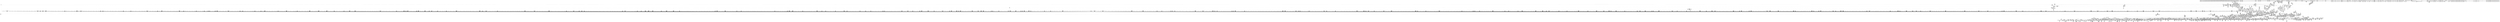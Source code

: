 digraph {
	CE0x5562dd0 [shape=record,shape=Mrecord,label="{CE0x5562dd0|16:_%struct.vfsmount*,_24:_%struct.dentry*,_32:_%struct.inode*,_408:_%struct.cred*,_456:_i8*,_:_CRE_3,4_}"]
	CE0x55f9d40 [shape=record,shape=Mrecord,label="{CE0x55f9d40|0:_i16,_4:_i32,_8:_i16,_40:_%struct.super_block*,_:_SCMRE_48,56_|*MultipleSource*|security/apparmor/lsm.c,435|security/apparmor/include/apparmor.h,117|Function::mediated_filesystem&Arg::inode::|*LoadInst*|include/linux/fs.h,1916}"]
	CE0x5579180 [shape=record,shape=Mrecord,label="{CE0x5579180|__aa_current_profile:_entry}"]
	CE0x56c9580 [shape=record,shape=Mrecord,label="{CE0x56c9580|80:_i64,_:_CRE_1568,1584_|*MultipleSource*|*LoadInst*|security/apparmor/include/apparmor.h,117|security/apparmor/include/apparmor.h,117}"]
	CE0x5689190 [shape=record,shape=Mrecord,label="{CE0x5689190|0:_i16,_4:_i32,_8:_i16,_40:_%struct.super_block*,_:_SCMRE_285,286_}"]
	CE0x56c5b10 [shape=record,shape=Mrecord,label="{CE0x56c5b10|80:_i64,_:_CRE_1327,1328_}"]
	CE0x5594980 [shape=record,shape=Mrecord,label="{CE0x5594980|16:_%struct.vfsmount*,_24:_%struct.dentry*,_32:_%struct.inode*,_408:_%struct.cred*,_456:_i8*,_:_CRE_182,183_}"]
	CE0x558e760 [shape=record,shape=Mrecord,label="{CE0x558e760|common_file_perm:_tmp33|security/apparmor/lsm.c,434|*SummSource*}"]
	CE0x56c0040 [shape=record,shape=Mrecord,label="{CE0x56c0040|80:_i64,_:_CRE_1223,1224_}"]
	CE0x55a7e10 [shape=record,shape=Mrecord,label="{CE0x55a7e10|common_file_perm:_tmp41|security/apparmor/lsm.c,447|*SummSource*}"]
	CE0x55e9240 [shape=record,shape=Mrecord,label="{CE0x55e9240|common_file_perm:_mask|Function::common_file_perm&Arg::mask::|*SummSource*}"]
	CE0x56429f0 [shape=record,shape=Mrecord,label="{CE0x56429f0|common_file_perm:_tmp58|security/apparmor/lsm.c,451|*SummSource*}"]
	CE0x56cd690 [shape=record,shape=Mrecord,label="{CE0x56cd690|80:_i64,_:_CRE_1665,1666_}"]
	CE0x563f910 [shape=record,shape=Mrecord,label="{CE0x563f910|i64*_getelementptr_inbounds_(_28_x_i64_,_28_x_i64_*___llvm_gcov_ctr87,_i64_0,_i64_25)|*Constant*}"]
	CE0x56c2bd0 [shape=record,shape=Mrecord,label="{CE0x56c2bd0|80:_i64,_:_CRE_1264,1265_}"]
	CE0x55d3770 [shape=record,shape=Mrecord,label="{CE0x55d3770|file_inode:_entry|*SummSink*}"]
	CE0x56d48a0 [shape=record,shape=Mrecord,label="{CE0x56d48a0|aa_file_perm:_call|security/apparmor/file.c,452|*SummSource*}"]
	"CONST[source:1(input),value:2(dynamic)][purpose:{object}]"
	CE0x55706e0 [shape=record,shape=Mrecord,label="{CE0x55706e0|common_mmap:_if.end4|*SummSource*}"]
	CE0x566f3a0 [shape=record,shape=Mrecord,label="{CE0x566f3a0|%struct.task_struct*_(%struct.task_struct**)*_asm_movq_%gs:$_1:P_,$0_,_r,im,_dirflag_,_fpsr_,_flags_|*SummSink*}"]
	CE0x55f9ab0 [shape=record,shape=Mrecord,label="{CE0x55f9ab0|_call_void_asm_sideeffect_1:_09ud2_0A.pushsection___bug_table,_22a_22_0A2:_09.long_1b_-_2b,_$_0:c_-_2b_0A_09.word_$_1:c_,_0_0A_09.org_2b+$_2:c_0A.popsection_,_i,i,i,_dirflag_,_fpsr_,_flags_(i8*_getelementptr_inbounds_(_24_x_i8_,_24_x_i8_*_.str8,_i32_0,_i32_0),_i32_432,_i64_12)_#2,_!dbg_!15488,_!srcloc_!15491|security/apparmor/lsm.c,432}"]
	CE0x55a6f40 [shape=record,shape=Mrecord,label="{CE0x55a6f40|common_file_perm:_tmp40|security/apparmor/lsm.c,447|*SummSource*}"]
	CE0x56f5e60 [shape=record,shape=Mrecord,label="{CE0x56f5e60|get_current:_tmp}"]
	CE0x5687570 [shape=record,shape=Mrecord,label="{CE0x5687570|0:_i16,_4:_i32,_8:_i16,_40:_%struct.super_block*,_:_SCMRE_267,268_}"]
	CE0x563f6f0 [shape=record,shape=Mrecord,label="{CE0x563f6f0|i64_23|*Constant*}"]
	CE0x5625c30 [shape=record,shape=Mrecord,label="{CE0x5625c30|0:_i16,_4:_i32,_8:_i16,_40:_%struct.super_block*,_:_SCMRE_154,155_}"]
	CE0x56a6da0 [shape=record,shape=Mrecord,label="{CE0x56a6da0|0:_i16,_4:_i32,_8:_i16,_40:_%struct.super_block*,_:_SCMRE_984,988_|*MultipleSource*|security/apparmor/lsm.c,435|security/apparmor/include/apparmor.h,117|Function::mediated_filesystem&Arg::inode::|*LoadInst*|include/linux/fs.h,1916}"]
	CE0x566ea60 [shape=record,shape=Mrecord,label="{CE0x566ea60|GLOBAL:_current_task|Global_var:current_task|*SummSource*}"]
	CE0x56b9050 [shape=record,shape=Mrecord,label="{CE0x56b9050|80:_i64,_:_CRE_268,272_|*MultipleSource*|*LoadInst*|security/apparmor/include/apparmor.h,117|security/apparmor/include/apparmor.h,117}"]
	CE0x5640c70 [shape=record,shape=Mrecord,label="{CE0x5640c70|common_file_perm:_tmp54|security/apparmor/lsm.c,447|*SummSink*}"]
	CE0x55d3ee0 [shape=record,shape=Mrecord,label="{CE0x55d3ee0|common_file_perm:_mnt|security/apparmor/lsm.c,434}"]
	CE0x55e7af0 [shape=record,shape=Mrecord,label="{CE0x55e7af0|GLOBAL:_common_file_perm|*Constant*}"]
	CE0x56e6fb0 [shape=record,shape=Mrecord,label="{CE0x56e6fb0|i64*_getelementptr_inbounds_(_11_x_i64_,_11_x_i64_*___llvm_gcov_ctr58,_i64_0,_i64_1)|*Constant*}"]
	CE0x5581f40 [shape=record,shape=Mrecord,label="{CE0x5581f40|16:_%struct.vfsmount*,_24:_%struct.dentry*,_32:_%struct.inode*,_408:_%struct.cred*,_456:_i8*,_:_CRE_86,87_}"]
	CE0x56bd970 [shape=record,shape=Mrecord,label="{CE0x56bd970|80:_i64,_:_CRE_656,664_|*MultipleSource*|*LoadInst*|security/apparmor/include/apparmor.h,117|security/apparmor/include/apparmor.h,117}"]
	CE0x55e8b60 [shape=record,shape=Mrecord,label="{CE0x55e8b60|_ret_i32_%retval.0,_!dbg_!15536|security/apparmor/lsm.c,452}"]
	CE0x555aff0 [shape=record,shape=Mrecord,label="{CE0x555aff0|80:_i64,_160:_%struct.file*,_:_CRE_96,97_}"]
	CE0x55b0d50 [shape=record,shape=Mrecord,label="{CE0x55b0d50|common_file_perm:_tmp30|security/apparmor/lsm.c,434|*SummSink*}"]
	CE0x55ca900 [shape=record,shape=Mrecord,label="{CE0x55ca900|common_file_perm:_lnot.ext|security/apparmor/lsm.c,432}"]
	CE0x568d510 [shape=record,shape=Mrecord,label="{CE0x568d510|0:_i16,_4:_i32,_8:_i16,_40:_%struct.super_block*,_:_SCMRE_400,408_|*MultipleSource*|security/apparmor/lsm.c,435|security/apparmor/include/apparmor.h,117|Function::mediated_filesystem&Arg::inode::|*LoadInst*|include/linux/fs.h,1916}"]
	CE0x5696890 [shape=record,shape=Mrecord,label="{CE0x5696890|0:_i16,_4:_i32,_8:_i16,_40:_%struct.super_block*,_:_SCMRE_595,596_}"]
	CE0x5609e10 [shape=record,shape=Mrecord,label="{CE0x5609e10|aa_cred_profile:_tmp9|security/apparmor/include/context.h,100|*SummSource*}"]
	CE0x55ff440 [shape=record,shape=Mrecord,label="{CE0x55ff440|common_file_perm:_tmp3|*SummSink*}"]
	CE0x5589610 [shape=record,shape=Mrecord,label="{CE0x5589610|16:_%struct.vfsmount*,_24:_%struct.dentry*,_32:_%struct.inode*,_408:_%struct.cred*,_456:_i8*,_:_CRE_68,69_}"]
	CE0x558a790 [shape=record,shape=Mrecord,label="{CE0x558a790|16:_%struct.vfsmount*,_24:_%struct.dentry*,_32:_%struct.inode*,_408:_%struct.cred*,_456:_i8*,_:_CRE_78,79_}"]
	CE0x5599250 [shape=record,shape=Mrecord,label="{CE0x5599250|16:_%struct.vfsmount*,_24:_%struct.dentry*,_32:_%struct.inode*,_408:_%struct.cred*,_456:_i8*,_:_CRE_256,264_|*MultipleSource*|*LoadInst*|security/apparmor/lsm.c,500|Function::common_mmap&Arg::file::|security/apparmor/lsm.c,474}"]
	CE0x56e0e60 [shape=record,shape=Mrecord,label="{CE0x56e0e60|i64_6|*Constant*}"]
	CE0x5619a20 [shape=record,shape=Mrecord,label="{CE0x5619a20|common_file_perm:_tmp23|security/apparmor/lsm.c,432|*SummSink*}"]
	CE0x5585750 [shape=record,shape=Mrecord,label="{CE0x5585750|%struct.file*_null|*Constant*|*SummSource*}"]
	CE0x56b5ac0 [shape=record,shape=Mrecord,label="{CE0x56b5ac0|80:_i64,_:_CRE_40,48_|*MultipleSource*|*LoadInst*|security/apparmor/include/apparmor.h,117|security/apparmor/include/apparmor.h,117}"]
	CE0x56380a0 [shape=record,shape=Mrecord,label="{CE0x56380a0|0:_i16,_4:_i32,_8:_i16,_40:_%struct.super_block*,_:_SCMRE_162,163_}"]
	CE0x5563650 [shape=record,shape=Mrecord,label="{CE0x5563650|i64_14|*Constant*|*SummSink*}"]
	CE0x56b2ae0 [shape=record,shape=Mrecord,label="{CE0x56b2ae0|80:_i64,_:_CRE_432,433_}"]
	CE0x55a4bb0 [shape=record,shape=Mrecord,label="{CE0x55a4bb0|i64_6|*Constant*|*SummSink*}"]
	CE0x56e5eb0 [shape=record,shape=Mrecord,label="{CE0x56e5eb0|_call_void_mcount()_#2}"]
	CE0x5629930 [shape=record,shape=Mrecord,label="{CE0x5629930|i64_5|*Constant*|*SummSink*}"]
	CE0x55dd4a0 [shape=record,shape=Mrecord,label="{CE0x55dd4a0|0:_i16,_4:_i32,_8:_i16,_40:_%struct.super_block*,_:_SCMRE_216,224_|*MultipleSource*|security/apparmor/lsm.c,435|security/apparmor/include/apparmor.h,117|Function::mediated_filesystem&Arg::inode::|*LoadInst*|include/linux/fs.h,1916}"]
	CE0x569a470 [shape=record,shape=Mrecord,label="{CE0x569a470|0:_i16,_4:_i32,_8:_i16,_40:_%struct.super_block*,_:_SCMRE_672,680_|*MultipleSource*|security/apparmor/lsm.c,435|security/apparmor/include/apparmor.h,117|Function::mediated_filesystem&Arg::inode::|*LoadInst*|include/linux/fs.h,1916}"]
	CE0x56a31f0 [shape=record,shape=Mrecord,label="{CE0x56a31f0|0:_i16,_4:_i32,_8:_i16,_40:_%struct.super_block*,_:_SCMRE_914,915_}"]
	CE0x56881f0 [shape=record,shape=Mrecord,label="{CE0x56881f0|0:_i16,_4:_i32,_8:_i16,_40:_%struct.super_block*,_:_SCMRE_275,276_}"]
	CE0x5726270 [shape=record,shape=Mrecord,label="{CE0x5726270|aa_cred_profile:_tmp33|security/apparmor/include/context.h,101}"]
	CE0x56163d0 [shape=record,shape=Mrecord,label="{CE0x56163d0|0:_i16,_4:_i32,_8:_i16,_40:_%struct.super_block*,_:_SCMRE_150,151_}"]
	CE0x5685110 [shape=record,shape=Mrecord,label="{CE0x5685110|0:_i16,_4:_i32,_8:_i16,_40:_%struct.super_block*,_:_SCMRE_243,244_}"]
	CE0x56a84f0 [shape=record,shape=Mrecord,label="{CE0x56a84f0|80:_i64,_:_CRE_396,397_}"]
	CE0x561cb20 [shape=record,shape=Mrecord,label="{CE0x561cb20|aa_cred_profile:_conv|security/apparmor/include/context.h,100|*SummSink*}"]
	CE0x558a250 [shape=record,shape=Mrecord,label="{CE0x558a250|16:_%struct.vfsmount*,_24:_%struct.dentry*,_32:_%struct.inode*,_408:_%struct.cred*,_456:_i8*,_:_CRE_75,76_}"]
	CE0x556b420 [shape=record,shape=Mrecord,label="{CE0x556b420|i32_19|*Constant*|*SummSource*}"]
	CE0x558ae90 [shape=record,shape=Mrecord,label="{CE0x558ae90|16:_%struct.vfsmount*,_24:_%struct.dentry*,_32:_%struct.inode*,_408:_%struct.cred*,_456:_i8*,_:_CRE_82,83_}"]
	CE0x56a0950 [shape=record,shape=Mrecord,label="{CE0x56a0950|0:_i16,_4:_i32,_8:_i16,_40:_%struct.super_block*,_:_SCMRE_888,889_}"]
	CE0x56a20c0 [shape=record,shape=Mrecord,label="{CE0x56a20c0|0:_i16,_4:_i32,_8:_i16,_40:_%struct.super_block*,_:_SCMRE_903,904_}"]
	CE0x56b84b0 [shape=record,shape=Mrecord,label="{CE0x56b84b0|80:_i64,_:_CRE_216,224_|*MultipleSource*|*LoadInst*|security/apparmor/include/apparmor.h,117|security/apparmor/include/apparmor.h,117}"]
	CE0x5599020 [shape=record,shape=Mrecord,label="{CE0x5599020|16:_%struct.vfsmount*,_24:_%struct.dentry*,_32:_%struct.inode*,_408:_%struct.cred*,_456:_i8*,_:_CRE_248,256_|*MultipleSource*|*LoadInst*|security/apparmor/lsm.c,500|Function::common_mmap&Arg::file::|security/apparmor/lsm.c,474}"]
	CE0x55736b0 [shape=record,shape=Mrecord,label="{CE0x55736b0|16:_%struct.vfsmount*,_24:_%struct.dentry*,_32:_%struct.inode*,_408:_%struct.cred*,_456:_i8*,_:_CRE_147,148_}"]
	CE0x56279a0 [shape=record,shape=Mrecord,label="{CE0x56279a0|aa_cred_profile:_conv|security/apparmor/include/context.h,100}"]
	CE0x5634560 [shape=record,shape=Mrecord,label="{CE0x5634560|i64*_getelementptr_inbounds_(_16_x_i64_,_16_x_i64_*___llvm_gcov_ctr46,_i64_0,_i64_15)|*Constant*}"]
	CE0x560f440 [shape=record,shape=Mrecord,label="{CE0x560f440|common_file_perm:_lor.lhs.false}"]
	CE0x5558fa0 [shape=record,shape=Mrecord,label="{CE0x5558fa0|apparmor_file_mprotect:_lnot|security/apparmor/lsm.c,501|*SummSink*}"]
	CE0x5643730 [shape=record,shape=Mrecord,label="{CE0x5643730|common_file_perm:_tmp55|security/apparmor/lsm.c,449}"]
	CE0x56cc040 [shape=record,shape=Mrecord,label="{CE0x56cc040|80:_i64,_:_CRE_1644,1645_}"]
	CE0x56ccf20 [shape=record,shape=Mrecord,label="{CE0x56ccf20|80:_i64,_:_CRE_1658,1659_}"]
	CE0x558eac0 [shape=record,shape=Mrecord,label="{CE0x558eac0|common_file_perm:_tobool10|security/apparmor/lsm.c,434|*SummSource*}"]
	CE0x555f700 [shape=record,shape=Mrecord,label="{CE0x555f700|80:_i64,_160:_%struct.file*,_:_CRE_136,144_|*MultipleSource*|Function::apparmor_file_mprotect&Arg::vma::|security/apparmor/lsm.c,500}"]
	CE0x56c67d0 [shape=record,shape=Mrecord,label="{CE0x56c67d0|80:_i64,_:_CRE_1339,1340_}"]
	CE0x5619140 [shape=record,shape=Mrecord,label="{CE0x5619140|i64*_getelementptr_inbounds_(_28_x_i64_,_28_x_i64_*___llvm_gcov_ctr87,_i64_0,_i64_9)|*Constant*|*SummSink*}"]
	CE0x56c6f40 [shape=record,shape=Mrecord,label="{CE0x56c6f40|80:_i64,_:_CRE_1346,1347_}"]
	CE0x56267c0 [shape=record,shape=Mrecord,label="{CE0x56267c0|i32_22|*Constant*}"]
	CE0x5609510 [shape=record,shape=Mrecord,label="{CE0x5609510|i64*_getelementptr_inbounds_(_2_x_i64_,_2_x_i64_*___llvm_gcov_ctr55,_i64_0,_i64_1)|*Constant*|*SummSource*}"]
	CE0x5609220 [shape=record,shape=Mrecord,label="{CE0x5609220|i64*_getelementptr_inbounds_(_28_x_i64_,_28_x_i64_*___llvm_gcov_ctr87,_i64_0,_i64_1)|*Constant*|*SummSource*}"]
	CE0x573add0 [shape=record,shape=Mrecord,label="{CE0x573add0|aa_cred_profile:_profile11|security/apparmor/include/context.h,101}"]
	CE0x5592d80 [shape=record,shape=Mrecord,label="{CE0x5592d80|16:_%struct.vfsmount*,_24:_%struct.dentry*,_32:_%struct.inode*,_408:_%struct.cred*,_456:_i8*,_:_CRE_166,167_}"]
	CE0x5563360 [shape=record,shape=Mrecord,label="{CE0x5563360|i64_14|*Constant*}"]
	CE0x56e5430 [shape=record,shape=Mrecord,label="{CE0x56e5430|file_inode17:_tmp3|*SummSink*}"]
	CE0x5695f30 [shape=record,shape=Mrecord,label="{CE0x5695f30|0:_i16,_4:_i32,_8:_i16,_40:_%struct.super_block*,_:_SCMRE_589,590_}"]
	CE0x554bfa0 [shape=record,shape=Mrecord,label="{CE0x554bfa0|apparmor_file_mprotect:_tmp2}"]
	CE0x55cc520 [shape=record,shape=Mrecord,label="{CE0x55cc520|mediated_filesystem:_i_sb|security/apparmor/include/apparmor.h,117|*SummSource*}"]
	CE0x5561070 [shape=record,shape=Mrecord,label="{CE0x5561070|common_mmap:_prot|Function::common_mmap&Arg::prot::}"]
	CE0x55f9700 [shape=record,shape=Mrecord,label="{CE0x55f9700|i32_22|*Constant*|*SummSource*}"]
	CE0x55837c0 [shape=record,shape=Mrecord,label="{CE0x55837c0|16:_%struct.vfsmount*,_24:_%struct.dentry*,_32:_%struct.inode*,_408:_%struct.cred*,_456:_i8*,_:_CRE_100,101_}"]
	CE0x56d1e40 [shape=record,shape=Mrecord,label="{CE0x56d1e40|80:_i64,_:_CRE_1876,1877_}"]
	CE0x56d2660 [shape=record,shape=Mrecord,label="{CE0x56d2660|80:_i64,_:_CRE_1904,1920_|*MultipleSource*|*LoadInst*|security/apparmor/include/apparmor.h,117|security/apparmor/include/apparmor.h,117}"]
	CE0x560b270 [shape=record,shape=Mrecord,label="{CE0x560b270|aa_cred_profile:_do.end8|*SummSink*}"]
	CE0x56e9400 [shape=record,shape=Mrecord,label="{CE0x56e9400|aa_cred_profile:_do.cond}"]
	CE0x55f0e50 [shape=record,shape=Mrecord,label="{CE0x55f0e50|common_file_perm:_expval|security/apparmor/lsm.c,432|*SummSource*}"]
	CE0x55dce60 [shape=record,shape=Mrecord,label="{CE0x55dce60|0:_i16,_4:_i32,_8:_i16,_40:_%struct.super_block*,_:_SCMRE_206,207_}"]
	CE0x5cfdf90 [shape=record,shape=Mrecord,label="{CE0x5cfdf90|_call_void_mcount()_#2|*SummSink*}"]
	CE0x55763c0 [shape=record,shape=Mrecord,label="{CE0x55763c0|16:_%struct.vfsmount*,_24:_%struct.dentry*,_32:_%struct.inode*,_408:_%struct.cred*,_456:_i8*,_:_CRE_8,9_}"]
	CE0x569b790 [shape=record,shape=Mrecord,label="{CE0x569b790|0:_i16,_4:_i32,_8:_i16,_40:_%struct.super_block*,_:_SCMRE_728,736_|*MultipleSource*|security/apparmor/lsm.c,435|security/apparmor/include/apparmor.h,117|Function::mediated_filesystem&Arg::inode::|*LoadInst*|include/linux/fs.h,1916}"]
	CE0x56ba1c0 [shape=record,shape=Mrecord,label="{CE0x56ba1c0|80:_i64,_:_CRE_336,344_|*MultipleSource*|*LoadInst*|security/apparmor/include/apparmor.h,117|security/apparmor/include/apparmor.h,117}"]
	CE0x55ed980 [shape=record,shape=Mrecord,label="{CE0x55ed980|common_file_perm:_tobool3|security/apparmor/lsm.c,432|*SummSink*}"]
	CE0x5562080 [shape=record,shape=Mrecord,label="{CE0x5562080|apparmor_file_mprotect:_tmp3}"]
	CE0x56dab60 [shape=record,shape=Mrecord,label="{CE0x56dab60|aa_file_perm:_cond|security/apparmor/file.c, 451}"]
	CE0x5692b30 [shape=record,shape=Mrecord,label="{CE0x5692b30|0:_i16,_4:_i32,_8:_i16,_40:_%struct.super_block*,_:_SCMRE_555,556_}"]
	CE0x55acc80 [shape=record,shape=Mrecord,label="{CE0x55acc80|common_mmap:_tmp11|security/apparmor/lsm.c,475|*SummSink*}"]
	CE0x56976a0 [shape=record,shape=Mrecord,label="{CE0x56976a0|0:_i16,_4:_i32,_8:_i16,_40:_%struct.super_block*,_:_SCMRE_604,605_}"]
	CE0x568dcd0 [shape=record,shape=Mrecord,label="{CE0x568dcd0|0:_i16,_4:_i32,_8:_i16,_40:_%struct.super_block*,_:_SCMRE_424,432_|*MultipleSource*|security/apparmor/lsm.c,435|security/apparmor/include/apparmor.h,117|Function::mediated_filesystem&Arg::inode::|*LoadInst*|include/linux/fs.h,1916}"]
	CE0x55fdb00 [shape=record,shape=Mrecord,label="{CE0x55fdb00|common_file_perm:_tmp24|security/apparmor/lsm.c,432}"]
	CE0x56cb270 [shape=record,shape=Mrecord,label="{CE0x56cb270|80:_i64,_:_CRE_1631,1632_}"]
	CE0x5721490 [shape=record,shape=Mrecord,label="{CE0x5721490|i64*_getelementptr_inbounds_(_16_x_i64_,_16_x_i64_*___llvm_gcov_ctr46,_i64_0,_i64_13)|*Constant*}"]
	CE0x56e7b60 [shape=record,shape=Mrecord,label="{CE0x56e7b60|__aa_current_profile:_tmp10|security/apparmor/include/context.h,138|*SummSource*}"]
	CE0x566e8c0 [shape=record,shape=Mrecord,label="{CE0x566e8c0|aa_file_perm:_tmp6|security/apparmor/file.c,453|*SummSink*}"]
	CE0x5642700 [shape=record,shape=Mrecord,label="{CE0x5642700|common_file_perm:_retval.0}"]
	CE0x5579ed0 [shape=record,shape=Mrecord,label="{CE0x5579ed0|__aa_current_profile:_entry|*SummSink*}"]
	CE0x557d050 [shape=record,shape=Mrecord,label="{CE0x557d050|common_mmap:_if.then14|*SummSink*}"]
	CE0x56960c0 [shape=record,shape=Mrecord,label="{CE0x56960c0|0:_i16,_4:_i32,_8:_i16,_40:_%struct.super_block*,_:_SCMRE_590,591_}"]
	CE0x563dd20 [shape=record,shape=Mrecord,label="{CE0x563dd20|i32_-1|*Constant*|*SummSink*}"]
	CE0x558cc20 [shape=record,shape=Mrecord,label="{CE0x558cc20|common_mmap:_tmp3|security/apparmor/lsm.c,474|*SummSink*}"]
	CE0x55986c0 [shape=record,shape=Mrecord,label="{CE0x55986c0|16:_%struct.vfsmount*,_24:_%struct.dentry*,_32:_%struct.inode*,_408:_%struct.cred*,_456:_i8*,_:_CRE_224,232_|*MultipleSource*|*LoadInst*|security/apparmor/lsm.c,500|Function::common_mmap&Arg::file::|security/apparmor/lsm.c,474}"]
	CE0x559ac00 [shape=record,shape=Mrecord,label="{CE0x559ac00|16:_%struct.vfsmount*,_24:_%struct.dentry*,_32:_%struct.inode*,_408:_%struct.cred*,_456:_i8*,_:_CRE_324,328_|*MultipleSource*|*LoadInst*|security/apparmor/lsm.c,500|Function::common_mmap&Arg::file::|security/apparmor/lsm.c,474}"]
	CE0x56aa140 [shape=record,shape=Mrecord,label="{CE0x56aa140|80:_i64,_:_CRE_423,424_}"]
	CE0x56aa360 [shape=record,shape=Mrecord,label="{CE0x56aa360|80:_i64,_:_CRE_425,426_}"]
	CE0x56310b0 [shape=record,shape=Mrecord,label="{CE0x56310b0|get_current:_tmp3|*SummSink*}"]
	CE0x556fed0 [shape=record,shape=Mrecord,label="{CE0x556fed0|common_mmap:_tmp23|security/apparmor/lsm.c,483|*SummSource*}"]
	CE0x55ae8f0 [shape=record,shape=Mrecord,label="{CE0x55ae8f0|common_mmap:_tmp21|security/apparmor/lsm.c,483|*SummSource*}"]
	CE0x563d840 [shape=record,shape=Mrecord,label="{CE0x563d840|common_file_perm:_conv24|security/apparmor/lsm.c,448|*SummSource*}"]
	CE0x56a7b90 [shape=record,shape=Mrecord,label="{CE0x56a7b90|mediated_filesystem:_tmp4|*LoadInst*|security/apparmor/include/apparmor.h,117|*SummSource*}"]
	CE0x56b52d0 [shape=record,shape=Mrecord,label="{CE0x56b52d0|80:_i64,_:_CRE_16,20_|*MultipleSource*|*LoadInst*|security/apparmor/include/apparmor.h,117|security/apparmor/include/apparmor.h,117}"]
	CE0x561f5f0 [shape=record,shape=Mrecord,label="{CE0x561f5f0|i64*_getelementptr_inbounds_(_16_x_i64_,_16_x_i64_*___llvm_gcov_ctr46,_i64_0,_i64_10)|*Constant*|*SummSource*}"]
	CE0x55dc9b0 [shape=record,shape=Mrecord,label="{CE0x55dc9b0|0:_i16,_4:_i32,_8:_i16,_40:_%struct.super_block*,_:_SCMRE_203,204_}"]
	CE0x562a420 [shape=record,shape=Mrecord,label="{CE0x562a420|aa_cred_profile:_tmp16|security/apparmor/include/context.h,100}"]
	CE0x563c620 [shape=record,shape=Mrecord,label="{CE0x563c620|common_file_perm:_allow|security/apparmor/lsm.c,448}"]
	CE0x557adf0 [shape=record,shape=Mrecord,label="{CE0x557adf0|common_mmap:_tmp26|security/apparmor/lsm.c,483|*SummSource*}"]
	CE0x55e5af0 [shape=record,shape=Mrecord,label="{CE0x55e5af0|common_mmap:_tmp36|security/apparmor/lsm.c,488|*SummSource*}"]
	CE0x556c4b0 [shape=record,shape=Mrecord,label="{CE0x556c4b0|80:_i64,_160:_%struct.file*,_:_CRE_114,115_}"]
	CE0x557c0c0 [shape=record,shape=Mrecord,label="{CE0x557c0c0|i64_18|*Constant*|*SummSource*}"]
	CE0x559d090 [shape=record,shape=Mrecord,label="{CE0x559d090|16:_%struct.vfsmount*,_24:_%struct.dentry*,_32:_%struct.inode*,_408:_%struct.cred*,_456:_i8*,_:_CRE_48,49_}"]
	CE0x555b3b0 [shape=record,shape=Mrecord,label="{CE0x555b3b0|80:_i64,_160:_%struct.file*,_:_CRE_99,100_}"]
	CE0x56de530 [shape=record,shape=Mrecord,label="{CE0x56de530|i64*_getelementptr_inbounds_(_11_x_i64_,_11_x_i64_*___llvm_gcov_ctr58,_i64_0,_i64_8)|*Constant*}"]
	CE0x56f96d0 [shape=record,shape=Mrecord,label="{CE0x56f96d0|file_inode17:_f|Function::file_inode17&Arg::f::|*SummSink*}"]
	CE0x55905b0 [shape=record,shape=Mrecord,label="{CE0x55905b0|i64*_getelementptr_inbounds_(_11_x_i64_,_11_x_i64_*___llvm_gcov_ctr58,_i64_0,_i64_9)|*Constant*}"]
	CE0x55a6050 [shape=record,shape=Mrecord,label="{CE0x55a6050|common_mmap:_tobool6|security/apparmor/lsm.c,483}"]
	CE0x5739c50 [shape=record,shape=Mrecord,label="{CE0x5739c50|aa_cred_profile:_tmp}"]
	CE0x56d5370 [shape=record,shape=Mrecord,label="{CE0x56d5370|__aa_current_profile:_tmp11|security/apparmor/include/context.h,138|*SummSink*}"]
	CE0x56c4900 [shape=record,shape=Mrecord,label="{CE0x56c4900|80:_i64,_:_CRE_1310,1311_}"]
	CE0x55cdbe0 [shape=record,shape=Mrecord,label="{CE0x55cdbe0|common_file_perm:_lnot|security/apparmor/lsm.c,432|*SummSource*}"]
	CE0x559a2f0 [shape=record,shape=Mrecord,label="{CE0x559a2f0|16:_%struct.vfsmount*,_24:_%struct.dentry*,_32:_%struct.inode*,_408:_%struct.cred*,_456:_i8*,_:_CRE_312,316_|*MultipleSource*|*LoadInst*|security/apparmor/lsm.c,500|Function::common_mmap&Arg::file::|security/apparmor/lsm.c,474}"]
	CE0x56a98c0 [shape=record,shape=Mrecord,label="{CE0x56a98c0|80:_i64,_:_CRE_415,416_}"]
	CE0x56e4290 [shape=record,shape=Mrecord,label="{CE0x56e4290|mediated_filesystem:_lnot|security/apparmor/include/apparmor.h,117}"]
	CE0x5726200 [shape=record,shape=Mrecord,label="{CE0x5726200|i64*_getelementptr_inbounds_(_16_x_i64_,_16_x_i64_*___llvm_gcov_ctr46,_i64_0,_i64_15)|*Constant*}"]
	CE0x55edfd0 [shape=record,shape=Mrecord,label="{CE0x55edfd0|i32_11|*Constant*|*SummSource*}"]
	CE0x55d23c0 [shape=record,shape=Mrecord,label="{CE0x55d23c0|common_file_perm:_return|*SummSource*}"]
	CE0x560c500 [shape=record,shape=Mrecord,label="{CE0x560c500|common_file_perm:_tmp8|security/apparmor/lsm.c,432|*SummSink*}"]
	CE0x56a47d0 [shape=record,shape=Mrecord,label="{CE0x56a47d0|0:_i16,_4:_i32,_8:_i16,_40:_%struct.super_block*,_:_SCMRE_928,929_}"]
	CE0x55e2290 [shape=record,shape=Mrecord,label="{CE0x55e2290|i32_2|*Constant*}"]
	CE0x55d1b40 [shape=record,shape=Mrecord,label="{CE0x55d1b40|common_file_perm:_tobool3|security/apparmor/lsm.c,432}"]
	CE0x56303a0 [shape=record,shape=Mrecord,label="{CE0x56303a0|i64*_getelementptr_inbounds_(_2_x_i64_,_2_x_i64_*___llvm_gcov_ctr88,_i64_0,_i64_0)|*Constant*}"]
	CE0x55f6150 [shape=record,shape=Mrecord,label="{CE0x55f6150|i64*_getelementptr_inbounds_(_28_x_i64_,_28_x_i64_*___llvm_gcov_ctr87,_i64_0,_i64_5)|*Constant*|*SummSink*}"]
	CE0x5559ec0 [shape=record,shape=Mrecord,label="{CE0x5559ec0|80:_i64,_160:_%struct.file*,_:_CRE_104,105_}"]
	CE0x560f1f0 [shape=record,shape=Mrecord,label="{CE0x560f1f0|aa_cred_profile:_if.then|*SummSink*}"]
	CE0x5642d00 [shape=record,shape=Mrecord,label="{CE0x5642d00|i64*_getelementptr_inbounds_(_28_x_i64_,_28_x_i64_*___llvm_gcov_ctr87,_i64_0,_i64_27)|*Constant*}"]
	CE0x5693b40 [shape=record,shape=Mrecord,label="{CE0x5693b40|0:_i16,_4:_i32,_8:_i16,_40:_%struct.super_block*,_:_SCMRE_566,567_}"]
	CE0x557b080 [shape=record,shape=Mrecord,label="{CE0x557b080|_ret_i32_%retval.0,_!dbg_!15500|security/apparmor/lsm.c,489|*SummSource*}"]
	CE0x56e1290 [shape=record,shape=Mrecord,label="{CE0x56e1290|i64*_getelementptr_inbounds_(_11_x_i64_,_11_x_i64_*___llvm_gcov_ctr58,_i64_0,_i64_0)|*Constant*|*SummSource*}"]
	CE0x55cbbd0 [shape=record,shape=Mrecord,label="{CE0x55cbbd0|common_file_perm:_call11|security/apparmor/lsm.c,435|*SummSink*}"]
	CE0x55f6960 [shape=record,shape=Mrecord,label="{CE0x55f6960|common_file_perm:_mnt|security/apparmor/lsm.c,434|*SummSource*}"]
	CE0x566dcd0 [shape=record,shape=Mrecord,label="{CE0x566dcd0|aa_file_perm:_call1|security/apparmor/file.c,453}"]
	CE0x572ab50 [shape=record,shape=Mrecord,label="{CE0x572ab50|%struct.aa_task_cxt*_null|*Constant*}"]
	CE0x55a4070 [shape=record,shape=Mrecord,label="{CE0x55a4070|i64*_getelementptr_inbounds_(_19_x_i64_,_19_x_i64_*___llvm_gcov_ctr96,_i64_0,_i64_17)|*Constant*|*SummSource*}"]
	CE0x5616d20 [shape=record,shape=Mrecord,label="{CE0x5616d20|i64*_getelementptr_inbounds_(_2_x_i64_,_2_x_i64_*___llvm_gcov_ctr88,_i64_0,_i64_1)|*Constant*}"]
	CE0x55d4260 [shape=record,shape=Mrecord,label="{CE0x55d4260|common_file_perm:_do.body5}"]
	CE0x56868f0 [shape=record,shape=Mrecord,label="{CE0x56868f0|0:_i16,_4:_i32,_8:_i16,_40:_%struct.super_block*,_:_SCMRE_259,260_}"]
	CE0x55f7960 [shape=record,shape=Mrecord,label="{CE0x55f7960|common_file_perm:_lnot|security/apparmor/lsm.c,432}"]
	CE0x56f22f0 [shape=record,shape=Mrecord,label="{CE0x56f22f0|__aa_current_profile:_call3|security/apparmor/include/context.h,138}"]
	CE0x563d1d0 [shape=record,shape=Mrecord,label="{CE0x563d1d0|common_file_perm:_tmp50|security/apparmor/lsm.c,448|*SummSource*}"]
	CE0x55b0460 [shape=record,shape=Mrecord,label="{CE0x55b0460|0:_i16,_4:_i32,_8:_i16,_40:_%struct.super_block*,_:_SCMRE_182,183_}"]
	CE0x568f250 [shape=record,shape=Mrecord,label="{CE0x568f250|0:_i16,_4:_i32,_8:_i16,_40:_%struct.super_block*,_:_SCMRE_474,475_}"]
	CE0x55ec640 [shape=record,shape=Mrecord,label="{CE0x55ec640|0:_i16,_4:_i32,_8:_i16,_40:_%struct.super_block*,_:_SCMRE_128,136_|*MultipleSource*|security/apparmor/lsm.c,435|security/apparmor/include/apparmor.h,117|Function::mediated_filesystem&Arg::inode::|*LoadInst*|include/linux/fs.h,1916}"]
	CE0x56dfaa0 [shape=record,shape=Mrecord,label="{CE0x56dfaa0|i8_1|*Constant*|*SummSink*}"]
	CE0x5638f10 [shape=record,shape=Mrecord,label="{CE0x5638f10|common_file_perm:_tmp43|security/apparmor/lsm.c,447}"]
	CE0x55dcb40 [shape=record,shape=Mrecord,label="{CE0x55dcb40|0:_i16,_4:_i32,_8:_i16,_40:_%struct.super_block*,_:_SCMRE_204,205_}"]
	CE0x56c6b00 [shape=record,shape=Mrecord,label="{CE0x56c6b00|80:_i64,_:_CRE_1342,1343_}"]
	CE0x55de400 [shape=record,shape=Mrecord,label="{CE0x55de400|common_file_perm:_tmp27|security/apparmor/lsm.c,434}"]
	CE0x55a7f80 [shape=record,shape=Mrecord,label="{CE0x55a7f80|common_file_perm:_tmp41|security/apparmor/lsm.c,447|*SummSink*}"]
	CE0x56ef9e0 [shape=record,shape=Mrecord,label="{CE0x56ef9e0|__aa_current_profile:_cred|security/apparmor/include/context.h,138}"]
	CE0x5604bb0 [shape=record,shape=Mrecord,label="{CE0x5604bb0|aa_cred_profile:_tmp12|security/apparmor/include/context.h,100|*SummSink*}"]
	CE0x5627510 [shape=record,shape=Mrecord,label="{CE0x5627510|file_inode17:_tmp1|*SummSource*}"]
	CE0x5626cf0 [shape=record,shape=Mrecord,label="{CE0x5626cf0|0:_i16,_4:_i32,_8:_i16,_40:_%struct.super_block*,_:_SCMRE_147,148_}"]
	CE0x56cc8c0 [shape=record,shape=Mrecord,label="{CE0x56cc8c0|80:_i64,_:_CRE_1652,1653_}"]
	CE0x5624af0 [shape=record,shape=Mrecord,label="{CE0x5624af0|i64_12|*Constant*}"]
	CE0x56c58f0 [shape=record,shape=Mrecord,label="{CE0x56c58f0|80:_i64,_:_CRE_1325,1326_}"]
	CE0x56ce460 [shape=record,shape=Mrecord,label="{CE0x56ce460|80:_i64,_:_CRE_1678,1679_}"]
	CE0x555c870 [shape=record,shape=Mrecord,label="{CE0x555c870|i64*_getelementptr_inbounds_(_2_x_i64_,_2_x_i64_*___llvm_gcov_ctr97,_i64_0,_i64_1)|*Constant*|*SummSink*}"]
	CE0x562b520 [shape=record,shape=Mrecord,label="{CE0x562b520|80:_i64,_:_CRE_463,464_}"]
	CE0x5621af0 [shape=record,shape=Mrecord,label="{CE0x5621af0|i64*_getelementptr_inbounds_(_16_x_i64_,_16_x_i64_*___llvm_gcov_ctr46,_i64_0,_i64_8)|*Constant*|*SummSource*}"]
	CE0x5622780 [shape=record,shape=Mrecord,label="{CE0x5622780|aa_cred_profile:_tmp21|security/apparmor/include/context.h,100|*SummSource*}"]
	CE0x5688b50 [shape=record,shape=Mrecord,label="{CE0x5688b50|0:_i16,_4:_i32,_8:_i16,_40:_%struct.super_block*,_:_SCMRE_281,282_}"]
	CE0x5557e00 [shape=record,shape=Mrecord,label="{CE0x5557e00|80:_i64,_160:_%struct.file*,_:_CRE_92,93_}"]
	CE0x55a4d30 [shape=record,shape=Mrecord,label="{CE0x55a4d30|i64_7|*Constant*|*SummSource*}"]
	CE0x56f29c0 [shape=record,shape=Mrecord,label="{CE0x56f29c0|GLOBAL:_get_current|*Constant*}"]
	CE0x562e500 [shape=record,shape=Mrecord,label="{CE0x562e500|80:_i64,_:_CRE_584,585_}"]
	CE0x56979c0 [shape=record,shape=Mrecord,label="{CE0x56979c0|0:_i16,_4:_i32,_8:_i16,_40:_%struct.super_block*,_:_SCMRE_606,607_}"]
	CE0x5726880 [shape=record,shape=Mrecord,label="{CE0x5726880|i64_2|*Constant*}"]
	CE0x5558b00 [shape=record,shape=Mrecord,label="{CE0x5558b00|apparmor_file_mprotect:_vm_file|security/apparmor/lsm.c,500}"]
	CE0x56cd360 [shape=record,shape=Mrecord,label="{CE0x56cd360|80:_i64,_:_CRE_1662,1663_}"]
	CE0x5639c90 [shape=record,shape=Mrecord,label="{CE0x5639c90|common_file_perm:_tmp45|security/apparmor/lsm.c,447|*SummSink*}"]
	CE0x55d64a0 [shape=record,shape=Mrecord,label="{CE0x55d64a0|GLOBAL:_aa_cred_profile|*Constant*|*SummSource*}"]
	CE0x56f9ff0 [shape=record,shape=Mrecord,label="{CE0x56f9ff0|_ret_i32_%call17,_!dbg_!15526|security/apparmor/file.c,307|*SummSource*}"]
	CE0x56da330 [shape=record,shape=Mrecord,label="{CE0x56da330|_call_void_mcount()_#2}"]
	CE0x56aa250 [shape=record,shape=Mrecord,label="{CE0x56aa250|80:_i64,_:_CRE_424,425_}"]
	CE0x55e52f0 [shape=record,shape=Mrecord,label="{CE0x55e52f0|common_mmap:_tmp35|security/apparmor/lsm.c,488|*SummSink*}"]
	CE0x5613b70 [shape=record,shape=Mrecord,label="{CE0x5613b70|file_inode:_tmp3|*SummSource*}"]
	CE0x562a720 [shape=record,shape=Mrecord,label="{CE0x562a720|aa_cred_profile:_tmp16|security/apparmor/include/context.h,100|*SummSink*}"]
	CE0x55ec5d0 [shape=record,shape=Mrecord,label="{CE0x55ec5d0|0:_i16,_4:_i32,_8:_i16,_40:_%struct.super_block*,_:_SCMRE_80,88_|*MultipleSource*|security/apparmor/lsm.c,435|security/apparmor/include/apparmor.h,117|Function::mediated_filesystem&Arg::inode::|*LoadInst*|include/linux/fs.h,1916}"]
	CE0x566de50 [shape=record,shape=Mrecord,label="{CE0x566de50|aa_file_perm:_call1|security/apparmor/file.c,453|*SummSource*}"]
	CE0x5609440 [shape=record,shape=Mrecord,label="{CE0x5609440|i64*_getelementptr_inbounds_(_2_x_i64_,_2_x_i64_*___llvm_gcov_ctr55,_i64_0,_i64_1)|*Constant*}"]
	CE0x555fc70 [shape=record,shape=Mrecord,label="{CE0x555fc70|80:_i64,_160:_%struct.file*,_:_CRE_160,168_|*MultipleSource*|Function::apparmor_file_mprotect&Arg::vma::|security/apparmor/lsm.c,500}"]
	CE0x5561660 [shape=record,shape=Mrecord,label="{CE0x5561660|common_mmap:_flags|Function::common_mmap&Arg::flags::|*SummSource*}"]
	CE0x5694c70 [shape=record,shape=Mrecord,label="{CE0x5694c70|0:_i16,_4:_i32,_8:_i16,_40:_%struct.super_block*,_:_SCMRE_577,578_}"]
	CE0x554bd90 [shape=record,shape=Mrecord,label="{CE0x554bd90|80:_i64,_160:_%struct.file*,_:_CRE_16,24_|*MultipleSource*|Function::apparmor_file_mprotect&Arg::vma::|security/apparmor/lsm.c,500}"]
	CE0x5644220 [shape=record,shape=Mrecord,label="{CE0x5644220|aa_file_perm:_entry}"]
	CE0x56ddd40 [shape=record,shape=Mrecord,label="{CE0x56ddd40|i64*_getelementptr_inbounds_(_11_x_i64_,_11_x_i64_*___llvm_gcov_ctr58,_i64_0,_i64_8)|*Constant*|*SummSink*}"]
	CE0x569f1e0 [shape=record,shape=Mrecord,label="{CE0x569f1e0|0:_i16,_4:_i32,_8:_i16,_40:_%struct.super_block*,_:_SCMRE_873,874_}"]
	CE0x5688830 [shape=record,shape=Mrecord,label="{CE0x5688830|0:_i16,_4:_i32,_8:_i16,_40:_%struct.super_block*,_:_SCMRE_279,280_}"]
	CE0x55a4f90 [shape=record,shape=Mrecord,label="{CE0x55a4f90|i32_4|*Constant*|*SummSink*}"]
	CE0x56de010 [shape=record,shape=Mrecord,label="{CE0x56de010|__aa_current_profile:_tmp14|security/apparmor/include/context.h,138|*SummSource*}"]
	CE0x562ce00 [shape=record,shape=Mrecord,label="{CE0x562ce00|80:_i64,_:_CRE_562,563_}"]
	CE0x56f1370 [shape=record,shape=Mrecord,label="{CE0x56f1370|_ret_%struct.aa_profile*_%tmp34,_!dbg_!15510|security/apparmor/include/context.h,101}"]
	CE0x55ea3f0 [shape=record,shape=Mrecord,label="{CE0x55ea3f0|common_mmap:_tmp37|security/apparmor/lsm.c,489}"]
	CE0x568a450 [shape=record,shape=Mrecord,label="{CE0x568a450|0:_i16,_4:_i32,_8:_i16,_40:_%struct.super_block*,_:_SCMRE_297,298_}"]
	CE0x563fb40 [shape=record,shape=Mrecord,label="{CE0x563fb40|common_file_perm:_tmp51|security/apparmor/lsm.c,447|*SummSource*}"]
	CE0x557d710 [shape=record,shape=Mrecord,label="{CE0x557d710|i32_14|*Constant*}"]
	CE0x56d75e0 [shape=record,shape=Mrecord,label="{CE0x56d75e0|__aa_current_profile:_tmp8|security/apparmor/include/context.h,138|*SummSource*}"]
	CE0x561dc90 [shape=record,shape=Mrecord,label="{CE0x561dc90|aa_cred_profile:_do.cond}"]
	CE0x56dd9b0 [shape=record,shape=Mrecord,label="{CE0x56dd9b0|i64*_getelementptr_inbounds_(_2_x_i64_,_2_x_i64_*___llvm_gcov_ctr2919,_i64_0,_i64_1)|*Constant*|*SummSource*}"]
	CE0x56cb490 [shape=record,shape=Mrecord,label="{CE0x56cb490|80:_i64,_:_CRE_1633,1634_}"]
	CE0x55f9150 [shape=record,shape=Mrecord,label="{CE0x55f9150|common_file_perm:_tmp11|security/apparmor/lsm.c,432}"]
	CE0x55cba60 [shape=record,shape=Mrecord,label="{CE0x55cba60|common_file_perm:_call11|security/apparmor/lsm.c,435|*SummSource*}"]
	CE0x559b310 [shape=record,shape=Mrecord,label="{CE0x559b310|16:_%struct.vfsmount*,_24:_%struct.dentry*,_32:_%struct.inode*,_408:_%struct.cred*,_456:_i8*,_:_CRE_344,360_|*MultipleSource*|*LoadInst*|security/apparmor/lsm.c,500|Function::common_mmap&Arg::file::|security/apparmor/lsm.c,474}"]
	CE0x5607eb0 [shape=record,shape=Mrecord,label="{CE0x5607eb0|i64*_getelementptr_inbounds_(_28_x_i64_,_28_x_i64_*___llvm_gcov_ctr87,_i64_0,_i64_1)|*Constant*}"]
	CE0x56ca120 [shape=record,shape=Mrecord,label="{CE0x56ca120|80:_i64,_:_CRE_1616,1617_}"]
	CE0x566df30 [shape=record,shape=Mrecord,label="{CE0x566df30|aa_file_perm:_call1|security/apparmor/file.c,453|*SummSink*}"]
	CE0x56a67f0 [shape=record,shape=Mrecord,label="{CE0x56a67f0|0:_i16,_4:_i32,_8:_i16,_40:_%struct.super_block*,_:_SCMRE_980,981_}"]
	CE0x5721ab0 [shape=record,shape=Mrecord,label="{CE0x5721ab0|aa_cred_profile:_tmp28|security/apparmor/include/context.h,100}"]
	CE0x56ce8a0 [shape=record,shape=Mrecord,label="{CE0x56ce8a0|80:_i64,_:_CRE_1682,1683_}"]
	CE0x56f1800 [shape=record,shape=Mrecord,label="{CE0x56f1800|__aa_current_profile:_tmp19|security/apparmor/include/context.h,138|*SummSink*}"]
	CE0x563aaa0 [shape=record,shape=Mrecord,label="{CE0x563aaa0|i64_22|*Constant*|*SummSink*}"]
	CE0x55a9b40 [shape=record,shape=Mrecord,label="{CE0x55a9b40|common_mmap:_tmp18|security/apparmor/lsm.c,478|*SummSink*}"]
	CE0x56ddf10 [shape=record,shape=Mrecord,label="{CE0x56ddf10|__aa_current_profile:_tmp14|security/apparmor/include/context.h,138}"]
	CE0x5619270 [shape=record,shape=Mrecord,label="{CE0x5619270|aa_cred_profile:_tmp10|security/apparmor/include/context.h,100|*SummSink*}"]
	CE0x5598880 [shape=record,shape=Mrecord,label="{CE0x5598880|16:_%struct.vfsmount*,_24:_%struct.dentry*,_32:_%struct.inode*,_408:_%struct.cred*,_456:_i8*,_:_CRE_232,240_|*MultipleSource*|*LoadInst*|security/apparmor/lsm.c,500|Function::common_mmap&Arg::file::|security/apparmor/lsm.c,474}"]
	CE0x55ef810 [shape=record,shape=Mrecord,label="{CE0x55ef810|aa_cred_profile:_tmp6|security/apparmor/include/context.h,100|*SummSink*}"]
	CE0x5618ea0 [shape=record,shape=Mrecord,label="{CE0x5618ea0|i64*_getelementptr_inbounds_(_28_x_i64_,_28_x_i64_*___llvm_gcov_ctr87,_i64_0,_i64_9)|*Constant*|*SummSource*}"]
	CE0x5617e20 [shape=record,shape=Mrecord,label="{CE0x5617e20|common_file_perm:_if.end|*SummSink*}"]
	CE0x5695120 [shape=record,shape=Mrecord,label="{CE0x5695120|0:_i16,_4:_i32,_8:_i16,_40:_%struct.super_block*,_:_SCMRE_580,581_}"]
	CE0x56069f0 [shape=record,shape=Mrecord,label="{CE0x56069f0|i64*_getelementptr_inbounds_(_2_x_i64_,_2_x_i64_*___llvm_gcov_ctr12,_i64_0,_i64_0)|*Constant*|*SummSink*}"]
	CE0x5638a50 [shape=record,shape=Mrecord,label="{CE0x5638a50|common_file_perm:_tmp42|security/apparmor/lsm.c,447}"]
	CE0x55d4850 [shape=record,shape=Mrecord,label="{CE0x55d4850|i64*_getelementptr_inbounds_(_28_x_i64_,_28_x_i64_*___llvm_gcov_ctr87,_i64_0,_i64_9)|*Constant*}"]
	CE0x55e6f20 [shape=record,shape=Mrecord,label="{CE0x55e6f20|i32_2048|*Constant*}"]
	CE0x5605ac0 [shape=record,shape=Mrecord,label="{CE0x5605ac0|aa_cred_profile:_tmp29|security/apparmor/include/context.h,100|*SummSource*}"]
	CE0x55f19c0 [shape=record,shape=Mrecord,label="{CE0x55f19c0|%struct.aa_task_cxt*_null|*Constant*}"]
	CE0x55a69b0 [shape=record,shape=Mrecord,label="{CE0x55a69b0|i64_10|*Constant*|*SummSource*}"]
	CE0x559d850 [shape=record,shape=Mrecord,label="{CE0x559d850|16:_%struct.vfsmount*,_24:_%struct.dentry*,_32:_%struct.inode*,_408:_%struct.cred*,_456:_i8*,_:_CRE_52,53_}"]
	CE0x556e8b0 [shape=record,shape=Mrecord,label="{CE0x556e8b0|_ret_%struct.aa_profile*_%tmp34,_!dbg_!15510|security/apparmor/include/context.h,101|*SummSource*}"]
	CE0x5601e10 [shape=record,shape=Mrecord,label="{CE0x5601e10|GLOBAL:_llvm.expect.i64|*Constant*|*SummSink*}"]
	CE0x5588b90 [shape=record,shape=Mrecord,label="{CE0x5588b90|16:_%struct.vfsmount*,_24:_%struct.dentry*,_32:_%struct.inode*,_408:_%struct.cred*,_456:_i8*,_:_CRE_62,63_}"]
	CE0x5632370 [shape=record,shape=Mrecord,label="{CE0x5632370|aa_cred_profile:_tmp30|security/apparmor/include/context.h,100|*SummSource*}"]
	CE0x56a0e00 [shape=record,shape=Mrecord,label="{CE0x56a0e00|0:_i16,_4:_i32,_8:_i16,_40:_%struct.super_block*,_:_SCMRE_891,892_}"]
	CE0x5586d50 [shape=record,shape=Mrecord,label="{CE0x5586d50|common_file_perm:_tmp21|security/apparmor/lsm.c,432|*SummSink*}"]
	CE0x55a88e0 [shape=record,shape=Mrecord,label="{CE0x55a88e0|i64_20|*Constant*|*SummSource*}"]
	CE0x555bb30 [shape=record,shape=Mrecord,label="{CE0x555bb30|i64*_getelementptr_inbounds_(_2_x_i64_,_2_x_i64_*___llvm_gcov_ctr88,_i64_0,_i64_0)|*Constant*|*SummSink*}"]
	CE0x562b630 [shape=record,shape=Mrecord,label="{CE0x562b630|80:_i64,_:_CRE_464,472_|*MultipleSource*|*LoadInst*|security/apparmor/include/apparmor.h,117|security/apparmor/include/apparmor.h,117}"]
	CE0x561ced0 [shape=record,shape=Mrecord,label="{CE0x561ced0|aa_cred_profile:_expval|security/apparmor/include/context.h,100}"]
	CE0x55dd310 [shape=record,shape=Mrecord,label="{CE0x55dd310|0:_i16,_4:_i32,_8:_i16,_40:_%struct.super_block*,_:_SCMRE_212,216_|*MultipleSource*|security/apparmor/lsm.c,435|security/apparmor/include/apparmor.h,117|Function::mediated_filesystem&Arg::inode::|*LoadInst*|include/linux/fs.h,1916}"]
	CE0x55cb1f0 [shape=record,shape=Mrecord,label="{CE0x55cb1f0|common_file_perm:_tmp22|security/apparmor/lsm.c,432|*SummSink*}"]
	CE0x56931e0 [shape=record,shape=Mrecord,label="{CE0x56931e0|0:_i16,_4:_i32,_8:_i16,_40:_%struct.super_block*,_:_SCMRE_560,561_}"]
	CE0x5697b50 [shape=record,shape=Mrecord,label="{CE0x5697b50|0:_i16,_4:_i32,_8:_i16,_40:_%struct.super_block*,_:_SCMRE_607,608_}"]
	CE0x56cdcf0 [shape=record,shape=Mrecord,label="{CE0x56cdcf0|80:_i64,_:_CRE_1671,1672_}"]
	CE0x55a3b30 [shape=record,shape=Mrecord,label="{CE0x55a3b30|common_mmap:_tobool2|security/apparmor/lsm.c,477}"]
	CE0x56c8590 [shape=record,shape=Mrecord,label="{CE0x56c8590|80:_i64,_:_CRE_1367,1368_}"]
	CE0x562f590 [shape=record,shape=Mrecord,label="{CE0x562f590|_ret_%struct.aa_profile*_%call4,_!dbg_!15494|security/apparmor/include/context.h,138}"]
	CE0x566f690 [shape=record,shape=Mrecord,label="{CE0x566f690|get_current:_tmp1|*SummSink*}"]
	CE0x554bbc0 [shape=record,shape=Mrecord,label="{CE0x554bbc0|common_mmap:_tmp}"]
	CE0x5644b40 [shape=record,shape=Mrecord,label="{CE0x5644b40|i64*_getelementptr_inbounds_(_28_x_i64_,_28_x_i64_*___llvm_gcov_ctr87,_i64_0,_i64_26)|*Constant*|*SummSink*}"]
	CE0x55edf40 [shape=record,shape=Mrecord,label="{CE0x55edf40|i32_11|*Constant*}"]
	CE0x56bccb0 [shape=record,shape=Mrecord,label="{CE0x56bccb0|80:_i64,_:_CRE_624,625_}"]
	CE0x554c5c0 [shape=record,shape=Mrecord,label="{CE0x554c5c0|apparmor_file_mprotect:_tmp1|*SummSource*}"]
	CE0x55a2f20 [shape=record,shape=Mrecord,label="{CE0x55a2f20|common_mmap:_tmp6|*LoadInst*|security/apparmor/lsm.c,474}"]
	CE0x55a82a0 [shape=record,shape=Mrecord,label="{CE0x55a82a0|common_file_perm:_cmp18|security/apparmor/lsm.c,447}"]
	CE0x56c39a0 [shape=record,shape=Mrecord,label="{CE0x56c39a0|80:_i64,_:_CRE_1277,1278_}"]
	CE0x56db0a0 [shape=record,shape=Mrecord,label="{CE0x56db0a0|__aa_current_profile:_if.end|*SummSink*}"]
	CE0x5687a20 [shape=record,shape=Mrecord,label="{CE0x5687a20|0:_i16,_4:_i32,_8:_i16,_40:_%struct.super_block*,_:_SCMRE_270,271_}"]
	CE0x568d260 [shape=record,shape=Mrecord,label="{CE0x568d260|0:_i16,_4:_i32,_8:_i16,_40:_%struct.super_block*,_:_SCMRE_392,400_|*MultipleSource*|security/apparmor/lsm.c,435|security/apparmor/include/apparmor.h,117|Function::mediated_filesystem&Arg::inode::|*LoadInst*|include/linux/fs.h,1916}"]
	CE0x55740c0 [shape=record,shape=Mrecord,label="{CE0x55740c0|16:_%struct.vfsmount*,_24:_%struct.dentry*,_32:_%struct.inode*,_408:_%struct.cred*,_456:_i8*,_:_CRE_154,155_}"]
	CE0x56cac10 [shape=record,shape=Mrecord,label="{CE0x56cac10|80:_i64,_:_CRE_1625,1626_}"]
	CE0x56d2330 [shape=record,shape=Mrecord,label="{CE0x56d2330|80:_i64,_:_CRE_1888,1896_|*MultipleSource*|*LoadInst*|security/apparmor/include/apparmor.h,117|security/apparmor/include/apparmor.h,117}"]
	CE0x5571a70 [shape=record,shape=Mrecord,label="{CE0x5571a70|16:_%struct.vfsmount*,_24:_%struct.dentry*,_32:_%struct.inode*,_408:_%struct.cred*,_456:_i8*,_:_CRE_121,122_}"]
	CE0x561f470 [shape=record,shape=Mrecord,label="{CE0x561f470|i64*_getelementptr_inbounds_(_16_x_i64_,_16_x_i64_*___llvm_gcov_ctr46,_i64_0,_i64_10)|*Constant*}"]
	CE0x55ce2a0 [shape=record,shape=Mrecord,label="{CE0x55ce2a0|44:_i32,_48:_i16,_128:_i8*,_:_SCMRE_36,40_|*MultipleSource*|Function::aa_cred_profile&Arg::cred::|*LoadInst*|security/apparmor/lsm.c,429|security/apparmor/include/context.h,99}"]
	CE0x5596900 [shape=record,shape=Mrecord,label="{CE0x5596900|16:_%struct.vfsmount*,_24:_%struct.dentry*,_32:_%struct.inode*,_408:_%struct.cred*,_456:_i8*,_:_CRE_200,201_}"]
	CE0x56a0c70 [shape=record,shape=Mrecord,label="{CE0x56a0c70|0:_i16,_4:_i32,_8:_i16,_40:_%struct.super_block*,_:_SCMRE_890,891_}"]
	CE0x56debe0 [shape=record,shape=Mrecord,label="{CE0x56debe0|__aa_current_profile:_tmp15|security/apparmor/include/context.h,138|*SummSource*}"]
	CE0x5624270 [shape=record,shape=Mrecord,label="{CE0x5624270|i32_100|*Constant*}"]
	CE0x558b6e0 [shape=record,shape=Mrecord,label="{CE0x558b6e0|aa_cred_profile:_lnot|security/apparmor/include/context.h,100|*SummSink*}"]
	CE0x5583440 [shape=record,shape=Mrecord,label="{CE0x5583440|16:_%struct.vfsmount*,_24:_%struct.dentry*,_32:_%struct.inode*,_408:_%struct.cred*,_456:_i8*,_:_CRE_98,99_}"]
	CE0x561e5b0 [shape=record,shape=Mrecord,label="{CE0x561e5b0|i64*_getelementptr_inbounds_(_16_x_i64_,_16_x_i64_*___llvm_gcov_ctr46,_i64_0,_i64_7)|*Constant*|*SummSource*}"]
	CE0x569f690 [shape=record,shape=Mrecord,label="{CE0x569f690|0:_i16,_4:_i32,_8:_i16,_40:_%struct.super_block*,_:_SCMRE_876,877_}"]
	CE0x56bad80 [shape=record,shape=Mrecord,label="{CE0x56bad80|i32_10|*Constant*|*SummSource*}"]
	CE0x56e59e0 [shape=record,shape=Mrecord,label="{CE0x56e59e0|__aa_current_profile:_tmp9|security/apparmor/include/context.h,138}"]
	CE0x562e0c0 [shape=record,shape=Mrecord,label="{CE0x562e0c0|80:_i64,_:_CRE_580,581_}"]
	CE0x5602ad0 [shape=record,shape=Mrecord,label="{CE0x5602ad0|i64*_getelementptr_inbounds_(_2_x_i64_,_2_x_i64_*___llvm_gcov_ctr55,_i64_0,_i64_0)|*Constant*|*SummSource*}"]
	CE0x56e9e30 [shape=record,shape=Mrecord,label="{CE0x56e9e30|aa_file_perm:_tmp4|security/apparmor/file.c,452|*SummSink*}"]
	CE0x56f9cd0 [shape=record,shape=Mrecord,label="{CE0x56f9cd0|aa_path_perm:_request|Function::aa_path_perm&Arg::request::|*SummSink*}"]
	CE0x568bee0 [shape=record,shape=Mrecord,label="{CE0x568bee0|0:_i16,_4:_i32,_8:_i16,_40:_%struct.super_block*,_:_SCMRE_328,336_|*MultipleSource*|security/apparmor/lsm.c,435|security/apparmor/include/apparmor.h,117|Function::mediated_filesystem&Arg::inode::|*LoadInst*|include/linux/fs.h,1916}"]
	CE0x55b1560 [shape=record,shape=Mrecord,label="{CE0x55b1560|common_mmap:_tmp22|security/apparmor/lsm.c,483|*SummSource*}"]
	CE0x56e9b20 [shape=record,shape=Mrecord,label="{CE0x56e9b20|aa_file_perm:_i_mode|security/apparmor/file.c,453|*SummSink*}"]
	CE0x56b4790 [shape=record,shape=Mrecord,label="{CE0x56b4790|80:_i64,_:_CRE_459,460_}"]
	CE0x56bb330 [shape=record,shape=Mrecord,label="{CE0x56bb330|80:_i64,_:_CRE_600,601_}"]
	CE0x557aac0 [shape=record,shape=Mrecord,label="{CE0x557aac0|common_mmap:_tmp25|security/apparmor/lsm.c,483|*SummSink*}"]
	CE0x55a0170 [shape=record,shape=Mrecord,label="{CE0x55a0170|16:_%struct.vfsmount*,_24:_%struct.dentry*,_32:_%struct.inode*,_408:_%struct.cred*,_456:_i8*,_:_CRE_400,404_|*MultipleSource*|*LoadInst*|security/apparmor/lsm.c,500|Function::common_mmap&Arg::file::|security/apparmor/lsm.c,474}"]
	CE0x5723360 [shape=record,shape=Mrecord,label="{CE0x5723360|aa_file_perm:_f_path|security/apparmor/file.c,456}"]
	CE0x5578930 [shape=record,shape=Mrecord,label="{CE0x5578930|i64_0|*Constant*|*SummSource*}"]
	CE0x56f82a0 [shape=record,shape=Mrecord,label="{CE0x56f82a0|_call_void_mcount()_#2}"]
	CE0x56a0f90 [shape=record,shape=Mrecord,label="{CE0x56a0f90|0:_i16,_4:_i32,_8:_i16,_40:_%struct.super_block*,_:_SCMRE_892,893_}"]
	CE0x568a770 [shape=record,shape=Mrecord,label="{CE0x568a770|0:_i16,_4:_i32,_8:_i16,_40:_%struct.super_block*,_:_SCMRE_299,300_}"]
	CE0x563ad50 [shape=record,shape=Mrecord,label="{CE0x563ad50|i64_22|*Constant*|*SummSource*}"]
	CE0x55b1270 [shape=record,shape=Mrecord,label="{CE0x55b1270|mediated_filesystem:_inode|Function::mediated_filesystem&Arg::inode::}"]
	CE0x5603790 [shape=record,shape=Mrecord,label="{CE0x5603790|common_file_perm:_f_security|security/apparmor/lsm.c,428|*SummSource*}"]
	CE0x5620e00 [shape=record,shape=Mrecord,label="{CE0x5620e00|aa_cred_profile:_tmp18|security/apparmor/include/context.h,100|*SummSource*}"]
	CE0x57274d0 [shape=record,shape=Mrecord,label="{CE0x57274d0|i64*_getelementptr_inbounds_(_16_x_i64_,_16_x_i64_*___llvm_gcov_ctr46,_i64_0,_i64_12)|*Constant*}"]
	CE0x5573f00 [shape=record,shape=Mrecord,label="{CE0x5573f00|16:_%struct.vfsmount*,_24:_%struct.dentry*,_32:_%struct.inode*,_408:_%struct.cred*,_456:_i8*,_:_CRE_153,154_}"]
	CE0x5585a30 [shape=record,shape=Mrecord,label="{CE0x5585a30|common_mmap:_tobool|security/apparmor/lsm.c,474}"]
	CE0x55f76a0 [shape=record,shape=Mrecord,label="{CE0x55f76a0|aa_cred_profile:_tmp4|*LoadInst*|security/apparmor/include/context.h,99|*SummSource*}"]
	CE0x5613e50 [shape=record,shape=Mrecord,label="{CE0x5613e50|common_file_perm:_lor.lhs.false23}"]
	CE0x55afb00 [shape=record,shape=Mrecord,label="{CE0x55afb00|0:_i16,_4:_i32,_8:_i16,_40:_%struct.super_block*,_:_SCMRE_176,177_}"]
	CE0x5584940 [shape=record,shape=Mrecord,label="{CE0x5584940|16:_%struct.vfsmount*,_24:_%struct.dentry*,_32:_%struct.inode*,_408:_%struct.cred*,_456:_i8*,_:_CRE_110,111_}"]
	CE0x5732c90 [shape=record,shape=Mrecord,label="{CE0x5732c90|aa_cred_profile:_bb}"]
	CE0x5639200 [shape=record,shape=Mrecord,label="{CE0x5639200|common_file_perm:_tmp43|security/apparmor/lsm.c,447|*SummSink*}"]
	CE0x5637bf0 [shape=record,shape=Mrecord,label="{CE0x5637bf0|0:_i16,_4:_i32,_8:_i16,_40:_%struct.super_block*,_:_SCMRE_159,160_}"]
	CE0x56b8a80 [shape=record,shape=Mrecord,label="{CE0x56b8a80|80:_i64,_:_CRE_248,252_|*MultipleSource*|*LoadInst*|security/apparmor/include/apparmor.h,117|security/apparmor/include/apparmor.h,117}"]
	CE0x56dff90 [shape=record,shape=Mrecord,label="{CE0x56dff90|_call_void_lockdep_rcu_suspicious(i8*_getelementptr_inbounds_(_36_x_i8_,_36_x_i8_*_.str12,_i32_0,_i32_0),_i32_138,_i8*_getelementptr_inbounds_(_45_x_i8_,_45_x_i8_*_.str14,_i32_0,_i32_0))_#7,_!dbg_!15483|security/apparmor/include/context.h,138|*SummSink*}"]
	CE0x5560cf0 [shape=record,shape=Mrecord,label="{CE0x5560cf0|apparmor_file_mprotect:_prot|Function::apparmor_file_mprotect&Arg::prot::|*SummSource*}"]
	CE0x557a990 [shape=record,shape=Mrecord,label="{CE0x557a990|common_mmap:_tmp25|security/apparmor/lsm.c,483|*SummSource*}"]
	CE0x5636cf0 [shape=record,shape=Mrecord,label="{CE0x5636cf0|aa_cred_profile:_tmp32|security/apparmor/include/context.h,101|*SummSource*}"]
	CE0x56eadc0 [shape=record,shape=Mrecord,label="{CE0x56eadc0|__aa_current_profile:_bb|*SummSource*}"]
	CE0x56d6e70 [shape=record,shape=Mrecord,label="{CE0x56d6e70|GLOBAL:___llvm_gcov_ctr58|Global_var:__llvm_gcov_ctr58|*SummSink*}"]
	CE0x56f1c90 [shape=record,shape=Mrecord,label="{CE0x56f1c90|__aa_current_profile:_tmp20|security/apparmor/include/context.h,138}"]
	CE0x555a000 [shape=record,shape=Mrecord,label="{CE0x555a000|80:_i64,_160:_%struct.file*,_:_CRE_105,106_}"]
	CE0x56ce020 [shape=record,shape=Mrecord,label="{CE0x56ce020|80:_i64,_:_CRE_1674,1675_}"]
	CE0x56923d0 [shape=record,shape=Mrecord,label="{CE0x56923d0|0:_i16,_4:_i32,_8:_i16,_40:_%struct.super_block*,_:_SCMRE_552,553_}"]
	CE0x56e9cc0 [shape=record,shape=Mrecord,label="{CE0x56e9cc0|aa_file_perm:_tmp4|security/apparmor/file.c,452|*SummSource*}"]
	CE0x556b380 [shape=record,shape=Mrecord,label="{CE0x556b380|i32_19|*Constant*}"]
	CE0x5594ec0 [shape=record,shape=Mrecord,label="{CE0x5594ec0|16:_%struct.vfsmount*,_24:_%struct.dentry*,_32:_%struct.inode*,_408:_%struct.cred*,_456:_i8*,_:_CRE_185,186_}"]
	CE0x55620f0 [shape=record,shape=Mrecord,label="{CE0x55620f0|apparmor_file_mprotect:_tmp3|*SummSource*}"]
	CE0x5578870 [shape=record,shape=Mrecord,label="{CE0x5578870|i64_0|*Constant*}"]
	CE0x559a750 [shape=record,shape=Mrecord,label="{CE0x559a750|16:_%struct.vfsmount*,_24:_%struct.dentry*,_32:_%struct.inode*,_408:_%struct.cred*,_456:_i8*,_:_CRE_320,324_|*MultipleSource*|*LoadInst*|security/apparmor/lsm.c,500|Function::common_mmap&Arg::file::|security/apparmor/lsm.c,474}"]
	CE0x5637a60 [shape=record,shape=Mrecord,label="{CE0x5637a60|0:_i16,_4:_i32,_8:_i16,_40:_%struct.super_block*,_:_SCMRE_158,159_}"]
	CE0x56c1470 [shape=record,shape=Mrecord,label="{CE0x56c1470|80:_i64,_:_CRE_1242,1243_}"]
	CE0x56d3dd0 [shape=record,shape=Mrecord,label="{CE0x56d3dd0|mediated_filesystem:_tmp5|security/apparmor/include/apparmor.h,117|*SummSink*}"]
	CE0x556c370 [shape=record,shape=Mrecord,label="{CE0x556c370|80:_i64,_160:_%struct.file*,_:_CRE_113,114_}"]
	CE0x5558e10 [shape=record,shape=Mrecord,label="{CE0x5558e10|i1_true|*Constant*|*SummSink*}"]
	CE0x568f400 [shape=record,shape=Mrecord,label="{CE0x568f400|0:_i16,_4:_i32,_8:_i16,_40:_%struct.super_block*,_:_SCMRE_475,476_}"]
	CE0x56044c0 [shape=record,shape=Mrecord,label="{CE0x56044c0|__aa_current_profile:_tmp2|*SummSource*}"]
	CE0x55df110 [shape=record,shape=Mrecord,label="{CE0x55df110|i64*_getelementptr_inbounds_(_19_x_i64_,_19_x_i64_*___llvm_gcov_ctr96,_i64_0,_i64_13)|*Constant*}"]
	CE0x56963e0 [shape=record,shape=Mrecord,label="{CE0x56963e0|0:_i16,_4:_i32,_8:_i16,_40:_%struct.super_block*,_:_SCMRE_592,593_}"]
	CE0x560a5b0 [shape=record,shape=Mrecord,label="{CE0x560a5b0|common_file_perm:_tmp35|security/apparmor/lsm.c,436|*SummSink*}"]
	CE0x56d6f50 [shape=record,shape=Mrecord,label="{CE0x56d6f50|__aa_current_profile:_tmp4|security/apparmor/include/context.h,138|*SummSource*}"]
	CE0x55d2220 [shape=record,shape=Mrecord,label="{CE0x55d2220|common_file_perm:_do.end9|*SummSource*}"]
	CE0x56bd200 [shape=record,shape=Mrecord,label="{CE0x56bd200|80:_i64,_:_CRE_629,630_}"]
	CE0x557b370 [shape=record,shape=Mrecord,label="{CE0x557b370|_ret_i32_%call,_!dbg_!15476|security/apparmor/lsm.c,500|*SummSource*}"]
	CE0x5597a80 [shape=record,shape=Mrecord,label="{CE0x5597a80|16:_%struct.vfsmount*,_24:_%struct.dentry*,_32:_%struct.inode*,_408:_%struct.cred*,_456:_i8*,_:_CRE_210,211_}"]
	CE0x56bd0f0 [shape=record,shape=Mrecord,label="{CE0x56bd0f0|80:_i64,_:_CRE_628,629_}"]
	CE0x56e76d0 [shape=record,shape=Mrecord,label="{CE0x56e76d0|__aa_current_profile:_tmp9|security/apparmor/include/context.h,138|*SummSink*}"]
	CE0x55900a0 [shape=record,shape=Mrecord,label="{CE0x55900a0|i8*_getelementptr_inbounds_(_45_x_i8_,_45_x_i8_*_.str14,_i32_0,_i32_0)|*Constant*}"]
	CE0x55ed5f0 [shape=record,shape=Mrecord,label="{CE0x55ed5f0|aa_cred_profile:_tmp7|security/apparmor/include/context.h,100|*SummSource*}"]
	CE0x56f0080 [shape=record,shape=Mrecord,label="{CE0x56f0080|COLLAPSED:_GCRE_current_task_external_global_%struct.task_struct*:_elem_0::|security/apparmor/include/context.h,138}"]
	CE0x55e9790 [shape=record,shape=Mrecord,label="{CE0x55e9790|_ret_i32_%retval.0,_!dbg_!15536|security/apparmor/lsm.c,452|*SummSink*}"]
	CE0x5699770 [shape=record,shape=Mrecord,label="{CE0x5699770|0:_i16,_4:_i32,_8:_i16,_40:_%struct.super_block*,_:_SCMRE_632,640_|*MultipleSource*|security/apparmor/lsm.c,435|security/apparmor/include/apparmor.h,117|Function::mediated_filesystem&Arg::inode::|*LoadInst*|include/linux/fs.h,1916}"]
	CE0x5578070 [shape=record,shape=Mrecord,label="{CE0x5578070|common_mmap:_if.then|*SummSink*}"]
	CE0x5585200 [shape=record,shape=Mrecord,label="{CE0x5585200|16:_%struct.vfsmount*,_24:_%struct.dentry*,_32:_%struct.inode*,_408:_%struct.cred*,_456:_i8*,_:_CRE_115,116_}"]
	CE0x55f2a60 [shape=record,shape=Mrecord,label="{CE0x55f2a60|aa_cred_profile:_tobool1|security/apparmor/include/context.h,100|*SummSource*}"]
	CE0x55a16f0 [shape=record,shape=Mrecord,label="{CE0x55a16f0|16:_%struct.vfsmount*,_24:_%struct.dentry*,_32:_%struct.inode*,_408:_%struct.cred*,_456:_i8*,_:_CRE_440,448_|*MultipleSource*|*LoadInst*|security/apparmor/lsm.c,500|Function::common_mmap&Arg::file::|security/apparmor/lsm.c,474}"]
	CE0x55756f0 [shape=record,shape=Mrecord,label="{CE0x55756f0|i32_8|*Constant*|*SummSource*}"]
	CE0x55e66d0 [shape=record,shape=Mrecord,label="{CE0x55e66d0|common_mmap:_tmp34|security/apparmor/lsm.c,486|*SummSink*}"]
	CE0x5574280 [shape=record,shape=Mrecord,label="{CE0x5574280|16:_%struct.vfsmount*,_24:_%struct.dentry*,_32:_%struct.inode*,_408:_%struct.cred*,_456:_i8*,_:_CRE_155,156_}"]
	CE0x55cb2f0 [shape=record,shape=Mrecord,label="{CE0x55cb2f0|aa_cred_profile:_do.body|*SummSink*}"]
	CE0x5692ec0 [shape=record,shape=Mrecord,label="{CE0x5692ec0|0:_i16,_4:_i32,_8:_i16,_40:_%struct.super_block*,_:_SCMRE_558,559_}"]
	CE0x55aa690 [shape=record,shape=Mrecord,label="{CE0x55aa690|common_mmap:_tobool1|security/apparmor/lsm.c,474}"]
	CE0x55a0c30 [shape=record,shape=Mrecord,label="{CE0x55a0c30|16:_%struct.vfsmount*,_24:_%struct.dentry*,_32:_%struct.inode*,_408:_%struct.cred*,_456:_i8*,_:_CRE_424,428_|*MultipleSource*|*LoadInst*|security/apparmor/lsm.c,500|Function::common_mmap&Arg::file::|security/apparmor/lsm.c,474}"]
	CE0x556dc60 [shape=record,shape=Mrecord,label="{CE0x556dc60|common_mmap:_tmp|*SummSink*}"]
	CE0x56a9040 [shape=record,shape=Mrecord,label="{CE0x56a9040|80:_i64,_:_CRE_407,408_}"]
	CE0x56d8100 [shape=record,shape=Mrecord,label="{CE0x56d8100|aa_file_perm:_tmp1}"]
	CE0x56b2d00 [shape=record,shape=Mrecord,label="{CE0x56b2d00|80:_i64,_:_CRE_434,435_}"]
	CE0x56a5770 [shape=record,shape=Mrecord,label="{CE0x56a5770|0:_i16,_4:_i32,_8:_i16,_40:_%struct.super_block*,_:_SCMRE_952,960_|*MultipleSource*|security/apparmor/lsm.c,435|security/apparmor/include/apparmor.h,117|Function::mediated_filesystem&Arg::inode::|*LoadInst*|include/linux/fs.h,1916}"]
	CE0x558bc40 [shape=record,shape=Mrecord,label="{CE0x558bc40|common_mmap:_if.then3|*SummSource*}"]
	CE0x55caee0 [shape=record,shape=Mrecord,label="{CE0x55caee0|i32_1|*Constant*}"]
	CE0x566e370 [shape=record,shape=Mrecord,label="{CE0x566e370|aa_file_perm:_i_mode|security/apparmor/file.c,453|*SummSource*}"]
	CE0x5629e40 [shape=record,shape=Mrecord,label="{CE0x5629e40|aa_cred_profile:_tmp15|security/apparmor/include/context.h,100}"]
	CE0x55f4590 [shape=record,shape=Mrecord,label="{CE0x55f4590|common_file_perm:_if.end}"]
	CE0x5562f70 [shape=record,shape=Mrecord,label="{CE0x5562f70|16:_%struct.vfsmount*,_24:_%struct.dentry*,_32:_%struct.inode*,_408:_%struct.cred*,_456:_i8*,_:_CRE_2,3_}"]
	CE0x566f080 [shape=record,shape=Mrecord,label="{CE0x566f080|aa_cred_profile:_lor.rhs}"]
	CE0x557ecc0 [shape=record,shape=Mrecord,label="{CE0x557ecc0|common_mmap:_tmp14|security/apparmor/lsm.c,477|*SummSink*}"]
	CE0x5697830 [shape=record,shape=Mrecord,label="{CE0x5697830|0:_i16,_4:_i32,_8:_i16,_40:_%struct.super_block*,_:_SCMRE_605,606_}"]
	CE0x55fa830 [shape=record,shape=Mrecord,label="{CE0x55fa830|i64*_getelementptr_inbounds_(_28_x_i64_,_28_x_i64_*___llvm_gcov_ctr87,_i64_0,_i64_4)|*Constant*|*SummSink*}"]
	CE0x563d9b0 [shape=record,shape=Mrecord,label="{CE0x563d9b0|common_file_perm:_conv24|security/apparmor/lsm.c,448|*SummSink*}"]
	CE0x56efca0 [shape=record,shape=Mrecord,label="{CE0x56efca0|__aa_current_profile:_cred|security/apparmor/include/context.h,138|*SummSink*}"]
	CE0x56a1440 [shape=record,shape=Mrecord,label="{CE0x56a1440|0:_i16,_4:_i32,_8:_i16,_40:_%struct.super_block*,_:_SCMRE_895,896_}"]
	CE0x55fb130 [shape=record,shape=Mrecord,label="{CE0x55fb130|i32_432|*Constant*|*SummSource*}"]
	CE0x561e120 [shape=record,shape=Mrecord,label="{CE0x561e120|aa_cred_profile:_tmp17|security/apparmor/include/context.h,100|*SummSink*}"]
	CE0x56d9aa0 [shape=record,shape=Mrecord,label="{CE0x56d9aa0|aa_file_perm:_cond|security/apparmor/file.c, 451|*SummSink*}"]
	CE0x56ccbf0 [shape=record,shape=Mrecord,label="{CE0x56ccbf0|80:_i64,_:_CRE_1655,1656_}"]
	CE0x56328e0 [shape=record,shape=Mrecord,label="{CE0x56328e0|aa_cred_profile:_tmp31|security/apparmor/include/context.h,100}"]
	CE0x56f5c10 [shape=record,shape=Mrecord,label="{CE0x56f5c10|i64_1|*Constant*}"]
	CE0x55b13e0 [shape=record,shape=Mrecord,label="{CE0x55b13e0|common_mmap:_tmp22|security/apparmor/lsm.c,483}"]
	CE0x558ab10 [shape=record,shape=Mrecord,label="{CE0x558ab10|16:_%struct.vfsmount*,_24:_%struct.dentry*,_32:_%struct.inode*,_408:_%struct.cred*,_456:_i8*,_:_CRE_80,81_}"]
	CE0x55ce610 [shape=record,shape=Mrecord,label="{CE0x55ce610|aa_cred_profile:_cred|Function::aa_cred_profile&Arg::cred::|*SummSink*}"]
	CE0x56b4130 [shape=record,shape=Mrecord,label="{CE0x56b4130|80:_i64,_:_CRE_453,454_}"]
	CE0x5578390 [shape=record,shape=Mrecord,label="{CE0x5578390|common_mmap:_if.then9|*SummSink*}"]
	CE0x5611fd0 [shape=record,shape=Mrecord,label="{CE0x5611fd0|common_file_perm:_do.body|*SummSink*}"]
	CE0x5631c30 [shape=record,shape=Mrecord,label="{CE0x5631c30|i64*_getelementptr_inbounds_(_16_x_i64_,_16_x_i64_*___llvm_gcov_ctr46,_i64_0,_i64_14)|*Constant*}"]
	CE0x55df9c0 [shape=record,shape=Mrecord,label="{CE0x55df9c0|common_file_perm:_tmp37|security/apparmor/lsm.c,447|*SummSource*}"]
	CE0x56b6f60 [shape=record,shape=Mrecord,label="{CE0x56b6f60|80:_i64,_:_CRE_128,132_|*MultipleSource*|*LoadInst*|security/apparmor/include/apparmor.h,117|security/apparmor/include/apparmor.h,117}"]
	CE0x56c0480 [shape=record,shape=Mrecord,label="{CE0x56c0480|80:_i64,_:_CRE_1227,1228_}"]
	CE0x5cfdf00 [shape=record,shape=Mrecord,label="{CE0x5cfdf00|_call_void_mcount()_#2|*SummSource*}"]
	CE0x56c08c0 [shape=record,shape=Mrecord,label="{CE0x56c08c0|80:_i64,_:_CRE_1231,1232_}"]
	CE0x5619710 [shape=record,shape=Mrecord,label="{CE0x5619710|common_file_perm:_tmp23|security/apparmor/lsm.c,432|*SummSource*}"]
	CE0x55fc700 [shape=record,shape=Mrecord,label="{CE0x55fc700|0:_i16,_4:_i32,_8:_i16,_40:_%struct.super_block*,_:_SCMRE_143,144_}"]
	CE0x5569450 [shape=record,shape=Mrecord,label="{CE0x5569450|common_mmap:_if.end|*SummSource*}"]
	CE0x55947c0 [shape=record,shape=Mrecord,label="{CE0x55947c0|16:_%struct.vfsmount*,_24:_%struct.dentry*,_32:_%struct.inode*,_408:_%struct.cred*,_456:_i8*,_:_CRE_181,182_}"]
	CE0x55adcd0 [shape=record,shape=Mrecord,label="{CE0x55adcd0|common_mmap:_tmp19|security/apparmor/lsm.c,483}"]
	CE0x560bb40 [shape=record,shape=Mrecord,label="{CE0x560bb40|common_file_perm:_tmp2}"]
	CE0x56dcf40 [shape=record,shape=Mrecord,label="{CE0x56dcf40|__aa_current_profile:_tmp7|security/apparmor/include/context.h,138|*SummSource*}"]
	CE0x56d3420 [shape=record,shape=Mrecord,label="{CE0x56d3420|80:_i64,_:_CRE_2256,2264_|*MultipleSource*|*LoadInst*|security/apparmor/include/apparmor.h,117|security/apparmor/include/apparmor.h,117}"]
	CE0x5601f80 [shape=record,shape=Mrecord,label="{CE0x5601f80|common_file_perm:_expval|security/apparmor/lsm.c,432}"]
	CE0x55ff750 [shape=record,shape=Mrecord,label="{CE0x55ff750|_call_void_mcount()_#2|*SummSource*}"]
	CE0x560dba0 [shape=record,shape=Mrecord,label="{CE0x560dba0|i64*_getelementptr_inbounds_(_28_x_i64_,_28_x_i64_*___llvm_gcov_ctr87,_i64_0,_i64_0)|*Constant*}"]
	CE0x5644da0 [shape=record,shape=Mrecord,label="{CE0x5644da0|aa_file_perm:_entry|*SummSource*}"]
	CE0x56a89e0 [shape=record,shape=Mrecord,label="{CE0x56a89e0|80:_i64,_:_CRE_401,402_}"]
	CE0x5628040 [shape=record,shape=Mrecord,label="{CE0x5628040|aa_cred_profile:_lnot.ext|security/apparmor/include/context.h,100}"]
	CE0x56404f0 [shape=record,shape=Mrecord,label="{CE0x56404f0|common_file_perm:_tmp53|security/apparmor/lsm.c,447}"]
	CE0x55d4420 [shape=record,shape=Mrecord,label="{CE0x55d4420|aa_cred_profile:_bb|*SummSink*}"]
	CE0x56889c0 [shape=record,shape=Mrecord,label="{CE0x56889c0|0:_i16,_4:_i32,_8:_i16,_40:_%struct.super_block*,_:_SCMRE_280,281_}"]
	CE0x56a76d0 [shape=record,shape=Mrecord,label="{CE0x56a76d0|i32_10|*Constant*}"]
	CE0x56109b0 [shape=record,shape=Mrecord,label="{CE0x56109b0|file_inode:_f_inode|include/linux/fs.h,1916|*SummSource*}"]
	CE0x561b2d0 [shape=record,shape=Mrecord,label="{CE0x561b2d0|aa_cred_profile:_do.body6|*SummSource*}"]
	CE0x56cb8d0 [shape=record,shape=Mrecord,label="{CE0x56cb8d0|80:_i64,_:_CRE_1637,1638_}"]
	CE0x55e0440 [shape=record,shape=Mrecord,label="{CE0x55e0440|common_file_perm:_tmp39|security/apparmor/lsm.c,447|*SummSource*}"]
	CE0x568da70 [shape=record,shape=Mrecord,label="{CE0x568da70|0:_i16,_4:_i32,_8:_i16,_40:_%struct.super_block*,_:_SCMRE_416,424_|*MultipleSource*|security/apparmor/lsm.c,435|security/apparmor/include/apparmor.h,117|Function::mediated_filesystem&Arg::inode::|*LoadInst*|include/linux/fs.h,1916}"]
	CE0x55e93f0 [shape=record,shape=Mrecord,label="{CE0x55e93f0|common_file_perm:_mask|Function::common_file_perm&Arg::mask::|*SummSink*}"]
	CE0x5556320 [shape=record,shape=Mrecord,label="{CE0x5556320|i64*_getelementptr_inbounds_(_19_x_i64_,_19_x_i64_*___llvm_gcov_ctr96,_i64_0,_i64_0)|*Constant*}"]
	CE0x5592f40 [shape=record,shape=Mrecord,label="{CE0x5592f40|16:_%struct.vfsmount*,_24:_%struct.dentry*,_32:_%struct.inode*,_408:_%struct.cred*,_456:_i8*,_:_CRE_167,168_}"]
	CE0x55e36f0 [shape=record,shape=Mrecord,label="{CE0x55e36f0|i64*_getelementptr_inbounds_(_19_x_i64_,_19_x_i64_*___llvm_gcov_ctr96,_i64_0,_i64_16)|*Constant*|*SummSink*}"]
	CE0x56f0ef0 [shape=record,shape=Mrecord,label="{CE0x56f0ef0|aa_cred_profile:_entry}"]
	CE0x55ac3c0 [shape=record,shape=Mrecord,label="{CE0x55ac3c0|i64*_getelementptr_inbounds_(_19_x_i64_,_19_x_i64_*___llvm_gcov_ctr96,_i64_0,_i64_5)|*Constant*}"]
	CE0x5560240 [shape=record,shape=Mrecord,label="{CE0x5560240|apparmor_file_mprotect:_tmp4|*LoadInst*|security/apparmor/lsm.c,500|*SummSource*}"]
	CE0x56c4110 [shape=record,shape=Mrecord,label="{CE0x56c4110|80:_i64,_:_CRE_1304,1305_}"]
	CE0x55862f0 [shape=record,shape=Mrecord,label="{CE0x55862f0|GLOBAL:___llvm_gcov_ctr96|Global_var:__llvm_gcov_ctr96|*SummSink*}"]
	CE0x56f2b20 [shape=record,shape=Mrecord,label="{CE0x56f2b20|GLOBAL:_get_current|*Constant*|*SummSource*}"]
	CE0x56a2d40 [shape=record,shape=Mrecord,label="{CE0x56a2d40|0:_i16,_4:_i32,_8:_i16,_40:_%struct.super_block*,_:_SCMRE_911,912_}"]
	CE0x56eab60 [shape=record,shape=Mrecord,label="{CE0x56eab60|__aa_current_profile:_land.lhs.true|*SummSink*}"]
	CE0x56025b0 [shape=record,shape=Mrecord,label="{CE0x56025b0|common_file_perm:_f_security|security/apparmor/lsm.c,428}"]
	CE0x56290e0 [shape=record,shape=Mrecord,label="{CE0x56290e0|aa_cred_profile:_tobool4|security/apparmor/include/context.h,100|*SummSource*}"]
	CE0x571ff30 [shape=record,shape=Mrecord,label="{CE0x571ff30|aa_cred_profile:_tmp3}"]
	CE0x559a040 [shape=record,shape=Mrecord,label="{CE0x559a040|16:_%struct.vfsmount*,_24:_%struct.dentry*,_32:_%struct.inode*,_408:_%struct.cred*,_456:_i8*,_:_CRE_304,312_|*MultipleSource*|*LoadInst*|security/apparmor/lsm.c,500|Function::common_mmap&Arg::file::|security/apparmor/lsm.c,474}"]
	CE0x55f87b0 [shape=record,shape=Mrecord,label="{CE0x55f87b0|i8*_getelementptr_inbounds_(_24_x_i8_,_24_x_i8_*_.str8,_i32_0,_i32_0)|*Constant*}"]
	CE0x56323e0 [shape=record,shape=Mrecord,label="{CE0x56323e0|aa_cred_profile:_tmp30|security/apparmor/include/context.h,100|*SummSink*}"]
	CE0x568f920 [shape=record,shape=Mrecord,label="{CE0x568f920|0:_i16,_4:_i32,_8:_i16,_40:_%struct.super_block*,_:_SCMRE_479,480_}"]
	CE0x55cf170 [shape=record,shape=Mrecord,label="{CE0x55cf170|_call_void_mcount()_#2|*SummSource*}"]
	CE0x55f28e0 [shape=record,shape=Mrecord,label="{CE0x55f28e0|aa_cred_profile:_tobool1|security/apparmor/include/context.h,100}"]
	CE0x55d4330 [shape=record,shape=Mrecord,label="{CE0x55d4330|common_file_perm:_do.body5|*SummSource*}"]
	CE0x56e3940 [shape=record,shape=Mrecord,label="{CE0x56e3940|mediated_filesystem:_and|security/apparmor/include/apparmor.h,117}"]
	CE0x559fa60 [shape=record,shape=Mrecord,label="{CE0x559fa60|16:_%struct.vfsmount*,_24:_%struct.dentry*,_32:_%struct.inode*,_408:_%struct.cred*,_456:_i8*,_:_CRE_384,392_|*MultipleSource*|*LoadInst*|security/apparmor/lsm.c,500|Function::common_mmap&Arg::file::|security/apparmor/lsm.c,474}"]
	CE0x55ec7f0 [shape=record,shape=Mrecord,label="{CE0x55ec7f0|i8*_getelementptr_inbounds_(_24_x_i8_,_24_x_i8_*_.str8,_i32_0,_i32_0)|*Constant*|*SummSink*}"]
	CE0x5630bb0 [shape=record,shape=Mrecord,label="{CE0x5630bb0|get_current:_tmp|*SummSink*}"]
	CE0x5596e40 [shape=record,shape=Mrecord,label="{CE0x5596e40|16:_%struct.vfsmount*,_24:_%struct.dentry*,_32:_%struct.inode*,_408:_%struct.cred*,_456:_i8*,_:_CRE_203,204_}"]
	CE0x5644290 [shape=record,shape=Mrecord,label="{CE0x5644290|common_file_perm:_call27|security/apparmor/lsm.c,449}"]
	CE0x5625dc0 [shape=record,shape=Mrecord,label="{CE0x5625dc0|0:_i16,_4:_i32,_8:_i16,_40:_%struct.super_block*,_:_SCMRE_155,156_}"]
	CE0x56b29d0 [shape=record,shape=Mrecord,label="{CE0x56b29d0|80:_i64,_:_CRE_431,432_}"]
	CE0x5630030 [shape=record,shape=Mrecord,label="{CE0x5630030|common_file_perm:_tmp36|security/apparmor/lsm.c,447|*SummSource*}"]
	CE0x56e5280 [shape=record,shape=Mrecord,label="{CE0x56e5280|file_inode17:_tmp3}"]
	CE0x56f5d00 [shape=record,shape=Mrecord,label="{CE0x56f5d00|get_current:_tmp1}"]
	CE0x55f5320 [shape=record,shape=Mrecord,label="{CE0x55f5320|44:_i32,_48:_i16,_128:_i8*,_:_SCMRE_44,48_|*MultipleSource*|Function::aa_cred_profile&Arg::cred::|*LoadInst*|security/apparmor/lsm.c,429|security/apparmor/include/context.h,99}"]
	CE0x57206b0 [shape=record,shape=Mrecord,label="{CE0x57206b0|file_inode17:_f_inode|include/linux/fs.h,1916|*SummSource*}"]
	CE0x55a5310 [shape=record,shape=Mrecord,label="{CE0x55a5310|common_mmap:_or|security/apparmor/lsm.c,478|*SummSink*}"]
	CE0x562d1e0 [shape=record,shape=Mrecord,label="{CE0x562d1e0|80:_i64,_:_CRE_566,567_}"]
	CE0x556ca90 [shape=record,shape=Mrecord,label="{CE0x556ca90|common_mmap:_bb|*SummSink*}"]
	CE0x5579320 [shape=record,shape=Mrecord,label="{CE0x5579320|common_file_perm:_call15|security/apparmor/lsm.c,438|*SummSource*}"]
	CE0x56d4490 [shape=record,shape=Mrecord,label="{CE0x56d4490|__aa_current_profile:_tmp13|security/apparmor/include/context.h,138|*SummSource*}"]
	CE0x56c57e0 [shape=record,shape=Mrecord,label="{CE0x56c57e0|80:_i64,_:_CRE_1324,1325_}"]
	CE0x5606e70 [shape=record,shape=Mrecord,label="{CE0x5606e70|_call_void_mcount()_#2|*SummSink*}"]
	CE0x5583980 [shape=record,shape=Mrecord,label="{CE0x5583980|16:_%struct.vfsmount*,_24:_%struct.dentry*,_32:_%struct.inode*,_408:_%struct.cred*,_456:_i8*,_:_CRE_101,102_}"]
	CE0x56c1f10 [shape=record,shape=Mrecord,label="{CE0x56c1f10|80:_i64,_:_CRE_1252,1253_}"]
	CE0x560df00 [shape=record,shape=Mrecord,label="{CE0x560df00|common_file_perm:_tmp|*SummSource*}"]
	CE0x55822c0 [shape=record,shape=Mrecord,label="{CE0x55822c0|16:_%struct.vfsmount*,_24:_%struct.dentry*,_32:_%struct.inode*,_408:_%struct.cred*,_456:_i8*,_:_CRE_88,89_}"]
	CE0x55dcff0 [shape=record,shape=Mrecord,label="{CE0x55dcff0|0:_i16,_4:_i32,_8:_i16,_40:_%struct.super_block*,_:_SCMRE_207,208_}"]
	CE0x55fe170 [shape=record,shape=Mrecord,label="{CE0x55fe170|common_file_perm:_tmp18|security/apparmor/lsm.c,432|*SummSink*}"]
	CE0x56efa50 [shape=record,shape=Mrecord,label="{CE0x56efa50|aa_file_perm:_bb|*SummSource*}"]
	CE0x5722440 [shape=record,shape=Mrecord,label="{CE0x5722440|i64*_getelementptr_inbounds_(_16_x_i64_,_16_x_i64_*___llvm_gcov_ctr46,_i64_0,_i64_7)|*Constant*}"]
	CE0x56ce240 [shape=record,shape=Mrecord,label="{CE0x56ce240|80:_i64,_:_CRE_1676,1677_}"]
	CE0x55f18c0 [shape=record,shape=Mrecord,label="{CE0x55f18c0|aa_cred_profile:_tobool|security/apparmor/include/context.h,100|*SummSource*}"]
	CE0x55e2220 [shape=record,shape=Mrecord,label="{CE0x55e2220|common_mmap:_and12|security/apparmor/lsm.c,485|*SummSink*}"]
	CE0x55db6f0 [shape=record,shape=Mrecord,label="{CE0x55db6f0|0:_i16,_4:_i32,_8:_i16,_40:_%struct.super_block*,_:_SCMRE_191,192_}"]
	CE0x56a0ae0 [shape=record,shape=Mrecord,label="{CE0x56a0ae0|0:_i16,_4:_i32,_8:_i16,_40:_%struct.super_block*,_:_SCMRE_889,890_}"]
	CE0x5598340 [shape=record,shape=Mrecord,label="{CE0x5598340|16:_%struct.vfsmount*,_24:_%struct.dentry*,_32:_%struct.inode*,_408:_%struct.cred*,_456:_i8*,_:_CRE_215,216_}"]
	CE0x55ad8d0 [shape=record,shape=Mrecord,label="{CE0x55ad8d0|i8*_null|*Constant*}"]
	CE0x56d9c90 [shape=record,shape=Mrecord,label="{CE0x56d9c90|i64*_getelementptr_inbounds_(_2_x_i64_,_2_x_i64_*___llvm_gcov_ctr12,_i64_0,_i64_1)|*Constant*}"]
	CE0x5627000 [shape=record,shape=Mrecord,label="{CE0x5627000|aa_cred_profile:_lnot3|security/apparmor/include/context.h,100|*SummSource*}"]
	CE0x569b4e0 [shape=record,shape=Mrecord,label="{CE0x569b4e0|0:_i16,_4:_i32,_8:_i16,_40:_%struct.super_block*,_:_SCMRE_712,728_|*MultipleSource*|security/apparmor/lsm.c,435|security/apparmor/include/apparmor.h,117|Function::mediated_filesystem&Arg::inode::|*LoadInst*|include/linux/fs.h,1916}"]
	CE0x556bd30 [shape=record,shape=Mrecord,label="{CE0x556bd30|80:_i64,_160:_%struct.file*,_:_CRE_108,109_}"]
	CE0x56a8c00 [shape=record,shape=Mrecord,label="{CE0x56a8c00|80:_i64,_:_CRE_403,404_}"]
	CE0x55f1b20 [shape=record,shape=Mrecord,label="{CE0x55f1b20|aa_cred_profile:_tmp5|security/apparmor/include/context.h,99|*SummSink*}"]
	CE0x56752f0 [shape=record,shape=Mrecord,label="{CE0x56752f0|aa_path_perm:_request|Function::aa_path_perm&Arg::request::}"]
	CE0x56c86a0 [shape=record,shape=Mrecord,label="{CE0x56c86a0|80:_i64,_:_CRE_1368,1369_}"]
	CE0x5628700 [shape=record,shape=Mrecord,label="{CE0x5628700|__aa_current_profile:_tmp5|security/apparmor/include/context.h,138|*SummSource*}"]
	CE0x56d5b70 [shape=record,shape=Mrecord,label="{CE0x56d5b70|__aa_current_profile:_call|security/apparmor/include/context.h,138|*SummSink*}"]
	CE0x562ee90 [shape=record,shape=Mrecord,label="{CE0x562ee90|80:_i64,_:_CRE_593,594_}"]
	CE0x563f390 [shape=record,shape=Mrecord,label="{CE0x563f390|i64_24|*Constant*|*SummSource*}"]
	CE0x569d7d0 [shape=record,shape=Mrecord,label="{CE0x569d7d0|0:_i16,_4:_i32,_8:_i16,_40:_%struct.super_block*,_:_SCMRE_832,840_|*MultipleSource*|security/apparmor/lsm.c,435|security/apparmor/include/apparmor.h,117|Function::mediated_filesystem&Arg::inode::|*LoadInst*|include/linux/fs.h,1916}"]
	CE0x563d710 [shape=record,shape=Mrecord,label="{CE0x563d710|common_file_perm:_conv24|security/apparmor/lsm.c,448}"]
	CE0x563b040 [shape=record,shape=Mrecord,label="{CE0x563b040|common_file_perm:_tmp46|security/apparmor/lsm.c,448}"]
	CE0x5696d40 [shape=record,shape=Mrecord,label="{CE0x5696d40|0:_i16,_4:_i32,_8:_i16,_40:_%struct.super_block*,_:_SCMRE_598,599_}"]
	CE0x55df290 [shape=record,shape=Mrecord,label="{CE0x55df290|i64*_getelementptr_inbounds_(_19_x_i64_,_19_x_i64_*___llvm_gcov_ctr96,_i64_0,_i64_13)|*Constant*|*SummSource*}"]
	CE0x56a9ae0 [shape=record,shape=Mrecord,label="{CE0x56a9ae0|80:_i64,_:_CRE_417,418_}"]
	CE0x562ec70 [shape=record,shape=Mrecord,label="{CE0x562ec70|80:_i64,_:_CRE_591,592_}"]
	CE0x55fc8b0 [shape=record,shape=Mrecord,label="{CE0x55fc8b0|i64_1|*Constant*}"]
	CE0x568df80 [shape=record,shape=Mrecord,label="{CE0x568df80|0:_i16,_4:_i32,_8:_i16,_40:_%struct.super_block*,_:_SCMRE_432,440_|*MultipleSource*|security/apparmor/lsm.c,435|security/apparmor/include/apparmor.h,117|Function::mediated_filesystem&Arg::inode::|*LoadInst*|include/linux/fs.h,1916}"]
	CE0x5645290 [shape=record,shape=Mrecord,label="{CE0x5645290|aa_file_perm:_op|Function::aa_file_perm&Arg::op::|*SummSink*}"]
	CE0x55e88c0 [shape=record,shape=Mrecord,label="{CE0x55e88c0|common_file_perm:_op|Function::common_file_perm&Arg::op::|*SummSink*}"]
	CE0x56c9b50 [shape=record,shape=Mrecord,label="{CE0x56c9b50|80:_i64,_:_CRE_1596,1600_|*MultipleSource*|*LoadInst*|security/apparmor/include/apparmor.h,117|security/apparmor/include/apparmor.h,117}"]
	CE0x558e840 [shape=record,shape=Mrecord,label="{CE0x558e840|%struct.vfsmount*_null|*Constant*|*SummSink*}"]
	CE0x561c890 [shape=record,shape=Mrecord,label="{CE0x561c890|mediated_filesystem:_bb|*SummSink*}"]
	CE0x56f1f50 [shape=record,shape=Mrecord,label="{CE0x56f1f50|__aa_current_profile:_tmp20|security/apparmor/include/context.h,138|*SummSink*}"]
	CE0x55a76f0 [shape=record,shape=Mrecord,label="{CE0x55a76f0|common_file_perm:_mode17|security/apparmor/lsm.c,447|*SummSink*}"]
	CE0x5689c80 [shape=record,shape=Mrecord,label="{CE0x5689c80|0:_i16,_4:_i32,_8:_i16,_40:_%struct.super_block*,_:_SCMRE_292,293_}"]
	CE0x56cc6a0 [shape=record,shape=Mrecord,label="{CE0x56cc6a0|80:_i64,_:_CRE_1650,1651_}"]
	CE0x559f7b0 [shape=record,shape=Mrecord,label="{CE0x559f7b0|16:_%struct.vfsmount*,_24:_%struct.dentry*,_32:_%struct.inode*,_408:_%struct.cred*,_456:_i8*,_:_CRE_376,384_|*MultipleSource*|*LoadInst*|security/apparmor/lsm.c,500|Function::common_mmap&Arg::file::|security/apparmor/lsm.c,474}"]
	CE0x5626ad0 [shape=record,shape=Mrecord,label="{CE0x5626ad0|aa_cred_profile:_tmp3|*SummSink*}"]
	CE0x56a2250 [shape=record,shape=Mrecord,label="{CE0x56a2250|0:_i16,_4:_i32,_8:_i16,_40:_%struct.super_block*,_:_SCMRE_904,905_}"]
	CE0x5595240 [shape=record,shape=Mrecord,label="{CE0x5595240|16:_%struct.vfsmount*,_24:_%struct.dentry*,_32:_%struct.inode*,_408:_%struct.cred*,_456:_i8*,_:_CRE_187,188_}"]
	CE0x55aab50 [shape=record,shape=Mrecord,label="{CE0x55aab50|i64_4|*Constant*|*SummSource*}"]
	CE0x557d180 [shape=record,shape=Mrecord,label="{CE0x557d180|common_mmap:_if.end16}"]
	CE0x561aba0 [shape=record,shape=Mrecord,label="{CE0x561aba0|aa_cred_profile:_do.body|*SummSource*}"]
	CE0x5584780 [shape=record,shape=Mrecord,label="{CE0x5584780|16:_%struct.vfsmount*,_24:_%struct.dentry*,_32:_%struct.inode*,_408:_%struct.cred*,_456:_i8*,_:_CRE_109,110_}"]
	CE0x556c910 [shape=record,shape=Mrecord,label="{CE0x556c910|common_mmap:_bb}"]
	CE0x56b3cf0 [shape=record,shape=Mrecord,label="{CE0x56b3cf0|80:_i64,_:_CRE_449,450_}"]
	CE0x5611eb0 [shape=record,shape=Mrecord,label="{CE0x5611eb0|common_file_perm:_do.body|*SummSource*}"]
	CE0x5645a40 [shape=record,shape=Mrecord,label="{CE0x5645a40|aa_file_perm:_file|Function::aa_file_perm&Arg::file::}"]
	CE0x568fab0 [shape=record,shape=Mrecord,label="{CE0x568fab0|0:_i16,_4:_i32,_8:_i16,_40:_%struct.super_block*,_:_SCMRE_480,481_}"]
	CE0x56a0180 [shape=record,shape=Mrecord,label="{CE0x56a0180|0:_i16,_4:_i32,_8:_i16,_40:_%struct.super_block*,_:_SCMRE_883,884_}"]
	CE0x56c29b0 [shape=record,shape=Mrecord,label="{CE0x56c29b0|80:_i64,_:_CRE_1262,1263_}"]
	CE0x56331d0 [shape=record,shape=Mrecord,label="{CE0x56331d0|aa_cred_profile:_tmp27|security/apparmor/include/context.h,100|*SummSource*}"]
	CE0x556d210 [shape=record,shape=Mrecord,label="{CE0x556d210|common_mmap:_lor.lhs.false}"]
	CE0x563f530 [shape=record,shape=Mrecord,label="{CE0x563f530|i64_24|*Constant*|*SummSink*}"]
	CE0x55634e0 [shape=record,shape=Mrecord,label="{CE0x55634e0|i64_14|*Constant*|*SummSource*}"]
	CE0x555f2f0 [shape=record,shape=Mrecord,label="{CE0x555f2f0|apparmor_file_mprotect:_tmp4|*LoadInst*|security/apparmor/lsm.c,500}"]
	CE0x55b0910 [shape=record,shape=Mrecord,label="{CE0x55b0910|0:_i16,_4:_i32,_8:_i16,_40:_%struct.super_block*,_:_SCMRE_185,186_}"]
	CE0x568c750 [shape=record,shape=Mrecord,label="{CE0x568c750|0:_i16,_4:_i32,_8:_i16,_40:_%struct.super_block*,_:_SCMRE_352,360_|*MultipleSource*|security/apparmor/lsm.c,435|security/apparmor/include/apparmor.h,117|Function::mediated_filesystem&Arg::inode::|*LoadInst*|include/linux/fs.h,1916}"]
	CE0x5557c10 [shape=record,shape=Mrecord,label="{CE0x5557c10|80:_i64,_160:_%struct.file*,_:_CRE_89,90_}"]
	CE0x55dc500 [shape=record,shape=Mrecord,label="{CE0x55dc500|0:_i16,_4:_i32,_8:_i16,_40:_%struct.super_block*,_:_SCMRE_200,201_}"]
	CE0x56c79e0 [shape=record,shape=Mrecord,label="{CE0x56c79e0|80:_i64,_:_CRE_1356,1357_}"]
	CE0x5631890 [shape=record,shape=Mrecord,label="{CE0x5631890|aa_cred_profile:_lor.end}"]
	CE0x55e0cf0 [shape=record,shape=Mrecord,label="{CE0x55e0cf0|common_mmap:_tmp30|security/apparmor/lsm.c,485}"]
	CE0x55a5750 [shape=record,shape=Mrecord,label="{CE0x55a5750|common_mmap:_mask.0|*SummSource*}"]
	CE0x5636880 [shape=record,shape=Mrecord,label="{CE0x5636880|file_inode:_bb|*SummSource*}"]
	CE0x55aa040 [shape=record,shape=Mrecord,label="{CE0x55aa040|common_mmap:_tmp18|security/apparmor/lsm.c,478|*SummSource*}"]
	CE0x563d6a0 [shape=record,shape=Mrecord,label="{CE0x563d6a0|common_file_perm:_neg|security/apparmor/lsm.c,448}"]
	CE0x55ccbd0 [shape=record,shape=Mrecord,label="{CE0x55ccbd0|common_file_perm:_call|security/apparmor/lsm.c,429|*SummSource*}"]
	CE0x55ca090 [shape=record,shape=Mrecord,label="{CE0x55ca090|__aa_current_profile:_if.then}"]
	CE0x56b82c0 [shape=record,shape=Mrecord,label="{CE0x56b82c0|80:_i64,_:_CRE_208,216_|*MultipleSource*|*LoadInst*|security/apparmor/include/apparmor.h,117|security/apparmor/include/apparmor.h,117}"]
	CE0x55603c0 [shape=record,shape=Mrecord,label="{CE0x55603c0|i32_8|*Constant*|*SummSink*}"]
	CE0x56760f0 [shape=record,shape=Mrecord,label="{CE0x56760f0|aa_cred_profile:_tmp30|security/apparmor/include/context.h,100}"]
	CE0x5633700 [shape=record,shape=Mrecord,label="{CE0x5633700|i64*_getelementptr_inbounds_(_16_x_i64_,_16_x_i64_*___llvm_gcov_ctr46,_i64_0,_i64_13)|*Constant*}"]
	CE0x5588d50 [shape=record,shape=Mrecord,label="{CE0x5588d50|16:_%struct.vfsmount*,_24:_%struct.dentry*,_32:_%struct.inode*,_408:_%struct.cred*,_456:_i8*,_:_CRE_63,64_}"]
	CE0x55f1a30 [shape=record,shape=Mrecord,label="{CE0x55f1a30|aa_cred_profile:_tmp5|security/apparmor/include/context.h,99|*SummSource*}"]
	CE0x558c5b0 [shape=record,shape=Mrecord,label="{CE0x558c5b0|i64_0|*Constant*}"]
	CE0x55a29c0 [shape=record,shape=Mrecord,label="{CE0x55a29c0|16:_%struct.vfsmount*,_24:_%struct.dentry*,_32:_%struct.inode*,_408:_%struct.cred*,_456:_i8*,_:_CRE_496,504_|*MultipleSource*|*LoadInst*|security/apparmor/lsm.c,500|Function::common_mmap&Arg::file::|security/apparmor/lsm.c,474}"]
	CE0x5608780 [shape=record,shape=Mrecord,label="{CE0x5608780|common_file_perm:_tmp10|security/apparmor/lsm.c,432|*SummSink*}"]
	CE0x56bf5a0 [shape=record,shape=Mrecord,label="{CE0x56bf5a0|80:_i64,_:_CRE_1213,1214_}"]
	CE0x5622e30 [shape=record,shape=Mrecord,label="{CE0x5622e30|_call_void_asm_sideeffect_1:_09ud2_0A.pushsection___bug_table,_22a_22_0A2:_09.long_1b_-_2b,_$_0:c_-_2b_0A_09.word_$_1:c_,_0_0A_09.org_2b+$_2:c_0A.popsection_,_i,i,i,_dirflag_,_fpsr_,_flags_(i8*_getelementptr_inbounds_(_36_x_i8_,_36_x_i8_*_.str12,_i32_0,_i32_0),_i32_100,_i64_12)_#2,_!dbg_!15490,_!srcloc_!15493|security/apparmor/include/context.h,100|*SummSource*}"]
	CE0x5612530 [shape=record,shape=Mrecord,label="{CE0x5612530|%struct.aa_profile*_null|*Constant*|*SummSource*}"]
	CE0x56bfe20 [shape=record,shape=Mrecord,label="{CE0x56bfe20|80:_i64,_:_CRE_1221,1222_}"]
	CE0x55eab40 [shape=record,shape=Mrecord,label="{CE0x55eab40|common_mmap:_tmp38|security/apparmor/lsm.c,489}"]
	CE0x55f1080 [shape=record,shape=Mrecord,label="{CE0x55f1080|mediated_filesystem:_tmp}"]
	CE0x55ea020 [shape=record,shape=Mrecord,label="{CE0x55ea020|i64*_getelementptr_inbounds_(_19_x_i64_,_19_x_i64_*___llvm_gcov_ctr96,_i64_0,_i64_18)|*Constant*|*SummSource*}"]
	CE0x5636080 [shape=record,shape=Mrecord,label="{CE0x5636080|aa_cred_profile:_tmp34|security/apparmor/include/context.h,101|*SummSource*}"]
	CE0x556abd0 [shape=record,shape=Mrecord,label="{CE0x556abd0|GLOBAL:_common_mmap|*Constant*|*SummSource*}"]
	CE0x56d4500 [shape=record,shape=Mrecord,label="{CE0x56d4500|__aa_current_profile:_tmp13|security/apparmor/include/context.h,138|*SummSink*}"]
	CE0x5591590 [shape=record,shape=Mrecord,label="{CE0x5591590|__aa_current_profile:_tmp18|security/apparmor/include/context.h,138|*SummSink*}"]
	CE0x5696250 [shape=record,shape=Mrecord,label="{CE0x5696250|0:_i16,_4:_i32,_8:_i16,_40:_%struct.super_block*,_:_SCMRE_591,592_}"]
	CE0x5592bc0 [shape=record,shape=Mrecord,label="{CE0x5592bc0|16:_%struct.vfsmount*,_24:_%struct.dentry*,_32:_%struct.inode*,_408:_%struct.cred*,_456:_i8*,_:_CRE_165,166_}"]
	CE0x562dfb0 [shape=record,shape=Mrecord,label="{CE0x562dfb0|80:_i64,_:_CRE_579,580_}"]
	CE0x560cce0 [shape=record,shape=Mrecord,label="{CE0x560cce0|common_file_perm:_tmp|*SummSink*}"]
	CE0x56cc480 [shape=record,shape=Mrecord,label="{CE0x56cc480|80:_i64,_:_CRE_1648,1649_}"]
	CE0x55a61d0 [shape=record,shape=Mrecord,label="{CE0x55a61d0|common_mmap:_tobool6|security/apparmor/lsm.c,483|*SummSource*}"]
	CE0x557ca90 [shape=record,shape=Mrecord,label="{CE0x557ca90|common_mmap:_tmp22|security/apparmor/lsm.c,483|*SummSink*}"]
	CE0x56063f0 [shape=record,shape=Mrecord,label="{CE0x56063f0|_call_void_mcount()_#2}"]
	CE0x56bc430 [shape=record,shape=Mrecord,label="{CE0x56bc430|80:_i64,_:_CRE_616,617_}"]
	CE0x55dba10 [shape=record,shape=Mrecord,label="{CE0x55dba10|0:_i16,_4:_i32,_8:_i16,_40:_%struct.super_block*,_:_SCMRE_193,194_}"]
	CE0x5622660 [shape=record,shape=Mrecord,label="{CE0x5622660|aa_cred_profile:_tmp21|security/apparmor/include/context.h,100}"]
	CE0x55dc820 [shape=record,shape=Mrecord,label="{CE0x55dc820|0:_i16,_4:_i32,_8:_i16,_40:_%struct.super_block*,_:_SCMRE_202,203_}"]
	CE0x56faac0 [shape=record,shape=Mrecord,label="{CE0x56faac0|aa_path_perm:_flags|Function::aa_path_perm&Arg::flags::}"]
	CE0x55fe540 [shape=record,shape=Mrecord,label="{CE0x55fe540|aa_cred_profile:_security|security/apparmor/include/context.h,99}"]
	CE0x56da700 [shape=record,shape=Mrecord,label="{CE0x56da700|__aa_current_profile:_tmp8|security/apparmor/include/context.h,138}"]
	CE0x55a7d00 [shape=record,shape=Mrecord,label="{CE0x55a7d00|common_file_perm:_tmp41|security/apparmor/lsm.c,447}"]
	CE0x562b2d0 [shape=record,shape=Mrecord,label="{CE0x562b2d0|aa_cred_profile:_do.end10|*SummSource*}"]
	CE0x56da080 [shape=record,shape=Mrecord,label="{CE0x56da080|i64*_getelementptr_inbounds_(_11_x_i64_,_11_x_i64_*___llvm_gcov_ctr58,_i64_0,_i64_0)|*Constant*}"]
	CE0x56e69e0 [shape=record,shape=Mrecord,label="{CE0x56e69e0|__aa_current_profile:_do.body|*SummSink*}"]
	CE0x56ce350 [shape=record,shape=Mrecord,label="{CE0x56ce350|80:_i64,_:_CRE_1677,1678_}"]
	CE0x560d9a0 [shape=record,shape=Mrecord,label="{CE0x560d9a0|file_inode:_tmp4|*LoadInst*|include/linux/fs.h,1916|*SummSink*}"]
	CE0x5729e40 [shape=record,shape=Mrecord,label="{CE0x5729e40|i64_12|*Constant*}"]
	CE0x560d910 [shape=record,shape=Mrecord,label="{CE0x560d910|file_inode:_tmp4|*LoadInst*|include/linux/fs.h,1916|*SummSource*}"]
	CE0x558a950 [shape=record,shape=Mrecord,label="{CE0x558a950|16:_%struct.vfsmount*,_24:_%struct.dentry*,_32:_%struct.inode*,_408:_%struct.cred*,_456:_i8*,_:_CRE_79,80_}"]
	CE0x5562740 [shape=record,shape=Mrecord,label="{CE0x5562740|80:_i64,_160:_%struct.file*,_:_CRE_77,78_}"]
	CE0x5626910 [shape=record,shape=Mrecord,label="{CE0x5626910|aa_cred_profile:_tmp3}"]
	CE0x56c7380 [shape=record,shape=Mrecord,label="{CE0x56c7380|80:_i64,_:_CRE_1350,1351_}"]
	CE0x5593800 [shape=record,shape=Mrecord,label="{CE0x5593800|16:_%struct.vfsmount*,_24:_%struct.dentry*,_32:_%struct.inode*,_408:_%struct.cred*,_456:_i8*,_:_CRE_172,173_}"]
	CE0x56a52c0 [shape=record,shape=Mrecord,label="{CE0x56a52c0|0:_i16,_4:_i32,_8:_i16,_40:_%struct.super_block*,_:_SCMRE_935,936_}"]
	CE0x55ed270 [shape=record,shape=Mrecord,label="{CE0x55ed270|common_file_perm:_f_cred|security/apparmor/lsm.c,429|*SummSink*}"]
	CE0x56e8d00 [shape=record,shape=Mrecord,label="{CE0x56e8d00|aa_file_perm:_tmp3|*SummSource*}"]
	CE0x56017b0 [shape=record,shape=Mrecord,label="{CE0x56017b0|common_file_perm:_tmp4|*LoadInst*|security/apparmor/lsm.c,428|*SummSink*}"]
	CE0x55a83d0 [shape=record,shape=Mrecord,label="{CE0x55a83d0|common_file_perm:_cmp18|security/apparmor/lsm.c,447|*SummSource*}"]
	CE0x559a5a0 [shape=record,shape=Mrecord,label="{CE0x559a5a0|16:_%struct.vfsmount*,_24:_%struct.dentry*,_32:_%struct.inode*,_408:_%struct.cred*,_456:_i8*,_:_CRE_316,320_|*MultipleSource*|*LoadInst*|security/apparmor/lsm.c,500|Function::common_mmap&Arg::file::|security/apparmor/lsm.c,474}"]
	CE0x563dc10 [shape=record,shape=Mrecord,label="{CE0x563dc10|i32_-1|*Constant*|*SummSource*}"]
	CE0x56bdf70 [shape=record,shape=Mrecord,label="{CE0x56bdf70|80:_i64,_:_CRE_680,696_|*MultipleSource*|*LoadInst*|security/apparmor/include/apparmor.h,117|security/apparmor/include/apparmor.h,117}"]
	CE0x55a2690 [shape=record,shape=Mrecord,label="{CE0x55a2690|16:_%struct.vfsmount*,_24:_%struct.dentry*,_32:_%struct.inode*,_408:_%struct.cred*,_456:_i8*,_:_CRE_488,496_|*MultipleSource*|*LoadInst*|security/apparmor/lsm.c,500|Function::common_mmap&Arg::file::|security/apparmor/lsm.c,474}"]
	CE0x558c730 [shape=record,shape=Mrecord,label="{CE0x558c730|common_mmap:_tmp3|security/apparmor/lsm.c,474}"]
	CE0x56a55e0 [shape=record,shape=Mrecord,label="{CE0x56a55e0|0:_i16,_4:_i32,_8:_i16,_40:_%struct.super_block*,_:_SCMRE_944,952_|*MultipleSource*|security/apparmor/lsm.c,435|security/apparmor/include/apparmor.h,117|Function::mediated_filesystem&Arg::inode::|*LoadInst*|include/linux/fs.h,1916}"]
	CE0x55e9cc0 [shape=record,shape=Mrecord,label="{CE0x55e9cc0|common_mmap:_retval.0|*SummSink*}"]
	CE0x569eaa0 [shape=record,shape=Mrecord,label="{CE0x569eaa0|0:_i16,_4:_i32,_8:_i16,_40:_%struct.super_block*,_:_SCMRE_868,869_}"]
	CE0x56cbaf0 [shape=record,shape=Mrecord,label="{CE0x56cbaf0|80:_i64,_:_CRE_1639,1640_}"]
	CE0x5642880 [shape=record,shape=Mrecord,label="{CE0x5642880|common_file_perm:_tmp58|security/apparmor/lsm.c,451}"]
	CE0x5591930 [shape=record,shape=Mrecord,label="{CE0x5591930|i64*_getelementptr_inbounds_(_11_x_i64_,_11_x_i64_*___llvm_gcov_ctr58,_i64_0,_i64_10)|*Constant*}"]
	CE0x55c8a80 [shape=record,shape=Mrecord,label="{CE0x55c8a80|44:_i32,_48:_i16,_128:_i8*,_:_SCMRE_52,56_|*MultipleSource*|Function::aa_cred_profile&Arg::cred::|*LoadInst*|security/apparmor/lsm.c,429|security/apparmor/include/context.h,99}"]
	CE0x568b0d0 [shape=record,shape=Mrecord,label="{CE0x568b0d0|0:_i16,_4:_i32,_8:_i16,_40:_%struct.super_block*,_:_SCMRE_305,306_}"]
	CE0x56b3140 [shape=record,shape=Mrecord,label="{CE0x56b3140|80:_i64,_:_CRE_438,439_}"]
	CE0x56eafa0 [shape=record,shape=Mrecord,label="{CE0x56eafa0|i64_-2147483648|*Constant*}"]
	CE0x55a5c20 [shape=record,shape=Mrecord,label="{CE0x55a5c20|common_mmap:_and5|security/apparmor/lsm.c,483|*SummSource*}"]
	CE0x55eebb0 [shape=record,shape=Mrecord,label="{CE0x55eebb0|_ret_i1_%lnot,_!dbg_!15473|security/apparmor/include/apparmor.h,117}"]
	CE0x5594280 [shape=record,shape=Mrecord,label="{CE0x5594280|16:_%struct.vfsmount*,_24:_%struct.dentry*,_32:_%struct.inode*,_408:_%struct.cred*,_456:_i8*,_:_CRE_178,179_}"]
	CE0x568ecf0 [shape=record,shape=Mrecord,label="{CE0x568ecf0|0:_i16,_4:_i32,_8:_i16,_40:_%struct.super_block*,_:_SCMRE_472,473_}"]
	CE0x55a6300 [shape=record,shape=Mrecord,label="{CE0x55a6300|common_mmap:_tobool6|security/apparmor/lsm.c,483|*SummSink*}"]
	CE0x5563130 [shape=record,shape=Mrecord,label="{CE0x5563130|common_mmap:_tobool13|security/apparmor/lsm.c,485|*SummSink*}"]
	CE0x5616010 [shape=record,shape=Mrecord,label="{CE0x5616010|common_file_perm:_do.end}"]
	CE0x56e8130 [shape=record,shape=Mrecord,label="{CE0x56e8130|_ret_i32_%call17,_!dbg_!15526|security/apparmor/file.c,307}"]
	CE0x55d3540 [shape=record,shape=Mrecord,label="{CE0x55d3540|GLOBAL:_file_inode|*Constant*|*SummSink*}"]
	CE0x56c3bc0 [shape=record,shape=Mrecord,label="{CE0x56c3bc0|80:_i64,_:_CRE_1279,1280_}"]
	CE0x566f410 [shape=record,shape=Mrecord,label="{CE0x566f410|aa_cred_profile:_do.body}"]
	CE0x56020d0 [shape=record,shape=Mrecord,label="{CE0x56020d0|COLLAPSED:_GCMRE___llvm_gcov_ctr12_internal_global_2_x_i64_zeroinitializer:_elem_0:default:}"]
	CE0x557bf50 [shape=record,shape=Mrecord,label="{CE0x557bf50|common_file_perm:_cmp|security/apparmor/lsm.c,447|*SummSink*}"]
	CE0x55efe40 [shape=record,shape=Mrecord,label="{CE0x55efe40|common_file_perm:_tmp7|security/apparmor/lsm.c,432|*SummSource*}"]
	CE0x5582480 [shape=record,shape=Mrecord,label="{CE0x5582480|16:_%struct.vfsmount*,_24:_%struct.dentry*,_32:_%struct.inode*,_408:_%struct.cred*,_456:_i8*,_:_CRE_89,90_}"]
	CE0x562be80 [shape=record,shape=Mrecord,label="{CE0x562be80|80:_i64,_:_CRE_504,512_|*MultipleSource*|*LoadInst*|security/apparmor/include/apparmor.h,117|security/apparmor/include/apparmor.h,117}"]
	CE0x5558ec0 [shape=record,shape=Mrecord,label="{CE0x5558ec0|i32_2|*Constant*|*SummSource*}"]
	CE0x55aa770 [shape=record,shape=Mrecord,label="{CE0x55aa770|common_mmap:_tobool1|security/apparmor/lsm.c,474|*SummSink*}"]
	CE0x5575940 [shape=record,shape=Mrecord,label="{CE0x5575940|apparmor_file_mprotect:_vm_flags|security/apparmor/lsm.c,501}"]
	CE0x56f6a90 [shape=record,shape=Mrecord,label="{CE0x56f6a90|aa_cred_profile:_tmp13}"]
	CE0x55caca0 [shape=record,shape=Mrecord,label="{CE0x55caca0|44:_i32,_48:_i16,_128:_i8*,_:_SCMRE_144,152_|*MultipleSource*|Function::aa_cred_profile&Arg::cred::|*LoadInst*|security/apparmor/lsm.c,429|security/apparmor/include/context.h,99}"]
	CE0x56c75a0 [shape=record,shape=Mrecord,label="{CE0x56c75a0|80:_i64,_:_CRE_1352,1353_}"]
	CE0x56e6760 [shape=record,shape=Mrecord,label="{CE0x56e6760|i64*_getelementptr_inbounds_(_2_x_i64_,_2_x_i64_*___llvm_gcov_ctr2919,_i64_0,_i64_1)|*Constant*|*SummSink*}"]
	CE0x5586480 [shape=record,shape=Mrecord,label="{CE0x5586480|common_file_perm:_if.then13|*SummSource*}"]
	CE0x5601930 [shape=record,shape=Mrecord,label="{CE0x5601930|aa_cred_profile:_tmp6|security/apparmor/include/context.h,100|*SummSource*}"]
	CE0x56ef760 [shape=record,shape=Mrecord,label="{CE0x56ef760|i32_78|*Constant*}"]
	CE0x56c4330 [shape=record,shape=Mrecord,label="{CE0x56c4330|80:_i64,_:_CRE_1305,1306_}"]
	CE0x5637380 [shape=record,shape=Mrecord,label="{CE0x5637380|aa_cred_profile:_tmp33|security/apparmor/include/context.h,101}"]
	CE0x56e99a0 [shape=record,shape=Mrecord,label="{CE0x56e99a0|__aa_current_profile:_land.lhs.true|*SummSource*}"]
	CE0x56dcde0 [shape=record,shape=Mrecord,label="{CE0x56dcde0|__aa_current_profile:_tmp7|security/apparmor/include/context.h,138}"]
	CE0x56a1c10 [shape=record,shape=Mrecord,label="{CE0x56a1c10|0:_i16,_4:_i32,_8:_i16,_40:_%struct.super_block*,_:_SCMRE_900,901_}"]
	CE0x55971c0 [shape=record,shape=Mrecord,label="{CE0x55971c0|16:_%struct.vfsmount*,_24:_%struct.dentry*,_32:_%struct.inode*,_408:_%struct.cred*,_456:_i8*,_:_CRE_205,206_}"]
	CE0x56383c0 [shape=record,shape=Mrecord,label="{CE0x56383c0|0:_i16,_4:_i32,_8:_i16,_40:_%struct.super_block*,_:_SCMRE_164,165_}"]
	CE0x5691b20 [shape=record,shape=Mrecord,label="{CE0x5691b20|0:_i16,_4:_i32,_8:_i16,_40:_%struct.super_block*,_:_SCMRE_536,540_|*MultipleSource*|security/apparmor/lsm.c,435|security/apparmor/include/apparmor.h,117|Function::mediated_filesystem&Arg::inode::|*LoadInst*|include/linux/fs.h,1916}"]
	CE0x56ce9b0 [shape=record,shape=Mrecord,label="{CE0x56ce9b0|80:_i64,_:_CRE_1683,1684_}"]
	CE0x559ffc0 [shape=record,shape=Mrecord,label="{CE0x559ffc0|16:_%struct.vfsmount*,_24:_%struct.dentry*,_32:_%struct.inode*,_408:_%struct.cred*,_456:_i8*,_:_CRE_396,400_|*MultipleSource*|*LoadInst*|security/apparmor/lsm.c,500|Function::common_mmap&Arg::file::|security/apparmor/lsm.c,474}"]
	CE0x55f4230 [shape=record,shape=Mrecord,label="{CE0x55f4230|aa_cred_profile:_do.body5}"]
	CE0x562d0d0 [shape=record,shape=Mrecord,label="{CE0x562d0d0|80:_i64,_:_CRE_565,566_}"]
	CE0x55f6f70 [shape=record,shape=Mrecord,label="{CE0x55f6f70|common_file_perm:_if.end28|*SummSink*}"]
	CE0x5603950 [shape=record,shape=Mrecord,label="{CE0x5603950|aa_cred_profile:_tmp8|security/apparmor/include/context.h,100}"]
	CE0x55f1d50 [shape=record,shape=Mrecord,label="{CE0x55f1d50|i64_3|*Constant*}"]
	CE0x55df790 [shape=record,shape=Mrecord,label="{CE0x55df790|i64_20|*Constant*}"]
	CE0x55c8d90 [shape=record,shape=Mrecord,label="{CE0x55c8d90|common_file_perm:_bb}"]
	CE0x56f3330 [shape=record,shape=Mrecord,label="{CE0x56f3330|_ret_%struct.task_struct*_%tmp4,_!dbg_!15471|./arch/x86/include/asm/current.h,14}"]
	CE0x55c7950 [shape=record,shape=Mrecord,label="{CE0x55c7950|44:_i32,_48:_i16,_128:_i8*,_:_SCMRE_72,80_|*MultipleSource*|Function::aa_cred_profile&Arg::cred::|*LoadInst*|security/apparmor/lsm.c,429|security/apparmor/include/context.h,99}"]
	CE0x56d6ee0 [shape=record,shape=Mrecord,label="{CE0x56d6ee0|__aa_current_profile:_tmp4|security/apparmor/include/context.h,138}"]
	CE0x56449d0 [shape=record,shape=Mrecord,label="{CE0x56449d0|GLOBAL:_aa_file_perm|*Constant*|*SummSink*}"]
	CE0x55617d0 [shape=record,shape=Mrecord,label="{CE0x55617d0|common_mmap:_flags|Function::common_mmap&Arg::flags::|*SummSink*}"]
	CE0x55afe20 [shape=record,shape=Mrecord,label="{CE0x55afe20|0:_i16,_4:_i32,_8:_i16,_40:_%struct.super_block*,_:_SCMRE_178,179_}"]
	CE0x56a9590 [shape=record,shape=Mrecord,label="{CE0x56a9590|80:_i64,_:_CRE_412,413_}"]
	CE0x5555c60 [shape=record,shape=Mrecord,label="{CE0x5555c60|i64*_getelementptr_inbounds_(_2_x_i64_,_2_x_i64_*___llvm_gcov_ctr97,_i64_0,_i64_0)|*Constant*}"]
	CE0x55cfaf0 [shape=record,shape=Mrecord,label="{CE0x55cfaf0|i64_13|*Constant*|*SummSource*}"]
	CE0x5592a00 [shape=record,shape=Mrecord,label="{CE0x5592a00|16:_%struct.vfsmount*,_24:_%struct.dentry*,_32:_%struct.inode*,_408:_%struct.cred*,_456:_i8*,_:_CRE_164,165_}"]
	CE0x55aa9d0 [shape=record,shape=Mrecord,label="{CE0x55aa9d0|i64_4|*Constant*}"]
	CE0x56a9480 [shape=record,shape=Mrecord,label="{CE0x56a9480|80:_i64,_:_CRE_411,412_}"]
	CE0x56e4e70 [shape=record,shape=Mrecord,label="{CE0x56e4e70|__aa_current_profile:_tmp3|*SummSource*}"]
	CE0x55f4c10 [shape=record,shape=Mrecord,label="{CE0x55f4c10|aa_cred_profile:_do.body5|*SummSource*}"]
	CE0x55720f0 [shape=record,shape=Mrecord,label="{CE0x55720f0|16:_%struct.vfsmount*,_24:_%struct.dentry*,_32:_%struct.inode*,_408:_%struct.cred*,_456:_i8*,_:_CRE_125,126_}"]
	CE0x5686440 [shape=record,shape=Mrecord,label="{CE0x5686440|0:_i16,_4:_i32,_8:_i16,_40:_%struct.super_block*,_:_SCMRE_256,257_}"]
	CE0x5645b90 [shape=record,shape=Mrecord,label="{CE0x5645b90|aa_file_perm:_file|Function::aa_file_perm&Arg::file::|*SummSource*}"]
	CE0x55dc050 [shape=record,shape=Mrecord,label="{CE0x55dc050|0:_i16,_4:_i32,_8:_i16,_40:_%struct.super_block*,_:_SCMRE_197,198_}"]
	CE0x55637f0 [shape=record,shape=Mrecord,label="{CE0x55637f0|i64_15|*Constant*}"]
	CE0x56bab70 [shape=record,shape=Mrecord,label="{CE0x56bab70|80:_i64,_:_CRE_376,380_|*MultipleSource*|*LoadInst*|security/apparmor/include/apparmor.h,117|security/apparmor/include/apparmor.h,117}"]
	CE0x562dd90 [shape=record,shape=Mrecord,label="{CE0x562dd90|80:_i64,_:_CRE_577,578_}"]
	CE0x56d0e90 [shape=record,shape=Mrecord,label="{CE0x56d0e90|80:_i64,_:_CRE_1832,1840_|*MultipleSource*|*LoadInst*|security/apparmor/include/apparmor.h,117|security/apparmor/include/apparmor.h,117}"]
	CE0x55f9890 [shape=record,shape=Mrecord,label="{CE0x55f9890|common_file_perm:_tmp11|security/apparmor/lsm.c,432|*SummSink*}"]
	CE0x555c2a0 [shape=record,shape=Mrecord,label="{CE0x555c2a0|apparmor_file_mprotect:_tmp1}"]
	CE0x5636a00 [shape=record,shape=Mrecord,label="{CE0x5636a00|file_inode:_bb|*SummSink*}"]
	CE0x5612aa0 [shape=record,shape=Mrecord,label="{CE0x5612aa0|_call_void_mcount()_#2}"]
	CE0x56c3780 [shape=record,shape=Mrecord,label="{CE0x56c3780|80:_i64,_:_CRE_1275,1276_}"]
	CE0x554bca0 [shape=record,shape=Mrecord,label="{CE0x554bca0|common_mmap:_tmp|*SummSource*}"]
	CE0x56c0d00 [shape=record,shape=Mrecord,label="{CE0x56c0d00|80:_i64,_:_CRE_1235,1236_}"]
	CE0x5617f20 [shape=record,shape=Mrecord,label="{CE0x5617f20|common_file_perm:_if.then}"]
	CE0x56d8170 [shape=record,shape=Mrecord,label="{CE0x56d8170|aa_file_perm:_tmp1|*SummSource*}"]
	CE0x56f86c0 [shape=record,shape=Mrecord,label="{CE0x56f86c0|aa_file_perm:_i_uid|security/apparmor/file.c,452|*SummSink*}"]
	CE0x5607210 [shape=record,shape=Mrecord,label="{CE0x5607210|_call_void_mcount()_#2|*SummSource*}"]
	CE0x5589450 [shape=record,shape=Mrecord,label="{CE0x5589450|16:_%struct.vfsmount*,_24:_%struct.dentry*,_32:_%struct.inode*,_408:_%struct.cred*,_456:_i8*,_:_CRE_67,68_}"]
	CE0x55d25f0 [shape=record,shape=Mrecord,label="{CE0x55d25f0|common_file_perm:_do.body5|*SummSink*}"]
	CE0x5692c30 [shape=record,shape=Mrecord,label="{CE0x5692c30|0:_i16,_4:_i32,_8:_i16,_40:_%struct.super_block*,_:_SCMRE_556,557_}"]
	CE0x554ce80 [shape=record,shape=Mrecord,label="{CE0x554ce80|COLLAPSED:_GCMRE___llvm_gcov_ctr97_internal_global_2_x_i64_zeroinitializer:_elem_0:default:}"]
	CE0x55fbcc0 [shape=record,shape=Mrecord,label="{CE0x55fbcc0|i64*_getelementptr_inbounds_(_28_x_i64_,_28_x_i64_*___llvm_gcov_ctr87,_i64_0,_i64_16)|*Constant*|*SummSource*}"]
	CE0x5684bc0 [shape=record,shape=Mrecord,label="{CE0x5684bc0|0:_i16,_4:_i32,_8:_i16,_40:_%struct.super_block*,_:_SCMRE_241,242_}"]
	CE0x5578ea0 [shape=record,shape=Mrecord,label="{CE0x5578ea0|i64_8|*Constant*|*SummSink*}"]
	CE0x5588810 [shape=record,shape=Mrecord,label="{CE0x5588810|16:_%struct.vfsmount*,_24:_%struct.dentry*,_32:_%struct.inode*,_408:_%struct.cred*,_456:_i8*,_:_CRE_60,61_}"]
	CE0x5699130 [shape=record,shape=Mrecord,label="{CE0x5699130|0:_i16,_4:_i32,_8:_i16,_40:_%struct.super_block*,_:_SCMRE_621,622_}"]
	CE0x55fec40 [shape=record,shape=Mrecord,label="{CE0x55fec40|_ret_%struct.inode*_%tmp4,_!dbg_!15470|include/linux/fs.h,1916}"]
	CE0x56daac0 [shape=record,shape=Mrecord,label="{CE0x56daac0|i32_1|*Constant*}"]
	CE0x56cce10 [shape=record,shape=Mrecord,label="{CE0x56cce10|80:_i64,_:_CRE_1657,1658_}"]
	CE0x56ccd00 [shape=record,shape=Mrecord,label="{CE0x56ccd00|80:_i64,_:_CRE_1656,1657_}"]
	CE0x56c8260 [shape=record,shape=Mrecord,label="{CE0x56c8260|80:_i64,_:_CRE_1364,1365_}"]
	CE0x55a8de0 [shape=record,shape=Mrecord,label="{CE0x55a8de0|common_mmap:_tmp16|security/apparmor/lsm.c,477|*SummSource*}"]
	CE0x561fb80 [shape=record,shape=Mrecord,label="{CE0x561fb80|aa_cred_profile:_tmp24|security/apparmor/include/context.h,100}"]
	CE0x55ef7a0 [shape=record,shape=Mrecord,label="{CE0x55ef7a0|GLOBAL:___llvm_gcov_ctr46|Global_var:__llvm_gcov_ctr46|*SummSink*}"]
	CE0x5615990 [shape=record,shape=Mrecord,label="{CE0x5615990|i64*_getelementptr_inbounds_(_2_x_i64_,_2_x_i64_*___llvm_gcov_ctr88,_i64_0,_i64_1)|*Constant*|*SummSource*}"]
	CE0x5559180 [shape=record,shape=Mrecord,label="{CE0x5559180|apparmor_file_mprotect:_vm_file|security/apparmor/lsm.c,500|*SummSink*}"]
	CE0x55e70a0 [shape=record,shape=Mrecord,label="{CE0x55e70a0|i32_2048|*Constant*|*SummSource*}"]
	CE0x560f850 [shape=record,shape=Mrecord,label="{CE0x560f850|file_inode:_tmp4|*LoadInst*|include/linux/fs.h,1916}"]
	CE0x5723a00 [shape=record,shape=Mrecord,label="{CE0x5723a00|get_current:_bb}"]
	CE0x55ad390 [shape=record,shape=Mrecord,label="{CE0x55ad390|common_mmap:_tmp12|security/apparmor/lsm.c,475|*SummSource*}"]
	CE0x5670a70 [shape=record,shape=Mrecord,label="{CE0x5670a70|i8*_getelementptr_inbounds_(_36_x_i8_,_36_x_i8_*_.str12,_i32_0,_i32_0)|*Constant*}"]
	CE0x56d3800 [shape=record,shape=Mrecord,label="{CE0x56d3800|80:_i64,_:_CRE_2268,2304_|*MultipleSource*|*LoadInst*|security/apparmor/include/apparmor.h,117|security/apparmor/include/apparmor.h,117}"]
	CE0x5607fa0 [shape=record,shape=Mrecord,label="{CE0x5607fa0|i64*_getelementptr_inbounds_(_28_x_i64_,_28_x_i64_*___llvm_gcov_ctr87,_i64_0,_i64_1)|*Constant*|*SummSink*}"]
	CE0x5573760 [shape=record,shape=Mrecord,label="{CE0x5573760|16:_%struct.vfsmount*,_24:_%struct.dentry*,_32:_%struct.inode*,_408:_%struct.cred*,_456:_i8*,_:_CRE_148,149_}"]
	CE0x5619f60 [shape=record,shape=Mrecord,label="{CE0x5619f60|common_file_perm:_tobool10|security/apparmor/lsm.c,434|*SummSink*}"]
	CE0x56900f0 [shape=record,shape=Mrecord,label="{CE0x56900f0|0:_i16,_4:_i32,_8:_i16,_40:_%struct.super_block*,_:_SCMRE_484,485_}"]
	CE0x56b7150 [shape=record,shape=Mrecord,label="{CE0x56b7150|80:_i64,_:_CRE_132,136_|*MultipleSource*|*LoadInst*|security/apparmor/include/apparmor.h,117|security/apparmor/include/apparmor.h,117}"]
	CE0x56e63e0 [shape=record,shape=Mrecord,label="{CE0x56e63e0|__aa_current_profile:_tmp1|*SummSink*}"]
	CE0x568fc40 [shape=record,shape=Mrecord,label="{CE0x568fc40|0:_i16,_4:_i32,_8:_i16,_40:_%struct.super_block*,_:_SCMRE_481,482_}"]
	CE0x55ee0f0 [shape=record,shape=Mrecord,label="{CE0x55ee0f0|i32_11|*Constant*|*SummSink*}"]
	CE0x55de390 [shape=record,shape=Mrecord,label="{CE0x55de390|common_file_perm:_tmp28|security/apparmor/lsm.c,434|*SummSource*}"]
	CE0x5582b80 [shape=record,shape=Mrecord,label="{CE0x5582b80|16:_%struct.vfsmount*,_24:_%struct.dentry*,_32:_%struct.inode*,_408:_%struct.cred*,_456:_i8*,_:_CRE_93,94_}"]
	CE0x5596740 [shape=record,shape=Mrecord,label="{CE0x5596740|16:_%struct.vfsmount*,_24:_%struct.dentry*,_32:_%struct.inode*,_408:_%struct.cred*,_456:_i8*,_:_CRE_199,200_}"]
	CE0x558c0f0 [shape=record,shape=Mrecord,label="{CE0x558c0f0|common_mmap:_tmp2|security/apparmor/lsm.c,474}"]
	CE0x5602140 [shape=record,shape=Mrecord,label="{CE0x5602140|aa_file_perm:_tmp|*SummSource*}"]
	CE0x56bb550 [shape=record,shape=Mrecord,label="{CE0x56bb550|80:_i64,_:_CRE_602,603_}"]
	CE0x55e9080 [shape=record,shape=Mrecord,label="{CE0x55e9080|common_mmap:_retval.0}"]
	CE0x56f9180 [shape=record,shape=Mrecord,label="{CE0x56f9180|file_inode17:_entry}"]
	CE0x56bff30 [shape=record,shape=Mrecord,label="{CE0x56bff30|80:_i64,_:_CRE_1222,1223_}"]
	CE0x56a44b0 [shape=record,shape=Mrecord,label="{CE0x56a44b0|0:_i16,_4:_i32,_8:_i16,_40:_%struct.super_block*,_:_SCMRE_926,927_}"]
	CE0x5671c10 [shape=record,shape=Mrecord,label="{CE0x5671c10|i32_100|*Constant*}"]
	CE0x56e4d50 [shape=record,shape=Mrecord,label="{CE0x56e4d50|__aa_current_profile:_tmp3}"]
	CE0x559cdc0 [shape=record,shape=Mrecord,label="{CE0x559cdc0|16:_%struct.vfsmount*,_24:_%struct.dentry*,_32:_%struct.inode*,_408:_%struct.cred*,_456:_i8*,_:_CRE_40,48_|*MultipleSource*|*LoadInst*|security/apparmor/lsm.c,500|Function::common_mmap&Arg::file::|security/apparmor/lsm.c,474}"]
	CE0x56eb1f0 [shape=record,shape=Mrecord,label="{CE0x56eb1f0|i64_-2147483648|*Constant*|*SummSink*}"]
	CE0x5632300 [shape=record,shape=Mrecord,label="{CE0x5632300|aa_cred_profile:_tmp30|security/apparmor/include/context.h,100}"]
	CE0x56e7ff0 [shape=record,shape=Mrecord,label="{CE0x56e7ff0|aa_path_perm:_cond|Function::aa_path_perm&Arg::cond::|*SummSink*}"]
	CE0x5641010 [shape=record,shape=Mrecord,label="{CE0x5641010|i64*_getelementptr_inbounds_(_28_x_i64_,_28_x_i64_*___llvm_gcov_ctr87,_i64_0,_i64_25)|*Constant*|*SummSource*}"]
	CE0x55f34e0 [shape=record,shape=Mrecord,label="{CE0x55f34e0|common_file_perm:_tmp31|security/apparmor/lsm.c,434|*SummSource*}"]
	CE0x5725440 [shape=record,shape=Mrecord,label="{CE0x5725440|i32_32768|*Constant*|*SummSource*}"]
	CE0x5697ce0 [shape=record,shape=Mrecord,label="{CE0x5697ce0|0:_i16,_4:_i32,_8:_i16,_40:_%struct.super_block*,_:_SCMRE_608,609_}"]
	CE0x56f2610 [shape=record,shape=Mrecord,label="{CE0x56f2610|__aa_current_profile:_call3|security/apparmor/include/context.h,138|*SummSink*}"]
	CE0x55ca6c0 [shape=record,shape=Mrecord,label="{CE0x55ca6c0|common_file_perm:_tmp6|*LoadInst*|security/apparmor/lsm.c,429}"]
	CE0x569fcd0 [shape=record,shape=Mrecord,label="{CE0x569fcd0|0:_i16,_4:_i32,_8:_i16,_40:_%struct.super_block*,_:_SCMRE_880,881_}"]
	CE0x56c2240 [shape=record,shape=Mrecord,label="{CE0x56c2240|80:_i64,_:_CRE_1255,1256_}"]
	CE0x55f3a90 [shape=record,shape=Mrecord,label="{CE0x55f3a90|common_file_perm:_tmp27|security/apparmor/lsm.c,434|*SummSource*}"]
	CE0x5557b50 [shape=record,shape=Mrecord,label="{CE0x5557b50|80:_i64,_160:_%struct.file*,_:_CRE_80,88_|*MultipleSource*|Function::apparmor_file_mprotect&Arg::vma::|security/apparmor/lsm.c,500}"]
	CE0x557a430 [shape=record,shape=Mrecord,label="{CE0x557a430|common_mmap:_tmp24|security/apparmor/lsm.c,483|*SummSource*}"]
	CE0x568b8a0 [shape=record,shape=Mrecord,label="{CE0x568b8a0|0:_i16,_4:_i32,_8:_i16,_40:_%struct.super_block*,_:_SCMRE_310,311_}"]
	CE0x56f2450 [shape=record,shape=Mrecord,label="{CE0x56f2450|__aa_current_profile:_call3|security/apparmor/include/context.h,138|*SummSource*}"]
	CE0x56295f0 [shape=record,shape=Mrecord,label="{CE0x56295f0|i64_5|*Constant*}"]
	CE0x56c3de0 [shape=record,shape=Mrecord,label="{CE0x56c3de0|80:_i64,_:_CRE_1288,1296_|*MultipleSource*|*LoadInst*|security/apparmor/include/apparmor.h,117|security/apparmor/include/apparmor.h,117}"]
	CE0x5626e80 [shape=record,shape=Mrecord,label="{CE0x5626e80|0:_i16,_4:_i32,_8:_i16,_40:_%struct.super_block*,_:_SCMRE_148,149_}"]
	CE0x57203a0 [shape=record,shape=Mrecord,label="{CE0x57203a0|aa_cred_profile:_tmp17|security/apparmor/include/context.h,100}"]
	CE0x5636c80 [shape=record,shape=Mrecord,label="{CE0x5636c80|aa_cred_profile:_tmp32|security/apparmor/include/context.h,101}"]
	CE0x55f2580 [shape=record,shape=Mrecord,label="{CE0x55f2580|common_file_perm:_lnot2|security/apparmor/lsm.c,432|*SummSource*}"]
	CE0x569a1c0 [shape=record,shape=Mrecord,label="{CE0x569a1c0|0:_i16,_4:_i32,_8:_i16,_40:_%struct.super_block*,_:_SCMRE_664,672_|*MultipleSource*|security/apparmor/lsm.c,435|security/apparmor/include/apparmor.h,117|Function::mediated_filesystem&Arg::inode::|*LoadInst*|include/linux/fs.h,1916}"]
	CE0x5623f60 [shape=record,shape=Mrecord,label="{CE0x5623f60|i8*_getelementptr_inbounds_(_36_x_i8_,_36_x_i8_*_.str12,_i32_0,_i32_0)|*Constant*|*SummSink*}"]
	CE0x562fc80 [shape=record,shape=Mrecord,label="{CE0x562fc80|common_file_perm:_mode|security/apparmor/lsm.c,447|*SummSink*}"]
	CE0x56db750 [shape=record,shape=Mrecord,label="{CE0x56db750|__aa_current_profile:_tmp6|security/apparmor/include/context.h,138|*SummSource*}"]
	CE0x56141c0 [shape=record,shape=Mrecord,label="{CE0x56141c0|aa_cred_profile:_tmp10|security/apparmor/include/context.h,100|*SummSource*}"]
	CE0x56c2790 [shape=record,shape=Mrecord,label="{CE0x56c2790|80:_i64,_:_CRE_1260,1261_}"]
	CE0x56c56d0 [shape=record,shape=Mrecord,label="{CE0x56c56d0|80:_i64,_:_CRE_1323,1324_}"]
	CE0x56c4d40 [shape=record,shape=Mrecord,label="{CE0x56c4d40|80:_i64,_:_CRE_1314,1315_}"]
	CE0x55a44c0 [shape=record,shape=Mrecord,label="{CE0x55a44c0|common_mmap:_tobool2|security/apparmor/lsm.c,477|*SummSource*}"]
	CE0x5725310 [shape=record,shape=Mrecord,label="{CE0x5725310|i32_32768|*Constant*}"]
	CE0x56f73e0 [shape=record,shape=Mrecord,label="{CE0x56f73e0|i64*_getelementptr_inbounds_(_16_x_i64_,_16_x_i64_*___llvm_gcov_ctr46,_i64_0,_i64_9)|*Constant*}"]
	CE0x5591f80 [shape=record,shape=Mrecord,label="{CE0x5591f80|16:_%struct.vfsmount*,_24:_%struct.dentry*,_32:_%struct.inode*,_408:_%struct.cred*,_456:_i8*,_:_CRE_158,159_}"]
	CE0x5698320 [shape=record,shape=Mrecord,label="{CE0x5698320|0:_i16,_4:_i32,_8:_i16,_40:_%struct.super_block*,_:_SCMRE_612,613_}"]
	CE0x5686f30 [shape=record,shape=Mrecord,label="{CE0x5686f30|0:_i16,_4:_i32,_8:_i16,_40:_%struct.super_block*,_:_SCMRE_263,264_}"]
	CE0x55f5eb0 [shape=record,shape=Mrecord,label="{CE0x55f5eb0|i64*_getelementptr_inbounds_(_28_x_i64_,_28_x_i64_*___llvm_gcov_ctr87,_i64_0,_i64_5)|*Constant*|*SummSource*}"]
	CE0x562f0b0 [shape=record,shape=Mrecord,label="{CE0x562f0b0|80:_i64,_:_CRE_595,596_}"]
	CE0x55f6880 [shape=record,shape=Mrecord,label="{CE0x55f6880|common_file_perm:_f_path|security/apparmor/lsm.c,434|*SummSink*}"]
	CE0x55a4cc0 [shape=record,shape=Mrecord,label="{CE0x55a4cc0|i64_7|*Constant*}"]
	CE0x55b1880 [shape=record,shape=Mrecord,label="{CE0x55b1880|common_mmap:_and7|security/apparmor/lsm.c,483|*SummSink*}"]
	CE0x55cc8c0 [shape=record,shape=Mrecord,label="{CE0x55cc8c0|aa_cred_profile:_if.end|*SummSource*}"]
	CE0x56f3080 [shape=record,shape=Mrecord,label="{CE0x56f3080|get_current:_entry|*SummSink*}"]
	CE0x55fdc30 [shape=record,shape=Mrecord,label="{CE0x55fdc30|common_file_perm:_tmp24|security/apparmor/lsm.c,432|*SummSource*}"]
	CE0x5696700 [shape=record,shape=Mrecord,label="{CE0x5696700|0:_i16,_4:_i32,_8:_i16,_40:_%struct.super_block*,_:_SCMRE_594,595_}"]
	CE0x557a2b0 [shape=record,shape=Mrecord,label="{CE0x557a2b0|common_mmap:_tmp24|security/apparmor/lsm.c,483}"]
	CE0x560eaf0 [shape=record,shape=Mrecord,label="{CE0x560eaf0|GLOBAL:___llvm_gcov_ctr87|Global_var:__llvm_gcov_ctr87|*SummSource*}"]
	CE0x56f2e60 [shape=record,shape=Mrecord,label="{CE0x56f2e60|get_current:_entry}"]
	CE0x56d88b0 [shape=record,shape=Mrecord,label="{CE0x56d88b0|__aa_current_profile:_tobool1|security/apparmor/include/context.h,138}"]
	CE0x56e9b90 [shape=record,shape=Mrecord,label="{CE0x56e9b90|aa_file_perm:_tmp4|security/apparmor/file.c,452}"]
	CE0x556fce0 [shape=record,shape=Mrecord,label="{CE0x556fce0|i64_12|*Constant*|*SummSink*}"]
	CE0x56b4460 [shape=record,shape=Mrecord,label="{CE0x56b4460|80:_i64,_:_CRE_456,457_}"]
	CE0x569c2a0 [shape=record,shape=Mrecord,label="{CE0x569c2a0|0:_i16,_4:_i32,_8:_i16,_40:_%struct.super_block*,_:_SCMRE_760,768_|*MultipleSource*|security/apparmor/lsm.c,435|security/apparmor/include/apparmor.h,117|Function::mediated_filesystem&Arg::inode::|*LoadInst*|include/linux/fs.h,1916}"]
	CE0x55502f0 [shape=record,shape=Mrecord,label="{CE0x55502f0|apparmor_file_mprotect:_bb}"]
	CE0x5685c70 [shape=record,shape=Mrecord,label="{CE0x5685c70|0:_i16,_4:_i32,_8:_i16,_40:_%struct.super_block*,_:_SCMRE_251,252_}"]
	CE0x56d08c0 [shape=record,shape=Mrecord,label="{CE0x56d08c0|80:_i64,_:_CRE_1808,1816_|*MultipleSource*|*LoadInst*|security/apparmor/include/apparmor.h,117|security/apparmor/include/apparmor.h,117}"]
	CE0x560dc90 [shape=record,shape=Mrecord,label="{CE0x560dc90|i64*_getelementptr_inbounds_(_28_x_i64_,_28_x_i64_*___llvm_gcov_ctr87,_i64_0,_i64_0)|*Constant*|*SummSource*}"]
	CE0x554ce10 [shape=record,shape=Mrecord,label="{CE0x554ce10|apparmor_file_mprotect:_tmp|*SummSource*}"]
	CE0x5645d00 [shape=record,shape=Mrecord,label="{CE0x5645d00|aa_file_perm:_file|Function::aa_file_perm&Arg::file::|*SummSink*}"]
	CE0x56cd580 [shape=record,shape=Mrecord,label="{CE0x56cd580|80:_i64,_:_CRE_1664,1665_}"]
	CE0x56b38b0 [shape=record,shape=Mrecord,label="{CE0x56b38b0|80:_i64,_:_CRE_445,446_}"]
	CE0x55af330 [shape=record,shape=Mrecord,label="{CE0x55af330|0:_i16,_4:_i32,_8:_i16,_40:_%struct.super_block*,_:_SCMRE_171,172_}"]
	CE0x5614060 [shape=record,shape=Mrecord,label="{CE0x5614060|common_file_perm:_lor.lhs.false23|*SummSink*}"]
	CE0x5620d90 [shape=record,shape=Mrecord,label="{CE0x5620d90|aa_cred_profile:_tmp18|security/apparmor/include/context.h,100}"]
	CE0x569eec0 [shape=record,shape=Mrecord,label="{CE0x569eec0|0:_i16,_4:_i32,_8:_i16,_40:_%struct.super_block*,_:_SCMRE_871,872_}"]
	CE0x55ea750 [shape=record,shape=Mrecord,label="{CE0x55ea750|common_mmap:_tmp38|security/apparmor/lsm.c,489|*SummSink*}"]
	CE0x55f3c50 [shape=record,shape=Mrecord,label="{CE0x55f3c50|common_file_perm:_tmp27|security/apparmor/lsm.c,434|*SummSink*}"]
	CE0x5557d20 [shape=record,shape=Mrecord,label="{CE0x5557d20|80:_i64,_160:_%struct.file*,_:_CRE_90,91_}"]
	CE0x55dbba0 [shape=record,shape=Mrecord,label="{CE0x55dbba0|0:_i16,_4:_i32,_8:_i16,_40:_%struct.super_block*,_:_SCMRE_194,195_}"]
	CE0x559c5f0 [shape=record,shape=Mrecord,label="{CE0x559c5f0|16:_%struct.vfsmount*,_24:_%struct.dentry*,_32:_%struct.inode*,_408:_%struct.cred*,_456:_i8*,_:_CRE_16,24_|*MultipleSource*|*LoadInst*|security/apparmor/lsm.c,500|Function::common_mmap&Arg::file::|security/apparmor/lsm.c,474}"]
	CE0x55af010 [shape=record,shape=Mrecord,label="{CE0x55af010|0:_i16,_4:_i32,_8:_i16,_40:_%struct.super_block*,_:_SCMRE_169,170_}"]
	CE0x555a140 [shape=record,shape=Mrecord,label="{CE0x555a140|80:_i64,_160:_%struct.file*,_:_CRE_106,107_}"]
	CE0x56d2440 [shape=record,shape=Mrecord,label="{CE0x56d2440|80:_i64,_:_CRE_1896,1904_|*MultipleSource*|*LoadInst*|security/apparmor/include/apparmor.h,117|security/apparmor/include/apparmor.h,117}"]
	CE0x56c5180 [shape=record,shape=Mrecord,label="{CE0x56c5180|80:_i64,_:_CRE_1318,1319_}"]
	CE0x56bf6b0 [shape=record,shape=Mrecord,label="{CE0x56bf6b0|80:_i64,_:_CRE_1214,1215_}"]
	CE0x56f9340 [shape=record,shape=Mrecord,label="{CE0x56f9340|file_inode17:_entry|*SummSink*}"]
	CE0x5695760 [shape=record,shape=Mrecord,label="{CE0x5695760|0:_i16,_4:_i32,_8:_i16,_40:_%struct.super_block*,_:_SCMRE_584,585_}"]
	CE0x5625910 [shape=record,shape=Mrecord,label="{CE0x5625910|0:_i16,_4:_i32,_8:_i16,_40:_%struct.super_block*,_:_SCMRE_152,153_}"]
	CE0x5558910 [shape=record,shape=Mrecord,label="{CE0x5558910|apparmor_file_mprotect:_cond|security/apparmor/lsm.c,501|*SummSource*}"]
	CE0x56220f0 [shape=record,shape=Mrecord,label="{CE0x56220f0|aa_cred_profile:_tmp20|security/apparmor/include/context.h,100|*SummSource*}"]
	CE0x55f09c0 [shape=record,shape=Mrecord,label="{CE0x55f09c0|__aa_current_profile:_tobool|security/apparmor/include/context.h,138}"]
	CE0x56d3610 [shape=record,shape=Mrecord,label="{CE0x56d3610|80:_i64,_:_CRE_2264,2268_|*MultipleSource*|*LoadInst*|security/apparmor/include/apparmor.h,117|security/apparmor/include/apparmor.h,117}"]
	CE0x571f840 [shape=record,shape=Mrecord,label="{CE0x571f840|aa_cred_profile:_tmp6|security/apparmor/include/context.h,100}"]
	CE0x55db560 [shape=record,shape=Mrecord,label="{CE0x55db560|0:_i16,_4:_i32,_8:_i16,_40:_%struct.super_block*,_:_SCMRE_190,191_}"]
	CE0x55cd240 [shape=record,shape=Mrecord,label="{CE0x55cd240|aa_cred_profile:_if.then|*SummSource*}"]
	CE0x4fe3780 [shape=record,shape=Mrecord,label="{CE0x4fe3780|80:_i64,_160:_%struct.file*,_:_CRE_76,77_}"]
	CE0x56b9bf0 [shape=record,shape=Mrecord,label="{CE0x56b9bf0|80:_i64,_:_CRE_312,320_|*MultipleSource*|*LoadInst*|security/apparmor/include/apparmor.h,117|security/apparmor/include/apparmor.h,117}"]
	CE0x561a4e0 [shape=record,shape=Mrecord,label="{CE0x561a4e0|common_file_perm:_tmp25|security/apparmor/lsm.c,434|*SummSource*}"]
	CE0x56c3cd0 [shape=record,shape=Mrecord,label="{CE0x56c3cd0|80:_i64,_:_CRE_1280,1288_|*MultipleSource*|*LoadInst*|security/apparmor/include/apparmor.h,117|security/apparmor/include/apparmor.h,117}"]
	CE0x56b3be0 [shape=record,shape=Mrecord,label="{CE0x56b3be0|80:_i64,_:_CRE_448,449_}"]
	CE0x5619fd0 [shape=record,shape=Mrecord,label="{CE0x5619fd0|i64_13|*Constant*}"]
	CE0x561dc20 [shape=record,shape=Mrecord,label="{CE0x561dc20|common_file_perm:_tmp60|security/apparmor/lsm.c,452|*SummSink*}"]
	CE0x56baed0 [shape=record,shape=Mrecord,label="{CE0x56baed0|__aa_current_profile:_do.body|*SummSource*}"]
	CE0x55cfc90 [shape=record,shape=Mrecord,label="{CE0x55cfc90|i64_13|*Constant*|*SummSink*}"]
	CE0x55ed310 [shape=record,shape=Mrecord,label="{CE0x55ed310|GLOBAL:___llvm_gcov_ctr46|Global_var:__llvm_gcov_ctr46|*SummSource*}"]
	CE0x4fe37f0 [shape=record,shape=Mrecord,label="{CE0x4fe37f0|80:_i64,_160:_%struct.file*,_:_CRE_75,76_}"]
	CE0x56244d0 [shape=record,shape=Mrecord,label="{CE0x56244d0|i64*_getelementptr_inbounds_(_16_x_i64_,_16_x_i64_*___llvm_gcov_ctr46,_i64_0,_i64_9)|*Constant*|*SummSink*}"]
	CE0x563cee0 [shape=record,shape=Mrecord,label="{CE0x563cee0|i32_-1|*Constant*}"]
	CE0x56f0900 [shape=record,shape=Mrecord,label="{CE0x56f0900|__aa_current_profile:_call4|security/apparmor/include/context.h,138|*SummSource*}"]
	CE0x554cb50 [shape=record,shape=Mrecord,label="{CE0x554cb50|i64_1|*Constant*|*SummSink*}"]
	CE0x5579990 [shape=record,shape=Mrecord,label="{CE0x5579990|GLOBAL:___aa_current_profile|*Constant*|*SummSink*}"]
	CE0x56a4320 [shape=record,shape=Mrecord,label="{CE0x56a4320|0:_i16,_4:_i32,_8:_i16,_40:_%struct.super_block*,_:_SCMRE_925,926_}"]
	CE0x5624bd0 [shape=record,shape=Mrecord,label="{CE0x5624bd0|i64*_getelementptr_inbounds_(_16_x_i64_,_16_x_i64_*___llvm_gcov_ctr46,_i64_0,_i64_9)|*Constant*|*SummSource*}"]
	CE0x56f0590 [shape=record,shape=Mrecord,label="{CE0x56f0590|__aa_current_profile:_tmp21|security/apparmor/include/context.h,138|*SummSink*}"]
	CE0x556f090 [shape=record,shape=Mrecord,label="{CE0x556f090|common_mmap:_tobool8|security/apparmor/lsm.c,483|*SummSink*}"]
	CE0x56caf40 [shape=record,shape=Mrecord,label="{CE0x56caf40|80:_i64,_:_CRE_1628,1629_}"]
	CE0x5638b60 [shape=record,shape=Mrecord,label="{CE0x5638b60|common_file_perm:_tmp42|security/apparmor/lsm.c,447|*SummSource*}"]
	CE0x563a930 [shape=record,shape=Mrecord,label="{CE0x563a930|i64_21|*Constant*|*SummSink*}"]
	CE0x56d3230 [shape=record,shape=Mrecord,label="{CE0x56d3230|80:_i64,_:_CRE_2248,2256_|*MultipleSource*|*LoadInst*|security/apparmor/include/apparmor.h,117|security/apparmor/include/apparmor.h,117}"]
	CE0x5642690 [shape=record,shape=Mrecord,label="{CE0x5642690|common_file_perm:_tmp58|security/apparmor/lsm.c,451|*SummSink*}"]
	CE0x55dd720 [shape=record,shape=Mrecord,label="{CE0x55dd720|0:_i16,_4:_i32,_8:_i16,_40:_%struct.super_block*,_:_SCMRE_224,232_|*MultipleSource*|security/apparmor/lsm.c,435|security/apparmor/include/apparmor.h,117|Function::mediated_filesystem&Arg::inode::|*LoadInst*|include/linux/fs.h,1916}"]
	CE0x556fdb0 [shape=record,shape=Mrecord,label="{CE0x556fdb0|common_mmap:_tmp23|security/apparmor/lsm.c,483}"]
	CE0x5593100 [shape=record,shape=Mrecord,label="{CE0x5593100|16:_%struct.vfsmount*,_24:_%struct.dentry*,_32:_%struct.inode*,_408:_%struct.cred*,_456:_i8*,_:_CRE_168,169_}"]
	CE0x55cc9d0 [shape=record,shape=Mrecord,label="{CE0x55cc9d0|aa_cred_profile:_if.end|*SummSink*}"]
	CE0x556b870 [shape=record,shape=Mrecord,label="{CE0x556b870|common_mmap:_file|Function::common_mmap&Arg::file::}"]
	CE0x5603ad0 [shape=record,shape=Mrecord,label="{CE0x5603ad0|aa_cred_profile:_tmp8|security/apparmor/include/context.h,100|*SummSource*}"]
	CE0x55d6dc0 [shape=record,shape=Mrecord,label="{CE0x55d6dc0|common_file_perm:_do.cond|*SummSource*}"]
	CE0x5605fb0 [shape=record,shape=Mrecord,label="{CE0x5605fb0|common_file_perm:_tmp3}"]
	CE0x55ebec0 [shape=record,shape=Mrecord,label="{CE0x55ebec0|common_file_perm:_f_cred|security/apparmor/lsm.c,429}"]
	CE0x5602ef0 [shape=record,shape=Mrecord,label="{CE0x5602ef0|i64_12|*Constant*}"]
	CE0x55db3d0 [shape=record,shape=Mrecord,label="{CE0x55db3d0|0:_i16,_4:_i32,_8:_i16,_40:_%struct.super_block*,_:_SCMRE_189,190_}"]
	CE0x5619460 [shape=record,shape=Mrecord,label="{CE0x5619460|aa_cred_profile:_tmp11|security/apparmor/include/context.h,100}"]
	CE0x571ffa0 [shape=record,shape=Mrecord,label="{CE0x571ffa0|aa_cred_profile:_tmp2}"]
	CE0x56a4fa0 [shape=record,shape=Mrecord,label="{CE0x56a4fa0|0:_i16,_4:_i32,_8:_i16,_40:_%struct.super_block*,_:_SCMRE_933,934_}"]
	CE0x561c040 [shape=record,shape=Mrecord,label="{CE0x561c040|aa_cred_profile:_tmp|*SummSource*}"]
	CE0x5676970 [shape=record,shape=Mrecord,label="{CE0x5676970|i64*_getelementptr_inbounds_(_2_x_i64_,_2_x_i64_*___llvm_gcov_ctr112,_i64_0,_i64_1)|*Constant*}"]
	CE0x560d680 [shape=record,shape=Mrecord,label="{CE0x560d680|common_file_perm:_tmp8|security/apparmor/lsm.c,432}"]
	CE0x55f4360 [shape=record,shape=Mrecord,label="{CE0x55f4360|common_file_perm:_do.end7|*SummSource*}"]
	CE0x560ace0 [shape=record,shape=Mrecord,label="{CE0x560ace0|aa_cred_profile:_tmp2|*SummSource*}"]
	CE0x562b1d0 [shape=record,shape=Mrecord,label="{CE0x562b1d0|aa_cred_profile:_do.end10}"]
	CE0x56e60a0 [shape=record,shape=Mrecord,label="{CE0x56e60a0|_call_void_mcount()_#2|*SummSink*}"]
	CE0x56dbf80 [shape=record,shape=Mrecord,label="{CE0x56dbf80|__aa_current_profile:_do.end|*SummSource*}"]
	CE0x5599500 [shape=record,shape=Mrecord,label="{CE0x5599500|16:_%struct.vfsmount*,_24:_%struct.dentry*,_32:_%struct.inode*,_408:_%struct.cred*,_456:_i8*,_:_CRE_264,280_|*MultipleSource*|*LoadInst*|security/apparmor/lsm.c,500|Function::common_mmap&Arg::file::|security/apparmor/lsm.c,474}"]
	CE0x5573b80 [shape=record,shape=Mrecord,label="{CE0x5573b80|16:_%struct.vfsmount*,_24:_%struct.dentry*,_32:_%struct.inode*,_408:_%struct.cred*,_456:_i8*,_:_CRE_151,152_}"]
	CE0x55a3fd0 [shape=record,shape=Mrecord,label="{CE0x55a3fd0|i64*_getelementptr_inbounds_(_19_x_i64_,_19_x_i64_*___llvm_gcov_ctr96,_i64_0,_i64_17)|*Constant*}"]
	CE0x55ca1a0 [shape=record,shape=Mrecord,label="{CE0x55ca1a0|__aa_current_profile:_if.then|*SummSource*}"]
	CE0x56161f0 [shape=record,shape=Mrecord,label="{CE0x56161f0|0:_i16,_4:_i32,_8:_i16,_40:_%struct.super_block*,_:_SCMRE_149,150_}"]
	CE0x56a3b50 [shape=record,shape=Mrecord,label="{CE0x56a3b50|0:_i16,_4:_i32,_8:_i16,_40:_%struct.super_block*,_:_SCMRE_920,921_}"]
	CE0x556c0f0 [shape=record,shape=Mrecord,label="{CE0x556c0f0|80:_i64,_160:_%struct.file*,_:_CRE_111,112_}"]
	CE0x561bb80 [shape=record,shape=Mrecord,label="{CE0x561bb80|aa_cred_profile:_do.cond|*SummSink*}"]
	CE0x56bd420 [shape=record,shape=Mrecord,label="{CE0x56bd420|80:_i64,_:_CRE_631,632_}"]
	CE0x5590df0 [shape=record,shape=Mrecord,label="{CE0x5590df0|__aa_current_profile:_tmp17|security/apparmor/include/context.h,138}"]
	CE0x5723f00 [shape=record,shape=Mrecord,label="{CE0x5723f00|GLOBAL:_aa_path_perm|*Constant*}"]
	CE0x55ae770 [shape=record,shape=Mrecord,label="{CE0x55ae770|common_mmap:_tmp21|security/apparmor/lsm.c,483}"]
	CE0x5551d10 [shape=record,shape=Mrecord,label="{CE0x5551d10|apparmor_file_mprotect:_entry}"]
	CE0x5614150 [shape=record,shape=Mrecord,label="{CE0x5614150|aa_cred_profile:_tmp10|security/apparmor/include/context.h,100}"]
	CE0x56bb040 [shape=record,shape=Mrecord,label="{CE0x56bb040|mediated_filesystem:_s_flags|security/apparmor/include/apparmor.h,117}"]
	CE0x555c380 [shape=record,shape=Mrecord,label="{CE0x555c380|i64_1|*Constant*}"]
	CE0x5559370 [shape=record,shape=Mrecord,label="{CE0x5559370|apparmor_file_mprotect:_conv|security/apparmor/lsm.c,501|*SummSource*}"]
	CE0x56d3be0 [shape=record,shape=Mrecord,label="{CE0x56d3be0|mediated_filesystem:_tmp5|security/apparmor/include/apparmor.h,117|*SummSource*}"]
	CE0x56d67a0 [shape=record,shape=Mrecord,label="{CE0x56d67a0|aa_file_perm:_tmp2|*SummSink*}"]
	CE0x5630470 [shape=record,shape=Mrecord,label="{CE0x5630470|i64*_getelementptr_inbounds_(_2_x_i64_,_2_x_i64_*___llvm_gcov_ctr88,_i64_0,_i64_0)|*Constant*|*SummSource*}"]
	CE0x56be540 [shape=record,shape=Mrecord,label="{CE0x56be540|80:_i64,_:_CRE_712,720_|*MultipleSource*|*LoadInst*|security/apparmor/include/apparmor.h,117|security/apparmor/include/apparmor.h,117}"]
	CE0x55d48c0 [shape=record,shape=Mrecord,label="{CE0x55d48c0|common_file_perm:_tmp16|security/apparmor/lsm.c,432}"]
	CE0x56c1580 [shape=record,shape=Mrecord,label="{CE0x56c1580|80:_i64,_:_CRE_1243,1244_}"]
	CE0x55deb80 [shape=record,shape=Mrecord,label="{CE0x55deb80|GLOBAL:_mediated_filesystem|*Constant*|*SummSource*}"]
	CE0x5641cb0 [shape=record,shape=Mrecord,label="{CE0x5641cb0|i64*_getelementptr_inbounds_(_28_x_i64_,_28_x_i64_*___llvm_gcov_ctr87,_i64_0,_i64_26)|*Constant*|*SummSource*}"]
	CE0x56727f0 [shape=record,shape=Mrecord,label="{CE0x56727f0|file_inode17:_tmp4|*LoadInst*|include/linux/fs.h,1916}"]
	CE0x5551d80 [shape=record,shape=Mrecord,label="{CE0x5551d80|i32_14|*Constant*|*SummSource*}"]
	CE0x55e3990 [shape=record,shape=Mrecord,label="{CE0x55e3990|common_mmap:_tmp32|security/apparmor/lsm.c,485|*SummSink*}"]
	CE0x56e4000 [shape=record,shape=Mrecord,label="{CE0x56e4000|mediated_filesystem:_tobool|security/apparmor/include/apparmor.h,117|*SummSink*}"]
	CE0x56c9140 [shape=record,shape=Mrecord,label="{CE0x56c9140|80:_i64,_:_CRE_1392,1536_|*MultipleSource*|*LoadInst*|security/apparmor/include/apparmor.h,117|security/apparmor/include/apparmor.h,117}"]
	CE0x55e62e0 [shape=record,shape=Mrecord,label="{CE0x55e62e0|common_mmap:_tmp33|security/apparmor/lsm.c,486}"]
	CE0x5672970 [shape=record,shape=Mrecord,label="{CE0x5672970|file_inode17:_tmp4|*LoadInst*|include/linux/fs.h,1916|*SummSource*}"]
	CE0x561aad0 [shape=record,shape=Mrecord,label="{CE0x561aad0|common_file_perm:_bb|*SummSource*}"]
	CE0x56bf0e0 [shape=record,shape=Mrecord,label="{CE0x56bf0e0|80:_i64,_:_CRE_1209,1210_}"]
	CE0x56987d0 [shape=record,shape=Mrecord,label="{CE0x56987d0|0:_i16,_4:_i32,_8:_i16,_40:_%struct.super_block*,_:_SCMRE_615,616_}"]
	CE0x5627f80 [shape=record,shape=Mrecord,label="{CE0x5627f80|0:_i16,_4:_i32,_8:_i16,_40:_%struct.super_block*,_:_SCMRE_146,147_}"]
	CE0x5724250 [shape=record,shape=Mrecord,label="{CE0x5724250|aa_path_perm:_entry}"]
	CE0x55dccd0 [shape=record,shape=Mrecord,label="{CE0x55dccd0|0:_i16,_4:_i32,_8:_i16,_40:_%struct.super_block*,_:_SCMRE_205,206_}"]
	CE0x56cb380 [shape=record,shape=Mrecord,label="{CE0x56cb380|80:_i64,_:_CRE_1632,1633_}"]
	CE0x56e8a50 [shape=record,shape=Mrecord,label="{CE0x56e8a50|__aa_current_profile:_call|security/apparmor/include/context.h,138|*SummSource*}"]
	CE0x55f1820 [shape=record,shape=Mrecord,label="{CE0x55f1820|aa_cred_profile:_tobool|security/apparmor/include/context.h,100}"]
	CE0x56c65b0 [shape=record,shape=Mrecord,label="{CE0x56c65b0|80:_i64,_:_CRE_1337,1338_}"]
	CE0x55e8cd0 [shape=record,shape=Mrecord,label="{CE0x55e8cd0|common_file_perm:_file|Function::common_file_perm&Arg::file::}"]
	CE0x56e9f50 [shape=record,shape=Mrecord,label="{CE0x56e9f50|aa_file_perm:_mode|security/apparmor/file.c,451|*SummSource*}"]
	CE0x56a9e10 [shape=record,shape=Mrecord,label="{CE0x56a9e10|80:_i64,_:_CRE_420,421_}"]
	CE0x55a9220 [shape=record,shape=Mrecord,label="{CE0x55a9220|i64*_getelementptr_inbounds_(_19_x_i64_,_19_x_i64_*___llvm_gcov_ctr96,_i64_0,_i64_8)|*Constant*}"]
	CE0x5633e80 [shape=record,shape=Mrecord,label="{CE0x5633e80|aa_cred_profile:_tmp28|security/apparmor/include/context.h,100|*SummSource*}"]
	CE0x5643c70 [shape=record,shape=Mrecord,label="{CE0x5643c70|GLOBAL:_aa_file_perm|*Constant*}"]
	CE0x55e71d0 [shape=record,shape=Mrecord,label="{CE0x55e71d0|i32_2048|*Constant*|*SummSink*}"]
	CE0x5562180 [shape=record,shape=Mrecord,label="{CE0x5562180|apparmor_file_mprotect:_tmp3|*SummSink*}"]
	CE0x56d1460 [shape=record,shape=Mrecord,label="{CE0x56d1460|80:_i64,_:_CRE_1856,1864_|*MultipleSource*|*LoadInst*|security/apparmor/include/apparmor.h,117|security/apparmor/include/apparmor.h,117}"]
	CE0x55ae3c0 [shape=record,shape=Mrecord,label="{CE0x55ae3c0|common_mmap:_tmp20|security/apparmor/lsm.c,483|*SummSource*}"]
	CE0x55fd730 [shape=record,shape=Mrecord,label="{CE0x55fd730|aa_cred_profile:_tmp}"]
	CE0x56d6140 [shape=record,shape=Mrecord,label="{CE0x56d6140|file_inode17:_tmp|*SummSource*}"]
	CE0x55d2e60 [shape=record,shape=Mrecord,label="{CE0x55d2e60|44:_i32,_48:_i16,_128:_i8*,_:_SCMRE_128,136_|*MultipleSource*|Function::aa_cred_profile&Arg::cred::|*LoadInst*|security/apparmor/lsm.c,429|security/apparmor/include/context.h,99}"]
	CE0x56e2ba0 [shape=record,shape=Mrecord,label="{CE0x56e2ba0|_call_void_mcount()_#2}"]
	CE0x55fc920 [shape=record,shape=Mrecord,label="{CE0x55fc920|aa_cred_profile:_tmp1}"]
	CE0x55e13a0 [shape=record,shape=Mrecord,label="{CE0x55e13a0|common_mmap:_tmp31|security/apparmor/lsm.c,485|*SummSink*}"]
	CE0x5725170 [shape=record,shape=Mrecord,label="{CE0x5725170|aa_path_perm:_path|Function::aa_path_perm&Arg::path::|*SummSink*}"]
	CE0x56bbff0 [shape=record,shape=Mrecord,label="{CE0x56bbff0|80:_i64,_:_CRE_612,613_}"]
	CE0x5583b40 [shape=record,shape=Mrecord,label="{CE0x5583b40|16:_%struct.vfsmount*,_24:_%struct.dentry*,_32:_%struct.inode*,_408:_%struct.cred*,_456:_i8*,_:_CRE_102,103_}"]
	CE0x56cf120 [shape=record,shape=Mrecord,label="{CE0x56cf120|80:_i64,_:_CRE_1704,1712_|*MultipleSource*|*LoadInst*|security/apparmor/include/apparmor.h,117|security/apparmor/include/apparmor.h,117}"]
	CE0x5724030 [shape=record,shape=Mrecord,label="{CE0x5724030|GLOBAL:_aa_path_perm|*Constant*|*SummSource*}"]
	CE0x563fa30 [shape=record,shape=Mrecord,label="{CE0x563fa30|common_file_perm:_tmp51|security/apparmor/lsm.c,447}"]
	CE0x56bc540 [shape=record,shape=Mrecord,label="{CE0x56bc540|80:_i64,_:_CRE_617,618_}"]
	CE0x56f0d90 [shape=record,shape=Mrecord,label="{CE0x56f0d90|GLOBAL:_aa_cred_profile|*Constant*}"]
	CE0x56c5290 [shape=record,shape=Mrecord,label="{CE0x56c5290|80:_i64,_:_CRE_1319,1320_}"]
	CE0x56399f0 [shape=record,shape=Mrecord,label="{CE0x56399f0|common_file_perm:_tmp45|security/apparmor/lsm.c,447}"]
	CE0x5699f10 [shape=record,shape=Mrecord,label="{CE0x5699f10|0:_i16,_4:_i32,_8:_i16,_40:_%struct.super_block*,_:_SCMRE_656,664_|*MultipleSource*|security/apparmor/lsm.c,435|security/apparmor/include/apparmor.h,117|Function::mediated_filesystem&Arg::inode::|*LoadInst*|include/linux/fs.h,1916}"]
	CE0x5685950 [shape=record,shape=Mrecord,label="{CE0x5685950|0:_i16,_4:_i32,_8:_i16,_40:_%struct.super_block*,_:_SCMRE_249,250_}"]
	CE0x5575240 [shape=record,shape=Mrecord,label="{CE0x5575240|apparmor_file_mprotect:_call|security/apparmor/lsm.c,500|*SummSink*}"]
	CE0x55ed660 [shape=record,shape=Mrecord,label="{CE0x55ed660|i64*_getelementptr_inbounds_(_16_x_i64_,_16_x_i64_*___llvm_gcov_ctr46,_i64_0,_i64_4)|*Constant*}"]
	CE0x5694180 [shape=record,shape=Mrecord,label="{CE0x5694180|0:_i16,_4:_i32,_8:_i16,_40:_%struct.super_block*,_:_SCMRE_570,571_}"]
	CE0x5589ed0 [shape=record,shape=Mrecord,label="{CE0x5589ed0|16:_%struct.vfsmount*,_24:_%struct.dentry*,_32:_%struct.inode*,_408:_%struct.cred*,_456:_i8*,_:_CRE_73,74_}"]
	CE0x55dfd10 [shape=record,shape=Mrecord,label="{CE0x55dfd10|common_file_perm:_tmp38|security/apparmor/lsm.c,447}"]
	CE0x556b170 [shape=record,shape=Mrecord,label="{CE0x556b170|common_mmap:_entry|*SummSink*}"]
	CE0x56a8440 [shape=record,shape=Mrecord,label="{CE0x56a8440|80:_i64,_:_CRE_395,396_}"]
	CE0x56da3d0 [shape=record,shape=Mrecord,label="{CE0x56da3d0|_call_void_mcount()_#2|*SummSource*}"]
	CE0x55edd80 [shape=record,shape=Mrecord,label="{CE0x55edd80|GLOBAL:___llvm_gcov_ctr46|Global_var:__llvm_gcov_ctr46}"]
	CE0x55f7460 [shape=record,shape=Mrecord,label="{CE0x55f7460|aa_cred_profile:_tmp4|*LoadInst*|security/apparmor/include/context.h,99}"]
	CE0x556c230 [shape=record,shape=Mrecord,label="{CE0x556c230|80:_i64,_160:_%struct.file*,_:_CRE_112,113_}"]
	CE0x55c7670 [shape=record,shape=Mrecord,label="{CE0x55c7670|common_file_perm:_tmp18|security/apparmor/lsm.c,432}"]
	CE0x560c390 [shape=record,shape=Mrecord,label="{CE0x560c390|common_file_perm:_tmp8|security/apparmor/lsm.c,432|*SummSource*}"]
	CE0x56091b0 [shape=record,shape=Mrecord,label="{CE0x56091b0|i32_0|*Constant*}"]
	CE0x560ad50 [shape=record,shape=Mrecord,label="{CE0x560ad50|aa_cred_profile:_tmp2|*SummSink*}"]
	CE0x569eba0 [shape=record,shape=Mrecord,label="{CE0x569eba0|0:_i16,_4:_i32,_8:_i16,_40:_%struct.super_block*,_:_SCMRE_869,870_}"]
	CE0x5586ab0 [shape=record,shape=Mrecord,label="{CE0x5586ab0|_call_void_mcount()_#2|*SummSink*}"]
	CE0x557e4c0 [shape=record,shape=Mrecord,label="{CE0x557e4c0|common_mmap:_tmp13|security/apparmor/lsm.c,477}"]
	CE0x56b7cf0 [shape=record,shape=Mrecord,label="{CE0x56b7cf0|80:_i64,_:_CRE_184,188_|*MultipleSource*|*LoadInst*|security/apparmor/include/apparmor.h,117|security/apparmor/include/apparmor.h,117}"]
	CE0x56cab00 [shape=record,shape=Mrecord,label="{CE0x56cab00|80:_i64,_:_CRE_1624,1625_}"]
	CE0x56bca90 [shape=record,shape=Mrecord,label="{CE0x56bca90|80:_i64,_:_CRE_622,623_}"]
	CE0x5699450 [shape=record,shape=Mrecord,label="{CE0x5699450|0:_i16,_4:_i32,_8:_i16,_40:_%struct.super_block*,_:_SCMRE_623,624_}"]
	CE0x56857c0 [shape=record,shape=Mrecord,label="{CE0x56857c0|0:_i16,_4:_i32,_8:_i16,_40:_%struct.super_block*,_:_SCMRE_248,249_}"]
	CE0x56f8f60 [shape=record,shape=Mrecord,label="{CE0x56f8f60|GLOBAL:_file_inode17|*Constant*}"]
	CE0x561bcf0 [shape=record,shape=Mrecord,label="{CE0x561bcf0|aa_cred_profile:_do.end|*SummSink*}"]
	CE0x5724940 [shape=record,shape=Mrecord,label="{CE0x5724940|aa_path_perm:_profile|Function::aa_path_perm&Arg::profile::}"]
	CE0x56a70c0 [shape=record,shape=Mrecord,label="{CE0x56a70c0|0:_i16,_4:_i32,_8:_i16,_40:_%struct.super_block*,_:_SCMRE_992,1000_|*MultipleSource*|security/apparmor/lsm.c,435|security/apparmor/include/apparmor.h,117|Function::mediated_filesystem&Arg::inode::|*LoadInst*|include/linux/fs.h,1916}"]
	CE0x56cb6b0 [shape=record,shape=Mrecord,label="{CE0x56cb6b0|80:_i64,_:_CRE_1635,1636_}"]
	CE0x55eac70 [shape=record,shape=Mrecord,label="{CE0x55eac70|common_mmap:_tmp38|security/apparmor/lsm.c,489|*SummSource*}"]
	CE0x5626980 [shape=record,shape=Mrecord,label="{CE0x5626980|aa_cred_profile:_tmp3|*SummSource*}"]
	CE0x5616120 [shape=record,shape=Mrecord,label="{CE0x5616120|common_file_perm:_do.end|*SummSource*}"]
	CE0x5639090 [shape=record,shape=Mrecord,label="{CE0x5639090|common_file_perm:_tmp43|security/apparmor/lsm.c,447|*SummSource*}"]
	CE0x55f7ac0 [shape=record,shape=Mrecord,label="{CE0x55f7ac0|common_file_perm:_tobool|security/apparmor/lsm.c,432|*SummSource*}"]
	CE0x56d4420 [shape=record,shape=Mrecord,label="{CE0x56d4420|__aa_current_profile:_tmp13|security/apparmor/include/context.h,138}"]
	CE0x571f6e0 [shape=record,shape=Mrecord,label="{CE0x571f6e0|i64_3|*Constant*}"]
	CE0x556ad80 [shape=record,shape=Mrecord,label="{CE0x556ad80|GLOBAL:_common_mmap|*Constant*|*SummSink*}"]
	CE0x5573500 [shape=record,shape=Mrecord,label="{CE0x5573500|16:_%struct.vfsmount*,_24:_%struct.dentry*,_32:_%struct.inode*,_408:_%struct.cred*,_456:_i8*,_:_CRE_146,147_}"]
	CE0x569fe60 [shape=record,shape=Mrecord,label="{CE0x569fe60|0:_i16,_4:_i32,_8:_i16,_40:_%struct.super_block*,_:_SCMRE_881,882_}"]
	CE0x56a8e20 [shape=record,shape=Mrecord,label="{CE0x56a8e20|80:_i64,_:_CRE_405,406_}"]
	CE0x5619580 [shape=record,shape=Mrecord,label="{CE0x5619580|aa_cred_profile:_tmp11|security/apparmor/include/context.h,100|*SummSource*}"]
	CE0x56713c0 [shape=record,shape=Mrecord,label="{CE0x56713c0|aa_cred_profile:_lnot3|security/apparmor/include/context.h,100}"]
	CE0x55e1f40 [shape=record,shape=Mrecord,label="{CE0x55e1f40|common_mmap:_tmp28|security/apparmor/lsm.c,484|*SummSource*}"]
	CE0x56c3670 [shape=record,shape=Mrecord,label="{CE0x56c3670|80:_i64,_:_CRE_1274,1275_}"]
	CE0x56f9a50 [shape=record,shape=Mrecord,label="{CE0x56f9a50|_ret_%struct.inode*_%tmp4,_!dbg_!15470|include/linux/fs.h,1916|*SummSource*}"]
	CE0x56d06d0 [shape=record,shape=Mrecord,label="{CE0x56d06d0|80:_i64,_:_CRE_1800,1804_|*MultipleSource*|*LoadInst*|security/apparmor/include/apparmor.h,117|security/apparmor/include/apparmor.h,117}"]
	CE0x5695a80 [shape=record,shape=Mrecord,label="{CE0x5695a80|0:_i16,_4:_i32,_8:_i16,_40:_%struct.super_block*,_:_SCMRE_586,587_}"]
	CE0x557b8a0 [shape=record,shape=Mrecord,label="{CE0x557b8a0|common_mmap:_return}"]
	CE0x5595080 [shape=record,shape=Mrecord,label="{CE0x5595080|16:_%struct.vfsmount*,_24:_%struct.dentry*,_32:_%struct.inode*,_408:_%struct.cred*,_456:_i8*,_:_CRE_186,187_}"]
	CE0x56a6290 [shape=record,shape=Mrecord,label="{CE0x56a6290|0:_i16,_4:_i32,_8:_i16,_40:_%struct.super_block*,_:_SCMRE_977,978_}"]
	CE0x56a4190 [shape=record,shape=Mrecord,label="{CE0x56a4190|0:_i16,_4:_i32,_8:_i16,_40:_%struct.super_block*,_:_SCMRE_924,925_}"]
	CE0x568bd50 [shape=record,shape=Mrecord,label="{CE0x568bd50|0:_i16,_4:_i32,_8:_i16,_40:_%struct.super_block*,_:_SCMRE_320,328_|*MultipleSource*|security/apparmor/lsm.c,435|security/apparmor/include/apparmor.h,117|Function::mediated_filesystem&Arg::inode::|*LoadInst*|include/linux/fs.h,1916}"]
	CE0x5595400 [shape=record,shape=Mrecord,label="{CE0x5595400|16:_%struct.vfsmount*,_24:_%struct.dentry*,_32:_%struct.inode*,_408:_%struct.cred*,_456:_i8*,_:_CRE_188,189_}"]
	CE0x56c0370 [shape=record,shape=Mrecord,label="{CE0x56c0370|80:_i64,_:_CRE_1226,1227_}"]
	CE0x56c3890 [shape=record,shape=Mrecord,label="{CE0x56c3890|80:_i64,_:_CRE_1276,1277_}"]
	CE0x56cb9e0 [shape=record,shape=Mrecord,label="{CE0x56cb9e0|80:_i64,_:_CRE_1638,1639_}"]
	CE0x55e1750 [shape=record,shape=Mrecord,label="{CE0x55e1750|common_mmap:_tmp27|security/apparmor/lsm.c,484}"]
	CE0x56918c0 [shape=record,shape=Mrecord,label="{CE0x56918c0|0:_i16,_4:_i32,_8:_i16,_40:_%struct.super_block*,_:_SCMRE_528,536_|*MultipleSource*|security/apparmor/lsm.c,435|security/apparmor/include/apparmor.h,117|Function::mediated_filesystem&Arg::inode::|*LoadInst*|include/linux/fs.h,1916}"]
	CE0x5721180 [shape=record,shape=Mrecord,label="{CE0x5721180|aa_cred_profile:_tmp31|security/apparmor/include/context.h,100}"]
	CE0x558b210 [shape=record,shape=Mrecord,label="{CE0x558b210|16:_%struct.vfsmount*,_24:_%struct.dentry*,_32:_%struct.inode*,_408:_%struct.cred*,_456:_i8*,_:_CRE_84,85_}"]
	CE0x5625aa0 [shape=record,shape=Mrecord,label="{CE0x5625aa0|0:_i16,_4:_i32,_8:_i16,_40:_%struct.super_block*,_:_SCMRE_153,154_}"]
	CE0x56f95c0 [shape=record,shape=Mrecord,label="{CE0x56f95c0|file_inode17:_f|Function::file_inode17&Arg::f::|*SummSource*}"]
	CE0x56013f0 [shape=record,shape=Mrecord,label="{CE0x56013f0|aa_file_perm:_i_uid|security/apparmor/file.c,452}"]
	CE0x569d520 [shape=record,shape=Mrecord,label="{CE0x569d520|0:_i16,_4:_i32,_8:_i16,_40:_%struct.super_block*,_:_SCMRE_824,832_|*MultipleSource*|security/apparmor/lsm.c,435|security/apparmor/include/apparmor.h,117|Function::mediated_filesystem&Arg::inode::|*LoadInst*|include/linux/fs.h,1916}"]
	CE0x554be00 [shape=record,shape=Mrecord,label="{CE0x554be00|80:_i64,_160:_%struct.file*,_:_CRE_24,32_|*MultipleSource*|Function::apparmor_file_mprotect&Arg::vma::|security/apparmor/lsm.c,500}"]
	CE0x56c4a10 [shape=record,shape=Mrecord,label="{CE0x56c4a10|80:_i64,_:_CRE_1311,1312_}"]
	CE0x5573150 [shape=record,shape=Mrecord,label="{CE0x5573150|16:_%struct.vfsmount*,_24:_%struct.dentry*,_32:_%struct.inode*,_408:_%struct.cred*,_456:_i8*,_:_CRE_145,146_}"]
	CE0x562ca20 [shape=record,shape=Mrecord,label="{CE0x562ca20|80:_i64,_:_CRE_560,561_}"]
	CE0x562bc90 [shape=record,shape=Mrecord,label="{CE0x562bc90|80:_i64,_:_CRE_496,504_|*MultipleSource*|*LoadInst*|security/apparmor/include/apparmor.h,117|security/apparmor/include/apparmor.h,117}"]
	CE0x559de30 [shape=record,shape=Mrecord,label="{CE0x559de30|16:_%struct.vfsmount*,_24:_%struct.dentry*,_32:_%struct.inode*,_408:_%struct.cred*,_456:_i8*,_:_CRE_56,57_}"]
	CE0x56a07c0 [shape=record,shape=Mrecord,label="{CE0x56a07c0|0:_i16,_4:_i32,_8:_i16,_40:_%struct.super_block*,_:_SCMRE_887,888_}"]
	CE0x56a1760 [shape=record,shape=Mrecord,label="{CE0x56a1760|0:_i16,_4:_i32,_8:_i16,_40:_%struct.super_block*,_:_SCMRE_897,898_}"]
	CE0x56ba980 [shape=record,shape=Mrecord,label="{CE0x56ba980|80:_i64,_:_CRE_368,372_|*MultipleSource*|*LoadInst*|security/apparmor/include/apparmor.h,117|security/apparmor/include/apparmor.h,117}"]
	CE0x56cdf10 [shape=record,shape=Mrecord,label="{CE0x56cdf10|80:_i64,_:_CRE_1673,1674_}"]
	CE0x55e7da0 [shape=record,shape=Mrecord,label="{CE0x55e7da0|GLOBAL:_common_file_perm|*Constant*|*SummSource*}"]
	CE0x56c7270 [shape=record,shape=Mrecord,label="{CE0x56c7270|80:_i64,_:_CRE_1349,1350_}"]
	CE0x56fb320 [shape=record,shape=Mrecord,label="{CE0x56fb320|aa_file_perm:_tmp5|security/apparmor/file.c,452}"]
	CE0x56a87c0 [shape=record,shape=Mrecord,label="{CE0x56a87c0|80:_i64,_:_CRE_399,400_}"]
	CE0x5638860 [shape=record,shape=Mrecord,label="{CE0x5638860|i64_19|*Constant*|*SummSink*}"]
	CE0x558e940 [shape=record,shape=Mrecord,label="{CE0x558e940|%struct.vfsmount*_null|*Constant*|*SummSource*}"]
	CE0x572ac20 [shape=record,shape=Mrecord,label="{CE0x572ac20|aa_cred_profile:_tmp10|security/apparmor/include/context.h,100}"]
	CE0x562d400 [shape=record,shape=Mrecord,label="{CE0x562d400|80:_i64,_:_CRE_568,569_}"]
	CE0x55ca600 [shape=record,shape=Mrecord,label="{CE0x55ca600|0:_i16,_4:_i32,_8:_i16,_40:_%struct.super_block*,_:_SCMRE_2,4_|*MultipleSource*|security/apparmor/lsm.c,435|security/apparmor/include/apparmor.h,117|Function::mediated_filesystem&Arg::inode::|*LoadInst*|include/linux/fs.h,1916}"]
	CE0x56ce680 [shape=record,shape=Mrecord,label="{CE0x56ce680|80:_i64,_:_CRE_1680,1681_}"]
	CE0x5688510 [shape=record,shape=Mrecord,label="{CE0x5688510|0:_i16,_4:_i32,_8:_i16,_40:_%struct.super_block*,_:_SCMRE_277,278_}"]
	CE0x566f8f0 [shape=record,shape=Mrecord,label="{CE0x566f8f0|get_current:_tmp|*SummSource*}"]
	CE0x558c190 [shape=record,shape=Mrecord,label="{CE0x558c190|common_mmap:_tmp2|security/apparmor/lsm.c,474|*SummSource*}"]
	CE0x569da30 [shape=record,shape=Mrecord,label="{CE0x569da30|0:_i16,_4:_i32,_8:_i16,_40:_%struct.super_block*,_:_SCMRE_840,848_|*MultipleSource*|security/apparmor/lsm.c,435|security/apparmor/include/apparmor.h,117|Function::mediated_filesystem&Arg::inode::|*LoadInst*|include/linux/fs.h,1916}"]
	CE0x562fab0 [shape=record,shape=Mrecord,label="{CE0x562fab0|common_file_perm:_mode|security/apparmor/lsm.c,447}"]
	CE0x56c2460 [shape=record,shape=Mrecord,label="{CE0x56c2460|80:_i64,_:_CRE_1257,1258_}"]
	CE0x568b580 [shape=record,shape=Mrecord,label="{CE0x568b580|0:_i16,_4:_i32,_8:_i16,_40:_%struct.super_block*,_:_SCMRE_308,309_}"]
	CE0x55c9d60 [shape=record,shape=Mrecord,label="{CE0x55c9d60|void_(i8*,_i32,_i64)*_asm_sideeffect_1:_09ud2_0A.pushsection___bug_table,_22a_22_0A2:_09.long_1b_-_2b,_$_0:c_-_2b_0A_09.word_$_1:c_,_0_0A_09.org_2b+$_2:c_0A.popsection_,_i,i,i,_dirflag_,_fpsr_,_flags_|*SummSource*}"]
	CE0x56ca9f0 [shape=record,shape=Mrecord,label="{CE0x56ca9f0|80:_i64,_:_CRE_1623,1624_}"]
	CE0x56958f0 [shape=record,shape=Mrecord,label="{CE0x56958f0|0:_i16,_4:_i32,_8:_i16,_40:_%struct.super_block*,_:_SCMRE_585,586_}"]
	CE0x56cb160 [shape=record,shape=Mrecord,label="{CE0x56cb160|80:_i64,_:_CRE_1630,1631_}"]
	CE0x5696570 [shape=record,shape=Mrecord,label="{CE0x5696570|0:_i16,_4:_i32,_8:_i16,_40:_%struct.super_block*,_:_SCMRE_593,594_}"]
	CE0x55b15d0 [shape=record,shape=Mrecord,label="{CE0x55b15d0|common_mmap:_and7|security/apparmor/lsm.c,483}"]
	CE0x5721660 [shape=record,shape=Mrecord,label="{CE0x5721660|get_current:_tmp2}"]
	CE0x5590620 [shape=record,shape=Mrecord,label="{CE0x5590620|i64*_getelementptr_inbounds_(_11_x_i64_,_11_x_i64_*___llvm_gcov_ctr58,_i64_0,_i64_9)|*Constant*|*SummSource*}"]
	CE0x56207b0 [shape=record,shape=Mrecord,label="{CE0x56207b0|i64*_getelementptr_inbounds_(_16_x_i64_,_16_x_i64_*___llvm_gcov_ctr46,_i64_0,_i64_12)|*Constant*}"]
	CE0x561ec00 [shape=record,shape=Mrecord,label="{CE0x561ec00|i64*_getelementptr_inbounds_(_16_x_i64_,_16_x_i64_*___llvm_gcov_ctr46,_i64_0,_i64_10)|*Constant*|*SummSink*}"]
	CE0x5583280 [shape=record,shape=Mrecord,label="{CE0x5583280|16:_%struct.vfsmount*,_24:_%struct.dentry*,_32:_%struct.inode*,_408:_%struct.cred*,_456:_i8*,_:_CRE_97,98_}"]
	CE0x562e610 [shape=record,shape=Mrecord,label="{CE0x562e610|80:_i64,_:_CRE_585,586_}"]
	CE0x560c7c0 [shape=record,shape=Mrecord,label="{CE0x560c7c0|mediated_filesystem:_tmp2|*SummSource*}"]
	CE0x56fb070 [shape=record,shape=Mrecord,label="{CE0x56fb070|aa_file_perm:_tmp5|security/apparmor/file.c,452|*SummSink*}"]
	CE0x5582d40 [shape=record,shape=Mrecord,label="{CE0x5582d40|16:_%struct.vfsmount*,_24:_%struct.dentry*,_32:_%struct.inode*,_408:_%struct.cred*,_456:_i8*,_:_CRE_94,95_}"]
	CE0x56bbdd0 [shape=record,shape=Mrecord,label="{CE0x56bbdd0|80:_i64,_:_CRE_610,611_}"]
	CE0x55aa390 [shape=record,shape=Mrecord,label="{CE0x55aa390|i32_4|*Constant*}"]
	CE0x55e90f0 [shape=record,shape=Mrecord,label="{CE0x55e90f0|common_file_perm:_mask|Function::common_file_perm&Arg::mask::}"]
	CE0x5693820 [shape=record,shape=Mrecord,label="{CE0x5693820|0:_i16,_4:_i32,_8:_i16,_40:_%struct.super_block*,_:_SCMRE_564,565_}"]
	CE0x56c6170 [shape=record,shape=Mrecord,label="{CE0x56c6170|80:_i64,_:_CRE_1333,1334_}"]
	CE0x56d9ea0 [shape=record,shape=Mrecord,label="{CE0x56d9ea0|__aa_current_profile:_land.lhs.true2|*SummSource*}"]
	CE0x55adf00 [shape=record,shape=Mrecord,label="{CE0x55adf00|common_mmap:_tmp19|security/apparmor/lsm.c,483|*SummSink*}"]
	CE0x5599ae0 [shape=record,shape=Mrecord,label="{CE0x5599ae0|16:_%struct.vfsmount*,_24:_%struct.dentry*,_32:_%struct.inode*,_408:_%struct.cred*,_456:_i8*,_:_CRE_288,292_|*MultipleSource*|*LoadInst*|security/apparmor/lsm.c,500|Function::common_mmap&Arg::file::|security/apparmor/lsm.c,474}"]
	CE0x5631290 [shape=record,shape=Mrecord,label="{CE0x5631290|get_current:_tmp2|*SummSink*}"]
	CE0x5610f90 [shape=record,shape=Mrecord,label="{CE0x5610f90|common_file_perm:_tmp1|*SummSink*}"]
	CE0x55de790 [shape=record,shape=Mrecord,label="{CE0x55de790|common_file_perm:_call12|security/apparmor/lsm.c,435}"]
	CE0x5694630 [shape=record,shape=Mrecord,label="{CE0x5694630|0:_i16,_4:_i32,_8:_i16,_40:_%struct.super_block*,_:_SCMRE_573,574_}"]
	CE0x56bb440 [shape=record,shape=Mrecord,label="{CE0x56bb440|80:_i64,_:_CRE_601,602_}"]
	CE0x569f370 [shape=record,shape=Mrecord,label="{CE0x569f370|0:_i16,_4:_i32,_8:_i16,_40:_%struct.super_block*,_:_SCMRE_874,875_}"]
	CE0x55cda00 [shape=record,shape=Mrecord,label="{CE0x55cda00|44:_i32,_48:_i16,_128:_i8*,_:_SCMRE_24,28_|*MultipleSource*|Function::aa_cred_profile&Arg::cred::|*LoadInst*|security/apparmor/lsm.c,429|security/apparmor/include/context.h,99}"]
	CE0x5606d90 [shape=record,shape=Mrecord,label="{CE0x5606d90|aa_file_perm:_tmp}"]
	CE0x5583ec0 [shape=record,shape=Mrecord,label="{CE0x5583ec0|16:_%struct.vfsmount*,_24:_%struct.dentry*,_32:_%struct.inode*,_408:_%struct.cred*,_456:_i8*,_:_CRE_104,105_}"]
	CE0x5576740 [shape=record,shape=Mrecord,label="{CE0x5576740|16:_%struct.vfsmount*,_24:_%struct.dentry*,_32:_%struct.inode*,_408:_%struct.cred*,_456:_i8*,_:_CRE_10,11_}"]
	CE0x56ce570 [shape=record,shape=Mrecord,label="{CE0x56ce570|80:_i64,_:_CRE_1679,1680_}"]
	CE0x55cf7c0 [shape=record,shape=Mrecord,label="{CE0x55cf7c0|common_file_perm:_tmp25|security/apparmor/lsm.c,434|*SummSink*}"]
	CE0x56b86a0 [shape=record,shape=Mrecord,label="{CE0x56b86a0|80:_i64,_:_CRE_224,240_|*MultipleSource*|*LoadInst*|security/apparmor/include/apparmor.h,117|security/apparmor/include/apparmor.h,117}"]
	CE0x557ef40 [shape=record,shape=Mrecord,label="{CE0x557ef40|common_mmap:_tmp15|security/apparmor/lsm.c,477}"]
	CE0x568b710 [shape=record,shape=Mrecord,label="{CE0x568b710|0:_i16,_4:_i32,_8:_i16,_40:_%struct.super_block*,_:_SCMRE_309,310_}"]
	CE0x55e5fc0 [shape=record,shape=Mrecord,label="{CE0x55e5fc0|common_mmap:_call|security/apparmor/lsm.c,488|*SummSource*}"]
	CE0x55504b0 [shape=record,shape=Mrecord,label="{CE0x55504b0|apparmor_file_mprotect:_bb|*SummSource*}"]
	CE0x561a0b0 [shape=record,shape=Mrecord,label="{CE0x561a0b0|common_file_perm:_tmp26|security/apparmor/lsm.c,434|*SummSink*}"]
	CE0x562cc10 [shape=record,shape=Mrecord,label="{CE0x562cc10|80:_i64,_:_CRE_561,562_}"]
	CE0x56a1f30 [shape=record,shape=Mrecord,label="{CE0x56a1f30|0:_i16,_4:_i32,_8:_i16,_40:_%struct.super_block*,_:_SCMRE_902,903_}"]
	CE0x557ea10 [shape=record,shape=Mrecord,label="{CE0x557ea10|common_mmap:_tmp14|security/apparmor/lsm.c,477}"]
	CE0x569bff0 [shape=record,shape=Mrecord,label="{CE0x569bff0|0:_i16,_4:_i32,_8:_i16,_40:_%struct.super_block*,_:_SCMRE_752,756_|*MultipleSource*|security/apparmor/lsm.c,435|security/apparmor/include/apparmor.h,117|Function::mediated_filesystem&Arg::inode::|*LoadInst*|include/linux/fs.h,1916}"]
	CE0x554bc30 [shape=record,shape=Mrecord,label="{CE0x554bc30|COLLAPSED:_GCMRE___llvm_gcov_ctr96_internal_global_19_x_i64_zeroinitializer:_elem_0:default:}"]
	CE0x56b7340 [shape=record,shape=Mrecord,label="{CE0x56b7340|80:_i64,_:_CRE_136,140_|*MultipleSource*|*LoadInst*|security/apparmor/include/apparmor.h,117|security/apparmor/include/apparmor.h,117}"]
	CE0x55a3cb0 [shape=record,shape=Mrecord,label="{CE0x55a3cb0|common_mmap:_mask.2|*SummSource*}"]
	CE0x55f7ec0 [shape=record,shape=Mrecord,label="{CE0x55f7ec0|0:_i16,_4:_i32,_8:_i16,_40:_%struct.super_block*,_:_SCMRE_32,40_|*MultipleSource*|security/apparmor/lsm.c,435|security/apparmor/include/apparmor.h,117|Function::mediated_filesystem&Arg::inode::|*LoadInst*|include/linux/fs.h,1916}"]
	CE0x5689000 [shape=record,shape=Mrecord,label="{CE0x5689000|0:_i16,_4:_i32,_8:_i16,_40:_%struct.super_block*,_:_SCMRE_284,285_}"]
	CE0x5607760 [shape=record,shape=Mrecord,label="{CE0x5607760|i64*_getelementptr_inbounds_(_28_x_i64_,_28_x_i64_*___llvm_gcov_ctr87,_i64_0,_i64_11)|*Constant*|*SummSource*}"]
	CE0x55a5860 [shape=record,shape=Mrecord,label="{CE0x55a5860|common_mmap:_mask.0|*SummSink*}"]
	CE0x5586880 [shape=record,shape=Mrecord,label="{CE0x5586880|_call_void_mcount()_#2}"]
	CE0x5732ea0 [shape=record,shape=Mrecord,label="{CE0x5732ea0|i64*_getelementptr_inbounds_(_16_x_i64_,_16_x_i64_*___llvm_gcov_ctr46,_i64_0,_i64_0)|*Constant*}"]
	CE0x56c69f0 [shape=record,shape=Mrecord,label="{CE0x56c69f0|80:_i64,_:_CRE_1341,1342_}"]
	CE0x556c980 [shape=record,shape=Mrecord,label="{CE0x556c980|common_mmap:_bb|*SummSource*}"]
	CE0x55d4bd0 [shape=record,shape=Mrecord,label="{CE0x55d4bd0|i64*_getelementptr_inbounds_(_28_x_i64_,_28_x_i64_*___llvm_gcov_ctr87,_i64_0,_i64_7)|*Constant*|*SummSource*}"]
	CE0x56242e0 [shape=record,shape=Mrecord,label="{CE0x56242e0|i32_100|*Constant*|*SummSource*}"]
	CE0x5582800 [shape=record,shape=Mrecord,label="{CE0x5582800|16:_%struct.vfsmount*,_24:_%struct.dentry*,_32:_%struct.inode*,_408:_%struct.cred*,_456:_i8*,_:_CRE_91,92_}"]
	CE0x56b9620 [shape=record,shape=Mrecord,label="{CE0x56b9620|80:_i64,_:_CRE_288,296_|*MultipleSource*|*LoadInst*|security/apparmor/include/apparmor.h,117|security/apparmor/include/apparmor.h,117}"]
	CE0x56995e0 [shape=record,shape=Mrecord,label="{CE0x56995e0|0:_i16,_4:_i32,_8:_i16,_40:_%struct.super_block*,_:_SCMRE_624,628_|*MultipleSource*|security/apparmor/lsm.c,435|security/apparmor/include/apparmor.h,117|Function::mediated_filesystem&Arg::inode::|*LoadInst*|include/linux/fs.h,1916}"]
	CE0x56d4720 [shape=record,shape=Mrecord,label="{CE0x56d4720|aa_file_perm:_call|security/apparmor/file.c,452}"]
	CE0x56c6280 [shape=record,shape=Mrecord,label="{CE0x56c6280|80:_i64,_:_CRE_1334,1335_}"]
	CE0x56c2570 [shape=record,shape=Mrecord,label="{CE0x56c2570|80:_i64,_:_CRE_1258,1259_}"]
	CE0x558cd90 [shape=record,shape=Mrecord,label="{CE0x558cd90|common_mmap:_f_security|security/apparmor/lsm.c,474|*SummSink*}"]
	CE0x56a15d0 [shape=record,shape=Mrecord,label="{CE0x56a15d0|0:_i16,_4:_i32,_8:_i16,_40:_%struct.super_block*,_:_SCMRE_896,897_}"]
	CE0x55e1a40 [shape=record,shape=Mrecord,label="{CE0x55e1a40|common_mmap:_tmp28|security/apparmor/lsm.c,484|*SummSink*}"]
	CE0x5699bd0 [shape=record,shape=Mrecord,label="{CE0x5699bd0|0:_i16,_4:_i32,_8:_i16,_40:_%struct.super_block*,_:_SCMRE_648,656_|*MultipleSource*|security/apparmor/lsm.c,435|security/apparmor/include/apparmor.h,117|Function::mediated_filesystem&Arg::inode::|*LoadInst*|include/linux/fs.h,1916}"]
	CE0x56de190 [shape=record,shape=Mrecord,label="{CE0x56de190|__aa_current_profile:_tmp14|security/apparmor/include/context.h,138|*SummSink*}"]
	CE0x5637f10 [shape=record,shape=Mrecord,label="{CE0x5637f10|0:_i16,_4:_i32,_8:_i16,_40:_%struct.super_block*,_:_SCMRE_161,162_}"]
	CE0x5615090 [shape=record,shape=Mrecord,label="{CE0x5615090|common_file_perm:_do.body4}"]
	CE0x55d3bc0 [shape=record,shape=Mrecord,label="{CE0x55d3bc0|common_file_perm:_f_path|security/apparmor/lsm.c,434|*SummSource*}"]
	CE0x55d5170 [shape=record,shape=Mrecord,label="{CE0x55d5170|common_file_perm:_tmp14|security/apparmor/lsm.c,432}"]
	CE0x5720120 [shape=record,shape=Mrecord,label="{CE0x5720120|aa_cred_profile:_tmp16|security/apparmor/include/context.h,100}"]
	CE0x5621320 [shape=record,shape=Mrecord,label="{CE0x5621320|aa_cred_profile:_tmp19|security/apparmor/include/context.h,100}"]
	CE0x56d3040 [shape=record,shape=Mrecord,label="{CE0x56d3040|80:_i64,_:_CRE_2120,2248_|*MultipleSource*|*LoadInst*|security/apparmor/include/apparmor.h,117|security/apparmor/include/apparmor.h,117}"]
	CE0x559c7b0 [shape=record,shape=Mrecord,label="{CE0x559c7b0|16:_%struct.vfsmount*,_24:_%struct.dentry*,_32:_%struct.inode*,_408:_%struct.cred*,_456:_i8*,_:_CRE_24,32_|*MultipleSource*|*LoadInst*|security/apparmor/lsm.c,500|Function::common_mmap&Arg::file::|security/apparmor/lsm.c,474}"]
	CE0x56c1cf0 [shape=record,shape=Mrecord,label="{CE0x56c1cf0|80:_i64,_:_CRE_1250,1251_}"]
	CE0x55a3ac0 [shape=record,shape=Mrecord,label="{CE0x55a3ac0|i64*_getelementptr_inbounds_(_19_x_i64_,_19_x_i64_*___llvm_gcov_ctr96,_i64_0,_i64_8)|*Constant*|*SummSink*}"]
	CE0x556dd60 [shape=record,shape=Mrecord,label="{CE0x556dd60|i64_1|*Constant*}"]
	CE0x56a6540 [shape=record,shape=Mrecord,label="{CE0x56a6540|0:_i16,_4:_i32,_8:_i16,_40:_%struct.super_block*,_:_SCMRE_978,979_}"]
	CE0x55b10a0 [shape=record,shape=Mrecord,label="{CE0x55b10a0|mediated_filesystem:_entry|*SummSink*}"]
	CE0x55858e0 [shape=record,shape=Mrecord,label="{CE0x55858e0|i64_2|*Constant*|*SummSink*}"]
	CE0x56cf010 [shape=record,shape=Mrecord,label="{CE0x56cf010|80:_i64,_:_CRE_1696,1704_|*MultipleSource*|*LoadInst*|security/apparmor/include/apparmor.h,117|security/apparmor/include/apparmor.h,117}"]
	CE0x5606af0 [shape=record,shape=Mrecord,label="{CE0x5606af0|i64*_getelementptr_inbounds_(_2_x_i64_,_2_x_i64_*___llvm_gcov_ctr12,_i64_0,_i64_0)|*Constant*|*SummSource*}"]
	CE0x562dc80 [shape=record,shape=Mrecord,label="{CE0x562dc80|80:_i64,_:_CRE_576,577_}"]
	CE0x55affb0 [shape=record,shape=Mrecord,label="{CE0x55affb0|0:_i16,_4:_i32,_8:_i16,_40:_%struct.super_block*,_:_SCMRE_179,180_}"]
	CE0x554d3e0 [shape=record,shape=Mrecord,label="{CE0x554d3e0|apparmor_file_mprotect:_entry|*SummSink*}"]
	CE0x56759a0 [shape=record,shape=Mrecord,label="{CE0x56759a0|aa_cred_profile:_tmp21|security/apparmor/include/context.h,100}"]
	CE0x55cbf50 [shape=record,shape=Mrecord,label="{CE0x55cbf50|aa_cred_profile:_lor.rhs|*SummSink*}"]
	CE0x5698af0 [shape=record,shape=Mrecord,label="{CE0x5698af0|0:_i16,_4:_i32,_8:_i16,_40:_%struct.super_block*,_:_SCMRE_617,618_}"]
	CE0x56c0590 [shape=record,shape=Mrecord,label="{CE0x56c0590|80:_i64,_:_CRE_1228,1229_}"]
	CE0x55eb7c0 [shape=record,shape=Mrecord,label="{CE0x55eb7c0|i64*_getelementptr_inbounds_(_28_x_i64_,_28_x_i64_*___llvm_gcov_ctr87,_i64_0,_i64_7)|*Constant*}"]
	CE0x5590ed0 [shape=record,shape=Mrecord,label="{CE0x5590ed0|__aa_current_profile:_tmp17|security/apparmor/include/context.h,138|*SummSink*}"]
	CE0x561ba50 [shape=record,shape=Mrecord,label="{CE0x561ba50|aa_cred_profile:_do.cond|*SummSource*}"]
	CE0x5675a10 [shape=record,shape=Mrecord,label="{CE0x5675a10|aa_cred_profile:_tmp20|security/apparmor/include/context.h,100}"]
	CE0x562b050 [shape=record,shape=Mrecord,label="{CE0x562b050|GLOBAL:___aa_current_profile.__warned|Global_var:__aa_current_profile.__warned|*SummSink*}"]
	CE0x56a9d00 [shape=record,shape=Mrecord,label="{CE0x56a9d00|80:_i64,_:_CRE_419,420_}"]
	CE0x5675930 [shape=record,shape=Mrecord,label="{CE0x5675930|i64*_getelementptr_inbounds_(_16_x_i64_,_16_x_i64_*___llvm_gcov_ctr46,_i64_0,_i64_8)|*Constant*}"]
	CE0x56b9de0 [shape=record,shape=Mrecord,label="{CE0x56b9de0|80:_i64,_:_CRE_320,328_|*MultipleSource*|*LoadInst*|security/apparmor/include/apparmor.h,117|security/apparmor/include/apparmor.h,117}"]
	CE0x56737e0 [shape=record,shape=Mrecord,label="{CE0x56737e0|aa_cred_profile:_tmp4|*LoadInst*|security/apparmor/include/context.h,99}"]
	CE0x56da490 [shape=record,shape=Mrecord,label="{CE0x56da490|_call_void_mcount()_#2|*SummSink*}"]
	CE0x55627b0 [shape=record,shape=Mrecord,label="{CE0x55627b0|80:_i64,_160:_%struct.file*,_:_CRE_74,75_}"]
	CE0x56862b0 [shape=record,shape=Mrecord,label="{CE0x56862b0|0:_i16,_4:_i32,_8:_i16,_40:_%struct.super_block*,_:_SCMRE_255,256_}"]
	CE0x560a360 [shape=record,shape=Mrecord,label="{CE0x560a360|common_file_perm:_tmp34|security/apparmor/lsm.c,436|*SummSink*}"]
	CE0x568a130 [shape=record,shape=Mrecord,label="{CE0x568a130|0:_i16,_4:_i32,_8:_i16,_40:_%struct.super_block*,_:_SCMRE_295,296_}"]
	CE0x57241a0 [shape=record,shape=Mrecord,label="{CE0x57241a0|GLOBAL:_aa_path_perm|*Constant*|*SummSink*}"]
	CE0x5724740 [shape=record,shape=Mrecord,label="{CE0x5724740|aa_path_perm:_op|Function::aa_path_perm&Arg::op::|*SummSink*}"]
	CE0x55761c0 [shape=record,shape=Mrecord,label="{CE0x55761c0|16:_%struct.vfsmount*,_24:_%struct.dentry*,_32:_%struct.inode*,_408:_%struct.cred*,_456:_i8*,_:_CRE_7,8_}"]
	CE0x568ca00 [shape=record,shape=Mrecord,label="{CE0x568ca00|0:_i16,_4:_i32,_8:_i16,_40:_%struct.super_block*,_:_SCMRE_360,376_|*MultipleSource*|security/apparmor/lsm.c,435|security/apparmor/include/apparmor.h,117|Function::mediated_filesystem&Arg::inode::|*LoadInst*|include/linux/fs.h,1916}"]
	CE0x5642140 [shape=record,shape=Mrecord,label="{CE0x5642140|common_file_perm:_tmp57|security/apparmor/lsm.c,451|*SummSource*}"]
	CE0x56f2d00 [shape=record,shape=Mrecord,label="{CE0x56f2d00|GLOBAL:_get_current|*Constant*|*SummSink*}"]
	CE0x56bf7c0 [shape=record,shape=Mrecord,label="{CE0x56bf7c0|80:_i64,_:_CRE_1215,1216_}"]
	CE0x55ab410 [shape=record,shape=Mrecord,label="{CE0x55ab410|common_mmap:_tmp8|security/apparmor/lsm.c,474}"]
	CE0x5561140 [shape=record,shape=Mrecord,label="{CE0x5561140|common_mmap:_prot|Function::common_mmap&Arg::prot::|*SummSource*}"]
	CE0x56112d0 [shape=record,shape=Mrecord,label="{CE0x56112d0|aa_cred_profile:_tmp12|security/apparmor/include/context.h,100}"]
	CE0x559d570 [shape=record,shape=Mrecord,label="{CE0x559d570|16:_%struct.vfsmount*,_24:_%struct.dentry*,_32:_%struct.inode*,_408:_%struct.cred*,_456:_i8*,_:_CRE_50,51_}"]
	CE0x55889d0 [shape=record,shape=Mrecord,label="{CE0x55889d0|16:_%struct.vfsmount*,_24:_%struct.dentry*,_32:_%struct.inode*,_408:_%struct.cred*,_456:_i8*,_:_CRE_61,62_}"]
	CE0x55791f0 [shape=record,shape=Mrecord,label="{CE0x55791f0|common_file_perm:_call15|security/apparmor/lsm.c,438}"]
	CE0x56a5fe0 [shape=record,shape=Mrecord,label="{CE0x56a5fe0|0:_i16,_4:_i32,_8:_i16,_40:_%struct.super_block*,_:_SCMRE_976,977_}"]
	CE0x56cd8b0 [shape=record,shape=Mrecord,label="{CE0x56cd8b0|80:_i64,_:_CRE_1667,1668_}"]
	CE0x55fed50 [shape=record,shape=Mrecord,label="{CE0x55fed50|file_inode:_f|Function::file_inode&Arg::f::|*SummSource*}"]
	CE0x5636200 [shape=record,shape=Mrecord,label="{CE0x5636200|aa_cred_profile:_tmp34|security/apparmor/include/context.h,101|*SummSink*}"]
	CE0x5693ff0 [shape=record,shape=Mrecord,label="{CE0x5693ff0|0:_i16,_4:_i32,_8:_i16,_40:_%struct.super_block*,_:_SCMRE_569,570_}"]
	CE0x5646620 [shape=record,shape=Mrecord,label="{CE0x5646620|_ret_i32_%call2,_!dbg_!15480|security/apparmor/file.c,456|*SummSink*}"]
	CE0x56e6840 [shape=record,shape=Mrecord,label="{CE0x56e6840|file_inode17:_tmp1}"]
	CE0x5605c80 [shape=record,shape=Mrecord,label="{CE0x5605c80|aa_cred_profile:_tmp29|security/apparmor/include/context.h,100|*SummSink*}"]
	CE0x56e0a20 [shape=record,shape=Mrecord,label="{CE0x56e0a20|i32_138|*Constant*}"]
	CE0x55cea80 [shape=record,shape=Mrecord,label="{CE0x55cea80|44:_i32,_48:_i16,_128:_i8*,_:_SCMRE_16,20_|*MultipleSource*|Function::aa_cred_profile&Arg::cred::|*LoadInst*|security/apparmor/lsm.c,429|security/apparmor/include/context.h,99}"]
	CE0x5598180 [shape=record,shape=Mrecord,label="{CE0x5598180|16:_%struct.vfsmount*,_24:_%struct.dentry*,_32:_%struct.inode*,_408:_%struct.cred*,_456:_i8*,_:_CRE_214,215_}"]
	CE0x563de90 [shape=record,shape=Mrecord,label="{CE0x563de90|common_file_perm:_tmp51|security/apparmor/lsm.c,447|*SummSink*}"]
	CE0x555fe60 [shape=record,shape=Mrecord,label="{CE0x555fe60|80:_i64,_160:_%struct.file*,_:_CRE_168,176_|*MultipleSource*|Function::apparmor_file_mprotect&Arg::vma::|security/apparmor/lsm.c,500}"]
	CE0x559dff0 [shape=record,shape=Mrecord,label="{CE0x559dff0|16:_%struct.vfsmount*,_24:_%struct.dentry*,_32:_%struct.inode*,_408:_%struct.cred*,_456:_i8*,_:_CRE_57,58_}"]
	CE0x55f7070 [shape=record,shape=Mrecord,label="{CE0x55f7070|common_file_perm:_bb|*SummSink*}"]
	CE0x568cfb0 [shape=record,shape=Mrecord,label="{CE0x568cfb0|0:_i16,_4:_i32,_8:_i16,_40:_%struct.super_block*,_:_SCMRE_384,388_|*MultipleSource*|security/apparmor/lsm.c,435|security/apparmor/include/apparmor.h,117|Function::mediated_filesystem&Arg::inode::|*LoadInst*|include/linux/fs.h,1916}"]
	CE0x5614950 [shape=record,shape=Mrecord,label="{CE0x5614950|file_inode:_tmp2}"]
	CE0x5560430 [shape=record,shape=Mrecord,label="{CE0x5560430|apparmor_file_mprotect:_tmp4|*LoadInst*|security/apparmor/lsm.c,500|*SummSink*}"]
	CE0x55fcd10 [shape=record,shape=Mrecord,label="{CE0x55fcd10|i64_14|*Constant*}"]
	CE0x571ee80 [shape=record,shape=Mrecord,label="{CE0x571ee80|aa_cred_profile:_tmp19|security/apparmor/include/context.h,100}"]
	CE0x5560e90 [shape=record,shape=Mrecord,label="{CE0x5560e90|apparmor_file_mprotect:_prot|Function::apparmor_file_mprotect&Arg::prot::|*SummSink*}"]
	CE0x556c810 [shape=record,shape=Mrecord,label="{CE0x556c810|common_mmap:_if.then3|*SummSink*}"]
	CE0x55a7580 [shape=record,shape=Mrecord,label="{CE0x55a7580|common_file_perm:_mode17|security/apparmor/lsm.c,447|*SummSource*}"]
	CE0x56450e0 [shape=record,shape=Mrecord,label="{CE0x56450e0|aa_file_perm:_op|Function::aa_file_perm&Arg::op::}"]
	CE0x55e5210 [shape=record,shape=Mrecord,label="{CE0x55e5210|common_mmap:_tmp35|security/apparmor/lsm.c,488}"]
	CE0x56b3250 [shape=record,shape=Mrecord,label="{CE0x56b3250|80:_i64,_:_CRE_439,440_}"]
	CE0x56d7770 [shape=record,shape=Mrecord,label="{CE0x56d7770|__aa_current_profile:_tmp8|security/apparmor/include/context.h,138|*SummSink*}"]
	CE0x5604f70 [shape=record,shape=Mrecord,label="{CE0x5604f70|common_file_perm:_call12|security/apparmor/lsm.c,435|*SummSink*}"]
	CE0x56be350 [shape=record,shape=Mrecord,label="{CE0x56be350|80:_i64,_:_CRE_704,708_|*MultipleSource*|*LoadInst*|security/apparmor/include/apparmor.h,117|security/apparmor/include/apparmor.h,117}"]
	CE0x55a31d0 [shape=record,shape=Mrecord,label="{CE0x55a31d0|common_mmap:_tmp6|*LoadInst*|security/apparmor/lsm.c,474|*SummSource*}"]
	CE0x5646180 [shape=record,shape=Mrecord,label="{CE0x5646180|aa_file_perm:_request|Function::aa_file_perm&Arg::request::|*SummSink*}"]
	CE0x55d5100 [shape=record,shape=Mrecord,label="{CE0x55d5100|void_(i8*,_i32,_i64)*_asm_sideeffect_1:_09ud2_0A.pushsection___bug_table,_22a_22_0A2:_09.long_1b_-_2b,_$_0:c_-_2b_0A_09.word_$_1:c_,_0_0A_09.org_2b+$_2:c_0A.popsection_,_i,i,i,_dirflag_,_fpsr_,_flags_}"]
	CE0x56e0480 [shape=record,shape=Mrecord,label="{CE0x56e0480|GLOBAL:_lockdep_rcu_suspicious|*Constant*|*SummSource*}"]
	CE0x56c8370 [shape=record,shape=Mrecord,label="{CE0x56c8370|80:_i64,_:_CRE_1365,1366_}"]
	CE0x55a2130 [shape=record,shape=Mrecord,label="{CE0x55a2130|16:_%struct.vfsmount*,_24:_%struct.dentry*,_32:_%struct.inode*,_408:_%struct.cred*,_456:_i8*,_:_CRE_472,480_|*MultipleSource*|*LoadInst*|security/apparmor/lsm.c,500|Function::common_mmap&Arg::file::|security/apparmor/lsm.c,474}"]
	CE0x56d39f0 [shape=record,shape=Mrecord,label="{CE0x56d39f0|mediated_filesystem:_tmp5|security/apparmor/include/apparmor.h,117}"]
	CE0x55f0b80 [shape=record,shape=Mrecord,label="{CE0x55f0b80|__aa_current_profile:_tobool|security/apparmor/include/context.h,138|*SummSource*}"]
	CE0x56f7450 [shape=record,shape=Mrecord,label="{CE0x56f7450|void_(i8*,_i32,_i64)*_asm_sideeffect_1:_09ud2_0A.pushsection___bug_table,_22a_22_0A2:_09.long_1b_-_2b,_$_0:c_-_2b_0A_09.word_$_1:c_,_0_0A_09.org_2b+$_2:c_0A.popsection_,_i,i,i,_dirflag_,_fpsr_,_flags_}"]
	CE0x5615da0 [shape=record,shape=Mrecord,label="{CE0x5615da0|common_file_perm:_do.body4|*SummSource*}"]
	CE0x55963c0 [shape=record,shape=Mrecord,label="{CE0x55963c0|16:_%struct.vfsmount*,_24:_%struct.dentry*,_32:_%struct.inode*,_408:_%struct.cred*,_456:_i8*,_:_CRE_197,198_}"]
	CE0x561c1a0 [shape=record,shape=Mrecord,label="{CE0x561c1a0|aa_cred_profile:_tmp|*SummSink*}"]
	CE0x55aea20 [shape=record,shape=Mrecord,label="{CE0x55aea20|common_mmap:_tmp21|security/apparmor/lsm.c,483|*SummSink*}"]
	CE0x557bdd0 [shape=record,shape=Mrecord,label="{CE0x557bdd0|common_file_perm:_cmp|security/apparmor/lsm.c,447|*SummSource*}"]
	CE0x55ea460 [shape=record,shape=Mrecord,label="{CE0x55ea460|common_mmap:_tmp37|security/apparmor/lsm.c,489|*SummSource*}"]
	CE0x5698000 [shape=record,shape=Mrecord,label="{CE0x5698000|0:_i16,_4:_i32,_8:_i16,_40:_%struct.super_block*,_:_SCMRE_610,611_}"]
	CE0x5613d20 [shape=record,shape=Mrecord,label="{CE0x5613d20|common_file_perm:_land.lhs.true|*SummSink*}"]
	CE0x56cad20 [shape=record,shape=Mrecord,label="{CE0x56cad20|80:_i64,_:_CRE_1626,1627_}"]
	CE0x5608250 [shape=record,shape=Mrecord,label="{CE0x5608250|mediated_filesystem:_tmp|*SummSink*}"]
	CE0x56b4570 [shape=record,shape=Mrecord,label="{CE0x56b4570|80:_i64,_:_CRE_457,458_}"]
	CE0x55879c0 [shape=record,shape=Mrecord,label="{CE0x55879c0|common_file_perm:_call|security/apparmor/lsm.c,429|*SummSink*}"]
	CE0x5558810 [shape=record,shape=Mrecord,label="{CE0x5558810|i32_2|*Constant*|*SummSink*}"]
	CE0x55d10a0 [shape=record,shape=Mrecord,label="{CE0x55d10a0|common_file_perm:_tmp29|security/apparmor/lsm.c,434|*SummSink*}"]
	CE0x56c28a0 [shape=record,shape=Mrecord,label="{CE0x56c28a0|80:_i64,_:_CRE_1261,1262_}"]
	CE0x56c9960 [shape=record,shape=Mrecord,label="{CE0x56c9960|80:_i64,_:_CRE_1592,1596_|*MultipleSource*|*LoadInst*|security/apparmor/include/apparmor.h,117|security/apparmor/include/apparmor.h,117}"]
	CE0x55d67b0 [shape=record,shape=Mrecord,label="{CE0x55d67b0|aa_cred_profile:_entry|*SummSink*}"]
	CE0x55cd640 [shape=record,shape=Mrecord,label="{CE0x55cd640|common_file_perm:_tmp13|security/apparmor/lsm.c,432|*SummSink*}"]
	CE0x56a3060 [shape=record,shape=Mrecord,label="{CE0x56a3060|0:_i16,_4:_i32,_8:_i16,_40:_%struct.super_block*,_:_SCMRE_913,914_}"]
	CE0x5612f90 [shape=record,shape=Mrecord,label="{CE0x5612f90|common_file_perm:_land.lhs.true|*SummSource*}"]
	CE0x563a2d0 [shape=record,shape=Mrecord,label="{CE0x563a2d0|common_file_perm:_cmp21|security/apparmor/lsm.c,448|*SummSink*}"]
	CE0x5601cc0 [shape=record,shape=Mrecord,label="{CE0x5601cc0|GLOBAL:_llvm.expect.i64|*Constant*|*SummSource*}"]
	CE0x563aca0 [shape=record,shape=Mrecord,label="{CE0x563aca0|i64_22|*Constant*}"]
	CE0x55f51a0 [shape=record,shape=Mrecord,label="{CE0x55f51a0|44:_i32,_48:_i16,_128:_i8*,_:_SCMRE_40,44_|*MultipleSource*|Function::aa_cred_profile&Arg::cred::|*LoadInst*|security/apparmor/lsm.c,429|security/apparmor/include/context.h,99}"]
	CE0x56a80e0 [shape=record,shape=Mrecord,label="{CE0x56a80e0|80:_i64,_:_CRE_393,394_}"]
	CE0x5585820 [shape=record,shape=Mrecord,label="{CE0x5585820|%struct.file*_null|*Constant*|*SummSink*}"]
	CE0x55cfe20 [shape=record,shape=Mrecord,label="{CE0x55cfe20|aa_cred_profile:_do.end}"]
	CE0x5693e60 [shape=record,shape=Mrecord,label="{CE0x5693e60|0:_i16,_4:_i32,_8:_i16,_40:_%struct.super_block*,_:_SCMRE_568,569_}"]
	CE0x55ceea0 [shape=record,shape=Mrecord,label="{CE0x55ceea0|_call_void_asm_sideeffect_1:_09ud2_0A.pushsection___bug_table,_22a_22_0A2:_09.long_1b_-_2b,_$_0:c_-_2b_0A_09.word_$_1:c_,_0_0A_09.org_2b+$_2:c_0A.popsection_,_i,i,i,_dirflag_,_fpsr_,_flags_(i8*_getelementptr_inbounds_(_24_x_i8_,_24_x_i8_*_.str8,_i32_0,_i32_0),_i32_432,_i64_12)_#2,_!dbg_!15488,_!srcloc_!15491|security/apparmor/lsm.c,432|*SummSource*}"]
	CE0x5685310 [shape=record,shape=Mrecord,label="{CE0x5685310|0:_i16,_4:_i32,_8:_i16,_40:_%struct.super_block*,_:_SCMRE_245,246_}"]
	CE0x561df80 [shape=record,shape=Mrecord,label="{CE0x561df80|common_file_perm:_tmp60|security/apparmor/lsm.c,452|*SummSource*}"]
	CE0x558bd20 [shape=record,shape=Mrecord,label="{CE0x558bd20|44:_i32,_48:_i16,_128:_i8*,_:_SCMRE_96,104_|*MultipleSource*|Function::aa_cred_profile&Arg::cred::|*LoadInst*|security/apparmor/lsm.c,429|security/apparmor/include/context.h,99}"]
	CE0x557cf40 [shape=record,shape=Mrecord,label="{CE0x557cf40|common_mmap:_if.then14|*SummSource*}"]
	CE0x5609c90 [shape=record,shape=Mrecord,label="{CE0x5609c90|aa_cred_profile:_tmp9|security/apparmor/include/context.h,100}"]
	CE0x56de690 [shape=record,shape=Mrecord,label="{CE0x56de690|i64*_getelementptr_inbounds_(_11_x_i64_,_11_x_i64_*___llvm_gcov_ctr58,_i64_0,_i64_8)|*Constant*|*SummSource*}"]
	CE0x55890d0 [shape=record,shape=Mrecord,label="{CE0x55890d0|16:_%struct.vfsmount*,_24:_%struct.dentry*,_32:_%struct.inode*,_408:_%struct.cred*,_456:_i8*,_:_CRE_65,66_}"]
	CE0x5690280 [shape=record,shape=Mrecord,label="{CE0x5690280|0:_i16,_4:_i32,_8:_i16,_40:_%struct.super_block*,_:_SCMRE_485,486_}"]
	CE0x55ed810 [shape=record,shape=Mrecord,label="{CE0x55ed810|common_file_perm:_tobool3|security/apparmor/lsm.c,432|*SummSource*}"]
	CE0x56cbf30 [shape=record,shape=Mrecord,label="{CE0x56cbf30|80:_i64,_:_CRE_1643,1644_}"]
	CE0x563a800 [shape=record,shape=Mrecord,label="{CE0x563a800|i64_21|*Constant*|*SummSource*}"]
	CE0x5559260 [shape=record,shape=Mrecord,label="{CE0x5559260|common_mmap:_op|Function::common_mmap&Arg::op::}"]
	CE0x56c7e20 [shape=record,shape=Mrecord,label="{CE0x56c7e20|80:_i64,_:_CRE_1360,1361_}"]
	CE0x55dc1e0 [shape=record,shape=Mrecord,label="{CE0x55dc1e0|0:_i16,_4:_i32,_8:_i16,_40:_%struct.super_block*,_:_SCMRE_198,199_}"]
	CE0x56ca670 [shape=record,shape=Mrecord,label="{CE0x56ca670|80:_i64,_:_CRE_1619,1620_}"]
	CE0x56b3e00 [shape=record,shape=Mrecord,label="{CE0x56b3e00|80:_i64,_:_CRE_450,451_}"]
	CE0x55cb080 [shape=record,shape=Mrecord,label="{CE0x55cb080|common_file_perm:_tmp22|security/apparmor/lsm.c,432|*SummSource*}"]
	CE0x556aee0 [shape=record,shape=Mrecord,label="{CE0x556aee0|common_mmap:_entry}"]
	CE0x55690d0 [shape=record,shape=Mrecord,label="{CE0x55690d0|common_mmap:_land.lhs.true}"]
	CE0x56a23e0 [shape=record,shape=Mrecord,label="{CE0x56a23e0|0:_i16,_4:_i32,_8:_i16,_40:_%struct.super_block*,_:_SCMRE_905,906_}"]
	"CONST[source:2(external),value:2(dynamic)][purpose:{subject}]"
	CE0x56a6a80 [shape=record,shape=Mrecord,label="{CE0x56a6a80|0:_i16,_4:_i32,_8:_i16,_40:_%struct.super_block*,_:_SCMRE_982,983_}"]
	CE0x55f4d10 [shape=record,shape=Mrecord,label="{CE0x55f4d10|common_file_perm:_tmp12|security/apparmor/lsm.c,432|*SummSource*}"]
	CE0x562a140 [shape=record,shape=Mrecord,label="{CE0x562a140|aa_cred_profile:_tmp15|security/apparmor/include/context.h,100|*SummSink*}"]
	CE0x5602fd0 [shape=record,shape=Mrecord,label="{CE0x5602fd0|i64*_getelementptr_inbounds_(_28_x_i64_,_28_x_i64_*___llvm_gcov_ctr87,_i64_0,_i64_6)|*Constant*|*SummSource*}"]
	CE0x56c17a0 [shape=record,shape=Mrecord,label="{CE0x56c17a0|80:_i64,_:_CRE_1245,1246_}"]
	CE0x55d0640 [shape=record,shape=Mrecord,label="{CE0x55d0640|aa_cred_profile:_tmp13}"]
	CE0x5579880 [shape=record,shape=Mrecord,label="{CE0x5579880|GLOBAL:___aa_current_profile|*Constant*|*SummSource*}"]
	CE0x556e380 [shape=record,shape=Mrecord,label="{CE0x556e380|_call_void_mcount()_#2}"]
	CE0x55d1fa0 [shape=record,shape=Mrecord,label="{CE0x55d1fa0|0:_i16,_4:_i32,_8:_i16,_40:_%struct.super_block*,_:_SCMRE_104,112_|*MultipleSource*|security/apparmor/lsm.c,435|security/apparmor/include/apparmor.h,117|Function::mediated_filesystem&Arg::inode::|*LoadInst*|include/linux/fs.h,1916}"]
	CE0x561d0c0 [shape=record,shape=Mrecord,label="{CE0x561d0c0|aa_cred_profile:_bb}"]
	CE0x55869a0 [shape=record,shape=Mrecord,label="{CE0x55869a0|_call_void_mcount()_#2|*SummSource*}"]
	CE0x56bc210 [shape=record,shape=Mrecord,label="{CE0x56bc210|80:_i64,_:_CRE_614,615_}"]
	CE0x56c7490 [shape=record,shape=Mrecord,label="{CE0x56c7490|80:_i64,_:_CRE_1351,1352_}"]
	CE0x56c5e40 [shape=record,shape=Mrecord,label="{CE0x56c5e40|80:_i64,_:_CRE_1330,1331_}"]
	CE0x56db230 [shape=record,shape=Mrecord,label="{CE0x56db230|file_inode17:_tmp2}"]
	"CONST[source:2(external),value:0(static)][purpose:{operation}]"
	CE0x56e2d50 [shape=record,shape=Mrecord,label="{CE0x56e2d50|_call_void_mcount()_#2|*SummSink*}"]
	CE0x555ea20 [shape=record,shape=Mrecord,label="{CE0x555ea20|i32_0|*Constant*|*SummSink*}"]
	CE0x56196a0 [shape=record,shape=Mrecord,label="{CE0x56196a0|common_file_perm:_tmp23|security/apparmor/lsm.c,432}"]
	CE0x56e9550 [shape=record,shape=Mrecord,label="{CE0x56e9550|GLOBAL:_current_task|Global_var:current_task}"]
	CE0x56015c0 [shape=record,shape=Mrecord,label="{CE0x56015c0|common_file_perm:_tmp4|*LoadInst*|security/apparmor/lsm.c,428}"]
	CE0x56e5f50 [shape=record,shape=Mrecord,label="{CE0x56e5f50|_call_void_mcount()_#2|*SummSource*}"]
	CE0x5597c40 [shape=record,shape=Mrecord,label="{CE0x5597c40|16:_%struct.vfsmount*,_24:_%struct.dentry*,_32:_%struct.inode*,_408:_%struct.cred*,_456:_i8*,_:_CRE_211,212_}"]
	CE0x55a0a00 [shape=record,shape=Mrecord,label="{CE0x55a0a00|16:_%struct.vfsmount*,_24:_%struct.dentry*,_32:_%struct.inode*,_408:_%struct.cred*,_456:_i8*,_:_CRE_416,424_|*MultipleSource*|*LoadInst*|security/apparmor/lsm.c,500|Function::common_mmap&Arg::file::|security/apparmor/lsm.c,474}"]
	CE0x55701f0 [shape=record,shape=Mrecord,label="{CE0x55701f0|common_file_perm:_tmp17|security/apparmor/lsm.c,432}"]
	CE0x566e200 [shape=record,shape=Mrecord,label="{CE0x566e200|aa_file_perm:_i_mode|security/apparmor/file.c,453}"]
	CE0x56897d0 [shape=record,shape=Mrecord,label="{CE0x56897d0|0:_i16,_4:_i32,_8:_i16,_40:_%struct.super_block*,_:_SCMRE_289,290_}"]
	CE0x55cce40 [shape=record,shape=Mrecord,label="{CE0x55cce40|GLOBAL:_aa_cred_profile|*Constant*|*SummSink*}"]
	CE0x5687250 [shape=record,shape=Mrecord,label="{CE0x5687250|0:_i16,_4:_i32,_8:_i16,_40:_%struct.super_block*,_:_SCMRE_265,266_}"]
	CE0x558d2d0 [shape=record,shape=Mrecord,label="{CE0x558d2d0|common_mmap:_tmp4|security/apparmor/lsm.c,474|*SummSink*}"]
	CE0x55b1750 [shape=record,shape=Mrecord,label="{CE0x55b1750|common_mmap:_and7|security/apparmor/lsm.c,483|*SummSource*}"]
	CE0x5688ce0 [shape=record,shape=Mrecord,label="{CE0x5688ce0|0:_i16,_4:_i32,_8:_i16,_40:_%struct.super_block*,_:_SCMRE_282,283_}"]
	CE0x55758d0 [shape=record,shape=Mrecord,label="{CE0x55758d0|apparmor_file_mprotect:_and|security/apparmor/lsm.c,501}"]
	CE0x558e3f0 [shape=record,shape=Mrecord,label="{CE0x558e3f0|common_file_perm:_tmp32|security/apparmor/lsm.c,434|*SummSink*}"]
	CE0x5613ad0 [shape=record,shape=Mrecord,label="{CE0x5613ad0|file_inode:_tmp3}"]
	CE0x561adc0 [shape=record,shape=Mrecord,label="{CE0x561adc0|aa_cred_profile:_expval|security/apparmor/include/context.h,100|*SummSink*}"]
	CE0x55722b0 [shape=record,shape=Mrecord,label="{CE0x55722b0|16:_%struct.vfsmount*,_24:_%struct.dentry*,_32:_%struct.inode*,_408:_%struct.cred*,_456:_i8*,_:_CRE_126,127_}"]
	CE0x56397b0 [shape=record,shape=Mrecord,label="{CE0x56397b0|common_file_perm:_tmp44|security/apparmor/lsm.c,447|*SummSink*}"]
	CE0x56c4690 [shape=record,shape=Mrecord,label="{CE0x56c4690|80:_i64,_:_CRE_1307,1308_}"]
	CE0x55acc10 [shape=record,shape=Mrecord,label="{CE0x55acc10|common_mmap:_tmp11|security/apparmor/lsm.c,475|*SummSource*}"]
	CE0x5633ef0 [shape=record,shape=Mrecord,label="{CE0x5633ef0|aa_cred_profile:_tmp28|security/apparmor/include/context.h,100|*SummSink*}"]
	CE0x55a6940 [shape=record,shape=Mrecord,label="{CE0x55a6940|i64_10|*Constant*}"]
	CE0x55e05f0 [shape=record,shape=Mrecord,label="{CE0x55e05f0|i64_15|*Constant*|*SummSource*}"]
	CE0x5724b00 [shape=record,shape=Mrecord,label="{CE0x5724b00|aa_path_perm:_profile|Function::aa_path_perm&Arg::profile::|*SummSource*}"]
	CE0x55a98c0 [shape=record,shape=Mrecord,label="{CE0x55a98c0|common_mmap:_tmp17|security/apparmor/lsm.c,478|*SummSource*}"]
	CE0x55ae240 [shape=record,shape=Mrecord,label="{CE0x55ae240|common_mmap:_tmp20|security/apparmor/lsm.c,483}"]
	CE0x55e75f0 [shape=record,shape=Mrecord,label="{CE0x55e75f0|common_mmap:_or15|security/apparmor/lsm.c,486|*SummSink*}"]
	CE0x55caf50 [shape=record,shape=Mrecord,label="{CE0x55caf50|common_file_perm:_tmp22|security/apparmor/lsm.c,432}"]
	CE0x5727e70 [shape=record,shape=Mrecord,label="{CE0x5727e70|aa_cred_profile:_profile|security/apparmor/include/context.h,100}"]
	CE0x55f2c70 [shape=record,shape=Mrecord,label="{CE0x55f2c70|i64_15|*Constant*}"]
	CE0x568e790 [shape=record,shape=Mrecord,label="{CE0x568e790|0:_i16,_4:_i32,_8:_i16,_40:_%struct.super_block*,_:_SCMRE_456,464_|*MultipleSource*|security/apparmor/lsm.c,435|security/apparmor/include/apparmor.h,117|Function::mediated_filesystem&Arg::inode::|*LoadInst*|include/linux/fs.h,1916}"]
	CE0x56a1da0 [shape=record,shape=Mrecord,label="{CE0x56a1da0|0:_i16,_4:_i32,_8:_i16,_40:_%struct.super_block*,_:_SCMRE_901,902_}"]
	CE0x56e0b50 [shape=record,shape=Mrecord,label="{CE0x56e0b50|i32_138|*Constant*|*SummSource*}"]
	CE0x5672420 [shape=record,shape=Mrecord,label="{CE0x5672420|%struct.aa_profile*_null|*Constant*}"]
	CE0x563f040 [shape=record,shape=Mrecord,label="{CE0x563f040|common_file_perm:_tobool25|security/apparmor/lsm.c,448|*SummSink*}"]
	CE0x5640b00 [shape=record,shape=Mrecord,label="{CE0x5640b00|common_file_perm:_tmp54|security/apparmor/lsm.c,447|*SummSource*}"]
	CE0x5603390 [shape=record,shape=Mrecord,label="{CE0x5603390|aa_cred_profile:_tobool4|security/apparmor/include/context.h,100}"]
	CE0x554c940 [shape=record,shape=Mrecord,label="{CE0x554c940|apparmor_file_mprotect:_entry|*SummSource*}"]
	CE0x55d0190 [shape=record,shape=Mrecord,label="{CE0x55d0190|aa_cred_profile:_bb|*SummSource*}"]
	CE0x560a8c0 [shape=record,shape=Mrecord,label="{CE0x560a8c0|common_file_perm:_tmp35|security/apparmor/lsm.c,436|*SummSource*}"]
	CE0x56250d0 [shape=record,shape=Mrecord,label="{CE0x56250d0|aa_cred_profile:_tmp22|security/apparmor/include/context.h,100|*SummSource*}"]
	CE0x56c18b0 [shape=record,shape=Mrecord,label="{CE0x56c18b0|80:_i64,_:_CRE_1246,1247_}"]
	CE0x5724630 [shape=record,shape=Mrecord,label="{CE0x5724630|aa_path_perm:_op|Function::aa_path_perm&Arg::op::|*SummSource*}"]
	CE0x557d840 [shape=record,shape=Mrecord,label="{CE0x557d840|16:_%struct.vfsmount*,_24:_%struct.dentry*,_32:_%struct.inode*,_408:_%struct.cred*,_456:_i8*,_:_CRE_0,1_}"]
	CE0x5612b40 [shape=record,shape=Mrecord,label="{CE0x5612b40|_call_void_mcount()_#2|*SummSource*}"]
	CE0x5728bb0 [shape=record,shape=Mrecord,label="{CE0x5728bb0|aa_cred_profile:_tmp25|security/apparmor/include/context.h,100}"]
	CE0x55ddd10 [shape=record,shape=Mrecord,label="{CE0x55ddd10|0:_i16,_4:_i32,_8:_i16,_40:_%struct.super_block*,_:_SCMRE_240,241_}"]
	CE0x56bb770 [shape=record,shape=Mrecord,label="{CE0x56bb770|80:_i64,_:_CRE_604,605_}"]
	CE0x5640070 [shape=record,shape=Mrecord,label="{CE0x5640070|common_file_perm:_tmp52|security/apparmor/lsm.c,447|*SummSource*}"]
	CE0x5596ac0 [shape=record,shape=Mrecord,label="{CE0x5596ac0|16:_%struct.vfsmount*,_24:_%struct.dentry*,_32:_%struct.inode*,_408:_%struct.cred*,_456:_i8*,_:_CRE_201,202_}"]
	CE0x5625140 [shape=record,shape=Mrecord,label="{CE0x5625140|aa_cred_profile:_tmp22|security/apparmor/include/context.h,100|*SummSink*}"]
	CE0x56b49b0 [shape=record,shape=Mrecord,label="{CE0x56b49b0|80:_i64,_:_CRE_461,462_}"]
	CE0x55de920 [shape=record,shape=Mrecord,label="{CE0x55de920|common_file_perm:_call12|security/apparmor/lsm.c,435|*SummSource*}"]
	CE0x5609140 [shape=record,shape=Mrecord,label="{CE0x5609140|common_file_perm:_tmp2|*SummSink*}"]
	CE0x5571090 [shape=record,shape=Mrecord,label="{CE0x5571090|aa_cred_profile:_conv|security/apparmor/include/context.h,100}"]
	CE0x56cebd0 [shape=record,shape=Mrecord,label="{CE0x56cebd0|80:_i64,_:_CRE_1685,1686_}"]
	CE0x561d700 [shape=record,shape=Mrecord,label="{CE0x561d700|common_file_perm:_tmp59|security/apparmor/lsm.c,452|*SummSource*}"]
	CE0x557e5c0 [shape=record,shape=Mrecord,label="{CE0x557e5c0|common_mmap:_tmp13|security/apparmor/lsm.c,477|*SummSource*}"]
	CE0x56db520 [shape=record,shape=Mrecord,label="{CE0x56db520|i32_0|*Constant*}"]
	CE0x56cf750 [shape=record,shape=Mrecord,label="{CE0x56cf750|80:_i64,_:_CRE_1728,1736_|*MultipleSource*|*LoadInst*|security/apparmor/include/apparmor.h,117|security/apparmor/include/apparmor.h,117}"]
	CE0x5603f20 [shape=record,shape=Mrecord,label="{CE0x5603f20|common_file_perm:_tmp21|security/apparmor/lsm.c,432}"]
	CE0x568aa90 [shape=record,shape=Mrecord,label="{CE0x568aa90|0:_i16,_4:_i32,_8:_i16,_40:_%struct.super_block*,_:_SCMRE_301,302_}"]
	CE0x569e9a0 [shape=record,shape=Mrecord,label="{CE0x569e9a0|0:_i16,_4:_i32,_8:_i16,_40:_%struct.super_block*,_:_SCMRE_867,868_}"]
	CE0x55cd880 [shape=record,shape=Mrecord,label="{CE0x55cd880|44:_i32,_48:_i16,_128:_i8*,_:_SCMRE_20,24_|*MultipleSource*|Function::aa_cred_profile&Arg::cred::|*LoadInst*|security/apparmor/lsm.c,429|security/apparmor/include/context.h,99}"]
	CE0x55a1f00 [shape=record,shape=Mrecord,label="{CE0x55a1f00|16:_%struct.vfsmount*,_24:_%struct.dentry*,_32:_%struct.inode*,_408:_%struct.cred*,_456:_i8*,_:_CRE_464,472_|*MultipleSource*|*LoadInst*|security/apparmor/lsm.c,500|Function::common_mmap&Arg::file::|security/apparmor/lsm.c,474}"]
	CE0x56c2350 [shape=record,shape=Mrecord,label="{CE0x56c2350|80:_i64,_:_CRE_1256,1257_}"]
	CE0x56e0d50 [shape=record,shape=Mrecord,label="{CE0x56e0d50|__aa_current_profile:_tmp15|security/apparmor/include/context.h,138}"]
	CE0x56e1990 [shape=record,shape=Mrecord,label="{CE0x56e1990|aa_file_perm:_tmp2}"]
	CE0x5732d40 [shape=record,shape=Mrecord,label="{CE0x5732d40|aa_cred_profile:_do.end10}"]
	CE0x56f3440 [shape=record,shape=Mrecord,label="{CE0x56f3440|_ret_%struct.task_struct*_%tmp4,_!dbg_!15471|./arch/x86/include/asm/current.h,14|*SummSink*}"]
	CE0x5604e20 [shape=record,shape=Mrecord,label="{CE0x5604e20|GLOBAL:_mediated_filesystem|*Constant*}"]
	CE0x56aa580 [shape=record,shape=Mrecord,label="{CE0x56aa580|80:_i64,_:_CRE_427,428_}"]
	CE0x55c80a0 [shape=record,shape=Mrecord,label="{CE0x55c80a0|44:_i32,_48:_i16,_128:_i8*,_:_SCMRE_56,64_|*MultipleSource*|Function::aa_cred_profile&Arg::cred::|*LoadInst*|security/apparmor/lsm.c,429|security/apparmor/include/context.h,99}"]
	CE0x56c3ab0 [shape=record,shape=Mrecord,label="{CE0x56c3ab0|80:_i64,_:_CRE_1278,1279_}"]
	CE0x5608350 [shape=record,shape=Mrecord,label="{CE0x5608350|mediated_filesystem:_tmp1}"]
	CE0x57204d0 [shape=record,shape=Mrecord,label="{CE0x57204d0|file_inode17:_f_inode|include/linux/fs.h,1916}"]
	CE0x557b650 [shape=record,shape=Mrecord,label="{CE0x557b650|common_mmap:_return|*SummSource*}"]
	CE0x55ce120 [shape=record,shape=Mrecord,label="{CE0x55ce120|44:_i32,_48:_i16,_128:_i8*,_:_SCMRE_32,36_|*MultipleSource*|Function::aa_cred_profile&Arg::cred::|*LoadInst*|security/apparmor/lsm.c,429|security/apparmor/include/context.h,99}"]
	CE0x555fa80 [shape=record,shape=Mrecord,label="{CE0x555fa80|80:_i64,_160:_%struct.file*,_:_CRE_152,160_|*MultipleSource*|Function::apparmor_file_mprotect&Arg::vma::|security/apparmor/lsm.c,500}"]
	CE0x56d2e50 [shape=record,shape=Mrecord,label="{CE0x56d2e50|80:_i64,_:_CRE_2112,2120_|*MultipleSource*|*LoadInst*|security/apparmor/include/apparmor.h,117|security/apparmor/include/apparmor.h,117}"]
	CE0x5599d90 [shape=record,shape=Mrecord,label="{CE0x5599d90|16:_%struct.vfsmount*,_24:_%struct.dentry*,_32:_%struct.inode*,_408:_%struct.cred*,_456:_i8*,_:_CRE_296,304_|*MultipleSource*|*LoadInst*|security/apparmor/lsm.c,500|Function::common_mmap&Arg::file::|security/apparmor/lsm.c,474}"]
	CE0x56cf560 [shape=record,shape=Mrecord,label="{CE0x56cf560|80:_i64,_:_CRE_1720,1728_|*MultipleSource*|*LoadInst*|security/apparmor/include/apparmor.h,117|security/apparmor/include/apparmor.h,117}"]
	CE0x55d68b0 [shape=record,shape=Mrecord,label="{CE0x55d68b0|44:_i32,_48:_i16,_128:_i8*,_:_SCMRE_152,160_|*MultipleSource*|Function::aa_cred_profile&Arg::cred::|*LoadInst*|security/apparmor/lsm.c,429|security/apparmor/include/context.h,99}"]
	CE0x56e9090 [shape=record,shape=Mrecord,label="{CE0x56e9090|__aa_current_profile:_tmp5|security/apparmor/include/context.h,138}"]
	CE0x56061d0 [shape=record,shape=Mrecord,label="{CE0x56061d0|mediated_filesystem:_tmp3|*SummSink*}"]
	CE0x55adb40 [shape=record,shape=Mrecord,label="{CE0x55adb40|i8*_null|*Constant*|*SummSink*}"]
	CE0x57330b0 [shape=record,shape=Mrecord,label="{CE0x57330b0|aa_cred_profile:_do.end8}"]
	CE0x55f26f0 [shape=record,shape=Mrecord,label="{CE0x55f26f0|common_file_perm:_lnot2|security/apparmor/lsm.c,432|*SummSink*}"]
	CE0x55aecf0 [shape=record,shape=Mrecord,label="{CE0x55aecf0|0:_i16,_4:_i32,_8:_i16,_40:_%struct.super_block*,_:_SCMRE_167,168_}"]
	CE0x5630670 [shape=record,shape=Mrecord,label="{CE0x5630670|i64*_getelementptr_inbounds_(_16_x_i64_,_16_x_i64_*___llvm_gcov_ctr46,_i64_0,_i64_12)|*Constant*|*SummSink*}"]
	CE0x56bbaa0 [shape=record,shape=Mrecord,label="{CE0x56bbaa0|80:_i64,_:_CRE_607,608_}"]
	CE0x5670d50 [shape=record,shape=Mrecord,label="{CE0x5670d50|aa_cred_profile:_tmp23|security/apparmor/include/context.h,100}"]
	CE0x55c8c40 [shape=record,shape=Mrecord,label="{CE0x55c8c40|common_file_perm:_do.cond|*SummSink*}"]
	CE0x56e1190 [shape=record,shape=Mrecord,label="{CE0x56e1190|i64_5|*Constant*}"]
	CE0x55f16b0 [shape=record,shape=Mrecord,label="{CE0x55f16b0|common_file_perm:_lnot.ext|security/apparmor/lsm.c,432|*SummSink*}"]
	CE0x5671230 [shape=record,shape=Mrecord,label="{CE0x5671230|aa_cred_profile:_lnot2|security/apparmor/include/context.h,100}"]
	CE0x563f810 [shape=record,shape=Mrecord,label="{CE0x563f810|i64_23|*Constant*|*SummSink*}"]
	CE0x56bcfe0 [shape=record,shape=Mrecord,label="{CE0x56bcfe0|80:_i64,_:_CRE_627,628_}"]
	CE0x5724410 [shape=record,shape=Mrecord,label="{CE0x5724410|aa_path_perm:_entry|*SummSink*}"]
	CE0x55ed470 [shape=record,shape=Mrecord,label="{CE0x55ed470|aa_cred_profile:_tmp7|security/apparmor/include/context.h,100|*SummSink*}"]
	CE0x5684f10 [shape=record,shape=Mrecord,label="{CE0x5684f10|0:_i16,_4:_i32,_8:_i16,_40:_%struct.super_block*,_:_SCMRE_242,243_}"]
	CE0x56bfaf0 [shape=record,shape=Mrecord,label="{CE0x56bfaf0|80:_i64,_:_CRE_1218,1219_}"]
	CE0x563f280 [shape=record,shape=Mrecord,label="{CE0x563f280|i64_24|*Constant*}"]
	CE0x55a3de0 [shape=record,shape=Mrecord,label="{CE0x55a3de0|common_mmap:_mask.2|*SummSink*}"]
	CE0x5587680 [shape=record,shape=Mrecord,label="{CE0x5587680|0:_i16,_4:_i32,_8:_i16,_40:_%struct.super_block*,_:_SCMRE_140,141_}"]
	CE0x56aa030 [shape=record,shape=Mrecord,label="{CE0x56aa030|80:_i64,_:_CRE_422,423_}"]
	CE0x560a150 [shape=record,shape=Mrecord,label="{CE0x560a150|common_file_perm:_tmp34|security/apparmor/lsm.c,436|*SummSource*}"]
	CE0x55db0b0 [shape=record,shape=Mrecord,label="{CE0x55db0b0|0:_i16,_4:_i32,_8:_i16,_40:_%struct.super_block*,_:_SCMRE_187,188_}"]
	CE0x55e08a0 [shape=record,shape=Mrecord,label="{CE0x55e08a0|common_mmap:_tmp29|security/apparmor/lsm.c,485|*SummSource*}"]
	CE0x556f3b0 [shape=record,shape=Mrecord,label="{CE0x556f3b0|i64_11|*Constant*}"]
	CE0x5574600 [shape=record,shape=Mrecord,label="{CE0x5574600|16:_%struct.vfsmount*,_24:_%struct.dentry*,_32:_%struct.inode*,_408:_%struct.cred*,_456:_i8*,_:_CRE_157,158_}"]
	CE0x558d730 [shape=record,shape=Mrecord,label="{CE0x558d730|common_mmap:_tmp5|security/apparmor/lsm.c,474|*SummSink*}"]
	CE0x55785a0 [shape=record,shape=Mrecord,label="{CE0x55785a0|common_mmap:_if.end11|*SummSource*}"]
	CE0x5571d70 [shape=record,shape=Mrecord,label="{CE0x5571d70|16:_%struct.vfsmount*,_24:_%struct.dentry*,_32:_%struct.inode*,_408:_%struct.cred*,_456:_i8*,_:_CRE_123,124_}"]
	CE0x56751f0 [shape=record,shape=Mrecord,label="{CE0x56751f0|aa_cred_profile:_tobool|security/apparmor/include/context.h,100}"]
	CE0x5596c80 [shape=record,shape=Mrecord,label="{CE0x5596c80|16:_%struct.vfsmount*,_24:_%struct.dentry*,_32:_%struct.inode*,_408:_%struct.cred*,_456:_i8*,_:_CRE_202,203_}"]
	CE0x569fff0 [shape=record,shape=Mrecord,label="{CE0x569fff0|0:_i16,_4:_i32,_8:_i16,_40:_%struct.super_block*,_:_SCMRE_882,883_}"]
	CE0x55629f0 [shape=record,shape=Mrecord,label="{CE0x55629f0|common_mmap:_f_security|security/apparmor/lsm.c,474}"]
	CE0x5620280 [shape=record,shape=Mrecord,label="{CE0x5620280|aa_cred_profile:_tmp25|security/apparmor/include/context.h,100|*SummSource*}"]
	CE0x55b02d0 [shape=record,shape=Mrecord,label="{CE0x55b02d0|0:_i16,_4:_i32,_8:_i16,_40:_%struct.super_block*,_:_SCMRE_181,182_}"]
	CE0x555d920 [shape=record,shape=Mrecord,label="{CE0x555d920|i64*_getelementptr_inbounds_(_2_x_i64_,_2_x_i64_*___llvm_gcov_ctr97,_i64_0,_i64_0)|*Constant*|*SummSink*}"]
	CE0x5562640 [shape=record,shape=Mrecord,label="{CE0x5562640|80:_i64,_160:_%struct.file*,_:_CRE_73,74_}"]
	CE0x55fbf60 [shape=record,shape=Mrecord,label="{CE0x55fbf60|i64*_getelementptr_inbounds_(_28_x_i64_,_28_x_i64_*___llvm_gcov_ctr87,_i64_0,_i64_16)|*Constant*|*SummSink*}"]
	CE0x55abda0 [shape=record,shape=Mrecord,label="{CE0x55abda0|common_mmap:_tmp10|security/apparmor/lsm.c,474}"]
	CE0x557e3c0 [shape=record,shape=Mrecord,label="{CE0x557e3c0|i64_7|*Constant*|*SummSink*}"]
	CE0x5695c10 [shape=record,shape=Mrecord,label="{CE0x5695c10|0:_i16,_4:_i32,_8:_i16,_40:_%struct.super_block*,_:_SCMRE_587,588_}"]
	CE0x56ef880 [shape=record,shape=Mrecord,label="{CE0x56ef880|i32_78|*Constant*|*SummSource*}"]
	CE0x56a0310 [shape=record,shape=Mrecord,label="{CE0x56a0310|0:_i16,_4:_i32,_8:_i16,_40:_%struct.super_block*,_:_SCMRE_884,885_}"]
	CE0x5588f10 [shape=record,shape=Mrecord,label="{CE0x5588f10|16:_%struct.vfsmount*,_24:_%struct.dentry*,_32:_%struct.inode*,_408:_%struct.cred*,_456:_i8*,_:_CRE_64,65_}"]
	CE0x55c9760 [shape=record,shape=Mrecord,label="{CE0x55c9760|44:_i32,_48:_i16,_128:_i8*,_:_SCMRE_8,16_|*MultipleSource*|Function::aa_cred_profile&Arg::cred::|*LoadInst*|security/apparmor/lsm.c,429|security/apparmor/include/context.h,99}"]
	CE0x55e60f0 [shape=record,shape=Mrecord,label="{CE0x55e60f0|common_mmap:_call|security/apparmor/lsm.c,488|*SummSink*}"]
	CE0x55ccff0 [shape=record,shape=Mrecord,label="{CE0x55ccff0|aa_cred_profile:_lor.end|*SummSource*}"]
	CE0x56b7910 [shape=record,shape=Mrecord,label="{CE0x56b7910|80:_i64,_:_CRE_160,176_|*MultipleSource*|*LoadInst*|security/apparmor/include/apparmor.h,117|security/apparmor/include/apparmor.h,117}"]
	CE0x5572630 [shape=record,shape=Mrecord,label="{CE0x5572630|16:_%struct.vfsmount*,_24:_%struct.dentry*,_32:_%struct.inode*,_408:_%struct.cred*,_456:_i8*,_:_CRE_128,132_|*MultipleSource*|*LoadInst*|security/apparmor/lsm.c,500|Function::common_mmap&Arg::file::|security/apparmor/lsm.c,474}"]
	CE0x56daf90 [shape=record,shape=Mrecord,label="{CE0x56daf90|__aa_current_profile:_if.end|*SummSource*}"]
	CE0x561c770 [shape=record,shape=Mrecord,label="{CE0x561c770|mediated_filesystem:_bb|*SummSource*}"]
	CE0x55614a0 [shape=record,shape=Mrecord,label="{CE0x55614a0|common_mmap:_flags|Function::common_mmap&Arg::flags::}"]
	CE0x5698e10 [shape=record,shape=Mrecord,label="{CE0x5698e10|0:_i16,_4:_i32,_8:_i16,_40:_%struct.super_block*,_:_SCMRE_619,620_}"]
	CE0x560f110 [shape=record,shape=Mrecord,label="{CE0x560f110|i64*_getelementptr_inbounds_(_16_x_i64_,_16_x_i64_*___llvm_gcov_ctr46,_i64_0,_i64_0)|*Constant*|*SummSink*}"]
	CE0x56f7c40 [shape=record,shape=Mrecord,label="{CE0x56f7c40|aa_cred_profile:_lnot|security/apparmor/include/context.h,100}"]
	CE0x5734c70 [shape=record,shape=Mrecord,label="{CE0x5734c70|file_inode17:_bb|*SummSink*}"]
	CE0x557b4f0 [shape=record,shape=Mrecord,label="{CE0x557b4f0|_ret_i32_%call,_!dbg_!15476|security/apparmor/lsm.c,500|*SummSink*}"]
	CE0x56b3360 [shape=record,shape=Mrecord,label="{CE0x56b3360|80:_i64,_:_CRE_440,441_}"]
	CE0x5595780 [shape=record,shape=Mrecord,label="{CE0x5595780|16:_%struct.vfsmount*,_24:_%struct.dentry*,_32:_%struct.inode*,_408:_%struct.cred*,_456:_i8*,_:_CRE_190,191_}"]
	CE0x56c0150 [shape=record,shape=Mrecord,label="{CE0x56c0150|80:_i64,_:_CRE_1224,1225_}"]
	CE0x56048c0 [shape=record,shape=Mrecord,label="{CE0x56048c0|common_file_perm:_lnot1|security/apparmor/lsm.c,432|*SummSource*}"]
	CE0x56a82d0 [shape=record,shape=Mrecord,label="{CE0x56a82d0|80:_i64,_:_CRE_394,395_}"]
	CE0x55df5e0 [shape=record,shape=Mrecord,label="{CE0x55df5e0|common_file_perm:_tmp37|security/apparmor/lsm.c,447|*SummSink*}"]
	CE0x56bb110 [shape=record,shape=Mrecord,label="{CE0x56bb110|80:_i64,_:_CRE_598,599_}"]
	CE0x56238c0 [shape=record,shape=Mrecord,label="{CE0x56238c0|i8*_getelementptr_inbounds_(_36_x_i8_,_36_x_i8_*_.str12,_i32_0,_i32_0)|*Constant*}"]
	CE0x55e0780 [shape=record,shape=Mrecord,label="{CE0x55e0780|common_mmap:_tmp29|security/apparmor/lsm.c,485}"]
	CE0x562ba70 [shape=record,shape=Mrecord,label="{CE0x562ba70|80:_i64,_:_CRE_488,496_|*MultipleSource*|*LoadInst*|security/apparmor/include/apparmor.h,117|security/apparmor/include/apparmor.h,117}"]
	CE0x563a030 [shape=record,shape=Mrecord,label="{CE0x563a030|common_file_perm:_cmp21|security/apparmor/lsm.c,448}"]
	CE0x5619b90 [shape=record,shape=Mrecord,label="{CE0x5619b90|file_inode:_tmp}"]
	CE0x55ff250 [shape=record,shape=Mrecord,label="{CE0x55ff250|0:_i16,_4:_i32,_8:_i16,_40:_%struct.super_block*,_:_SCMRE_136,137_}"]
	CE0x55df8b0 [shape=record,shape=Mrecord,label="{CE0x55df8b0|common_file_perm:_tmp37|security/apparmor/lsm.c,447}"]
	CE0x5725a80 [shape=record,shape=Mrecord,label="{CE0x5725a80|i64*_getelementptr_inbounds_(_16_x_i64_,_16_x_i64_*___llvm_gcov_ctr46,_i64_0,_i64_10)|*Constant*}"]
	CE0x5587820 [shape=record,shape=Mrecord,label="{CE0x5587820|common_file_perm:_tmp6|*LoadInst*|security/apparmor/lsm.c,429|*SummSink*}"]
	CE0x56b9fd0 [shape=record,shape=Mrecord,label="{CE0x56b9fd0|80:_i64,_:_CRE_328,336_|*MultipleSource*|*LoadInst*|security/apparmor/include/apparmor.h,117|security/apparmor/include/apparmor.h,117}"]
	CE0x5625780 [shape=record,shape=Mrecord,label="{CE0x5625780|0:_i16,_4:_i32,_8:_i16,_40:_%struct.super_block*,_:_SCMRE_151,152_}"]
	CE0x569c550 [shape=record,shape=Mrecord,label="{CE0x569c550|0:_i16,_4:_i32,_8:_i16,_40:_%struct.super_block*,_:_SCMRE_768,776_|*MultipleSource*|security/apparmor/lsm.c,435|security/apparmor/include/apparmor.h,117|Function::mediated_filesystem&Arg::inode::|*LoadInst*|include/linux/fs.h,1916}"]
	CE0x5611d30 [shape=record,shape=Mrecord,label="{CE0x5611d30|common_file_perm:_do.body}"]
	CE0x56bbee0 [shape=record,shape=Mrecord,label="{CE0x56bbee0|80:_i64,_:_CRE_611,612_}"]
	CE0x556be70 [shape=record,shape=Mrecord,label="{CE0x556be70|80:_i64,_160:_%struct.file*,_:_CRE_109,110_}"]
	CE0x55ada00 [shape=record,shape=Mrecord,label="{CE0x55ada00|i8*_null|*Constant*|*SummSource*}"]
	CE0x569aa20 [shape=record,shape=Mrecord,label="{CE0x569aa20|0:_i16,_4:_i32,_8:_i16,_40:_%struct.super_block*,_:_SCMRE_684,688_|*MultipleSource*|security/apparmor/lsm.c,435|security/apparmor/include/apparmor.h,117|Function::mediated_filesystem&Arg::inode::|*LoadInst*|include/linux/fs.h,1916}"]
	CE0x55a93a0 [shape=record,shape=Mrecord,label="{CE0x55a93a0|i64*_getelementptr_inbounds_(_19_x_i64_,_19_x_i64_*___llvm_gcov_ctr96,_i64_0,_i64_8)|*Constant*|*SummSource*}"]
	CE0x557a810 [shape=record,shape=Mrecord,label="{CE0x557a810|common_mmap:_tmp25|security/apparmor/lsm.c,483}"]
	CE0x562d840 [shape=record,shape=Mrecord,label="{CE0x562d840|80:_i64,_:_CRE_572,573_}"]
	CE0x55a8540 [shape=record,shape=Mrecord,label="{CE0x55a8540|common_file_perm:_cmp18|security/apparmor/lsm.c,447|*SummSink*}"]
	CE0x56e73c0 [shape=record,shape=Mrecord,label="{CE0x56e73c0|i64*_getelementptr_inbounds_(_2_x_i64_,_2_x_i64_*___llvm_gcov_ctr2919,_i64_0,_i64_0)|*Constant*}"]
	CE0x562f2d0 [shape=record,shape=Mrecord,label="{CE0x562f2d0|80:_i64,_:_CRE_597,598_}"]
	CE0x5690d20 [shape=record,shape=Mrecord,label="{CE0x5690d20|0:_i16,_4:_i32,_8:_i16,_40:_%struct.super_block*,_:_SCMRE_504,508_|*MultipleSource*|security/apparmor/lsm.c,435|security/apparmor/include/apparmor.h,117|Function::mediated_filesystem&Arg::inode::|*LoadInst*|include/linux/fs.h,1916}"]
	CE0x5697e70 [shape=record,shape=Mrecord,label="{CE0x5697e70|0:_i16,_4:_i32,_8:_i16,_40:_%struct.super_block*,_:_SCMRE_609,610_}"]
	CE0x5583d00 [shape=record,shape=Mrecord,label="{CE0x5583d00|16:_%struct.vfsmount*,_24:_%struct.dentry*,_32:_%struct.inode*,_408:_%struct.cred*,_456:_i8*,_:_CRE_103,104_}"]
	CE0x562ea50 [shape=record,shape=Mrecord,label="{CE0x562ea50|80:_i64,_:_CRE_589,590_}"]
	CE0x5622ff0 [shape=record,shape=Mrecord,label="{CE0x5622ff0|_call_void_asm_sideeffect_1:_09ud2_0A.pushsection___bug_table,_22a_22_0A2:_09.long_1b_-_2b,_$_0:c_-_2b_0A_09.word_$_1:c_,_0_0A_09.org_2b+$_2:c_0A.popsection_,_i,i,i,_dirflag_,_fpsr_,_flags_(i8*_getelementptr_inbounds_(_36_x_i8_,_36_x_i8_*_.str12,_i32_0,_i32_0),_i32_100,_i64_12)_#2,_!dbg_!15490,_!srcloc_!15493|security/apparmor/include/context.h,100|*SummSink*}"]
	CE0x56b7530 [shape=record,shape=Mrecord,label="{CE0x56b7530|80:_i64,_:_CRE_144,152_|*MultipleSource*|*LoadInst*|security/apparmor/include/apparmor.h,117|security/apparmor/include/apparmor.h,117}"]
	CE0x563b150 [shape=record,shape=Mrecord,label="{CE0x563b150|common_file_perm:_tmp46|security/apparmor/lsm.c,448|*SummSource*}"]
	CE0x563bb00 [shape=record,shape=Mrecord,label="{CE0x563bb00|common_file_perm:_tmp48|security/apparmor/lsm.c,448}"]
	CE0x57256e0 [shape=record,shape=Mrecord,label="{CE0x57256e0|aa_cred_profile:_tmp22|security/apparmor/include/context.h,100}"]
	CE0x566f840 [shape=record,shape=Mrecord,label="{CE0x566f840|i64*_getelementptr_inbounds_(_2_x_i64_,_2_x_i64_*___llvm_gcov_ctr112,_i64_0,_i64_0)|*Constant*}"]
	CE0x55ff690 [shape=record,shape=Mrecord,label="{CE0x55ff690|_call_void_mcount()_#2}"]
	CE0x56a0630 [shape=record,shape=Mrecord,label="{CE0x56a0630|0:_i16,_4:_i32,_8:_i16,_40:_%struct.super_block*,_:_SCMRE_886,887_}"]
	CE0x55e6eb0 [shape=record,shape=Mrecord,label="{CE0x55e6eb0|i64*_getelementptr_inbounds_(_19_x_i64_,_19_x_i64_*___llvm_gcov_ctr96,_i64_0,_i64_17)|*Constant*|*SummSink*}"]
	CE0x558e150 [shape=record,shape=Mrecord,label="{CE0x558e150|common_file_perm:_tmp32|security/apparmor/lsm.c,434}"]
	CE0x55fef10 [shape=record,shape=Mrecord,label="{CE0x55fef10|file_inode:_f|Function::file_inode&Arg::f::|*SummSink*}"]
	CE0x55acba0 [shape=record,shape=Mrecord,label="{CE0x55acba0|common_mmap:_tmp11|security/apparmor/lsm.c,475}"]
	CE0x563a160 [shape=record,shape=Mrecord,label="{CE0x563a160|common_file_perm:_cmp21|security/apparmor/lsm.c,448|*SummSource*}"]
	CE0x561e430 [shape=record,shape=Mrecord,label="{CE0x561e430|i64*_getelementptr_inbounds_(_16_x_i64_,_16_x_i64_*___llvm_gcov_ctr46,_i64_0,_i64_7)|*Constant*}"]
	CE0x56a9bf0 [shape=record,shape=Mrecord,label="{CE0x56a9bf0|80:_i64,_:_CRE_418,419_}"]
	CE0x56f3870 [shape=record,shape=Mrecord,label="{CE0x56f3870|aa_file_perm:_bb|*SummSink*}"]
	CE0x568e230 [shape=record,shape=Mrecord,label="{CE0x568e230|0:_i16,_4:_i32,_8:_i16,_40:_%struct.super_block*,_:_SCMRE_440,448_|*MultipleSource*|security/apparmor/lsm.c,435|security/apparmor/include/apparmor.h,117|Function::mediated_filesystem&Arg::inode::|*LoadInst*|include/linux/fs.h,1916}"]
	CE0x56dec50 [shape=record,shape=Mrecord,label="{CE0x56dec50|__aa_current_profile:_tmp15|security/apparmor/include/context.h,138|*SummSink*}"]
	CE0x556d2b0 [shape=record,shape=Mrecord,label="{CE0x556d2b0|common_mmap:_lor.lhs.false|*SummSource*}"]
	CE0x5595b00 [shape=record,shape=Mrecord,label="{CE0x5595b00|16:_%struct.vfsmount*,_24:_%struct.dentry*,_32:_%struct.inode*,_408:_%struct.cred*,_456:_i8*,_:_CRE_192,193_}"]
	CE0x56cece0 [shape=record,shape=Mrecord,label="{CE0x56cece0|80:_i64,_:_CRE_1686,1687_}"]
	CE0x569acd0 [shape=record,shape=Mrecord,label="{CE0x569acd0|0:_i16,_4:_i32,_8:_i16,_40:_%struct.super_block*,_:_SCMRE_688,692_|*MultipleSource*|security/apparmor/lsm.c,435|security/apparmor/include/apparmor.h,117|Function::mediated_filesystem&Arg::inode::|*LoadInst*|include/linux/fs.h,1916}"]
	CE0x55aaf50 [shape=record,shape=Mrecord,label="{CE0x55aaf50|common_mmap:_tmp7|security/apparmor/lsm.c,474}"]
	CE0x5643f10 [shape=record,shape=Mrecord,label="{CE0x5643f10|common_file_perm:_tmp56|security/apparmor/lsm.c,449|*SummSource*}"]
	CE0x56281c0 [shape=record,shape=Mrecord,label="{CE0x56281c0|aa_cred_profile:_lnot.ext|security/apparmor/include/context.h,100|*SummSource*}"]
	CE0x55aee80 [shape=record,shape=Mrecord,label="{CE0x55aee80|0:_i16,_4:_i32,_8:_i16,_40:_%struct.super_block*,_:_SCMRE_168,169_}"]
	CE0x55c9060 [shape=record,shape=Mrecord,label="{CE0x55c9060|44:_i32,_48:_i16,_128:_i8*,_:_SCMRE_88,89_|*MultipleSource*|Function::aa_cred_profile&Arg::cred::|*LoadInst*|security/apparmor/lsm.c,429|security/apparmor/include/context.h,99}"]
	CE0x57275b0 [shape=record,shape=Mrecord,label="{CE0x57275b0|aa_cred_profile:_tmp26|security/apparmor/include/context.h,100}"]
	CE0x560c750 [shape=record,shape=Mrecord,label="{CE0x560c750|mediated_filesystem:_tmp2}"]
	CE0x55c9dd0 [shape=record,shape=Mrecord,label="{CE0x55c9dd0|void_(i8*,_i32,_i64)*_asm_sideeffect_1:_09ud2_0A.pushsection___bug_table,_22a_22_0A2:_09.long_1b_-_2b,_$_0:c_-_2b_0A_09.word_$_1:c_,_0_0A_09.org_2b+$_2:c_0A.popsection_,_i,i,i,_dirflag_,_fpsr_,_flags_|*SummSink*}"]
	CE0x5621970 [shape=record,shape=Mrecord,label="{CE0x5621970|i64*_getelementptr_inbounds_(_16_x_i64_,_16_x_i64_*___llvm_gcov_ctr46,_i64_0,_i64_8)|*Constant*}"]
	CE0x55760c0 [shape=record,shape=Mrecord,label="{CE0x55760c0|apparmor_file_mprotect:_tmp5|*LoadInst*|security/apparmor/lsm.c,501|*SummSink*}"]
	CE0x5577f90 [shape=record,shape=Mrecord,label="{CE0x5577f90|common_mmap:_if.then|*SummSource*}"]
	CE0x556ab10 [shape=record,shape=Mrecord,label="{CE0x556ab10|GLOBAL:_common_mmap|*Constant*}"]
	CE0x560c830 [shape=record,shape=Mrecord,label="{CE0x560c830|mediated_filesystem:_tmp2|*SummSink*}"]
	CE0x56f5d70 [shape=record,shape=Mrecord,label="{CE0x56f5d70|get_current:_tmp1|*SummSource*}"]
	CE0x5616a60 [shape=record,shape=Mrecord,label="{CE0x5616a60|file_inode:_tmp1|*SummSink*}"]
	CE0x56c3120 [shape=record,shape=Mrecord,label="{CE0x56c3120|80:_i64,_:_CRE_1269,1270_}"]
	CE0x562b410 [shape=record,shape=Mrecord,label="{CE0x562b410|80:_i64,_:_CRE_462,463_}"]
	CE0x56b9810 [shape=record,shape=Mrecord,label="{CE0x56b9810|80:_i64,_:_CRE_296,304_|*MultipleSource*|*LoadInst*|security/apparmor/include/apparmor.h,117|security/apparmor/include/apparmor.h,117}"]
	CE0x560b990 [shape=record,shape=Mrecord,label="{CE0x560b990|mediated_filesystem:_tmp3|*SummSource*}"]
	CE0x55a0750 [shape=record,shape=Mrecord,label="{CE0x55a0750|16:_%struct.vfsmount*,_24:_%struct.dentry*,_32:_%struct.inode*,_408:_%struct.cred*,_456:_i8*,_:_CRE_408,416_|*MultipleSource*|*LoadInst*|security/apparmor/lsm.c,500|Function::common_mmap&Arg::file::|security/apparmor/lsm.c,474}"]
	CE0x5693cd0 [shape=record,shape=Mrecord,label="{CE0x5693cd0|0:_i16,_4:_i32,_8:_i16,_40:_%struct.super_block*,_:_SCMRE_567,568_}"]
	CE0x55e2540 [shape=record,shape=Mrecord,label="{CE0x55e2540|common_mmap:_or10|security/apparmor/lsm.c,484|*SummSource*}"]
	CE0x56baf40 [shape=record,shape=Mrecord,label="{CE0x56baf40|i32_10|*Constant*|*SummSink*}"]
	CE0x56c76b0 [shape=record,shape=Mrecord,label="{CE0x56c76b0|80:_i64,_:_CRE_1353,1354_}"]
	CE0x56a18f0 [shape=record,shape=Mrecord,label="{CE0x56a18f0|0:_i16,_4:_i32,_8:_i16,_40:_%struct.super_block*,_:_SCMRE_898,899_}"]
	CE0x56b3f10 [shape=record,shape=Mrecord,label="{CE0x56b3f10|80:_i64,_:_CRE_451,452_}"]
	CE0x55587a0 [shape=record,shape=Mrecord,label="{CE0x55587a0|apparmor_file_mprotect:_cond|security/apparmor/lsm.c,501}"]
	CE0x5724c70 [shape=record,shape=Mrecord,label="{CE0x5724c70|aa_path_perm:_profile|Function::aa_path_perm&Arg::profile::|*SummSink*}"]
	CE0x5727540 [shape=record,shape=Mrecord,label="{CE0x5727540|aa_cred_profile:_tmp27|security/apparmor/include/context.h,100}"]
	CE0x5604720 [shape=record,shape=Mrecord,label="{CE0x5604720|i64_0|*Constant*}"]
	CE0x560a620 [shape=record,shape=Mrecord,label="{CE0x560a620|GLOBAL:___aa_current_profile|*Constant*}"]
	CE0x56c5d30 [shape=record,shape=Mrecord,label="{CE0x56c5d30|80:_i64,_:_CRE_1329,1330_}"]
	CE0x56aa8b0 [shape=record,shape=Mrecord,label="{CE0x56aa8b0|80:_i64,_:_CRE_430,431_}"]
	CE0x55a6a60 [shape=record,shape=Mrecord,label="{CE0x55a6a60|i64_10|*Constant*|*SummSink*}"]
	CE0x56284f0 [shape=record,shape=Mrecord,label="{CE0x56284f0|GLOBAL:___llvm_gcov_ctr58|Global_var:__llvm_gcov_ctr58|*SummSource*}"]
	CE0x5688060 [shape=record,shape=Mrecord,label="{CE0x5688060|0:_i16,_4:_i32,_8:_i16,_40:_%struct.super_block*,_:_SCMRE_274,275_}"]
	CE0x5574440 [shape=record,shape=Mrecord,label="{CE0x5574440|16:_%struct.vfsmount*,_24:_%struct.dentry*,_32:_%struct.inode*,_408:_%struct.cred*,_456:_i8*,_:_CRE_156,157_}"]
	CE0x55e8e40 [shape=record,shape=Mrecord,label="{CE0x55e8e40|common_file_perm:_file|Function::common_file_perm&Arg::file::|*SummSource*}"]
	CE0x5589d10 [shape=record,shape=Mrecord,label="{CE0x5589d10|16:_%struct.vfsmount*,_24:_%struct.dentry*,_32:_%struct.inode*,_408:_%struct.cred*,_456:_i8*,_:_CRE_72,73_}"]
	CE0x55d5cf0 [shape=record,shape=Mrecord,label="{CE0x55d5cf0|common_file_perm:_tmp15|security/apparmor/lsm.c,432|*SummSource*}"]
	CE0x56378d0 [shape=record,shape=Mrecord,label="{CE0x56378d0|0:_i16,_4:_i32,_8:_i16,_40:_%struct.super_block*,_:_SCMRE_157,158_}"]
	CE0x5724590 [shape=record,shape=Mrecord,label="{CE0x5724590|aa_path_perm:_op|Function::aa_path_perm&Arg::op::}"]
	CE0x56eb070 [shape=record,shape=Mrecord,label="{CE0x56eb070|i64_-2147483648|*Constant*|*SummSource*}"]
	CE0x560b3a0 [shape=record,shape=Mrecord,label="{CE0x560b3a0|common_file_perm:_tmp9|security/apparmor/lsm.c,432}"]
	CE0x56b4020 [shape=record,shape=Mrecord,label="{CE0x56b4020|80:_i64,_:_CRE_452,453_}"]
	CE0x55cd140 [shape=record,shape=Mrecord,label="{CE0x55cd140|aa_cred_profile:_if.then}"]
	CE0x563aeb0 [shape=record,shape=Mrecord,label="{CE0x563aeb0|common_file_perm:_tmp46|security/apparmor/lsm.c,448|*SummSink*}"]
	CE0x56c6e30 [shape=record,shape=Mrecord,label="{CE0x56c6e30|80:_i64,_:_CRE_1345,1346_}"]
	CE0x559d980 [shape=record,shape=Mrecord,label="{CE0x559d980|16:_%struct.vfsmount*,_24:_%struct.dentry*,_32:_%struct.inode*,_408:_%struct.cred*,_456:_i8*,_:_CRE_53,54_}"]
	CE0x556b530 [shape=record,shape=Mrecord,label="{CE0x556b530|i32_19|*Constant*|*SummSink*}"]
	CE0x55af4c0 [shape=record,shape=Mrecord,label="{CE0x55af4c0|0:_i16,_4:_i32,_8:_i16,_40:_%struct.super_block*,_:_SCMRE_172,173_}"]
	CE0x568ac20 [shape=record,shape=Mrecord,label="{CE0x568ac20|0:_i16,_4:_i32,_8:_i16,_40:_%struct.super_block*,_:_SCMRE_302,303_}"]
	CE0x56e4f80 [shape=record,shape=Mrecord,label="{CE0x56e4f80|__aa_current_profile:_tmp3|*SummSink*}"]
	CE0x55932c0 [shape=record,shape=Mrecord,label="{CE0x55932c0|16:_%struct.vfsmount*,_24:_%struct.dentry*,_32:_%struct.inode*,_408:_%struct.cred*,_456:_i8*,_:_CRE_169,170_}"]
	CE0x56300a0 [shape=record,shape=Mrecord,label="{CE0x56300a0|common_file_perm:_cmp|security/apparmor/lsm.c,447}"]
	CE0x56e8570 [shape=record,shape=Mrecord,label="{CE0x56e8570|aa_path_perm:_request|Function::aa_path_perm&Arg::request::|*SummSource*}"]
	CE0x56a7d00 [shape=record,shape=Mrecord,label="{CE0x56a7d00|80:_i64,_:_CRE_384,388_|*MultipleSource*|*LoadInst*|security/apparmor/include/apparmor.h,117|security/apparmor/include/apparmor.h,117}"]
	CE0x55fb5a0 [shape=record,shape=Mrecord,label="{CE0x55fb5a0|0:_i16,_4:_i32,_8:_i16,_40:_%struct.super_block*,_:_SCMRE_120,128_|*MultipleSource*|security/apparmor/lsm.c,435|security/apparmor/include/apparmor.h,117|Function::mediated_filesystem&Arg::inode::|*LoadInst*|include/linux/fs.h,1916}"]
	CE0x5637d80 [shape=record,shape=Mrecord,label="{CE0x5637d80|0:_i16,_4:_i32,_8:_i16,_40:_%struct.super_block*,_:_SCMRE_160,161_}"]
	CE0x5582f00 [shape=record,shape=Mrecord,label="{CE0x5582f00|16:_%struct.vfsmount*,_24:_%struct.dentry*,_32:_%struct.inode*,_408:_%struct.cred*,_456:_i8*,_:_CRE_95,96_}"]
	CE0x55cb930 [shape=record,shape=Mrecord,label="{CE0x55cb930|common_file_perm:_call11|security/apparmor/lsm.c,435}"]
	CE0x56172b0 [shape=record,shape=Mrecord,label="{CE0x56172b0|aa_cred_profile:_tmp11|security/apparmor/include/context.h,100|*SummSink*}"]
	CE0x55ab120 [shape=record,shape=Mrecord,label="{CE0x55ab120|common_mmap:_tmp7|security/apparmor/lsm.c,474|*SummSink*}"]
	CE0x55f6370 [shape=record,shape=Mrecord,label="{CE0x55f6370|0:_i16,_4:_i32,_8:_i16,_40:_%struct.super_block*,_:_SCMRE_12,16_|*MultipleSource*|security/apparmor/lsm.c,435|security/apparmor/include/apparmor.h,117|Function::mediated_filesystem&Arg::inode::|*LoadInst*|include/linux/fs.h,1916}"]
	CE0x5608e10 [shape=record,shape=Mrecord,label="{CE0x5608e10|%struct.aa_profile*_null|*Constant*}"]
	CE0x56a36a0 [shape=record,shape=Mrecord,label="{CE0x56a36a0|0:_i16,_4:_i32,_8:_i16,_40:_%struct.super_block*,_:_SCMRE_917,918_}"]
	CE0x56c19c0 [shape=record,shape=Mrecord,label="{CE0x56c19c0|80:_i64,_:_CRE_1247,1248_}"]
	CE0x5577cc0 [shape=record,shape=Mrecord,label="{CE0x5577cc0|apparmor_file_mprotect:_lnot|security/apparmor/lsm.c,501}"]
	CE0x55cc760 [shape=record,shape=Mrecord,label="{CE0x55cc760|mediated_filesystem:_i_sb|security/apparmor/include/apparmor.h,117|*SummSink*}"]
	CE0x55fc570 [shape=record,shape=Mrecord,label="{CE0x55fc570|0:_i16,_4:_i32,_8:_i16,_40:_%struct.super_block*,_:_SCMRE_142,143_}"]
	CE0x56a88d0 [shape=record,shape=Mrecord,label="{CE0x56a88d0|80:_i64,_:_CRE_400,401_}"]
	CE0x56c7050 [shape=record,shape=Mrecord,label="{CE0x56c7050|80:_i64,_:_CRE_1347,1348_}"]
	CE0x5615890 [shape=record,shape=Mrecord,label="{CE0x5615890|common_file_perm:_tmp19|security/apparmor/lsm.c,432|*SummSink*}"]
	CE0x56e7d20 [shape=record,shape=Mrecord,label="{CE0x56e7d20|__aa_current_profile:_tmp10|security/apparmor/include/context.h,138|*SummSink*}"]
	CE0x55d21b0 [shape=record,shape=Mrecord,label="{CE0x55d21b0|common_file_perm:_do.end9}"]
	CE0x56d5620 [shape=record,shape=Mrecord,label="{CE0x56d5620|__aa_current_profile:_tmp12|security/apparmor/include/context.h,138}"]
	CE0x5697380 [shape=record,shape=Mrecord,label="{CE0x5697380|0:_i16,_4:_i32,_8:_i16,_40:_%struct.super_block*,_:_SCMRE_602,603_}"]
	CE0x56dbdf0 [shape=record,shape=Mrecord,label="{CE0x56dbdf0|i64*_getelementptr_inbounds_(_11_x_i64_,_11_x_i64_*___llvm_gcov_ctr58,_i64_0,_i64_0)|*Constant*|*SummSink*}"]
	CE0x56317a0 [shape=record,shape=Mrecord,label="{CE0x56317a0|i32_2|*Constant*}"]
	CE0x56b8e60 [shape=record,shape=Mrecord,label="{CE0x56b8e60|80:_i64,_:_CRE_264,268_|*MultipleSource*|*LoadInst*|security/apparmor/include/apparmor.h,117|security/apparmor/include/apparmor.h,117}"]
	CE0x56c2f00 [shape=record,shape=Mrecord,label="{CE0x56c2f00|80:_i64,_:_CRE_1267,1268_}"]
	"CONST[source:0(mediator),value:0(static)][purpose:{operation}]"
	CE0x55e6350 [shape=record,shape=Mrecord,label="{CE0x55e6350|common_mmap:_tmp33|security/apparmor/lsm.c,486|*SummSource*}"]
	CE0x555bba0 [shape=record,shape=Mrecord,label="{CE0x555bba0|aa_cred_profile:_profile11|security/apparmor/include/context.h,101}"]
	CE0x56c1690 [shape=record,shape=Mrecord,label="{CE0x56c1690|80:_i64,_:_CRE_1244,1245_}"]
	CE0x562ed80 [shape=record,shape=Mrecord,label="{CE0x562ed80|80:_i64,_:_CRE_592,593_}"]
	CE0x55f0d50 [shape=record,shape=Mrecord,label="{CE0x55f0d50|i64_2|*Constant*}"]
	CE0x562fcf0 [shape=record,shape=Mrecord,label="{CE0x562fcf0|common_file_perm:_mode|security/apparmor/lsm.c,447|*SummSource*}"]
	CE0x560d480 [shape=record,shape=Mrecord,label="{CE0x560d480|GLOBAL:___llvm_gcov_ctr87|Global_var:__llvm_gcov_ctr87|*SummSink*}"]
	CE0x5618590 [shape=record,shape=Mrecord,label="{CE0x5618590|aa_cred_profile:_profile|security/apparmor/include/context.h,100|*SummSink*}"]
	CE0x5578280 [shape=record,shape=Mrecord,label="{CE0x5578280|common_mmap:_if.then9|*SummSource*}"]
	CE0x56b5920 [shape=record,shape=Mrecord,label="{CE0x56b5920|80:_i64,_:_CRE_32,40_|*MultipleSource*|*LoadInst*|security/apparmor/include/apparmor.h,117|security/apparmor/include/apparmor.h,117}"]
	CE0x556e010 [shape=record,shape=Mrecord,label="{CE0x556e010|common_mmap:_tmp1|*SummSource*}"]
	CE0x56dae90 [shape=record,shape=Mrecord,label="{CE0x56dae90|__aa_current_profile:_if.end}"]
	CE0x5573d40 [shape=record,shape=Mrecord,label="{CE0x5573d40|16:_%struct.vfsmount*,_24:_%struct.dentry*,_32:_%struct.inode*,_408:_%struct.cred*,_456:_i8*,_:_CRE_152,153_}"]
	CE0x5642450 [shape=record,shape=Mrecord,label="{CE0x5642450|common_file_perm:_tmp57|security/apparmor/lsm.c,451|*SummSink*}"]
	CE0x5578bf0 [shape=record,shape=Mrecord,label="{CE0x5578bf0|i64_8|*Constant*}"]
	CE0x56dadb0 [shape=record,shape=Mrecord,label="{CE0x56dadb0|__aa_current_profile:_bb|*SummSink*}"]
	CE0x56b4cc0 [shape=record,shape=Mrecord,label="{CE0x56b4cc0|mediated_filesystem:_s_flags|security/apparmor/include/apparmor.h,117|*SummSink*}"]
	CE0x56a9370 [shape=record,shape=Mrecord,label="{CE0x56a9370|80:_i64,_:_CRE_410,411_}"]
	CE0x56c8150 [shape=record,shape=Mrecord,label="{CE0x56c8150|80:_i64,_:_CRE_1363,1364_}"]
	CE0x56efbd0 [shape=record,shape=Mrecord,label="{CE0x56efbd0|__aa_current_profile:_cred|security/apparmor/include/context.h,138|*SummSource*}"]
	CE0x5644f00 [shape=record,shape=Mrecord,label="{CE0x5644f00|aa_file_perm:_entry|*SummSink*}"]
	CE0x55d1520 [shape=record,shape=Mrecord,label="{CE0x55d1520|44:_i32,_48:_i16,_128:_i8*,_:_SCMRE_112,120_|*MultipleSource*|Function::aa_cred_profile&Arg::cred::|*LoadInst*|security/apparmor/lsm.c,429|security/apparmor/include/context.h,99}"]
	CE0x56b37a0 [shape=record,shape=Mrecord,label="{CE0x56b37a0|80:_i64,_:_CRE_444,445_}"]
	CE0x55d6cc0 [shape=record,shape=Mrecord,label="{CE0x55d6cc0|common_file_perm:_do.cond}"]
	CE0x56c78d0 [shape=record,shape=Mrecord,label="{CE0x56c78d0|80:_i64,_:_CRE_1355,1356_}"]
	CE0x5618250 [shape=record,shape=Mrecord,label="{CE0x5618250|aa_cred_profile:_profile|security/apparmor/include/context.h,100}"]
	CE0x55f4a30 [shape=record,shape=Mrecord,label="{CE0x55f4a30|aa_cred_profile:_tmp5|security/apparmor/include/context.h,99}"]
	CE0x5686120 [shape=record,shape=Mrecord,label="{CE0x5686120|0:_i16,_4:_i32,_8:_i16,_40:_%struct.super_block*,_:_SCMRE_254,255_}"]
	CE0x55f4e80 [shape=record,shape=Mrecord,label="{CE0x55f4e80|common_file_perm:_tmp12|security/apparmor/lsm.c,432|*SummSink*}"]
	CE0x56c1ad0 [shape=record,shape=Mrecord,label="{CE0x56c1ad0|80:_i64,_:_CRE_1248,1249_}"]
	CE0x56cc260 [shape=record,shape=Mrecord,label="{CE0x56cc260|80:_i64,_:_CRE_1646,1647_}"]
	CE0x56c5f50 [shape=record,shape=Mrecord,label="{CE0x56c5f50|80:_i64,_:_CRE_1331,1332_}"]
	CE0x56faf00 [shape=record,shape=Mrecord,label="{CE0x56faf00|aa_file_perm:_tmp5|security/apparmor/file.c,452|*SummSource*}"]
	CE0x56c47f0 [shape=record,shape=Mrecord,label="{CE0x56c47f0|80:_i64,_:_CRE_1309,1310_}"]
	CE0x558e8b0 [shape=record,shape=Mrecord,label="{CE0x558e8b0|common_file_perm:_tobool10|security/apparmor/lsm.c,434}"]
	CE0x56d8980 [shape=record,shape=Mrecord,label="{CE0x56d8980|__aa_current_profile:_tobool1|security/apparmor/include/context.h,138|*SummSource*}"]
	CE0x5597700 [shape=record,shape=Mrecord,label="{CE0x5597700|16:_%struct.vfsmount*,_24:_%struct.dentry*,_32:_%struct.inode*,_408:_%struct.cred*,_456:_i8*,_:_CRE_208,209_}"]
	CE0x56cc590 [shape=record,shape=Mrecord,label="{CE0x56cc590|80:_i64,_:_CRE_1649,1650_}"]
	CE0x55dbd30 [shape=record,shape=Mrecord,label="{CE0x55dbd30|0:_i16,_4:_i32,_8:_i16,_40:_%struct.super_block*,_:_SCMRE_195,196_}"]
	CE0x557ded0 [shape=record,shape=Mrecord,label="{CE0x557ded0|16:_%struct.vfsmount*,_24:_%struct.dentry*,_32:_%struct.inode*,_408:_%struct.cred*,_456:_i8*,_:_CRE_4,5_}"]
	CE0x55d5c80 [shape=record,shape=Mrecord,label="{CE0x55d5c80|common_file_perm:_tmp15|security/apparmor/lsm.c,432}"]
	CE0x556fc30 [shape=record,shape=Mrecord,label="{CE0x556fc30|i64_12|*Constant*|*SummSource*}"]
	CE0x5687d40 [shape=record,shape=Mrecord,label="{CE0x5687d40|0:_i16,_4:_i32,_8:_i16,_40:_%struct.super_block*,_:_SCMRE_272,273_}"]
	CE0x5638930 [shape=record,shape=Mrecord,label="{CE0x5638930|i64_21|*Constant*}"]
	CE0x56a85a0 [shape=record,shape=Mrecord,label="{CE0x56a85a0|80:_i64,_:_CRE_397,398_}"]
	CE0x555b130 [shape=record,shape=Mrecord,label="{CE0x555b130|80:_i64,_160:_%struct.file*,_:_CRE_97,98_}"]
	CE0x569e1f0 [shape=record,shape=Mrecord,label="{CE0x569e1f0|0:_i16,_4:_i32,_8:_i16,_40:_%struct.super_block*,_:_SCMRE_864,865_}"]
	CE0x5692d30 [shape=record,shape=Mrecord,label="{CE0x5692d30|0:_i16,_4:_i32,_8:_i16,_40:_%struct.super_block*,_:_SCMRE_557,558_}"]
	"CONST[source:2(external),value:0(static)][purpose:{object}]"
	CE0x56b61c0 [shape=record,shape=Mrecord,label="{CE0x56b61c0|80:_i64,_:_CRE_72,80_|*MultipleSource*|*LoadInst*|security/apparmor/include/apparmor.h,117|security/apparmor/include/apparmor.h,117}"]
	CE0x5601d30 [shape=record,shape=Mrecord,label="{CE0x5601d30|GLOBAL:_llvm.expect.i64|*Constant*}"]
	CE0x56b39c0 [shape=record,shape=Mrecord,label="{CE0x56b39c0|80:_i64,_:_CRE_446,447_}"]
	CE0x56f1790 [shape=record,shape=Mrecord,label="{CE0x56f1790|__aa_current_profile:_tmp19|security/apparmor/include/context.h,138|*SummSource*}"]
	CE0x56dfeb0 [shape=record,shape=Mrecord,label="{CE0x56dfeb0|_call_void_lockdep_rcu_suspicious(i8*_getelementptr_inbounds_(_36_x_i8_,_36_x_i8_*_.str12,_i32_0,_i32_0),_i32_138,_i8*_getelementptr_inbounds_(_45_x_i8_,_45_x_i8_*_.str14,_i32_0,_i32_0))_#7,_!dbg_!15483|security/apparmor/include/context.h,138}"]
	CE0x562d2f0 [shape=record,shape=Mrecord,label="{CE0x562d2f0|80:_i64,_:_CRE_567,568_}"]
	CE0x562cf70 [shape=record,shape=Mrecord,label="{CE0x562cf70|80:_i64,_:_CRE_563,564_}"]
	CE0x562d950 [shape=record,shape=Mrecord,label="{CE0x562d950|80:_i64,_:_CRE_573,574_}"]
	CE0x5609290 [shape=record,shape=Mrecord,label="{CE0x5609290|mediated_filesystem:_tmp1|*SummSink*}"]
	CE0x56d83c0 [shape=record,shape=Mrecord,label="{CE0x56d83c0|aa_file_perm:_tmp1|*SummSink*}"]
	CE0x55a9850 [shape=record,shape=Mrecord,label="{CE0x55a9850|common_mmap:_tmp17|security/apparmor/lsm.c,478}"]
	CE0x56e7a00 [shape=record,shape=Mrecord,label="{CE0x56e7a00|__aa_current_profile:_tmp10|security/apparmor/include/context.h,138}"]
	CE0x56f01e0 [shape=record,shape=Mrecord,label="{CE0x56f01e0|__aa_current_profile:_tmp21|security/apparmor/include/context.h,138}"]
	CE0x56d4a00 [shape=record,shape=Mrecord,label="{CE0x56d4a00|aa_file_perm:_call|security/apparmor/file.c,452|*SummSink*}"]
	CE0x5604970 [shape=record,shape=Mrecord,label="{CE0x5604970|aa_cred_profile:_tmp12|security/apparmor/include/context.h,100|*SummSource*}"]
	CE0x5622080 [shape=record,shape=Mrecord,label="{CE0x5622080|aa_cred_profile:_tmp20|security/apparmor/include/context.h,100}"]
	CE0x56a2700 [shape=record,shape=Mrecord,label="{CE0x56a2700|0:_i16,_4:_i32,_8:_i16,_40:_%struct.super_block*,_:_SCMRE_907,908_}"]
	CE0x56a4af0 [shape=record,shape=Mrecord,label="{CE0x56a4af0|0:_i16,_4:_i32,_8:_i16,_40:_%struct.super_block*,_:_SCMRE_930,931_}"]
	CE0x5574fc0 [shape=record,shape=Mrecord,label="{CE0x5574fc0|apparmor_file_mprotect:_call|security/apparmor/lsm.c,500}"]
	CE0x56c2020 [shape=record,shape=Mrecord,label="{CE0x56c2020|80:_i64,_:_CRE_1253,1254_}"]
	CE0x56cedf0 [shape=record,shape=Mrecord,label="{CE0x56cedf0|80:_i64,_:_CRE_1687,1688_}"]
	CE0x562f1c0 [shape=record,shape=Mrecord,label="{CE0x562f1c0|80:_i64,_:_CRE_596,597_}"]
	CE0x5613f40 [shape=record,shape=Mrecord,label="{CE0x5613f40|common_file_perm:_lor.lhs.false23|*SummSource*}"]
	CE0x56c9360 [shape=record,shape=Mrecord,label="{CE0x56c9360|80:_i64,_:_CRE_1536,1568_|*MultipleSource*|*LoadInst*|security/apparmor/include/apparmor.h,117|security/apparmor/include/apparmor.h,117}"]
	CE0x55dda60 [shape=record,shape=Mrecord,label="{CE0x55dda60|0:_i16,_4:_i32,_8:_i16,_40:_%struct.super_block*,_:_SCMRE_232,236_|*MultipleSource*|security/apparmor/lsm.c,435|security/apparmor/include/apparmor.h,117|Function::mediated_filesystem&Arg::inode::|*LoadInst*|include/linux/fs.h,1916}"]
	CE0x56ca310 [shape=record,shape=Mrecord,label="{CE0x56ca310|80:_i64,_:_CRE_1617,1618_}"]
	CE0x56d5c00 [shape=record,shape=Mrecord,label="{CE0x56d5c00|__aa_current_profile:_tobool|security/apparmor/include/context.h,138|*SummSink*}"]
	CE0x568e4e0 [shape=record,shape=Mrecord,label="{CE0x568e4e0|0:_i16,_4:_i32,_8:_i16,_40:_%struct.super_block*,_:_SCMRE_448,456_|*MultipleSource*|security/apparmor/lsm.c,435|security/apparmor/include/apparmor.h,117|Function::mediated_filesystem&Arg::inode::|*LoadInst*|include/linux/fs.h,1916}"]
	CE0x5604790 [shape=record,shape=Mrecord,label="{CE0x5604790|common_file_perm:_lnot1|security/apparmor/lsm.c,432}"]
	CE0x5578800 [shape=record,shape=Mrecord,label="{CE0x5578800|apparmor_file_mprotect:_tobool|security/apparmor/lsm.c,501}"]
	CE0x55939c0 [shape=record,shape=Mrecord,label="{CE0x55939c0|16:_%struct.vfsmount*,_24:_%struct.dentry*,_32:_%struct.inode*,_408:_%struct.cred*,_456:_i8*,_:_CRE_173,174_}"]
	CE0x558cb10 [shape=record,shape=Mrecord,label="{CE0x558cb10|common_mmap:_tmp3|security/apparmor/lsm.c,474|*SummSource*}"]
	CE0x568a900 [shape=record,shape=Mrecord,label="{CE0x568a900|0:_i16,_4:_i32,_8:_i16,_40:_%struct.super_block*,_:_SCMRE_300,301_}"]
	CE0x5697510 [shape=record,shape=Mrecord,label="{CE0x5697510|0:_i16,_4:_i32,_8:_i16,_40:_%struct.super_block*,_:_SCMRE_603,604_}"]
	CE0x562c070 [shape=record,shape=Mrecord,label="{CE0x562c070|80:_i64,_:_CRE_512,528_|*MultipleSource*|*LoadInst*|security/apparmor/include/apparmor.h,117|security/apparmor/include/apparmor.h,117}"]
	CE0x56a4960 [shape=record,shape=Mrecord,label="{CE0x56a4960|0:_i16,_4:_i32,_8:_i16,_40:_%struct.super_block*,_:_SCMRE_929,930_}"]
	CE0x5578790 [shape=record,shape=Mrecord,label="{CE0x5578790|apparmor_file_mprotect:_and|security/apparmor/lsm.c,501|*SummSink*}"]
	CE0x55e9fb0 [shape=record,shape=Mrecord,label="{CE0x55e9fb0|i64*_getelementptr_inbounds_(_19_x_i64_,_19_x_i64_*___llvm_gcov_ctr96,_i64_0,_i64_18)|*Constant*}"]
	CE0x5693500 [shape=record,shape=Mrecord,label="{CE0x5693500|0:_i16,_4:_i32,_8:_i16,_40:_%struct.super_block*,_:_SCMRE_562,563_}"]
	CE0x55d3fb0 [shape=record,shape=Mrecord,label="{CE0x55d3fb0|common_file_perm:_f_path|security/apparmor/lsm.c,434}"]
	CE0x563bda0 [shape=record,shape=Mrecord,label="{CE0x563bda0|common_file_perm:_tmp48|security/apparmor/lsm.c,448|*SummSink*}"]
	CE0x56beef0 [shape=record,shape=Mrecord,label="{CE0x56beef0|80:_i64,_:_CRE_1208,1209_}"]
	CE0x558d480 [shape=record,shape=Mrecord,label="{CE0x558d480|common_mmap:_tmp5|security/apparmor/lsm.c,474}"]
	CE0x55d0940 [shape=record,shape=Mrecord,label="{CE0x55d0940|aa_cred_profile:_tmp13|*SummSink*}"]
	CE0x562d510 [shape=record,shape=Mrecord,label="{CE0x562d510|80:_i64,_:_CRE_569,570_}"]
	CE0x5638550 [shape=record,shape=Mrecord,label="{CE0x5638550|0:_i16,_4:_i32,_8:_i16,_40:_%struct.super_block*,_:_SCMRE_165,166_}"]
	CE0x56fa500 [shape=record,shape=Mrecord,label="{CE0x56fa500|aa_file_perm:_mode|security/apparmor/file.c,451|*SummSink*}"]
	CE0x5589990 [shape=record,shape=Mrecord,label="{CE0x5589990|16:_%struct.vfsmount*,_24:_%struct.dentry*,_32:_%struct.inode*,_408:_%struct.cred*,_456:_i8*,_:_CRE_70,71_}"]
	CE0x56920d0 [shape=record,shape=Mrecord,label="{CE0x56920d0|0:_i16,_4:_i32,_8:_i16,_40:_%struct.super_block*,_:_SCMRE_544,552_|*MultipleSource*|security/apparmor/lsm.c,435|security/apparmor/include/apparmor.h,117|Function::mediated_filesystem&Arg::inode::|*LoadInst*|include/linux/fs.h,1916}"]
	CE0x55e17c0 [shape=record,shape=Mrecord,label="{CE0x55e17c0|common_mmap:_tmp27|security/apparmor/lsm.c,484|*SummSource*}"]
	CE0x56c1140 [shape=record,shape=Mrecord,label="{CE0x56c1140|80:_i64,_:_CRE_1239,1240_}"]
	CE0x56cbc00 [shape=record,shape=Mrecord,label="{CE0x56cbc00|80:_i64,_:_CRE_1640,1641_}"]
	CE0x5585340 [shape=record,shape=Mrecord,label="{CE0x5585340|_call_void_asm_sideeffect_1:_09ud2_0A.pushsection___bug_table,_22a_22_0A2:_09.long_1b_-_2b,_$_0:c_-_2b_0A_09.word_$_1:c_,_0_0A_09.org_2b+$_2:c_0A.popsection_,_i,i,i,_dirflag_,_fpsr_,_flags_(i8*_getelementptr_inbounds_(_24_x_i8_,_24_x_i8_*_.str8,_i32_0,_i32_0),_i32_432,_i64_12)_#2,_!dbg_!15488,_!srcloc_!15491|security/apparmor/lsm.c,432|*SummSink*}"]
	CE0x555d280 [shape=record,shape=Mrecord,label="{CE0x555d280|i64*_getelementptr_inbounds_(_2_x_i64_,_2_x_i64_*___llvm_gcov_ctr97,_i64_0,_i64_0)|*Constant*|*SummSource*}"]
	CE0x55eef80 [shape=record,shape=Mrecord,label="{CE0x55eef80|i32_22|*Constant*|*SummSink*}"]
	CE0x56d2110 [shape=record,shape=Mrecord,label="{CE0x56d2110|80:_i64,_:_CRE_1879,1880_}"]
	CE0x562b850 [shape=record,shape=Mrecord,label="{CE0x562b850|80:_i64,_:_CRE_480,488_|*MultipleSource*|*LoadInst*|security/apparmor/include/apparmor.h,117|security/apparmor/include/apparmor.h,117}"]
	CE0x5733ce0 [shape=record,shape=Mrecord,label="{CE0x5733ce0|aa_cred_profile:_tmp12|security/apparmor/include/context.h,100}"]
	CE0x55df690 [shape=record,shape=Mrecord,label="{CE0x55df690|i64_18|*Constant*|*SummSink*}"]
	CE0x56865d0 [shape=record,shape=Mrecord,label="{CE0x56865d0|0:_i16,_4:_i32,_8:_i16,_40:_%struct.super_block*,_:_SCMRE_257,258_}"]
	CE0x56cf340 [shape=record,shape=Mrecord,label="{CE0x56cf340|80:_i64,_:_CRE_1712,1720_|*MultipleSource*|*LoadInst*|security/apparmor/include/apparmor.h,117|security/apparmor/include/apparmor.h,117}"]
	CE0x5686760 [shape=record,shape=Mrecord,label="{CE0x5686760|0:_i16,_4:_i32,_8:_i16,_40:_%struct.super_block*,_:_SCMRE_258,259_}"]
	CE0x55a4a40 [shape=record,shape=Mrecord,label="{CE0x55a4a40|i64_6|*Constant*|*SummSource*}"]
	CE0x55e0000 [shape=record,shape=Mrecord,label="{CE0x55e0000|common_file_perm:_tmp38|security/apparmor/lsm.c,447|*SummSink*}"]
	CE0x56e8c60 [shape=record,shape=Mrecord,label="{CE0x56e8c60|aa_file_perm:_tmp3}"]
	CE0x55739c0 [shape=record,shape=Mrecord,label="{CE0x55739c0|16:_%struct.vfsmount*,_24:_%struct.dentry*,_32:_%struct.inode*,_408:_%struct.cred*,_456:_i8*,_:_CRE_150,151_}"]
	CE0x5623cc0 [shape=record,shape=Mrecord,label="{CE0x5623cc0|i8*_getelementptr_inbounds_(_36_x_i8_,_36_x_i8_*_.str12,_i32_0,_i32_0)|*Constant*|*SummSource*}"]
	CE0x5695da0 [shape=record,shape=Mrecord,label="{CE0x5695da0|0:_i16,_4:_i32,_8:_i16,_40:_%struct.super_block*,_:_SCMRE_588,589_}"]
	CE0x56bdd80 [shape=record,shape=Mrecord,label="{CE0x56bdd80|80:_i64,_:_CRE_672,680_|*MultipleSource*|*LoadInst*|security/apparmor/include/apparmor.h,117|security/apparmor/include/apparmor.h,117}"]
	CE0x5559d80 [shape=record,shape=Mrecord,label="{CE0x5559d80|80:_i64,_160:_%struct.file*,_:_CRE_103,104_}"]
	CE0x5589290 [shape=record,shape=Mrecord,label="{CE0x5589290|16:_%struct.vfsmount*,_24:_%struct.dentry*,_32:_%struct.inode*,_408:_%struct.cred*,_456:_i8*,_:_CRE_66,67_}"]
	CE0x55ab940 [shape=record,shape=Mrecord,label="{CE0x55ab940|common_mmap:_tmp9|security/apparmor/lsm.c,474}"]
	CE0x55e9910 [shape=record,shape=Mrecord,label="{CE0x55e9910|i64*_getelementptr_inbounds_(_19_x_i64_,_19_x_i64_*___llvm_gcov_ctr96,_i64_0,_i64_18)|*Constant*|*SummSink*}"]
	CE0x556e530 [shape=record,shape=Mrecord,label="{CE0x556e530|_call_void_mcount()_#2|*SummSink*}"]
	CE0x554c010 [shape=record,shape=Mrecord,label="{CE0x554c010|apparmor_file_mprotect:_tmp2|*SummSink*}"]
	CE0x558e630 [shape=record,shape=Mrecord,label="{CE0x558e630|common_file_perm:_tmp33|security/apparmor/lsm.c,434}"]
	CE0x56bc870 [shape=record,shape=Mrecord,label="{CE0x56bc870|80:_i64,_:_CRE_620,621_}"]
	CE0x56a2bb0 [shape=record,shape=Mrecord,label="{CE0x56a2bb0|0:_i16,_4:_i32,_8:_i16,_40:_%struct.super_block*,_:_SCMRE_910,911_}"]
	CE0x559bad0 [shape=record,shape=Mrecord,label="{CE0x559bad0|%struct.aa_profile*_null|*Constant*|*SummSink*}"]
	CE0x558bad0 [shape=record,shape=Mrecord,label="{CE0x558bad0|common_mmap:_lor.lhs.false|*SummSink*}"]
	CE0x5556950 [shape=record,shape=Mrecord,label="{CE0x5556950|80:_i64,_160:_%struct.file*,_:_CRE_8,16_|*MultipleSource*|Function::apparmor_file_mprotect&Arg::vma::|security/apparmor/lsm.c,500}"]
	CE0x55d52a0 [shape=record,shape=Mrecord,label="{CE0x55d52a0|common_file_perm:_tmp14|security/apparmor/lsm.c,432|*SummSource*}"]
	CE0x5691610 [shape=record,shape=Mrecord,label="{CE0x5691610|0:_i16,_4:_i32,_8:_i16,_40:_%struct.super_block*,_:_SCMRE_520,528_|*MultipleSource*|security/apparmor/lsm.c,435|security/apparmor/include/apparmor.h,117|Function::mediated_filesystem&Arg::inode::|*LoadInst*|include/linux/fs.h,1916}"]
	CE0x56bf2d0 [shape=record,shape=Mrecord,label="{CE0x56bf2d0|80:_i64,_:_CRE_1210,1211_}"]
	CE0x56d0ab0 [shape=record,shape=Mrecord,label="{CE0x56d0ab0|80:_i64,_:_CRE_1816,1824_|*MultipleSource*|*LoadInst*|security/apparmor/include/apparmor.h,117|security/apparmor/include/apparmor.h,117}"]
	CE0x56ca500 [shape=record,shape=Mrecord,label="{CE0x56ca500|80:_i64,_:_CRE_1618,1619_}"]
	CE0x56a12b0 [shape=record,shape=Mrecord,label="{CE0x56a12b0|0:_i16,_4:_i32,_8:_i16,_40:_%struct.super_block*,_:_SCMRE_894,895_}"]
	CE0x55d0e00 [shape=record,shape=Mrecord,label="{CE0x55d0e00|common_file_perm:_tmp29|security/apparmor/lsm.c,434}"]
	CE0x557bd60 [shape=record,shape=Mrecord,label="{CE0x557bd60|i64_17|*Constant*}"]
	CE0x56f1070 [shape=record,shape=Mrecord,label="{CE0x56f1070|aa_cred_profile:_cred|Function::aa_cred_profile&Arg::cred::}"]
	CE0x559d720 [shape=record,shape=Mrecord,label="{CE0x559d720|16:_%struct.vfsmount*,_24:_%struct.dentry*,_32:_%struct.inode*,_408:_%struct.cred*,_456:_i8*,_:_CRE_51,52_}"]
	CE0x563eed0 [shape=record,shape=Mrecord,label="{CE0x563eed0|common_file_perm:_tobool25|security/apparmor/lsm.c,448|*SummSource*}"]
	CE0x560e9c0 [shape=record,shape=Mrecord,label="{CE0x560e9c0|GLOBAL:___llvm_gcov_ctr87|Global_var:__llvm_gcov_ctr87}"]
	CE0x5562460 [shape=record,shape=Mrecord,label="{CE0x5562460|80:_i64,_160:_%struct.file*,_:_CRE_64,72_|*MultipleSource*|Function::apparmor_file_mprotect&Arg::vma::|security/apparmor/lsm.c,500}"]
	CE0x55afc90 [shape=record,shape=Mrecord,label="{CE0x55afc90|0:_i16,_4:_i32,_8:_i16,_40:_%struct.super_block*,_:_SCMRE_177,178_}"]
	CE0x5696a20 [shape=record,shape=Mrecord,label="{CE0x5696a20|0:_i16,_4:_i32,_8:_i16,_40:_%struct.super_block*,_:_SCMRE_596,597_}"]
	CE0x55e59c0 [shape=record,shape=Mrecord,label="{CE0x55e59c0|common_mmap:_tmp36|security/apparmor/lsm.c,488}"]
	CE0x557c580 [shape=record,shape=Mrecord,label="{CE0x557c580|i64_17|*Constant*|*SummSource*}"]
	CE0x5612c50 [shape=record,shape=Mrecord,label="{CE0x5612c50|_call_void_mcount()_#2|*SummSink*}"]
	CE0x56b6b20 [shape=record,shape=Mrecord,label="{CE0x56b6b20|80:_i64,_:_CRE_112,120_|*MultipleSource*|*LoadInst*|security/apparmor/include/apparmor.h,117|security/apparmor/include/apparmor.h,117}"]
	CE0x55d4b60 [shape=record,shape=Mrecord,label="{CE0x55d4b60|common_file_perm:_tmp16|security/apparmor/lsm.c,432|*SummSink*}"]
	CE0x5619c00 [shape=record,shape=Mrecord,label="{CE0x5619c00|COLLAPSED:_GCMRE___llvm_gcov_ctr88_internal_global_2_x_i64_zeroinitializer:_elem_0:default:}"]
	CE0x56d1a30 [shape=record,shape=Mrecord,label="{CE0x56d1a30|80:_i64,_:_CRE_1873,1874_}"]
	CE0x56894b0 [shape=record,shape=Mrecord,label="{CE0x56894b0|0:_i16,_4:_i32,_8:_i16,_40:_%struct.super_block*,_:_SCMRE_287,288_}"]
	CE0x56b2f20 [shape=record,shape=Mrecord,label="{CE0x56b2f20|80:_i64,_:_CRE_436,437_}"]
	CE0x56cf940 [shape=record,shape=Mrecord,label="{CE0x56cf940|80:_i64,_:_CRE_1736,1752_|*MultipleSource*|*LoadInst*|security/apparmor/include/apparmor.h,117|security/apparmor/include/apparmor.h,117}"]
	CE0x5592840 [shape=record,shape=Mrecord,label="{CE0x5592840|16:_%struct.vfsmount*,_24:_%struct.dentry*,_32:_%struct.inode*,_408:_%struct.cred*,_456:_i8*,_:_CRE_163,164_}"]
	CE0x5640790 [shape=record,shape=Mrecord,label="{CE0x5640790|common_file_perm:_tmp53|security/apparmor/lsm.c,447|*SummSink*}"]
	CE0x562ad30 [shape=record,shape=Mrecord,label="{CE0x562ad30|GLOBAL:___aa_current_profile.__warned|Global_var:__aa_current_profile.__warned}"]
	CE0x556c5f0 [shape=record,shape=Mrecord,label="{CE0x556c5f0|80:_i64,_160:_%struct.file*,_:_CRE_115,116_}"]
	CE0x56b6760 [shape=record,shape=Mrecord,label="{CE0x56b6760|80:_i64,_:_CRE_96,104_|*MultipleSource*|*LoadInst*|security/apparmor/include/apparmor.h,117|security/apparmor/include/apparmor.h,117}"]
	CE0x5575a50 [shape=record,shape=Mrecord,label="{CE0x5575a50|apparmor_file_mprotect:_vm_flags|security/apparmor/lsm.c,501|*SummSink*}"]
	CE0x5559520 [shape=record,shape=Mrecord,label="{CE0x5559520|apparmor_file_mprotect:_conv|security/apparmor/lsm.c,501|*SummSink*}"]
	CE0x557c6f0 [shape=record,shape=Mrecord,label="{CE0x557c6f0|i64_17|*Constant*|*SummSink*}"]
	CE0x56083c0 [shape=record,shape=Mrecord,label="{CE0x56083c0|mediated_filesystem:_tmp1|*SummSource*}"]
	CE0x5694e00 [shape=record,shape=Mrecord,label="{CE0x5694e00|0:_i16,_4:_i32,_8:_i16,_40:_%struct.super_block*,_:_SCMRE_578,579_}"]
	CE0x56f9260 [shape=record,shape=Mrecord,label="{CE0x56f9260|file_inode17:_entry|*SummSource*}"]
	CE0x5629770 [shape=record,shape=Mrecord,label="{CE0x5629770|i64_5|*Constant*|*SummSource*}"]
	CE0x5592140 [shape=record,shape=Mrecord,label="{CE0x5592140|16:_%struct.vfsmount*,_24:_%struct.dentry*,_32:_%struct.inode*,_408:_%struct.cred*,_456:_i8*,_:_CRE_159,160_}"]
	CE0x5621440 [shape=record,shape=Mrecord,label="{CE0x5621440|aa_cred_profile:_tmp19|security/apparmor/include/context.h,100|*SummSource*}"]
	CE0x55efbd0 [shape=record,shape=Mrecord,label="{CE0x55efbd0|common_file_perm:_tmp7|security/apparmor/lsm.c,432|*SummSink*}"]
	CE0x5638230 [shape=record,shape=Mrecord,label="{CE0x5638230|0:_i16,_4:_i32,_8:_i16,_40:_%struct.super_block*,_:_SCMRE_163,164_}"]
	CE0x5676a10 [shape=record,shape=Mrecord,label="{CE0x5676a10|i64*_getelementptr_inbounds_(_2_x_i64_,_2_x_i64_*___llvm_gcov_ctr112,_i64_0,_i64_1)|*Constant*|*SummSource*}"]
	CE0x568ba30 [shape=record,shape=Mrecord,label="{CE0x568ba30|0:_i16,_4:_i32,_8:_i16,_40:_%struct.super_block*,_:_SCMRE_311,312_}"]
	CE0x56b8c70 [shape=record,shape=Mrecord,label="{CE0x56b8c70|80:_i64,_:_CRE_256,264_|*MultipleSource*|*LoadInst*|security/apparmor/include/apparmor.h,117|security/apparmor/include/apparmor.h,117}"]
	CE0x55d2a30 [shape=record,shape=Mrecord,label="{CE0x55d2a30|common_file_perm:_land.lhs.true20|*SummSink*}"]
	CE0x56299c0 [shape=record,shape=Mrecord,label="{CE0x56299c0|aa_cred_profile:_tmp14|security/apparmor/include/context.h,100}"]
	CE0x56b9430 [shape=record,shape=Mrecord,label="{CE0x56b9430|80:_i64,_:_CRE_280,288_|*MultipleSource*|*LoadInst*|security/apparmor/include/apparmor.h,117|security/apparmor/include/apparmor.h,117}"]
	CE0x56b3580 [shape=record,shape=Mrecord,label="{CE0x56b3580|80:_i64,_:_CRE_442,443_}"]
	CE0x560de20 [shape=record,shape=Mrecord,label="{CE0x560de20|common_file_perm:_tmp}"]
	CE0x55fe990 [shape=record,shape=Mrecord,label="{CE0x55fe990|_ret_%struct.inode*_%tmp4,_!dbg_!15470|include/linux/fs.h,1916|*SummSource*}"]
	CE0x569f9b0 [shape=record,shape=Mrecord,label="{CE0x569f9b0|0:_i16,_4:_i32,_8:_i16,_40:_%struct.super_block*,_:_SCMRE_878,879_}"]
	CE0x55d2930 [shape=record,shape=Mrecord,label="{CE0x55d2930|common_file_perm:_land.lhs.true20|*SummSource*}"]
	CE0x56127f0 [shape=record,shape=Mrecord,label="{CE0x56127f0|common_file_perm:_tobool|security/apparmor/lsm.c,432}"]
	CE0x55a1c50 [shape=record,shape=Mrecord,label="{CE0x55a1c50|16:_%struct.vfsmount*,_24:_%struct.dentry*,_32:_%struct.inode*,_408:_%struct.cred*,_456:_i8*,_:_CRE_456,464_|*MultipleSource*|*LoadInst*|security/apparmor/lsm.c,500|Function::common_mmap&Arg::file::|security/apparmor/lsm.c,474}"]
	CE0x5570260 [shape=record,shape=Mrecord,label="{CE0x5570260|common_file_perm:_tmp17|security/apparmor/lsm.c,432|*SummSource*}"]
	CE0x56c2ce0 [shape=record,shape=Mrecord,label="{CE0x56c2ce0|80:_i64,_:_CRE_1265,1266_}"]
	CE0x5594440 [shape=record,shape=Mrecord,label="{CE0x5594440|16:_%struct.vfsmount*,_24:_%struct.dentry*,_32:_%struct.inode*,_408:_%struct.cred*,_456:_i8*,_:_CRE_179,180_}"]
	CE0x55d49f0 [shape=record,shape=Mrecord,label="{CE0x55d49f0|common_file_perm:_tmp16|security/apparmor/lsm.c,432|*SummSource*}"]
	CE0x55d4770 [shape=record,shape=Mrecord,label="{CE0x55d4770|i64*_getelementptr_inbounds_(_16_x_i64_,_16_x_i64_*___llvm_gcov_ctr46,_i64_0,_i64_0)|*Constant*|*SummSource*}"]
	CE0x5594600 [shape=record,shape=Mrecord,label="{CE0x5594600|16:_%struct.vfsmount*,_24:_%struct.dentry*,_32:_%struct.inode*,_408:_%struct.cred*,_456:_i8*,_:_CRE_180,181_}"]
	CE0x56992c0 [shape=record,shape=Mrecord,label="{CE0x56992c0|0:_i16,_4:_i32,_8:_i16,_40:_%struct.super_block*,_:_SCMRE_622,623_}"]
	CE0x55cb510 [shape=record,shape=Mrecord,label="{CE0x55cb510|aa_cred_profile:_do.body6}"]
	CE0x5635f20 [shape=record,shape=Mrecord,label="{CE0x5635f20|aa_cred_profile:_tmp34|security/apparmor/include/context.h,101}"]
	CE0x56b3030 [shape=record,shape=Mrecord,label="{CE0x56b3030|80:_i64,_:_CRE_437,438_}"]
	CE0x5598500 [shape=record,shape=Mrecord,label="{CE0x5598500|16:_%struct.vfsmount*,_24:_%struct.dentry*,_32:_%struct.inode*,_408:_%struct.cred*,_456:_i8*,_:_CRE_216,224_|*MultipleSource*|*LoadInst*|security/apparmor/lsm.c,500|Function::common_mmap&Arg::file::|security/apparmor/lsm.c,474}"]
	CE0x5693050 [shape=record,shape=Mrecord,label="{CE0x5693050|0:_i16,_4:_i32,_8:_i16,_40:_%struct.super_block*,_:_SCMRE_559,560_}"]
	CE0x55a2c70 [shape=record,shape=Mrecord,label="{CE0x55a2c70|16:_%struct.vfsmount*,_24:_%struct.dentry*,_32:_%struct.inode*,_408:_%struct.cred*,_456:_i8*,_:_CRE_504,512_|*MultipleSource*|*LoadInst*|security/apparmor/lsm.c,500|Function::common_mmap&Arg::file::|security/apparmor/lsm.c,474}"]
	CE0x55fe6e0 [shape=record,shape=Mrecord,label="{CE0x55fe6e0|aa_cred_profile:_security|security/apparmor/include/context.h,99|*SummSink*}"]
	CE0x5693690 [shape=record,shape=Mrecord,label="{CE0x5693690|0:_i16,_4:_i32,_8:_i16,_40:_%struct.super_block*,_:_SCMRE_563,564_}"]
	CE0x5633880 [shape=record,shape=Mrecord,label="{CE0x5633880|i64*_getelementptr_inbounds_(_16_x_i64_,_16_x_i64_*___llvm_gcov_ctr46,_i64_0,_i64_13)|*Constant*|*SummSource*}"]
	CE0x55a5240 [shape=record,shape=Mrecord,label="{CE0x55a5240|common_mmap:_or|security/apparmor/lsm.c,478|*SummSource*}"]
	CE0x560e220 [shape=record,shape=Mrecord,label="{CE0x560e220|44:_i32,_48:_i16,_128:_i8*,_:_SCMRE_0,4_|*MultipleSource*|Function::aa_cred_profile&Arg::cred::|*LoadInst*|security/apparmor/lsm.c,429|security/apparmor/include/context.h,99}"]
	CE0x560b4d0 [shape=record,shape=Mrecord,label="{CE0x560b4d0|common_file_perm:_tmp9|security/apparmor/lsm.c,432|*SummSource*}"]
	CE0x562c830 [shape=record,shape=Mrecord,label="{CE0x562c830|80:_i64,_:_CRE_552,556_|*MultipleSource*|*LoadInst*|security/apparmor/include/apparmor.h,117|security/apparmor/include/apparmor.h,117}"]
	CE0x5558f30 [shape=record,shape=Mrecord,label="{CE0x5558f30|apparmor_file_mprotect:_lnot|security/apparmor/lsm.c,501|*SummSource*}"]
	CE0x55fe000 [shape=record,shape=Mrecord,label="{CE0x55fe000|common_file_perm:_tmp18|security/apparmor/lsm.c,432|*SummSource*}"]
	CE0x56c4f60 [shape=record,shape=Mrecord,label="{CE0x56c4f60|80:_i64,_:_CRE_1316,1317_}"]
	CE0x563e4e0 [shape=record,shape=Mrecord,label="{CE0x563e4e0|common_file_perm:_neg|security/apparmor/lsm.c,448|*SummSink*}"]
	CE0x55f8690 [shape=record,shape=Mrecord,label="{CE0x55f8690|aa_cred_profile:_lnot|security/apparmor/include/context.h,100}"]
	CE0x56c4c30 [shape=record,shape=Mrecord,label="{CE0x56c4c30|80:_i64,_:_CRE_1313,1314_}"]
	CE0x558b050 [shape=record,shape=Mrecord,label="{CE0x558b050|16:_%struct.vfsmount*,_24:_%struct.dentry*,_32:_%struct.inode*,_408:_%struct.cred*,_456:_i8*,_:_CRE_83,84_}"]
	CE0x56c8f20 [shape=record,shape=Mrecord,label="{CE0x56c8f20|80:_i64,_:_CRE_1376,1384_|*MultipleSource*|*LoadInst*|security/apparmor/include/apparmor.h,117|security/apparmor/include/apparmor.h,117}"]
	CE0x566e5d0 [shape=record,shape=Mrecord,label="{CE0x566e5d0|aa_file_perm:_tmp6|security/apparmor/file.c,453}"]
	CE0x563bfe0 [shape=record,shape=Mrecord,label="{CE0x563bfe0|common_file_perm:_tmp49|security/apparmor/lsm.c,448}"]
	CE0x569ca60 [shape=record,shape=Mrecord,label="{CE0x569ca60|0:_i16,_4:_i32,_8:_i16,_40:_%struct.super_block*,_:_SCMRE_792,800_|*MultipleSource*|security/apparmor/lsm.c,435|security/apparmor/include/apparmor.h,117|Function::mediated_filesystem&Arg::inode::|*LoadInst*|include/linux/fs.h,1916}"]
	CE0x55e2f20 [shape=record,shape=Mrecord,label="{CE0x55e2f20|common_mmap:_and12|security/apparmor/lsm.c,485}"]
	CE0x55d2bd0 [shape=record,shape=Mrecord,label="{CE0x55d2bd0|common_file_perm:_do.end7}"]
	CE0x55fcb80 [shape=record,shape=Mrecord,label="{CE0x55fcb80|_ret_i1_%lnot,_!dbg_!15473|security/apparmor/include/apparmor.h,117|*SummSink*}"]
	CE0x5606070 [shape=record,shape=Mrecord,label="{CE0x5606070|common_file_perm:_tmp3|*SummSource*}"]
	CE0x5629b00 [shape=record,shape=Mrecord,label="{CE0x5629b00|aa_cred_profile:_tmp14|security/apparmor/include/context.h,100|*SummSink*}"]
	CE0x56cdbe0 [shape=record,shape=Mrecord,label="{CE0x56cdbe0|80:_i64,_:_CRE_1670,1671_}"]
	CE0x5694950 [shape=record,shape=Mrecord,label="{CE0x5694950|0:_i16,_4:_i32,_8:_i16,_40:_%struct.super_block*,_:_SCMRE_575,576_}"]
	CE0x56b2e10 [shape=record,shape=Mrecord,label="{CE0x56b2e10|80:_i64,_:_CRE_435,436_}"]
	CE0x568c4f0 [shape=record,shape=Mrecord,label="{CE0x568c4f0|0:_i16,_4:_i32,_8:_i16,_40:_%struct.super_block*,_:_SCMRE_344,352_|*MultipleSource*|security/apparmor/lsm.c,435|security/apparmor/include/apparmor.h,117|Function::mediated_filesystem&Arg::inode::|*LoadInst*|include/linux/fs.h,1916}"]
	CE0x556bbf0 [shape=record,shape=Mrecord,label="{CE0x556bbf0|80:_i64,_160:_%struct.file*,_:_CRE_107,108_}"]
	CE0x56a86b0 [shape=record,shape=Mrecord,label="{CE0x56a86b0|80:_i64,_:_CRE_398,399_}"]
	CE0x5686c10 [shape=record,shape=Mrecord,label="{CE0x5686c10|0:_i16,_4:_i32,_8:_i16,_40:_%struct.super_block*,_:_SCMRE_261,262_}"]
	CE0x556bfb0 [shape=record,shape=Mrecord,label="{CE0x556bfb0|80:_i64,_160:_%struct.file*,_:_CRE_110,111_}"]
	CE0x56a8d10 [shape=record,shape=Mrecord,label="{CE0x56a8d10|80:_i64,_:_CRE_404,405_}"]
	CE0x5613c80 [shape=record,shape=Mrecord,label="{CE0x5613c80|file_inode:_tmp3|*SummSink*}"]
	CE0x555c460 [shape=record,shape=Mrecord,label="{CE0x555c460|apparmor_file_mprotect:_tmp1|*SummSink*}"]
	CE0x55e1580 [shape=record,shape=Mrecord,label="{CE0x55e1580|common_mmap:_tmp31|security/apparmor/lsm.c,485|*SummSource*}"]
	CE0x5725000 [shape=record,shape=Mrecord,label="{CE0x5725000|aa_path_perm:_path|Function::aa_path_perm&Arg::path::|*SummSource*}"]
	CE0x563b680 [shape=record,shape=Mrecord,label="{CE0x563b680|common_file_perm:_tmp47|security/apparmor/lsm.c,448|*SummSource*}"]
	CE0x561ee20 [shape=record,shape=Mrecord,label="{CE0x561ee20|aa_cred_profile:_tmp23|security/apparmor/include/context.h,100}"]
	CE0x558ba60 [shape=record,shape=Mrecord,label="{CE0x558ba60|common_mmap:_return|*SummSink*}"]
	CE0x560d080 [shape=record,shape=Mrecord,label="{CE0x560d080|aa_cred_profile:_tmp9|security/apparmor/include/context.h,100|*SummSink*}"]
	CE0x556e200 [shape=record,shape=Mrecord,label="{CE0x556e200|common_mmap:_tmp1|*SummSink*}"]
	CE0x55d2480 [shape=record,shape=Mrecord,label="{CE0x55d2480|common_file_perm:_return|*SummSink*}"]
	CE0x562a5a0 [shape=record,shape=Mrecord,label="{CE0x562a5a0|aa_cred_profile:_tmp16|security/apparmor/include/context.h,100|*SummSource*}"]
	CE0x55cc290 [shape=record,shape=Mrecord,label="{CE0x55cc290|aa_cred_profile:_lnot3|security/apparmor/include/context.h,100}"]
	CE0x56be160 [shape=record,shape=Mrecord,label="{CE0x56be160|80:_i64,_:_CRE_696,704_|*MultipleSource*|*LoadInst*|security/apparmor/include/apparmor.h,117|security/apparmor/include/apparmor.h,117}"]
	CE0x55901d0 [shape=record,shape=Mrecord,label="{CE0x55901d0|i8*_getelementptr_inbounds_(_45_x_i8_,_45_x_i8_*_.str14,_i32_0,_i32_0)|*Constant*|*SummSink*}"]
	CE0x5696bb0 [shape=record,shape=Mrecord,label="{CE0x5696bb0|0:_i16,_4:_i32,_8:_i16,_40:_%struct.super_block*,_:_SCMRE_597,598_}"]
	CE0x5576900 [shape=record,shape=Mrecord,label="{CE0x5576900|16:_%struct.vfsmount*,_24:_%struct.dentry*,_32:_%struct.inode*,_408:_%struct.cred*,_456:_i8*,_:_CRE_11,12_}"]
	CE0x55cdfa0 [shape=record,shape=Mrecord,label="{CE0x55cdfa0|44:_i32,_48:_i16,_128:_i8*,_:_SCMRE_28,32_|*MultipleSource*|Function::aa_cred_profile&Arg::cred::|*LoadInst*|security/apparmor/lsm.c,429|security/apparmor/include/context.h,99}"]
	CE0x56d6390 [shape=record,shape=Mrecord,label="{CE0x56d6390|__aa_current_profile:_tmp|*SummSource*}"]
	CE0x55e3ca0 [shape=record,shape=Mrecord,label="{CE0x55e3ca0|i64*_getelementptr_inbounds_(_19_x_i64_,_19_x_i64_*___llvm_gcov_ctr96,_i64_0,_i64_16)|*Constant*}"]
	CE0x55a0420 [shape=record,shape=Mrecord,label="{CE0x55a0420|16:_%struct.vfsmount*,_24:_%struct.dentry*,_32:_%struct.inode*,_408:_%struct.cred*,_456:_i8*,_:_CRE_404,408_|*MultipleSource*|*LoadInst*|security/apparmor/lsm.c,500|Function::common_mmap&Arg::file::|security/apparmor/lsm.c,474}"]
	CE0x56bfc00 [shape=record,shape=Mrecord,label="{CE0x56bfc00|80:_i64,_:_CRE_1219,1220_}"]
	CE0x5602680 [shape=record,shape=Mrecord,label="{CE0x5602680|common_file_perm:_tmp5|security/apparmor/lsm.c,428|*SummSink*}"]
	CE0x556b640 [shape=record,shape=Mrecord,label="{CE0x556b640|common_mmap:_op|Function::common_mmap&Arg::op::|*SummSource*}"]
	CE0x56c3010 [shape=record,shape=Mrecord,label="{CE0x56c3010|80:_i64,_:_CRE_1268,1269_}"]
	CE0x5696ed0 [shape=record,shape=Mrecord,label="{CE0x5696ed0|0:_i16,_4:_i32,_8:_i16,_40:_%struct.super_block*,_:_SCMRE_599,600_}"]
	CE0x560f650 [shape=record,shape=Mrecord,label="{CE0x560f650|common_file_perm:_lor.lhs.false|*SummSink*}"]
	CE0x56be730 [shape=record,shape=Mrecord,label="{CE0x56be730|80:_i64,_:_CRE_720,736_|*MultipleSource*|*LoadInst*|security/apparmor/include/apparmor.h,117|security/apparmor/include/apparmor.h,117}"]
	CE0x55a8a10 [shape=record,shape=Mrecord,label="{CE0x55a8a10|i64_20|*Constant*|*SummSink*}"]
	CE0x56a5a40 [shape=record,shape=Mrecord,label="{CE0x56a5a40|0:_i16,_4:_i32,_8:_i16,_40:_%struct.super_block*,_:_SCMRE_960,968_|*MultipleSource*|security/apparmor/lsm.c,435|security/apparmor/include/apparmor.h,117|Function::mediated_filesystem&Arg::inode::|*LoadInst*|include/linux/fs.h,1916}"]
	CE0x56c7d10 [shape=record,shape=Mrecord,label="{CE0x56c7d10|80:_i64,_:_CRE_1359,1360_}"]
	CE0x558bf60 [shape=record,shape=Mrecord,label="{CE0x558bf60|44:_i32,_48:_i16,_128:_i8*,_:_SCMRE_104,112_|*MultipleSource*|Function::aa_cred_profile&Arg::cred::|*LoadInst*|security/apparmor/lsm.c,429|security/apparmor/include/context.h,99}"]
	CE0x560b8c0 [shape=record,shape=Mrecord,label="{CE0x560b8c0|mediated_filesystem:_tmp3}"]
	CE0x56bf8d0 [shape=record,shape=Mrecord,label="{CE0x56bf8d0|80:_i64,_:_CRE_1216,1217_}"]
	CE0x55f4480 [shape=record,shape=Mrecord,label="{CE0x55f4480|common_file_perm:_do.end7|*SummSink*}"]
	CE0x55588a0 [shape=record,shape=Mrecord,label="{CE0x55588a0|apparmor_file_mprotect:_cond|security/apparmor/lsm.c,501|*SummSink*}"]
	CE0x5569380 [shape=record,shape=Mrecord,label="{CE0x5569380|common_mmap:_if.end}"]
	CE0x56d2000 [shape=record,shape=Mrecord,label="{CE0x56d2000|80:_i64,_:_CRE_1878,1879_}"]
	CE0x5691dd0 [shape=record,shape=Mrecord,label="{CE0x5691dd0|0:_i16,_4:_i32,_8:_i16,_40:_%struct.super_block*,_:_SCMRE_540,544_|*MultipleSource*|security/apparmor/lsm.c,435|security/apparmor/include/apparmor.h,117|Function::mediated_filesystem&Arg::inode::|*LoadInst*|include/linux/fs.h,1916}"]
	CE0x56bed00 [shape=record,shape=Mrecord,label="{CE0x56bed00|80:_i64,_:_CRE_896,1208_|*MultipleSource*|*LoadInst*|security/apparmor/include/apparmor.h,117|security/apparmor/include/apparmor.h,117}"]
	CE0x55a3400 [shape=record,shape=Mrecord,label="{CE0x55a3400|common_mmap:_tmp6|*LoadInst*|security/apparmor/lsm.c,474|*SummSink*}"]
	CE0x568ccb0 [shape=record,shape=Mrecord,label="{CE0x568ccb0|0:_i16,_4:_i32,_8:_i16,_40:_%struct.super_block*,_:_SCMRE_376,384_|*MultipleSource*|security/apparmor/lsm.c,435|security/apparmor/include/apparmor.h,117|Function::mediated_filesystem&Arg::inode::|*LoadInst*|include/linux/fs.h,1916}"]
	CE0x571f970 [shape=record,shape=Mrecord,label="{CE0x571f970|i64_0|*Constant*}"]
	CE0x56c7160 [shape=record,shape=Mrecord,label="{CE0x56c7160|80:_i64,_:_CRE_1348,1349_}"]
	CE0x5575cf0 [shape=record,shape=Mrecord,label="{CE0x5575cf0|apparmor_file_mprotect:_tmp5|*LoadInst*|security/apparmor/lsm.c,501}"]
	CE0x56ca8e0 [shape=record,shape=Mrecord,label="{CE0x56ca8e0|80:_i64,_:_CRE_1622,1623_}"]
	CE0x5573890 [shape=record,shape=Mrecord,label="{CE0x5573890|16:_%struct.vfsmount*,_24:_%struct.dentry*,_32:_%struct.inode*,_408:_%struct.cred*,_456:_i8*,_:_CRE_149,150_}"]
	CE0x56c4b20 [shape=record,shape=Mrecord,label="{CE0x56c4b20|80:_i64,_:_CRE_1312,1313_}"]
	CE0x55e7f20 [shape=record,shape=Mrecord,label="{CE0x55e7f20|common_file_perm:_entry|*SummSink*}"]
	CE0x55ee220 [shape=record,shape=Mrecord,label="{CE0x55ee220|GLOBAL:_aa_cred_profile|*Constant*}"]
	CE0x562dea0 [shape=record,shape=Mrecord,label="{CE0x562dea0|80:_i64,_:_CRE_578,579_}"]
	CE0x555f070 [shape=record,shape=Mrecord,label="{CE0x555f070|80:_i64,_160:_%struct.file*,_:_CRE_118,119_}"]
	CE0x571fec0 [shape=record,shape=Mrecord,label="{CE0x571fec0|i64*_getelementptr_inbounds_(_16_x_i64_,_16_x_i64_*___llvm_gcov_ctr46,_i64_0,_i64_1)|*Constant*}"]
	CE0x5615ee0 [shape=record,shape=Mrecord,label="{CE0x5615ee0|common_file_perm:_do.body4|*SummSink*}"]
	CE0x56c7f30 [shape=record,shape=Mrecord,label="{CE0x56c7f30|80:_i64,_:_CRE_1361,1362_}"]
	CE0x562e3f0 [shape=record,shape=Mrecord,label="{CE0x562e3f0|80:_i64,_:_CRE_583,584_}"]
	CE0x55575a0 [shape=record,shape=Mrecord,label="{CE0x55575a0|80:_i64,_160:_%struct.file*,_:_CRE_48,56_|*MultipleSource*|Function::apparmor_file_mprotect&Arg::vma::|security/apparmor/lsm.c,500}"]
	CE0x5673710 [shape=record,shape=Mrecord,label="{CE0x5673710|aa_cred_profile:_tmp5|security/apparmor/include/context.h,99}"]
	CE0x56149c0 [shape=record,shape=Mrecord,label="{CE0x56149c0|file_inode:_tmp2|*SummSource*}"]
	CE0x560ee20 [shape=record,shape=Mrecord,label="{CE0x560ee20|0:_i16,_4:_i32,_8:_i16,_40:_%struct.super_block*,_:_SCMRE_112,120_|*MultipleSource*|security/apparmor/lsm.c,435|security/apparmor/include/apparmor.h,117|Function::mediated_filesystem&Arg::inode::|*LoadInst*|include/linux/fs.h,1916}"]
	CE0x56c8d00 [shape=record,shape=Mrecord,label="{CE0x56c8d00|80:_i64,_:_CRE_1374,1375_}"]
	CE0x573a3b0 [shape=record,shape=Mrecord,label="{CE0x573a3b0|aa_cred_profile:_do.body5}"]
	CE0x56c1250 [shape=record,shape=Mrecord,label="{CE0x56c1250|80:_i64,_:_CRE_1240,1241_}"]
	CE0x562da60 [shape=record,shape=Mrecord,label="{CE0x562da60|80:_i64,_:_CRE_574,575_}"]
	CE0x5570500 [shape=record,shape=Mrecord,label="{CE0x5570500|common_mmap:_if.then}"]
	CE0x556ddd0 [shape=record,shape=Mrecord,label="{CE0x556ddd0|common_mmap:_tmp1}"]
	CE0x55fc840 [shape=record,shape=Mrecord,label="{CE0x55fc840|i64*_getelementptr_inbounds_(_16_x_i64_,_16_x_i64_*___llvm_gcov_ctr46,_i64_0,_i64_1)|*Constant*|*SummSink*}"]
	CE0x56f1720 [shape=record,shape=Mrecord,label="{CE0x56f1720|__aa_current_profile:_tmp19|security/apparmor/include/context.h,138}"]
	CE0x55a23e0 [shape=record,shape=Mrecord,label="{CE0x55a23e0|16:_%struct.vfsmount*,_24:_%struct.dentry*,_32:_%struct.inode*,_408:_%struct.cred*,_456:_i8*,_:_CRE_480,488_|*MultipleSource*|*LoadInst*|security/apparmor/lsm.c,500|Function::common_mmap&Arg::file::|security/apparmor/lsm.c,474}"]
	CE0x563cdb0 [shape=record,shape=Mrecord,label="{CE0x563cdb0|0:_i16,_:_CRE_1,2_}"]
	CE0x56d6060 [shape=record,shape=Mrecord,label="{CE0x56d6060|file_inode17:_tmp}"]
	CE0x56908c0 [shape=record,shape=Mrecord,label="{CE0x56908c0|0:_i16,_4:_i32,_8:_i16,_40:_%struct.super_block*,_:_SCMRE_496,500_|*MultipleSource*|security/apparmor/lsm.c,435|security/apparmor/include/apparmor.h,117|Function::mediated_filesystem&Arg::inode::|*LoadInst*|include/linux/fs.h,1916}"]
	CE0x56a5d80 [shape=record,shape=Mrecord,label="{CE0x56a5d80|0:_i16,_4:_i32,_8:_i16,_40:_%struct.super_block*,_:_SCMRE_968,976_|*MultipleSource*|security/apparmor/lsm.c,435|security/apparmor/include/apparmor.h,117|Function::mediated_filesystem&Arg::inode::|*LoadInst*|include/linux/fs.h,1916}"]
	CE0x557af20 [shape=record,shape=Mrecord,label="{CE0x557af20|common_mmap:_tmp26|security/apparmor/lsm.c,483|*SummSink*}"]
	CE0x5692680 [shape=record,shape=Mrecord,label="{CE0x5692680|0:_i16,_4:_i32,_8:_i16,_40:_%struct.super_block*,_:_SCMRE_553,554_}"]
	CE0x5632950 [shape=record,shape=Mrecord,label="{CE0x5632950|aa_cred_profile:_tmp31|security/apparmor/include/context.h,100|*SummSource*}"]
	CE0x5584cc0 [shape=record,shape=Mrecord,label="{CE0x5584cc0|16:_%struct.vfsmount*,_24:_%struct.dentry*,_32:_%struct.inode*,_408:_%struct.cred*,_456:_i8*,_:_CRE_112,113_}"]
	CE0x561d2b0 [shape=record,shape=Mrecord,label="{CE0x561d2b0|aa_cred_profile:_lor.end|*SummSink*}"]
	CE0x562c640 [shape=record,shape=Mrecord,label="{CE0x562c640|80:_i64,_:_CRE_544,552_|*MultipleSource*|*LoadInst*|security/apparmor/include/apparmor.h,117|security/apparmor/include/apparmor.h,117}"]
	CE0x5561f30 [shape=record,shape=Mrecord,label="{CE0x5561f30|80:_i64,_160:_%struct.file*,_:_CRE_0,8_|*MultipleSource*|Function::apparmor_file_mprotect&Arg::vma::|security/apparmor/lsm.c,500}"]
	CE0x55a8f10 [shape=record,shape=Mrecord,label="{CE0x55a8f10|common_mmap:_tmp16|security/apparmor/lsm.c,477|*SummSink*}"]
	CE0x5600050 [shape=record,shape=Mrecord,label="{CE0x5600050|__aa_current_profile:_tmp2|*SummSink*}"]
	CE0x56010f0 [shape=record,shape=Mrecord,label="{CE0x56010f0|aa_file_perm:_uid|security/apparmor/file.c,451|*SummSink*}"]
	CE0x555f1b0 [shape=record,shape=Mrecord,label="{CE0x555f1b0|80:_i64,_160:_%struct.file*,_:_CRE_119,120_}"]
	CE0x56d1080 [shape=record,shape=Mrecord,label="{CE0x56d1080|80:_i64,_:_CRE_1840,1848_|*MultipleSource*|*LoadInst*|security/apparmor/include/apparmor.h,117|security/apparmor/include/apparmor.h,117}"]
	CE0x56dbd20 [shape=record,shape=Mrecord,label="{CE0x56dbd20|aa_cred_profile:_tmp29|security/apparmor/include/context.h,100}"]
	CE0x55cb5d0 [shape=record,shape=Mrecord,label="{CE0x55cb5d0|aa_cred_profile:_do.body6|*SummSink*}"]
	CE0x55e06a0 [shape=record,shape=Mrecord,label="{CE0x55e06a0|i64_15|*Constant*|*SummSink*}"]
	CE0x56a4000 [shape=record,shape=Mrecord,label="{CE0x56a4000|0:_i16,_4:_i32,_8:_i16,_40:_%struct.super_block*,_:_SCMRE_923,924_}"]
	CE0x556ef60 [shape=record,shape=Mrecord,label="{CE0x556ef60|common_mmap:_tobool8|security/apparmor/lsm.c,483|*SummSource*}"]
	CE0x5558a00 [shape=record,shape=Mrecord,label="{CE0x5558a00|i32_14|*Constant*|*SummSink*}"]
	CE0x56330b0 [shape=record,shape=Mrecord,label="{CE0x56330b0|aa_cred_profile:_tmp27|security/apparmor/include/context.h,100}"]
	CE0x55e7f90 [shape=record,shape=Mrecord,label="{CE0x55e7f90|common_file_perm:_file|Function::common_file_perm&Arg::file::|*SummSink*}"]
	CE0x55de0d0 [shape=record,shape=Mrecord,label="{CE0x55de0d0|common_file_perm:_tmp26|security/apparmor/lsm.c,434|*SummSource*}"]
	CE0x55d2030 [shape=record,shape=Mrecord,label="{CE0x55d2030|common_file_perm:_return}"]
	CE0x5627df0 [shape=record,shape=Mrecord,label="{CE0x5627df0|0:_i16,_4:_i32,_8:_i16,_40:_%struct.super_block*,_:_SCMRE_145,146_}"]
	CE0x56d2220 [shape=record,shape=Mrecord,label="{CE0x56d2220|80:_i64,_:_CRE_1880,1884_|*MultipleSource*|*LoadInst*|security/apparmor/include/apparmor.h,117|security/apparmor/include/apparmor.h,117}"]
	CE0x55f3f00 [shape=record,shape=Mrecord,label="{CE0x55f3f00|common_file_perm:_tmp28|security/apparmor/lsm.c,434}"]
	CE0x5612e90 [shape=record,shape=Mrecord,label="{CE0x5612e90|common_file_perm:_land.lhs.true}"]
	CE0x55a8c60 [shape=record,shape=Mrecord,label="{CE0x55a8c60|common_mmap:_tmp16|security/apparmor/lsm.c,477}"]
	CE0x56fa300 [shape=record,shape=Mrecord,label="{CE0x56fa300|aa_path_perm:_cond|Function::aa_path_perm&Arg::cond::}"]
	CE0x557e090 [shape=record,shape=Mrecord,label="{CE0x557e090|16:_%struct.vfsmount*,_24:_%struct.dentry*,_32:_%struct.inode*,_408:_%struct.cred*,_456:_i8*,_:_CRE_5,6_}"]
	CE0x5619c70 [shape=record,shape=Mrecord,label="{CE0x5619c70|file_inode:_tmp|*SummSource*}"]
	CE0x55955c0 [shape=record,shape=Mrecord,label="{CE0x55955c0|16:_%struct.vfsmount*,_24:_%struct.dentry*,_32:_%struct.inode*,_408:_%struct.cred*,_456:_i8*,_:_CRE_189,190_}"]
	CE0x5570610 [shape=record,shape=Mrecord,label="{CE0x5570610|common_mmap:_if.end4}"]
	CE0x55e3460 [shape=record,shape=Mrecord,label="{CE0x55e3460|common_mmap:_tobool13|security/apparmor/lsm.c,485}"]
	CE0x56016d0 [shape=record,shape=Mrecord,label="{CE0x56016d0|common_file_perm:_tmp4|*LoadInst*|security/apparmor/lsm.c,428|*SummSource*}"]
	CE0x56a8f30 [shape=record,shape=Mrecord,label="{CE0x56a8f30|80:_i64,_:_CRE_406,407_}"]
	CE0x56d2c60 [shape=record,shape=Mrecord,label="{CE0x56d2c60|80:_i64,_:_CRE_2056,2112_|*MultipleSource*|*LoadInst*|security/apparmor/include/apparmor.h,117|security/apparmor/include/apparmor.h,117}"]
	CE0x563e7f0 [shape=record,shape=Mrecord,label="{CE0x563e7f0|common_file_perm:_and|security/apparmor/lsm.c,448}"]
	CE0x55aad40 [shape=record,shape=Mrecord,label="{CE0x55aad40|i64_3|*Constant*}"]
	CE0x55c8840 [shape=record,shape=Mrecord,label="{CE0x55c8840|44:_i32,_48:_i16,_128:_i8*,_:_SCMRE_48,52_|*MultipleSource*|Function::aa_cred_profile&Arg::cred::|*LoadInst*|security/apparmor/lsm.c,429|security/apparmor/include/context.h,99}"]
	CE0x55f3870 [shape=record,shape=Mrecord,label="{CE0x55f3870|0:_i16,_4:_i32,_8:_i16,_40:_%struct.super_block*,_:_SCMRE_8,12_|*MultipleSource*|security/apparmor/lsm.c,435|security/apparmor/include/apparmor.h,117|Function::mediated_filesystem&Arg::inode::|*LoadInst*|include/linux/fs.h,1916}"]
	CE0x5561bc0 [shape=record,shape=Mrecord,label="{CE0x5561bc0|80:_i64,_160:_%struct.file*,_:_CRE_32,40_|*MultipleSource*|Function::apparmor_file_mprotect&Arg::vma::|security/apparmor/lsm.c,500}"]
	CE0x56bfd10 [shape=record,shape=Mrecord,label="{CE0x56bfd10|80:_i64,_:_CRE_1220,1221_}"]
	CE0x5685f90 [shape=record,shape=Mrecord,label="{CE0x5685f90|0:_i16,_4:_i32,_8:_i16,_40:_%struct.super_block*,_:_SCMRE_253,254_}"]
	CE0x55913d0 [shape=record,shape=Mrecord,label="{CE0x55913d0|__aa_current_profile:_tmp18|security/apparmor/include/context.h,138|*SummSource*}"]
	CE0x568bbc0 [shape=record,shape=Mrecord,label="{CE0x568bbc0|0:_i16,_4:_i32,_8:_i16,_40:_%struct.super_block*,_:_SCMRE_312,320_|*MultipleSource*|security/apparmor/lsm.c,435|security/apparmor/include/apparmor.h,117|Function::mediated_filesystem&Arg::inode::|*LoadInst*|include/linux/fs.h,1916}"]
	CE0x5621600 [shape=record,shape=Mrecord,label="{CE0x5621600|aa_cred_profile:_tmp19|security/apparmor/include/context.h,100|*SummSink*}"]
	CE0x5685ae0 [shape=record,shape=Mrecord,label="{CE0x5685ae0|0:_i16,_4:_i32,_8:_i16,_40:_%struct.super_block*,_:_SCMRE_250,251_}"]
	CE0x55dfe90 [shape=record,shape=Mrecord,label="{CE0x55dfe90|common_file_perm:_tmp38|security/apparmor/lsm.c,447|*SummSource*}"]
	CE0x56bf4f0 [shape=record,shape=Mrecord,label="{CE0x56bf4f0|80:_i64,_:_CRE_1212,1213_}"]
	CE0x5618020 [shape=record,shape=Mrecord,label="{CE0x5618020|common_file_perm:_if.then|*SummSource*}"]
	CE0x55aae20 [shape=record,shape=Mrecord,label="{CE0x55aae20|i64_3|*Constant*|*SummSink*}"]
	CE0x563b500 [shape=record,shape=Mrecord,label="{CE0x563b500|common_file_perm:_tmp47|security/apparmor/lsm.c,448}"]
	CE0x5672aa0 [shape=record,shape=Mrecord,label="{CE0x5672aa0|aa_cred_profile:_tmp18|security/apparmor/include/context.h,100}"]
	CE0x56d0ca0 [shape=record,shape=Mrecord,label="{CE0x56d0ca0|80:_i64,_:_CRE_1824,1828_|*MultipleSource*|*LoadInst*|security/apparmor/include/apparmor.h,117|security/apparmor/include/apparmor.h,117}"]
	CE0x563af20 [shape=record,shape=Mrecord,label="{CE0x563af20|0:_i16,_:_CRE_0,1_}"]
	CE0x56e91f0 [shape=record,shape=Mrecord,label="{CE0x56e91f0|GLOBAL:___llvm_gcov_ctr58|Global_var:__llvm_gcov_ctr58}"]
	CE0x56ba5a0 [shape=record,shape=Mrecord,label="{CE0x56ba5a0|80:_i64,_:_CRE_352,360_|*MultipleSource*|*LoadInst*|security/apparmor/include/apparmor.h,117|security/apparmor/include/apparmor.h,117}"]
	CE0x569d270 [shape=record,shape=Mrecord,label="{CE0x569d270|0:_i16,_4:_i32,_8:_i16,_40:_%struct.super_block*,_:_SCMRE_816,824_|*MultipleSource*|security/apparmor/lsm.c,435|security/apparmor/include/apparmor.h,117|Function::mediated_filesystem&Arg::inode::|*LoadInst*|include/linux/fs.h,1916}"]
	CE0x56a2ed0 [shape=record,shape=Mrecord,label="{CE0x56a2ed0|0:_i16,_4:_i32,_8:_i16,_40:_%struct.super_block*,_:_SCMRE_912,913_}"]
	CE0x55ec2d0 [shape=record,shape=Mrecord,label="{CE0x55ec2d0|0:_i16,_4:_i32,_8:_i16,_40:_%struct.super_block*,_:_SCMRE_76,80_|*MultipleSource*|security/apparmor/lsm.c,435|security/apparmor/include/apparmor.h,117|Function::mediated_filesystem&Arg::inode::|*LoadInst*|include/linux/fs.h,1916}"]
	CE0x56b5780 [shape=record,shape=Mrecord,label="{CE0x56b5780|80:_i64,_:_CRE_24,32_|*MultipleSource*|*LoadInst*|security/apparmor/include/apparmor.h,117|security/apparmor/include/apparmor.h,117}"]
	CE0x56cc9d0 [shape=record,shape=Mrecord,label="{CE0x56cc9d0|80:_i64,_:_CRE_1653,1654_}"]
	CE0x563e030 [shape=record,shape=Mrecord,label="{CE0x563e030|common_file_perm:_neg|security/apparmor/lsm.c,448|*SummSource*}"]
	CE0x5633e10 [shape=record,shape=Mrecord,label="{CE0x5633e10|aa_cred_profile:_tmp28|security/apparmor/include/context.h,100}"]
	CE0x566eed0 [shape=record,shape=Mrecord,label="{CE0x566eed0|aa_cred_profile:_do.end}"]
	CE0x55e0fa0 [shape=record,shape=Mrecord,label="{CE0x55e0fa0|common_mmap:_tmp30|security/apparmor/lsm.c,485|*SummSink*}"]
	CE0x55781e0 [shape=record,shape=Mrecord,label="{CE0x55781e0|common_mmap:_if.then9}"]
	CE0x56057b0 [shape=record,shape=Mrecord,label="{CE0x56057b0|i64*_getelementptr_inbounds_(_16_x_i64_,_16_x_i64_*___llvm_gcov_ctr46,_i64_0,_i64_14)|*Constant*|*SummSink*}"]
	CE0x559dab0 [shape=record,shape=Mrecord,label="{CE0x559dab0|16:_%struct.vfsmount*,_24:_%struct.dentry*,_32:_%struct.inode*,_408:_%struct.cred*,_456:_i8*,_:_CRE_54,55_}"]
	CE0x558a5d0 [shape=record,shape=Mrecord,label="{CE0x558a5d0|16:_%struct.vfsmount*,_24:_%struct.dentry*,_32:_%struct.inode*,_408:_%struct.cred*,_456:_i8*,_:_CRE_77,78_}"]
	CE0x5694ae0 [shape=record,shape=Mrecord,label="{CE0x5694ae0|0:_i16,_4:_i32,_8:_i16,_40:_%struct.super_block*,_:_SCMRE_576,577_}"]
	CE0x56b4350 [shape=record,shape=Mrecord,label="{CE0x56b4350|80:_i64,_:_CRE_455,456_}"]
	CE0x56c2130 [shape=record,shape=Mrecord,label="{CE0x56c2130|80:_i64,_:_CRE_1254,1255_}"]
	CE0x562f4a0 [shape=record,shape=Mrecord,label="{CE0x562f4a0|_ret_%struct.aa_profile*_%call4,_!dbg_!15494|security/apparmor/include/context.h,138|*SummSource*}"]
	CE0x5641b60 [shape=record,shape=Mrecord,label="{CE0x5641b60|i64*_getelementptr_inbounds_(_28_x_i64_,_28_x_i64_*___llvm_gcov_ctr87,_i64_0,_i64_26)|*Constant*}"]
	CE0x56ba790 [shape=record,shape=Mrecord,label="{CE0x56ba790|80:_i64,_:_CRE_360,368_|*MultipleSource*|*LoadInst*|security/apparmor/include/apparmor.h,117|security/apparmor/include/apparmor.h,117}"]
	CE0x56f3290 [shape=record,shape=Mrecord,label="{CE0x56f3290|_ret_%struct.task_struct*_%tmp4,_!dbg_!15471|./arch/x86/include/asm/current.h,14|*SummSource*}"]
	CE0x5689320 [shape=record,shape=Mrecord,label="{CE0x5689320|0:_i16,_4:_i32,_8:_i16,_40:_%struct.super_block*,_:_SCMRE_286,287_}"]
	CE0x57268f0 [shape=record,shape=Mrecord,label="{CE0x57268f0|aa_cred_profile:_tmp8|security/apparmor/include/context.h,100}"]
	CE0x55edc00 [shape=record,shape=Mrecord,label="{CE0x55edc00|i64_0|*Constant*}"]
	CE0x55d16d0 [shape=record,shape=Mrecord,label="{CE0x55d16d0|44:_i32,_48:_i16,_128:_i8*,_:_SCMRE_120,128_|*MultipleSource*|Function::aa_cred_profile&Arg::cred::|*LoadInst*|security/apparmor/lsm.c,429|security/apparmor/include/context.h,99}"]
	CE0x5685e00 [shape=record,shape=Mrecord,label="{CE0x5685e00|0:_i16,_4:_i32,_8:_i16,_40:_%struct.super_block*,_:_SCMRE_252,253_}"]
	CE0x56420d0 [shape=record,shape=Mrecord,label="{CE0x56420d0|common_file_perm:_tmp57|security/apparmor/lsm.c,451}"]
	CE0x56cfb30 [shape=record,shape=Mrecord,label="{CE0x56cfb30|80:_i64,_:_CRE_1752,1760_|*MultipleSource*|*LoadInst*|security/apparmor/include/apparmor.h,117|security/apparmor/include/apparmor.h,117}"]
	CE0x55a7450 [shape=record,shape=Mrecord,label="{CE0x55a7450|common_file_perm:_mode17|security/apparmor/lsm.c,447}"]
	CE0x56f0360 [shape=record,shape=Mrecord,label="{CE0x56f0360|__aa_current_profile:_tmp21|security/apparmor/include/context.h,138|*SummSource*}"]
	CE0x56dc9e0 [shape=record,shape=Mrecord,label="{CE0x56dc9e0|aa_cred_profile:_tmp14|security/apparmor/include/context.h,100}"]
	CE0x556ea90 [shape=record,shape=Mrecord,label="{CE0x556ea90|_ret_%struct.aa_profile*_%tmp34,_!dbg_!15510|security/apparmor/include/context.h,101}"]
	CE0x55db240 [shape=record,shape=Mrecord,label="{CE0x55db240|0:_i16,_4:_i32,_8:_i16,_40:_%struct.super_block*,_:_SCMRE_188,189_}"]
	CE0x56b4680 [shape=record,shape=Mrecord,label="{CE0x56b4680|80:_i64,_:_CRE_458,459_}"]
	CE0x55f47f0 [shape=record,shape=Mrecord,label="{CE0x55f47f0|44:_i32,_48:_i16,_128:_i8*,_:_SCMRE_168,176_|*MultipleSource*|Function::aa_cred_profile&Arg::cred::|*LoadInst*|security/apparmor/lsm.c,429|security/apparmor/include/context.h,99}"]
	CE0x56c4520 [shape=record,shape=Mrecord,label="{CE0x56c4520|80:_i64,_:_CRE_1306,1307_}"]
	CE0x568b3f0 [shape=record,shape=Mrecord,label="{CE0x568b3f0|0:_i16,_4:_i32,_8:_i16,_40:_%struct.super_block*,_:_SCMRE_307,308_}"]
	CE0x5577f20 [shape=record,shape=Mrecord,label="{CE0x5577f20|i64*_getelementptr_inbounds_(_19_x_i64_,_19_x_i64_*___llvm_gcov_ctr96,_i64_0,_i64_0)|*Constant*|*SummSink*}"]
	CE0x5571530 [shape=record,shape=Mrecord,label="{CE0x5571530|16:_%struct.vfsmount*,_24:_%struct.dentry*,_32:_%struct.inode*,_408:_%struct.cred*,_456:_i8*,_:_CRE_118,119_}"]
	CE0x569ba90 [shape=record,shape=Mrecord,label="{CE0x569ba90|0:_i16,_4:_i32,_8:_i16,_40:_%struct.super_block*,_:_SCMRE_736,740_|*MultipleSource*|security/apparmor/lsm.c,435|security/apparmor/include/apparmor.h,117|Function::mediated_filesystem&Arg::inode::|*LoadInst*|include/linux/fs.h,1916}"]
	CE0x569ed30 [shape=record,shape=Mrecord,label="{CE0x569ed30|0:_i16,_4:_i32,_8:_i16,_40:_%struct.super_block*,_:_SCMRE_870,871_}"]
	CE0x56c8bf0 [shape=record,shape=Mrecord,label="{CE0x56c8bf0|80:_i64,_:_CRE_1373,1374_}"]
	CE0x56c1be0 [shape=record,shape=Mrecord,label="{CE0x56c1be0|80:_i64,_:_CRE_1249,1250_}"]
	CE0x55e29e0 [shape=record,shape=Mrecord,label="{CE0x55e29e0|common_mmap:_mask.1}"]
	CE0x5592300 [shape=record,shape=Mrecord,label="{CE0x5592300|16:_%struct.vfsmount*,_24:_%struct.dentry*,_32:_%struct.inode*,_408:_%struct.cred*,_456:_i8*,_:_CRE_160,161_}"]
	CE0x5610490 [shape=record,shape=Mrecord,label="{CE0x5610490|common_file_perm:_tmp20|security/apparmor/lsm.c,432|*SummSink*}"]
	CE0x56c5a00 [shape=record,shape=Mrecord,label="{CE0x56c5a00|80:_i64,_:_CRE_1326,1327_}"]
	CE0x560a750 [shape=record,shape=Mrecord,label="{CE0x560a750|common_file_perm:_tmp35|security/apparmor/lsm.c,436}"]
	CE0x5723bf0 [shape=record,shape=Mrecord,label="{CE0x5723bf0|aa_file_perm:_call2|security/apparmor/file.c,456|*SummSource*}"]
	CE0x56f8870 [shape=record,shape=Mrecord,label="{CE0x56f8870|aa_file_perm:_i_uid|security/apparmor/file.c,452|*SummSource*}"]
	CE0x555d810 [shape=record,shape=Mrecord,label="{CE0x555d810|apparmor_file_mprotect:_vma|Function::apparmor_file_mprotect&Arg::vma::|*SummSource*}"]
	CE0x56ea8a0 [shape=record,shape=Mrecord,label="{CE0x56ea8a0|i64*_getelementptr_inbounds_(_2_x_i64_,_2_x_i64_*___llvm_gcov_ctr12,_i64_0,_i64_1)|*Constant*|*SummSink*}"]
	CE0x5698640 [shape=record,shape=Mrecord,label="{CE0x5698640|0:_i16,_4:_i32,_8:_i16,_40:_%struct.super_block*,_:_SCMRE_614,615_}"]
	CE0x56f9c10 [shape=record,shape=Mrecord,label="{CE0x56f9c10|_ret_%struct.inode*_%tmp4,_!dbg_!15470|include/linux/fs.h,1916|*SummSink*}"]
	CE0x55f3020 [shape=record,shape=Mrecord,label="{CE0x55f3020|common_file_perm:_tmp30|security/apparmor/lsm.c,434|*SummSource*}"]
	CE0x55fb250 [shape=record,shape=Mrecord,label="{CE0x55fb250|i32_432|*Constant*|*SummSink*}"]
	CE0x56a9260 [shape=record,shape=Mrecord,label="{CE0x56a9260|80:_i64,_:_CRE_409,410_}"]
	CE0x56dc030 [shape=record,shape=Mrecord,label="{CE0x56dc030|aa_file_perm:_uid|security/apparmor/file.c,451}"]
	CE0x55e9b10 [shape=record,shape=Mrecord,label="{CE0x55e9b10|common_mmap:_retval.0|*SummSource*}"]
	CE0x55dbec0 [shape=record,shape=Mrecord,label="{CE0x55dbec0|0:_i16,_4:_i32,_8:_i16,_40:_%struct.super_block*,_:_SCMRE_196,197_}"]
	CE0x56e70d0 [shape=record,shape=Mrecord,label="{CE0x56e70d0|i64*_getelementptr_inbounds_(_11_x_i64_,_11_x_i64_*___llvm_gcov_ctr58,_i64_0,_i64_1)|*Constant*|*SummSource*}"]
	CE0x55f9b20 [shape=record,shape=Mrecord,label="{CE0x55f9b20|common_file_perm:_tmp12|security/apparmor/lsm.c,432}"]
	CE0x555c3f0 [shape=record,shape=Mrecord,label="{CE0x555c3f0|i64_1|*Constant*|*SummSource*}"]
	CE0x556dcf0 [shape=record,shape=Mrecord,label="{CE0x556dcf0|%struct.file*_null|*Constant*}"]
	CE0x562efa0 [shape=record,shape=Mrecord,label="{CE0x562efa0|80:_i64,_:_CRE_594,595_}"]
	CE0x55d4520 [shape=record,shape=Mrecord,label="{CE0x55d4520|aa_cred_profile:_do.end10|*SummSink*}"]
	CE0x55ec9d0 [shape=record,shape=Mrecord,label="{CE0x55ec9d0|i32_432|*Constant*}"]
	CE0x56e8e10 [shape=record,shape=Mrecord,label="{CE0x56e8e10|aa_file_perm:_tmp3|*SummSink*}"]
	CE0x55c9fa0 [shape=record,shape=Mrecord,label="{CE0x55c9fa0|__aa_current_profile:_do.end|*SummSink*}"]
	CE0x56f8310 [shape=record,shape=Mrecord,label="{CE0x56f8310|aa_cred_profile:_security|security/apparmor/include/context.h,99}"]
	CE0x55f82f0 [shape=record,shape=Mrecord,label="{CE0x55f82f0|common_file_perm:_tmp13|security/apparmor/lsm.c,432}"]
	CE0x560f590 [shape=record,shape=Mrecord,label="{CE0x560f590|common_file_perm:_lor.lhs.false|*SummSource*}"]
	CE0x55590a0 [shape=record,shape=Mrecord,label="{CE0x55590a0|apparmor_file_mprotect:_vm_file|security/apparmor/lsm.c,500|*SummSource*}"]
	CE0x5610d50 [shape=record,shape=Mrecord,label="{CE0x5610d50|common_file_perm:_tmp1|*SummSource*}"]
	CE0x5614230 [shape=record,shape=Mrecord,label="{CE0x5614230|i64*_getelementptr_inbounds_(_16_x_i64_,_16_x_i64_*___llvm_gcov_ctr46,_i64_0,_i64_7)|*Constant*|*SummSink*}"]
	CE0x55a45f0 [shape=record,shape=Mrecord,label="{CE0x55a45f0|common_mmap:_tobool2|security/apparmor/lsm.c,477|*SummSink*}"]
	CE0x5617b80 [shape=record,shape=Mrecord,label="{CE0x5617b80|file_inode:_tmp1|*SummSource*}"]
	CE0x56a2890 [shape=record,shape=Mrecord,label="{CE0x56a2890|0:_i16,_4:_i32,_8:_i16,_40:_%struct.super_block*,_:_SCMRE_908,909_}"]
	CE0x56870c0 [shape=record,shape=Mrecord,label="{CE0x56870c0|0:_i16,_4:_i32,_8:_i16,_40:_%struct.super_block*,_:_SCMRE_264,265_}"]
	CE0x55ac050 [shape=record,shape=Mrecord,label="{CE0x55ac050|common_mmap:_tmp10|security/apparmor/lsm.c,474|*SummSink*}"]
	CE0x562e2e0 [shape=record,shape=Mrecord,label="{CE0x562e2e0|80:_i64,_:_CRE_582,583_}"]
	CE0x569f050 [shape=record,shape=Mrecord,label="{CE0x569f050|0:_i16,_4:_i32,_8:_i16,_40:_%struct.super_block*,_:_SCMRE_872,873_}"]
	CE0x56a99d0 [shape=record,shape=Mrecord,label="{CE0x56a99d0|80:_i64,_:_CRE_416,417_}"]
	CE0x5724330 [shape=record,shape=Mrecord,label="{CE0x5724330|aa_path_perm:_entry|*SummSource*}"]
	CE0x55af1a0 [shape=record,shape=Mrecord,label="{CE0x55af1a0|0:_i16,_4:_i32,_8:_i16,_40:_%struct.super_block*,_:_SCMRE_170,171_}"]
	CE0x55a6c10 [shape=record,shape=Mrecord,label="{CE0x55a6c10|common_file_perm:_tmp39|security/apparmor/lsm.c,447|*SummSink*}"]
	CE0x55fe4d0 [shape=record,shape=Mrecord,label="{CE0x55fe4d0|i32_0|*Constant*}"]
	CE0x56bd750 [shape=record,shape=Mrecord,label="{CE0x56bd750|80:_i64,_:_CRE_648,656_|*MultipleSource*|*LoadInst*|security/apparmor/include/apparmor.h,117|security/apparmor/include/apparmor.h,117}"]
	CE0x56df160 [shape=record,shape=Mrecord,label="{CE0x56df160|__aa_current_profile:_tmp16|security/apparmor/include/context.h,138}"]
	CE0x56c4e50 [shape=record,shape=Mrecord,label="{CE0x56c4e50|80:_i64,_:_CRE_1315,1316_}"]
	CE0x5620930 [shape=record,shape=Mrecord,label="{CE0x5620930|i64*_getelementptr_inbounds_(_16_x_i64_,_16_x_i64_*___llvm_gcov_ctr46,_i64_0,_i64_12)|*Constant*|*SummSource*}"]
	CE0x55997b0 [shape=record,shape=Mrecord,label="{CE0x55997b0|16:_%struct.vfsmount*,_24:_%struct.dentry*,_32:_%struct.inode*,_408:_%struct.cred*,_456:_i8*,_:_CRE_280,288_|*MultipleSource*|*LoadInst*|security/apparmor/lsm.c,500|Function::common_mmap&Arg::file::|security/apparmor/lsm.c,474}"]
	CE0x56179a0 [shape=record,shape=Mrecord,label="{CE0x56179a0|common_file_perm:_tmp19|security/apparmor/lsm.c,432}"]
	CE0x55d07c0 [shape=record,shape=Mrecord,label="{CE0x55d07c0|aa_cred_profile:_tmp13|*SummSource*}"]
	CE0x557dc40 [shape=record,shape=Mrecord,label="{CE0x557dc40|i64*_getelementptr_inbounds_(_19_x_i64_,_19_x_i64_*___llvm_gcov_ctr96,_i64_0,_i64_5)|*Constant*|*SummSink*}"]
	CE0x556ede0 [shape=record,shape=Mrecord,label="{CE0x556ede0|common_mmap:_tobool8|security/apparmor/lsm.c,483}"]
	CE0x558b3d0 [shape=record,shape=Mrecord,label="{CE0x558b3d0|16:_%struct.vfsmount*,_24:_%struct.dentry*,_32:_%struct.inode*,_408:_%struct.cred*,_456:_i8*,_:_CRE_85,86_}"]
	CE0x558fdf0 [shape=record,shape=Mrecord,label="{CE0x558fdf0|i32_138|*Constant*|*SummSink*}"]
	CE0x56c68e0 [shape=record,shape=Mrecord,label="{CE0x56c68e0|80:_i64,_:_CRE_1340,1341_}"]
	CE0x559b5c0 [shape=record,shape=Mrecord,label="{CE0x559b5c0|16:_%struct.vfsmount*,_24:_%struct.dentry*,_32:_%struct.inode*,_408:_%struct.cred*,_456:_i8*,_:_CRE_360,368_|*MultipleSource*|*LoadInst*|security/apparmor/lsm.c,500|Function::common_mmap&Arg::file::|security/apparmor/lsm.c,474}"]
	CE0x5587530 [shape=record,shape=Mrecord,label="{CE0x5587530|0:_i16,_4:_i32,_8:_i16,_40:_%struct.super_block*,_:_SCMRE_139,140_}"]
	CE0x55addf0 [shape=record,shape=Mrecord,label="{CE0x55addf0|common_mmap:_tmp19|security/apparmor/lsm.c,483|*SummSource*}"]
	CE0x55a5b10 [shape=record,shape=Mrecord,label="{CE0x55a5b10|common_mmap:_and5|security/apparmor/lsm.c,483}"]
	CE0x55e1e10 [shape=record,shape=Mrecord,label="{CE0x55e1e10|common_mmap:_tmp28|security/apparmor/lsm.c,484}"]
	CE0x55f46e0 [shape=record,shape=Mrecord,label="{CE0x55f46e0|common_file_perm:_if.end|*SummSource*}"]
	CE0x55cf2c0 [shape=record,shape=Mrecord,label="{CE0x55cf2c0|_call_void_mcount()_#2|*SummSink*}"]
	CE0x55830c0 [shape=record,shape=Mrecord,label="{CE0x55830c0|16:_%struct.vfsmount*,_24:_%struct.dentry*,_32:_%struct.inode*,_408:_%struct.cred*,_456:_i8*,_:_CRE_96,97_}"]
	CE0x55897d0 [shape=record,shape=Mrecord,label="{CE0x55897d0|16:_%struct.vfsmount*,_24:_%struct.dentry*,_32:_%struct.inode*,_408:_%struct.cred*,_456:_i8*,_:_CRE_69,70_}"]
	CE0x55561b0 [shape=record,shape=Mrecord,label="{CE0x55561b0|common_mmap:_if.end16|*SummSink*}"]
	CE0x55f70e0 [shape=record,shape=Mrecord,label="{CE0x55f70e0|common_file_perm:_if.end28}"]
	CE0x55f58a0 [shape=record,shape=Mrecord,label="{CE0x55f58a0|i32_1|*Constant*|*SummSink*}"]
	CE0x55af970 [shape=record,shape=Mrecord,label="{CE0x55af970|0:_i16,_4:_i32,_8:_i16,_40:_%struct.super_block*,_:_SCMRE_175,176_}"]
	CE0x5617090 [shape=record,shape=Mrecord,label="{CE0x5617090|common_file_perm:_if.then26|*SummSink*}"]
	CE0x56c1360 [shape=record,shape=Mrecord,label="{CE0x56c1360|80:_i64,_:_CRE_1241,1242_}"]
	CE0x55a4910 [shape=record,shape=Mrecord,label="{CE0x55a4910|i64_6|*Constant*}"]
	CE0x55a35c0 [shape=record,shape=Mrecord,label="{CE0x55a35c0|common_mmap:_and|security/apparmor/lsm.c,477}"]
	CE0x566f270 [shape=record,shape=Mrecord,label="{CE0x566f270|%struct.task_struct*_(%struct.task_struct**)*_asm_movq_%gs:$_1:P_,$0_,_r,im,_dirflag_,_fpsr_,_flags_|*SummSource*}"]
	CE0x568a2c0 [shape=record,shape=Mrecord,label="{CE0x568a2c0|0:_i16,_4:_i32,_8:_i16,_40:_%struct.super_block*,_:_SCMRE_296,297_}"]
	CE0x5692930 [shape=record,shape=Mrecord,label="{CE0x5692930|0:_i16,_4:_i32,_8:_i16,_40:_%struct.super_block*,_:_SCMRE_554,555_}"]
	CE0x56a3510 [shape=record,shape=Mrecord,label="{CE0x56a3510|0:_i16,_4:_i32,_8:_i16,_40:_%struct.super_block*,_:_SCMRE_916,917_}"]
	CE0x555e9b0 [shape=record,shape=Mrecord,label="{CE0x555e9b0|i32_0|*Constant*|*SummSource*}"]
	CE0x55f1e60 [shape=record,shape=Mrecord,label="{CE0x55f1e60|i64*_getelementptr_inbounds_(_28_x_i64_,_28_x_i64_*___llvm_gcov_ctr87,_i64_0,_i64_4)|*Constant*}"]
	CE0x56cb5a0 [shape=record,shape=Mrecord,label="{CE0x56cb5a0|80:_i64,_:_CRE_1634,1635_}"]
	CE0x56c7c00 [shape=record,shape=Mrecord,label="{CE0x56c7c00|80:_i64,_:_CRE_1358,1359_}"]
	CE0x55e2b60 [shape=record,shape=Mrecord,label="{CE0x55e2b60|common_mmap:_mask.1|*SummSource*}"]
	CE0x56d1840 [shape=record,shape=Mrecord,label="{CE0x56d1840|80:_i64,_:_CRE_1872,1873_}"]
	CE0x56a4e10 [shape=record,shape=Mrecord,label="{CE0x56a4e10|0:_i16,_4:_i32,_8:_i16,_40:_%struct.super_block*,_:_SCMRE_932,933_}"]
	CE0x55a66c0 [shape=record,shape=Mrecord,label="{CE0x55a66c0|i64_9|*Constant*|*SummSource*}"]
	CE0x5728c20 [shape=record,shape=Mrecord,label="{CE0x5728c20|aa_cred_profile:_tmp24|security/apparmor/include/context.h,100}"]
	CE0x56ea510 [shape=record,shape=Mrecord,label="{CE0x56ea510|i64*_getelementptr_inbounds_(_11_x_i64_,_11_x_i64_*___llvm_gcov_ctr58,_i64_0,_i64_1)|*Constant*|*SummSink*}"]
	CE0x5623390 [shape=record,shape=Mrecord,label="{CE0x5623390|void_(i8*,_i32,_i64)*_asm_sideeffect_1:_09ud2_0A.pushsection___bug_table,_22a_22_0A2:_09.long_1b_-_2b,_$_0:c_-_2b_0A_09.word_$_1:c_,_0_0A_09.org_2b+$_2:c_0A.popsection_,_i,i,i,_dirflag_,_fpsr_,_flags_}"]
	CE0x56da590 [shape=record,shape=Mrecord,label="{CE0x56da590|__aa_current_profile:_tmp6|security/apparmor/include/context.h,138}"]
	CE0x557e6d0 [shape=record,shape=Mrecord,label="{CE0x557e6d0|common_mmap:_tmp13|security/apparmor/lsm.c,477|*SummSink*}"]
	CE0x56cd470 [shape=record,shape=Mrecord,label="{CE0x56cd470|80:_i64,_:_CRE_1663,1664_}"]
	CE0x568ea40 [shape=record,shape=Mrecord,label="{CE0x568ea40|0:_i16,_4:_i32,_8:_i16,_40:_%struct.super_block*,_:_SCMRE_464,472_|*MultipleSource*|security/apparmor/lsm.c,435|security/apparmor/include/apparmor.h,117|Function::mediated_filesystem&Arg::inode::|*LoadInst*|include/linux/fs.h,1916}"]
	CE0x56bf9e0 [shape=record,shape=Mrecord,label="{CE0x56bf9e0|80:_i64,_:_CRE_1217,1218_}"]
	CE0x5614f60 [shape=record,shape=Mrecord,label="{CE0x5614f60|common_file_perm:_if.end14|*SummSink*}"]
	CE0x56fb1a0 [shape=record,shape=Mrecord,label="{CE0x56fb1a0|i64_4|*Constant*}"]
	CE0x55e87b0 [shape=record,shape=Mrecord,label="{CE0x55e87b0|common_file_perm:_op|Function::common_file_perm&Arg::op::|*SummSource*}"]
	CE0x56c8e10 [shape=record,shape=Mrecord,label="{CE0x56c8e10|80:_i64,_:_CRE_1375,1376_}"]
	CE0x5616f80 [shape=record,shape=Mrecord,label="{CE0x5616f80|common_file_perm:_if.then26|*SummSource*}"]
	CE0x56ea480 [shape=record,shape=Mrecord,label="{CE0x56ea480|__aa_current_profile:_tmp|*SummSink*}"]
	CE0x56b63a0 [shape=record,shape=Mrecord,label="{CE0x56b63a0|80:_i64,_:_CRE_80,88_|*MultipleSource*|*LoadInst*|security/apparmor/include/apparmor.h,117|security/apparmor/include/apparmor.h,117}"]
	CE0x5572470 [shape=record,shape=Mrecord,label="{CE0x5572470|16:_%struct.vfsmount*,_24:_%struct.dentry*,_32:_%struct.inode*,_408:_%struct.cred*,_456:_i8*,_:_CRE_127,128_}"]
	CE0x56947c0 [shape=record,shape=Mrecord,label="{CE0x56947c0|0:_i16,_4:_i32,_8:_i16,_40:_%struct.super_block*,_:_SCMRE_574,575_}"]
	CE0x56c53a0 [shape=record,shape=Mrecord,label="{CE0x56c53a0|80:_i64,_:_CRE_1320,1321_}"]
	CE0x56e4b80 [shape=record,shape=Mrecord,label="{CE0x56e4b80|__aa_current_profile:_do.body}"]
	CE0x568c1b0 [shape=record,shape=Mrecord,label="{CE0x568c1b0|0:_i16,_4:_i32,_8:_i16,_40:_%struct.super_block*,_:_SCMRE_336,344_|*MultipleSource*|security/apparmor/lsm.c,435|security/apparmor/include/apparmor.h,117|Function::mediated_filesystem&Arg::inode::|*LoadInst*|include/linux/fs.h,1916}"]
	CE0x5729680 [shape=record,shape=Mrecord,label="{CE0x5729680|aa_cred_profile:_tmp7|security/apparmor/include/context.h,100}"]
	CE0x5689640 [shape=record,shape=Mrecord,label="{CE0x5689640|0:_i16,_4:_i32,_8:_i16,_40:_%struct.super_block*,_:_SCMRE_288,289_}"]
	CE0x568adb0 [shape=record,shape=Mrecord,label="{CE0x568adb0|0:_i16,_4:_i32,_8:_i16,_40:_%struct.super_block*,_:_SCMRE_303,304_}"]
	CE0x56c5c20 [shape=record,shape=Mrecord,label="{CE0x56c5c20|80:_i64,_:_CRE_1328,1329_}"]
	CE0x56c8040 [shape=record,shape=Mrecord,label="{CE0x56c8040|80:_i64,_:_CRE_1362,1363_}"]
	CE0x55d30a0 [shape=record,shape=Mrecord,label="{CE0x55d30a0|44:_i32,_48:_i16,_128:_i8*,_:_SCMRE_136,144_|*MultipleSource*|Function::aa_cred_profile&Arg::cred::|*LoadInst*|security/apparmor/lsm.c,429|security/apparmor/include/context.h,99}"]
	CE0x56c54b0 [shape=record,shape=Mrecord,label="{CE0x56c54b0|80:_i64,_:_CRE_1321,1322_}"]
	CE0x55866c0 [shape=record,shape=Mrecord,label="{CE0x55866c0|common_file_perm:_land.lhs.true20}"]
	CE0x55fe670 [shape=record,shape=Mrecord,label="{CE0x55fe670|aa_cred_profile:_tmp4|*LoadInst*|security/apparmor/include/context.h,99|*SummSink*}"]
	CE0x55e6bd0 [shape=record,shape=Mrecord,label="{CE0x55e6bd0|common_mmap:_tmp34|security/apparmor/lsm.c,486|*SummSource*}"]
	CE0x55e2c90 [shape=record,shape=Mrecord,label="{CE0x55e2c90|common_mmap:_mask.1|*SummSink*}"]
	CE0x5720780 [shape=record,shape=Mrecord,label="{CE0x5720780|file_inode17:_f_inode|include/linux/fs.h,1916|*SummSink*}"]
	CE0x55cf100 [shape=record,shape=Mrecord,label="{CE0x55cf100|_call_void_mcount()_#2}"]
	CE0x5631220 [shape=record,shape=Mrecord,label="{CE0x5631220|get_current:_tmp2|*SummSource*}"]
	CE0x56124c0 [shape=record,shape=Mrecord,label="{CE0x56124c0|%struct.aa_profile*_null|*Constant*}"]
	CE0x5557a90 [shape=record,shape=Mrecord,label="{CE0x5557a90|80:_i64,_160:_%struct.file*,_:_CRE_88,89_}"]
	CE0x55e3e20 [shape=record,shape=Mrecord,label="{CE0x55e3e20|i64*_getelementptr_inbounds_(_19_x_i64_,_19_x_i64_*___llvm_gcov_ctr96,_i64_0,_i64_16)|*Constant*|*SummSource*}"]
	CE0x55d46a0 [shape=record,shape=Mrecord,label="{CE0x55d46a0|i64*_getelementptr_inbounds_(_16_x_i64_,_16_x_i64_*___llvm_gcov_ctr46,_i64_0,_i64_0)|*Constant*}"]
	CE0x556d080 [shape=record,shape=Mrecord,label="{CE0x556d080|common_mmap:_if.end|*SummSink*}"]
	CE0x56e1ad0 [shape=record,shape=Mrecord,label="{CE0x56e1ad0|__aa_current_profile:_tmp12|security/apparmor/include/context.h,138|*SummSource*}"]
	CE0x55845c0 [shape=record,shape=Mrecord,label="{CE0x55845c0|16:_%struct.vfsmount*,_24:_%struct.dentry*,_32:_%struct.inode*,_408:_%struct.cred*,_456:_i8*,_:_CRE_108,109_}"]
	CE0x562e720 [shape=record,shape=Mrecord,label="{CE0x562e720|80:_i64,_:_CRE_586,587_}"]
	CE0x56b5fe0 [shape=record,shape=Mrecord,label="{CE0x56b5fe0|80:_i64,_:_CRE_64,72_|*MultipleSource*|*LoadInst*|security/apparmor/include/apparmor.h,117|security/apparmor/include/apparmor.h,117}"]
	CE0x56c6390 [shape=record,shape=Mrecord,label="{CE0x56c6390|80:_i64,_:_CRE_1335,1336_}"]
	CE0x568b260 [shape=record,shape=Mrecord,label="{CE0x568b260|0:_i16,_4:_i32,_8:_i16,_40:_%struct.super_block*,_:_SCMRE_306,307_}"]
	CE0x56e0700 [shape=record,shape=Mrecord,label="{CE0x56e0700|GLOBAL:_lockdep_rcu_suspicious|*Constant*|*SummSink*}"]
	CE0x5574c90 [shape=record,shape=Mrecord,label="{CE0x5574c90|i64_0|*Constant*|*SummSink*}"]
	CE0x56be920 [shape=record,shape=Mrecord,label="{CE0x56be920|80:_i64,_:_CRE_736,880_|*MultipleSource*|*LoadInst*|security/apparmor/include/apparmor.h,117|security/apparmor/include/apparmor.h,117}"]
	CE0x55d5600 [shape=record,shape=Mrecord,label="{CE0x55d5600|aa_cred_profile:_lnot2|security/apparmor/include/context.h,100|*SummSource*}"]
	CE0x5574700 [shape=record,shape=Mrecord,label="{CE0x5574700|apparmor_file_mprotect:_and|security/apparmor/lsm.c,501|*SummSource*}"]
	CE0x55f0420 [shape=record,shape=Mrecord,label="{CE0x55f0420|common_file_perm:_conv|security/apparmor/lsm.c,432|*SummSink*}"]
	CE0x5627c10 [shape=record,shape=Mrecord,label="{CE0x5627c10|0:_i16,_4:_i32,_8:_i16,_40:_%struct.super_block*,_:_SCMRE_144,145_}"]
	CE0x560a0e0 [shape=record,shape=Mrecord,label="{CE0x560a0e0|common_file_perm:_tmp34|security/apparmor/lsm.c,436}"]
	CE0x5579490 [shape=record,shape=Mrecord,label="{CE0x5579490|common_file_perm:_call15|security/apparmor/lsm.c,438|*SummSink*}"]
	CE0x55861e0 [shape=record,shape=Mrecord,label="{CE0x55861e0|i64_2|*Constant*|*SummSource*}"]
	CE0x568af40 [shape=record,shape=Mrecord,label="{CE0x568af40|0:_i16,_4:_i32,_8:_i16,_40:_%struct.super_block*,_:_SCMRE_304,305_}"]
	CE0x56401e0 [shape=record,shape=Mrecord,label="{CE0x56401e0|common_file_perm:_tmp52|security/apparmor/lsm.c,447|*SummSink*}"]
	CE0x56e6150 [shape=record,shape=Mrecord,label="{CE0x56e6150|__aa_current_profile:_tmp1}"]
	CE0x56cbd10 [shape=record,shape=Mrecord,label="{CE0x56cbd10|80:_i64,_:_CRE_1641,1642_}"]
	CE0x57234d0 [shape=record,shape=Mrecord,label="{CE0x57234d0|aa_file_perm:_f_path|security/apparmor/file.c,456|*SummSource*}"]
	CE0x56ef810 [shape=record,shape=Mrecord,label="{CE0x56ef810|i32_78|*Constant*|*SummSink*}"]
	CE0x561d690 [shape=record,shape=Mrecord,label="{CE0x561d690|common_file_perm:_tmp59|security/apparmor/lsm.c,452}"]
	CE0x56066e0 [shape=record,shape=Mrecord,label="{CE0x56066e0|i64*_getelementptr_inbounds_(_28_x_i64_,_28_x_i64_*___llvm_gcov_ctr87,_i64_0,_i64_4)|*Constant*|*SummSource*}"]
	CE0x556fa60 [shape=record,shape=Mrecord,label="{CE0x556fa60|i64_11|*Constant*|*SummSink*}"]
	CE0x56c0bf0 [shape=record,shape=Mrecord,label="{CE0x56c0bf0|80:_i64,_:_CRE_1234,1235_}"]
	CE0x56c66c0 [shape=record,shape=Mrecord,label="{CE0x56c66c0|80:_i64,_:_CRE_1338,1339_}"]
	CE0x56cfd20 [shape=record,shape=Mrecord,label="{CE0x56cfd20|80:_i64,_:_CRE_1760,1764_|*MultipleSource*|*LoadInst*|security/apparmor/include/apparmor.h,117|security/apparmor/include/apparmor.h,117}"]
	CE0x56f1d90 [shape=record,shape=Mrecord,label="{CE0x56f1d90|__aa_current_profile:_tmp20|security/apparmor/include/context.h,138|*SummSource*}"]
	CE0x56e16b0 [shape=record,shape=Mrecord,label="{CE0x56e16b0|i64*_getelementptr_inbounds_(_2_x_i64_,_2_x_i64_*___llvm_gcov_ctr12,_i64_0,_i64_1)|*Constant*|*SummSource*}"]
	CE0x555c8e0 [shape=record,shape=Mrecord,label="{CE0x555c8e0|i64*_getelementptr_inbounds_(_2_x_i64_,_2_x_i64_*___llvm_gcov_ctr97,_i64_0,_i64_1)|*Constant*}"]
	CE0x560ac70 [shape=record,shape=Mrecord,label="{CE0x560ac70|aa_cred_profile:_tmp2}"]
	CE0x5735bc0 [shape=record,shape=Mrecord,label="{CE0x5735bc0|aa_cred_profile:_if.then}"]
	CE0x56c3ef0 [shape=record,shape=Mrecord,label="{CE0x56c3ef0|80:_i64,_:_CRE_1296,1300_|*MultipleSource*|*LoadInst*|security/apparmor/include/apparmor.h,117|security/apparmor/include/apparmor.h,117}"]
	CE0x56bbcc0 [shape=record,shape=Mrecord,label="{CE0x56bbcc0|80:_i64,_:_CRE_609,610_}"]
	CE0x56c9f30 [shape=record,shape=Mrecord,label="{CE0x56c9f30|80:_i64,_:_CRE_1608,1612_|*MultipleSource*|*LoadInst*|security/apparmor/include/apparmor.h,117|security/apparmor/include/apparmor.h,117}"]
	CE0x573d7e0 [shape=record,shape=Mrecord,label="{CE0x573d7e0|file_inode17:_bb|*SummSource*}"]
	CE0x557e250 [shape=record,shape=Mrecord,label="{CE0x557e250|16:_%struct.vfsmount*,_24:_%struct.dentry*,_32:_%struct.inode*,_408:_%struct.cred*,_456:_i8*,_:_CRE_6,7_}"]
	CE0x56b3690 [shape=record,shape=Mrecord,label="{CE0x56b3690|80:_i64,_:_CRE_443,444_}"]
	CE0x560bc20 [shape=record,shape=Mrecord,label="{CE0x560bc20|common_file_perm:_tmp1}"]
	CE0x56454d0 [shape=record,shape=Mrecord,label="{CE0x56454d0|aa_file_perm:_profile|Function::aa_file_perm&Arg::profile::}"]
	CE0x55605b0 [shape=record,shape=Mrecord,label="{CE0x55605b0|i32_8|*Constant*}"]
	CE0x56c4740 [shape=record,shape=Mrecord,label="{CE0x56c4740|80:_i64,_:_CRE_1308,1309_}"]
	CE0x55612c0 [shape=record,shape=Mrecord,label="{CE0x55612c0|common_mmap:_prot|Function::common_mmap&Arg::prot::|*SummSink*}"]
	CE0x5584240 [shape=record,shape=Mrecord,label="{CE0x5584240|16:_%struct.vfsmount*,_24:_%struct.dentry*,_32:_%struct.inode*,_408:_%struct.cred*,_456:_i8*,_:_CRE_106,107_}"]
	CE0x561ef40 [shape=record,shape=Mrecord,label="{CE0x561ef40|aa_cred_profile:_tmp23|security/apparmor/include/context.h,100|*SummSource*}"]
	CE0x5593640 [shape=record,shape=Mrecord,label="{CE0x5593640|16:_%struct.vfsmount*,_24:_%struct.dentry*,_32:_%struct.inode*,_408:_%struct.cred*,_456:_i8*,_:_CRE_171,172_}"]
	CE0x555e8e0 [shape=record,shape=Mrecord,label="{CE0x555e8e0|i32_0|*Constant*}"]
	CE0x558e280 [shape=record,shape=Mrecord,label="{CE0x558e280|common_file_perm:_tmp32|security/apparmor/lsm.c,434|*SummSource*}"]
	CE0x55f10f0 [shape=record,shape=Mrecord,label="{CE0x55f10f0|COLLAPSED:_GCMRE___llvm_gcov_ctr55_internal_global_2_x_i64_zeroinitializer:_elem_0:default:}"]
	CE0x558acd0 [shape=record,shape=Mrecord,label="{CE0x558acd0|16:_%struct.vfsmount*,_24:_%struct.dentry*,_32:_%struct.inode*,_408:_%struct.cred*,_456:_i8*,_:_CRE_81,82_}"]
	CE0x56a04a0 [shape=record,shape=Mrecord,label="{CE0x56a04a0|0:_i16,_4:_i32,_8:_i16,_40:_%struct.super_block*,_:_SCMRE_885,886_}"]
	CE0x56e45a0 [shape=record,shape=Mrecord,label="{CE0x56e45a0|mediated_filesystem:_lnot|security/apparmor/include/apparmor.h,117|*SummSink*}"]
	CE0x55cb3a0 [shape=record,shape=Mrecord,label="{CE0x55cb3a0|aa_cred_profile:_do.end|*SummSource*}"]
	CE0x569b020 [shape=record,shape=Mrecord,label="{CE0x569b020|0:_i16,_4:_i32,_8:_i16,_40:_%struct.super_block*,_:_SCMRE_696,704_|*MultipleSource*|security/apparmor/lsm.c,435|security/apparmor/include/apparmor.h,117|Function::mediated_filesystem&Arg::inode::|*LoadInst*|include/linux/fs.h,1916}"]
	CE0x5593d40 [shape=record,shape=Mrecord,label="{CE0x5593d40|16:_%struct.vfsmount*,_24:_%struct.dentry*,_32:_%struct.inode*,_408:_%struct.cred*,_456:_i8*,_:_CRE_175,176_}"]
	CE0x55910c0 [shape=record,shape=Mrecord,label="{CE0x55910c0|i64*_getelementptr_inbounds_(_11_x_i64_,_11_x_i64_*___llvm_gcov_ctr58,_i64_0,_i64_10)|*Constant*|*SummSink*}"]
	CE0x56c87b0 [shape=record,shape=Mrecord,label="{CE0x56c87b0|80:_i64,_:_CRE_1369,1370_}"]
	CE0x559b0e0 [shape=record,shape=Mrecord,label="{CE0x559b0e0|16:_%struct.vfsmount*,_24:_%struct.dentry*,_32:_%struct.inode*,_408:_%struct.cred*,_456:_i8*,_:_CRE_336,344_|*MultipleSource*|*LoadInst*|security/apparmor/lsm.c,500|Function::common_mmap&Arg::file::|security/apparmor/lsm.c,474}"]
	CE0x5628340 [shape=record,shape=Mrecord,label="{CE0x5628340|aa_cred_profile:_lnot.ext|security/apparmor/include/context.h,100|*SummSink*}"]
	CE0x559bef0 [shape=record,shape=Mrecord,label="{CE0x559bef0|16:_%struct.vfsmount*,_24:_%struct.dentry*,_32:_%struct.inode*,_408:_%struct.cred*,_456:_i8*,_:_CRE_12,13_}"]
	CE0x5560bc0 [shape=record,shape=Mrecord,label="{CE0x5560bc0|apparmor_file_mprotect:_prot|Function::apparmor_file_mprotect&Arg::prot::}"]
	CE0x5578660 [shape=record,shape=Mrecord,label="{CE0x5578660|common_mmap:_if.end11|*SummSink*}"]
	CE0x560d790 [shape=record,shape=Mrecord,label="{CE0x560d790|i64*_getelementptr_inbounds_(_2_x_i64_,_2_x_i64_*___llvm_gcov_ctr55,_i64_0,_i64_0)|*Constant*|*SummSink*}"]
	CE0x5624460 [shape=record,shape=Mrecord,label="{CE0x5624460|i32_100|*Constant*|*SummSink*}"]
	CE0x5695440 [shape=record,shape=Mrecord,label="{CE0x5695440|0:_i16,_4:_i32,_8:_i16,_40:_%struct.super_block*,_:_SCMRE_582,583_}"]
	CE0x56cbe20 [shape=record,shape=Mrecord,label="{CE0x56cbe20|80:_i64,_:_CRE_1642,1643_}"]
	CE0x561c6e0 [shape=record,shape=Mrecord,label="{CE0x561c6e0|mediated_filesystem:_bb}"]
	CE0x5586070 [shape=record,shape=Mrecord,label="{CE0x5586070|i64_2|*Constant*}"]
	CE0x56a6f30 [shape=record,shape=Mrecord,label="{CE0x56a6f30|0:_i16,_4:_i32,_8:_i16,_40:_%struct.super_block*,_:_SCMRE_988,992_|*MultipleSource*|security/apparmor/lsm.c,435|security/apparmor/include/apparmor.h,117|Function::mediated_filesystem&Arg::inode::|*LoadInst*|include/linux/fs.h,1916}"]
	CE0x55a4e60 [shape=record,shape=Mrecord,label="{CE0x55a4e60|i32_4|*Constant*|*SummSource*}"]
	CE0x56082e0 [shape=record,shape=Mrecord,label="{CE0x56082e0|i64*_getelementptr_inbounds_(_2_x_i64_,_2_x_i64_*___llvm_gcov_ctr55,_i64_0,_i64_1)|*Constant*|*SummSink*}"]
	CE0x56cff10 [shape=record,shape=Mrecord,label="{CE0x56cff10|80:_i64,_:_CRE_1768,1776_|*MultipleSource*|*LoadInst*|security/apparmor/include/apparmor.h,117|security/apparmor/include/apparmor.h,117}"]
	CE0x560f8c0 [shape=record,shape=Mrecord,label="{CE0x560f8c0|file_inode:_f_inode|include/linux/fs.h,1916|*SummSink*}"]
	CE0x5578500 [shape=record,shape=Mrecord,label="{CE0x5578500|common_mmap:_if.end11}"]
	CE0x5603c50 [shape=record,shape=Mrecord,label="{CE0x5603c50|aa_cred_profile:_tmp8|security/apparmor/include/context.h,100|*SummSink*}"]
	CE0x5604450 [shape=record,shape=Mrecord,label="{CE0x5604450|__aa_current_profile:_tmp2}"]
	CE0x56bc650 [shape=record,shape=Mrecord,label="{CE0x56bc650|80:_i64,_:_CRE_618,619_}"]
	CE0x55f6eb0 [shape=record,shape=Mrecord,label="{CE0x55f6eb0|common_file_perm:_if.end28|*SummSource*}"]
	CE0x56b5550 [shape=record,shape=Mrecord,label="{CE0x56b5550|80:_i64,_:_CRE_20,21_|*MultipleSource*|*LoadInst*|security/apparmor/include/apparmor.h,117|security/apparmor/include/apparmor.h,117}"]
	CE0x56a1a80 [shape=record,shape=Mrecord,label="{CE0x56a1a80|0:_i16,_4:_i32,_8:_i16,_40:_%struct.super_block*,_:_SCMRE_899,900_}"]
	CE0x5685630 [shape=record,shape=Mrecord,label="{CE0x5685630|0:_i16,_4:_i32,_8:_i16,_40:_%struct.super_block*,_:_SCMRE_247,248_}"]
	CE0x55f54e0 [shape=record,shape=Mrecord,label="{CE0x55f54e0|common_file_perm:_tmp24|security/apparmor/lsm.c,432|*SummSink*}"]
	CE0x5600360 [shape=record,shape=Mrecord,label="{CE0x5600360|__aa_current_profile:_call|security/apparmor/include/context.h,138}"]
	CE0x554c480 [shape=record,shape=Mrecord,label="{CE0x554c480|80:_i64,_160:_%struct.file*,_:_CRE_95,96_}"]
	CE0x569e750 [shape=record,shape=Mrecord,label="{CE0x569e750|0:_i16,_4:_i32,_8:_i16,_40:_%struct.super_block*,_:_SCMRE_866,867_}"]
	CE0x56bcba0 [shape=record,shape=Mrecord,label="{CE0x56bcba0|80:_i64,_:_CRE_623,624_}"]
	CE0x56e9ea0 [shape=record,shape=Mrecord,label="{CE0x56e9ea0|aa_file_perm:_mode|security/apparmor/file.c,451}"]
	CE0x56944a0 [shape=record,shape=Mrecord,label="{CE0x56944a0|0:_i16,_4:_i32,_8:_i16,_40:_%struct.super_block*,_:_SCMRE_572,573_}"]
	CE0x560e2f0 [shape=record,shape=Mrecord,label="{CE0x560e2f0|44:_i32,_48:_i16,_128:_i8*,_:_SCMRE_4,8_|*MultipleSource*|Function::aa_cred_profile&Arg::cred::|*LoadInst*|security/apparmor/lsm.c,429|security/apparmor/include/context.h,99}"]
	CE0x55fa570 [shape=record,shape=Mrecord,label="{CE0x55fa570|i64_2|*Constant*}"]
	CE0x5624b60 [shape=record,shape=Mrecord,label="{CE0x5624b60|i64*_getelementptr_inbounds_(_16_x_i64_,_16_x_i64_*___llvm_gcov_ctr46,_i64_0,_i64_9)|*Constant*}"]
	CE0x56bc100 [shape=record,shape=Mrecord,label="{CE0x56bc100|80:_i64,_:_CRE_613,614_}"]
	CE0x5603640 [shape=record,shape=Mrecord,label="{CE0x5603640|i32_14|*Constant*}"]
	CE0x557ac70 [shape=record,shape=Mrecord,label="{CE0x557ac70|common_mmap:_tmp26|security/apparmor/lsm.c,483}"]
	CE0x55aa320 [shape=record,shape=Mrecord,label="{CE0x55aa320|common_mmap:_and5|security/apparmor/lsm.c,483|*SummSink*}"]
	CE0x55feba0 [shape=record,shape=Mrecord,label="{CE0x55feba0|file_inode:_f|Function::file_inode&Arg::f::}"]
	CE0x554c080 [shape=record,shape=Mrecord,label="{CE0x554c080|apparmor_file_mprotect:_tmp2|*SummSource*}"]
	CE0x55ceb90 [shape=record,shape=Mrecord,label="{CE0x55ceb90|common_file_perm:_tmp14|security/apparmor/lsm.c,432|*SummSink*}"]
	CE0x556f8f0 [shape=record,shape=Mrecord,label="{CE0x556f8f0|i64_11|*Constant*|*SummSource*}"]
	CE0x55ad670 [shape=record,shape=Mrecord,label="{CE0x55ad670|common_mmap:_and|security/apparmor/lsm.c,477|*SummSink*}"]
	CE0x56301d0 [shape=record,shape=Mrecord,label="{CE0x56301d0|common_file_perm:_tmp36|security/apparmor/lsm.c,447}"]
	CE0x569f820 [shape=record,shape=Mrecord,label="{CE0x569f820|0:_i16,_4:_i32,_8:_i16,_40:_%struct.super_block*,_:_SCMRE_877,878_}"]
	CE0x56b80d0 [shape=record,shape=Mrecord,label="{CE0x56b80d0|80:_i64,_:_CRE_200,204_|*MultipleSource*|*LoadInst*|security/apparmor/include/apparmor.h,117|security/apparmor/include/apparmor.h,117}"]
	CE0x562b740 [shape=record,shape=Mrecord,label="{CE0x562b740|80:_i64,_:_CRE_472,480_|*MultipleSource*|*LoadInst*|security/apparmor/include/apparmor.h,117|security/apparmor/include/apparmor.h,117}"]
	CE0x56341f0 [shape=record,shape=Mrecord,label="{CE0x56341f0|aa_cred_profile:_tmp31|security/apparmor/include/context.h,100|*SummSink*}"]
	CE0x55d2770 [shape=record,shape=Mrecord,label="{CE0x55d2770|common_file_perm:_if.then13}"]
	CE0x55e1830 [shape=record,shape=Mrecord,label="{CE0x55e1830|common_mmap:_tmp27|security/apparmor/lsm.c,484|*SummSink*}"]
	CE0x56101b0 [shape=record,shape=Mrecord,label="{CE0x56101b0|i64*_getelementptr_inbounds_(_16_x_i64_,_16_x_i64_*___llvm_gcov_ctr46,_i64_0,_i64_4)|*Constant*|*SummSource*}"]
	CE0x569c800 [shape=record,shape=Mrecord,label="{CE0x569c800|0:_i16,_4:_i32,_8:_i16,_40:_%struct.super_block*,_:_SCMRE_776,792_|*MultipleSource*|security/apparmor/lsm.c,435|security/apparmor/include/apparmor.h,117|Function::mediated_filesystem&Arg::inode::|*LoadInst*|include/linux/fs.h,1916}"]
	CE0x5597fc0 [shape=record,shape=Mrecord,label="{CE0x5597fc0|16:_%struct.vfsmount*,_24:_%struct.dentry*,_32:_%struct.inode*,_408:_%struct.cred*,_456:_i8*,_:_CRE_213,214_}"]
	CE0x55711b0 [shape=record,shape=Mrecord,label="{CE0x55711b0|16:_%struct.vfsmount*,_24:_%struct.dentry*,_32:_%struct.inode*,_408:_%struct.cred*,_456:_i8*,_:_CRE_116,117_}"]
	CE0x55d0a50 [shape=record,shape=Mrecord,label="{CE0x55d0a50|file_inode:_entry}"]
	CE0x55e5e40 [shape=record,shape=Mrecord,label="{CE0x55e5e40|common_mmap:_call|security/apparmor/lsm.c,488}"]
	CE0x56464b0 [shape=record,shape=Mrecord,label="{CE0x56464b0|_ret_i32_%call2,_!dbg_!15480|security/apparmor/file.c,456|*SummSource*}"]
	CE0x56d0100 [shape=record,shape=Mrecord,label="{CE0x56d0100|80:_i64,_:_CRE_1776,1784_|*MultipleSource*|*LoadInst*|security/apparmor/include/apparmor.h,117|security/apparmor/include/apparmor.h,117}"]
	CE0x5727b70 [shape=record,shape=Mrecord,label="{CE0x5727b70|aa_cred_profile:_tmp9|security/apparmor/include/context.h,100}"]
	CE0x5610770 [shape=record,shape=Mrecord,label="{CE0x5610770|i64*_getelementptr_inbounds_(_28_x_i64_,_28_x_i64_*___llvm_gcov_ctr87,_i64_0,_i64_10)|*Constant*|*SummSource*}"]
	CE0x5639510 [shape=record,shape=Mrecord,label="{CE0x5639510|common_file_perm:_tmp44|security/apparmor/lsm.c,447}"]
	CE0x56bb660 [shape=record,shape=Mrecord,label="{CE0x56bb660|80:_i64,_:_CRE_603,604_}"]
	CE0x55586a0 [shape=record,shape=Mrecord,label="{CE0x55586a0|i32_2|*Constant*}"]
	CE0x5607ba0 [shape=record,shape=Mrecord,label="{CE0x5607ba0|%struct.aa_task_cxt*_null|*Constant*|*SummSink*}"]
	CE0x56aa470 [shape=record,shape=Mrecord,label="{CE0x56aa470|80:_i64,_:_CRE_426,427_}"]
	CE0x5610030 [shape=record,shape=Mrecord,label="{CE0x5610030|i64*_getelementptr_inbounds_(_16_x_i64_,_16_x_i64_*___llvm_gcov_ctr46,_i64_0,_i64_4)|*Constant*|*SummSink*}"]
	CE0x55eed70 [shape=record,shape=Mrecord,label="{CE0x55eed70|_ret_i1_%lnot,_!dbg_!15473|security/apparmor/include/apparmor.h,117|*SummSource*}"]
	CE0x5620440 [shape=record,shape=Mrecord,label="{CE0x5620440|aa_cred_profile:_tmp25|security/apparmor/include/context.h,100|*SummSink*}"]
	CE0x56e5320 [shape=record,shape=Mrecord,label="{CE0x56e5320|file_inode17:_tmp3|*SummSource*}"]
	CE0x556e420 [shape=record,shape=Mrecord,label="{CE0x556e420|_call_void_mcount()_#2|*SummSource*}"]
	CE0x5621100 [shape=record,shape=Mrecord,label="{CE0x5621100|i64*_getelementptr_inbounds_(_16_x_i64_,_16_x_i64_*___llvm_gcov_ctr46,_i64_0,_i64_8)|*Constant*|*SummSink*}"]
	CE0x56886a0 [shape=record,shape=Mrecord,label="{CE0x56886a0|0:_i16,_4:_i32,_8:_i16,_40:_%struct.super_block*,_:_SCMRE_278,279_}"]
	CE0x559c430 [shape=record,shape=Mrecord,label="{CE0x559c430|16:_%struct.vfsmount*,_24:_%struct.dentry*,_32:_%struct.inode*,_408:_%struct.cred*,_456:_i8*,_:_CRE_15,16_}"]
	CE0x554d320 [shape=record,shape=Mrecord,label="{CE0x554d320|apparmor_file_mprotect:_tmp}"]
	CE0x56c0e10 [shape=record,shape=Mrecord,label="{CE0x56c0e10|80:_i64,_:_CRE_1236,1237_}"]
	CE0x55ee290 [shape=record,shape=Mrecord,label="{CE0x55ee290|common_file_perm:_tmp6|*LoadInst*|security/apparmor/lsm.c,429|*SummSource*}"]
	CE0x5571370 [shape=record,shape=Mrecord,label="{CE0x5571370|16:_%struct.vfsmount*,_24:_%struct.dentry*,_32:_%struct.inode*,_408:_%struct.cred*,_456:_i8*,_:_CRE_117,118_}"]
	CE0x55ac4f0 [shape=record,shape=Mrecord,label="{CE0x55ac4f0|i64*_getelementptr_inbounds_(_19_x_i64_,_19_x_i64_*___llvm_gcov_ctr96,_i64_0,_i64_5)|*Constant*|*SummSource*}"]
	CE0x5612780 [shape=record,shape=Mrecord,label="{CE0x5612780|i1_true|*Constant*}"]
	CE0x5591a90 [shape=record,shape=Mrecord,label="{CE0x5591a90|i64*_getelementptr_inbounds_(_11_x_i64_,_11_x_i64_*___llvm_gcov_ctr58,_i64_0,_i64_10)|*Constant*|*SummSource*}"]
	CE0x555f430 [shape=record,shape=Mrecord,label="{CE0x555f430|80:_i64,_160:_%struct.file*,_:_CRE_120,128_|*MultipleSource*|Function::apparmor_file_mprotect&Arg::vma::|security/apparmor/lsm.c,500}"]
	CE0x5690410 [shape=record,shape=Mrecord,label="{CE0x5690410|0:_i16,_4:_i32,_8:_i16,_40:_%struct.super_block*,_:_SCMRE_486,487_}"]
	CE0x56e1c50 [shape=record,shape=Mrecord,label="{CE0x56e1c50|__aa_current_profile:_tmp12|security/apparmor/include/context.h,138|*SummSink*}"]
	CE0x566e750 [shape=record,shape=Mrecord,label="{CE0x566e750|aa_file_perm:_tmp6|security/apparmor/file.c,453|*SummSource*}"]
	CE0x56c2680 [shape=record,shape=Mrecord,label="{CE0x56c2680|80:_i64,_:_CRE_1259,1260_}"]
	CE0x55f2dd0 [shape=record,shape=Mrecord,label="{CE0x55f2dd0|i64*_getelementptr_inbounds_(_28_x_i64_,_28_x_i64_*___llvm_gcov_ctr87,_i64_0,_i64_16)|*Constant*}"]
	CE0x562a970 [shape=record,shape=Mrecord,label="{CE0x562a970|aa_cred_profile:_tmp17|security/apparmor/include/context.h,100}"]
	CE0x55873c0 [shape=record,shape=Mrecord,label="{CE0x55873c0|0:_i16,_4:_i32,_8:_i16,_40:_%struct.super_block*,_:_SCMRE_138,139_}"]
	CE0x56c5070 [shape=record,shape=Mrecord,label="{CE0x56c5070|80:_i64,_:_CRE_1317,1318_}"]
	CE0x55ea4d0 [shape=record,shape=Mrecord,label="{CE0x55ea4d0|common_mmap:_tmp37|security/apparmor/lsm.c,489|*SummSink*}"]
	CE0x5585040 [shape=record,shape=Mrecord,label="{CE0x5585040|16:_%struct.vfsmount*,_24:_%struct.dentry*,_32:_%struct.inode*,_408:_%struct.cred*,_456:_i8*,_:_CRE_114,115_}"]
	CE0x5686a80 [shape=record,shape=Mrecord,label="{CE0x5686a80|0:_i16,_4:_i32,_8:_i16,_40:_%struct.super_block*,_:_SCMRE_260,261_}"]
	CE0x5617a10 [shape=record,shape=Mrecord,label="{CE0x5617a10|file_inode:_tmp|*SummSink*}"]
	CE0x55abbf0 [shape=record,shape=Mrecord,label="{CE0x55abbf0|common_mmap:_tmp9|security/apparmor/lsm.c,474|*SummSink*}"]
	CE0x55b0140 [shape=record,shape=Mrecord,label="{CE0x55b0140|0:_i16,_4:_i32,_8:_i16,_40:_%struct.super_block*,_:_SCMRE_180,181_}"]
	CE0x5628690 [shape=record,shape=Mrecord,label="{CE0x5628690|__aa_current_profile:_tmp5|security/apparmor/include/context.h,138|*SummSink*}"]
	CE0x5584080 [shape=record,shape=Mrecord,label="{CE0x5584080|16:_%struct.vfsmount*,_24:_%struct.dentry*,_32:_%struct.inode*,_408:_%struct.cred*,_456:_i8*,_:_CRE_105,106_}"]
	CE0x56e0330 [shape=record,shape=Mrecord,label="{CE0x56e0330|GLOBAL:_lockdep_rcu_suspicious|*Constant*}"]
	CE0x5694f90 [shape=record,shape=Mrecord,label="{CE0x5694f90|0:_i16,_4:_i32,_8:_i16,_40:_%struct.super_block*,_:_SCMRE_579,580_}"]
	CE0x55a6590 [shape=record,shape=Mrecord,label="{CE0x55a6590|i64_9|*Constant*}"]
	CE0x55d3430 [shape=record,shape=Mrecord,label="{CE0x55d3430|GLOBAL:_file_inode|*Constant*|*SummSource*}"]
	CE0x56326f0 [shape=record,shape=Mrecord,label="{CE0x56326f0|i64*_getelementptr_inbounds_(_16_x_i64_,_16_x_i64_*___llvm_gcov_ctr46,_i64_0,_i64_15)|*Constant*|*SummSink*}"]
	CE0x55f2be0 [shape=record,shape=Mrecord,label="{CE0x55f2be0|aa_cred_profile:_tobool1|security/apparmor/include/context.h,100|*SummSink*}"]
	CE0x5622160 [shape=record,shape=Mrecord,label="{CE0x5622160|aa_cred_profile:_tmp20|security/apparmor/include/context.h,100|*SummSink*}"]
	CE0x56a8af0 [shape=record,shape=Mrecord,label="{CE0x56a8af0|80:_i64,_:_CRE_402,403_}"]
	CE0x55f89f0 [shape=record,shape=Mrecord,label="{CE0x55f89f0|i8*_getelementptr_inbounds_(_24_x_i8_,_24_x_i8_*_.str8,_i32_0,_i32_0)|*Constant*|*SummSource*}"]
	CE0x55b0bb0 [shape=record,shape=Mrecord,label="{CE0x55b0bb0|GLOBAL:_mediated_filesystem|*Constant*|*SummSink*}"]
	CE0x568f790 [shape=record,shape=Mrecord,label="{CE0x568f790|0:_i16,_4:_i32,_8:_i16,_40:_%struct.super_block*,_:_SCMRE_478,479_}"]
	CE0x5610850 [shape=record,shape=Mrecord,label="{CE0x5610850|i32_2|*Constant*}"]
	CE0x55c7410 [shape=record,shape=Mrecord,label="{CE0x55c7410|common_file_perm:_tmp17|security/apparmor/lsm.c,432|*SummSink*}"]
	CE0x55d1cf0 [shape=record,shape=Mrecord,label="{CE0x55d1cf0|0:_i16,_4:_i32,_8:_i16,_40:_%struct.super_block*,_:_SCMRE_96,104_|*MultipleSource*|security/apparmor/lsm.c,435|security/apparmor/include/apparmor.h,117|Function::mediated_filesystem&Arg::inode::|*LoadInst*|include/linux/fs.h,1916}"]
	CE0x56072d0 [shape=record,shape=Mrecord,label="{CE0x56072d0|_call_void_mcount()_#2|*SummSink*}"]
	CE0x5645800 [shape=record,shape=Mrecord,label="{CE0x5645800|aa_file_perm:_profile|Function::aa_file_perm&Arg::profile::|*SummSink*}"]
	CE0x569b280 [shape=record,shape=Mrecord,label="{CE0x569b280|0:_i16,_4:_i32,_8:_i16,_40:_%struct.super_block*,_:_SCMRE_704,712_|*MultipleSource*|security/apparmor/lsm.c,435|security/apparmor/include/apparmor.h,117|Function::mediated_filesystem&Arg::inode::|*LoadInst*|include/linux/fs.h,1916}"]
	CE0x5727be0 [shape=record,shape=Mrecord,label="{CE0x5727be0|aa_cred_profile:_tmp11|security/apparmor/include/context.h,100}"]
	CE0x5694310 [shape=record,shape=Mrecord,label="{CE0x5694310|0:_i16,_4:_i32,_8:_i16,_40:_%struct.super_block*,_:_SCMRE_571,572_}"]
	CE0x558a410 [shape=record,shape=Mrecord,label="{CE0x558a410|16:_%struct.vfsmount*,_24:_%struct.dentry*,_32:_%struct.inode*,_408:_%struct.cred*,_456:_i8*,_:_CRE_76,77_}"]
	CE0x56ce130 [shape=record,shape=Mrecord,label="{CE0x56ce130|80:_i64,_:_CRE_1675,1676_}"]
	CE0x56e3a40 [shape=record,shape=Mrecord,label="{CE0x56e3a40|mediated_filesystem:_and|security/apparmor/include/apparmor.h,117|*SummSink*}"]
	CE0x56cae30 [shape=record,shape=Mrecord,label="{CE0x56cae30|80:_i64,_:_CRE_1627,1628_}"]
	CE0x55729b0 [shape=record,shape=Mrecord,label="{CE0x55729b0|16:_%struct.vfsmount*,_24:_%struct.dentry*,_32:_%struct.inode*,_408:_%struct.cred*,_456:_i8*,_:_CRE_136,140_|*MultipleSource*|*LoadInst*|security/apparmor/lsm.c,500|Function::common_mmap&Arg::file::|security/apparmor/lsm.c,474}"]
	CE0x55d0f30 [shape=record,shape=Mrecord,label="{CE0x55d0f30|common_file_perm:_tmp29|security/apparmor/lsm.c,434|*SummSource*}"]
	CE0x56beb10 [shape=record,shape=Mrecord,label="{CE0x56beb10|80:_i64,_:_CRE_880,896_|*MultipleSource*|*LoadInst*|security/apparmor/include/apparmor.h,117|security/apparmor/include/apparmor.h,117}"]
	CE0x56ba3b0 [shape=record,shape=Mrecord,label="{CE0x56ba3b0|80:_i64,_:_CRE_344,352_|*MultipleSource*|*LoadInst*|security/apparmor/include/apparmor.h,117|security/apparmor/include/apparmor.h,117}"]
	CE0x56d1d90 [shape=record,shape=Mrecord,label="{CE0x56d1d90|80:_i64,_:_CRE_1875,1876_}"]
	CE0x555f890 [shape=record,shape=Mrecord,label="{CE0x555f890|80:_i64,_160:_%struct.file*,_:_CRE_144,152_|*MultipleSource*|Function::apparmor_file_mprotect&Arg::vma::|security/apparmor/lsm.c,500}"]
	CE0x56f5ba0 [shape=record,shape=Mrecord,label="{CE0x56f5ba0|i64*_getelementptr_inbounds_(_2_x_i64_,_2_x_i64_*___llvm_gcov_ctr112,_i64_0,_i64_1)|*Constant*|*SummSink*}"]
	CE0x55fe920 [shape=record,shape=Mrecord,label="{CE0x55fe920|file_inode:_entry|*SummSource*}"]
	CE0x56136c0 [shape=record,shape=Mrecord,label="{CE0x56136c0|i64*_getelementptr_inbounds_(_28_x_i64_,_28_x_i64_*___llvm_gcov_ctr87,_i64_0,_i64_10)|*Constant*|*SummSink*}"]
	CE0x5723d60 [shape=record,shape=Mrecord,label="{CE0x5723d60|aa_file_perm:_call2|security/apparmor/file.c,456|*SummSink*}"]
	CE0x5603f90 [shape=record,shape=Mrecord,label="{CE0x5603f90|common_file_perm:_tmp21|security/apparmor/lsm.c,432|*SummSource*}"]
	CE0x56ca720 [shape=record,shape=Mrecord,label="{CE0x56ca720|80:_i64,_:_CRE_1620,1621_}"]
	CE0x56d5090 [shape=record,shape=Mrecord,label="{CE0x56d5090|__aa_current_profile:_tmp11|security/apparmor/include/context.h,138}"]
	CE0x55ab050 [shape=record,shape=Mrecord,label="{CE0x55ab050|common_mmap:_tmp7|security/apparmor/lsm.c,474|*SummSource*}"]
	CE0x55ee800 [shape=record,shape=Mrecord,label="{CE0x55ee800|mediated_filesystem:_inode|Function::mediated_filesystem&Arg::inode::|*SummSource*}"]
	CE0x561de10 [shape=record,shape=Mrecord,label="{CE0x561de10|common_file_perm:_tmp60|security/apparmor/lsm.c,452}"]
	CE0x55ace90 [shape=record,shape=Mrecord,label="{CE0x55ace90|common_mmap:_tmp12|security/apparmor/lsm.c,475|*SummSink*}"]
	CE0x55cc420 [shape=record,shape=Mrecord,label="{CE0x55cc420|i32_8|*Constant*}"]
	CE0x56bf440 [shape=record,shape=Mrecord,label="{CE0x56bf440|80:_i64,_:_CRE_1211,1212_}"]
	CE0x568fdd0 [shape=record,shape=Mrecord,label="{CE0x568fdd0|0:_i16,_4:_i32,_8:_i16,_40:_%struct.super_block*,_:_SCMRE_482,483_}"]
	CE0x555af80 [shape=record,shape=Mrecord,label="{CE0x555af80|80:_i64,_160:_%struct.file*,_:_CRE_94,95_}"]
	CE0x55af650 [shape=record,shape=Mrecord,label="{CE0x55af650|0:_i16,_4:_i32,_8:_i16,_40:_%struct.super_block*,_:_SCMRE_173,174_}"]
	CE0x5642d70 [shape=record,shape=Mrecord,label="{CE0x5642d70|common_file_perm:_retval.0|*SummSource*}"]
	CE0x562f6b0 [shape=record,shape=Mrecord,label="{CE0x562f6b0|_ret_%struct.aa_profile*_%call4,_!dbg_!15494|security/apparmor/include/context.h,138|*SummSink*}"]
	CE0x56fa190 [shape=record,shape=Mrecord,label="{CE0x56fa190|_ret_i32_%call17,_!dbg_!15526|security/apparmor/file.c,307|*SummSink*}"]
	CE0x5612d60 [shape=record,shape=Mrecord,label="{CE0x5612d60|common_file_perm:_do.end|*SummSink*}"]
	CE0x5645690 [shape=record,shape=Mrecord,label="{CE0x5645690|aa_file_perm:_profile|Function::aa_file_perm&Arg::profile::|*SummSource*}"]
	CE0x561fbf0 [shape=record,shape=Mrecord,label="{CE0x561fbf0|aa_cred_profile:_tmp24|security/apparmor/include/context.h,100|*SummSource*}"]
	CE0x5556f10 [shape=record,shape=Mrecord,label="{CE0x5556f10|i64*_getelementptr_inbounds_(_2_x_i64_,_2_x_i64_*___llvm_gcov_ctr97,_i64_0,_i64_1)|*Constant*|*SummSource*}"]
	CE0x5588720 [shape=record,shape=Mrecord,label="{CE0x5588720|aa_cred_profile:_tmp6|security/apparmor/include/context.h,100}"]
	CE0x563b490 [shape=record,shape=Mrecord,label="{CE0x563b490|common_file_perm:_tmp50|security/apparmor/lsm.c,448}"]
	CE0x56b9a00 [shape=record,shape=Mrecord,label="{CE0x56b9a00|80:_i64,_:_CRE_304,312_|*MultipleSource*|*LoadInst*|security/apparmor/include/apparmor.h,117|security/apparmor/include/apparmor.h,117}"]
	CE0x56c1e00 [shape=record,shape=Mrecord,label="{CE0x56c1e00|80:_i64,_:_CRE_1251,1252_}"]
	CE0x5597000 [shape=record,shape=Mrecord,label="{CE0x5597000|16:_%struct.vfsmount*,_24:_%struct.dentry*,_32:_%struct.inode*,_408:_%struct.cred*,_456:_i8*,_:_CRE_204,205_}"]
	CE0x56183d0 [shape=record,shape=Mrecord,label="{CE0x56183d0|aa_cred_profile:_profile|security/apparmor/include/context.h,100|*SummSource*}"]
	CE0x56f3630 [shape=record,shape=Mrecord,label="{CE0x56f3630|aa_file_perm:_bb}"]
	CE0x56905a0 [shape=record,shape=Mrecord,label="{CE0x56905a0|0:_i16,_4:_i32,_8:_i16,_40:_%struct.super_block*,_:_SCMRE_487,488_}"]
	CE0x5622cb0 [shape=record,shape=Mrecord,label="{CE0x5622cb0|_call_void_asm_sideeffect_1:_09ud2_0A.pushsection___bug_table,_22a_22_0A2:_09.long_1b_-_2b,_$_0:c_-_2b_0A_09.word_$_1:c_,_0_0A_09.org_2b+$_2:c_0A.popsection_,_i,i,i,_dirflag_,_fpsr_,_flags_(i8*_getelementptr_inbounds_(_36_x_i8_,_36_x_i8_*_.str12,_i32_0,_i32_0),_i32_100,_i64_12)_#2,_!dbg_!15490,_!srcloc_!15493|security/apparmor/include/context.h,100}"]
	CE0x5632c00 [shape=record,shape=Mrecord,label="{CE0x5632c00|aa_cred_profile:_tmp26|security/apparmor/include/context.h,100|*SummSink*}"]
	CE0x56108f0 [shape=record,shape=Mrecord,label="{CE0x56108f0|file_inode:_f_inode|include/linux/fs.h,1916}"]
	CE0x55af7e0 [shape=record,shape=Mrecord,label="{CE0x55af7e0|0:_i16,_4:_i32,_8:_i16,_40:_%struct.super_block*,_:_SCMRE_174,175_}"]
	CE0x56bced0 [shape=record,shape=Mrecord,label="{CE0x56bced0|80:_i64,_:_CRE_626,627_}"]
	CE0x563c750 [shape=record,shape=Mrecord,label="{CE0x563c750|common_file_perm:_allow|security/apparmor/lsm.c,448|*SummSource*}"]
	CE0x55e27a0 [shape=record,shape=Mrecord,label="{CE0x55e27a0|common_mmap:_or10|security/apparmor/lsm.c,484|*SummSink*}"]
	CE0x55f8e00 [shape=record,shape=Mrecord,label="{CE0x55f8e00|0:_i16,_4:_i32,_8:_i16,_40:_%struct.super_block*,_:_SCMRE_40,48_|*MultipleSource*|security/apparmor/lsm.c,435|security/apparmor/include/apparmor.h,117|Function::mediated_filesystem&Arg::inode::|*LoadInst*|include/linux/fs.h,1916}"]
	CE0x571fa40 [shape=record,shape=Mrecord,label="{CE0x571fa40|GLOBAL:___llvm_gcov_ctr46|Global_var:__llvm_gcov_ctr46}"]
	CE0x56a3830 [shape=record,shape=Mrecord,label="{CE0x56a3830|0:_i16,_4:_i32,_8:_i16,_40:_%struct.super_block*,_:_SCMRE_918,919_}"]
	CE0x55f6a70 [shape=record,shape=Mrecord,label="{CE0x55f6a70|common_file_perm:_mnt|security/apparmor/lsm.c,434|*SummSink*}"]
	CE0x561fc60 [shape=record,shape=Mrecord,label="{CE0x561fc60|aa_cred_profile:_tmp24|security/apparmor/include/context.h,100|*SummSink*}"]
	CE0x560e950 [shape=record,shape=Mrecord,label="{CE0x560e950|common_file_perm:_tmp9|security/apparmor/lsm.c,432|*SummSink*}"]
	CE0x55fb2c0 [shape=record,shape=Mrecord,label="{CE0x55fb2c0|i64*_getelementptr_inbounds_(_28_x_i64_,_28_x_i64_*___llvm_gcov_ctr87,_i64_0,_i64_6)|*Constant*|*SummSink*}"]
	CE0x56fb490 [shape=record,shape=Mrecord,label="{CE0x56fb490|i32_4|*Constant*}"]
	CE0x56e2290 [shape=record,shape=Mrecord,label="{CE0x56e2290|COLLAPSED:_GCMRE___llvm_gcov_ctr112_internal_global_2_x_i64_zeroinitializer:_elem_0:default:}"]
	CE0x559af30 [shape=record,shape=Mrecord,label="{CE0x559af30|16:_%struct.vfsmount*,_24:_%struct.dentry*,_32:_%struct.inode*,_408:_%struct.cred*,_456:_i8*,_:_CRE_328,336_|*MultipleSource*|*LoadInst*|security/apparmor/lsm.c,500|Function::common_mmap&Arg::file::|security/apparmor/lsm.c,474}"]
	CE0x5614690 [shape=record,shape=Mrecord,label="{CE0x5614690|i64*_getelementptr_inbounds_(_28_x_i64_,_28_x_i64_*___llvm_gcov_ctr87,_i64_0,_i64_11)|*Constant*}"]
	CE0x55a9f10 [shape=record,shape=Mrecord,label="{CE0x55a9f10|common_mmap:_tmp18|security/apparmor/lsm.c,478}"]
	CE0x56b9240 [shape=record,shape=Mrecord,label="{CE0x56b9240|80:_i64,_:_CRE_272,280_|*MultipleSource*|*LoadInst*|security/apparmor/include/apparmor.h,117|security/apparmor/include/apparmor.h,117}"]
	CE0x5614700 [shape=record,shape=Mrecord,label="{CE0x5614700|common_file_perm:_tmp20|security/apparmor/lsm.c,432}"]
	CE0x573a2d0 [shape=record,shape=Mrecord,label="{CE0x573a2d0|aa_cred_profile:_tmp1}"]
	CE0x557b1a0 [shape=record,shape=Mrecord,label="{CE0x557b1a0|_ret_i32_%retval.0,_!dbg_!15500|security/apparmor/lsm.c,489|*SummSink*}"]
	CE0x5572d80 [shape=record,shape=Mrecord,label="{CE0x5572d80|16:_%struct.vfsmount*,_24:_%struct.dentry*,_32:_%struct.inode*,_408:_%struct.cred*,_456:_i8*,_:_CRE_144,145_}"]
	CE0x56e4420 [shape=record,shape=Mrecord,label="{CE0x56e4420|mediated_filesystem:_lnot|security/apparmor/include/apparmor.h,117|*SummSource*}"]
	CE0x55fb920 [shape=record,shape=Mrecord,label="{CE0x55fb920|common_file_perm:_tmp33|security/apparmor/lsm.c,434|*SummSink*}"]
	CE0x566ec20 [shape=record,shape=Mrecord,label="{CE0x566ec20|GLOBAL:_current_task|Global_var:current_task|*SummSink*}"]
	CE0x558a090 [shape=record,shape=Mrecord,label="{CE0x558a090|16:_%struct.vfsmount*,_24:_%struct.dentry*,_32:_%struct.inode*,_408:_%struct.cred*,_456:_i8*,_:_CRE_74,75_}"]
	CE0x56d04e0 [shape=record,shape=Mrecord,label="{CE0x56d04e0|80:_i64,_:_CRE_1792,1800_|*MultipleSource*|*LoadInst*|security/apparmor/include/apparmor.h,117|security/apparmor/include/apparmor.h,117}"]
	CE0x56d7db0 [shape=record,shape=Mrecord,label="{CE0x56d7db0|__aa_current_profile:_tmp7|security/apparmor/include/context.h,138|*SummSink*}"]
	CE0x5628d50 [shape=record,shape=Mrecord,label="{CE0x5628d50|mediated_filesystem:_i_sb|security/apparmor/include/apparmor.h,117}"]
	CE0x55d6af0 [shape=record,shape=Mrecord,label="{CE0x55d6af0|44:_i32,_48:_i16,_128:_i8*,_:_SCMRE_160,168_|*MultipleSource*|Function::aa_cred_profile&Arg::cred::|*LoadInst*|security/apparmor/lsm.c,429|security/apparmor/include/context.h,99}"]
	CE0x556b010 [shape=record,shape=Mrecord,label="{CE0x556b010|common_mmap:_entry|*SummSource*}"]
	CE0x5562e40 [shape=record,shape=Mrecord,label="{CE0x5562e40|16:_%struct.vfsmount*,_24:_%struct.dentry*,_32:_%struct.inode*,_408:_%struct.cred*,_456:_i8*,_:_CRE_1,2_}"]
	CE0x56f0830 [shape=record,shape=Mrecord,label="{CE0x56f0830|__aa_current_profile:_call4|security/apparmor/include/context.h,138}"]
	CE0x56e1ff0 [shape=record,shape=Mrecord,label="{CE0x56e1ff0|i64*_getelementptr_inbounds_(_11_x_i64_,_11_x_i64_*___llvm_gcov_ctr58,_i64_0,_i64_6)|*Constant*}"]
	CE0x56f8ff0 [shape=record,shape=Mrecord,label="{CE0x56f8ff0|GLOBAL:_file_inode17|*Constant*|*SummSource*}"]
	CE0x5594d00 [shape=record,shape=Mrecord,label="{CE0x5594d00|16:_%struct.vfsmount*,_24:_%struct.dentry*,_32:_%struct.inode*,_408:_%struct.cred*,_456:_i8*,_:_CRE_184,185_}"]
	CE0x56009b0 [shape=record,shape=Mrecord,label="{CE0x56009b0|0:_i16,_4:_i32,_8:_i16,_40:_%struct.super_block*,_:_SCMRE_137,138_}"]
	CE0x55cff80 [shape=record,shape=Mrecord,label="{CE0x55cff80|aa_cred_profile:_do.body5|*SummSink*}"]
	CE0x55e5600 [shape=record,shape=Mrecord,label="{CE0x55e5600|common_mmap:_tmp36|security/apparmor/lsm.c,488|*SummSink*}"]
	CE0x558c860 [shape=record,shape=Mrecord,label="{CE0x558c860|GLOBAL:___llvm_gcov_ctr96|Global_var:__llvm_gcov_ctr96}"]
	CE0x5689fa0 [shape=record,shape=Mrecord,label="{CE0x5689fa0|0:_i16,_4:_i32,_8:_i16,_40:_%struct.super_block*,_:_SCMRE_294,295_}"]
	CE0x5593f00 [shape=record,shape=Mrecord,label="{CE0x5593f00|16:_%struct.vfsmount*,_24:_%struct.dentry*,_32:_%struct.inode*,_408:_%struct.cred*,_456:_i8*,_:_CRE_176,177_}"]
	CE0x55e6aa0 [shape=record,shape=Mrecord,label="{CE0x55e6aa0|common_mmap:_tmp34|security/apparmor/lsm.c,486}"]
	CE0x56cd140 [shape=record,shape=Mrecord,label="{CE0x56cd140|80:_i64,_:_CRE_1660,1661_}"]
	CE0x56ce790 [shape=record,shape=Mrecord,label="{CE0x56ce790|80:_i64,_:_CRE_1681,1682_}"]
	CE0x55560a0 [shape=record,shape=Mrecord,label="{CE0x55560a0|common_mmap:_if.end16|*SummSource*}"]
	CE0x557eb90 [shape=record,shape=Mrecord,label="{CE0x557eb90|common_mmap:_tmp14|security/apparmor/lsm.c,477|*SummSource*}"]
	CE0x56a2a20 [shape=record,shape=Mrecord,label="{CE0x56a2a20|0:_i16,_4:_i32,_8:_i16,_40:_%struct.super_block*,_:_SCMRE_909,910_}"]
	CE0x5637540 [shape=record,shape=Mrecord,label="{CE0x5637540|aa_cred_profile:_tmp33|security/apparmor/include/context.h,101|*SummSource*}"]
	CE0x55e7890 [shape=record,shape=Mrecord,label="{CE0x55e7890|common_mmap:_mask.2}"]
	CE0x55faef0 [shape=record,shape=Mrecord,label="{CE0x55faef0|0:_i16,_4:_i32,_8:_i16,_40:_%struct.super_block*,_:_SCMRE_64,72_|*MultipleSource*|security/apparmor/lsm.c,435|security/apparmor/include/apparmor.h,117|Function::mediated_filesystem&Arg::inode::|*LoadInst*|include/linux/fs.h,1916}"]
	CE0x56cd030 [shape=record,shape=Mrecord,label="{CE0x56cd030|80:_i64,_:_CRE_1659,1660_}"]
	CE0x55940c0 [shape=record,shape=Mrecord,label="{CE0x55940c0|16:_%struct.vfsmount*,_24:_%struct.dentry*,_32:_%struct.inode*,_408:_%struct.cred*,_456:_i8*,_:_CRE_177,178_}"]
	CE0x5590160 [shape=record,shape=Mrecord,label="{CE0x5590160|i8*_getelementptr_inbounds_(_45_x_i8_,_45_x_i8_*_.str14,_i32_0,_i32_0)|*Constant*|*SummSource*}"]
	CE0x55596f0 [shape=record,shape=Mrecord,label="{CE0x55596f0|80:_i64,_160:_%struct.file*,_:_CRE_72,73_}"]
	CE0x5627700 [shape=record,shape=Mrecord,label="{CE0x5627700|file_inode17:_tmp1|*SummSink*}"]
	CE0x557a560 [shape=record,shape=Mrecord,label="{CE0x557a560|common_mmap:_tmp24|security/apparmor/lsm.c,483|*SummSink*}"]
	CE0x55750d0 [shape=record,shape=Mrecord,label="{CE0x55750d0|apparmor_file_mprotect:_call|security/apparmor/lsm.c,500|*SummSource*}"]
	CE0x55ec260 [shape=record,shape=Mrecord,label="{CE0x55ec260|common_file_perm:_tmp5|security/apparmor/lsm.c,428}"]
	CE0x569df40 [shape=record,shape=Mrecord,label="{CE0x569df40|0:_i16,_4:_i32,_8:_i16,_40:_%struct.super_block*,_:_SCMRE_856,864_|*MultipleSource*|security/apparmor/lsm.c,435|security/apparmor/include/apparmor.h,117|Function::mediated_filesystem&Arg::inode::|*LoadInst*|include/linux/fs.h,1916}"]
	CE0x56e9340 [shape=record,shape=Mrecord,label="{CE0x56e9340|get_current:_tmp4|./arch/x86/include/asm/current.h,14|*SummSink*}"]
	CE0x5724eb0 [shape=record,shape=Mrecord,label="{CE0x5724eb0|aa_path_perm:_path|Function::aa_path_perm&Arg::path::}"]
	CE0x563eae0 [shape=record,shape=Mrecord,label="{CE0x563eae0|common_file_perm:_and|security/apparmor/lsm.c,448|*SummSink*}"]
	CE0x5557e70 [shape=record,shape=Mrecord,label="{CE0x5557e70|80:_i64,_160:_%struct.file*,_:_CRE_91,92_}"]
	CE0x55a6e10 [shape=record,shape=Mrecord,label="{CE0x55a6e10|common_file_perm:_tmp40|security/apparmor/lsm.c,447}"]
	CE0x56b6580 [shape=record,shape=Mrecord,label="{CE0x56b6580|80:_i64,_:_CRE_88,96_|*MultipleSource*|*LoadInst*|security/apparmor/include/apparmor.h,117|security/apparmor/include/apparmor.h,117}"]
	CE0x56096a0 [shape=record,shape=Mrecord,label="{CE0x56096a0|i64*_getelementptr_inbounds_(_28_x_i64_,_28_x_i64_*___llvm_gcov_ctr87,_i64_0,_i64_11)|*Constant*|*SummSink*}"]
	CE0x559fd10 [shape=record,shape=Mrecord,label="{CE0x559fd10|16:_%struct.vfsmount*,_24:_%struct.dentry*,_32:_%struct.inode*,_408:_%struct.cred*,_456:_i8*,_:_CRE_392,396_|*MultipleSource*|*LoadInst*|security/apparmor/lsm.c,500|Function::common_mmap&Arg::file::|security/apparmor/lsm.c,474}"]
	CE0x5630ef0 [shape=record,shape=Mrecord,label="{CE0x5630ef0|get_current:_tmp3}"]
	CE0x560b160 [shape=record,shape=Mrecord,label="{CE0x560b160|aa_cred_profile:_do.end8|*SummSource*}"]
	CE0x5698fa0 [shape=record,shape=Mrecord,label="{CE0x5698fa0|0:_i16,_4:_i32,_8:_i16,_40:_%struct.super_block*,_:_SCMRE_620,621_}"]
	CE0x56c8480 [shape=record,shape=Mrecord,label="{CE0x56c8480|80:_i64,_:_CRE_1366,1367_}"]
	CE0x562c450 [shape=record,shape=Mrecord,label="{CE0x562c450|80:_i64,_:_CRE_536,540_|*MultipleSource*|*LoadInst*|security/apparmor/include/apparmor.h,117|security/apparmor/include/apparmor.h,117}"]
	CE0x56703f0 [shape=record,shape=Mrecord,label="{CE0x56703f0|aa_cred_profile:_tobool1|security/apparmor/include/context.h,100}"]
	CE0x56e2c40 [shape=record,shape=Mrecord,label="{CE0x56e2c40|_call_void_mcount()_#2|*SummSource*}"]
	CE0x5693370 [shape=record,shape=Mrecord,label="{CE0x5693370|0:_i16,_4:_i32,_8:_i16,_40:_%struct.super_block*,_:_SCMRE_561,562_}"]
	CE0x5595940 [shape=record,shape=Mrecord,label="{CE0x5595940|16:_%struct.vfsmount*,_24:_%struct.dentry*,_32:_%struct.inode*,_408:_%struct.cred*,_456:_i8*,_:_CRE_191,192_}"]
	CE0x5614e40 [shape=record,shape=Mrecord,label="{CE0x5614e40|common_file_perm:_if.end14|*SummSource*}"]
	CE0x56c2df0 [shape=record,shape=Mrecord,label="{CE0x56c2df0|80:_i64,_:_CRE_1266,1267_}"]
	CE0x55e33f0 [shape=record,shape=Mrecord,label="{CE0x55e33f0|common_mmap:_tmp32|security/apparmor/lsm.c,485|*SummSource*}"]
	CE0x55ddfd0 [shape=record,shape=Mrecord,label="{CE0x55ddfd0|GLOBAL:_file_inode|*Constant*}"]
	CE0x55ee910 [shape=record,shape=Mrecord,label="{CE0x55ee910|mediated_filesystem:_inode|Function::mediated_filesystem&Arg::inode::|*SummSink*}"]
	CE0x5633390 [shape=record,shape=Mrecord,label="{CE0x5633390|aa_cred_profile:_tmp27|security/apparmor/include/context.h,100|*SummSink*}"]
	CE0x55a0e60 [shape=record,shape=Mrecord,label="{CE0x55a0e60|16:_%struct.vfsmount*,_24:_%struct.dentry*,_32:_%struct.inode*,_408:_%struct.cred*,_456:_i8*,_:_CRE_428,432_|*MultipleSource*|*LoadInst*|security/apparmor/lsm.c,500|Function::common_mmap&Arg::file::|security/apparmor/lsm.c,474}"]
	CE0x56cb7c0 [shape=record,shape=Mrecord,label="{CE0x56cb7c0|80:_i64,_:_CRE_1636,1637_}"]
	CE0x55d0bc0 [shape=record,shape=Mrecord,label="{CE0x55d0bc0|common_file_perm:_tmp28|security/apparmor/lsm.c,434|*SummSink*}"]
	CE0x5557d90 [shape=record,shape=Mrecord,label="{CE0x5557d90|80:_i64,_160:_%struct.file*,_:_CRE_93,94_}"]
	CE0x55ca530 [shape=record,shape=Mrecord,label="{CE0x55ca530|0:_i16,_4:_i32,_8:_i16,_40:_%struct.super_block*,_:_SCMRE_0,2_|*MultipleSource*|security/apparmor/lsm.c,435|security/apparmor/include/apparmor.h,117|Function::mediated_filesystem&Arg::inode::|*LoadInst*|include/linux/fs.h,1916}"]
	CE0x5631db0 [shape=record,shape=Mrecord,label="{CE0x5631db0|i64*_getelementptr_inbounds_(_16_x_i64_,_16_x_i64_*___llvm_gcov_ctr46,_i64_0,_i64_14)|*Constant*|*SummSource*}"]
	CE0x56d9d70 [shape=record,shape=Mrecord,label="{CE0x56d9d70|__aa_current_profile:_land.lhs.true2}"]
	CE0x55c8e60 [shape=record,shape=Mrecord,label="{CE0x55c8e60|44:_i32,_48:_i16,_128:_i8*,_:_SCMRE_80,88_|*MultipleSource*|Function::aa_cred_profile&Arg::cred::|*LoadInst*|security/apparmor/lsm.c,429|security/apparmor/include/context.h,99}"]
	CE0x55707f0 [shape=record,shape=Mrecord,label="{CE0x55707f0|common_mmap:_if.end4|*SummSink*}"]
	CE0x571eae0 [shape=record,shape=Mrecord,label="{CE0x571eae0|file_inode17:_tmp4|*LoadInst*|include/linux/fs.h,1916|*SummSink*}"]
	CE0x56dac60 [shape=record,shape=Mrecord,label="{CE0x56dac60|aa_file_perm:_cond|security/apparmor/file.c, 451|*SummSource*}"]
	CE0x5596580 [shape=record,shape=Mrecord,label="{CE0x5596580|16:_%struct.vfsmount*,_24:_%struct.dentry*,_32:_%struct.inode*,_408:_%struct.cred*,_456:_i8*,_:_CRE_198,199_}"]
	CE0x56910b0 [shape=record,shape=Mrecord,label="{CE0x56910b0|0:_i16,_4:_i32,_8:_i16,_40:_%struct.super_block*,_:_SCMRE_508,512_|*MultipleSource*|security/apparmor/lsm.c,435|security/apparmor/include/apparmor.h,117|Function::mediated_filesystem&Arg::inode::|*LoadInst*|include/linux/fs.h,1916}"]
	CE0x56b4240 [shape=record,shape=Mrecord,label="{CE0x56b4240|80:_i64,_:_CRE_454,455_}"]
	CE0x559c270 [shape=record,shape=Mrecord,label="{CE0x559c270|16:_%struct.vfsmount*,_24:_%struct.dentry*,_32:_%struct.inode*,_408:_%struct.cred*,_456:_i8*,_:_CRE_14,15_}"]
	CE0x56dc0d0 [shape=record,shape=Mrecord,label="{CE0x56dc0d0|aa_file_perm:_uid|security/apparmor/file.c,451|*SummSource*}"]
	CE0x55dc370 [shape=record,shape=Mrecord,label="{CE0x55dc370|0:_i16,_4:_i32,_8:_i16,_40:_%struct.super_block*,_:_SCMRE_199,200_}"]
	CE0x5595e80 [shape=record,shape=Mrecord,label="{CE0x5595e80|16:_%struct.vfsmount*,_24:_%struct.dentry*,_32:_%struct.inode*,_408:_%struct.cred*,_456:_i8*,_:_CRE_194,195_}"]
	CE0x562db70 [shape=record,shape=Mrecord,label="{CE0x562db70|80:_i64,_:_CRE_575,576_}"]
	CE0x56984b0 [shape=record,shape=Mrecord,label="{CE0x56984b0|0:_i16,_4:_i32,_8:_i16,_40:_%struct.super_block*,_:_SCMRE_613,614_}"]
	CE0x56cde00 [shape=record,shape=Mrecord,label="{CE0x56cde00|80:_i64,_:_CRE_1672,1673_}"]
	CE0x5576580 [shape=record,shape=Mrecord,label="{CE0x5576580|16:_%struct.vfsmount*,_24:_%struct.dentry*,_32:_%struct.inode*,_408:_%struct.cred*,_456:_i8*,_:_CRE_9,10_}"]
	CE0x56e5b60 [shape=record,shape=Mrecord,label="{CE0x56e5b60|__aa_current_profile:_tmp9|security/apparmor/include/context.h,138|*SummSource*}"]
	CE0x55c82e0 [shape=record,shape=Mrecord,label="{CE0x55c82e0|44:_i32,_48:_i16,_128:_i8*,_:_SCMRE_64,72_|*MultipleSource*|Function::aa_cred_profile&Arg::cred::|*LoadInst*|security/apparmor/lsm.c,429|security/apparmor/include/context.h,99}"]
	CE0x562ae90 [shape=record,shape=Mrecord,label="{CE0x562ae90|GLOBAL:___aa_current_profile.__warned|Global_var:__aa_current_profile.__warned|*SummSource*}"]
	CE0x561b9e0 [shape=record,shape=Mrecord,label="{CE0x561b9e0|aa_cred_profile:_do.body}"]
	CE0x559dc70 [shape=record,shape=Mrecord,label="{CE0x559dc70|16:_%struct.vfsmount*,_24:_%struct.dentry*,_32:_%struct.inode*,_408:_%struct.cred*,_456:_i8*,_:_CRE_55,56_}"]
	CE0x55dd180 [shape=record,shape=Mrecord,label="{CE0x55dd180|0:_i16,_4:_i32,_8:_i16,_40:_%struct.super_block*,_:_SCMRE_208,210_|*MultipleSource*|security/apparmor/lsm.c,435|security/apparmor/include/apparmor.h,117|Function::mediated_filesystem&Arg::inode::|*LoadInst*|include/linux/fs.h,1916}"]
	CE0x563d050 [shape=record,shape=Mrecord,label="{CE0x563d050|common_file_perm:_tmp50|security/apparmor/lsm.c,448|*SummSink*}"]
	CE0x555d8b0 [shape=record,shape=Mrecord,label="{CE0x555d8b0|apparmor_file_mprotect:_vma|Function::apparmor_file_mprotect&Arg::vma::|*SummSink*}"]
	CE0x5642ea0 [shape=record,shape=Mrecord,label="{CE0x5642ea0|common_file_perm:_retval.0|*SummSink*}"]
	CE0x5643440 [shape=record,shape=Mrecord,label="{CE0x5643440|i64*_getelementptr_inbounds_(_28_x_i64_,_28_x_i64_*___llvm_gcov_ctr87,_i64_0,_i64_27)|*Constant*|*SummSource*}"]
	CE0x5607ca0 [shape=record,shape=Mrecord,label="{CE0x5607ca0|aa_cred_profile:_tobool|security/apparmor/include/context.h,100|*SummSink*}"]
	CE0x558b520 [shape=record,shape=Mrecord,label="{CE0x558b520|aa_cred_profile:_lnot|security/apparmor/include/context.h,100|*SummSource*}"]
	CE0x56c9770 [shape=record,shape=Mrecord,label="{CE0x56c9770|80:_i64,_:_CRE_1584,1592_|*MultipleSource*|*LoadInst*|security/apparmor/include/apparmor.h,117|security/apparmor/include/apparmor.h,117}"]
	CE0x55f0ec0 [shape=record,shape=Mrecord,label="{CE0x55f0ec0|common_file_perm:_expval|security/apparmor/lsm.c,432|*SummSink*}"]
	CE0x56d1ef0 [shape=record,shape=Mrecord,label="{CE0x56d1ef0|80:_i64,_:_CRE_1877,1878_}"]
	CE0x56a39c0 [shape=record,shape=Mrecord,label="{CE0x56a39c0|0:_i16,_4:_i32,_8:_i16,_40:_%struct.super_block*,_:_SCMRE_919,920_}"]
	CE0x55ed4e0 [shape=record,shape=Mrecord,label="{CE0x55ed4e0|aa_cred_profile:_tmp7|security/apparmor/include/context.h,100}"]
	CE0x559d2c0 [shape=record,shape=Mrecord,label="{CE0x559d2c0|16:_%struct.vfsmount*,_24:_%struct.dentry*,_32:_%struct.inode*,_408:_%struct.cred*,_456:_i8*,_:_CRE_49,50_}"]
	CE0x56cef00 [shape=record,shape=Mrecord,label="{CE0x56cef00|80:_i64,_:_CRE_1688,1696_|*MultipleSource*|*LoadInst*|security/apparmor/include/apparmor.h,117|security/apparmor/include/apparmor.h,117}"]
	CE0x56c0f20 [shape=record,shape=Mrecord,label="{CE0x56c0f20|80:_i64,_:_CRE_1237,1238_}"]
	CE0x5641660 [shape=record,shape=Mrecord,label="{CE0x5641660|common_file_perm:_error.0}"]
	CE0x56bbbb0 [shape=record,shape=Mrecord,label="{CE0x56bbbb0|80:_i64,_:_CRE_608,609_}"]
	CE0x56bb990 [shape=record,shape=Mrecord,label="{CE0x56bb990|80:_i64,_:_CRE_606,607_}"]
	CE0x55aeb10 [shape=record,shape=Mrecord,label="{CE0x55aeb10|0:_i16,_4:_i32,_8:_i16,_40:_%struct.super_block*,_:_SCMRE_166,167_}"]
	CE0x56b3470 [shape=record,shape=Mrecord,label="{CE0x56b3470|80:_i64,_:_CRE_441,442_}"]
	CE0x56e1a00 [shape=record,shape=Mrecord,label="{CE0x56e1a00|aa_file_perm:_tmp2|*SummSource*}"]
	CE0x5627180 [shape=record,shape=Mrecord,label="{CE0x5627180|aa_cred_profile:_lnot3|security/apparmor/include/context.h,100|*SummSink*}"]
	CE0x55ad260 [shape=record,shape=Mrecord,label="{CE0x55ad260|common_mmap:_tmp12|security/apparmor/lsm.c,475}"]
	CE0x5594b40 [shape=record,shape=Mrecord,label="{CE0x5594b40|16:_%struct.vfsmount*,_24:_%struct.dentry*,_32:_%struct.inode*,_408:_%struct.cred*,_456:_i8*,_:_CRE_183,184_}"]
	CE0x56c0ae0 [shape=record,shape=Mrecord,label="{CE0x56c0ae0|80:_i64,_:_CRE_1233,1234_}"]
	CE0x562eb60 [shape=record,shape=Mrecord,label="{CE0x562eb60|80:_i64,_:_CRE_590,591_}"]
	CE0x56aa7a0 [shape=record,shape=Mrecord,label="{CE0x56aa7a0|80:_i64,_:_CRE_429,430_}"]
	CE0x5597540 [shape=record,shape=Mrecord,label="{CE0x5597540|16:_%struct.vfsmount*,_24:_%struct.dentry*,_32:_%struct.inode*,_408:_%struct.cred*,_456:_i8*,_:_CRE_207,208_}"]
	CE0x55563c0 [shape=record,shape=Mrecord,label="{CE0x55563c0|i64*_getelementptr_inbounds_(_19_x_i64_,_19_x_i64_*___llvm_gcov_ctr96,_i64_0,_i64_0)|*Constant*|*SummSource*}"]
	CE0x5697060 [shape=record,shape=Mrecord,label="{CE0x5697060|0:_i16,_4:_i32,_8:_i16,_40:_%struct.super_block*,_:_SCMRE_600,601_}"]
	CE0x56dff20 [shape=record,shape=Mrecord,label="{CE0x56dff20|_call_void_lockdep_rcu_suspicious(i8*_getelementptr_inbounds_(_36_x_i8_,_36_x_i8_*_.str12,_i32_0,_i32_0),_i32_138,_i8*_getelementptr_inbounds_(_45_x_i8_,_45_x_i8_*_.str14,_i32_0,_i32_0))_#7,_!dbg_!15483|security/apparmor/include/context.h,138|*SummSource*}"]
	CE0x56c3450 [shape=record,shape=Mrecord,label="{CE0x56c3450|80:_i64,_:_CRE_1272,1273_}"]
	CE0x5590e60 [shape=record,shape=Mrecord,label="{CE0x5590e60|__aa_current_profile:_tmp17|security/apparmor/include/context.h,138|*SummSource*}"]
	CE0x56f5a40 [shape=record,shape=Mrecord,label="{CE0x56f5a40|i64*_getelementptr_inbounds_(_2_x_i64_,_2_x_i64_*___llvm_gcov_ctr112,_i64_0,_i64_0)|*Constant*|*SummSource*}"]
	CE0x56db2a0 [shape=record,shape=Mrecord,label="{CE0x56db2a0|file_inode17:_tmp2|*SummSource*}"]
	CE0x56c6d20 [shape=record,shape=Mrecord,label="{CE0x56c6d20|80:_i64,_:_CRE_1344,1345_}"]
	CE0x55d4130 [shape=record,shape=Mrecord,label="{CE0x55d4130|i64*_getelementptr_inbounds_(_28_x_i64_,_28_x_i64_*___llvm_gcov_ctr87,_i64_0,_i64_0)|*Constant*|*SummSink*}"]
	CE0x5632b20 [shape=record,shape=Mrecord,label="{CE0x5632b20|aa_cred_profile:_tmp26|security/apparmor/include/context.h,100}"]
	CE0x56090d0 [shape=record,shape=Mrecord,label="{CE0x56090d0|common_file_perm:_tmp2|*SummSource*}"]
	CE0x55d6120 [shape=record,shape=Mrecord,label="{CE0x55d6120|i64*_getelementptr_inbounds_(_16_x_i64_,_16_x_i64_*___llvm_gcov_ctr46,_i64_0,_i64_1)|*Constant*}"]
	CE0x556fb70 [shape=record,shape=Mrecord,label="{CE0x556fb70|i64_12|*Constant*}"]
	CE0x55d56c0 [shape=record,shape=Mrecord,label="{CE0x55d56c0|aa_cred_profile:_lnot2|security/apparmor/include/context.h,100|*SummSink*}"]
	CE0x558c990 [shape=record,shape=Mrecord,label="{CE0x558c990|GLOBAL:___llvm_gcov_ctr96|Global_var:__llvm_gcov_ctr96|*SummSource*}"]
	CE0x55d1ad0 [shape=record,shape=Mrecord,label="{CE0x55d1ad0|common_file_perm:_tmp7|security/apparmor/lsm.c,432}"]
	CE0x56dd910 [shape=record,shape=Mrecord,label="{CE0x56dd910|i64*_getelementptr_inbounds_(_2_x_i64_,_2_x_i64_*___llvm_gcov_ctr2919,_i64_0,_i64_1)|*Constant*}"]
	CE0x5595cc0 [shape=record,shape=Mrecord,label="{CE0x5595cc0|16:_%struct.vfsmount*,_24:_%struct.dentry*,_32:_%struct.inode*,_408:_%struct.cred*,_456:_i8*,_:_CRE_193,194_}"]
	CE0x56d51f0 [shape=record,shape=Mrecord,label="{CE0x56d51f0|__aa_current_profile:_tmp11|security/apparmor/include/context.h,138|*SummSource*}"]
	CE0x56a4640 [shape=record,shape=Mrecord,label="{CE0x56a4640|0:_i16,_4:_i32,_8:_i16,_40:_%struct.super_block*,_:_SCMRE_927,928_}"]
	CE0x563fef0 [shape=record,shape=Mrecord,label="{CE0x563fef0|common_file_perm:_tmp52|security/apparmor/lsm.c,447}"]
	CE0x5583600 [shape=record,shape=Mrecord,label="{CE0x5583600|16:_%struct.vfsmount*,_24:_%struct.dentry*,_32:_%struct.inode*,_408:_%struct.cred*,_456:_i8*,_:_CRE_99,100_}"]
	CE0x55f68f0 [shape=record,shape=Mrecord,label="{CE0x55f68f0|%struct.vfsmount*_null|*Constant*}"]
	CE0x5689960 [shape=record,shape=Mrecord,label="{CE0x5689960|0:_i16,_4:_i32,_8:_i16,_40:_%struct.super_block*,_:_SCMRE_290,291_}"]
	CE0x56b8890 [shape=record,shape=Mrecord,label="{CE0x56b8890|80:_i64,_:_CRE_240,248_|*MultipleSource*|*LoadInst*|security/apparmor/include/apparmor.h,117|security/apparmor/include/apparmor.h,117}"]
	CE0x5575f40 [shape=record,shape=Mrecord,label="{CE0x5575f40|apparmor_file_mprotect:_tmp5|*LoadInst*|security/apparmor/lsm.c,501|*SummSource*}"]
	CE0x55f57c0 [shape=record,shape=Mrecord,label="{CE0x55f57c0|i32_1|*Constant*|*SummSource*}"]
	CE0x56409d0 [shape=record,shape=Mrecord,label="{CE0x56409d0|common_file_perm:_tmp54|security/apparmor/lsm.c,447}"]
	CE0x562d020 [shape=record,shape=Mrecord,label="{CE0x562d020|80:_i64,_:_CRE_564,565_}"]
	CE0x5577c50 [shape=record,shape=Mrecord,label="{CE0x5577c50|apparmor_file_mprotect:_tobool|security/apparmor/lsm.c,501|*SummSource*}"]
	CE0x5620e70 [shape=record,shape=Mrecord,label="{CE0x5620e70|aa_cred_profile:_tmp18|security/apparmor/include/context.h,100|*SummSink*}"]
	CE0x5585b50 [shape=record,shape=Mrecord,label="{CE0x5585b50|common_mmap:_tobool|security/apparmor/lsm.c,474|*SummSource*}"]
	CE0x56c64a0 [shape=record,shape=Mrecord,label="{CE0x56c64a0|80:_i64,_:_CRE_1336,1337_}"]
	CE0x56c0260 [shape=record,shape=Mrecord,label="{CE0x56c0260|80:_i64,_:_CRE_1225,1226_}"]
	CE0x56952b0 [shape=record,shape=Mrecord,label="{CE0x56952b0|0:_i16,_4:_i32,_8:_i16,_40:_%struct.super_block*,_:_SCMRE_581,582_}"]
	CE0x55abf20 [shape=record,shape=Mrecord,label="{CE0x55abf20|common_mmap:_tmp10|security/apparmor/lsm.c,474|*SummSource*}"]
	CE0x55ce490 [shape=record,shape=Mrecord,label="{CE0x55ce490|aa_cred_profile:_cred|Function::aa_cred_profile&Arg::cred::}"]
	CE0x56d9fa0 [shape=record,shape=Mrecord,label="{CE0x56d9fa0|__aa_current_profile:_land.lhs.true2|*SummSink*}"]
	CE0x5596200 [shape=record,shape=Mrecord,label="{CE0x5596200|16:_%struct.vfsmount*,_24:_%struct.dentry*,_32:_%struct.inode*,_408:_%struct.cred*,_456:_i8*,_:_CRE_196,197_}"]
	CE0x56cd7a0 [shape=record,shape=Mrecord,label="{CE0x56cd7a0|80:_i64,_:_CRE_1666,1667_}"]
	CE0x55d6190 [shape=record,shape=Mrecord,label="{CE0x55d6190|i64*_getelementptr_inbounds_(_16_x_i64_,_16_x_i64_*___llvm_gcov_ctr46,_i64_0,_i64_1)|*Constant*|*SummSource*}"]
	CE0x573a540 [shape=record,shape=Mrecord,label="{CE0x573a540|i64*_getelementptr_inbounds_(_16_x_i64_,_16_x_i64_*___llvm_gcov_ctr46,_i64_0,_i64_4)|*Constant*}"]
	CE0x55ce550 [shape=record,shape=Mrecord,label="{CE0x55ce550|aa_cred_profile:_cred|Function::aa_cred_profile&Arg::cred::|*SummSource*}"]
	CE0x56c9030 [shape=record,shape=Mrecord,label="{CE0x56c9030|80:_i64,_:_CRE_1384,1392_|*MultipleSource*|*LoadInst*|security/apparmor/include/apparmor.h,117|security/apparmor/include/apparmor.h,117}"]
	CE0x56bdb90 [shape=record,shape=Mrecord,label="{CE0x56bdb90|80:_i64,_:_CRE_664,672_|*MultipleSource*|*LoadInst*|security/apparmor/include/apparmor.h,117|security/apparmor/include/apparmor.h,117}"]
	CE0x56c6c10 [shape=record,shape=Mrecord,label="{CE0x56c6c10|80:_i64,_:_CRE_1343,1344_}"]
	CE0x557baa0 [shape=record,shape=Mrecord,label="{CE0x557baa0|common_file_perm:_tmp36|security/apparmor/lsm.c,447|*SummSink*}"]
	CE0x56e67d0 [shape=record,shape=Mrecord,label="{CE0x56e67d0|i64_1|*Constant*}"]
	CE0x569f500 [shape=record,shape=Mrecord,label="{CE0x569f500|0:_i16,_4:_i32,_8:_i16,_40:_%struct.super_block*,_:_SCMRE_875,876_}"]
	CE0x56b7ee0 [shape=record,shape=Mrecord,label="{CE0x56b7ee0|80:_i64,_:_CRE_192,200_|*MultipleSource*|*LoadInst*|security/apparmor/include/apparmor.h,117|security/apparmor/include/apparmor.h,117}"]
	CE0x56c09d0 [shape=record,shape=Mrecord,label="{CE0x56c09d0|80:_i64,_:_CRE_1232,1233_}"]
	CE0x56c3560 [shape=record,shape=Mrecord,label="{CE0x56c3560|80:_i64,_:_CRE_1273,1274_}"]
	CE0x56f7a40 [shape=record,shape=Mrecord,label="{CE0x56f7a40|i1_true|*Constant*}"]
	CE0x5617aa0 [shape=record,shape=Mrecord,label="{CE0x5617aa0|i64*_getelementptr_inbounds_(_2_x_i64_,_2_x_i64_*___llvm_gcov_ctr88,_i64_0,_i64_1)|*Constant*|*SummSink*}"]
	CE0x56e30d0 [shape=record,shape=Mrecord,label="{CE0x56e30d0|GLOBAL:_llvm.expect.i64|*Constant*}"]
	CE0x560da70 [shape=record,shape=Mrecord,label="{CE0x560da70|i64*_getelementptr_inbounds_(_2_x_i64_,_2_x_i64_*___llvm_gcov_ctr55,_i64_0,_i64_0)|*Constant*}"]
	CE0x5557760 [shape=record,shape=Mrecord,label="{CE0x5557760|80:_i64,_160:_%struct.file*,_:_CRE_56,64_|*MultipleSource*|Function::apparmor_file_mprotect&Arg::vma::|security/apparmor/lsm.c,500}"]
	CE0x56cd9c0 [shape=record,shape=Mrecord,label="{CE0x56cd9c0|80:_i64,_:_CRE_1668,1669_}"]
	CE0x56a3380 [shape=record,shape=Mrecord,label="{CE0x56a3380|0:_i16,_4:_i32,_8:_i16,_40:_%struct.super_block*,_:_SCMRE_915,916_}"]
	CE0x56c55c0 [shape=record,shape=Mrecord,label="{CE0x56c55c0|80:_i64,_:_CRE_1322,1323_}"]
	CE0x56e61c0 [shape=record,shape=Mrecord,label="{CE0x56e61c0|__aa_current_profile:_tmp1|*SummSource*}"]
	CE0x5cfde30 [shape=record,shape=Mrecord,label="{CE0x5cfde30|_call_void_mcount()_#2}"]
	CE0x56387b0 [shape=record,shape=Mrecord,label="{CE0x56387b0|i64_19|*Constant*|*SummSource*}"]
	CE0x56ea810 [shape=record,shape=Mrecord,label="{CE0x56ea810|aa_file_perm:_tmp|*SummSink*}"]
	CE0x55d6620 [shape=record,shape=Mrecord,label="{CE0x55d6620|aa_cred_profile:_entry|*SummSource*}"]
	CE0x56448c0 [shape=record,shape=Mrecord,label="{CE0x56448c0|GLOBAL:_aa_file_perm|*Constant*|*SummSource*}"]
	CE0x555bee0 [shape=record,shape=Mrecord,label="{CE0x555bee0|aa_cred_profile:_profile11|security/apparmor/include/context.h,101|*SummSink*}"]
	CE0x56e5880 [shape=record,shape=Mrecord,label="{CE0x56e5880|i64_4|*Constant*}"]
	CE0x56b48a0 [shape=record,shape=Mrecord,label="{CE0x56b48a0|80:_i64,_:_CRE_460,461_}"]
	CE0x56cb050 [shape=record,shape=Mrecord,label="{CE0x56cb050|80:_i64,_:_CRE_1629,1630_}"]
	CE0x55e0e70 [shape=record,shape=Mrecord,label="{CE0x55e0e70|common_mmap:_tmp30|security/apparmor/lsm.c,485|*SummSource*}"]
	CE0x55e7e70 [shape=record,shape=Mrecord,label="{CE0x55e7e70|common_file_perm:_entry}"]
	CE0x5569170 [shape=record,shape=Mrecord,label="{CE0x5569170|common_mmap:_land.lhs.true|*SummSource*}"]
	CE0x55619e0 [shape=record,shape=Mrecord,label="{CE0x55619e0|_ret_i32_%retval.0,_!dbg_!15500|security/apparmor/lsm.c,489}"]
	CE0x5620160 [shape=record,shape=Mrecord,label="{CE0x5620160|aa_cred_profile:_tmp25|security/apparmor/include/context.h,100}"]
	CE0x557c890 [shape=record,shape=Mrecord,label="{CE0x557c890|i64_18|*Constant*}"]
	CE0x55a36f0 [shape=record,shape=Mrecord,label="{CE0x55a36f0|common_mmap:_and|security/apparmor/lsm.c,477|*SummSource*}"]
	CE0x56346e0 [shape=record,shape=Mrecord,label="{CE0x56346e0|i64*_getelementptr_inbounds_(_16_x_i64_,_16_x_i64_*___llvm_gcov_ctr46,_i64_0,_i64_15)|*Constant*|*SummSource*}"]
	CE0x56bcdc0 [shape=record,shape=Mrecord,label="{CE0x56bcdc0|80:_i64,_:_CRE_625,626_}"]
	CE0x55e5dd0 [shape=record,shape=Mrecord,label="{CE0x55e5dd0|common_file_perm:_entry|*SummSource*}"]
	CE0x55db880 [shape=record,shape=Mrecord,label="{CE0x55db880|0:_i16,_4:_i32,_8:_i16,_40:_%struct.super_block*,_:_SCMRE_192,193_}"]
	CE0x568d7c0 [shape=record,shape=Mrecord,label="{CE0x568d7c0|0:_i16,_4:_i32,_8:_i16,_40:_%struct.super_block*,_:_SCMRE_408,416_|*MultipleSource*|security/apparmor/lsm.c,435|security/apparmor/include/apparmor.h,117|Function::mediated_filesystem&Arg::inode::|*LoadInst*|include/linux/fs.h,1916}"]
	CE0x55de040 [shape=record,shape=Mrecord,label="{CE0x55de040|common_file_perm:_tmp26|security/apparmor/lsm.c,434}"]
	CE0x56fad80 [shape=record,shape=Mrecord,label="{CE0x56fad80|aa_file_perm:_tmp5|security/apparmor/file.c,452}"]
	CE0x558caa0 [shape=record,shape=Mrecord,label="{CE0x558caa0|common_mmap:_tmp4|security/apparmor/lsm.c,474}"]
	CE0x56eac90 [shape=record,shape=Mrecord,label="{CE0x56eac90|__aa_current_profile:_bb}"]
	CE0x5618130 [shape=record,shape=Mrecord,label="{CE0x5618130|common_file_perm:_if.then|*SummSink*}"]
	CE0x56d77e0 [shape=record,shape=Mrecord,label="{CE0x56d77e0|i64*_getelementptr_inbounds_(_11_x_i64_,_11_x_i64_*___llvm_gcov_ctr58,_i64_0,_i64_6)|*Constant*|*SummSink*}"]
	CE0x5614830 [shape=record,shape=Mrecord,label="{CE0x5614830|common_file_perm:_tmp20|security/apparmor/lsm.c,432|*SummSource*}"]
	CE0x563e970 [shape=record,shape=Mrecord,label="{CE0x563e970|common_file_perm:_and|security/apparmor/lsm.c,448|*SummSource*}"]
	CE0x56fabc0 [shape=record,shape=Mrecord,label="{CE0x56fabc0|aa_path_perm:_flags|Function::aa_path_perm&Arg::flags::|*SummSource*}"]
	CE0x55d5540 [shape=record,shape=Mrecord,label="{CE0x55d5540|aa_cred_profile:_lnot2|security/apparmor/include/context.h,100}"]
	CE0x561da10 [shape=record,shape=Mrecord,label="{CE0x561da10|common_file_perm:_tmp59|security/apparmor/lsm.c,452|*SummSink*}"]
	CE0x56c06a0 [shape=record,shape=Mrecord,label="{CE0x56c06a0|80:_i64,_:_CRE_1229,1230_}"]
	CE0x56f7370 [shape=record,shape=Mrecord,label="{CE0x56f7370|_call_void_asm_sideeffect_1:_09ud2_0A.pushsection___bug_table,_22a_22_0A2:_09.long_1b_-_2b,_$_0:c_-_2b_0A_09.word_$_1:c_,_0_0A_09.org_2b+$_2:c_0A.popsection_,_i,i,i,_dirflag_,_fpsr_,_flags_(i8*_getelementptr_inbounds_(_36_x_i8_,_36_x_i8_*_.str12,_i32_0,_i32_0),_i32_100,_i64_12)_#2,_!dbg_!15490,_!srcloc_!15493|security/apparmor/include/context.h,100}"]
	CE0x568efa0 [shape=record,shape=Mrecord,label="{CE0x568efa0|0:_i16,_4:_i32,_8:_i16,_40:_%struct.super_block*,_:_SCMRE_473,474_}"]
	CE0x55a9930 [shape=record,shape=Mrecord,label="{CE0x55a9930|common_mmap:_tmp17|security/apparmor/lsm.c,478|*SummSink*}"]
	CE0x563f760 [shape=record,shape=Mrecord,label="{CE0x563f760|i64_23|*Constant*|*SummSource*}"]
	CE0x56265b0 [shape=record,shape=Mrecord,label="{CE0x56265b0|__aa_current_profile:_tmp4|security/apparmor/include/context.h,138|*SummSink*}"]
	CE0x56cc150 [shape=record,shape=Mrecord,label="{CE0x56cc150|80:_i64,_:_CRE_1645,1646_}"]
	CE0x57255e0 [shape=record,shape=Mrecord,label="{CE0x57255e0|i32_32768|*Constant*|*SummSink*}"]
	CE0x56a1120 [shape=record,shape=Mrecord,label="{CE0x56a1120|0:_i16,_4:_i32,_8:_i16,_40:_%struct.super_block*,_:_SCMRE_893,894_}"]
	CE0x55599c0 [shape=record,shape=Mrecord,label="{CE0x55599c0|80:_i64,_160:_%struct.file*,_:_CRE_100,101_}"]
	CE0x555bd20 [shape=record,shape=Mrecord,label="{CE0x555bd20|aa_cred_profile:_profile11|security/apparmor/include/context.h,101|*SummSource*}"]
	CE0x5593b80 [shape=record,shape=Mrecord,label="{CE0x5593b80|16:_%struct.vfsmount*,_24:_%struct.dentry*,_32:_%struct.inode*,_408:_%struct.cred*,_456:_i8*,_:_CRE_174,175_}"]
	CE0x56d02f0 [shape=record,shape=Mrecord,label="{CE0x56d02f0|80:_i64,_:_CRE_1784,1792_|*MultipleSource*|*LoadInst*|security/apparmor/include/apparmor.h,117|security/apparmor/include/apparmor.h,117}"]
	CE0x5615580 [shape=record,shape=Mrecord,label="{CE0x5615580|common_file_perm:_tmp19|security/apparmor/lsm.c,432|*SummSource*}"]
	CE0x56939b0 [shape=record,shape=Mrecord,label="{CE0x56939b0|0:_i16,_4:_i32,_8:_i16,_40:_%struct.super_block*,_:_SCMRE_565,566_}"]
	CE0x56439b0 [shape=record,shape=Mrecord,label="{CE0x56439b0|common_file_perm:_tmp55|security/apparmor/lsm.c,449|*SummSink*}"]
	CE0x56fbb50 [shape=record,shape=Mrecord,label="{CE0x56fbb50|get_current:_bb|*SummSource*}"]
	CE0x55f91c0 [shape=record,shape=Mrecord,label="{CE0x55f91c0|common_file_perm:_tmp11|security/apparmor/lsm.c,432|*SummSource*}"]
	CE0x56d2880 [shape=record,shape=Mrecord,label="{CE0x56d2880|80:_i64,_:_CRE_1920,1928_|*MultipleSource*|*LoadInst*|security/apparmor/include/apparmor.h,117|security/apparmor/include/apparmor.h,117}"]
	CE0x56873e0 [shape=record,shape=Mrecord,label="{CE0x56873e0|0:_i16,_4:_i32,_8:_i16,_40:_%struct.super_block*,_:_SCMRE_266,267_}"]
	CE0x5687890 [shape=record,shape=Mrecord,label="{CE0x5687890|0:_i16,_4:_i32,_8:_i16,_40:_%struct.super_block*,_:_SCMRE_269,270_}"]
	CE0x563bc30 [shape=record,shape=Mrecord,label="{CE0x563bc30|common_file_perm:_tmp48|security/apparmor/lsm.c,448|*SummSource*}"]
	CE0x55ccdd0 [shape=record,shape=Mrecord,label="{CE0x55ccdd0|aa_cred_profile:_entry}"]
	CE0x562e830 [shape=record,shape=Mrecord,label="{CE0x562e830|80:_i64,_:_CRE_587,588_}"]
	CE0x5698190 [shape=record,shape=Mrecord,label="{CE0x5698190|0:_i16,_4:_i32,_8:_i16,_40:_%struct.super_block*,_:_SCMRE_611,612_}"]
	CE0x555b270 [shape=record,shape=Mrecord,label="{CE0x555b270|80:_i64,_160:_%struct.file*,_:_CRE_98,99_}"]
	CE0x56e15d0 [shape=record,shape=Mrecord,label="{CE0x56e15d0|COLLAPSED:_GCMRE___llvm_gcov_ctr58_internal_global_11_x_i64_zeroinitializer:_elem_0:default:}"]
	CE0x55e3020 [shape=record,shape=Mrecord,label="{CE0x55e3020|common_mmap:_and12|security/apparmor/lsm.c,485|*SummSource*}"]
	CE0x556c730 [shape=record,shape=Mrecord,label="{CE0x556c730|80:_i64,_160:_%struct.file*,_:_CRE_116,117_}"]
	CE0x56b5150 [shape=record,shape=Mrecord,label="{CE0x56b5150|80:_i64,_:_CRE_8,16_|*MultipleSource*|*LoadInst*|security/apparmor/include/apparmor.h,117|security/apparmor/include/apparmor.h,117}"]
	CE0x563b7f0 [shape=record,shape=Mrecord,label="{CE0x563b7f0|common_file_perm:_tmp47|security/apparmor/lsm.c,448|*SummSink*}"]
	CE0x56e66f0 [shape=record,shape=Mrecord,label="{CE0x56e66f0|file_inode17:_tmp|*SummSink*}"]
	CE0x57217c0 [shape=record,shape=Mrecord,label="{CE0x57217c0|i64*_getelementptr_inbounds_(_16_x_i64_,_16_x_i64_*___llvm_gcov_ctr46,_i64_0,_i64_14)|*Constant*}"]
	CE0x56f98b0 [shape=record,shape=Mrecord,label="{CE0x56f98b0|_ret_%struct.inode*_%tmp4,_!dbg_!15470|include/linux/fs.h,1916}"]
	CE0x556b6b0 [shape=record,shape=Mrecord,label="{CE0x556b6b0|common_mmap:_op|Function::common_mmap&Arg::op::|*SummSink*}"]
	CE0x559bc90 [shape=record,shape=Mrecord,label="{CE0x559bc90|common_file_perm:_f_cred|security/apparmor/lsm.c,429|*SummSource*}"]
	CE0x55ccf20 [shape=record,shape=Mrecord,label="{CE0x55ccf20|aa_cred_profile:_lor.end}"]
	CE0x560f300 [shape=record,shape=Mrecord,label="{CE0x560f300|aa_cred_profile:_if.end}"]
	CE0x5687ed0 [shape=record,shape=Mrecord,label="{CE0x5687ed0|0:_i16,_4:_i32,_8:_i16,_40:_%struct.super_block*,_:_SCMRE_273,274_}"]
	CE0x55e2410 [shape=record,shape=Mrecord,label="{CE0x55e2410|common_mmap:_or10|security/apparmor/lsm.c,484}"]
	CE0x569bd40 [shape=record,shape=Mrecord,label="{CE0x569bd40|0:_i16,_4:_i32,_8:_i16,_40:_%struct.super_block*,_:_SCMRE_744,752_|*MultipleSource*|security/apparmor/lsm.c,435|security/apparmor/include/apparmor.h,117|Function::mediated_filesystem&Arg::inode::|*LoadInst*|include/linux/fs.h,1916}"]
	CE0x56c1030 [shape=record,shape=Mrecord,label="{CE0x56c1030|80:_i64,_:_CRE_1238,1239_}"]
	CE0x5636700 [shape=record,shape=Mrecord,label="{CE0x5636700|file_inode:_bb}"]
	CE0x56c3340 [shape=record,shape=Mrecord,label="{CE0x56c3340|80:_i64,_:_CRE_1271,1272_}"]
	CE0x56c7af0 [shape=record,shape=Mrecord,label="{CE0x56c7af0|80:_i64,_:_CRE_1357,1358_}"]
	CE0x571e830 [shape=record,shape=Mrecord,label="{CE0x571e830|aa_cred_profile:_if.end}"]
	CE0x56f9520 [shape=record,shape=Mrecord,label="{CE0x56f9520|file_inode17:_f|Function::file_inode17&Arg::f::}"]
	CE0x5571c30 [shape=record,shape=Mrecord,label="{CE0x5571c30|16:_%struct.vfsmount*,_24:_%struct.dentry*,_32:_%struct.inode*,_408:_%struct.cred*,_456:_i8*,_:_CRE_122,123_}"]
	CE0x56a3ce0 [shape=record,shape=Mrecord,label="{CE0x56a3ce0|0:_i16,_4:_i32,_8:_i16,_40:_%struct.super_block*,_:_SCMRE_921,922_}"]
	CE0x5611480 [shape=record,shape=Mrecord,label="{CE0x5611480|i64*_getelementptr_inbounds_(_28_x_i64_,_28_x_i64_*___llvm_gcov_ctr87,_i64_0,_i64_5)|*Constant*}"]
	CE0x5688e70 [shape=record,shape=Mrecord,label="{CE0x5688e70|0:_i16,_4:_i32,_8:_i16,_40:_%struct.super_block*,_:_SCMRE_283,284_}"]
	CE0x56059a0 [shape=record,shape=Mrecord,label="{CE0x56059a0|aa_cred_profile:_tmp29|security/apparmor/include/context.h,100}"]
	CE0x55c7600 [shape=record,shape=Mrecord,label="{CE0x55c7600|i64*_getelementptr_inbounds_(_28_x_i64_,_28_x_i64_*___llvm_gcov_ctr87,_i64_0,_i64_10)|*Constant*}"]
	CE0x569cfc0 [shape=record,shape=Mrecord,label="{CE0x569cfc0|0:_i16,_4:_i32,_8:_i16,_40:_%struct.super_block*,_:_SCMRE_808,816_|*MultipleSource*|security/apparmor/lsm.c,435|security/apparmor/include/apparmor.h,117|Function::mediated_filesystem&Arg::inode::|*LoadInst*|include/linux/fs.h,1916}"]
	CE0x5590810 [shape=record,shape=Mrecord,label="{CE0x5590810|i64*_getelementptr_inbounds_(_11_x_i64_,_11_x_i64_*___llvm_gcov_ctr58,_i64_0,_i64_9)|*Constant*|*SummSink*}"]
	CE0x56a68f0 [shape=record,shape=Mrecord,label="{CE0x56a68f0|0:_i16,_4:_i32,_8:_i16,_40:_%struct.super_block*,_:_SCMRE_981,982_}"]
	CE0x568a5e0 [shape=record,shape=Mrecord,label="{CE0x568a5e0|0:_i16,_4:_i32,_8:_i16,_40:_%struct.super_block*,_:_SCMRE_298,299_}"]
	CE0x556ba10 [shape=record,shape=Mrecord,label="{CE0x556ba10|common_mmap:_file|Function::common_mmap&Arg::file::|*SummSource*}"]
	CE0x5625610 [shape=record,shape=Mrecord,label="{CE0x5625610|aa_cred_profile:_tmp1|*SummSink*}"]
	CE0x5556a80 [shape=record,shape=Mrecord,label="{CE0x5556a80|apparmor_file_mprotect:_vma|Function::apparmor_file_mprotect&Arg::vma::}"]
	CE0x5578d20 [shape=record,shape=Mrecord,label="{CE0x5578d20|i64_8|*Constant*|*SummSource*}"]
	CE0x5727ee0 [shape=record,shape=Mrecord,label="{CE0x5727ee0|aa_cred_profile:_lnot.ext|security/apparmor/include/context.h,100}"]
	CE0x55f33b0 [shape=record,shape=Mrecord,label="{CE0x55f33b0|common_file_perm:_tmp31|security/apparmor/lsm.c,434}"]
	CE0x569dc90 [shape=record,shape=Mrecord,label="{CE0x569dc90|0:_i16,_4:_i32,_8:_i16,_40:_%struct.super_block*,_:_SCMRE_848,856_|*MultipleSource*|security/apparmor/lsm.c,435|security/apparmor/include/apparmor.h,117|Function::mediated_filesystem&Arg::inode::|*LoadInst*|include/linux/fs.h,1916}"]
	CE0x56bc760 [shape=record,shape=Mrecord,label="{CE0x56bc760|80:_i64,_:_CRE_619,620_}"]
	CE0x56cd250 [shape=record,shape=Mrecord,label="{CE0x56cd250|80:_i64,_:_CRE_1661,1662_}"]
	CE0x556b5d0 [shape=record,shape=Mrecord,label="{CE0x556b5d0|_ret_i32_%call,_!dbg_!15476|security/apparmor/lsm.c,500}"]
	CE0x5629fc0 [shape=record,shape=Mrecord,label="{CE0x5629fc0|aa_cred_profile:_tmp15|security/apparmor/include/context.h,100|*SummSource*}"]
	CE0x56c9d40 [shape=record,shape=Mrecord,label="{CE0x56c9d40|80:_i64,_:_CRE_1600,1604_|*MultipleSource*|*LoadInst*|security/apparmor/include/apparmor.h,117|security/apparmor/include/apparmor.h,117}"]
	CE0x5643010 [shape=record,shape=Mrecord,label="{CE0x5643010|i64*_getelementptr_inbounds_(_28_x_i64_,_28_x_i64_*___llvm_gcov_ctr87,_i64_0,_i64_27)|*Constant*|*SummSink*}"]
	CE0x55a1440 [shape=record,shape=Mrecord,label="{CE0x55a1440|16:_%struct.vfsmount*,_24:_%struct.dentry*,_32:_%struct.inode*,_408:_%struct.cred*,_456:_i8*,_:_CRE_436,440_|*MultipleSource*|*LoadInst*|security/apparmor/lsm.c,500|Function::common_mmap&Arg::file::|security/apparmor/lsm.c,474}"]
	CE0x5558200 [shape=record,shape=Mrecord,label="{CE0x5558200|apparmor_file_mprotect:_tmp|*SummSink*}"]
	CE0x5616e20 [shape=record,shape=Mrecord,label="{CE0x5616e20|common_file_perm:_if.then26}"]
	CE0x5721f30 [shape=record,shape=Mrecord,label="{CE0x5721f30|i32_22|*Constant*}"]
	CE0x5571f30 [shape=record,shape=Mrecord,label="{CE0x5571f30|16:_%struct.vfsmount*,_24:_%struct.dentry*,_32:_%struct.inode*,_408:_%struct.cred*,_456:_i8*,_:_CRE_124,125_}"]
	CE0x55e63c0 [shape=record,shape=Mrecord,label="{CE0x55e63c0|common_mmap:_tmp33|security/apparmor/lsm.c,486|*SummSink*}"]
	CE0x5597e00 [shape=record,shape=Mrecord,label="{CE0x5597e00|16:_%struct.vfsmount*,_24:_%struct.dentry*,_32:_%struct.inode*,_408:_%struct.cred*,_456:_i8*,_:_CRE_212,213_}"]
	CE0x5720de0 [shape=record,shape=Mrecord,label="{CE0x5720de0|get_current:_tmp4|./arch/x86/include/asm/current.h,14|*SummSource*}"]
	CE0x5639640 [shape=record,shape=Mrecord,label="{CE0x5639640|common_file_perm:_tmp44|security/apparmor/lsm.c,447|*SummSource*}"]
	CE0x56b7720 [shape=record,shape=Mrecord,label="{CE0x56b7720|80:_i64,_:_CRE_152,160_|*MultipleSource*|*LoadInst*|security/apparmor/include/apparmor.h,117|security/apparmor/include/apparmor.h,117}"]
	CE0x55e7c70 [shape=record,shape=Mrecord,label="{CE0x55e7c70|GLOBAL:_common_file_perm|*Constant*|*SummSink*}"]
	CE0x5645180 [shape=record,shape=Mrecord,label="{CE0x5645180|aa_file_perm:_op|Function::aa_file_perm&Arg::op::|*SummSource*}"]
	CE0x55ab590 [shape=record,shape=Mrecord,label="{CE0x55ab590|common_mmap:_tmp8|security/apparmor/lsm.c,474|*SummSource*}"]
	CE0x556ffe0 [shape=record,shape=Mrecord,label="{CE0x556ffe0|common_mmap:_tmp23|security/apparmor/lsm.c,483|*SummSink*}"]
	CE0x5643da0 [shape=record,shape=Mrecord,label="{CE0x5643da0|common_file_perm:_tmp56|security/apparmor/lsm.c,449}"]
	CE0x56c8ae0 [shape=record,shape=Mrecord,label="{CE0x56c8ae0|80:_i64,_:_CRE_1372,1373_}"]
	CE0x557f0c0 [shape=record,shape=Mrecord,label="{CE0x557f0c0|common_mmap:_tmp15|security/apparmor/lsm.c,477|*SummSource*}"]
	CE0x560f030 [shape=record,shape=Mrecord,label="{CE0x560f030|aa_cred_profile:_lor.rhs}"]
	CE0x56f2f20 [shape=record,shape=Mrecord,label="{CE0x56f2f20|get_current:_entry|*SummSource*}"]
	CE0x5597380 [shape=record,shape=Mrecord,label="{CE0x5597380|16:_%struct.vfsmount*,_24:_%struct.dentry*,_32:_%struct.inode*,_408:_%struct.cred*,_456:_i8*,_:_CRE_206,207_}"]
	CE0x56cc7b0 [shape=record,shape=Mrecord,label="{CE0x56cc7b0|80:_i64,_:_CRE_1651,1652_}"]
	CE0x5639b20 [shape=record,shape=Mrecord,label="{CE0x5639b20|common_file_perm:_tmp45|security/apparmor/lsm.c,447|*SummSource*}"]
	CE0x573ae40 [shape=record,shape=Mrecord,label="{CE0x573ae40|i64*_getelementptr_inbounds_(_2_x_i64_,_2_x_i64_*___llvm_gcov_ctr2919,_i64_0,_i64_0)|*Constant*|*SummSink*}"]
	CE0x5631380 [shape=record,shape=Mrecord,label="{CE0x5631380|get_current:_tmp4|./arch/x86/include/asm/current.h,14}"]
	CE0x56dcbc0 [shape=record,shape=Mrecord,label="{CE0x56dcbc0|aa_cred_profile:_tmp15|security/apparmor/include/context.h,100}"]
	CE0x555ac90 [shape=record,shape=Mrecord,label="{CE0x555ac90|i1_true|*Constant*}"]
	CE0x56e3e80 [shape=record,shape=Mrecord,label="{CE0x56e3e80|mediated_filesystem:_tobool|security/apparmor/include/apparmor.h,117|*SummSource*}"]
	CE0x56b3ad0 [shape=record,shape=Mrecord,label="{CE0x56b3ad0|80:_i64,_:_CRE_447,448_}"]
	CE0x558d1a0 [shape=record,shape=Mrecord,label="{CE0x558d1a0|common_mmap:_tmp4|security/apparmor/lsm.c,474|*SummSource*}"]
	CE0x56df260 [shape=record,shape=Mrecord,label="{CE0x56df260|__aa_current_profile:_tmp16|security/apparmor/include/context.h,138|*SummSource*}"]
	CE0x562c260 [shape=record,shape=Mrecord,label="{CE0x562c260|80:_i64,_:_CRE_528,536_|*MultipleSource*|*LoadInst*|security/apparmor/include/apparmor.h,117|security/apparmor/include/apparmor.h,117}"]
	CE0x56fba20 [shape=record,shape=Mrecord,label="{CE0x56fba20|i64*_getelementptr_inbounds_(_2_x_i64_,_2_x_i64_*___llvm_gcov_ctr112,_i64_0,_i64_0)|*Constant*|*SummSink*}"]
	CE0x5643c00 [shape=record,shape=Mrecord,label="{CE0x5643c00|common_file_perm:_tmp56|security/apparmor/lsm.c,449|*SummSink*}"]
	CE0x55f2f50 [shape=record,shape=Mrecord,label="{CE0x55f2f50|common_file_perm:_tmp30|security/apparmor/lsm.c,434}"]
	CE0x561bfd0 [shape=record,shape=Mrecord,label="{CE0x561bfd0|COLLAPSED:_GCMRE___llvm_gcov_ctr46_internal_global_16_x_i64_zeroinitializer:_elem_0:default:}"]
	CE0x56bb220 [shape=record,shape=Mrecord,label="{CE0x56bb220|80:_i64,_:_CRE_599,600_}"]
	CE0x569e4a0 [shape=record,shape=Mrecord,label="{CE0x569e4a0|0:_i16,_4:_i32,_8:_i16,_40:_%struct.super_block*,_:_SCMRE_865,866_}"]
	CE0x568f500 [shape=record,shape=Mrecord,label="{CE0x568f500|0:_i16,_4:_i32,_8:_i16,_40:_%struct.super_block*,_:_SCMRE_476,477_}"]
	CE0x56971f0 [shape=record,shape=Mrecord,label="{CE0x56971f0|0:_i16,_4:_i32,_8:_i16,_40:_%struct.super_block*,_:_SCMRE_601,602_}"]
	CE0x56e2150 [shape=record,shape=Mrecord,label="{CE0x56e2150|i64*_getelementptr_inbounds_(_11_x_i64_,_11_x_i64_*___llvm_gcov_ctr58,_i64_0,_i64_6)|*Constant*|*SummSource*}"]
	CE0x562e940 [shape=record,shape=Mrecord,label="{CE0x562e940|80:_i64,_:_CRE_588,589_}"]
	CE0x56a97b0 [shape=record,shape=Mrecord,label="{CE0x56a97b0|80:_i64,_:_CRE_414,415_}"]
	CE0x56bafd0 [shape=record,shape=Mrecord,label="{CE0x56bafd0|mediated_filesystem:_s_flags|security/apparmor/include/apparmor.h,117|*SummSource*}"]
	CE0x561a370 [shape=record,shape=Mrecord,label="{CE0x561a370|common_file_perm:_tmp25|security/apparmor/lsm.c,434}"]
	CE0x562fb20 [shape=record,shape=Mrecord,label="{CE0x562fb20|COLLAPSED:_CRE:_elem_0::|security/apparmor/lsm.c,447}"]
	CE0x561cd50 [shape=record,shape=Mrecord,label="{CE0x561cd50|GLOBAL:_llvm.expect.i64|*Constant*}"]
	CE0x56a7930 [shape=record,shape=Mrecord,label="{CE0x56a7930|mediated_filesystem:_tmp4|*LoadInst*|security/apparmor/include/apparmor.h,117}"]
	CE0x5625060 [shape=record,shape=Mrecord,label="{CE0x5625060|aa_cred_profile:_tmp22|security/apparmor/include/context.h,100}"]
	CE0x5625420 [shape=record,shape=Mrecord,label="{CE0x5625420|aa_cred_profile:_tmp1|*SummSource*}"]
	CE0x569a720 [shape=record,shape=Mrecord,label="{CE0x569a720|0:_i16,_4:_i32,_8:_i16,_40:_%struct.super_block*,_:_SCMRE_680,684_|*MultipleSource*|security/apparmor/lsm.c,435|security/apparmor/include/apparmor.h,117|Function::mediated_filesystem&Arg::inode::|*LoadInst*|include/linux/fs.h,1916}"]
	CE0x556ebb0 [shape=record,shape=Mrecord,label="{CE0x556ebb0|_ret_%struct.aa_profile*_%tmp34,_!dbg_!15510|security/apparmor/include/context.h,101|*SummSink*}"]
	CE0x56e9830 [shape=record,shape=Mrecord,label="{CE0x56e9830|__aa_current_profile:_land.lhs.true}"]
	CE0x562e1d0 [shape=record,shape=Mrecord,label="{CE0x562e1d0|80:_i64,_:_CRE_581,582_}"]
	CE0x56a5130 [shape=record,shape=Mrecord,label="{CE0x56a5130|0:_i16,_4:_i32,_8:_i16,_40:_%struct.super_block*,_:_SCMRE_934,935_}"]
	CE0x56046b0 [shape=record,shape=Mrecord,label="{CE0x56046b0|common_file_perm:_lnot|security/apparmor/lsm.c,432|*SummSink*}"]
	CE0x56bd310 [shape=record,shape=Mrecord,label="{CE0x56bd310|80:_i64,_:_CRE_630,631_}"]
	CE0x56c6060 [shape=record,shape=Mrecord,label="{CE0x56c6060|80:_i64,_:_CRE_1332,1333_}"]
	CE0x55e35e0 [shape=record,shape=Mrecord,label="{CE0x55e35e0|common_mmap:_tobool13|security/apparmor/lsm.c,485|*SummSource*}"]
	CE0x5646360 [shape=record,shape=Mrecord,label="{CE0x5646360|_ret_i32_%call2,_!dbg_!15480|security/apparmor/file.c,456}"]
	CE0x5687700 [shape=record,shape=Mrecord,label="{CE0x5687700|0:_i16,_4:_i32,_8:_i16,_40:_%struct.super_block*,_:_SCMRE_268,269_}"]
	CE0x56154f0 [shape=record,shape=Mrecord,label="{CE0x56154f0|0:_%struct.aa_profile*,_:_CMRE_0,8_|*MultipleSource*|security/apparmor/include/context.h,99|*LoadInst*|security/apparmor/include/context.h,99|security/apparmor/include/context.h,100}"]
	CE0x5641760 [shape=record,shape=Mrecord,label="{CE0x5641760|common_file_perm:_error.0|*SummSource*}"]
	CE0x56b4ff0 [shape=record,shape=Mrecord,label="{CE0x56b4ff0|80:_i64,_:_CRE_0,8_|*MultipleSource*|*LoadInst*|security/apparmor/include/apparmor.h,117|security/apparmor/include/apparmor.h,117}"]
	CE0x566ecd0 [shape=record,shape=Mrecord,label="{CE0x566ecd0|%struct.task_struct*_(%struct.task_struct**)*_asm_movq_%gs:$_1:P_,$0_,_r,im,_dirflag_,_fpsr_,_flags_}"]
	CE0x56bc980 [shape=record,shape=Mrecord,label="{CE0x56bc980|80:_i64,_:_CRE_621,622_}"]
	"CONST[source:0(mediator),value:2(dynamic)][purpose:{subject}]"
	CE0x573c800 [shape=record,shape=Mrecord,label="{CE0x573c800|file_inode17:_bb}"]
	CE0x5603150 [shape=record,shape=Mrecord,label="{CE0x5603150|aa_cred_profile:_expval|security/apparmor/include/context.h,100}"]
	CE0x56a2570 [shape=record,shape=Mrecord,label="{CE0x56a2570|0:_i16,_4:_i32,_8:_i16,_40:_%struct.super_block*,_:_SCMRE_906,907_}"]
	CE0x55deb10 [shape=record,shape=Mrecord,label="{CE0x55deb10|mediated_filesystem:_entry}"]
	CE0x56d60d0 [shape=record,shape=Mrecord,label="{CE0x56d60d0|COLLAPSED:_GCMRE___llvm_gcov_ctr2919_internal_global_2_x_i64_zeroinitializer:_elem_0:default:}"]
	CE0x5584b00 [shape=record,shape=Mrecord,label="{CE0x5584b00|16:_%struct.vfsmount*,_24:_%struct.dentry*,_32:_%struct.inode*,_408:_%struct.cred*,_456:_i8*,_:_CRE_111,112_}"]
	CE0x557f1f0 [shape=record,shape=Mrecord,label="{CE0x557f1f0|common_mmap:_tmp15|security/apparmor/lsm.c,477|*SummSink*}"]
	CE0x55f7d10 [shape=record,shape=Mrecord,label="{CE0x55f7d10|0:_i16,_4:_i32,_8:_i16,_40:_%struct.super_block*,_:_SCMRE_24,32_|*MultipleSource*|security/apparmor/lsm.c,435|security/apparmor/include/apparmor.h,117|Function::mediated_filesystem&Arg::inode::|*LoadInst*|include/linux/fs.h,1916}"]
	CE0x56c88c0 [shape=record,shape=Mrecord,label="{CE0x56c88c0|80:_i64,_:_CRE_1370,1371_}"]
	CE0x56ceac0 [shape=record,shape=Mrecord,label="{CE0x56ceac0|80:_i64,_:_CRE_1684,1685_}"]
	CE0x559c970 [shape=record,shape=Mrecord,label="{CE0x559c970|16:_%struct.vfsmount*,_24:_%struct.dentry*,_32:_%struct.inode*,_408:_%struct.cred*,_456:_i8*,_:_CRE_32,40_|*MultipleSource*|*LoadInst*|security/apparmor/lsm.c,500|Function::common_mmap&Arg::file::|security/apparmor/lsm.c,474}"]
	CE0x560c040 [shape=record,shape=Mrecord,label="{CE0x560c040|0:_i16,_4:_i32,_8:_i16,_40:_%struct.super_block*,_:_SCMRE_4,8_|*MultipleSource*|security/apparmor/lsm.c,435|security/apparmor/include/apparmor.h,117|Function::mediated_filesystem&Arg::inode::|*LoadInst*|include/linux/fs.h,1916}"]
	CE0x5686da0 [shape=record,shape=Mrecord,label="{CE0x5686da0|0:_i16,_4:_i32,_8:_i16,_40:_%struct.super_block*,_:_SCMRE_262,263_}"]
	CE0x55a1190 [shape=record,shape=Mrecord,label="{CE0x55a1190|16:_%struct.vfsmount*,_24:_%struct.dentry*,_32:_%struct.inode*,_408:_%struct.cred*,_456:_i8*,_:_CRE_432,436_|*MultipleSource*|*LoadInst*|security/apparmor/lsm.c,500|Function::common_mmap&Arg::file::|security/apparmor/lsm.c,474}"]
	CE0x55b0780 [shape=record,shape=Mrecord,label="{CE0x55b0780|0:_i16,_4:_i32,_8:_i16,_40:_%struct.super_block*,_:_SCMRE_184,185_}"]
	CE0x5690a50 [shape=record,shape=Mrecord,label="{CE0x5690a50|0:_i16,_4:_i32,_8:_i16,_40:_%struct.super_block*,_:_SCMRE_500,504_|*MultipleSource*|security/apparmor/lsm.c,435|security/apparmor/include/apparmor.h,117|Function::mediated_filesystem&Arg::inode::|*LoadInst*|include/linux/fs.h,1916}"]
	CE0x56d2a70 [shape=record,shape=Mrecord,label="{CE0x56d2a70|80:_i64,_:_CRE_1928,2056_|*MultipleSource*|*LoadInst*|security/apparmor/include/apparmor.h,117|security/apparmor/include/apparmor.h,117}"]
	CE0x56cc370 [shape=record,shape=Mrecord,label="{CE0x56cc370|80:_i64,_:_CRE_1647,1648_}"]
	CE0x566e560 [shape=record,shape=Mrecord,label="{CE0x566e560|aa_file_perm:_f_path|security/apparmor/file.c,456|*SummSink*}"]
	CE0x568f600 [shape=record,shape=Mrecord,label="{CE0x568f600|0:_i16,_4:_i32,_8:_i16,_40:_%struct.super_block*,_:_SCMRE_477,478_}"]
	CE0x55ecd30 [shape=record,shape=Mrecord,label="{CE0x55ecd30|0:_i16,_4:_i32,_8:_i16,_40:_%struct.super_block*,_:_SCMRE_72,76_|*MultipleSource*|security/apparmor/lsm.c,435|security/apparmor/include/apparmor.h,117|Function::mediated_filesystem&Arg::inode::|*LoadInst*|include/linux/fs.h,1916}"]
	CE0x5560050 [shape=record,shape=Mrecord,label="{CE0x5560050|80:_i64,_160:_%struct.file*,_:_CRE_176,184_|*MultipleSource*|Function::apparmor_file_mprotect&Arg::vma::|security/apparmor/lsm.c,500}"]
	CE0x5637790 [shape=record,shape=Mrecord,label="{CE0x5637790|0:_i16,_4:_i32,_8:_i16,_40:_%struct.super_block*,_:_SCMRE_156,157_}"]
	CE0x5559b00 [shape=record,shape=Mrecord,label="{CE0x5559b00|80:_i64,_160:_%struct.file*,_:_CRE_101,102_}"]
	CE0x5586590 [shape=record,shape=Mrecord,label="{CE0x5586590|common_file_perm:_if.then13|*SummSink*}"]
	CE0x5674f40 [shape=record,shape=Mrecord,label="{CE0x5674f40|i32_0|*Constant*}"]
	CE0x555ef30 [shape=record,shape=Mrecord,label="{CE0x555ef30|80:_i64,_160:_%struct.file*,_:_CRE_117,118_}"]
	CE0x5698c80 [shape=record,shape=Mrecord,label="{CE0x5698c80|0:_i16,_4:_i32,_8:_i16,_40:_%struct.super_block*,_:_SCMRE_618,619_}"]
	CE0x55e1220 [shape=record,shape=Mrecord,label="{CE0x55e1220|common_mmap:_tmp31|security/apparmor/lsm.c,485}"]
	CE0x557d590 [shape=record,shape=Mrecord,label="{CE0x557d590|i32_0|*Constant*}"]
	CE0x55fc430 [shape=record,shape=Mrecord,label="{CE0x55fc430|0:_i16,_4:_i32,_8:_i16,_40:_%struct.super_block*,_:_SCMRE_141,142_}"]
	CE0x561ac60 [shape=record,shape=Mrecord,label="{CE0x561ac60|aa_cred_profile:_expval|security/apparmor/include/context.h,100|*SummSource*}"]
	CE0x56bd640 [shape=record,shape=Mrecord,label="{CE0x56bd640|80:_i64,_:_CRE_640,648_|*MultipleSource*|*LoadInst*|security/apparmor/include/apparmor.h,117|security/apparmor/include/apparmor.h,117}"]
	CE0x55a55f0 [shape=record,shape=Mrecord,label="{CE0x55a55f0|common_mmap:_mask.0}"]
	CE0x554c1a0 [shape=record,shape=Mrecord,label="{CE0x554c1a0|i32_14|*Constant*}"]
	CE0x5579d40 [shape=record,shape=Mrecord,label="{CE0x5579d40|__aa_current_profile:_entry|*SummSource*}"]
	CE0x55b0f10 [shape=record,shape=Mrecord,label="{CE0x55b0f10|mediated_filesystem:_entry|*SummSource*}"]
	CE0x56a66f0 [shape=record,shape=Mrecord,label="{CE0x56a66f0|0:_i16,_4:_i32,_8:_i16,_40:_%struct.super_block*,_:_SCMRE_979,980_}"]
	CE0x5687bb0 [shape=record,shape=Mrecord,label="{CE0x5687bb0|0:_i16,_4:_i32,_8:_i16,_40:_%struct.super_block*,_:_SCMRE_271,272_}"]
	CE0x56df780 [shape=record,shape=Mrecord,label="{CE0x56df780|i8_1|*Constant*}"]
	CE0x56a9150 [shape=record,shape=Mrecord,label="{CE0x56a9150|80:_i64,_:_CRE_408,409_}"]
	CE0x560b0d0 [shape=record,shape=Mrecord,label="{CE0x560b0d0|aa_cred_profile:_do.end8}"]
	CE0x56c77c0 [shape=record,shape=Mrecord,label="{CE0x56c77c0|80:_i64,_:_CRE_1354,1355_}"]
	CE0x55e74f0 [shape=record,shape=Mrecord,label="{CE0x55e74f0|common_mmap:_or15|security/apparmor/lsm.c,486|*SummSource*}"]
	CE0x5629a30 [shape=record,shape=Mrecord,label="{CE0x5629a30|aa_cred_profile:_tmp14|security/apparmor/include/context.h,100|*SummSource*}"]
	CE0x55924c0 [shape=record,shape=Mrecord,label="{CE0x55924c0|16:_%struct.vfsmount*,_24:_%struct.dentry*,_32:_%struct.inode*,_408:_%struct.cred*,_456:_i8*,_:_CRE_161,162_}"]
	CE0x56aa690 [shape=record,shape=Mrecord,label="{CE0x56aa690|80:_i64,_:_CRE_428,429_}"]
	CE0x55e7430 [shape=record,shape=Mrecord,label="{CE0x55e7430|common_mmap:_or15|security/apparmor/lsm.c,486}"]
	CE0x55ef080 [shape=record,shape=Mrecord,label="{CE0x55ef080|aa_cred_profile:_security|security/apparmor/include/context.h,99|*SummSource*}"]
	CE0x5632e90 [shape=record,shape=Mrecord,label="{CE0x5632e90|i64*_getelementptr_inbounds_(_16_x_i64_,_16_x_i64_*___llvm_gcov_ctr46,_i64_0,_i64_13)|*Constant*|*SummSink*}"]
	CE0x5558c80 [shape=record,shape=Mrecord,label="{CE0x5558c80|i1_true|*Constant*|*SummSource*}"]
	CE0x56f0ab0 [shape=record,shape=Mrecord,label="{CE0x56f0ab0|__aa_current_profile:_call4|security/apparmor/include/context.h,138|*SummSink*}"]
	CE0x55f7770 [shape=record,shape=Mrecord,label="{CE0x55f7770|common_file_perm:_tobool|security/apparmor/lsm.c,432|*SummSink*}"]
	CE0x56b6d40 [shape=record,shape=Mrecord,label="{CE0x56b6d40|80:_i64,_:_CRE_120,128_|*MultipleSource*|*LoadInst*|security/apparmor/include/apparmor.h,117|security/apparmor/include/apparmor.h,117}"]
	CE0x55a19a0 [shape=record,shape=Mrecord,label="{CE0x55a19a0|16:_%struct.vfsmount*,_24:_%struct.dentry*,_32:_%struct.inode*,_408:_%struct.cred*,_456:_i8*,_:_CRE_448,456_|*MultipleSource*|*LoadInst*|security/apparmor/lsm.c,500|Function::common_mmap&Arg::file::|security/apparmor/lsm.c,474}"]
	CE0x56db310 [shape=record,shape=Mrecord,label="{CE0x56db310|file_inode17:_tmp2|*SummSink*}"]
	CE0x55f8500 [shape=record,shape=Mrecord,label="{CE0x55f8500|i1_true|*Constant*}"]
	CE0x5637070 [shape=record,shape=Mrecord,label="{CE0x5637070|aa_cred_profile:_tmp33|security/apparmor/include/context.h,101|*SummSink*}"]
	CE0x5645eb0 [shape=record,shape=Mrecord,label="{CE0x5645eb0|aa_file_perm:_request|Function::aa_file_perm&Arg::request::}"]
	CE0x5689e10 [shape=record,shape=Mrecord,label="{CE0x5689e10|0:_i16,_4:_i32,_8:_i16,_40:_%struct.super_block*,_:_SCMRE_293,294_}"]
	CE0x558c2a0 [shape=record,shape=Mrecord,label="{CE0x558c2a0|common_mmap:_tmp2|security/apparmor/lsm.c,474|*SummSink*}"]
	CE0x56db8d0 [shape=record,shape=Mrecord,label="{CE0x56db8d0|__aa_current_profile:_tmp6|security/apparmor/include/context.h,138|*SummSink*}"]
	CE0x5691360 [shape=record,shape=Mrecord,label="{CE0x5691360|0:_i16,_4:_i32,_8:_i16,_40:_%struct.super_block*,_:_SCMRE_512,520_|*MultipleSource*|security/apparmor/lsm.c,435|security/apparmor/include/apparmor.h,117|Function::mediated_filesystem&Arg::inode::|*LoadInst*|include/linux/fs.h,1916}"]
	CE0x55a8b80 [shape=record,shape=Mrecord,label="{CE0x55a8b80|common_file_perm:_tmp42|security/apparmor/lsm.c,447|*SummSink*}"]
	CE0x56c89d0 [shape=record,shape=Mrecord,label="{CE0x56c89d0|80:_i64,_:_CRE_1371,1372_}"]
	CE0x56412b0 [shape=record,shape=Mrecord,label="{CE0x56412b0|i64*_getelementptr_inbounds_(_28_x_i64_,_28_x_i64_*___llvm_gcov_ctr87,_i64_0,_i64_25)|*Constant*|*SummSink*}"]
	CE0x56bc320 [shape=record,shape=Mrecord,label="{CE0x56bc320|80:_i64,_:_CRE_615,616_}"]
	CE0x56bb880 [shape=record,shape=Mrecord,label="{CE0x56bb880|80:_i64,_:_CRE_605,606_}"]
	CE0x5617b10 [shape=record,shape=Mrecord,label="{CE0x5617b10|file_inode:_tmp1}"]
	CE0x56f9e40 [shape=record,shape=Mrecord,label="{CE0x56f9e40|aa_path_perm:_flags|Function::aa_path_perm&Arg::flags::|*SummSink*}"]
	CE0x55769d0 [shape=record,shape=Mrecord,label="{CE0x55769d0|apparmor_file_mprotect:_conv|security/apparmor/lsm.c,501}"]
	CE0x558bb40 [shape=record,shape=Mrecord,label="{CE0x558bb40|common_mmap:_if.then3}"]
	CE0x55e14d0 [shape=record,shape=Mrecord,label="{CE0x55e14d0|common_mmap:_tmp32|security/apparmor/lsm.c,485}"]
	CE0x56f3800 [shape=record,shape=Mrecord,label="{CE0x56f3800|i64*_getelementptr_inbounds_(_2_x_i64_,_2_x_i64_*___llvm_gcov_ctr12,_i64_0,_i64_0)|*Constant*}"]
	CE0x562d730 [shape=record,shape=Mrecord,label="{CE0x562d730|80:_i64,_:_CRE_571,572_}"]
	CE0x56c07b0 [shape=record,shape=Mrecord,label="{CE0x56c07b0|80:_i64,_:_CRE_1230,1231_}"]
	CE0x56b5e00 [shape=record,shape=Mrecord,label="{CE0x56b5e00|80:_i64,_:_CRE_56,64_|*MultipleSource*|*LoadInst*|security/apparmor/include/apparmor.h,117|security/apparmor/include/apparmor.h,117}"]
	CE0x56b6940 [shape=record,shape=Mrecord,label="{CE0x56b6940|80:_i64,_:_CRE_104,112_|*MultipleSource*|*LoadInst*|security/apparmor/include/apparmor.h,117|security/apparmor/include/apparmor.h,117}"]
	CE0x562aaf0 [shape=record,shape=Mrecord,label="{CE0x562aaf0|aa_cred_profile:_tmp17|security/apparmor/include/context.h,100|*SummSource*}"]
	CE0x5593480 [shape=record,shape=Mrecord,label="{CE0x5593480|16:_%struct.vfsmount*,_24:_%struct.dentry*,_32:_%struct.inode*,_408:_%struct.cred*,_456:_i8*,_:_CRE_170,171_}"]
	CE0x5585cb0 [shape=record,shape=Mrecord,label="{CE0x5585cb0|common_mmap:_tobool|security/apparmor/lsm.c,474|*SummSink*}"]
	"CONST[source:2(external),value:2(dynamic)][purpose:{operation}]"
	CE0x56df3e0 [shape=record,shape=Mrecord,label="{CE0x56df3e0|__aa_current_profile:_tmp16|security/apparmor/include/context.h,138|*SummSink*}"]
	CE0x55a6830 [shape=record,shape=Mrecord,label="{CE0x55a6830|i64_9|*Constant*|*SummSink*}"]
	CE0x56e3cf0 [shape=record,shape=Mrecord,label="{CE0x56e3cf0|mediated_filesystem:_tobool|security/apparmor/include/apparmor.h,117}"]
	CE0x55ee590 [shape=record,shape=Mrecord,label="{CE0x55ee590|0:_i16,_4:_i32,_8:_i16,_40:_%struct.super_block*,_:_SCMRE_88,96_|*MultipleSource*|security/apparmor/lsm.c,435|security/apparmor/include/apparmor.h,117|Function::mediated_filesystem&Arg::inode::|*LoadInst*|include/linux/fs.h,1916}"]
	CE0x5689af0 [shape=record,shape=Mrecord,label="{CE0x5689af0|0:_i16,_4:_i32,_8:_i16,_40:_%struct.super_block*,_:_SCMRE_291,292_}"]
	CE0x5588580 [shape=record,shape=Mrecord,label="{CE0x5588580|i64_3|*Constant*}"]
	CE0x5589b50 [shape=record,shape=Mrecord,label="{CE0x5589b50|16:_%struct.vfsmount*,_24:_%struct.dentry*,_32:_%struct.inode*,_408:_%struct.cred*,_456:_i8*,_:_CRE_71,72_}"]
	CE0x56a6c10 [shape=record,shape=Mrecord,label="{CE0x56a6c10|0:_i16,_4:_i32,_8:_i16,_40:_%struct.super_block*,_:_SCMRE_983,984_}"]
	CE0x55dc690 [shape=record,shape=Mrecord,label="{CE0x55dc690|0:_i16,_4:_i32,_8:_i16,_40:_%struct.super_block*,_:_SCMRE_201,202_}"]
	CE0x4fe38f0 [shape=record,shape=Mrecord,label="{CE0x4fe38f0|80:_i64,_160:_%struct.file*,_:_CRE_78,79_}"]
	CE0x55cd330 [shape=record,shape=Mrecord,label="{CE0x55cd330|common_file_perm:_tmp13|security/apparmor/lsm.c,432|*SummSource*}"]
	CE0x55f6ca0 [shape=record,shape=Mrecord,label="{CE0x55f6ca0|common_file_perm:_do.end9|*SummSink*}"]
	CE0x563c110 [shape=record,shape=Mrecord,label="{CE0x563c110|common_file_perm:_tmp49|security/apparmor/lsm.c,448|*SummSource*}"]
	CE0x559b8f0 [shape=record,shape=Mrecord,label="{CE0x559b8f0|16:_%struct.vfsmount*,_24:_%struct.dentry*,_32:_%struct.inode*,_408:_%struct.cred*,_456:_i8*,_:_CRE_368,372_|*MultipleSource*|*LoadInst*|security/apparmor/lsm.c,500|Function::common_mmap&Arg::file::|security/apparmor/lsm.c,474}"]
	CE0x5645fe0 [shape=record,shape=Mrecord,label="{CE0x5645fe0|aa_file_perm:_request|Function::aa_file_perm&Arg::request::|*SummSource*}"]
	CE0x55c9610 [shape=record,shape=Mrecord,label="{CE0x55c9610|i64*_getelementptr_inbounds_(_28_x_i64_,_28_x_i64_*___llvm_gcov_ctr87,_i64_0,_i64_7)|*Constant*|*SummSink*}"]
	CE0x55daf60 [shape=record,shape=Mrecord,label="{CE0x55daf60|0:_i16,_4:_i32,_8:_i16,_40:_%struct.super_block*,_:_SCMRE_186,187_}"]
	CE0x56bd530 [shape=record,shape=Mrecord,label="{CE0x56bd530|80:_i64,_:_CRE_632,640_|*MultipleSource*|*LoadInst*|security/apparmor/include/apparmor.h,117|security/apparmor/include/apparmor.h,117}"]
	CE0x5640620 [shape=record,shape=Mrecord,label="{CE0x5640620|common_file_perm:_tmp53|security/apparmor/lsm.c,447|*SummSource*}"]
	CE0x56e39b0 [shape=record,shape=Mrecord,label="{CE0x56e39b0|mediated_filesystem:_and|security/apparmor/include/apparmor.h,117|*SummSource*}"]
	CE0x5688380 [shape=record,shape=Mrecord,label="{CE0x5688380|0:_i16,_4:_i32,_8:_i16,_40:_%struct.super_block*,_:_SCMRE_276,277_}"]
	CE0x55aa700 [shape=record,shape=Mrecord,label="{CE0x55aa700|common_mmap:_tobool1|security/apparmor/lsm.c,474|*SummSource*}"]
	CE0x5576de0 [shape=record,shape=Mrecord,label="{CE0x5576de0|apparmor_file_mprotect:_tobool|security/apparmor/lsm.c,501|*SummSink*}"]
	CE0x56ca7d0 [shape=record,shape=Mrecord,label="{CE0x56ca7d0|80:_i64,_:_CRE_1621,1622_}"]
	CE0x56ccae0 [shape=record,shape=Mrecord,label="{CE0x56ccae0|80:_i64,_:_CRE_1654,1655_}"]
	CE0x56df8e0 [shape=record,shape=Mrecord,label="{CE0x56df8e0|i8_1|*Constant*|*SummSource*}"]
	CE0x56e9750 [shape=record,shape=Mrecord,label="{CE0x56e9750|__aa_current_profile:_if.then|*SummSink*}"]
	CE0x56116c0 [shape=record,shape=Mrecord,label="{CE0x56116c0|common_file_perm:_tmp10|security/apparmor/lsm.c,432}"]
	CE0x5592680 [shape=record,shape=Mrecord,label="{CE0x5592680|16:_%struct.vfsmount*,_24:_%struct.dentry*,_32:_%struct.inode*,_408:_%struct.cred*,_456:_i8*,_:_CRE_162,163_}"]
	CE0x561f100 [shape=record,shape=Mrecord,label="{CE0x561f100|aa_cred_profile:_tmp23|security/apparmor/include/context.h,100|*SummSink*}"]
	CE0x560bbb0 [shape=record,shape=Mrecord,label="{CE0x560bbb0|i64_1|*Constant*}"]
	"CONST[source:0(mediator),value:2(dynamic)][purpose:{object}]"
	CE0x56d1650 [shape=record,shape=Mrecord,label="{CE0x56d1650|80:_i64,_:_CRE_1864,1872_|*MultipleSource*|*LoadInst*|security/apparmor/include/apparmor.h,117|security/apparmor/include/apparmor.h,117}"]
	CE0x55d5ee0 [shape=record,shape=Mrecord,label="{CE0x55d5ee0|common_file_perm:_tmp15|security/apparmor/lsm.c,432|*SummSink*}"]
	CE0x4fe3a20 [shape=record,shape=Mrecord,label="{CE0x4fe3a20|80:_i64,_160:_%struct.file*,_:_CRE_79,80_}"]
	CE0x5698960 [shape=record,shape=Mrecord,label="{CE0x5698960|0:_i16,_4:_i32,_8:_i16,_40:_%struct.super_block*,_:_SCMRE_616,617_}"]
	CE0x5629490 [shape=record,shape=Mrecord,label="{CE0x5629490|i64_6|*Constant*}"]
	CE0x5723a70 [shape=record,shape=Mrecord,label="{CE0x5723a70|aa_file_perm:_call2|security/apparmor/file.c,456}"]
	CE0x5632b90 [shape=record,shape=Mrecord,label="{CE0x5632b90|aa_cred_profile:_tmp26|security/apparmor/include/context.h,100|*SummSource*}"]
	CE0x56854a0 [shape=record,shape=Mrecord,label="{CE0x56854a0|0:_i16,_4:_i32,_8:_i16,_40:_%struct.super_block*,_:_SCMRE_246,247_}"]
	CE0x558de40 [shape=record,shape=Mrecord,label="{CE0x558de40|common_file_perm:_tmp31|security/apparmor/lsm.c,434|*SummSink*}"]
	CE0x55f1160 [shape=record,shape=Mrecord,label="{CE0x55f1160|mediated_filesystem:_tmp|*SummSource*}"]
	CE0x55cc6f0 [shape=record,shape=Mrecord,label="{CE0x55cc6f0|mediated_filesystem:_tmp4|*LoadInst*|security/apparmor/include/apparmor.h,117|*SummSink*}"]
	CE0x56a4c80 [shape=record,shape=Mrecord,label="{CE0x56a4c80|0:_i16,_4:_i32,_8:_i16,_40:_%struct.super_block*,_:_SCMRE_931,932_}"]
	CE0x55dfca0 [shape=record,shape=Mrecord,label="{CE0x55dfca0|i64_19|*Constant*}"]
	CE0x559c0b0 [shape=record,shape=Mrecord,label="{CE0x559c0b0|16:_%struct.vfsmount*,_24:_%struct.dentry*,_32:_%struct.inode*,_408:_%struct.cred*,_456:_i8*,_:_CRE_13,14_}"]
	CE0x56a5450 [shape=record,shape=Mrecord,label="{CE0x56a5450|0:_i16,_4:_i32,_8:_i16,_40:_%struct.super_block*,_:_SCMRE_936,944_|*MultipleSource*|security/apparmor/lsm.c,435|security/apparmor/include/apparmor.h,117|Function::mediated_filesystem&Arg::inode::|*LoadInst*|include/linux/fs.h,1916}"]
	CE0x55716f0 [shape=record,shape=Mrecord,label="{CE0x55716f0|16:_%struct.vfsmount*,_24:_%struct.dentry*,_32:_%struct.inode*,_408:_%struct.cred*,_456:_i8*,_:_CRE_119,120_}"]
	CE0x56437a0 [shape=record,shape=Mrecord,label="{CE0x56437a0|common_file_perm:_tmp55|security/apparmor/lsm.c,449|*SummSource*}"]
	CE0x55609f0 [shape=record,shape=Mrecord,label="{CE0x55609f0|common_mmap:_file|Function::common_mmap&Arg::file::|*SummSink*}"]
	CE0x5641890 [shape=record,shape=Mrecord,label="{CE0x5641890|common_file_perm:_error.0|*SummSink*}"]
	CE0x5559c40 [shape=record,shape=Mrecord,label="{CE0x5559c40|80:_i64,_160:_%struct.file*,_:_CRE_102,103_}"]
	CE0x557ce50 [shape=record,shape=Mrecord,label="{CE0x557ce50|common_mmap:_if.then14}"]
	CE0x56a9f20 [shape=record,shape=Mrecord,label="{CE0x56a9f20|80:_i64,_:_CRE_421,422_}"]
	CE0x56d1270 [shape=record,shape=Mrecord,label="{CE0x56d1270|80:_i64,_:_CRE_1848,1856_|*MultipleSource*|*LoadInst*|security/apparmor/include/apparmor.h,117|security/apparmor/include/apparmor.h,117}"]
	CE0x5676870 [shape=record,shape=Mrecord,label="{CE0x5676870|aa_cred_profile:_do.body6}"]
	CE0x56dbe60 [shape=record,shape=Mrecord,label="{CE0x56dbe60|__aa_current_profile:_do.end}"]
	CE0x56fa450 [shape=record,shape=Mrecord,label="{CE0x56fa450|aa_path_perm:_cond|Function::aa_path_perm&Arg::cond::|*SummSource*}"]
	CE0x55ae4f0 [shape=record,shape=Mrecord,label="{CE0x55ae4f0|common_mmap:_tmp20|security/apparmor/lsm.c,483|*SummSink*}"]
	CE0x55e95b0 [shape=record,shape=Mrecord,label="{CE0x55e95b0|_ret_i32_%retval.0,_!dbg_!15536|security/apparmor/lsm.c,452|*SummSource*}"]
	CE0x55ef4a0 [shape=record,shape=Mrecord,label="{CE0x55ef4a0|common_file_perm:_conv|security/apparmor/lsm.c,432|*SummSource*}"]
	CE0x56e74c0 [shape=record,shape=Mrecord,label="{CE0x56e74c0|i64*_getelementptr_inbounds_(_2_x_i64_,_2_x_i64_*___llvm_gcov_ctr2919,_i64_0,_i64_0)|*Constant*|*SummSource*}"]
	CE0x561b120 [shape=record,shape=Mrecord,label="{CE0x561b120|aa_cred_profile:_tobool4|security/apparmor/include/context.h,100}"]
	CE0x55c7e80 [shape=record,shape=Mrecord,label="{CE0x55c7e80|common_file_perm:_call|security/apparmor/lsm.c,429}"]
	CE0x5562ac0 [shape=record,shape=Mrecord,label="{CE0x5562ac0|common_mmap:_f_security|security/apparmor/lsm.c,474|*SummSource*}"]
	CE0x5600de0 [shape=record,shape=Mrecord,label="{CE0x5600de0|common_file_perm:_lnot1|security/apparmor/lsm.c,432|*SummSink*}"]
	CE0x5739270 [shape=record,shape=Mrecord,label="{CE0x5739270|aa_cred_profile:_tmp32|security/apparmor/include/context.h,101}"]
	CE0x56f90d0 [shape=record,shape=Mrecord,label="{CE0x56f90d0|GLOBAL:_file_inode17|*Constant*|*SummSink*}"]
	CE0x559e1b0 [shape=record,shape=Mrecord,label="{CE0x559e1b0|16:_%struct.vfsmount*,_24:_%struct.dentry*,_32:_%struct.inode*,_408:_%struct.cred*,_456:_i8*,_:_CRE_58,59_}"]
	CE0x563eda0 [shape=record,shape=Mrecord,label="{CE0x563eda0|common_file_perm:_tobool25|security/apparmor/lsm.c,448}"]
	CE0x558d600 [shape=record,shape=Mrecord,label="{CE0x558d600|common_mmap:_tmp5|security/apparmor/lsm.c,474|*SummSource*}"]
	CE0x56a7390 [shape=record,shape=Mrecord,label="{CE0x56a7390|0:_i16,_4:_i32,_8:_i16,_40:_%struct.super_block*,_:_SCMRE_1000,1008_|*MultipleSource*|security/apparmor/lsm.c,435|security/apparmor/include/apparmor.h,117|Function::mediated_filesystem&Arg::inode::|*LoadInst*|include/linux/fs.h,1916}"]
	CE0x55f1580 [shape=record,shape=Mrecord,label="{CE0x55f1580|common_file_perm:_lnot.ext|security/apparmor/lsm.c,432|*SummSource*}"]
	CE0x56d7650 [shape=record,shape=Mrecord,label="{CE0x56d7650|0:_i8,_:_GCMR___aa_current_profile.__warned_internal_global_i8_0,_section_.data.unlikely_,_align_1:_elem_0:default:}"]
	CE0x5598c50 [shape=record,shape=Mrecord,label="{CE0x5598c50|16:_%struct.vfsmount*,_24:_%struct.dentry*,_32:_%struct.inode*,_408:_%struct.cred*,_456:_i8*,_:_CRE_240,248_|*MultipleSource*|*LoadInst*|security/apparmor/lsm.c,500|Function::common_mmap&Arg::file::|security/apparmor/lsm.c,474}"]
	"CONST[source:1(input),value:2(dynamic)][purpose:{operation}]"
	CE0x56d1c20 [shape=record,shape=Mrecord,label="{CE0x56d1c20|80:_i64,_:_CRE_1874,1875_}"]
	CE0x5602f60 [shape=record,shape=Mrecord,label="{CE0x5602f60|i64*_getelementptr_inbounds_(_28_x_i64_,_28_x_i64_*___llvm_gcov_ctr87,_i64_0,_i64_6)|*Constant*}"]
	CE0x5584e80 [shape=record,shape=Mrecord,label="{CE0x5584e80|16:_%struct.vfsmount*,_24:_%struct.dentry*,_32:_%struct.inode*,_408:_%struct.cred*,_456:_i8*,_:_CRE_113,114_}"]
	CE0x55718b0 [shape=record,shape=Mrecord,label="{CE0x55718b0|16:_%struct.vfsmount*,_24:_%struct.dentry*,_32:_%struct.inode*,_408:_%struct.cred*,_456:_i8*,_:_CRE_120,121_}"]
	CE0x573aeb0 [shape=record,shape=Mrecord,label="{CE0x573aeb0|aa_cred_profile:_tmp34|security/apparmor/include/context.h,101}"]
	CE0x56e1560 [shape=record,shape=Mrecord,label="{CE0x56e1560|__aa_current_profile:_tmp}"]
	CE0x559e370 [shape=record,shape=Mrecord,label="{CE0x559e370|16:_%struct.vfsmount*,_24:_%struct.dentry*,_32:_%struct.inode*,_408:_%struct.cred*,_456:_i8*,_:_CRE_59,60_}"]
	CE0x5601c10 [shape=record,shape=Mrecord,label="{CE0x5601c10|%struct.aa_task_cxt*_null|*Constant*|*SummSource*}"]
	CE0x55e0310 [shape=record,shape=Mrecord,label="{CE0x55e0310|common_file_perm:_tmp39|security/apparmor/lsm.c,447}"]
	CE0x5582640 [shape=record,shape=Mrecord,label="{CE0x5582640|16:_%struct.vfsmount*,_24:_%struct.dentry*,_32:_%struct.inode*,_408:_%struct.cred*,_456:_i8*,_:_CRE_90,91_}"]
	CE0x55a70b0 [shape=record,shape=Mrecord,label="{CE0x55a70b0|common_file_perm:_tmp40|security/apparmor/lsm.c,447|*SummSink*}"]
	CE0x55fac40 [shape=record,shape=Mrecord,label="{CE0x55fac40|0:_i16,_4:_i32,_8:_i16,_40:_%struct.super_block*,_:_SCMRE_56,64_|*MultipleSource*|security/apparmor/lsm.c,435|security/apparmor/include/apparmor.h,117|Function::mediated_filesystem&Arg::inode::|*LoadInst*|include/linux/fs.h,1916}"]
	CE0x55e82e0 [shape=record,shape=Mrecord,label="{CE0x55e82e0|common_file_perm:_op|Function::common_file_perm&Arg::op::}"]
	CE0x56c2ac0 [shape=record,shape=Mrecord,label="{CE0x56c2ac0|80:_i64,_:_CRE_1263,1264_}"]
	CE0x554c850 [shape=record,shape=Mrecord,label="{CE0x554c850|apparmor_file_mprotect:_bb|*SummSink*}"]
	CE0x55912d0 [shape=record,shape=Mrecord,label="{CE0x55912d0|__aa_current_profile:_tmp18|security/apparmor/include/context.h,138}"]
	CE0x56b2bf0 [shape=record,shape=Mrecord,label="{CE0x56b2bf0|80:_i64,_:_CRE_433,434_}"]
	CE0x55aac30 [shape=record,shape=Mrecord,label="{CE0x55aac30|i64_4|*Constant*|*SummSink*}"]
	CE0x55e09b0 [shape=record,shape=Mrecord,label="{CE0x55e09b0|common_mmap:_tmp29|security/apparmor/lsm.c,485|*SummSink*}"]
	CE0x55e5280 [shape=record,shape=Mrecord,label="{CE0x55e5280|common_mmap:_tmp35|security/apparmor/lsm.c,488|*SummSource*}"]
	CE0x5614d60 [shape=record,shape=Mrecord,label="{CE0x5614d60|common_file_perm:_if.end14}"]
	CE0x5561d30 [shape=record,shape=Mrecord,label="{CE0x5561d30|80:_i64,_160:_%struct.file*,_:_CRE_40,48_|*MultipleSource*|Function::apparmor_file_mprotect&Arg::vma::|security/apparmor/lsm.c,500}"]
	CE0x56955d0 [shape=record,shape=Mrecord,label="{CE0x56955d0|0:_i16,_4:_i32,_8:_i16,_40:_%struct.super_block*,_:_SCMRE_583,584_}"]
	CE0x5629260 [shape=record,shape=Mrecord,label="{CE0x5629260|aa_cred_profile:_tobool4|security/apparmor/include/context.h,100|*SummSink*}"]
	CE0x56b5c60 [shape=record,shape=Mrecord,label="{CE0x56b5c60|80:_i64,_:_CRE_48,56_|*MultipleSource*|*LoadInst*|security/apparmor/include/apparmor.h,117|security/apparmor/include/apparmor.h,117}"]
	CE0x55ab6c0 [shape=record,shape=Mrecord,label="{CE0x55ab6c0|common_mmap:_tmp8|security/apparmor/lsm.c,474|*SummSink*}"]
	CE0x563c8c0 [shape=record,shape=Mrecord,label="{CE0x563c8c0|common_file_perm:_allow|security/apparmor/lsm.c,448|*SummSink*}"]
	CE0x5690730 [shape=record,shape=Mrecord,label="{CE0x5690730|0:_i16,_4:_i32,_8:_i16,_40:_%struct.super_block*,_:_SCMRE_488,496_|*MultipleSource*|security/apparmor/lsm.c,435|security/apparmor/include/apparmor.h,117|Function::mediated_filesystem&Arg::inode::|*LoadInst*|include/linux/fs.h,1916}"]
	CE0x56a3e70 [shape=record,shape=Mrecord,label="{CE0x56a3e70|0:_i16,_4:_i32,_8:_i16,_40:_%struct.super_block*,_:_SCMRE_922,923_}"]
	CE0x5582100 [shape=record,shape=Mrecord,label="{CE0x5582100|16:_%struct.vfsmount*,_24:_%struct.dentry*,_32:_%struct.inode*,_408:_%struct.cred*,_456:_i8*,_:_CRE_87,88_}"]
	CE0x5630ff0 [shape=record,shape=Mrecord,label="{CE0x5630ff0|get_current:_tmp3|*SummSource*}"]
	CE0x56b7b00 [shape=record,shape=Mrecord,label="{CE0x56b7b00|80:_i64,_:_CRE_176,184_|*MultipleSource*|*LoadInst*|security/apparmor/include/apparmor.h,117|security/apparmor/include/apparmor.h,117}"]
	CE0x5699900 [shape=record,shape=Mrecord,label="{CE0x5699900|0:_i16,_4:_i32,_8:_i16,_40:_%struct.super_block*,_:_SCMRE_640,648_|*MultipleSource*|security/apparmor/lsm.c,435|security/apparmor/include/apparmor.h,117|Function::mediated_filesystem&Arg::inode::|*LoadInst*|include/linux/fs.h,1916}"]
	CE0x5608660 [shape=record,shape=Mrecord,label="{CE0x5608660|common_file_perm:_tmp10|security/apparmor/lsm.c,432|*SummSource*}"]
	CE0x55f0700 [shape=record,shape=Mrecord,label="{CE0x55f0700|common_file_perm:_conv|security/apparmor/lsm.c,432}"]
	CE0x55f2450 [shape=record,shape=Mrecord,label="{CE0x55f2450|common_file_perm:_lnot2|security/apparmor/lsm.c,432}"]
	CE0x56c3230 [shape=record,shape=Mrecord,label="{CE0x56c3230|80:_i64,_:_CRE_1270,1271_}"]
	CE0x562d620 [shape=record,shape=Mrecord,label="{CE0x562d620|80:_i64,_:_CRE_570,571_}"]
	CE0x55978c0 [shape=record,shape=Mrecord,label="{CE0x55978c0|16:_%struct.vfsmount*,_24:_%struct.dentry*,_32:_%struct.inode*,_408:_%struct.cred*,_456:_i8*,_:_CRE_209,210_}"]
	CE0x55759b0 [shape=record,shape=Mrecord,label="{CE0x55759b0|apparmor_file_mprotect:_vm_flags|security/apparmor/lsm.c,501|*SummSource*}"]
	CE0x56cdad0 [shape=record,shape=Mrecord,label="{CE0x56cdad0|80:_i64,_:_CRE_1669,1670_}"]
	CE0x55d0090 [shape=record,shape=Mrecord,label="{CE0x55d0090|aa_cred_profile:_lor.rhs|*SummSource*}"]
	CE0x56a7ef0 [shape=record,shape=Mrecord,label="{CE0x56a7ef0|80:_i64,_:_CRE_392,393_}"]
	CE0x555f570 [shape=record,shape=Mrecord,label="{CE0x555f570|80:_i64,_160:_%struct.file*,_:_CRE_128,136_|*MultipleSource*|Function::apparmor_file_mprotect&Arg::vma::|security/apparmor/lsm.c,500}"]
	CE0x56026f0 [shape=record,shape=Mrecord,label="{CE0x56026f0|common_file_perm:_f_security|security/apparmor/lsm.c,428|*SummSink*}"]
	CE0x5614a30 [shape=record,shape=Mrecord,label="{CE0x5614a30|file_inode:_tmp2|*SummSink*}"]
	CE0x5685210 [shape=record,shape=Mrecord,label="{CE0x5685210|0:_i16,_4:_i32,_8:_i16,_40:_%struct.super_block*,_:_SCMRE_244,245_}"]
	CE0x55b05f0 [shape=record,shape=Mrecord,label="{CE0x55b05f0|0:_i16,_4:_i32,_8:_i16,_40:_%struct.super_block*,_:_SCMRE_183,184_}"]
	CE0x5636d60 [shape=record,shape=Mrecord,label="{CE0x5636d60|aa_cred_profile:_tmp32|security/apparmor/include/context.h,101|*SummSink*}"]
	CE0x56a96a0 [shape=record,shape=Mrecord,label="{CE0x56a96a0|80:_i64,_:_CRE_413,414_}"]
	CE0x5622940 [shape=record,shape=Mrecord,label="{CE0x5622940|aa_cred_profile:_tmp21|security/apparmor/include/context.h,100|*SummSink*}"]
	CE0x55a5fe0 [shape=record,shape=Mrecord,label="{CE0x55a5fe0|i64*_getelementptr_inbounds_(_19_x_i64_,_19_x_i64_*___llvm_gcov_ctr96,_i64_0,_i64_13)|*Constant*|*SummSink*}"]
	CE0x55727f0 [shape=record,shape=Mrecord,label="{CE0x55727f0|16:_%struct.vfsmount*,_24:_%struct.dentry*,_32:_%struct.inode*,_408:_%struct.cred*,_456:_i8*,_:_CRE_132,136_|*MultipleSource*|*LoadInst*|security/apparmor/lsm.c,500|Function::common_mmap&Arg::file::|security/apparmor/lsm.c,474}"]
	CE0x560de90 [shape=record,shape=Mrecord,label="{CE0x560de90|COLLAPSED:_GCMRE___llvm_gcov_ctr87_internal_global_28_x_i64_zeroinitializer:_elem_0:default:}"]
	CE0x569cd10 [shape=record,shape=Mrecord,label="{CE0x569cd10|0:_i16,_4:_i32,_8:_i16,_40:_%struct.super_block*,_:_SCMRE_800,804_|*MultipleSource*|security/apparmor/lsm.c,435|security/apparmor/include/apparmor.h,117|Function::mediated_filesystem&Arg::inode::|*LoadInst*|include/linux/fs.h,1916}"]
	CE0x56fbcc0 [shape=record,shape=Mrecord,label="{CE0x56fbcc0|get_current:_bb|*SummSink*}"]
	CE0x55ed010 [shape=record,shape=Mrecord,label="{CE0x55ed010|common_file_perm:_tmp5|security/apparmor/lsm.c,428|*SummSource*}"]
	CE0x5584400 [shape=record,shape=Mrecord,label="{CE0x5584400|16:_%struct.vfsmount*,_24:_%struct.dentry*,_32:_%struct.inode*,_408:_%struct.cred*,_456:_i8*,_:_CRE_107,108_}"]
	CE0x5569240 [shape=record,shape=Mrecord,label="{CE0x5569240|common_mmap:_land.lhs.true|*SummSink*}"]
	CE0x569fb40 [shape=record,shape=Mrecord,label="{CE0x569fb40|0:_i16,_4:_i32,_8:_i16,_40:_%struct.super_block*,_:_SCMRE_879,880_}"]
	CE0x56e5520 [shape=record,shape=Mrecord,label="{CE0x56e5520|__aa_current_profile:_tobool1|security/apparmor/include/context.h,138|*SummSink*}"]
	CE0x563c280 [shape=record,shape=Mrecord,label="{CE0x563c280|common_file_perm:_tmp49|security/apparmor/lsm.c,448|*SummSink*}"]
	CE0x55aadb0 [shape=record,shape=Mrecord,label="{CE0x55aadb0|i64_3|*Constant*|*SummSource*}"]
	CE0x55f65c0 [shape=record,shape=Mrecord,label="{CE0x55f65c0|0:_i16,_4:_i32,_8:_i16,_40:_%struct.super_block*,_:_SCMRE_16,24_|*MultipleSource*|security/apparmor/lsm.c,435|security/apparmor/include/apparmor.h,117|Function::mediated_filesystem&Arg::inode::|*LoadInst*|include/linux/fs.h,1916}"]
	CE0x56443c0 [shape=record,shape=Mrecord,label="{CE0x56443c0|common_file_perm:_call27|security/apparmor/lsm.c,449|*SummSource*}"]
	CE0x5604e90 [shape=record,shape=Mrecord,label="{CE0x5604e90|_ret_%struct.inode*_%tmp4,_!dbg_!15470|include/linux/fs.h,1916|*SummSink*}"]
	CE0x568ff60 [shape=record,shape=Mrecord,label="{CE0x568ff60|0:_i16,_4:_i32,_8:_i16,_40:_%struct.super_block*,_:_SCMRE_483,484_}"]
	CE0x5644530 [shape=record,shape=Mrecord,label="{CE0x5644530|common_file_perm:_call27|security/apparmor/lsm.c,449|*SummSink*}"]
	CE0x55a51d0 [shape=record,shape=Mrecord,label="{CE0x55a51d0|common_mmap:_or|security/apparmor/lsm.c,478}"]
	CE0x5627b00 [shape=record,shape=Mrecord,label="{CE0x5627b00|aa_cred_profile:_conv|security/apparmor/include/context.h,100|*SummSource*}"]
	CE0x55829c0 [shape=record,shape=Mrecord,label="{CE0x55829c0|16:_%struct.vfsmount*,_24:_%struct.dentry*,_32:_%struct.inode*,_408:_%struct.cred*,_456:_i8*,_:_CRE_92,93_}"]
	CE0x55abac0 [shape=record,shape=Mrecord,label="{CE0x55abac0|common_mmap:_tmp9|security/apparmor/lsm.c,474|*SummSource*}"]
	CE0x5596040 [shape=record,shape=Mrecord,label="{CE0x5596040|16:_%struct.vfsmount*,_24:_%struct.dentry*,_32:_%struct.inode*,_408:_%struct.cred*,_456:_i8*,_:_CRE_195,196_}"]
	CE0x569da30 -> "CONST[source:0(mediator),value:2(dynamic)][purpose:{object}]"
	CE0x5643730 -> CE0x56439b0
	CE0x56bf5a0 -> "CONST[source:0(mediator),value:2(dynamic)][purpose:{object}]"
	"CONST[source:1(input),value:2(dynamic)][purpose:{object}]" -> CE0x555f700
	CE0x560b0d0 -> CE0x560b270
	CE0x561a370 -> CE0x55cf7c0
	CE0x5602fd0 -> CE0x5602f60
	CE0x554bbc0 -> CE0x556dc60
	CE0x5551d80 -> CE0x554c1a0
	CE0x56c68e0 -> "CONST[source:0(mediator),value:2(dynamic)][purpose:{object}]"
	CE0x55d3bc0 -> CE0x55d3fb0
	CE0x5614950 -> CE0x5613ad0
	CE0x56dfeb0 -> CE0x56dff90
	CE0x56a87c0 -> "CONST[source:0(mediator),value:2(dynamic)][purpose:{object}]"
	CE0x55fe920 -> CE0x55d0a50
	CE0x5573150 -> "CONST[source:0(mediator),value:2(dynamic)][purpose:{object}]"
	CE0x5614d60 -> CE0x5614f60
	CE0x561f5f0 -> CE0x561f470
	CE0x56a1440 -> "CONST[source:0(mediator),value:2(dynamic)][purpose:{object}]"
	CE0x55b0910 -> "CONST[source:0(mediator),value:2(dynamic)][purpose:{object}]"
	CE0x562f1c0 -> "CONST[source:0(mediator),value:2(dynamic)][purpose:{object}]"
	CE0x55de390 -> CE0x55f3f00
	CE0x55f8e00 -> "CONST[source:0(mediator),value:2(dynamic)][purpose:{object}]"
	CE0x56987d0 -> "CONST[source:0(mediator),value:2(dynamic)][purpose:{object}]"
	CE0x56116c0 -> CE0x560de90
	CE0x5620e00 -> CE0x5620d90
	CE0x55f9d40 -> "CONST[source:0(mediator),value:2(dynamic)][purpose:{object}]"
	CE0x55daf60 -> "CONST[source:0(mediator),value:2(dynamic)][purpose:{object}]"
	CE0x56e91f0 -> CE0x56e9090
	CE0x5623cc0 -> CE0x56238c0
	CE0x56b8c70 -> "CONST[source:0(mediator),value:2(dynamic)][purpose:{object}]"
	CE0x556e8b0 -> CE0x56f1370
	CE0x556dd60 -> CE0x55a9f10
	CE0x5687bb0 -> "CONST[source:0(mediator),value:2(dynamic)][purpose:{object}]"
	CE0x56d1840 -> "CONST[source:0(mediator),value:2(dynamic)][purpose:{object}]"
	CE0x55aa390 -> CE0x55a51d0
	CE0x55abda0 -> CE0x554bc30
	CE0x55aeb10 -> "CONST[source:0(mediator),value:2(dynamic)][purpose:{object}]"
	CE0x55a3fd0 -> CE0x55e6eb0
	CE0x55ca530 -> "CONST[source:0(mediator),value:2(dynamic)][purpose:{object}]"
	CE0x5693050 -> "CONST[source:0(mediator),value:2(dynamic)][purpose:{object}]"
	CE0x5693cd0 -> "CONST[source:0(mediator),value:2(dynamic)][purpose:{object}]"
	CE0x55a0750 -> "CONST[source:0(mediator),value:2(dynamic)][purpose:{object}]"
	CE0x5633700 -> CE0x5632e90
	CE0x56f1d90 -> CE0x56f1c90
	CE0x563e7f0 -> CE0x563eae0
	CE0x56d6ee0 -> CE0x56265b0
	CE0x56daac0 -> CE0x56e9ea0
	CE0x5631220 -> CE0x5721660
	CE0x56bd750 -> "CONST[source:0(mediator),value:2(dynamic)][purpose:{object}]"
	CE0x557d590 -> CE0x55a51d0
	CE0x55f7460 -> CE0x55fe670
	CE0x563b500 -> CE0x563bb00
	CE0x55ad8d0 -> CE0x55adb40
	CE0x55f2dd0 -> CE0x55fbf60
	CE0x563aca0 -> CE0x563aaa0
	CE0x56bbdd0 -> "CONST[source:0(mediator),value:2(dynamic)][purpose:{object}]"
	CE0x5555c60 -> CE0x555d920
	CE0x56179a0 -> CE0x5615890
	CE0x560bbb0 -> CE0x55d5170
	CE0x559c7b0 -> "CONST[source:0(mediator),value:2(dynamic)][purpose:{object}]"
	CE0x55f1160 -> CE0x55f1080
	CE0x559c970 -> CE0x56727f0
	CE0x5670d50 -> CE0x561bfd0
	CE0x56ce020 -> "CONST[source:0(mediator),value:2(dynamic)][purpose:{object}]"
	CE0x56c3560 -> "CONST[source:0(mediator),value:2(dynamic)][purpose:{object}]"
	CE0x5556f10 -> CE0x555c8e0
	CE0x5672420 -> CE0x56703f0
	CE0x563cdb0 -> "CONST[source:0(mediator),value:2(dynamic)][purpose:{object}]"
	CE0x56cf120 -> "CONST[source:0(mediator),value:2(dynamic)][purpose:{object}]"
	CE0x55e2290 -> CE0x55e2410
	CE0x56c1ad0 -> "CONST[source:0(mediator),value:2(dynamic)][purpose:{object}]"
	CE0x55fcd10 -> CE0x5563650
	CE0x5615090 -> CE0x5615ee0
	CE0x5691360 -> "CONST[source:0(mediator),value:2(dynamic)][purpose:{object}]"
	CE0x556fb70 -> CE0x556fdb0
	CE0x568f500 -> "CONST[source:0(mediator),value:2(dynamic)][purpose:{object}]"
	CE0x5727be0 -> CE0x56172b0
	CE0x55f4590 -> CE0x5617e20
	CE0x55e1750 -> CE0x55e1830
	CE0x55d0640 -> CE0x55d5540
	CE0x5585b50 -> CE0x5585a30
	CE0x563af20 -> CE0x563b490
	CE0x56464b0 -> CE0x5646360
	CE0x5727540 -> CE0x5633390
	CE0x55e90f0 -> CE0x563e7f0
	CE0x55785a0 -> CE0x5578500
	CE0x55f4a30 -> CE0x555bba0
	CE0x55d46a0 -> CE0x560f110
	CE0x555d280 -> CE0x5555c60
	CE0x55e87b0 -> CE0x55e82e0
	CE0x569eba0 -> "CONST[source:0(mediator),value:2(dynamic)][purpose:{object}]"
	CE0x560de90 -> CE0x563bb00
	CE0x5577cc0 -> CE0x55587a0
	CE0x55a5b10 -> CE0x55aa320
	CE0x55ef4a0 -> CE0x55f0700
	CE0x562f590 -> CE0x562f6b0
	CE0x5633700 -> CE0x5633e10
	CE0x56c2240 -> "CONST[source:0(mediator),value:2(dynamic)][purpose:{object}]"
	CE0x558c730 -> CE0x558caa0
	"CONST[source:2(external),value:2(dynamic)][purpose:{subject}]" -> CE0x55c80a0
	CE0x55f65c0 -> "CONST[source:0(mediator),value:2(dynamic)][purpose:{object}]"
	CE0x56bf4f0 -> "CONST[source:0(mediator),value:2(dynamic)][purpose:{object}]"
	CE0x55d2e60 -> CE0x56737e0
	CE0x56bcba0 -> "CONST[source:0(mediator),value:2(dynamic)][purpose:{object}]"
	CE0x56bf440 -> "CONST[source:0(mediator),value:2(dynamic)][purpose:{object}]"
	CE0x561bfd0 -> CE0x57268f0
	CE0x55a3b30 -> CE0x55a45f0
	CE0x560de90 -> CE0x56179a0
	CE0x56e0e60 -> CE0x55a4bb0
	CE0x557a990 -> CE0x557a810
	CE0x557e5c0 -> CE0x557e4c0
	CE0x561b120 -> CE0x56299c0
	CE0x56a9260 -> "CONST[source:0(mediator),value:2(dynamic)][purpose:{object}]"
	CE0x56dbf80 -> CE0x56dbe60
	CE0x5625780 -> "CONST[source:0(mediator),value:2(dynamic)][purpose:{object}]"
	CE0x56df160 -> CE0x56e15d0
	CE0x556dd60 -> CE0x556ddd0
	CE0x556e420 -> CE0x556e380
	CE0x563fef0 -> CE0x56404f0
	CE0x558c5b0 -> CE0x55e0cf0
	CE0x55605b0 -> CE0x55603c0
	CE0x56ef9e0 -> CE0x56efca0
	CE0x5696bb0 -> "CONST[source:0(mediator),value:2(dynamic)][purpose:{object}]"
	CE0x559bc90 -> CE0x55ebec0
	CE0x55e05f0 -> CE0x55f2c70
	CE0x56409d0 -> CE0x5640c70
	CE0x55d4bd0 -> CE0x55eb7c0
	CE0x56d2c60 -> "CONST[source:0(mediator),value:2(dynamic)][purpose:{object}]"
	CE0x5588d50 -> "CONST[source:0(mediator),value:2(dynamic)][purpose:{object}]"
	CE0x561ac60 -> CE0x561ced0
	CE0x56a7d00 -> "CONST[source:0(mediator),value:2(dynamic)][purpose:{object}]"
	CE0x56c7f30 -> "CONST[source:0(mediator),value:2(dynamic)][purpose:{object}]"
	CE0x573aeb0 -> CE0x5636200
	CE0x56a3830 -> "CONST[source:0(mediator),value:2(dynamic)][purpose:{object}]"
	CE0x56c9b50 -> "CONST[source:0(mediator),value:2(dynamic)][purpose:{object}]"
	CE0x561d700 -> CE0x561d690
	CE0x5582800 -> "CONST[source:0(mediator),value:2(dynamic)][purpose:{object}]"
	CE0x55fd730 -> CE0x55fc920
	CE0x55fe4d0 -> CE0x56dc030
	CE0x55a9220 -> CE0x55a3ac0
	CE0x5570260 -> CE0x55701f0
	CE0x558c860 -> CE0x558c730
	CE0x5726880 -> CE0x55858e0
	CE0x56e59e0 -> CE0x56e7a00
	CE0x56a2a20 -> "CONST[source:0(mediator),value:2(dynamic)][purpose:{object}]"
	CE0x5645a40 -> CE0x5723360
	CE0x56013f0 -> CE0x56f86c0
	CE0x56aa7a0 -> "CONST[source:0(mediator),value:2(dynamic)][purpose:{object}]"
	CE0x56c79e0 -> "CONST[source:0(mediator),value:2(dynamic)][purpose:{object}]"
	CE0x554bc30 -> CE0x55e1220
	CE0x56e5280 -> CE0x56e5430
	CE0x5578280 -> CE0x55781e0
	CE0x55e70a0 -> CE0x55e6f20
	CE0x56025b0 -> CE0x56015c0
	CE0x55ed4e0 -> CE0x55ed470
	CE0x5623390 -> CE0x55c9dd0
	CE0x5637540 -> CE0x5726270
	CE0x558d480 -> CE0x558d730
	CE0x56c4330 -> "CONST[source:0(mediator),value:2(dynamic)][purpose:{object}]"
	CE0x55b15d0 -> CE0x556ede0
	CE0x55f2f50 -> CE0x55b0d50
	CE0x55a6050 -> CE0x55adcd0
	CE0x55edc00 -> CE0x56e3cf0
	CE0x56c0ae0 -> "CONST[source:0(mediator),value:2(dynamic)][purpose:{object}]"
	CE0x56f01e0 -> CE0x56f1070
	CE0x569b790 -> "CONST[source:0(mediator),value:2(dynamic)][purpose:{object}]"
	CE0x5573500 -> "CONST[source:0(mediator),value:2(dynamic)][purpose:{object}]"
	CE0x56a36a0 -> "CONST[source:0(mediator),value:2(dynamic)][purpose:{object}]"
	CE0x55f33b0 -> CE0x558e150
	CE0x56984b0 -> "CONST[source:0(mediator),value:2(dynamic)][purpose:{object}]"
	CE0x56e5b60 -> CE0x56e59e0
	CE0x56713c0 -> CE0x5727ee0
	CE0x55e6f20 -> CE0x55e7430
	CE0x56dc0d0 -> CE0x56dc030
	CE0x55cc520 -> CE0x5628d50
	CE0x5727e70 -> CE0x5618590
	CE0x56127f0 -> CE0x55f7770
	CE0x5695120 -> "CONST[source:0(mediator),value:2(dynamic)][purpose:{object}]"
	CE0x55e8cd0 -> CE0x55ebec0
	CE0x55fc8b0 -> CE0x56d8100
	CE0x55e9b10 -> CE0x55e9080
	CE0x56c5290 -> "CONST[source:0(mediator),value:2(dynamic)][purpose:{object}]"
	CE0x5601cc0 -> CE0x5601d30
	CE0x561bfd0 -> CE0x5739c50
	CE0x5596900 -> "CONST[source:0(mediator),value:2(dynamic)][purpose:{object}]"
	CE0x56b9a00 -> "CONST[source:0(mediator),value:2(dynamic)][purpose:{object}]"
	CE0x5599500 -> "CONST[source:0(mediator),value:2(dynamic)][purpose:{object}]"
	CE0x55caee0 -> CE0x55f58a0
	CE0x55cc420 -> CE0x55603c0
	CE0x558a950 -> "CONST[source:0(mediator),value:2(dynamic)][purpose:{object}]"
	CE0x561ced0 -> CE0x561adc0
	CE0x561ee20 -> CE0x561bfd0
	CE0x56bff30 -> "CONST[source:0(mediator),value:2(dynamic)][purpose:{object}]"
	CE0x55a16f0 -> "CONST[source:0(mediator),value:2(dynamic)][purpose:{object}]"
	CE0x56bd530 -> "CONST[source:0(mediator),value:2(dynamic)][purpose:{object}]"
	CE0x56b9810 -> "CONST[source:0(mediator),value:2(dynamic)][purpose:{object}]"
	CE0x568cfb0 -> "CONST[source:0(mediator),value:2(dynamic)][purpose:{object}]"
	CE0x5581f40 -> "CONST[source:0(mediator),value:2(dynamic)][purpose:{object}]"
	CE0x55fa570 -> CE0x55858e0
	CE0x56beb10 -> "CONST[source:0(mediator),value:2(dynamic)][purpose:{object}]"
	CE0x56cb490 -> "CONST[source:0(mediator),value:2(dynamic)][purpose:{object}]"
	CE0x561bfd0 -> CE0x571ffa0
	CE0x56889c0 -> "CONST[source:0(mediator),value:2(dynamic)][purpose:{object}]"
	CE0x5612e90 -> CE0x5613d20
	CE0x557e4c0 -> CE0x557ea10
	CE0x5569170 -> CE0x55690d0
	"CONST[source:2(external),value:2(dynamic)][purpose:{subject}]" -> CE0x55c9760
	CE0x5594440 -> "CONST[source:0(mediator),value:2(dynamic)][purpose:{object}]"
	CE0x55f46e0 -> CE0x55f4590
	CE0x5575940 -> CE0x5575a50
	CE0x55ae3c0 -> CE0x55ae240
	CE0x55fe4d0 -> CE0x56bb040
	CE0x55fc8b0 -> CE0x56330b0
	CE0x5571f30 -> "CONST[source:0(mediator),value:2(dynamic)][purpose:{object}]"
	CE0x562dfb0 -> "CONST[source:0(mediator),value:2(dynamic)][purpose:{object}]"
	CE0x56a5fe0 -> "CONST[source:0(mediator),value:2(dynamic)][purpose:{object}]"
	CE0x5578bf0 -> CE0x55758d0
	CE0x566e200 -> CE0x56e9b20
	CE0x573d7e0 -> CE0x573c800
	CE0x5584080 -> "CONST[source:0(mediator),value:2(dynamic)][purpose:{object}]"
	CE0x56beef0 -> "CONST[source:0(mediator),value:2(dynamic)][purpose:{object}]"
	CE0x55718b0 -> "CONST[source:0(mediator),value:2(dynamic)][purpose:{object}]"
	CE0x56ce9b0 -> "CONST[source:0(mediator),value:2(dynamic)][purpose:{object}]"
	CE0x562dc80 -> "CONST[source:0(mediator),value:2(dynamic)][purpose:{object}]"
	CE0x5604e20 -> CE0x55b0bb0
	CE0x56a0f90 -> "CONST[source:0(mediator),value:2(dynamic)][purpose:{object}]"
	CE0x55e9fb0 -> CE0x55e9910
	CE0x56737e0 -> CE0x5673710
	CE0x555c8e0 -> CE0x554bfa0
	CE0x55ed5f0 -> CE0x55ed4e0
	CE0x56b5ac0 -> "CONST[source:0(mediator),value:2(dynamic)][purpose:{object}]"
	CE0x56dab60 -> CE0x56e9ea0
	CE0x55d1ad0 -> CE0x55efbd0
	CE0x56a3e70 -> "CONST[source:0(mediator),value:2(dynamic)][purpose:{object}]"
	CE0x55aab50 -> CE0x56e5880
	CE0x5593100 -> "CONST[source:0(mediator),value:2(dynamic)][purpose:{object}]"
	CE0x562b630 -> "CONST[source:0(mediator),value:2(dynamic)][purpose:{object}]"
	CE0x55f9150 -> CE0x55f9890
	CE0x55a3cb0 -> CE0x55e7890
	CE0x56cd360 -> "CONST[source:0(mediator),value:2(dynamic)][purpose:{object}]"
	CE0x55913d0 -> CE0x55912d0
	CE0x56e1990 -> CE0x56e8c60
	CE0x55e2f20 -> CE0x55e3460
	CE0x56f8310 -> CE0x55fe6e0
	CE0x568c750 -> "CONST[source:0(mediator),value:2(dynamic)][purpose:{object}]"
	CE0x5556a80 -> CE0x5575940
	CE0x573a2d0 -> CE0x561bfd0
	CE0x55d5540 -> CE0x55d56c0
	CE0x5574fc0 -> CE0x556b5d0
	CE0x5583440 -> "CONST[source:0(mediator),value:2(dynamic)][purpose:{object}]"
	"CONST[source:2(external),value:2(dynamic)][purpose:{subject}]" -> CE0x560e220
	CE0x5676a10 -> CE0x5676970
	CE0x5686760 -> "CONST[source:0(mediator),value:2(dynamic)][purpose:{object}]"
	CE0x56016d0 -> CE0x56015c0
	CE0x563cee0 -> CE0x563d6a0
	CE0x5619fd0 -> CE0x55cfc90
	CE0x56c2ac0 -> "CONST[source:0(mediator),value:2(dynamic)][purpose:{object}]"
	CE0x56e4420 -> CE0x56e4290
	CE0x55d5c80 -> CE0x55d48c0
	CE0x55edc00 -> CE0x561ced0
	CE0x55ab410 -> CE0x55ab940
	"CONST[source:2(external),value:2(dynamic)][purpose:{subject}]" -> CE0x558bd20
	CE0x56c55c0 -> "CONST[source:0(mediator),value:2(dynamic)][purpose:{object}]"
	CE0x5697830 -> "CONST[source:0(mediator),value:2(dynamic)][purpose:{object}]"
	CE0x56c9770 -> "CONST[source:0(mediator),value:2(dynamic)][purpose:{object}]"
	CE0x55e14d0 -> CE0x554bc30
	CE0x55d5c80 -> CE0x55d5ee0
	CE0x56a9040 -> "CONST[source:0(mediator),value:2(dynamic)][purpose:{object}]"
	CE0x568a450 -> "CONST[source:0(mediator),value:2(dynamic)][purpose:{object}]"
	CE0x5592680 -> "CONST[source:0(mediator),value:2(dynamic)][purpose:{object}]"
	CE0x55b13e0 -> CE0x554bc30
	CE0x55637f0 -> CE0x55e06a0
	CE0x56b39c0 -> "CONST[source:0(mediator),value:2(dynamic)][purpose:{object}]"
	CE0x56f7370 -> CE0x5622ff0
	CE0x56bced0 -> "CONST[source:0(mediator),value:2(dynamic)][purpose:{object}]"
	CE0x56fb1a0 -> CE0x55aac30
	CE0x5595940 -> "CONST[source:0(mediator),value:2(dynamic)][purpose:{object}]"
	CE0x5617b10 -> CE0x5616a60
	CE0x55db3d0 -> "CONST[source:0(mediator),value:2(dynamic)][purpose:{object}]"
	CE0x563e970 -> CE0x563e7f0
	CE0x55e5e40 -> CE0x55e9080
	CE0x5628d50 -> CE0x55cc760
	CE0x557ef40 -> CE0x557f1f0
	CE0x5622cb0 -> CE0x5622ff0
	CE0x5674f40 -> CE0x555ea20
	"CONST[source:1(input),value:2(dynamic)][purpose:{object}]" -> CE0x5556950
	CE0x562c830 -> "CONST[source:0(mediator),value:2(dynamic)][purpose:{object}]"
	CE0x56c2790 -> "CONST[source:0(mediator),value:2(dynamic)][purpose:{object}]"
	CE0x55ecd30 -> "CONST[source:0(mediator),value:2(dynamic)][purpose:{object}]"
	CE0x5639b20 -> CE0x56399f0
	CE0x55736b0 -> "CONST[source:0(mediator),value:2(dynamic)][purpose:{object}]"
	CE0x5578500 -> CE0x5578660
	CE0x5614150 -> CE0x5619460
	CE0x56bbcc0 -> "CONST[source:0(mediator),value:2(dynamic)][purpose:{object}]"
	"CONST[source:1(input),value:2(dynamic)][purpose:{object}]" -> CE0x555aff0
	CE0x55f3f00 -> CE0x55d0e00
	CE0x56bad80 -> CE0x56a76d0
	CE0x56bb110 -> "CONST[source:0(mediator),value:2(dynamic)][purpose:{object}]"
	CE0x56db750 -> CE0x56da590
	CE0x5619710 -> CE0x56196a0
	CE0x561ba50 -> CE0x56e9400
	CE0x55f1080 -> CE0x5608250
	CE0x56920d0 -> "CONST[source:0(mediator),value:2(dynamic)][purpose:{object}]"
	CE0x5687700 -> "CONST[source:0(mediator),value:2(dynamic)][purpose:{object}]"
	CE0x5560cf0 -> CE0x5560bc0
	CE0x56e4290 -> CE0x55eebb0
	CE0x55a5240 -> CE0x55a51d0
	CE0x558e630 -> CE0x560de90
	CE0x563cdb0 -> CE0x563b490
	CE0x568f600 -> "CONST[source:0(mediator),value:2(dynamic)][purpose:{object}]"
	CE0x56a5a40 -> "CONST[source:0(mediator),value:2(dynamic)][purpose:{object}]"
	CE0x56c9960 -> "CONST[source:0(mediator),value:2(dynamic)][purpose:{object}]"
	CE0x55ae240 -> CE0x55ae4f0
	CE0x555c380 -> CE0x555c2a0
	CE0x563fa30 -> CE0x563de90
	CE0x568efa0 -> "CONST[source:0(mediator),value:2(dynamic)][purpose:{object}]"
	CE0x56f9ff0 -> CE0x56e8130
	CE0x56a0180 -> "CONST[source:0(mediator),value:2(dynamic)][purpose:{object}]"
	CE0x56c1250 -> "CONST[source:0(mediator),value:2(dynamic)][purpose:{object}]"
	CE0x562cc10 -> "CONST[source:0(mediator),value:2(dynamic)][purpose:{object}]"
	CE0x56091b0 -> CE0x563c620
	CE0x56f22f0 -> CE0x56f2610
	CE0x556dd60 -> CE0x554cb50
	CE0x5603f20 -> CE0x55caf50
	CE0x56ca7d0 -> "CONST[source:0(mediator),value:2(dynamic)][purpose:{object}]"
	CE0x5597fc0 -> "CONST[source:0(mediator),value:2(dynamic)][purpose:{object}]"
	CE0x56c9f30 -> "CONST[source:0(mediator),value:2(dynamic)][purpose:{object}]"
	CE0x56ba1c0 -> "CONST[source:0(mediator),value:2(dynamic)][purpose:{object}]"
	CE0x560bb40 -> CE0x5605fb0
	CE0x56d48a0 -> CE0x56d4720
	CE0x563d710 -> CE0x563d6a0
	CE0x563eed0 -> CE0x563eda0
	CE0x55e8cd0 -> CE0x55e7f90
	CE0x5574700 -> CE0x55758d0
	CE0x562d0d0 -> "CONST[source:0(mediator),value:2(dynamic)][purpose:{object}]"
	CE0x556fc30 -> CE0x5624af0
	CE0x560de90 -> CE0x55e0310
	CE0x563a030 -> CE0x563a2d0
	CE0x5729680 -> CE0x57268f0
	CE0x559e370 -> "CONST[source:0(mediator),value:2(dynamic)][purpose:{object}]"
	CE0x56d9c90 -> CE0x56e1990
	CE0x55f0700 -> CE0x55f0420
	CE0x5645eb0 -> CE0x56752f0
	CE0x5574280 -> "CONST[source:0(mediator),value:2(dynamic)][purpose:{object}]"
	CE0x560e9c0 -> CE0x55f33b0
	CE0x557b650 -> CE0x557b8a0
	CE0x56a8440 -> "CONST[source:0(mediator),value:2(dynamic)][purpose:{object}]"
	CE0x56c0e10 -> "CONST[source:0(mediator),value:2(dynamic)][purpose:{object}]"
	CE0x55afb00 -> "CONST[source:0(mediator),value:2(dynamic)][purpose:{object}]"
	CE0x5624af0 -> CE0x556fce0
	CE0x558bc40 -> CE0x558bb40
	CE0x56207b0 -> CE0x5630670
	CE0x563a160 -> CE0x563a030
	CE0x56bdd80 -> "CONST[source:0(mediator),value:2(dynamic)][purpose:{object}]"
	CE0x560dc90 -> CE0x560dba0
	CE0x56df8e0 -> CE0x56df780
	CE0x55873c0 -> "CONST[source:0(mediator),value:2(dynamic)][purpose:{object}]"
	CE0x569df40 -> "CONST[source:0(mediator),value:2(dynamic)][purpose:{object}]"
	CE0x56e15d0 -> CE0x5590df0
	CE0x56dab60 -> CE0x56fa300
	"CONST[source:1(input),value:2(dynamic)][purpose:{object}]" -> CE0x556c370
	CE0x56f0830 -> CE0x562f590
	CE0x56910b0 -> "CONST[source:0(mediator),value:2(dynamic)][purpose:{object}]"
	CE0x56da080 -> CE0x56e1560
	CE0x560bbb0 -> CE0x5605fb0
	CE0x55f18c0 -> CE0x55f1820
	CE0x5697060 -> "CONST[source:0(mediator),value:2(dynamic)][purpose:{object}]"
	"CONST[source:1(input),value:2(dynamic)][purpose:{object}]" -> CE0x5557760
	CE0x569d7d0 -> "CONST[source:0(mediator),value:2(dynamic)][purpose:{object}]"
	CE0x56b3be0 -> "CONST[source:0(mediator),value:2(dynamic)][purpose:{object}]"
	CE0x558e760 -> CE0x558e630
	CE0x5556a80 -> CE0x5558b00
	CE0x558d480 -> CE0x554bc30
	CE0x5621440 -> CE0x571ee80
	CE0x56c1cf0 -> "CONST[source:0(mediator),value:2(dynamic)][purpose:{object}]"
	CE0x563b490 -> CE0x563d050
	CE0x5571090 -> CE0x561cb20
	CE0x56ce130 -> "CONST[source:0(mediator),value:2(dynamic)][purpose:{object}]"
	CE0x558a090 -> "CONST[source:0(mediator),value:2(dynamic)][purpose:{object}]"
	CE0x560f590 -> CE0x560f440
	CE0x568dcd0 -> "CONST[source:0(mediator),value:2(dynamic)][purpose:{object}]"
	CE0x5691dd0 -> "CONST[source:0(mediator),value:2(dynamic)][purpose:{object}]"
	CE0x55d48c0 -> CE0x55d4b60
	CE0x55b0460 -> "CONST[source:0(mediator),value:2(dynamic)][purpose:{object}]"
	CE0x5728bb0 -> CE0x561bfd0
	CE0x56931e0 -> "CONST[source:0(mediator),value:2(dynamic)][purpose:{object}]"
	CE0x5595e80 -> "CONST[source:0(mediator),value:2(dynamic)][purpose:{object}]"
	CE0x559d090 -> "CONST[source:0(mediator),value:2(dynamic)][purpose:{object}]"
	CE0x55a51d0 -> CE0x55a5310
	CE0x56290e0 -> CE0x561b120
	CE0x56b9de0 -> "CONST[source:0(mediator),value:2(dynamic)][purpose:{object}]"
	CE0x561bfd0 -> CE0x5720120
	"CONST[source:1(input),value:2(dynamic)][purpose:{operation}]" -> CE0x5560cf0
	CE0x5590620 -> CE0x55905b0
	CE0x557a2b0 -> CE0x557a560
	CE0x5723360 -> CE0x566e560
	CE0x5595080 -> "CONST[source:0(mediator),value:2(dynamic)][purpose:{object}]"
	CE0x5596c80 -> "CONST[source:0(mediator),value:2(dynamic)][purpose:{object}]"
	CE0x5589450 -> "CONST[source:0(mediator),value:2(dynamic)][purpose:{object}]"
	CE0x5697380 -> "CONST[source:0(mediator),value:2(dynamic)][purpose:{object}]"
	CE0x55a6590 -> CE0x55adcd0
	CE0x569fe60 -> "CONST[source:0(mediator),value:2(dynamic)][purpose:{object}]"
	CE0x55e0cf0 -> CE0x55e0fa0
	CE0x56c3450 -> "CONST[source:0(mediator),value:2(dynamic)][purpose:{object}]"
	CE0x554bc30 -> CE0x55e1750
	CE0x56703f0 -> CE0x55f2be0
	CE0x56c8f20 -> "CONST[source:0(mediator),value:2(dynamic)][purpose:{object}]"
	CE0x55aab50 -> CE0x56fb1a0
	"CONST[source:2(external),value:2(dynamic)][purpose:{subject}]" -> CE0x55cda00
	CE0x55e9080 -> CE0x55619e0
	CE0x56b4350 -> "CONST[source:0(mediator),value:2(dynamic)][purpose:{object}]"
	CE0x55dc1e0 -> "CONST[source:0(mediator),value:2(dynamic)][purpose:{object}]"
	CE0x561bfd0 -> CE0x5603950
	CE0x5605fb0 -> CE0x560de90
	CE0x55ec640 -> "CONST[source:0(mediator),value:2(dynamic)][purpose:{object}]"
	CE0x56f1070 -> CE0x55ce610
	CE0x56cb270 -> "CONST[source:0(mediator),value:2(dynamic)][purpose:{object}]"
	CE0x558c5b0 -> CE0x558c730
	CE0x5688b50 -> "CONST[source:0(mediator),value:2(dynamic)][purpose:{object}]"
	CE0x56b3250 -> "CONST[source:0(mediator),value:2(dynamic)][purpose:{object}]"
	CE0x56ceac0 -> "CONST[source:0(mediator),value:2(dynamic)][purpose:{object}]"
	CE0x55cfaf0 -> CE0x5619fd0
	CE0x56e8d00 -> CE0x56e8c60
	CE0x56f9520 -> CE0x57204d0
	CE0x56383c0 -> "CONST[source:0(mediator),value:2(dynamic)][purpose:{object}]"
	CE0x569e1f0 -> "CONST[source:0(mediator),value:2(dynamic)][purpose:{object}]"
	CE0x561f470 -> CE0x561ec00
	CE0x55f33b0 -> CE0x558de40
	CE0x555e9b0 -> CE0x55fe4d0
	CE0x5727be0 -> CE0x561bfd0
	CE0x557ea10 -> CE0x557ef40
	CE0x561bfd0 -> CE0x5721ab0
	CE0x57217c0 -> CE0x56057b0
	CE0x557ce50 -> CE0x557d050
	CE0x5696ed0 -> "CONST[source:0(mediator),value:2(dynamic)][purpose:{object}]"
	CE0x5569380 -> CE0x556d080
	CE0x5721ab0 -> CE0x56dbd20
	"CONST[source:2(external),value:2(dynamic)][purpose:{subject}]" -> CE0x560e2f0
	CE0x562d950 -> "CONST[source:0(mediator),value:2(dynamic)][purpose:{object}]"
	CE0x56e9cc0 -> CE0x56e9b90
	CE0x5685f90 -> "CONST[source:0(mediator),value:2(dynamic)][purpose:{object}]"
	CE0x5616d20 -> CE0x5617aa0
	CE0x554ce80 -> CE0x554bfa0
	CE0x560f440 -> CE0x560f650
	CE0x55de040 -> CE0x561a0b0
	CE0x5699900 -> "CONST[source:0(mediator),value:2(dynamic)][purpose:{object}]"
	CE0x562ea50 -> "CONST[source:0(mediator),value:2(dynamic)][purpose:{object}]"
	CE0x569fff0 -> "CONST[source:0(mediator),value:2(dynamic)][purpose:{object}]"
	CE0x56c2020 -> "CONST[source:0(mediator),value:2(dynamic)][purpose:{object}]"
	CE0x5632950 -> CE0x5721180
	CE0x55cc8c0 -> CE0x571e830
	CE0x5608e10 -> CE0x55f28e0
	CE0x56f2f20 -> CE0x56f2e60
	CE0x56b4130 -> "CONST[source:0(mediator),value:2(dynamic)][purpose:{object}]"
	CE0x5575f40 -> CE0x5575cf0
	CE0x55f5eb0 -> CE0x5611480
	CE0x55c9d60 -> CE0x5623390
	CE0x56dcbc0 -> CE0x5720120
	CE0x56bb770 -> "CONST[source:0(mediator),value:2(dynamic)][purpose:{object}]"
	CE0x56d6140 -> CE0x56d6060
	CE0x554bbc0 -> CE0x556ddd0
	CE0x55ea460 -> CE0x55ea3f0
	CE0x56dbd20 -> CE0x5605c80
	CE0x55af970 -> "CONST[source:0(mediator),value:2(dynamic)][purpose:{object}]"
	CE0x569a470 -> "CONST[source:0(mediator),value:2(dynamic)][purpose:{object}]"
	CE0x5615580 -> CE0x56179a0
	CE0x55d6120 -> CE0x560ac70
	CE0x5636700 -> CE0x5636a00
	CE0x5693690 -> "CONST[source:0(mediator),value:2(dynamic)][purpose:{object}]"
	CE0x5588810 -> "CONST[source:0(mediator),value:2(dynamic)][purpose:{object}]"
	CE0x56091b0 -> CE0x5641660
	CE0x558c5b0 -> CE0x556ede0
	CE0x5555c60 -> CE0x554d320
	CE0x56e7a00 -> CE0x56e7d20
	CE0x56cfd20 -> "CONST[source:0(mediator),value:2(dynamic)][purpose:{object}]"
	CE0x5642d70 -> CE0x5642700
	CE0x562e940 -> "CONST[source:0(mediator),value:2(dynamic)][purpose:{object}]"
	CE0x5606d90 -> CE0x56ea810
	CE0x5614700 -> CE0x560de90
	CE0x56a7390 -> "CONST[source:0(mediator),value:2(dynamic)][purpose:{object}]"
	CE0x56303a0 -> CE0x555bb30
	CE0x55af1a0 -> "CONST[source:0(mediator),value:2(dynamic)][purpose:{object}]"
	CE0x558c5b0 -> CE0x55ab410
	CE0x56e1290 -> CE0x56da080
	CE0x5572d80 -> "CONST[source:0(mediator),value:2(dynamic)][purpose:{object}]"
	CE0x558caa0 -> CE0x558d480
	CE0x556dcf0 -> CE0x5585820
	CE0x55a8c60 -> CE0x55a8f10
	CE0x5739270 -> CE0x5726270
	CE0x5563360 -> CE0x55e0780
	CE0x55b0780 -> "CONST[source:0(mediator),value:2(dynamic)][purpose:{object}]"
	CE0x56d8100 -> CE0x56020d0
	CE0x56f6a90 -> CE0x55d0940
	CE0x5638230 -> "CONST[source:0(mediator),value:2(dynamic)][purpose:{object}]"
	CE0x56d3be0 -> CE0x56d39f0
	CE0x56e9550 -> CE0x566ec20
	CE0x56c4740 -> "CONST[source:0(mediator),value:2(dynamic)][purpose:{object}]"
	CE0x56267c0 -> CE0x55fe540
	CE0x56cce10 -> "CONST[source:0(mediator),value:2(dynamic)][purpose:{object}]"
	CE0x55e2410 -> CE0x55e29e0
	CE0x55fc8b0 -> CE0x56e6150
	CE0x56fad80 -> CE0x56fb070
	CE0x56cc8c0 -> "CONST[source:0(mediator),value:2(dynamic)][purpose:{object}]"
	CE0x55fdb00 -> CE0x560de90
	CE0x55a7450 -> CE0x55a76f0
	CE0x5614700 -> CE0x5610490
	CE0x56b6580 -> "CONST[source:0(mediator),value:2(dynamic)][purpose:{object}]"
	CE0x55fc8b0 -> CE0x5626910
	CE0x561cd50 -> CE0x5601e10
	CE0x56aa470 -> "CONST[source:0(mediator),value:2(dynamic)][purpose:{object}]"
	"CONST[source:1(input),value:2(dynamic)][purpose:{object}]" -> CE0x5559b00
	CE0x56bc870 -> "CONST[source:0(mediator),value:2(dynamic)][purpose:{object}]"
	CE0x56020d0 -> CE0x5606d90
	"CONST[source:1(input),value:2(dynamic)][purpose:{object}]" -> CE0x554be00
	CE0x5591930 -> CE0x55910c0
	CE0x56bd200 -> "CONST[source:0(mediator),value:2(dynamic)][purpose:{object}]"
	CE0x5632b90 -> CE0x5632b20
	"CONST[source:1(input),value:2(dynamic)][purpose:{object}]" -> CE0x5557d20
	CE0x5627f80 -> "CONST[source:0(mediator),value:2(dynamic)][purpose:{object}]"
	CE0x55cc8c0 -> CE0x560f300
	CE0x55a8de0 -> CE0x55a8c60
	CE0x5630470 -> CE0x56303a0
	CE0x5604720 -> CE0x563b500
	CE0x56d0ca0 -> "CONST[source:0(mediator),value:2(dynamic)][purpose:{object}]"
	CE0x55a2130 -> "CONST[source:0(mediator),value:2(dynamic)][purpose:{object}]"
	CE0x55dc500 -> "CONST[source:0(mediator),value:2(dynamic)][purpose:{object}]"
	CE0x55dbec0 -> "CONST[source:0(mediator),value:2(dynamic)][purpose:{object}]"
	CE0x562a420 -> CE0x562a970
	CE0x5694950 -> "CONST[source:0(mediator),value:2(dynamic)][purpose:{object}]"
	CE0x56c7af0 -> "CONST[source:0(mediator),value:2(dynamic)][purpose:{object}]"
	CE0x559c970 -> "CONST[source:0(mediator),value:2(dynamic)][purpose:{object}]"
	CE0x557d590 -> CE0x555ea20
	CE0x56a4190 -> "CONST[source:0(mediator),value:2(dynamic)][purpose:{object}]"
	CE0x5684bc0 -> "CONST[source:0(mediator),value:2(dynamic)][purpose:{object}]"
	CE0x56bcdc0 -> "CONST[source:0(mediator),value:2(dynamic)][purpose:{object}]"
	CE0x563f760 -> CE0x563f6f0
	CE0x55f0d50 -> CE0x55d1ad0
	CE0x5646360 -> CE0x5644290
	CE0x562a5a0 -> CE0x562a420
	CE0x55de400 -> CE0x55f3c50
	CE0x5645a40 -> CE0x56f9520
	CE0x56d8170 -> CE0x56d8100
	CE0x55a9220 -> CE0x55a9850
	CE0x56cc370 -> "CONST[source:0(mediator),value:2(dynamic)][purpose:{object}]"
	CE0x562e3f0 -> "CONST[source:0(mediator),value:2(dynamic)][purpose:{object}]"
	CE0x55fc920 -> CE0x5625610
	CE0x56295f0 -> CE0x56299c0
	CE0x55a4a40 -> CE0x56e0e60
	CE0x56c6c10 -> "CONST[source:0(mediator),value:2(dynamic)][purpose:{object}]"
	CE0x55e2b60 -> CE0x55e29e0
	CE0x55791f0 -> CE0x56454d0
	CE0x55822c0 -> "CONST[source:0(mediator),value:2(dynamic)][purpose:{object}]"
	CE0x55eb7c0 -> CE0x55701f0
	CE0x56c87b0 -> "CONST[source:0(mediator),value:2(dynamic)][purpose:{object}]"
	CE0x560df00 -> CE0x560de20
	CE0x560de90 -> CE0x560a0e0
	CE0x55aadb0 -> CE0x55aad40
	CE0x5698fa0 -> "CONST[source:0(mediator),value:2(dynamic)][purpose:{object}]"
	CE0x56bcfe0 -> "CONST[source:0(mediator),value:2(dynamic)][purpose:{object}]"
	CE0x55caf50 -> CE0x560de90
	CE0x56f5c10 -> CE0x5727540
	CE0x560bbb0 -> CE0x55a6e10
	CE0x556dd60 -> CE0x55a8c60
	CE0x5724eb0 -> CE0x5725170
	CE0x55781e0 -> CE0x5578390
	CE0x5629490 -> CE0x56299c0
	CE0x56debe0 -> CE0x56e0d50
	CE0x56c4110 -> "CONST[source:0(mediator),value:2(dynamic)][purpose:{object}]"
	CE0x558b210 -> "CONST[source:0(mediator),value:2(dynamic)][purpose:{object}]"
	CE0x55614a0 -> CE0x55617d0
	CE0x560de90 -> CE0x55701f0
	CE0x5723bf0 -> CE0x5723a70
	CE0x559ffc0 -> "CONST[source:0(mediator),value:2(dynamic)][purpose:{object}]"
	CE0x56944a0 -> "CONST[source:0(mediator),value:2(dynamic)][purpose:{object}]"
	CE0x56f7a40 -> CE0x56f6a90
	CE0x5629fc0 -> CE0x56dcbc0
	CE0x55df290 -> CE0x55df110
	CE0x55abf20 -> CE0x55abda0
	CE0x563d1d0 -> CE0x563b490
	CE0x558c990 -> CE0x558c860
	"CONST[source:2(external),value:2(dynamic)][purpose:{operation}]" -> CE0x5561660
	CE0x56a7ef0 -> "CONST[source:0(mediator),value:2(dynamic)][purpose:{object}]"
	CE0x55629f0 -> CE0x558cd90
	CE0x56979c0 -> "CONST[source:0(mediator),value:2(dynamic)][purpose:{object}]"
	CE0x56e6fb0 -> CE0x5604450
	CE0x5562e40 -> "CONST[source:0(mediator),value:2(dynamic)][purpose:{object}]"
	"CONST[source:1(input),value:2(dynamic)][purpose:{object}]" -> CE0x5557d90
	CE0x5632300 -> CE0x56328e0
	CE0x55f2f50 -> CE0x55f33b0
	CE0x55e8b60 -> CE0x55e9790
	CE0x563eda0 -> CE0x563fa30
	CE0x566ea60 -> CE0x56e9550
	CE0x5627510 -> CE0x56e6840
	CE0x558caa0 -> CE0x558d2d0
	CE0x56c4d40 -> "CONST[source:0(mediator),value:2(dynamic)][purpose:{object}]"
	CE0x55a7580 -> CE0x55a7450
	CE0x55586a0 -> CE0x55587a0
	CE0x56d9c90 -> CE0x56ea8a0
	CE0x55a9850 -> CE0x55a9f10
	CE0x5618250 -> CE0x56112d0
	CE0x55afe20 -> "CONST[source:0(mediator),value:2(dynamic)][purpose:{object}]"
	CE0x56e4b80 -> CE0x56e69e0
	CE0x5723a00 -> CE0x56fbcc0
	CE0x55fe4d0 -> CE0x56013f0
	CE0x568c1b0 -> "CONST[source:0(mediator),value:2(dynamic)][purpose:{object}]"
	CE0x560bbb0 -> CE0x560a750
	CE0x55f9700 -> CE0x5721f30
	CE0x56a9d00 -> "CONST[source:0(mediator),value:2(dynamic)][purpose:{object}]"
	CE0x571f840 -> CE0x55ef810
	CE0x55fc700 -> "CONST[source:0(mediator),value:2(dynamic)][purpose:{object}]"
	CE0x56c1f10 -> "CONST[source:0(mediator),value:2(dynamic)][purpose:{object}]"
	CE0x568b710 -> "CONST[source:0(mediator),value:2(dynamic)][purpose:{object}]"
	CE0x55f3f00 -> CE0x55d0bc0
	CE0x56e91f0 -> CE0x56d6e70
	CE0x55c7600 -> CE0x5603f20
	CE0x5631890 -> CE0x561d2b0
	CE0x55dcb40 -> "CONST[source:0(mediator),value:2(dynamic)][purpose:{object}]"
	CE0x56c2570 -> "CONST[source:0(mediator),value:2(dynamic)][purpose:{object}]"
	CE0x56b5550 -> "CONST[source:0(mediator),value:2(dynamic)][purpose:{object}]"
	CE0x5672420 -> CE0x559bad0
	CE0x55b1270 -> CE0x5628d50
	CE0x56bf0e0 -> "CONST[source:0(mediator),value:2(dynamic)][purpose:{object}]"
	CE0x558c860 -> CE0x557a2b0
	CE0x5640b00 -> CE0x56409d0
	CE0x56e0d50 -> CE0x56dec50
	CE0x56091b0 -> CE0x56025b0
	CE0x55e3ca0 -> CE0x55e62e0
	CE0x55756f0 -> CE0x55cc420
	CE0x5690280 -> "CONST[source:0(mediator),value:2(dynamic)][purpose:{object}]"
	CE0x5692ec0 -> "CONST[source:0(mediator),value:2(dynamic)][purpose:{object}]"
	CE0x5622e30 -> CE0x5622cb0
	CE0x56c77c0 -> "CONST[source:0(mediator),value:2(dynamic)][purpose:{object}]"
	CE0x55fc8b0 -> CE0x55912d0
	"CONST[source:1(input),value:2(dynamic)][purpose:{object}]" -> CE0x556be70
	CE0x56854a0 -> "CONST[source:0(mediator),value:2(dynamic)][purpose:{object}]"
	CE0x56be160 -> "CONST[source:0(mediator),value:2(dynamic)][purpose:{object}]"
	CE0x55e8e40 -> CE0x55e8cd0
	CE0x56de010 -> CE0x56ddf10
	CE0x5697e70 -> "CONST[source:0(mediator),value:2(dynamic)][purpose:{object}]"
	CE0x556dd60 -> CE0x557ac70
	CE0x56ccf20 -> "CONST[source:0(mediator),value:2(dynamic)][purpose:{object}]"
	CE0x560de20 -> CE0x560bc20
	CE0x5732ea0 -> CE0x5739c50
	CE0x556b870 -> CE0x55e8cd0
	CE0x55ed310 -> CE0x571fa40
	CE0x573c800 -> CE0x5734c70
	CE0x5689320 -> "CONST[source:0(mediator),value:2(dynamic)][purpose:{object}]"
	CE0x560bbb0 -> CE0x5614700
	CE0x559b8f0 -> "CONST[source:0(mediator),value:2(dynamic)][purpose:{object}]"
	CE0x55d0090 -> CE0x560f030
	CE0x56bc980 -> "CONST[source:0(mediator),value:2(dynamic)][purpose:{object}]"
	CE0x557bd60 -> CE0x557c6f0
	CE0x5578870 -> CE0x5578800
	CE0x562cf70 -> "CONST[source:0(mediator),value:2(dynamic)][purpose:{object}]"
	CE0x558a790 -> "CONST[source:0(mediator),value:2(dynamic)][purpose:{object}]"
	CE0x568a2c0 -> "CONST[source:0(mediator),value:2(dynamic)][purpose:{object}]"
	CE0x5627b00 -> CE0x5571090
	CE0x5729e40 -> CE0x556fce0
	CE0x55637f0 -> CE0x55e0780
	CE0x56d0e90 -> "CONST[source:0(mediator),value:2(dynamic)][purpose:{object}]"
	CE0x5604970 -> CE0x5733ce0
	CE0x55d4330 -> CE0x55d4260
	CE0x55c7e80 -> CE0x55879c0
	CE0x5610770 -> CE0x55c7600
	CE0x5cfdf00 -> CE0x5cfde30
	CE0x5594600 -> "CONST[source:0(mediator),value:2(dynamic)][purpose:{object}]"
	CE0x56d3040 -> "CONST[source:0(mediator),value:2(dynamic)][purpose:{object}]"
	CE0x569b020 -> "CONST[source:0(mediator),value:2(dynamic)][purpose:{object}]"
	CE0x56e7b60 -> CE0x56e7a00
	CE0x5597000 -> "CONST[source:0(mediator),value:2(dynamic)][purpose:{object}]"
	CE0x5616d20 -> CE0x5614950
	CE0x5622080 -> CE0x5622160
	CE0x55fc8b0 -> CE0x5613ad0
	CE0x55f1e60 -> CE0x55fa830
	CE0x563f390 -> CE0x563f280
	CE0x5642140 -> CE0x56420d0
	CE0x56d9aa0 -> "CONST[source:0(mediator),value:2(dynamic)][purpose:{object}]"
	CE0x555e8e0 -> CE0x55587a0
	CE0x5597a80 -> "CONST[source:0(mediator),value:2(dynamic)][purpose:{object}]"
	CE0x571f970 -> CE0x5729680
	CE0x5592840 -> "CONST[source:0(mediator),value:2(dynamic)][purpose:{object}]"
	CE0x554ce10 -> CE0x554d320
	CE0x556ddd0 -> CE0x556e200
	CE0x5617f20 -> CE0x5618130
	CE0x5689af0 -> "CONST[source:0(mediator),value:2(dynamic)][purpose:{object}]"
	CE0x56c3670 -> "CONST[source:0(mediator),value:2(dynamic)][purpose:{object}]"
	CE0x56bccb0 -> "CONST[source:0(mediator),value:2(dynamic)][purpose:{object}]"
	CE0x56ca310 -> "CONST[source:0(mediator),value:2(dynamic)][purpose:{object}]"
	CE0x562e2e0 -> "CONST[source:0(mediator),value:2(dynamic)][purpose:{object}]"
	CE0x56cece0 -> "CONST[source:0(mediator),value:2(dynamic)][purpose:{object}]"
	CE0x5593800 -> "CONST[source:0(mediator),value:2(dynamic)][purpose:{object}]"
	CE0x5585040 -> "CONST[source:0(mediator),value:2(dynamic)][purpose:{object}]"
	CE0x5694180 -> "CONST[source:0(mediator),value:2(dynamic)][purpose:{object}]"
	CE0x568fc40 -> "CONST[source:0(mediator),value:2(dynamic)][purpose:{object}]"
	CE0x5636c80 -> CE0x5637380
	CE0x56d4720 -> CE0x56013f0
	CE0x55fc8b0 -> CE0x562a970
	CE0x558c730 -> CE0x558cc20
	CE0x5638930 -> CE0x563a930
	CE0x568d7c0 -> "CONST[source:0(mediator),value:2(dynamic)][purpose:{object}]"
	CE0x56900f0 -> "CONST[source:0(mediator),value:2(dynamic)][purpose:{object}]"
	CE0x55b0140 -> "CONST[source:0(mediator),value:2(dynamic)][purpose:{object}]"
	CE0x571fa40 -> CE0x55ef7a0
	CE0x569a720 -> "CONST[source:0(mediator),value:2(dynamic)][purpose:{object}]"
	CE0x56bc650 -> "CONST[source:0(mediator),value:2(dynamic)][purpose:{object}]"
	CE0x5634560 -> CE0x5636c80
	CE0x569f050 -> "CONST[source:0(mediator),value:2(dynamic)][purpose:{object}]"
	CE0x5611d30 -> CE0x5611fd0
	CE0x55fc8b0 -> CE0x5619460
	CE0x5639510 -> CE0x56399f0
	CE0x56e3cf0 -> CE0x56e4290
	CE0x55590a0 -> CE0x5558b00
	CE0x55ddd10 -> "CONST[source:0(mediator),value:2(dynamic)][purpose:{object}]"
	CE0x56c2df0 -> "CONST[source:0(mediator),value:2(dynamic)][purpose:{object}]"
	CE0x5721490 -> CE0x5721ab0
	CE0x55ec5d0 -> "CONST[source:0(mediator),value:2(dynamic)][purpose:{object}]"
	CE0x56f2b20 -> CE0x56f29c0
	CE0x55f7d10 -> "CONST[source:0(mediator),value:2(dynamic)][purpose:{object}]"
	CE0x56c8040 -> "CONST[source:0(mediator),value:2(dynamic)][purpose:{object}]"
	CE0x55edf40 -> CE0x55ebec0
	CE0x568aa90 -> "CONST[source:0(mediator),value:2(dynamic)][purpose:{object}]"
	CE0x56141c0 -> CE0x5614150
	CE0x5596ac0 -> "CONST[source:0(mediator),value:2(dynamic)][purpose:{object}]"
	CE0x55ce490 -> CE0x55fe540
	CE0x561bfd0 -> CE0x5728c20
	CE0x5605fb0 -> CE0x55ff440
	CE0x556dd60 -> CE0x558c0f0
	CE0x55756f0 -> CE0x55605b0
	CE0x568df80 -> "CONST[source:0(mediator),value:2(dynamic)][purpose:{object}]"
	CE0x56f7a40 -> CE0x56713c0
	CE0x5676870 -> CE0x55cb5d0
	CE0x5612530 -> CE0x5672420
	"CONST[source:0(mediator),value:2(dynamic)][purpose:{subject}]" -> CE0x562fb20
	CE0x55cd240 -> CE0x55cd140
	CE0x56e9550 -> CE0x5631380
	CE0x56b8890 -> "CONST[source:0(mediator),value:2(dynamic)][purpose:{object}]"
	CE0x5619460 -> CE0x561bfd0
	CE0x568bee0 -> "CONST[source:0(mediator),value:2(dynamic)][purpose:{object}]"
	CE0x56d1270 -> "CONST[source:0(mediator),value:2(dynamic)][purpose:{object}]"
	CE0x5609e10 -> CE0x5609c90
	CE0x56a3ce0 -> "CONST[source:0(mediator),value:2(dynamic)][purpose:{object}]"
	CE0x56e30d0 -> CE0x5601e10
	"CONST[source:2(external),value:2(dynamic)][purpose:{subject}]" -> CE0x566ea60
	CE0x571fa40 -> CE0x5729680
	CE0x55cc290 -> CE0x5627180
	CE0x55fbcc0 -> CE0x55f2dd0
	CE0x55abda0 -> CE0x55ac050
	CE0x55d1b40 -> CE0x55d1ad0
	CE0x55edf40 -> CE0x55a7450
	CE0x55e7890 -> CE0x55e90f0
	CE0x57275b0 -> CE0x5727540
	CE0x56a8c00 -> "CONST[source:0(mediator),value:2(dynamic)][purpose:{object}]"
	CE0x55e90f0 -> CE0x55e93f0
	CE0x55d0e00 -> CE0x560de90
	CE0x55e6350 -> CE0x55e62e0
	CE0x5645180 -> CE0x56450e0
	CE0x563fef0 -> CE0x56401e0
	CE0x5723360 -> CE0x5724eb0
	CE0x560bbb0 -> CE0x55f9b20
	CE0x5588f10 -> "CONST[source:0(mediator),value:2(dynamic)][purpose:{object}]"
	CE0x558e940 -> CE0x55f68f0
	CE0x55dda60 -> "CONST[source:0(mediator),value:2(dynamic)][purpose:{object}]"
	CE0x55e3460 -> CE0x55e0780
	CE0x56cdcf0 -> "CONST[source:0(mediator),value:2(dynamic)][purpose:{object}]"
	CE0x566f840 -> CE0x56fba20
	CE0x55d5100 -> CE0x55c9dd0
	CE0x5602f60 -> CE0x55fb2c0
	CE0x55829c0 -> "CONST[source:0(mediator),value:2(dynamic)][purpose:{object}]"
	CE0x56ddf10 -> CE0x56e15d0
	CE0x56a4640 -> "CONST[source:0(mediator),value:2(dynamic)][purpose:{object}]"
	CE0x55e9240 -> CE0x55e90f0
	CE0x5620280 -> CE0x5620160
	CE0x560ac70 -> CE0x560ad50
	CE0x5558ec0 -> CE0x56317a0
	CE0x55ed310 -> CE0x55edd80
	CE0x55e0780 -> CE0x55e0cf0
	"CONST[source:1(input),value:2(dynamic)][purpose:{object}]" -> CE0x5557e00
	CE0x56bc540 -> "CONST[source:0(mediator),value:2(dynamic)][purpose:{object}]"
	CE0x5727b70 -> CE0x561bfd0
	CE0x56b7340 -> "CONST[source:0(mediator),value:2(dynamic)][purpose:{object}]"
	CE0x571ee80 -> CE0x5621600
	CE0x56d39f0 -> CE0x56d3dd0
	CE0x55f28e0 -> CE0x55f2be0
	CE0x5722440 -> CE0x5672aa0
	CE0x56c7050 -> "CONST[source:0(mediator),value:2(dynamic)][purpose:{object}]"
	CE0x561d690 -> CE0x561de10
	CE0x56c5f50 -> "CONST[source:0(mediator),value:2(dynamic)][purpose:{object}]"
	CE0x568f920 -> "CONST[source:0(mediator),value:2(dynamic)][purpose:{object}]"
	CE0x55897d0 -> "CONST[source:0(mediator),value:2(dynamic)][purpose:{object}]"
	CE0x56b52d0 -> "CONST[source:0(mediator),value:2(dynamic)][purpose:{object}]"
	CE0x55502f0 -> CE0x554c850
	CE0x56cdf10 -> "CONST[source:0(mediator),value:2(dynamic)][purpose:{object}]"
	CE0x557d710 -> CE0x5558a00
	CE0x56923d0 -> "CONST[source:0(mediator),value:2(dynamic)][purpose:{object}]"
	CE0x5643da0 -> CE0x5643c00
	CE0x56cb6b0 -> "CONST[source:0(mediator),value:2(dynamic)][purpose:{object}]"
	CE0x55f1d50 -> CE0x55aae20
	CE0x5610850 -> CE0x56108f0
	CE0x556ede0 -> CE0x556f090
	CE0x560b3a0 -> CE0x56116c0
	CE0x558c5b0 -> CE0x55e3460
	CE0x56443c0 -> CE0x5644290
	CE0x56059a0 -> CE0x561bfd0
	CE0x5595780 -> "CONST[source:0(mediator),value:2(dynamic)][purpose:{object}]"
	CE0x55a51d0 -> CE0x55a55f0
	CE0x562fb20 -> "CONST[source:0(mediator),value:2(dynamic)][purpose:{subject}]"
	CE0x56c58f0 -> "CONST[source:0(mediator),value:2(dynamic)][purpose:{object}]"
	CE0x55997b0 -> "CONST[source:0(mediator),value:2(dynamic)][purpose:{object}]"
	CE0x55e2290 -> CE0x5558810
	CE0x55fe4d0 -> CE0x555bba0
	CE0x56c9140 -> "CONST[source:0(mediator),value:2(dynamic)][purpose:{object}]"
	CE0x563bc30 -> CE0x563bb00
	CE0x55f18c0 -> CE0x56751f0
	CE0x56759a0 -> CE0x561bfd0
	CE0x558b520 -> CE0x55f8690
	CE0x55837c0 -> "CONST[source:0(mediator),value:2(dynamic)][purpose:{object}]"
	CE0x559a5a0 -> "CONST[source:0(mediator),value:2(dynamic)][purpose:{object}]"
	CE0x56cb5a0 -> "CONST[source:0(mediator),value:2(dynamic)][purpose:{object}]"
	CE0x5559260 -> CE0x556b6b0
	CE0x56a4fa0 -> "CONST[source:0(mediator),value:2(dynamic)][purpose:{object}]"
	CE0x56b7530 -> "CONST[source:0(mediator),value:2(dynamic)][purpose:{object}]"
	CE0x56cf750 -> "CONST[source:0(mediator),value:2(dynamic)][purpose:{object}]"
	CE0x5562080 -> CE0x554ce80
	"CONST[source:1(input),value:2(dynamic)][purpose:{object}]" -> CE0x556bd30
	CE0x56c09d0 -> "CONST[source:0(mediator),value:2(dynamic)][purpose:{object}]"
	CE0x56116c0 -> CE0x5608780
	CE0x5610d50 -> CE0x560bc20
	CE0x56c39a0 -> "CONST[source:0(mediator),value:2(dynamic)][purpose:{object}]"
	CE0x56330b0 -> CE0x561bfd0
	CE0x568ff60 -> "CONST[source:0(mediator),value:2(dynamic)][purpose:{object}]"
	CE0x557d710 -> CE0x55629f0
	CE0x5699130 -> "CONST[source:0(mediator),value:2(dynamic)][purpose:{object}]"
	CE0x56a6f30 -> "CONST[source:0(mediator),value:2(dynamic)][purpose:{object}]"
	CE0x55aa9d0 -> CE0x55aac30
	CE0x55e62e0 -> CE0x55e6aa0
	CE0x55ebec0 -> CE0x55ca6c0
	CE0x56a23e0 -> "CONST[source:0(mediator),value:2(dynamic)][purpose:{object}]"
	CE0x55e29e0 -> CE0x55e2c90
	CE0x55fe4d0 -> CE0x5628d50
	CE0x56dcde0 -> CE0x56d7db0
	CE0x5603ad0 -> CE0x5603950
	CE0x56a3380 -> "CONST[source:0(mediator),value:2(dynamic)][purpose:{object}]"
	CE0x55df8b0 -> CE0x55dfd10
	CE0x5699770 -> "CONST[source:0(mediator),value:2(dynamic)][purpose:{object}]"
	CE0x56bd420 -> "CONST[source:0(mediator),value:2(dynamic)][purpose:{object}]"
	CE0x5695440 -> "CONST[source:0(mediator),value:2(dynamic)][purpose:{object}]"
	CE0x56f7450 -> CE0x55c9dd0
	CE0x56a98c0 -> "CONST[source:0(mediator),value:2(dynamic)][purpose:{object}]"
	CE0x55a4910 -> CE0x557e4c0
	CE0x55a8c60 -> CE0x554bc30
	CE0x56dc9e0 -> CE0x5629b00
	CE0x56a9370 -> "CONST[source:0(mediator),value:2(dynamic)][purpose:{object}]"
	CE0x55fc8b0 -> CE0x5608350
	CE0x55e59c0 -> CE0x55e5600
	CE0x56ccae0 -> "CONST[source:0(mediator),value:2(dynamic)][purpose:{object}]"
	CE0x571f970 -> CE0x56dcbc0
	CE0x560b4d0 -> CE0x560b3a0
	CE0x5619580 -> CE0x5619460
	CE0x571f970 -> CE0x5603390
	CE0x56947c0 -> "CONST[source:0(mediator),value:2(dynamic)][purpose:{object}]"
	CE0x563b490 -> CE0x563d710
	CE0x56ccbf0 -> "CONST[source:0(mediator),value:2(dynamic)][purpose:{object}]"
	CE0x56399f0 -> CE0x560de90
	CE0x56f22f0 -> CE0x56ef9e0
	CE0x554bc30 -> CE0x55acba0
	CE0x55e0310 -> CE0x55a6e10
	CE0x56c3bc0 -> "CONST[source:0(mediator),value:2(dynamic)][purpose:{object}]"
	CE0x55e6aa0 -> CE0x554bc30
	CE0x55edf40 -> CE0x55ee0f0
	CE0x55f8500 -> CE0x55d5540
	CE0x55791f0 -> CE0x562fab0
	CE0x554bc30 -> CE0x55ae770
	CE0x5621440 -> CE0x5621320
	CE0x55ccf20 -> CE0x561d2b0
	CE0x554bc30 -> CE0x55ea3f0
	CE0x561aad0 -> CE0x55c8d90
	CE0x56d08c0 -> "CONST[source:0(mediator),value:2(dynamic)][purpose:{object}]"
	CE0x563bb00 -> CE0x563bda0
	CE0x55722b0 -> "CONST[source:0(mediator),value:2(dynamic)][purpose:{object}]"
	CE0x56b4790 -> "CONST[source:0(mediator),value:2(dynamic)][purpose:{object}]"
	CE0x56f3800 -> CE0x5606d90
	CE0x55cb3a0 -> CE0x55cfe20
	CE0x562d730 -> "CONST[source:0(mediator),value:2(dynamic)][purpose:{object}]"
	CE0x569c550 -> "CONST[source:0(mediator),value:2(dynamic)][purpose:{object}]"
	CE0x561bfd0 -> CE0x57275b0
	CE0x5695c10 -> "CONST[source:0(mediator),value:2(dynamic)][purpose:{object}]"
	CE0x55db6f0 -> "CONST[source:0(mediator),value:2(dynamic)][purpose:{object}]"
	CE0x56c8260 -> "CONST[source:0(mediator),value:2(dynamic)][purpose:{object}]"
	CE0x5582640 -> "CONST[source:0(mediator),value:2(dynamic)][purpose:{object}]"
	CE0x56a07c0 -> "CONST[source:0(mediator),value:2(dynamic)][purpose:{object}]"
	"CONST[source:2(external),value:2(dynamic)][purpose:{subject}]" -> CE0x55d6af0
	CE0x5620e00 -> CE0x5672aa0
	CE0x55634e0 -> CE0x5563360
	CE0x56a97b0 -> "CONST[source:0(mediator),value:2(dynamic)][purpose:{object}]"
	CE0x56ca120 -> "CONST[source:0(mediator),value:2(dynamic)][purpose:{object}]"
	CE0x5642d00 -> CE0x5643010
	CE0x55ce550 -> CE0x55ce490
	CE0x55fc8b0 -> CE0x5609c90
	"CONST[source:1(input),value:2(dynamic)][purpose:{object}]" -> CE0x5559ec0
	CE0x55d6190 -> CE0x55d6120
	CE0x55f09c0 -> CE0x56d5c00
	CE0x560de90 -> CE0x55f9150
	"CONST[source:1(input),value:2(dynamic)][purpose:{object}]" -> CE0x555f430
	CE0x568e790 -> "CONST[source:0(mediator),value:2(dynamic)][purpose:{object}]"
	CE0x5629770 -> CE0x56e1190
	CE0x562f2d0 -> "CONST[source:0(mediator),value:2(dynamic)][purpose:{object}]"
	CE0x56f8f60 -> CE0x56f90d0
	CE0x5593b80 -> "CONST[source:0(mediator),value:2(dynamic)][purpose:{object}]"
	CE0x56d1e40 -> "CONST[source:0(mediator),value:2(dynamic)][purpose:{object}]"
	CE0x5643c70 -> CE0x56449d0
	CE0x56f95c0 -> CE0x56f9520
	CE0x55eb7c0 -> CE0x55c9610
	CE0x56fb320 -> CE0x56fb070
	CE0x5578d20 -> CE0x5578bf0
	CE0x569cd10 -> "CONST[source:0(mediator),value:2(dynamic)][purpose:{object}]"
	CE0x55d2e60 -> CE0x55f7460
	CE0x55d5cf0 -> CE0x55d5c80
	CE0x568c4f0 -> "CONST[source:0(mediator),value:2(dynamic)][purpose:{object}]"
	CE0x558c190 -> CE0x558c0f0
	CE0x5637d80 -> "CONST[source:0(mediator),value:2(dynamic)][purpose:{object}]"
	CE0x56d3610 -> "CONST[source:0(mediator),value:2(dynamic)][purpose:{object}]"
	CE0x56bafd0 -> CE0x56bb040
	CE0x55f4c10 -> CE0x573a3b0
	CE0x5595400 -> "CONST[source:0(mediator),value:2(dynamic)][purpose:{object}]"
	CE0x56f1370 -> CE0x556ebb0
	CE0x56b37a0 -> "CONST[source:0(mediator),value:2(dynamic)][purpose:{object}]"
	CE0x5699f10 -> "CONST[source:0(mediator),value:2(dynamic)][purpose:{object}]"
	CE0x56bb660 -> "CONST[source:0(mediator),value:2(dynamic)][purpose:{object}]"
	CE0x56a4c80 -> "CONST[source:0(mediator),value:2(dynamic)][purpose:{object}]"
	CE0x568ac20 -> "CONST[source:0(mediator),value:2(dynamic)][purpose:{object}]"
	CE0x5561070 -> CE0x55a35c0
	CE0x555e9b0 -> CE0x56db520
	CE0x56328e0 -> CE0x56341f0
	CE0x56a0310 -> "CONST[source:0(mediator),value:2(dynamic)][purpose:{object}]"
	CE0x555e9b0 -> CE0x5674f40
	CE0x568e4e0 -> "CONST[source:0(mediator),value:2(dynamic)][purpose:{object}]"
	CE0x55a6e10 -> CE0x560de90
	CE0x56db520 -> CE0x57204d0
	CE0x560a750 -> CE0x560de90
	CE0x558ab10 -> "CONST[source:0(mediator),value:2(dynamic)][purpose:{object}]"
	CE0x5646360 -> CE0x5646620
	CE0x55830c0 -> "CONST[source:0(mediator),value:2(dynamic)][purpose:{object}]"
	CE0x561e430 -> CE0x5614230
	CE0x5583280 -> "CONST[source:0(mediator),value:2(dynamic)][purpose:{object}]"
	CE0x559f7b0 -> "CONST[source:0(mediator),value:2(dynamic)][purpose:{object}]"
	CE0x558b050 -> "CONST[source:0(mediator),value:2(dynamic)][purpose:{object}]"
	CE0x55861e0 -> CE0x55f0d50
	CE0x5558910 -> CE0x55587a0
	CE0x56b86a0 -> "CONST[source:0(mediator),value:2(dynamic)][purpose:{object}]"
	CE0x57268f0 -> CE0x5603c50
	CE0x55d23c0 -> CE0x55d2030
	CE0x56a2700 -> "CONST[source:0(mediator),value:2(dynamic)][purpose:{object}]"
	CE0x562ce00 -> "CONST[source:0(mediator),value:2(dynamic)][purpose:{object}]"
	CE0x5727ee0 -> CE0x5571090
	CE0x56c0590 -> "CONST[source:0(mediator),value:2(dynamic)][purpose:{object}]"
	CE0x562e610 -> "CONST[source:0(mediator),value:2(dynamic)][purpose:{object}]"
	CE0x5601d30 -> CE0x5601e10
	"CONST[source:1(input),value:2(dynamic)][purpose:{object}]" -> CE0x555b3b0
	CE0x56d6f50 -> CE0x56d6ee0
	CE0x5614690 -> CE0x56096a0
	CE0x55cd330 -> CE0x55f82f0
	CE0x560b990 -> CE0x560b8c0
	CE0x563e7f0 -> CE0x563eda0
	CE0x5723f00 -> CE0x57241a0
	CE0x55fe990 -> CE0x55fec40
	CE0x55c7670 -> CE0x560de90
	CE0x56bd640 -> "CONST[source:0(mediator),value:2(dynamic)][purpose:{object}]"
	CE0x5620d90 -> CE0x5620e70
	CE0x569f500 -> "CONST[source:0(mediator),value:2(dynamic)][purpose:{object}]"
	CE0x55f3a90 -> CE0x55de400
	CE0x55a9f10 -> CE0x554bc30
	CE0x55ac4f0 -> CE0x55ac3c0
	CE0x56f6a90 -> CE0x5671230
	CE0x56a0950 -> "CONST[source:0(mediator),value:2(dynamic)][purpose:{object}]"
	CE0x5584b00 -> "CONST[source:0(mediator),value:2(dynamic)][purpose:{object}]"
	CE0x5573b80 -> "CONST[source:0(mediator),value:2(dynamic)][purpose:{object}]"
	CE0x55d6120 -> CE0x55fc840
	CE0x560bbb0 -> CE0x563bfe0
	CE0x56429f0 -> CE0x5642880
	CE0x560de90 -> CE0x56404f0
	CE0x55fc8b0 -> CE0x55fc920
	CE0x5644da0 -> CE0x5644220
	CE0x560b160 -> CE0x57330b0
	CE0x5725310 -> CE0x56faac0
	CE0x5694630 -> "CONST[source:0(mediator),value:2(dynamic)][purpose:{object}]"
	CE0x56aa030 -> "CONST[source:0(mediator),value:2(dynamic)][purpose:{object}]"
	CE0x56d8980 -> CE0x56d88b0
	CE0x56d9d70 -> CE0x56d9fa0
	CE0x56b84b0 -> "CONST[source:0(mediator),value:2(dynamic)][purpose:{object}]"
	CE0x56bbff0 -> "CONST[source:0(mediator),value:2(dynamic)][purpose:{object}]"
	CE0x556b870 -> CE0x5585a30
	CE0x56a20c0 -> "CONST[source:0(mediator),value:2(dynamic)][purpose:{object}]"
	CE0x56c69f0 -> "CONST[source:0(mediator),value:2(dynamic)][purpose:{object}]"
	CE0x561bfd0 -> CE0x55fd730
	CE0x556abd0 -> CE0x556ab10
	CE0x55d2bd0 -> CE0x55f4480
	CE0x55a0420 -> "CONST[source:0(mediator),value:2(dynamic)][purpose:{object}]"
	CE0x568b3f0 -> "CONST[source:0(mediator),value:2(dynamic)][purpose:{object}]"
	CE0x56a89e0 -> "CONST[source:0(mediator),value:2(dynamic)][purpose:{object}]"
	CE0x55d3fb0 -> CE0x55f6880
	"CONST[source:2(external),value:2(dynamic)][purpose:{subject}]" -> CE0x55cdfa0
	CE0x55f2a60 -> CE0x56703f0
	CE0x571f6e0 -> CE0x571f840
	CE0x56f7a40 -> CE0x56f7c40
	CE0x56c0370 -> "CONST[source:0(mediator),value:2(dynamic)][purpose:{object}]"
	CE0x55e8cd0 -> CE0x56025b0
	CE0x55ce490 -> CE0x55ce610
	CE0x5694c70 -> "CONST[source:0(mediator),value:2(dynamic)][purpose:{object}]"
	CE0x55a2f20 -> CE0x55a3400
	CE0x55e29e0 -> CE0x55e7890
	CE0x556f8f0 -> CE0x556f3b0
	CE0x55ca900 -> CE0x55f16b0
	CE0x55fc8b0 -> CE0x56df160
	CE0x55f1e60 -> CE0x55f9150
	CE0x5687890 -> "CONST[source:0(mediator),value:2(dynamic)][purpose:{object}]"
	CE0x56a1760 -> "CONST[source:0(mediator),value:2(dynamic)][purpose:{object}]"
	CE0x562fb20 -> CE0x56301d0
	CE0x566e200 -> CE0x566e5d0
	CE0x5578bf0 -> CE0x5578ea0
	CE0x5694310 -> "CONST[source:0(mediator),value:2(dynamic)][purpose:{object}]"
	CE0x56c28a0 -> "CONST[source:0(mediator),value:2(dynamic)][purpose:{object}]"
	CE0x56c3340 -> "CONST[source:0(mediator),value:2(dynamic)][purpose:{object}]"
	CE0x56331d0 -> CE0x56330b0
	CE0x55b15d0 -> CE0x55b1880
	CE0x5597380 -> "CONST[source:0(mediator),value:2(dynamic)][purpose:{object}]"
	"CONST[source:2(external),value:0(static)][purpose:{operation}]" -> CE0x55aa9d0
	CE0x561bfd0 -> CE0x5632b20
	CE0x568adb0 -> "CONST[source:0(mediator),value:2(dynamic)][purpose:{object}]"
	CE0x560de90 -> CE0x5603f20
	CE0x55f1820 -> CE0x5588720
	CE0x569f9b0 -> "CONST[source:0(mediator),value:2(dynamic)][purpose:{object}]"
	CE0x560de90 -> CE0x55f3f00
	CE0x55fc8b0 -> CE0x56ddf10
	CE0x55d64a0 -> CE0x55ee220
	CE0x55e7af0 -> CE0x55e7c70
	CE0x555e9b0 -> CE0x557d590
	CE0x56b5150 -> "CONST[source:0(mediator),value:2(dynamic)][purpose:{object}]"
	CE0x55f10f0 -> CE0x55f1080
	CE0x5645fe0 -> CE0x5645eb0
	CE0x562fb20 -> CE0x55a7d00
	CE0x56a85a0 -> "CONST[source:0(mediator),value:2(dynamic)][purpose:{object}]"
	CE0x56091b0 -> CE0x55d3fb0
	CE0x563ad50 -> CE0x563aca0
	CE0x56e5880 -> CE0x55aac30
	CE0x55f2c70 -> CE0x55f2f50
	CE0x55a4910 -> CE0x55a4bb0
	CE0x5609c90 -> CE0x560d080
	CE0x556b380 -> CE0x556b530
	CE0x55a3b30 -> CE0x557e4c0
	"CONST[source:2(external),value:2(dynamic)][purpose:{subject}]" -> CE0x55c8e60
	CE0x5621320 -> CE0x5621600
	CE0x55791f0 -> CE0x563a030
	CE0x56279a0 -> CE0x561cb20
	CE0x55ff690 -> CE0x5606e70
	CE0x5631c30 -> CE0x56057b0
	CE0x5619c00 -> CE0x5614950
	CE0x55eed70 -> CE0x55eebb0
	CE0x5588720 -> CE0x55ed4e0
	CE0x5611480 -> CE0x55f82f0
	CE0x56124c0 -> CE0x559bad0
	CE0x56b3ad0 -> "CONST[source:0(mediator),value:2(dynamic)][purpose:{object}]"
	CE0x559fd10 -> "CONST[source:0(mediator),value:2(dynamic)][purpose:{object}]"
	CE0x556dd60 -> CE0x55ad260
	CE0x56f98b0 -> CE0x566dcd0
	CE0x5583d00 -> "CONST[source:0(mediator),value:2(dynamic)][purpose:{object}]"
	CE0x558e150 -> CE0x558e3f0
	CE0x5610850 -> CE0x5558810
	CE0x56300a0 -> CE0x557bf50
	CE0x55de040 -> CE0x55de400
	CE0x5611eb0 -> CE0x5611d30
	CE0x55d0190 -> CE0x561d0c0
	CE0x554bc30 -> CE0x55e5210
	CE0x556dd60 -> CE0x55e59c0
	CE0x56109b0 -> CE0x56108f0
	CE0x55a6940 -> CE0x55adcd0
	CE0x55fe4d0 -> CE0x56108f0
	CE0x56b3cf0 -> "CONST[source:0(mediator),value:2(dynamic)][purpose:{object}]"
	CE0x562bc90 -> "CONST[source:0(mediator),value:2(dynamic)][purpose:{object}]"
	CE0x56b5e00 -> "CONST[source:0(mediator),value:2(dynamic)][purpose:{object}]"
	CE0x56bf2d0 -> "CONST[source:0(mediator),value:2(dynamic)][purpose:{object}]"
	CE0x55e3ca0 -> CE0x55e36f0
	CE0x55d07c0 -> CE0x56f6a90
	CE0x55aad40 -> CE0x55aaf50
	CE0x56b3e00 -> "CONST[source:0(mediator),value:2(dynamic)][purpose:{object}]"
	CE0x5596580 -> "CONST[source:0(mediator),value:2(dynamic)][purpose:{object}]"
	CE0x56bd310 -> "CONST[source:0(mediator),value:2(dynamic)][purpose:{object}]"
	CE0x56c7270 -> "CONST[source:0(mediator),value:2(dynamic)][purpose:{object}]"
	CE0x554c080 -> CE0x554bfa0
	"CONST[source:1(input),value:2(dynamic)][purpose:{object}]" -> CE0x555fa80
	CE0x563b500 -> CE0x563b7f0
	CE0x55f4230 -> CE0x55cff80
	CE0x561fb80 -> CE0x561fc60
	CE0x56dd910 -> CE0x56db230
	CE0x5560bc0 -> CE0x5560e90
	CE0x55a0a00 -> "CONST[source:0(mediator),value:2(dynamic)][purpose:{object}]"
	CE0x56ce350 -> "CONST[source:0(mediator),value:2(dynamic)][purpose:{object}]"
	CE0x56bb550 -> "CONST[source:0(mediator),value:2(dynamic)][purpose:{object}]"
	CE0x55d0640 -> CE0x55d0940
	CE0x555f2f0 -> CE0x5560430
	CE0x55f8690 -> CE0x558b6e0
	CE0x55f8500 -> CE0x56e4290
	CE0x5630ef0 -> CE0x56310b0
	CE0x558b3d0 -> "CONST[source:0(mediator),value:2(dynamic)][purpose:{object}]"
	CE0x5579880 -> CE0x560a620
	CE0x56e74c0 -> CE0x56e73c0
	CE0x556e010 -> CE0x556ddd0
	CE0x557e090 -> "CONST[source:0(mediator),value:2(dynamic)][purpose:{object}]"
	CE0x560a750 -> CE0x560a5b0
	CE0x5606af0 -> CE0x56f3800
	CE0x5618020 -> CE0x5617f20
	CE0x56cc260 -> "CONST[source:0(mediator),value:2(dynamic)][purpose:{object}]"
	CE0x56196a0 -> CE0x5619a20
	CE0x5573760 -> "CONST[source:0(mediator),value:2(dynamic)][purpose:{object}]"
	CE0x55fc8b0 -> CE0x56d5620
	CE0x56cb8d0 -> "CONST[source:0(mediator),value:2(dynamic)][purpose:{object}]"
	CE0x55acba0 -> CE0x55acc80
	"CONST[source:2(external),value:2(dynamic)][purpose:{subject}]" -> CE0x55cd880
	CE0x5599d90 -> "CONST[source:0(mediator),value:2(dynamic)][purpose:{object}]"
	CE0x55769d0 -> CE0x5559520
	CE0x55aa9d0 -> CE0x55aaf50
	CE0x56e73c0 -> CE0x56d6060
	CE0x556aee0 -> CE0x556b170
	CE0x56e0d50 -> CE0x56df160
	CE0x5585200 -> "CONST[source:0(mediator),value:2(dynamic)][purpose:{object}]"
	CE0x55caf50 -> CE0x55cb1f0
	CE0x563eda0 -> CE0x563f040
	CE0x5724030 -> CE0x5723f00
	CE0x56b3470 -> "CONST[source:0(mediator),value:2(dynamic)][purpose:{object}]"
	CE0x5589b50 -> "CONST[source:0(mediator),value:2(dynamic)][purpose:{object}]"
	CE0x55fdc30 -> CE0x55fdb00
	CE0x56dc9e0 -> CE0x56dcbc0
	CE0x56317a0 -> CE0x5558810
	CE0x56a5d80 -> "CONST[source:0(mediator),value:2(dynamic)][purpose:{object}]"
	CE0x5583ec0 -> "CONST[source:0(mediator),value:2(dynamic)][purpose:{object}]"
	CE0x56cbf30 -> "CONST[source:0(mediator),value:2(dynamic)][purpose:{object}]"
	CE0x569ca60 -> "CONST[source:0(mediator),value:2(dynamic)][purpose:{object}]"
	CE0x56da700 -> CE0x56d88b0
	"CONST[source:1(input),value:2(dynamic)][purpose:{object}]" -> CE0x555b130
	CE0x56e9400 -> CE0x561bb80
	CE0x5641660 -> CE0x5641890
	CE0x56e8c60 -> CE0x56020d0
	CE0x5596040 -> "CONST[source:0(mediator),value:2(dynamic)][purpose:{object}]"
	CE0x55ad390 -> CE0x55ad260
	CE0x557e4c0 -> CE0x557e6d0
	CE0x5592f40 -> "CONST[source:0(mediator),value:2(dynamic)][purpose:{object}]"
	CE0x56bb220 -> "CONST[source:0(mediator),value:2(dynamic)][purpose:{object}]"
	CE0x562f4a0 -> CE0x562f590
	CE0x56b9430 -> "CONST[source:0(mediator),value:2(dynamic)][purpose:{object}]"
	CE0x56e8a50 -> CE0x5600360
	CE0x560ace0 -> CE0x571ffa0
	CE0x56c29b0 -> "CONST[source:0(mediator),value:2(dynamic)][purpose:{object}]"
	CE0x55e1220 -> CE0x55e14d0
	CE0x5600360 -> CE0x56d5b70
	CE0x55866c0 -> CE0x55d2a30
	CE0x56c2350 -> "CONST[source:0(mediator),value:2(dynamic)][purpose:{object}]"
	CE0x55f1d50 -> CE0x55d1ad0
	"CONST[source:1(input),value:2(dynamic)][purpose:{object}]" -> CE0x4fe3a20
	CE0x55f4a30 -> CE0x55f1b20
	CE0x55e95b0 -> CE0x55e8b60
	CE0x56d2880 -> "CONST[source:0(mediator),value:2(dynamic)][purpose:{object}]"
	CE0x55b02d0 -> "CONST[source:0(mediator),value:2(dynamic)][purpose:{object}]"
	CE0x56bb990 -> "CONST[source:0(mediator),value:2(dynamic)][purpose:{object}]"
	CE0x556e380 -> CE0x556e530
	"CONST[source:1(input),value:2(dynamic)][purpose:{object}]" -> CE0x556c4b0
	CE0x5641b60 -> CE0x5644b40
	CE0x55d2030 -> CE0x55d2480
	CE0x56454d0 -> CE0x5645800
	CE0x55d5600 -> CE0x55d5540
	CE0x56f5c10 -> CE0x5728bb0
	CE0x5727540 -> CE0x561bfd0
	CE0x56ef760 -> CE0x56ef810
	CE0x561aba0 -> CE0x566f410
	CE0x56284f0 -> CE0x56e91f0
	CE0x56a3060 -> "CONST[source:0(mediator),value:2(dynamic)][purpose:{object}]"
	CE0x56d2440 -> "CONST[source:0(mediator),value:2(dynamic)][purpose:{object}]"
	CE0x5551d10 -> CE0x554d3e0
	CE0x55f4d10 -> CE0x55f9b20
	CE0x56e5280 -> CE0x56d60d0
	CE0x561a4e0 -> CE0x561a370
	CE0x566f270 -> CE0x566ecd0
	CE0x5558b00 -> CE0x5559180
	CE0x5609510 -> CE0x5609440
	CE0x5688380 -> "CONST[source:0(mediator),value:2(dynamic)][purpose:{object}]"
	CE0x5686440 -> "CONST[source:0(mediator),value:2(dynamic)][purpose:{object}]"
	CE0x55f10f0 -> CE0x560c750
	CE0x55ab590 -> CE0x55ab410
	CE0x55aadb0 -> CE0x5588580
	CE0x56e6150 -> CE0x56e15d0
	CE0x55dd180 -> "CONST[source:0(mediator),value:2(dynamic)][purpose:{object}]"
	CE0x5625420 -> CE0x573a2d0
	CE0x571fa40 -> CE0x56dcbc0
	CE0x56c9d40 -> "CONST[source:0(mediator),value:2(dynamic)][purpose:{object}]"
	CE0x56ca670 -> "CONST[source:0(mediator),value:2(dynamic)][purpose:{object}]"
	CE0x5688e70 -> "CONST[source:0(mediator),value:2(dynamic)][purpose:{object}]"
	CE0x558bb40 -> CE0x556c810
	CE0x558e150 -> CE0x558e630
	CE0x55edf40 -> CE0x562fab0
	CE0x5588580 -> CE0x5588720
	CE0x55d0e00 -> CE0x55d10a0
	CE0x5599250 -> "CONST[source:0(mediator),value:2(dynamic)][purpose:{object}]"
	CE0x56df780 -> CE0x56d7650
	CE0x56154f0 -> CE0x5733ce0
	CE0x560de90 -> CE0x5643730
	CE0x56e15d0 -> CE0x5604450
	CE0x55761c0 -> "CONST[source:0(mediator),value:2(dynamic)][purpose:{object}]"
	CE0x5688510 -> "CONST[source:0(mediator),value:2(dynamic)][purpose:{object}]"
	CE0x56b7ee0 -> "CONST[source:0(mediator),value:2(dynamic)][purpose:{object}]"
	CE0x55ccff0 -> CE0x55ccf20
	CE0x56d3420 -> "CONST[source:0(mediator),value:2(dynamic)][purpose:{object}]"
	"CONST[source:2(external),value:0(static)][purpose:{operation}]" -> CE0x556dd60
	CE0x5582480 -> "CONST[source:0(mediator),value:2(dynamic)][purpose:{object}]"
	CE0x57204d0 -> CE0x5720780
	CE0x55af330 -> "CONST[source:0(mediator),value:2(dynamic)][purpose:{object}]"
	CE0x56bf9e0 -> "CONST[source:0(mediator),value:2(dynamic)][purpose:{object}]"
	CE0x56e3cf0 -> CE0x56e4000
	CE0x56c4b20 -> "CONST[source:0(mediator),value:2(dynamic)][purpose:{object}]"
	CE0x55e2f20 -> CE0x55e2220
	CE0x56c5b10 -> "CONST[source:0(mediator),value:2(dynamic)][purpose:{object}]"
	CE0x55a69b0 -> CE0x55a6940
	CE0x55729b0 -> "CONST[source:0(mediator),value:2(dynamic)][purpose:{object}]"
	CE0x5689fa0 -> "CONST[source:0(mediator),value:2(dynamic)][purpose:{object}]"
	CE0x56b9050 -> "CONST[source:0(mediator),value:2(dynamic)][purpose:{object}]"
	CE0x55d6dc0 -> CE0x55d6cc0
	CE0x5609440 -> CE0x560c750
	CE0x55f8500 -> CE0x5558e10
	CE0x56f1c90 -> CE0x56f1f50
	CE0x55e17c0 -> CE0x55e1750
	CE0x55ed660 -> CE0x5614150
	CE0x56d4420 -> CE0x56d4500
	CE0x571ff30 -> CE0x5626ad0
	CE0x5728c20 -> CE0x561fc60
	CE0x55dd310 -> "CONST[source:0(mediator),value:2(dynamic)][purpose:{object}]"
	CE0x55f2450 -> CE0x55f26f0
	CE0x56e0b50 -> CE0x56e0a20
	CE0x55f7960 -> CE0x5604790
	CE0x56f5c10 -> CE0x571ff30
	CE0x57256e0 -> CE0x5625140
	CE0x56f9180 -> CE0x56f9340
	CE0x56bca90 -> "CONST[source:0(mediator),value:2(dynamic)][purpose:{object}]"
	CE0x55eebb0 -> CE0x55fcb80
	CE0x56be350 -> "CONST[source:0(mediator),value:2(dynamic)][purpose:{object}]"
	CE0x55e0cf0 -> CE0x55e1220
	"CONST[source:2(external),value:0(static)][purpose:{operation}]" -> CE0x55aa390
	CE0x5676970 -> CE0x56f5ba0
	CE0x5739c50 -> CE0x573a2d0
	CE0x566e560 -> "CONST[source:0(mediator),value:2(dynamic)][purpose:{object}]"
	CE0x5693370 -> "CONST[source:0(mediator),value:2(dynamic)][purpose:{object}]"
	CE0x57275b0 -> CE0x5632c00
	CE0x55dba10 -> "CONST[source:0(mediator),value:2(dynamic)][purpose:{object}]"
	CE0x56437a0 -> CE0x5643730
	CE0x562ad30 -> CE0x562b050
	CE0x5685e00 -> "CONST[source:0(mediator),value:2(dynamic)][purpose:{object}]"
	"CONST[source:1(input),value:2(dynamic)][purpose:{object}]" -> CE0x555b270
	"CONST[source:1(input),value:2(dynamic)][purpose:{object}]" -> CE0x555f1b0
	CE0x5604720 -> CE0x55de400
	CE0x56c5e40 -> "CONST[source:0(mediator),value:2(dynamic)][purpose:{object}]"
	CE0x557ac70 -> CE0x554bc30
	CE0x5614690 -> CE0x56196a0
	CE0x56b80d0 -> "CONST[source:0(mediator),value:2(dynamic)][purpose:{object}]"
	CE0x55deb80 -> CE0x5604e20
	CE0x556ede0 -> CE0x556fdb0
	CE0x5632950 -> CE0x56328e0
	CE0x559cdc0 -> "CONST[source:0(mediator),value:2(dynamic)][purpose:{object}]"
	CE0x558c5b0 -> CE0x55a6050
	CE0x5689000 -> "CONST[source:0(mediator),value:2(dynamic)][purpose:{object}]"
	CE0x56a0c70 -> "CONST[source:0(mediator),value:2(dynamic)][purpose:{object}]"
	CE0x56cae30 -> "CONST[source:0(mediator),value:2(dynamic)][purpose:{object}]"
	CE0x560d680 -> CE0x560c500
	CE0x56e15d0 -> CE0x56d5090
	CE0x555c3f0 -> CE0x55fc8b0
	CE0x560de90 -> CE0x560b3a0
	CE0x55912d0 -> CE0x56e15d0
	CE0x556fc30 -> CE0x556fb70
	CE0x562a420 -> CE0x562a720
	"CONST[source:1(input),value:2(dynamic)][purpose:{object}]" -> CE0x555d810
	CE0x5597e00 -> "CONST[source:0(mediator),value:2(dynamic)][purpose:{object}]"
	CE0x55c9d60 -> CE0x56f7450
	CE0x56cd140 -> "CONST[source:0(mediator),value:2(dynamic)][purpose:{object}]"
	CE0x562ee90 -> "CONST[source:0(mediator),value:2(dynamic)][purpose:{object}]"
	CE0x56c7d10 -> "CONST[source:0(mediator),value:2(dynamic)][purpose:{object}]"
	CE0x558acd0 -> "CONST[source:0(mediator),value:2(dynamic)][purpose:{object}]"
	CE0x555fc70 -> CE0x555f2f0
	CE0x55fd730 -> CE0x561c1a0
	CE0x56eafa0 -> CE0x56eb1f0
	CE0x56a8af0 -> "CONST[source:0(mediator),value:2(dynamic)][purpose:{object}]"
	CE0x5686120 -> "CONST[source:0(mediator),value:2(dynamic)][purpose:{object}]"
	CE0x56f82a0 -> CE0x55cf2c0
	CE0x56a4960 -> "CONST[source:0(mediator),value:2(dynamic)][purpose:{object}]"
	CE0x5586480 -> CE0x55d2770
	CE0x5598500 -> "CONST[source:0(mediator),value:2(dynamic)][purpose:{object}]"
	CE0x5695da0 -> "CONST[source:0(mediator),value:2(dynamic)][purpose:{object}]"
	CE0x5629e40 -> CE0x562a140
	CE0x55fe4d0 -> CE0x55f09c0
	CE0x5594d00 -> "CONST[source:0(mediator),value:2(dynamic)][purpose:{object}]"
	CE0x55f87b0 -> CE0x55ec7f0
	CE0x5590e60 -> CE0x5590df0
	CE0x56a9480 -> "CONST[source:0(mediator),value:2(dynamic)][purpose:{object}]"
	CE0x55ae770 -> CE0x55b13e0
	CE0x562d510 -> "CONST[source:0(mediator),value:2(dynamic)][purpose:{object}]"
	CE0x5698c80 -> "CONST[source:0(mediator),value:2(dynamic)][purpose:{object}]"
	CE0x55763c0 -> "CONST[source:0(mediator),value:2(dynamic)][purpose:{object}]"
	CE0x56d6060 -> CE0x56e6840
	CE0x56efa50 -> CE0x56f3630
	CE0x55edc00 -> CE0x56e7a00
	CE0x56c3780 -> "CONST[source:0(mediator),value:2(dynamic)][purpose:{object}]"
	CE0x5603950 -> CE0x5603c50
	CE0x56f7c40 -> CE0x56f6a90
	CE0x56c1690 -> "CONST[source:0(mediator),value:2(dynamic)][purpose:{object}]"
	CE0x55a55f0 -> CE0x55e2410
	"CONST[source:2(external),value:2(dynamic)][purpose:{subject}]" -> CE0x55c8a80
	CE0x56e6fb0 -> CE0x56ea510
	CE0x5575cf0 -> CE0x55758d0
	CE0x56c2f00 -> "CONST[source:0(mediator),value:2(dynamic)][purpose:{object}]"
	CE0x56399f0 -> CE0x5639c90
	"CONST[source:2(external),value:2(dynamic)][purpose:{subject}]" -> CE0x55ce2a0
	CE0x56be540 -> "CONST[source:0(mediator),value:2(dynamic)][purpose:{object}]"
	CE0x56f3330 -> CE0x56f22f0
	CE0x5603ad0 -> CE0x57268f0
	CE0x55aa700 -> CE0x55aa690
	CE0x56281c0 -> CE0x5727ee0
	"CONST[source:1(input),value:2(dynamic)][purpose:{object}]" -> CE0x4fe38f0
	CE0x557ef40 -> CE0x55a8c60
	CE0x55ac3c0 -> CE0x55acba0
	CE0x557a810 -> CE0x557ac70
	CE0x56daac0 -> CE0x55f58a0
	CE0x56300a0 -> CE0x55df8b0
	CE0x55971c0 -> "CONST[source:0(mediator),value:2(dynamic)][purpose:{object}]"
	CE0x56303a0 -> CE0x5619b90
	CE0x559d720 -> "CONST[source:0(mediator),value:2(dynamic)][purpose:{object}]"
	CE0x568f250 -> "CONST[source:0(mediator),value:2(dynamic)][purpose:{object}]"
	CE0x56cd8b0 -> "CONST[source:0(mediator),value:2(dynamic)][purpose:{object}]"
	CE0x5610850 -> CE0x56013f0
	CE0x55ebec0 -> CE0x55ed270
	CE0x5602ef0 -> CE0x55de040
	CE0x573a2d0 -> CE0x5625610
	CE0x56108f0 -> CE0x560f8c0
	CE0x55e7da0 -> CE0x55e7af0
	CE0x561e430 -> CE0x5620d90
	CE0x56c2460 -> "CONST[source:0(mediator),value:2(dynamic)][purpose:{object}]"
	CE0x5686da0 -> "CONST[source:0(mediator),value:2(dynamic)][purpose:{object}]"
	CE0x55ce550 -> CE0x56f1070
	CE0x56c0040 -> "CONST[source:0(mediator),value:2(dynamic)][purpose:{object}]"
	CE0x5605ac0 -> CE0x56dbd20
	CE0x56cac10 -> "CONST[source:0(mediator),value:2(dynamic)][purpose:{object}]"
	CE0x56cc150 -> "CONST[source:0(mediator),value:2(dynamic)][purpose:{object}]"
	CE0x56ddf10 -> CE0x56de190
	CE0x56e0330 -> CE0x56e0700
	CE0x5571d70 -> "CONST[source:0(mediator),value:2(dynamic)][purpose:{object}]"
	CE0x55f09c0 -> CE0x56d6ee0
	CE0x559a750 -> "CONST[source:0(mediator),value:2(dynamic)][purpose:{object}]"
	CE0x55a29c0 -> "CONST[source:0(mediator),value:2(dynamic)][purpose:{object}]"
	CE0x56a76d0 -> CE0x56baf40
	CE0x55d6620 -> CE0x55ccdd0
	CE0x56c4f60 -> "CONST[source:0(mediator),value:2(dynamic)][purpose:{object}]"
	CE0x558c860 -> CE0x557ea10
	CE0x561bfd0 -> CE0x5636c80
	CE0x55dbd30 -> "CONST[source:0(mediator),value:2(dynamic)][purpose:{object}]"
	CE0x555c2a0 -> CE0x555c460
	CE0x56b4ff0 -> "CONST[source:0(mediator),value:2(dynamic)][purpose:{object}]"
	CE0x5637790 -> "CONST[source:0(mediator),value:2(dynamic)][purpose:{object}]"
	CE0x55f57c0 -> CE0x55caee0
	CE0x560e9c0 -> CE0x560d480
	CE0x55e90f0 -> CE0x5645eb0
	CE0x56450e0 -> CE0x5724590
	CE0x56760f0 -> CE0x56323e0
	"CONST[source:2(external),value:2(dynamic)][purpose:{subject}]" -> CE0x55d1520
	"CONST[source:1(input),value:2(dynamic)][purpose:{object}]" -> CE0x555fe60
	CE0x56c75a0 -> "CONST[source:0(mediator),value:2(dynamic)][purpose:{object}]"
	CE0x556ef60 -> CE0x556ede0
	CE0x56cfb30 -> "CONST[source:0(mediator),value:2(dynamic)][purpose:{object}]"
	CE0x55986c0 -> "CONST[source:0(mediator),value:2(dynamic)][purpose:{object}]"
	CE0x5603390 -> CE0x56dc9e0
	CE0x55a4e60 -> CE0x55aa390
	CE0x56bf7c0 -> "CONST[source:0(mediator),value:2(dynamic)][purpose:{object}]"
	CE0x56e2ba0 -> CE0x56e2d50
	CE0x55d6620 -> CE0x56f0ef0
	CE0x557b080 -> CE0x55619e0
	CE0x55fe540 -> CE0x55fe6e0
	CE0x56e8570 -> CE0x56752f0
	CE0x5675930 -> CE0x5675a10
	CE0x5606d90 -> CE0x56d8100
	CE0x5579d40 -> CE0x5579180
	CE0x5600360 -> CE0x55f09c0
	CE0x55f7ec0 -> "CONST[source:0(mediator),value:2(dynamic)][purpose:{object}]"
	CE0x562dea0 -> "CONST[source:0(mediator),value:2(dynamic)][purpose:{object}]"
	CE0x563d6a0 -> CE0x563e7f0
	CE0x56760f0 -> CE0x5721180
	CE0x5690a50 -> "CONST[source:0(mediator),value:2(dynamic)][purpose:{object}]"
	CE0x55fc8b0 -> CE0x5617b10
	CE0x56c1580 -> "CONST[source:0(mediator),value:2(dynamic)][purpose:{object}]"
	CE0x55e0310 -> CE0x55a6c10
	CE0x56048c0 -> CE0x5604790
	CE0x5724630 -> CE0x5724590
	CE0x5590df0 -> CE0x55912d0
	CE0x56d2220 -> "CONST[source:0(mediator),value:2(dynamic)][purpose:{object}]"
	CE0x55f1a30 -> CE0x55f4a30
	CE0x56e3940 -> CE0x56e3cf0
	CE0x55fc430 -> "CONST[source:0(mediator),value:2(dynamic)][purpose:{object}]"
	CE0x55a36f0 -> CE0x55a35c0
	CE0x5686f30 -> "CONST[source:0(mediator),value:2(dynamic)][purpose:{object}]"
	CE0x5558c80 -> CE0x55f8500
	CE0x56d2a70 -> "CONST[source:0(mediator),value:2(dynamic)][purpose:{object}]"
	CE0x56242e0 -> CE0x5671c10
	CE0x56efbd0 -> CE0x56ef9e0
	CE0x560ee20 -> "CONST[source:0(mediator),value:2(dynamic)][purpose:{object}]"
	CE0x5644220 -> CE0x5644f00
	CE0x5641b60 -> CE0x56420d0
	CE0x56992c0 -> "CONST[source:0(mediator),value:2(dynamic)][purpose:{object}]"
	CE0x56b2bf0 -> "CONST[source:0(mediator),value:2(dynamic)][purpose:{object}]"
	CE0x556c910 -> CE0x556ca90
	CE0x55e33f0 -> CE0x55e14d0
	CE0x555e8e0 -> CE0x555ea20
	CE0x5597c40 -> "CONST[source:0(mediator),value:2(dynamic)][purpose:{object}]"
	CE0x561b120 -> CE0x5629260
	CE0x55d4850 -> CE0x5619140
	CE0x55fc8b0 -> CE0x5637380
	CE0x5672970 -> CE0x56727f0
	CE0x56dd910 -> CE0x56e6760
	"CONST[source:1(input),value:2(dynamic)][purpose:{object}]" -> CE0x555ef30
	CE0x5611480 -> CE0x55f6150
	CE0x55c7e80 -> CE0x55a7450
	CE0x56862b0 -> "CONST[source:0(mediator),value:2(dynamic)][purpose:{object}]"
	CE0x56127f0 -> CE0x55f7960
	CE0x5631c30 -> CE0x5632300
	CE0x5724b00 -> CE0x5724940
	CE0x5604970 -> CE0x56112d0
	CE0x5631db0 -> CE0x5631c30
	CE0x560c7c0 -> CE0x560c750
	CE0x56e1990 -> CE0x56d67a0
	CE0x56e5320 -> CE0x56e5280
	CE0x56b9bf0 -> "CONST[source:0(mediator),value:2(dynamic)][purpose:{object}]"
	CE0x569eaa0 -> "CONST[source:0(mediator),value:2(dynamic)][purpose:{object}]"
	CE0x5693500 -> "CONST[source:0(mediator),value:2(dynamic)][purpose:{object}]"
	CE0x554bc30 -> CE0x55a9850
	CE0x5621af0 -> CE0x5675930
	CE0x56a2890 -> "CONST[source:0(mediator),value:2(dynamic)][purpose:{object}]"
	CE0x56a4000 -> "CONST[source:0(mediator),value:2(dynamic)][purpose:{object}]"
	CE0x563b040 -> CE0x563b500
	CE0x5726270 -> CE0x5637070
	CE0x557d840 -> "CONST[source:0(mediator),value:2(dynamic)][purpose:{object}]"
	CE0x568bbc0 -> "CONST[source:0(mediator),value:2(dynamic)][purpose:{object}]"
	CE0x5691b20 -> "CONST[source:0(mediator),value:2(dynamic)][purpose:{object}]"
	CE0x5621970 -> CE0x5622080
	CE0x55cfe20 -> CE0x561bcf0
	CE0x5728bb0 -> CE0x5620440
	CE0x5582d40 -> "CONST[source:0(mediator),value:2(dynamic)][purpose:{object}]"
	CE0x5619c00 -> CE0x5619b90
	CE0x5627b00 -> CE0x56279a0
	CE0x563f910 -> CE0x56412b0
	CE0x55f4a30 -> CE0x55f1820
	CE0x5616120 -> CE0x5616010
	CE0x5631380 -> CE0x56e9340
	"CONST[source:1(input),value:2(dynamic)][purpose:{object}]" -> CE0x555a140
	CE0x560a150 -> CE0x560a0e0
	CE0x5720120 -> CE0x562a720
	CE0x55f19c0 -> CE0x55f1820
	CE0x5597700 -> "CONST[source:0(mediator),value:2(dynamic)][purpose:{object}]"
	CE0x56b6760 -> "CONST[source:0(mediator),value:2(dynamic)][purpose:{object}]"
	CE0x5675930 -> CE0x5621100
	CE0x569b280 -> "CONST[source:0(mediator),value:2(dynamic)][purpose:{object}]"
	CE0x566de50 -> CE0x566dcd0
	CE0x571e830 -> CE0x55cc9d0
	CE0x561cd50 -> CE0x561ced0
	CE0x55ca6c0 -> CE0x55ce490
	CE0x56e5f50 -> CE0x56e5eb0
	CE0x563c620 -> CE0x563b490
	CE0x56e1a00 -> CE0x56e1990
	CE0x5562ac0 -> CE0x55629f0
	CE0x560b8c0 -> CE0x55f10f0
	CE0x55fc570 -> "CONST[source:0(mediator),value:2(dynamic)][purpose:{object}]"
	CE0x56897d0 -> "CONST[source:0(mediator),value:2(dynamic)][purpose:{object}]"
	CE0x56b6b20 -> "CONST[source:0(mediator),value:2(dynamic)][purpose:{object}]"
	CE0x56c5a00 -> "CONST[source:0(mediator),value:2(dynamic)][purpose:{object}]"
	CE0x56ba980 -> "CONST[source:0(mediator),value:2(dynamic)][purpose:{object}]"
	CE0x56141c0 -> CE0x572ac20
	CE0x56267c0 -> CE0x55eef80
	CE0x5625c30 -> "CONST[source:0(mediator),value:2(dynamic)][purpose:{object}]"
	CE0x556ab10 -> CE0x556ad80
	CE0x5579320 -> CE0x55791f0
	CE0x55f8500 -> CE0x55cc290
	CE0x56f3800 -> CE0x56069f0
	CE0x5687250 -> "CONST[source:0(mediator),value:2(dynamic)][purpose:{object}]"
	CE0x55a19a0 -> "CONST[source:0(mediator),value:2(dynamic)][purpose:{object}]"
	CE0x56cb7c0 -> "CONST[source:0(mediator),value:2(dynamic)][purpose:{object}]"
	CE0x571ff30 -> CE0x561bfd0
	"CONST[source:2(external),value:2(dynamic)][purpose:{subject}]" -> CE0x55cea80
	CE0x56a55e0 -> "CONST[source:0(mediator),value:2(dynamic)][purpose:{object}]"
	CE0x5620160 -> CE0x5620440
	"CONST[source:2(external),value:2(dynamic)][purpose:{subject}]" -> CE0x55d68b0
	CE0x555e9b0 -> CE0x555e8e0
	CE0x566dcd0 -> CE0x566df30
	CE0x55e2540 -> CE0x55e2410
	CE0x5596740 -> "CONST[source:0(mediator),value:2(dynamic)][purpose:{object}]"
	CE0x56cbe20 -> "CONST[source:0(mediator),value:2(dynamic)][purpose:{object}]"
	CE0x55890d0 -> "CONST[source:0(mediator),value:2(dynamic)][purpose:{object}]"
	CE0x55e2410 -> CE0x55e27a0
	CE0x55e05f0 -> CE0x55637f0
	CE0x55ee220 -> CE0x55cce40
	CE0x5603390 -> CE0x5629260
	CE0x56a6540 -> "CONST[source:0(mediator),value:2(dynamic)][purpose:{object}]"
	"CONST[source:1(input),value:2(dynamic)][purpose:{object}]" -> CE0x556c230
	CE0x555e8e0 -> CE0x5558b00
	CE0x560e9c0 -> CE0x55de400
	CE0x55fc8b0 -> CE0x5622660
	CE0x55ad260 -> CE0x55ace90
	CE0x55a66c0 -> CE0x55a6590
	CE0x56e30d0 -> CE0x5603150
	CE0x5598c50 -> "CONST[source:0(mediator),value:2(dynamic)][purpose:{object}]"
	CE0x561fb80 -> CE0x5620160
	CE0x56b7b00 -> "CONST[source:0(mediator),value:2(dynamic)][purpose:{object}]"
	CE0x55f82f0 -> CE0x55cd640
	CE0x566f080 -> CE0x55cbf50
	CE0x56bfaf0 -> "CONST[source:0(mediator),value:2(dynamic)][purpose:{object}]"
	CE0x5636880 -> CE0x5636700
	CE0x55dc9b0 -> "CONST[source:0(mediator),value:2(dynamic)][purpose:{object}]"
	CE0x56dcbc0 -> CE0x562a140
	CE0x56fb490 -> CE0x55a4f90
	CE0x562fcf0 -> CE0x562fab0
	CE0x5601cc0 -> CE0x56e30d0
	CE0x5694e00 -> "CONST[source:0(mediator),value:2(dynamic)][purpose:{object}]"
	CE0x55a4e60 -> CE0x56fb490
	CE0x56bc320 -> "CONST[source:0(mediator),value:2(dynamic)][purpose:{object}]"
	CE0x559c270 -> "CONST[source:0(mediator),value:2(dynamic)][purpose:{object}]"
	CE0x55ca090 -> CE0x56e9750
	CE0x56b5c60 -> "CONST[source:0(mediator),value:2(dynamic)][purpose:{object}]"
	CE0x55a4d30 -> CE0x55a4cc0
	CE0x557c890 -> CE0x55df8b0
	CE0x5571c30 -> "CONST[source:0(mediator),value:2(dynamic)][purpose:{object}]"
	CE0x55727f0 -> "CONST[source:0(mediator),value:2(dynamic)][purpose:{object}]"
	CE0x5561140 -> CE0x5561070
	CE0x55ddfd0 -> CE0x55d3540
	CE0x56bfc00 -> "CONST[source:0(mediator),value:2(dynamic)][purpose:{object}]"
	CE0x560bbb0 -> CE0x558e630
	CE0x557c0c0 -> CE0x557c890
	CE0x56df260 -> CE0x56df160
	CE0x56161f0 -> "CONST[source:0(mediator),value:2(dynamic)][purpose:{object}]"
	CE0x5641010 -> CE0x563f910
	CE0x5577c50 -> CE0x5578800
	CE0x5571370 -> "CONST[source:0(mediator),value:2(dynamic)][purpose:{object}]"
	CE0x5587680 -> "CONST[source:0(mediator),value:2(dynamic)][purpose:{object}]"
	CE0x5601c10 -> CE0x572ab50
	CE0x5687570 -> "CONST[source:0(mediator),value:2(dynamic)][purpose:{object}]"
	CE0x563c110 -> CE0x563bfe0
	CE0x561bfd0 -> CE0x5614150
	CE0x558e630 -> CE0x55fb920
	CE0x56e15d0 -> CE0x56e1560
	CE0x55a5750 -> CE0x55a55f0
	CE0x56c0150 -> "CONST[source:0(mediator),value:2(dynamic)][purpose:{object}]"
	CE0x5570500 -> CE0x5578070
	CE0x56a2570 -> "CONST[source:0(mediator),value:2(dynamic)][purpose:{object}]"
	CE0x557b370 -> CE0x556b5d0
	CE0x556f3b0 -> CE0x556fa60
	CE0x56f5c10 -> CE0x5670d50
	CE0x56f98b0 -> CE0x56d4720
	"CONST[source:2(external),value:2(dynamic)][purpose:{subject}]" -> CE0x55c9060
	CE0x55a6f40 -> CE0x55a6e10
	CE0x57330b0 -> CE0x560b270
	CE0x56cf940 -> "CONST[source:0(mediator),value:2(dynamic)][purpose:{object}]"
	CE0x5578800 -> CE0x5577cc0
	CE0x56b3140 -> "CONST[source:0(mediator),value:2(dynamic)][purpose:{object}]"
	CE0x5671230 -> CE0x55d56c0
	CE0x55cc420 -> CE0x5628d50
	CE0x56a86b0 -> "CONST[source:0(mediator),value:2(dynamic)][purpose:{object}]"
	CE0x556dd60 -> CE0x55b13e0
	CE0x56d1a30 -> "CONST[source:0(mediator),value:2(dynamic)][purpose:{object}]"
	CE0x56328e0 -> CE0x561bfd0
	CE0x562e720 -> "CONST[source:0(mediator),value:2(dynamic)][purpose:{object}]"
	CE0x56c0480 -> "CONST[source:0(mediator),value:2(dynamic)][purpose:{object}]"
	CE0x5698190 -> "CONST[source:0(mediator),value:2(dynamic)][purpose:{object}]"
	CE0x56091b0 -> CE0x55d3ee0
	CE0x5633880 -> CE0x5721490
	CE0x560e9c0 -> CE0x563b500
	CE0x5614e40 -> CE0x5614d60
	CE0x56cad20 -> "CONST[source:0(mediator),value:2(dynamic)][purpose:{object}]"
	CE0x5593f00 -> "CONST[source:0(mediator),value:2(dynamic)][purpose:{object}]"
	CE0x55a4cc0 -> CE0x557e3c0
	CE0x5692680 -> "CONST[source:0(mediator),value:2(dynamic)][purpose:{object}]"
	CE0x5624270 -> CE0x5624460
	CE0x561bfd0 -> CE0x560ac70
	CE0x560dba0 -> CE0x55d4130
	CE0x56daac0 -> CE0x56dab60
	CE0x56a2bb0 -> "CONST[source:0(mediator),value:2(dynamic)][purpose:{object}]"
	CE0x5575cf0 -> CE0x55760c0
	CE0x5559370 -> CE0x55769d0
	CE0x556c980 -> CE0x556c910
	CE0x55fc8b0 -> CE0x5621320
	CE0x56f3630 -> CE0x56f3870
	CE0x55f8690 -> CE0x55d0640
	CE0x556dd60 -> CE0x55a35c0
	CE0x55ee290 -> CE0x55ca6c0
	CE0x56870c0 -> "CONST[source:0(mediator),value:2(dynamic)][purpose:{object}]"
	CE0x56d04e0 -> "CONST[source:0(mediator),value:2(dynamic)][purpose:{object}]"
	CE0x5620930 -> CE0x56207b0
	CE0x5609c90 -> CE0x561bfd0
	"CONST[source:2(external),value:2(dynamic)][purpose:{subject}]" -> CE0x55d30a0
	CE0x56cd030 -> "CONST[source:0(mediator),value:2(dynamic)][purpose:{object}]"
	CE0x55e0e70 -> CE0x55e0cf0
	CE0x573a540 -> CE0x5610030
	CE0x5577cc0 -> CE0x5558fa0
	CE0x5601cc0 -> CE0x561cd50
	CE0x5558f30 -> CE0x5577cc0
	CE0x5645b90 -> CE0x5645a40
	CE0x5726270 -> CE0x561bfd0
	CE0x573a540 -> CE0x572ac20
	CE0x55a9f10 -> CE0x55a9b40
	CE0x56b3360 -> "CONST[source:0(mediator),value:2(dynamic)][purpose:{object}]"
	CE0x55f28e0 -> CE0x55f8690
	CE0x560eaf0 -> CE0x560e9c0
	CE0x5689960 -> "CONST[source:0(mediator),value:2(dynamic)][purpose:{object}]"
	CE0x55eebb0 -> CE0x55de790
	CE0x560da70 -> CE0x55f1080
	CE0x56b4460 -> "CONST[source:0(mediator),value:2(dynamic)][purpose:{object}]"
	"CONST[source:1(input),value:2(dynamic)][purpose:{object}]" -> CE0x5562640
	CE0x55affb0 -> "CONST[source:0(mediator),value:2(dynamic)][purpose:{object}]"
	CE0x55af650 -> "CONST[source:0(mediator),value:2(dynamic)][purpose:{object}]"
	CE0x56f5a40 -> CE0x566f840
	CE0x5684f10 -> "CONST[source:0(mediator),value:2(dynamic)][purpose:{object}]"
	CE0x556dd60 -> CE0x55abda0
	CE0x5626910 -> CE0x5626ad0
	CE0x561bfd0 -> CE0x5633e10
	CE0x56da080 -> CE0x56dbdf0
	CE0x5630ff0 -> CE0x5630ef0
	CE0x56a0e00 -> "CONST[source:0(mediator),value:2(dynamic)][purpose:{object}]"
	CE0x55758d0 -> CE0x5578800
	CE0x557e250 -> "CONST[source:0(mediator),value:2(dynamic)][purpose:{object}]"
	CE0x5645690 -> CE0x56454d0
	CE0x5558c80 -> CE0x56f7a40
	CE0x5558ec0 -> CE0x55586a0
	CE0x55fcd10 -> CE0x55f2f50
	CE0x56f2450 -> CE0x56f22f0
	CE0x55912d0 -> CE0x5591590
	CE0x5625060 -> CE0x561ee20
	CE0x56faac0 -> CE0x56f9e40
	CE0x5693b40 -> "CONST[source:0(mediator),value:2(dynamic)][purpose:{object}]"
	CE0x559c970 -> CE0x560f850
	CE0x56242e0 -> CE0x5624270
	CE0x560f850 -> CE0x55fec40
	CE0x5620160 -> CE0x561bfd0
	CE0x5cfde30 -> CE0x5cfdf90
	CE0x56a9bf0 -> "CONST[source:0(mediator),value:2(dynamic)][purpose:{object}]"
	CE0x55889d0 -> "CONST[source:0(mediator),value:2(dynamic)][purpose:{object}]"
	CE0x571f970 -> CE0x5603150
	CE0x560bbb0 -> CE0x55caf50
	CE0x5563360 -> CE0x5563650
	CE0x555bd20 -> CE0x555bba0
	CE0x558cb10 -> CE0x558c730
	CE0x56d5090 -> CE0x56d5370
	CE0x56df160 -> CE0x56df3e0
	CE0x56bbaa0 -> "CONST[source:0(mediator),value:2(dynamic)][purpose:{object}]"
	CE0x5692930 -> "CONST[source:0(mediator),value:2(dynamic)][purpose:{object}]"
	CE0x56c47f0 -> "CONST[source:0(mediator),value:2(dynamic)][purpose:{object}]"
	CE0x56a04a0 -> "CONST[source:0(mediator),value:2(dynamic)][purpose:{object}]"
	CE0x5584cc0 -> "CONST[source:0(mediator),value:2(dynamic)][purpose:{object}]"
	CE0x55947c0 -> "CONST[source:0(mediator),value:2(dynamic)][purpose:{object}]"
	CE0x569fb40 -> "CONST[source:0(mediator),value:2(dynamic)][purpose:{object}]"
	CE0x56a52c0 -> "CONST[source:0(mediator),value:2(dynamic)][purpose:{object}]"
	CE0x56cedf0 -> "CONST[source:0(mediator),value:2(dynamic)][purpose:{object}]"
	CE0x55f1a30 -> CE0x5673710
	CE0x55df8b0 -> CE0x55df5e0
	CE0x5619460 -> CE0x56172b0
	CE0x5735bc0 -> CE0x560f1f0
	CE0x56f73e0 -> CE0x57256e0
	CE0x56b3580 -> "CONST[source:0(mediator),value:2(dynamic)][purpose:{object}]"
	CE0x560da70 -> CE0x560d790
	CE0x56bed00 -> "CONST[source:0(mediator),value:2(dynamic)][purpose:{object}]"
	CE0x56d3230 -> "CONST[source:0(mediator),value:2(dynamic)][purpose:{object}]"
	CE0x56c4a10 -> "CONST[source:0(mediator),value:2(dynamic)][purpose:{object}]"
	CE0x560dba0 -> CE0x560de20
	CE0x56e9550 -> CE0x56f0080
	CE0x56db2a0 -> CE0x56db230
	CE0x56cc590 -> "CONST[source:0(mediator),value:2(dynamic)][purpose:{object}]"
	CE0x56091b0 -> CE0x555ea20
	CE0x55a5b10 -> CE0x55a6050
	CE0x55e7e70 -> CE0x55e7f20
	CE0x568ba30 -> "CONST[source:0(mediator),value:2(dynamic)][purpose:{object}]"
	CE0x56b4680 -> "CONST[source:0(mediator),value:2(dynamic)][purpose:{object}]"
	CE0x55ab050 -> CE0x55aaf50
	CE0x55a5c20 -> CE0x55a5b10
	CE0x55eab40 -> CE0x55ea750
	CE0x5641760 -> CE0x5641660
	CE0x56e15d0 -> CE0x56f1720
	CE0x5671c10 -> CE0x5624460
	CE0x56aa140 -> "CONST[source:0(mediator),value:2(dynamic)][purpose:{object}]"
	CE0x55e7430 -> CE0x55e75f0
	CE0x562efa0 -> "CONST[source:0(mediator),value:2(dynamic)][purpose:{object}]"
	CE0x55e6f20 -> CE0x55e71d0
	CE0x56c8e10 -> "CONST[source:0(mediator),value:2(dynamic)][purpose:{object}]"
	CE0x55ceea0 -> CE0x55f9ab0
	CE0x5589d10 -> "CONST[source:0(mediator),value:2(dynamic)][purpose:{object}]"
	CE0x56f5c10 -> CE0x5721180
	CE0x56a0630 -> "CONST[source:0(mediator),value:2(dynamic)][purpose:{object}]"
	CE0x56b2f20 -> "CONST[source:0(mediator),value:2(dynamic)][purpose:{object}]"
	"CONST[source:2(external),value:2(dynamic)][purpose:{subject}]" -> CE0x558bf60
	CE0x560de90 -> CE0x560de20
	CE0x5558c80 -> CE0x555ac90
	CE0x55fb130 -> CE0x55ec9d0
	CE0x5602f60 -> CE0x55d5c80
	CE0x5626980 -> CE0x5626910
	CE0x55a0e60 -> "CONST[source:0(mediator),value:2(dynamic)][purpose:{object}]"
	CE0x56bb040 -> CE0x56d39f0
	CE0x572ac20 -> CE0x5727be0
	CE0x5722440 -> CE0x5614230
	CE0x5599020 -> "CONST[source:0(mediator),value:2(dynamic)][purpose:{object}]"
	CE0x55ccdd0 -> CE0x55d67b0
	CE0x55ef080 -> CE0x56f8310
	CE0x5721180 -> CE0x561bfd0
	CE0x5635f20 -> CE0x5636200
	"CONST[source:1(input),value:2(dynamic)][purpose:{object}]" -> CE0x5557e70
	CE0x561bfd0 -> CE0x561fb80
	CE0x5644290 -> CE0x5641660
	CE0x56d88b0 -> CE0x56e59e0
	CE0x555bd20 -> CE0x573add0
	CE0x56ce240 -> "CONST[source:0(mediator),value:2(dynamic)][purpose:{object}]"
	CE0x56d5090 -> CE0x56d5620
	CE0x5572470 -> "CONST[source:0(mediator),value:2(dynamic)][purpose:{object}]"
	CE0x55d6190 -> CE0x571fec0
	CE0x56e16b0 -> CE0x56d9c90
	CE0x55ca900 -> CE0x55f0700
	CE0x56c53a0 -> "CONST[source:0(mediator),value:2(dynamic)][purpose:{object}]"
	CE0x56299c0 -> CE0x5629b00
	CE0x56281c0 -> CE0x5628040
	CE0x56d1ef0 -> "CONST[source:0(mediator),value:2(dynamic)][purpose:{object}]"
	CE0x56330b0 -> CE0x5633390
	CE0x5630ef0 -> CE0x56e2290
	CE0x5671230 -> CE0x56713c0
	CE0x56c06a0 -> "CONST[source:0(mediator),value:2(dynamic)][purpose:{object}]"
	CE0x56c54b0 -> "CONST[source:0(mediator),value:2(dynamic)][purpose:{object}]"
	CE0x56f1070 -> CE0x56f8310
	CE0x55560a0 -> CE0x557d180
	CE0x55869a0 -> CE0x5586880
	CE0x55e0780 -> CE0x55e09b0
	CE0x556ddd0 -> CE0x554bc30
	CE0x56c56d0 -> "CONST[source:0(mediator),value:2(dynamic)][purpose:{object}]"
	CE0x55758d0 -> CE0x5578790
	CE0x566e370 -> CE0x566e200
	CE0x56e2c40 -> CE0x56e2ba0
	CE0x55a23e0 -> "CONST[source:0(mediator),value:2(dynamic)][purpose:{object}]"
	CE0x568d260 -> "CONST[source:0(mediator),value:2(dynamic)][purpose:{object}]"
	CE0x568fab0 -> "CONST[source:0(mediator),value:2(dynamic)][purpose:{object}]"
	CE0x56bdb90 -> "CONST[source:0(mediator),value:2(dynamic)][purpose:{object}]"
	CE0x55fc8b0 -> CE0x56e4d50
	CE0x5616010 -> CE0x5612d60
	CE0x5686a80 -> "CONST[source:0(mediator),value:2(dynamic)][purpose:{object}]"
	CE0x568b260 -> "CONST[source:0(mediator),value:2(dynamic)][purpose:{object}]"
	CE0x55dfca0 -> CE0x5638a50
	CE0x5583600 -> "CONST[source:0(mediator),value:2(dynamic)][purpose:{object}]"
	CE0x56c9580 -> "CONST[source:0(mediator),value:2(dynamic)][purpose:{object}]"
	CE0x558a250 -> "CONST[source:0(mediator),value:2(dynamic)][purpose:{object}]"
	CE0x56e2290 -> CE0x5721660
	CE0x5638550 -> "CONST[source:0(mediator),value:2(dynamic)][purpose:{object}]"
	CE0x568ea40 -> "CONST[source:0(mediator),value:2(dynamic)][purpose:{object}]"
	CE0x554c5c0 -> CE0x555c2a0
	CE0x558a5d0 -> "CONST[source:0(mediator),value:2(dynamic)][purpose:{object}]"
	CE0x5593640 -> "CONST[source:0(mediator),value:2(dynamic)][purpose:{object}]"
	CE0x56bf8d0 -> "CONST[source:0(mediator),value:2(dynamic)][purpose:{object}]"
	CE0x55df110 -> CE0x55a5fe0
	CE0x56331d0 -> CE0x5727540
	CE0x55619e0 -> CE0x5574fc0
	CE0x5612780 -> CE0x55f7960
	CE0x563c620 -> CE0x563c8c0
	CE0x56ca9f0 -> "CONST[source:0(mediator),value:2(dynamic)][purpose:{object}]"
	CE0x55d5170 -> CE0x55ceb90
	CE0x568fdd0 -> "CONST[source:0(mediator),value:2(dynamic)][purpose:{object}]"
	CE0x5698af0 -> "CONST[source:0(mediator),value:2(dynamic)][purpose:{object}]"
	CE0x5622780 -> CE0x5622660
	CE0x5604450 -> CE0x5600050
	CE0x55a7e10 -> CE0x55a7d00
	"CONST[source:0(mediator),value:0(static)][purpose:{operation}]" -> CE0x556b640
	CE0x56091b0 -> CE0x563eda0
	CE0x56e3940 -> CE0x56e3a40
	CE0x55a1c50 -> CE0x55a2f20
	CE0x55df790 -> CE0x5638a50
	CE0x56450e0 -> CE0x5645290
	CE0x56da330 -> CE0x56da490
	CE0x559b5c0 -> "CONST[source:0(mediator),value:2(dynamic)][purpose:{object}]"
	CE0x55900a0 -> CE0x55901d0
	CE0x5583b40 -> "CONST[source:0(mediator),value:2(dynamic)][purpose:{object}]"
	CE0x56a70c0 -> "CONST[source:0(mediator),value:2(dynamic)][purpose:{object}]"
	CE0x56971f0 -> "CONST[source:0(mediator),value:2(dynamic)][purpose:{object}]"
	CE0x5673710 -> CE0x5727e70
	CE0x563b150 -> CE0x563b040
	CE0x55fc8b0 -> CE0x561ee20
	CE0x56f0080 -> CE0x56f01e0
	CE0x5583980 -> "CONST[source:0(mediator),value:2(dynamic)][purpose:{object}]"
	CE0x559de30 -> "CONST[source:0(mediator),value:2(dynamic)][purpose:{object}]"
	CE0x560bbb0 -> CE0x55fdb00
	CE0x5638930 -> CE0x563b040
	CE0x56a3b50 -> "CONST[source:0(mediator),value:2(dynamic)][purpose:{object}]"
	CE0x56c9360 -> "CONST[source:0(mediator),value:2(dynamic)][purpose:{object}]"
	CE0x56963e0 -> "CONST[source:0(mediator),value:2(dynamic)][purpose:{object}]"
	CE0x56a9f20 -> "CONST[source:0(mediator),value:2(dynamic)][purpose:{object}]"
	CE0x56e9830 -> CE0x56eab60
	CE0x55a0c30 -> "CONST[source:0(mediator),value:2(dynamic)][purpose:{object}]"
	CE0x5604720 -> CE0x55d1b40
	CE0x55edc00 -> CE0x56e9090
	CE0x56d60d0 -> CE0x56d6060
	"CONST[source:1(input),value:2(dynamic)][purpose:{object}]" -> CE0x5562740
	CE0x55af010 -> "CONST[source:0(mediator),value:2(dynamic)][purpose:{object}]"
	CE0x5635f20 -> CE0x556ea90
	CE0x56a31f0 -> "CONST[source:0(mediator),value:2(dynamic)][purpose:{object}]"
	CE0x561c040 -> CE0x5739c50
	CE0x55f76a0 -> CE0x56737e0
	CE0x5727ee0 -> CE0x5628340
	CE0x55e7890 -> CE0x55a3de0
	CE0x5725a80 -> CE0x561ec00
	CE0x56e2290 -> CE0x56f5e60
	CE0x5642700 -> CE0x55e8b60
	CE0x560bb40 -> CE0x5609140
	CE0x5588580 -> CE0x56d6ee0
	CE0x55e1220 -> CE0x55e13a0
	CE0x55dbba0 -> "CONST[source:0(mediator),value:2(dynamic)][purpose:{object}]"
	CE0x55d5170 -> CE0x560de90
	CE0x56bfd10 -> "CONST[source:0(mediator),value:2(dynamic)][purpose:{object}]"
	CE0x55aad40 -> CE0x55aae20
	CE0x560a0e0 -> CE0x560a750
	CE0x560bbb0 -> CE0x554cb50
	CE0x5628040 -> CE0x5628340
	CE0x55e3020 -> CE0x55e2f20
	CE0x560de90 -> CE0x56196a0
	CE0x55a44c0 -> CE0x55a3b30
	CE0x568b0d0 -> "CONST[source:0(mediator),value:2(dynamic)][purpose:{object}]"
	CE0x55dfca0 -> CE0x5638860
	CE0x560bbb0 -> CE0x55c7670
	CE0x55fc8b0 -> CE0x56f1c90
	CE0x556ba10 -> CE0x556b870
	CE0x55a4a40 -> CE0x55a4910
	CE0x5626980 -> CE0x571ff30
	CE0x56238c0 -> CE0x5623f60
	CE0x561de10 -> CE0x560de90
	CE0x5604790 -> CE0x55f2450
	CE0x55d1b40 -> CE0x55ed980
	CE0x56958f0 -> "CONST[source:0(mediator),value:2(dynamic)][purpose:{object}]"
	CE0x562c450 -> "CONST[source:0(mediator),value:2(dynamic)][purpose:{object}]"
	CE0x56c18b0 -> "CONST[source:0(mediator),value:2(dynamic)][purpose:{object}]"
	CE0x55aa690 -> CE0x55aa770
	CE0x55cb930 -> CE0x55b1270
	CE0x56e1ff0 -> CE0x56d77e0
	CE0x554c1a0 -> CE0x5558b00
	CE0x557adf0 -> CE0x557ac70
	CE0x5720de0 -> CE0x5631380
	CE0x559d980 -> "CONST[source:0(mediator),value:2(dynamic)][purpose:{object}]"
	CE0x56976a0 -> "CONST[source:0(mediator),value:2(dynamic)][purpose:{object}]"
	CE0x56a4e10 -> "CONST[source:0(mediator),value:2(dynamic)][purpose:{object}]"
	CE0x562ec70 -> "CONST[source:0(mediator),value:2(dynamic)][purpose:{object}]"
	CE0x56b8a80 -> "CONST[source:0(mediator),value:2(dynamic)][purpose:{object}]"
	CE0x5638f10 -> CE0x5639510
	CE0x56ba790 -> "CONST[source:0(mediator),value:2(dynamic)][purpose:{object}]"
	CE0x56caf40 -> "CONST[source:0(mediator),value:2(dynamic)][purpose:{object}]"
	CE0x566f410 -> CE0x55cb2f0
	CE0x5606070 -> CE0x5605fb0
	CE0x5591a90 -> CE0x5591930
	CE0x55563c0 -> CE0x5556320
	"CONST[source:1(input),value:2(dynamic)][purpose:{object}]" -> CE0x5557c10
	CE0x56c0f20 -> "CONST[source:0(mediator),value:2(dynamic)][purpose:{object}]"
	CE0x5723a70 -> CE0x5646360
	CE0x5636c80 -> CE0x5636d60
	CE0x5571a70 -> "CONST[source:0(mediator),value:2(dynamic)][purpose:{object}]"
	CE0x55edc00 -> CE0x5629e40
	CE0x55a35c0 -> CE0x55a3b30
	CE0x56a7b90 -> CE0x56a7930
	"CONST[source:1(input),value:2(dynamic)][purpose:{object}]" -> CE0x4fe3780
	CE0x5695760 -> "CONST[source:0(mediator),value:2(dynamic)][purpose:{object}]"
	CE0x56cb9e0 -> "CONST[source:0(mediator),value:2(dynamic)][purpose:{object}]"
	CE0x56cc6a0 -> "CONST[source:0(mediator),value:2(dynamic)][purpose:{object}]"
	CE0x56059a0 -> CE0x5605c80
	CE0x5628d50 -> CE0x56a7930
	CE0x56a2250 -> "CONST[source:0(mediator),value:2(dynamic)][purpose:{object}]"
	CE0x55f89f0 -> CE0x55f87b0
	CE0x55a82a0 -> CE0x5638a50
	CE0x5627000 -> CE0x56713c0
	CE0x56d60d0 -> CE0x56db230
	CE0x55eab40 -> CE0x554bc30
	"CONST[source:1(input),value:2(dynamic)][purpose:{object}]" -> CE0x556c730
	CE0x5643440 -> CE0x5642d00
	CE0x56939b0 -> "CONST[source:0(mediator),value:2(dynamic)][purpose:{object}]"
	CE0x569d270 -> "CONST[source:0(mediator),value:2(dynamic)][purpose:{object}]"
	CE0x56a7930 -> CE0x56bb040
	CE0x56a96a0 -> "CONST[source:0(mediator),value:2(dynamic)][purpose:{object}]"
	CE0x5588580 -> CE0x55aae20
	CE0x55dfe90 -> CE0x55dfd10
	CE0x56de530 -> CE0x56e0d50
	CE0x558c0f0 -> CE0x558c730
	CE0x55de0d0 -> CE0x55de040
	CE0x56c8480 -> "CONST[source:0(mediator),value:2(dynamic)][purpose:{object}]"
	CE0x555bba0 -> CE0x5635f20
	CE0x5598340 -> "CONST[source:0(mediator),value:2(dynamic)][purpose:{object}]"
	CE0x5622660 -> CE0x561bfd0
	CE0x56c1360 -> "CONST[source:0(mediator),value:2(dynamic)][purpose:{object}]"
	"CONST[source:1(input),value:2(dynamic)][purpose:{object}]" -> CE0x5559c40
	CE0x56378d0 -> "CONST[source:0(mediator),value:2(dynamic)][purpose:{object}]"
	CE0x55cb3a0 -> CE0x566eed0
	CE0x5626910 -> CE0x561bfd0
	CE0x562ca20 -> "CONST[source:0(mediator),value:2(dynamic)][purpose:{object}]"
	CE0x561bfd0 -> CE0x56760f0
	CE0x56b4570 -> "CONST[source:0(mediator),value:2(dynamic)][purpose:{object}]"
	CE0x56ce460 -> "CONST[source:0(mediator),value:2(dynamic)][purpose:{object}]"
	CE0x55fc8b0 -> CE0x554cb50
	CE0x5603790 -> CE0x56025b0
	CE0x563cee0 -> CE0x563dd20
	CE0x563e030 -> CE0x563d6a0
	CE0x56b2d00 -> "CONST[source:0(mediator),value:2(dynamic)][purpose:{object}]"
	CE0x5612aa0 -> CE0x5612c50
	CE0x5636cf0 -> CE0x5739270
	"CONST[source:2(external),value:2(dynamic)][purpose:{subject}]" -> CE0x56f0080
	CE0x56f5c10 -> CE0x56dbd20
	CE0x55f19c0 -> CE0x5607ba0
	CE0x555f2f0 -> CE0x556b870
	CE0x55e5af0 -> CE0x55e59c0
	CE0x55eac70 -> CE0x55eab40
	CE0x5624b60 -> CE0x5625060
	CE0x56e8130 -> CE0x56fa190
	CE0x55aa040 -> CE0x55a9f10
	CE0x5601930 -> CE0x5588720
	CE0x571f970 -> CE0x5574c90
	CE0x558c5b0 -> CE0x557ea10
	CE0x55dccd0 -> "CONST[source:0(mediator),value:2(dynamic)][purpose:{object}]"
	CE0x561ac60 -> CE0x5603150
	CE0x56112d0 -> CE0x55f28e0
	CE0x56c65b0 -> "CONST[source:0(mediator),value:2(dynamic)][purpose:{object}]"
	CE0x56f8870 -> CE0x56013f0
	CE0x56b7720 -> "CONST[source:0(mediator),value:2(dynamic)][purpose:{object}]"
	CE0x557bdd0 -> CE0x56300a0
	"CONST[source:1(input),value:2(dynamic)][purpose:{object}]" -> CE0x555f890
	CE0x5603640 -> CE0x5558a00
	CE0x55d48c0 -> CE0x560de90
	CE0x55fe4d0 -> CE0x566e200
	CE0x55d0190 -> CE0x5732c90
	CE0x55f0d50 -> CE0x55858e0
	CE0x55ea020 -> CE0x55e9fb0
	CE0x5578930 -> CE0x5604720
	CE0x559dff0 -> "CONST[source:0(mediator),value:2(dynamic)][purpose:{object}]"
	CE0x562d1e0 -> "CONST[source:0(mediator),value:2(dynamic)][purpose:{object}]"
	CE0x56a8d10 -> "CONST[source:0(mediator),value:2(dynamic)][purpose:{object}]"
	CE0x562fab0 -> CE0x562fc80
	CE0x556d210 -> CE0x558bad0
	CE0x5590160 -> CE0x55900a0
	CE0x5675a10 -> CE0x5622160
	CE0x55e62e0 -> CE0x55e63c0
	CE0x556fed0 -> CE0x556fdb0
	CE0x5637380 -> CE0x561bfd0
	CE0x56b6d40 -> "CONST[source:0(mediator),value:2(dynamic)][purpose:{object}]"
	CE0x5572630 -> "CONST[source:0(mediator),value:2(dynamic)][purpose:{object}]"
	CE0x561f5f0 -> CE0x5725a80
	CE0x56454d0 -> CE0x5724940
	CE0x5626e80 -> "CONST[source:0(mediator),value:2(dynamic)][purpose:{object}]"
	CE0x56b2e10 -> "CONST[source:0(mediator),value:2(dynamic)][purpose:{object}]"
	CE0x5720120 -> CE0x57203a0
	CE0x56b4240 -> "CONST[source:0(mediator),value:2(dynamic)][purpose:{object}]"
	CE0x55861e0 -> CE0x5586070
	CE0x5609440 -> CE0x56082e0
	CE0x561bfd0 -> CE0x5620d90
	CE0x55d2930 -> CE0x55866c0
	CE0x56e5880 -> CE0x56e59e0
	CE0x568a130 -> "CONST[source:0(mediator),value:2(dynamic)][purpose:{object}]"
	CE0x56bb330 -> "CONST[source:0(mediator),value:2(dynamic)][purpose:{object}]"
	CE0x555c3f0 -> CE0x56f5c10
	CE0x5645290 -> "CONST[source:0(mediator),value:0(static)][purpose:{operation}]"
	CE0x56e61c0 -> CE0x56e6150
	CE0x5685950 -> "CONST[source:0(mediator),value:2(dynamic)][purpose:{object}]"
	CE0x556b010 -> CE0x556aee0
	CE0x56b4020 -> "CONST[source:0(mediator),value:2(dynamic)][purpose:{object}]"
	CE0x56bb040 -> CE0x56b4cc0
	CE0x560f300 -> CE0x55cc9d0
	CE0x563f6f0 -> CE0x563fa30
	CE0x569acd0 -> "CONST[source:0(mediator),value:2(dynamic)][purpose:{object}]"
	CE0x56c6e30 -> "CONST[source:0(mediator),value:2(dynamic)][purpose:{object}]"
	CE0x56a47d0 -> "CONST[source:0(mediator),value:2(dynamic)][purpose:{object}]"
	CE0x55de400 -> CE0x55f3f00
	CE0x556dcf0 -> CE0x5585a30
	CE0x5724250 -> CE0x5724410
	CE0x56a99d0 -> "CONST[source:0(mediator),value:2(dynamic)][purpose:{object}]"
	CE0x556fc30 -> CE0x5602ef0
	CE0x55d64a0 -> CE0x56f0d90
	CE0x571fec0 -> CE0x55fc840
	CE0x56dae90 -> CE0x56db0a0
	CE0x554bfa0 -> CE0x5562080
	CE0x56c2680 -> "CONST[source:0(mediator),value:2(dynamic)][purpose:{object}]"
	CE0x56f8310 -> CE0x56737e0
	CE0x5601f80 -> CE0x55d1b40
	CE0x55e3460 -> CE0x5563130
	CE0x5577f90 -> CE0x5570500
	CE0x56295f0 -> CE0x56e59e0
	CE0x571fec0 -> CE0x571ffa0
	CE0x5670a70 -> CE0x5623f60
	CE0x559a2f0 -> "CONST[source:0(mediator),value:2(dynamic)][purpose:{object}]"
	CE0x56a82d0 -> "CONST[source:0(mediator),value:2(dynamic)][purpose:{object}]"
	CE0x55edd80 -> CE0x5629e40
	CE0x5696890 -> "CONST[source:0(mediator),value:2(dynamic)][purpose:{object}]"
	CE0x56be730 -> "CONST[source:0(mediator),value:2(dynamic)][purpose:{object}]"
	"CONST[source:1(input),value:2(dynamic)][purpose:{object}]" -> CE0x554c480
	CE0x56009b0 -> "CONST[source:0(mediator),value:2(dynamic)][purpose:{object}]"
	CE0x5672aa0 -> CE0x5620e70
	CE0x572ab50 -> CE0x5607ba0
	CE0x56c3120 -> "CONST[source:0(mediator),value:2(dynamic)][purpose:{object}]"
	"CONST[source:1(input),value:2(dynamic)][purpose:{object}]" -> CE0x5561d30
	CE0x5687d40 -> "CONST[source:0(mediator),value:2(dynamic)][purpose:{object}]"
	CE0x56d6390 -> CE0x56e1560
	CE0x5593480 -> "CONST[source:0(mediator),value:2(dynamic)][purpose:{object}]"
	CE0x56bbbb0 -> "CONST[source:0(mediator),value:2(dynamic)][purpose:{object}]"
	CE0x55cdbe0 -> CE0x55f7960
	CE0x5585a30 -> CE0x558c0f0
	CE0x5561070 -> CE0x55a5b10
	CE0x56d1c20 -> "CONST[source:0(mediator),value:2(dynamic)][purpose:{object}]"
	CE0x563c750 -> CE0x563c620
	CE0x56e6150 -> CE0x56e63e0
	CE0x55ea3f0 -> CE0x55eab40
	CE0x563d6a0 -> CE0x563e4e0
	CE0x556fdb0 -> CE0x556ffe0
	CE0x5618250 -> CE0x5618590
	CE0x56da3d0 -> CE0x56da330
	CE0x56a4320 -> "CONST[source:0(mediator),value:2(dynamic)][purpose:{object}]"
	CE0x556ea90 -> CE0x556ebb0
	CE0x5612780 -> CE0x5604790
	CE0x56f5c10 -> CE0x57203a0
	CE0x5582b80 -> "CONST[source:0(mediator),value:2(dynamic)][purpose:{object}]"
	CE0x5586880 -> CE0x5586ab0
	CE0x55a0750 -> CE0x55ca6c0
	CE0x55ab940 -> CE0x55abda0
	CE0x5625dc0 -> "CONST[source:0(mediator),value:2(dynamic)][purpose:{object}]"
	CE0x556ea90 -> CE0x55c7e80
	CE0x569f370 -> "CONST[source:0(mediator),value:2(dynamic)][purpose:{object}]"
	CE0x556f3b0 -> CE0x556fdb0
	CE0x5690730 -> "CONST[source:0(mediator),value:2(dynamic)][purpose:{object}]"
	CE0x56cbc00 -> "CONST[source:0(mediator),value:2(dynamic)][purpose:{object}]"
	CE0x56fa450 -> CE0x56fa300
	CE0x55fe4d0 -> CE0x5618250
	CE0x5627000 -> CE0x55cc290
	CE0x56f0900 -> CE0x56f0830
	CE0x5609220 -> CE0x5607eb0
	CE0x5562dd0 -> "CONST[source:0(mediator),value:2(dynamic)][purpose:{object}]"
	CE0x5619580 -> CE0x5727be0
	CE0x562b850 -> "CONST[source:0(mediator),value:2(dynamic)][purpose:{object}]"
	CE0x56894b0 -> "CONST[source:0(mediator),value:2(dynamic)][purpose:{object}]"
	CE0x556dd60 -> CE0x55e14d0
	CE0x56124c0 -> CE0x56127f0
	CE0x55634e0 -> CE0x55fcd10
	CE0x56f5c10 -> CE0x554cb50
	"CONST[source:1(input),value:2(dynamic)][purpose:{object}]" -> CE0x555f070
	CE0x56f73e0 -> CE0x56244d0
	CE0x55e1e10 -> CE0x55e1a40
	CE0x56e8130 -> CE0x5723a70
	CE0x55720f0 -> "CONST[source:0(mediator),value:2(dynamic)][purpose:{object}]"
	CE0x573aeb0 -> CE0x56f1370
	CE0x5629a30 -> CE0x56299c0
	"CONST[source:1(input),value:2(dynamic)][purpose:{object}]" -> CE0x556bfb0
	CE0x55db880 -> "CONST[source:0(mediator),value:2(dynamic)][purpose:{object}]"
	CE0x562ae90 -> CE0x562ad30
	CE0x56daac0 -> CE0x5723360
	CE0x5724940 -> CE0x5724c70
	CE0x559c0b0 -> "CONST[source:0(mediator),value:2(dynamic)][purpose:{object}]"
	CE0x56183d0 -> CE0x5618250
	CE0x56c5c20 -> "CONST[source:0(mediator),value:2(dynamic)][purpose:{object}]"
	CE0x560bbb0 -> CE0x55d0e00
	CE0x55cf100 -> CE0x55cf2c0
	CE0x5721f30 -> CE0x55eef80
	CE0x561df80 -> CE0x561de10
	CE0x56f5d00 -> CE0x56e2290
	CE0x56e59e0 -> CE0x56e76d0
	CE0x55845c0 -> "CONST[source:0(mediator),value:2(dynamic)][purpose:{object}]"
	CE0x555c380 -> CE0x5562080
	CE0x566ecd0 -> CE0x566f3a0
	CE0x571ffa0 -> CE0x571ff30
	CE0x56cd580 -> "CONST[source:0(mediator),value:2(dynamic)][purpose:{object}]"
	CE0x55ca1a0 -> CE0x55ca090
	CE0x5632b90 -> CE0x57275b0
	CE0x55edd80 -> CE0x55ed4e0
	CE0x56f29c0 -> CE0x56f2d00
	CE0x557cf40 -> CE0x557ce50
	CE0x56dcf40 -> CE0x56dcde0
	CE0x56f5e60 -> CE0x5630bb0
	CE0x56b2ae0 -> "CONST[source:0(mediator),value:2(dynamic)][purpose:{object}]"
	CE0x56a2d40 -> "CONST[source:0(mediator),value:2(dynamic)][purpose:{object}]"
	CE0x5603950 -> CE0x5609c90
	CE0x55cc290 -> CE0x5628040
	CE0x562db70 -> "CONST[source:0(mediator),value:2(dynamic)][purpose:{object}]"
	CE0x5637a60 -> "CONST[source:0(mediator),value:2(dynamic)][purpose:{object}]"
	CE0x55e5210 -> CE0x55e52f0
	"CONST[source:2(external),value:2(dynamic)][purpose:{subject}]" -> CE0x55f47f0
	CE0x56d4490 -> CE0x56d4420
	CE0x55e82e0 -> CE0x56450e0
	CE0x55dd4a0 -> "CONST[source:0(mediator),value:2(dynamic)][purpose:{object}]"
	CE0x56d02f0 -> "CONST[source:0(mediator),value:2(dynamic)][purpose:{object}]"
	CE0x559e1b0 -> "CONST[source:0(mediator),value:2(dynamic)][purpose:{object}]"
	CE0x56f8ff0 -> CE0x56f8f60
	CE0x56091b0 -> CE0x5642700
	CE0x56c4690 -> "CONST[source:0(mediator),value:2(dynamic)][purpose:{object}]"
	CE0x561bfd0 -> CE0x562a420
	CE0x56f9a50 -> CE0x56f98b0
	CE0x556fdb0 -> CE0x557a2b0
	CE0x56f9520 -> CE0x56f96d0
	CE0x56a9150 -> "CONST[source:0(mediator),value:2(dynamic)][purpose:{object}]"
	CE0x56ce8a0 -> "CONST[source:0(mediator),value:2(dynamic)][purpose:{object}]"
	CE0x5728c20 -> CE0x5728bb0
	CE0x5638b60 -> CE0x5638a50
	CE0x55dc690 -> "CONST[source:0(mediator),value:2(dynamic)][purpose:{object}]"
	CE0x557ea10 -> CE0x557ecc0
	CE0x558ae90 -> "CONST[source:0(mediator),value:2(dynamic)][purpose:{object}]"
	CE0x5725310 -> CE0x57255e0
	CE0x5594980 -> "CONST[source:0(mediator),value:2(dynamic)][purpose:{object}]"
	CE0x55d2220 -> CE0x55d21b0
	CE0x55861e0 -> CE0x55fa570
	CE0x5608350 -> CE0x55f10f0
	CE0x56e67d0 -> CE0x554cb50
	CE0x56a9590 -> "CONST[source:0(mediator),value:2(dynamic)][purpose:{object}]"
	CE0x56f98b0 -> CE0x56f9c10
	CE0x5729680 -> CE0x55ed470
	CE0x5589290 -> "CONST[source:0(mediator),value:2(dynamic)][purpose:{object}]"
	CE0x55e1580 -> CE0x55e1220
	CE0x5592bc0 -> "CONST[source:0(mediator),value:2(dynamic)][purpose:{object}]"
	CE0x568b8a0 -> "CONST[source:0(mediator),value:2(dynamic)][purpose:{object}]"
	CE0x55a35c0 -> CE0x55ad670
	CE0x56c6060 -> "CONST[source:0(mediator),value:2(dynamic)][purpose:{object}]"
	CE0x558c860 -> CE0x55ae240
	CE0x5613f40 -> CE0x5613e50
	CE0x55aa390 -> CE0x55a4f90
	CE0x556dd60 -> CE0x55eab40
	CE0x56387b0 -> CE0x55dfca0
	CE0x5608350 -> CE0x5609290
	CE0x56dab60 -> CE0x56dc030
	CE0x5558ec0 -> CE0x55e2290
	CE0x5612530 -> CE0x5608e10
	CE0x55b1560 -> CE0x55b13e0
	CE0x56b61c0 -> "CONST[source:0(mediator),value:2(dynamic)][purpose:{object}]"
	CE0x5642d00 -> CE0x561d690
	CE0x5601f80 -> CE0x55f0ec0
	CE0x55e82e0 -> CE0x55e88c0
	CE0x56b8e60 -> "CONST[source:0(mediator),value:2(dynamic)][purpose:{object}]"
	CE0x56a12b0 -> "CONST[source:0(mediator),value:2(dynamic)][purpose:{object}]"
	CE0x55d4260 -> CE0x55d25f0
	CE0x5561660 -> CE0x55614a0
	CE0x569bff0 -> "CONST[source:0(mediator),value:2(dynamic)][purpose:{object}]"
	CE0x55ab940 -> CE0x55abbf0
	CE0x56727f0 -> CE0x56f98b0
	CE0x5560bc0 -> CE0x5561070
	CE0x5727e70 -> CE0x5733ce0
	CE0x560bbb0 -> CE0x560bc20
	CE0x560a8c0 -> CE0x560a750
	CE0x5619b90 -> CE0x5617b10
	CE0x56a39c0 -> "CONST[source:0(mediator),value:2(dynamic)][purpose:{object}]"
	CE0x5602ef0 -> CE0x556fce0
	CE0x562d620 -> "CONST[source:0(mediator),value:2(dynamic)][purpose:{object}]"
	CE0x55fdb00 -> CE0x55f54e0
	CE0x56e15d0 -> CE0x56e0d50
	"CONST[source:2(external),value:2(dynamic)][purpose:{subject}]" -> CE0x55f51a0
	CE0x55740c0 -> "CONST[source:0(mediator),value:2(dynamic)][purpose:{object}]"
	CE0x5602140 -> CE0x5606d90
	CE0x5603150 -> CE0x5603390
	CE0x5633880 -> CE0x5633700
	CE0x561bfd0 -> CE0x5632300
	CE0x56759a0 -> CE0x5622940
	CE0x5614950 -> CE0x5614a30
	CE0x562da60 -> "CONST[source:0(mediator),value:2(dynamic)][purpose:{object}]"
	CE0x5685c70 -> "CONST[source:0(mediator),value:2(dynamic)][purpose:{object}]"
	CE0x56c3ab0 -> "CONST[source:0(mediator),value:2(dynamic)][purpose:{object}]"
	CE0x566dcd0 -> CE0x566e200
	CE0x55f57c0 -> CE0x56daac0
	"CONST[source:2(external),value:2(dynamic)][purpose:{subject}]" -> CE0x55c8840
	CE0x56b7cf0 -> "CONST[source:0(mediator),value:2(dynamic)][purpose:{object}]"
	"CONST[source:1(input),value:2(dynamic)][purpose:{object}]" -> CE0x556bbf0
	CE0x56b7150 -> "CONST[source:0(mediator),value:2(dynamic)][purpose:{object}]"
	CE0x559d570 -> "CONST[source:0(mediator),value:2(dynamic)][purpose:{object}]"
	CE0x55ed5f0 -> CE0x5729680
	CE0x5633e80 -> CE0x5633e10
	CE0x562fab0 -> CE0x56301d0
	CE0x555c2a0 -> CE0x554ce80
	CE0x562e0c0 -> "CONST[source:0(mediator),value:2(dynamic)][purpose:{object}]"
	CE0x5685210 -> "CONST[source:0(mediator),value:2(dynamic)][purpose:{object}]"
	CE0x55cb930 -> CE0x55cbbd0
	CE0x55a61d0 -> CE0x55a6050
	CE0x55f0700 -> CE0x5601f80
	CE0x56d4720 -> CE0x56d4a00
	CE0x56cdbe0 -> "CONST[source:0(mediator),value:2(dynamic)][purpose:{object}]"
	CE0x55d0090 -> CE0x566f080
	CE0x561bfd0 -> CE0x5625060
	CE0x56aa690 -> "CONST[source:0(mediator),value:2(dynamic)][purpose:{object}]"
	CE0x561b2d0 -> CE0x55cb510
	CE0x56f0360 -> CE0x56f01e0
	CE0x55d3ee0 -> CE0x561a370
	CE0x56220f0 -> CE0x5622080
	CE0x55e8cd0 -> CE0x55d3fb0
	CE0x55fec40 -> CE0x5604e90
	CE0x56a88d0 -> "CONST[source:0(mediator),value:2(dynamic)][purpose:{object}]"
	CE0x5603640 -> CE0x56025b0
	CE0x562b2d0 -> CE0x562b1d0
	CE0x563af20 -> "CONST[source:0(mediator),value:2(dynamic)][purpose:{object}]"
	CE0x558d1a0 -> CE0x558caa0
	CE0x56ca8e0 -> "CONST[source:0(mediator),value:2(dynamic)][purpose:{object}]"
	CE0x568a900 -> "CONST[source:0(mediator),value:2(dynamic)][purpose:{object}]"
	CE0x5629a30 -> CE0x56dc9e0
	CE0x56c5d30 -> "CONST[source:0(mediator),value:2(dynamic)][purpose:{object}]"
	CE0x57203a0 -> CE0x561e120
	CE0x56eac90 -> CE0x56dadb0
	CE0x55ee800 -> CE0x55b1270
	CE0x56f5c10 -> CE0x5727b70
	CE0x55a83d0 -> CE0x55a82a0
	CE0x56a8e20 -> "CONST[source:0(mediator),value:2(dynamic)][purpose:{object}]"
	CE0x55f68f0 -> CE0x558e840
	CE0x5586070 -> CE0x55858e0
	CE0x566e5d0 -> CE0x566e8c0
	CE0x572ac20 -> CE0x5619270
	CE0x56b5780 -> "CONST[source:0(mediator),value:2(dynamic)][purpose:{object}]"
	CE0x55cb510 -> CE0x55cb5d0
	CE0x56e1190 -> CE0x56dc9e0
	CE0x56da590 -> CE0x56dcde0
	CE0x569dc90 -> "CONST[source:0(mediator),value:2(dynamic)][purpose:{object}]"
	"CONST[source:1(input),value:2(dynamic)][purpose:{object}]" -> CE0x55599c0
	CE0x5607eb0 -> CE0x5607fa0
	CE0x556fc30 -> CE0x5729e40
	CE0x562c070 -> "CONST[source:0(mediator),value:2(dynamic)][purpose:{object}]"
	CE0x561bfd0 -> CE0x5622080
	CE0x5562080 -> CE0x5562180
	CE0x56a67f0 -> "CONST[source:0(mediator),value:2(dynamic)][purpose:{object}]"
	CE0x56703f0 -> CE0x56f7c40
	CE0x56c6b00 -> "CONST[source:0(mediator),value:2(dynamic)][purpose:{object}]"
	CE0x56e8c60 -> CE0x56e8e10
	CE0x5643da0 -> CE0x560de90
	CE0x55f3870 -> "CONST[source:0(mediator),value:2(dynamic)][purpose:{object}]"
	CE0x55df110 -> CE0x55e1750
	CE0x56751f0 -> CE0x571f840
	CE0x5604720 -> CE0x55dfd10
	CE0x56b63a0 -> CE0x56d39f0
	CE0x5607760 -> CE0x5614690
	CE0x56f5c10 -> CE0x56f5d00
	CE0x571ee80 -> CE0x561bfd0
	CE0x57204d0 -> CE0x56727f0
	CE0x5646180 -> "CONST[source:0(mediator),value:0(static)][purpose:{operation}]"
	CE0x56cde00 -> "CONST[source:0(mediator),value:2(dynamic)][purpose:{object}]"
	CE0x5633e10 -> CE0x5633ef0
	CE0x562e1d0 -> "CONST[source:0(mediator),value:2(dynamic)][purpose:{object}]"
	CE0x556b640 -> CE0x5559260
	CE0x5637540 -> CE0x5637380
	CE0x56154f0 -> CE0x5635f20
	CE0x56e0480 -> CE0x56e0330
	CE0x56c8590 -> "CONST[source:0(mediator),value:2(dynamic)][purpose:{object}]"
	CE0x5576740 -> "CONST[source:0(mediator),value:2(dynamic)][purpose:{object}]"
	CE0x569f820 -> "CONST[source:0(mediator),value:2(dynamic)][purpose:{object}]"
	CE0x5586070 -> CE0x558c0f0
	CE0x55adcd0 -> CE0x55adf00
	CE0x55cf170 -> CE0x56f82a0
	CE0x56c8150 -> "CONST[source:0(mediator),value:2(dynamic)][purpose:{object}]"
	CE0x5612f90 -> CE0x5612e90
	CE0x56c3010 -> "CONST[source:0(mediator),value:2(dynamic)][purpose:{object}]"
	CE0x57256e0 -> CE0x5670d50
	CE0x55e74f0 -> CE0x55e7430
	CE0x56eb070 -> CE0x56eafa0
	CE0x56c7490 -> "CONST[source:0(mediator),value:2(dynamic)][purpose:{object}]"
	CE0x56cb380 -> "CONST[source:0(mediator),value:2(dynamic)][purpose:{object}]"
	CE0x55a4070 -> CE0x55a3fd0
	CE0x56a66f0 -> "CONST[source:0(mediator),value:2(dynamic)][purpose:{object}]"
	CE0x55750d0 -> CE0x5574fc0
	CE0x55addf0 -> CE0x55adcd0
	CE0x57274d0 -> CE0x5630670
	CE0x55acba0 -> CE0x55ad260
	CE0x56737e0 -> CE0x55fe670
	CE0x5726200 -> CE0x5739270
	CE0x56a80e0 -> "CONST[source:0(mediator),value:2(dynamic)][purpose:{object}]"
	CE0x55701f0 -> CE0x55c7410
	CE0x56d1460 -> "CONST[source:0(mediator),value:2(dynamic)][purpose:{object}]"
	CE0x56c1030 -> "CONST[source:0(mediator),value:2(dynamic)][purpose:{object}]"
	CE0x5612780 -> CE0x55f2450
	CE0x5685ae0 -> "CONST[source:0(mediator),value:2(dynamic)][purpose:{object}]"
	CE0x56a9e10 -> "CONST[source:0(mediator),value:2(dynamic)][purpose:{object}]"
	CE0x56295f0 -> CE0x5629930
	CE0x56c6390 -> "CONST[source:0(mediator),value:2(dynamic)][purpose:{object}]"
	CE0x56a7930 -> CE0x55cc6f0
	"CONST[source:1(input),value:2(dynamic)][purpose:{object}]" -> CE0x555fc70
	CE0x56301d0 -> CE0x56300a0
	CE0x5694f90 -> "CONST[source:0(mediator),value:2(dynamic)][purpose:{object}]"
	CE0x56c3230 -> "CONST[source:0(mediator),value:2(dynamic)][purpose:{object}]"
	CE0x555ac90 -> CE0x5577cc0
	CE0x5686c10 -> "CONST[source:0(mediator),value:2(dynamic)][purpose:{object}]"
	CE0x56cd470 -> "CONST[source:0(mediator),value:2(dynamic)][purpose:{object}]"
	CE0x555e8e0 -> CE0x5575940
	CE0x55f2c70 -> CE0x55e06a0
	CE0x55de790 -> CE0x55f2f50
	CE0x566e5d0 -> CE0x560c040
	CE0x56cdad0 -> "CONST[source:0(mediator),value:2(dynamic)][purpose:{object}]"
	CE0x559c5f0 -> CE0x561a370
	CE0x56404f0 -> CE0x56409d0
	CE0x562b2d0 -> CE0x5732d40
	CE0x560e9c0 -> CE0x5638f10
	CE0x562d2f0 -> "CONST[source:0(mediator),value:2(dynamic)][purpose:{object}]"
	CE0x55deb10 -> CE0x55b10a0
	CE0x5584240 -> "CONST[source:0(mediator),value:2(dynamic)][purpose:{object}]"
	CE0x5584e80 -> "CONST[source:0(mediator),value:2(dynamic)][purpose:{object}]"
	CE0x5689c80 -> "CONST[source:0(mediator),value:2(dynamic)][purpose:{object}]"
	CE0x5626cf0 -> "CONST[source:0(mediator),value:2(dynamic)][purpose:{object}]"
	CE0x55b0f10 -> CE0x55deb10
	CE0x55aaf50 -> CE0x55ab120
	CE0x56f1720 -> CE0x56f1800
	CE0x5589990 -> "CONST[source:0(mediator),value:2(dynamic)][purpose:{object}]"
	CE0x56c0d00 -> "CONST[source:0(mediator),value:2(dynamic)][purpose:{object}]"
	CE0x55aecf0 -> "CONST[source:0(mediator),value:2(dynamic)][purpose:{object}]"
	CE0x563fa30 -> CE0x563fef0
	CE0x55690d0 -> CE0x5569240
	CE0x555c3f0 -> CE0x555c380
	CE0x5624b60 -> CE0x56244d0
	CE0x556b870 -> CE0x55629f0
	CE0x568bd50 -> "CONST[source:0(mediator),value:2(dynamic)][purpose:{object}]"
	CE0x569d520 -> "CONST[source:0(mediator),value:2(dynamic)][purpose:{object}]"
	"CONST[source:2(external),value:0(static)][purpose:{operation}]" -> CE0x5586070
	CE0x563bb00 -> CE0x563bfe0
	CE0x5570610 -> CE0x55707f0
	CE0x55dc050 -> "CONST[source:0(mediator),value:2(dynamic)][purpose:{object}]"
	CE0x56c1be0 -> "CONST[source:0(mediator),value:2(dynamic)][purpose:{object}]"
	"CONST[source:2(external),value:2(dynamic)][purpose:{subject}]" -> CE0x55d2e60
	CE0x5579180 -> CE0x5579ed0
	CE0x55aadb0 -> CE0x55f1d50
	CE0x5688830 -> "CONST[source:0(mediator),value:2(dynamic)][purpose:{object}]"
	CE0x56f1790 -> CE0x56f1720
	CE0x55fe4d0 -> CE0x56e9ea0
	CE0x56960c0 -> "CONST[source:0(mediator),value:2(dynamic)][purpose:{object}]"
	CE0x56a84f0 -> "CONST[source:0(mediator),value:2(dynamic)][purpose:{object}]"
	CE0x560a620 -> CE0x5579990
	CE0x5673710 -> CE0x56751f0
	CE0x56a0ae0 -> "CONST[source:0(mediator),value:2(dynamic)][purpose:{object}]"
	CE0x56f3330 -> CE0x56f3440
	CE0x569fcd0 -> "CONST[source:0(mediator),value:2(dynamic)][purpose:{object}]"
	CE0x56dc030 -> CE0x56010f0
	CE0x55b1270 -> CE0x55ee910
	CE0x55e0440 -> CE0x55e0310
	CE0x5688060 -> "CONST[source:0(mediator),value:2(dynamic)][purpose:{object}]"
	CE0x56aa580 -> "CONST[source:0(mediator),value:2(dynamic)][purpose:{object}]"
	CE0x56dcde0 -> CE0x56e15d0
	CE0x55fe540 -> CE0x55f7460
	CE0x56c4520 -> "CONST[source:0(mediator),value:2(dynamic)][purpose:{object}]"
	CE0x56f01e0 -> CE0x56f0590
	CE0x56c6170 -> "CONST[source:0(mediator),value:2(dynamic)][purpose:{object}]"
	CE0x560de90 -> CE0x558e150
	CE0x56cbd10 -> "CONST[source:0(mediator),value:2(dynamic)][purpose:{object}]"
	CE0x56101b0 -> CE0x573a540
	CE0x569e9a0 -> "CONST[source:0(mediator),value:2(dynamic)][purpose:{object}]"
	CE0x55ff750 -> CE0x55ff690
	CE0x55a31d0 -> CE0x55a2f20
	CE0x558c860 -> CE0x55ab410
	"CONST[source:1(input),value:2(dynamic)][purpose:{object}]" -> CE0x5562460
	CE0x56fabc0 -> CE0x56faac0
	CE0x557d590 -> CE0x55629f0
	CE0x55504b0 -> CE0x55502f0
	CE0x56317a0 -> CE0x57204d0
	CE0x5556320 -> CE0x5577f20
	CE0x55dd720 -> "CONST[source:0(mediator),value:2(dynamic)][purpose:{object}]"
	CE0x55e1e10 -> CE0x554bc30
	CE0x56ca720 -> "CONST[source:0(mediator),value:2(dynamic)][purpose:{object}]"
	CE0x56cf560 -> "CONST[source:0(mediator),value:2(dynamic)][purpose:{object}]"
	CE0x55f91c0 -> CE0x55f9150
	CE0x5576900 -> "CONST[source:0(mediator),value:2(dynamic)][purpose:{object}]"
	CE0x5592d80 -> "CONST[source:0(mediator),value:2(dynamic)][purpose:{object}]"
	CE0x55e29e0 -> CE0x55e7430
	CE0x56b6940 -> "CONST[source:0(mediator),value:2(dynamic)][purpose:{object}]"
	CE0x55e35e0 -> CE0x55e3460
	CE0x56886a0 -> "CONST[source:0(mediator),value:2(dynamic)][purpose:{object}]"
	CE0x56e1560 -> CE0x56e6150
	CE0x56a76d0 -> CE0x56bb040
	CE0x56fbb50 -> CE0x5723a00
	CE0x56c8bf0 -> "CONST[source:0(mediator),value:2(dynamic)][purpose:{object}]"
	CE0x559af30 -> "CONST[source:0(mediator),value:2(dynamic)][purpose:{object}]"
	CE0x569c2a0 -> "CONST[source:0(mediator),value:2(dynamic)][purpose:{object}]"
	CE0x560bbb0 -> CE0x55d48c0
	CE0x56f5c10 -> CE0x5726270
	CE0x5612530 -> CE0x56124c0
	CE0x5627df0 -> "CONST[source:0(mediator),value:2(dynamic)][purpose:{object}]"
	CE0x56905a0 -> "CONST[source:0(mediator),value:2(dynamic)][purpose:{object}]"
	CE0x56b5fe0 -> "CONST[source:0(mediator),value:2(dynamic)][purpose:{object}]"
	CE0x5732c90 -> CE0x55d4420
	CE0x56db520 -> CE0x555ea20
	CE0x56f3290 -> CE0x56f3330
	CE0x55edfd0 -> CE0x55edf40
	CE0x56346e0 -> CE0x5726200
	CE0x55edd80 -> CE0x55ef7a0
	CE0x56c3de0 -> "CONST[source:0(mediator),value:2(dynamic)][purpose:{object}]"
	CE0x572ab50 -> CE0x56751f0
	CE0x5603f20 -> CE0x5586d50
	CE0x56faf00 -> CE0x56fb320
	CE0x5592140 -> "CONST[source:0(mediator),value:2(dynamic)][purpose:{object}]"
	CE0x554bfa0 -> CE0x554c010
	CE0x56751f0 -> CE0x5607ca0
	CE0x56ef880 -> CE0x56ef760
	CE0x571ffa0 -> CE0x560ad50
	CE0x55e7430 -> CE0x55e7890
	CE0x555bba0 -> CE0x555bee0
	CE0x55f7960 -> CE0x56046b0
	CE0x5561070 -> CE0x55612c0
	CE0x5631db0 -> CE0x57217c0
	CE0x560bbb0 -> CE0x56399f0
	"CONST[source:1(input),value:2(dynamic)][purpose:{object}]" -> CE0x5557b50
	CE0x560de90 -> CE0x55d5c80
	CE0x5614830 -> CE0x5614700
	CE0x56c6f40 -> "CONST[source:0(mediator),value:2(dynamic)][purpose:{object}]"
	CE0x55f1580 -> CE0x55ca900
	"CONST[source:2(external),value:0(static)][purpose:{operation}]" -> CE0x55e2290
	CE0x56e15d0 -> CE0x56da590
	CE0x55d0a50 -> CE0x55d3770
	CE0x56044c0 -> CE0x5604450
	CE0x560de90 -> CE0x56420d0
	CE0x56c17a0 -> "CONST[source:0(mediator),value:2(dynamic)][purpose:{object}]"
	CE0x5642700 -> CE0x5642ea0
	CE0x5612b40 -> CE0x5612aa0
	CE0x561bfd0 -> CE0x572ac20
	CE0x55a1c50 -> "CONST[source:0(mediator),value:2(dynamic)][purpose:{object}]"
	CE0x5622e30 -> CE0x56f7370
	CE0x5591930 -> CE0x56f1720
	CE0x5593d40 -> "CONST[source:0(mediator),value:2(dynamic)][purpose:{object}]"
	CE0x571f6e0 -> CE0x55aae20
	CE0x56015c0 -> CE0x56017b0
	CE0x571f840 -> CE0x5729680
	CE0x56c5070 -> "CONST[source:0(mediator),value:2(dynamic)][purpose:{object}]"
	CE0x563aca0 -> CE0x563b040
	CE0x5725a80 -> CE0x5728c20
	CE0x55b05f0 -> "CONST[source:0(mediator),value:2(dynamic)][purpose:{object}]"
	CE0x56dbe60 -> CE0x55c9fa0
	CE0x56f1c90 -> CE0x56e15d0
	CE0x562eb60 -> "CONST[source:0(mediator),value:2(dynamic)][purpose:{object}]"
	CE0x563d840 -> CE0x563d710
	CE0x56c6280 -> "CONST[source:0(mediator),value:2(dynamic)][purpose:{object}]"
	CE0x560c390 -> CE0x560d680
	CE0x55e14d0 -> CE0x55e3990
	CE0x55f9ab0 -> CE0x5585340
	CE0x56e0a20 -> CE0x558fdf0
	CE0x56d0100 -> "CONST[source:0(mediator),value:2(dynamic)][purpose:{object}]"
	CE0x56d2e50 -> "CONST[source:0(mediator),value:2(dynamic)][purpose:{object}]"
	CE0x5604720 -> CE0x5574c90
	CE0x5613ad0 -> CE0x5619c00
	CE0x55f9700 -> CE0x56267c0
	CE0x56dac60 -> CE0x56dab60
	CE0x55f68f0 -> CE0x558e8b0
	CE0x558a410 -> "CONST[source:0(mediator),value:2(dynamic)][purpose:{object}]"
	CE0x56e9ea0 -> CE0x56fa500
	CE0x56299c0 -> CE0x5629e40
	CE0x56cc480 -> "CONST[source:0(mediator),value:2(dynamic)][purpose:{object}]"
	CE0x562c640 -> "CONST[source:0(mediator),value:2(dynamic)][purpose:{object}]"
	CE0x562b520 -> "CONST[source:0(mediator),value:2(dynamic)][purpose:{object}]"
	CE0x55a3fd0 -> CE0x55e5210
	CE0x56c1470 -> "CONST[source:0(mediator),value:2(dynamic)][purpose:{object}]"
	CE0x56d6ee0 -> CE0x56e9090
	CE0x557a430 -> CE0x557a2b0
	CE0x5698640 -> "CONST[source:0(mediator),value:2(dynamic)][purpose:{object}]"
	CE0x5690410 -> "CONST[source:0(mediator),value:2(dynamic)][purpose:{object}]"
	CE0x56a8f30 -> "CONST[source:0(mediator),value:2(dynamic)][purpose:{object}]"
	CE0x55ac3c0 -> CE0x557dc40
	CE0x569f1e0 -> "CONST[source:0(mediator),value:2(dynamic)][purpose:{object}]"
	CE0x5636080 -> CE0x5635f20
	CE0x56faf00 -> CE0x56fad80
	CE0x5674f40 -> CE0x56f8310
	CE0x55f76a0 -> CE0x55f7460
	CE0x560c750 -> CE0x560c830
	CE0x5596e40 -> "CONST[source:0(mediator),value:2(dynamic)][purpose:{object}]"
	CE0x5689640 -> "CONST[source:0(mediator),value:2(dynamic)][purpose:{object}]"
	CE0x55fe4d0 -> CE0x56ef9e0
	CE0x56752f0 -> CE0x56f9cd0
	CE0x557d590 -> CE0x55a55f0
	CE0x55ccbd0 -> CE0x55c7e80
	CE0x55924c0 -> "CONST[source:0(mediator),value:2(dynamic)][purpose:{object}]"
	CE0x55aadb0 -> CE0x571f6e0
	CE0x55edc00 -> CE0x561b120
	CE0x560de20 -> CE0x560cce0
	CE0x56d5620 -> CE0x56e1c50
	CE0x5573890 -> "CONST[source:0(mediator),value:2(dynamic)][purpose:{object}]"
	CE0x55587a0 -> CE0x55769d0
	CE0x5617b80 -> CE0x5617b10
	CE0x55aa9d0 -> CE0x55e2f20
	CE0x55d2770 -> CE0x5586590
	CE0x5638f10 -> CE0x5639200
	CE0x56c8d00 -> "CONST[source:0(mediator),value:2(dynamic)][purpose:{object}]"
	CE0x56e4e70 -> CE0x56e4d50
	CE0x55c7670 -> CE0x55fe170
	CE0x5640620 -> CE0x56404f0
	CE0x55fc8b0 -> CE0x5620160
	CE0x569f690 -> "CONST[source:0(mediator),value:2(dynamic)][purpose:{object}]"
	CE0x55940c0 -> "CONST[source:0(mediator),value:2(dynamic)][purpose:{object}]"
	CE0x55701f0 -> CE0x55c7670
	CE0x56c7380 -> "CONST[source:0(mediator),value:2(dynamic)][purpose:{object}]"
	CE0x55586a0 -> CE0x5558810
	CE0x5573d40 -> "CONST[source:0(mediator),value:2(dynamic)][purpose:{object}]"
	CE0x57274d0 -> CE0x57275b0
	CE0x5558c80 -> CE0x5612780
	CE0x5613b70 -> CE0x5613ad0
	"CONST[source:1(input),value:2(dynamic)][purpose:{object}]" -> CE0x555af80
	CE0x56bc210 -> "CONST[source:0(mediator),value:2(dynamic)][purpose:{object}]"
	CE0x56865d0 -> "CONST[source:0(mediator),value:2(dynamic)][purpose:{object}]"
	CE0x573add0 -> CE0x573aeb0
	CE0x55e5280 -> CE0x55e5210
	CE0x5624bd0 -> CE0x5624b60
	"CONST[source:1(input),value:2(dynamic)][purpose:{object}]" -> CE0x5561bc0
	CE0x56448c0 -> CE0x5643c70
	CE0x561dc90 -> CE0x561bb80
	CE0x55ec260 -> CE0x5602680
	CE0x5605ac0 -> CE0x56059a0
	CE0x560f850 -> CE0x560d9a0
	CE0x56bd970 -> "CONST[source:0(mediator),value:2(dynamic)][purpose:{object}]"
	CE0x557ac70 -> CE0x557af20
	CE0x560b160 -> CE0x560b0d0
	CE0x555c380 -> CE0x554cb50
	CE0x5607eb0 -> CE0x560bb40
	CE0x5613ad0 -> CE0x5613c80
	CE0x55939c0 -> "CONST[source:0(mediator),value:2(dynamic)][purpose:{object}]"
	CE0x5604450 -> CE0x56e4d50
	CE0x55fa570 -> CE0x56d6ee0
	CE0x55ad8d0 -> CE0x55aa690
	CE0x56250d0 -> CE0x5625060
	CE0x5676970 -> CE0x5721660
	CE0x560ace0 -> CE0x560ac70
	CE0x556dd60 -> CE0x55e1e10
	CE0x56409d0 -> CE0x560de90
	CE0x5582100 -> "CONST[source:0(mediator),value:2(dynamic)][purpose:{object}]"
	CE0x55fc920 -> CE0x561bfd0
	CE0x5638a50 -> CE0x5638f10
	CE0x56995e0 -> "CONST[source:0(mediator),value:2(dynamic)][purpose:{object}]"
	CE0x5551d80 -> CE0x557d710
	CE0x56a5450 -> "CONST[source:0(mediator),value:2(dynamic)][purpose:{object}]"
	CE0x56bc100 -> "CONST[source:0(mediator),value:2(dynamic)][purpose:{object}]"
	CE0x55fe000 -> CE0x55c7670
	CE0x56c4c30 -> "CONST[source:0(mediator),value:2(dynamic)][purpose:{object}]"
	CE0x56bdf70 -> "CONST[source:0(mediator),value:2(dynamic)][purpose:{object}]"
	CE0x560bbb0 -> CE0x5642880
	CE0x56da590 -> CE0x56db8d0
	CE0x5603150 -> CE0x561adc0
	CE0x5726200 -> CE0x56326f0
	CE0x56a18f0 -> "CONST[source:0(mediator),value:2(dynamic)][purpose:{object}]"
	CE0x56e6840 -> CE0x5627700
	CE0x56020d0 -> CE0x56e1990
	CE0x56c66c0 -> "CONST[source:0(mediator),value:2(dynamic)][purpose:{object}]"
	CE0x55ca600 -> "CONST[source:0(mediator),value:2(dynamic)][purpose:{object}]"
	CE0x55f9150 -> CE0x55f9b20
	CE0x55a6940 -> CE0x55a6a60
	"CONST[source:0(mediator),value:2(dynamic)][purpose:{subject}]" -> CE0x5579320
	CE0x55e5210 -> CE0x55e59c0
	CE0x5673710 -> CE0x573add0
	CE0x56301d0 -> CE0x557baa0
	CE0x56eafa0 -> CE0x56e3940
	CE0x56cb160 -> "CONST[source:0(mediator),value:2(dynamic)][purpose:{object}]"
	CE0x555ac90 -> CE0x5558e10
	CE0x55f0b80 -> CE0x55f09c0
	CE0x56c3cd0 -> "CONST[source:0(mediator),value:2(dynamic)][purpose:{object}]"
	CE0x5619fd0 -> CE0x55de040
	CE0x5636cf0 -> CE0x5636c80
	CE0x566f840 -> CE0x56f5e60
	CE0x55caee0 -> CE0x55d3fb0
	CE0x55905b0 -> CE0x5590810
	CE0x561d690 -> CE0x561da10
	CE0x5697510 -> "CONST[source:0(mediator),value:2(dynamic)][purpose:{object}]"
	"CONST[source:2(external),value:2(dynamic)][purpose:{subject}]" -> CE0x55c82e0
	CE0x569aa20 -> "CONST[source:0(mediator),value:2(dynamic)][purpose:{object}]"
	CE0x559c5f0 -> "CONST[source:0(mediator),value:2(dynamic)][purpose:{object}]"
	CE0x57203a0 -> CE0x561bfd0
	CE0x55feba0 -> CE0x56108f0
	CE0x5630030 -> CE0x56301d0
	CE0x5629e40 -> CE0x562a420
	CE0x56955d0 -> "CONST[source:0(mediator),value:2(dynamic)][purpose:{object}]"
	CE0x56207b0 -> CE0x5632b20
	CE0x56b3690 -> "CONST[source:0(mediator),value:2(dynamic)][purpose:{object}]"
	CE0x56c08c0 -> "CONST[source:0(mediator),value:2(dynamic)][purpose:{object}]"
	CE0x55791f0 -> CE0x5579490
	CE0x55e9fb0 -> CE0x55ea3f0
	CE0x561ef40 -> CE0x561ee20
	CE0x56ef760 -> CE0x56ef9e0
	CE0x56db230 -> CE0x56db310
	CE0x5621320 -> CE0x561bfd0
	CE0x56d2110 -> "CONST[source:0(mediator),value:2(dynamic)][purpose:{object}]"
	CE0x56713c0 -> CE0x5627180
	CE0x56380a0 -> "CONST[source:0(mediator),value:2(dynamic)][purpose:{object}]"
	CE0x568da70 -> "CONST[source:0(mediator),value:2(dynamic)][purpose:{object}]"
	CE0x562a970 -> CE0x561bfd0
	CE0x558c5b0 -> CE0x55a3b30
	CE0x557c580 -> CE0x557bd60
	CE0x5607210 -> CE0x56063f0
	CE0x56dab60 -> CE0x56d9aa0
	CE0x554bc30 -> CE0x55ab940
	CE0x554c940 -> CE0x5551d10
	CE0x554bc30 -> CE0x557a810
	CE0x5625420 -> CE0x55fc920
	CE0x561c770 -> CE0x561c6e0
	CE0x5560240 -> CE0x555f2f0
	CE0x55ccff0 -> CE0x5631890
	CE0x573add0 -> CE0x555bee0
	CE0x56dd9b0 -> CE0x56dd910
	CE0x5608e10 -> CE0x559bad0
	CE0x5674f40 -> CE0x5727e70
	CE0x56c3ef0 -> "CONST[source:0(mediator),value:2(dynamic)][purpose:{object}]"
	CE0x56d88b0 -> CE0x56e5520
	CE0x5604790 -> CE0x5600de0
	CE0x568a5e0 -> "CONST[source:0(mediator),value:2(dynamic)][purpose:{object}]"
	CE0x55e5e40 -> CE0x55e60f0
	CE0x5732ea0 -> CE0x560f110
	CE0x5616e20 -> CE0x5617090
	CE0x55f3020 -> CE0x55f2f50
	CE0x563f280 -> CE0x563fa30
	CE0x56db230 -> CE0x56e5280
	CE0x562e500 -> "CONST[source:0(mediator),value:2(dynamic)][purpose:{object}]"
	CE0x554bc30 -> CE0x554bbc0
	"CONST[source:2(external),value:2(dynamic)][purpose:{subject}]" -> CE0x55d16d0
	CE0x558d600 -> CE0x558d480
	CE0x56f5c10 -> CE0x56759a0
	CE0x554bca0 -> CE0x554bbc0
	CE0x5687a20 -> "CONST[source:0(mediator),value:2(dynamic)][purpose:{object}]"
	CE0x560de90 -> CE0x561d690
	CE0x557eb90 -> CE0x557ea10
	CE0x563f910 -> CE0x5643730
	CE0x569bd40 -> "CONST[source:0(mediator),value:2(dynamic)][purpose:{object}]"
	CE0x55aa690 -> CE0x55aaf50
	CE0x55ae8f0 -> CE0x55ae770
	CE0x569c800 -> "CONST[source:0(mediator),value:2(dynamic)][purpose:{object}]"
	CE0x560c040 -> "CONST[source:0(mediator),value:2(dynamic)][purpose:{object}]"
	CE0x55fc8b0 -> CE0x56328e0
	"CONST[source:1(input),value:2(dynamic)][purpose:{object}]" -> CE0x55575a0
	CE0x562f0b0 -> "CONST[source:0(mediator),value:2(dynamic)][purpose:{object}]"
	CE0x56b5920 -> "CONST[source:0(mediator),value:2(dynamic)][purpose:{object}]"
	CE0x55fc8b0 -> CE0x56059a0
	CE0x56f7c40 -> CE0x558b6e0
	CE0x55d52a0 -> CE0x55d5170
	CE0x561ef40 -> CE0x5670d50
	CE0x56c19c0 -> "CONST[source:0(mediator),value:2(dynamic)][purpose:{object}]"
	CE0x559a040 -> "CONST[source:0(mediator),value:2(dynamic)][purpose:{object}]"
	CE0x55619e0 -> CE0x557b1a0
	CE0x56fa300 -> CE0x56e7ff0
	CE0x562c260 -> "CONST[source:0(mediator),value:2(dynamic)][purpose:{object}]"
	CE0x56aa8b0 -> "CONST[source:0(mediator),value:2(dynamic)][purpose:{object}]"
	CE0x556b420 -> CE0x556b380
	CE0x56d7650 -> CE0x56da700
	CE0x56d39f0 -> CE0x56e3940
	CE0x56066e0 -> CE0x55f1e60
	CE0x554bc30 -> CE0x55e62e0
	CE0x562dd90 -> "CONST[source:0(mediator),value:2(dynamic)][purpose:{object}]"
	CE0x55cd140 -> CE0x560f1f0
	CE0x55ed660 -> CE0x5610030
	CE0x566eed0 -> CE0x561bcf0
	CE0x5727b70 -> CE0x560d080
	CE0x55feba0 -> CE0x55fef10
	CE0x55a93a0 -> CE0x55a9220
	CE0x56b9620 -> "CONST[source:0(mediator),value:2(dynamic)][purpose:{object}]"
	CE0x56091b0 -> CE0x562fab0
	CE0x56c64a0 -> "CONST[source:0(mediator),value:2(dynamic)][purpose:{object}]"
	CE0x5643730 -> CE0x5643da0
	CE0x5693e60 -> "CONST[source:0(mediator),value:2(dynamic)][purpose:{object}]"
	CE0x55f6eb0 -> CE0x55f70e0
	CE0x563b680 -> CE0x563b500
	CE0x56d6060 -> CE0x56e66f0
	CE0x5697b50 -> "CONST[source:0(mediator),value:2(dynamic)][purpose:{object}]"
	CE0x56a44b0 -> "CONST[source:0(mediator),value:2(dynamic)][purpose:{object}]"
	"CONST[source:1(input),value:2(dynamic)][purpose:{object}]" -> CE0x4fe37f0
	CE0x5617b10 -> CE0x5619c00
	CE0x55ae240 -> CE0x55ae770
	CE0x55f0e50 -> CE0x5601f80
	CE0x55fec40 -> CE0x55cb930
	CE0x5634560 -> CE0x56326f0
	CE0x56eadc0 -> CE0x56eac90
	CE0x56e9090 -> CE0x56da590
	CE0x554bc30 -> CE0x557ef40
	CE0x555d810 -> CE0x5556a80
	CE0x56c2bd0 -> "CONST[source:0(mediator),value:2(dynamic)][purpose:{object}]"
	CE0x56f5e60 -> CE0x56f5d00
	CE0x56108f0 -> CE0x560f850
	CE0x560e9c0 -> CE0x55dfd10
	CE0x5674f40 -> CE0x573add0
	CE0x5631380 -> CE0x56f3330
	CE0x5696700 -> "CONST[source:0(mediator),value:2(dynamic)][purpose:{object}]"
	CE0x56420d0 -> CE0x5642450
	CE0x55ed010 -> CE0x55ec260
	CE0x55ec9d0 -> CE0x55fb250
	CE0x55f70e0 -> CE0x55f6f70
	CE0x560bbb0 -> CE0x561de10
	CE0x563fb40 -> CE0x563fa30
	CE0x56bbee0 -> "CONST[source:0(mediator),value:2(dynamic)][purpose:{object}]"
	CE0x56ef9e0 -> CE0x56f01e0
	CE0x56c0bf0 -> "CONST[source:0(mediator),value:2(dynamic)][purpose:{object}]"
	CE0x5595b00 -> "CONST[source:0(mediator),value:2(dynamic)][purpose:{object}]"
	CE0x55769d0 -> CE0x55614a0
	"CONST[source:2(external),value:2(dynamic)][purpose:{subject}]" -> CE0x55caca0
	CE0x5556a80 -> CE0x555d8b0
	CE0x5594280 -> "CONST[source:0(mediator),value:2(dynamic)][purpose:{object}]"
	CE0x56cd690 -> "CONST[source:0(mediator),value:2(dynamic)][purpose:{object}]"
	CE0x5558ec0 -> CE0x5610850
	CE0x55f1d50 -> CE0x55a82a0
	CE0x5696a20 -> "CONST[source:0(mediator),value:2(dynamic)][purpose:{object}]"
	CE0x559b310 -> "CONST[source:0(mediator),value:2(dynamic)][purpose:{object}]"
	CE0x5576580 -> "CONST[source:0(mediator),value:2(dynamic)][purpose:{object}]"
	CE0x5574fc0 -> CE0x5575240
	CE0x55a4cc0 -> CE0x557e4c0
	CE0x5618ea0 -> CE0x55d4850
	CE0x56c2ce0 -> "CONST[source:0(mediator),value:2(dynamic)][purpose:{object}]"
	CE0x56b3f10 -> "CONST[source:0(mediator),value:2(dynamic)][purpose:{object}]"
	CE0x55aab50 -> CE0x55aa9d0
	CE0x56b7910 -> "CONST[source:0(mediator),value:2(dynamic)][purpose:{object}]"
	CE0x5639510 -> CE0x56397b0
	CE0x5573f00 -> "CONST[source:0(mediator),value:2(dynamic)][purpose:{object}]"
	CE0x56908c0 -> "CONST[source:0(mediator),value:2(dynamic)][purpose:{object}]"
	CE0x55e5dd0 -> CE0x55e7e70
	CE0x5632370 -> CE0x56760f0
	CE0x56c7e20 -> "CONST[source:0(mediator),value:2(dynamic)][purpose:{object}]"
	CE0x55ea3f0 -> CE0x55ea4d0
	CE0x55f2a60 -> CE0x55f28e0
	CE0x56bb440 -> "CONST[source:0(mediator),value:2(dynamic)][purpose:{object}]"
	CE0x56e3e80 -> CE0x56e3cf0
	CE0x5627c10 -> "CONST[source:0(mediator),value:2(dynamic)][purpose:{object}]"
	CE0x56bfe20 -> "CONST[source:0(mediator),value:2(dynamic)][purpose:{object}]"
	CE0x55d1ad0 -> CE0x560d680
	CE0x558c5b0 -> CE0x55ae240
	CE0x56d2330 -> "CONST[source:0(mediator),value:2(dynamic)][purpose:{object}]"
	CE0x562f590 -> CE0x55791f0
	CE0x5721ab0 -> CE0x5633ef0
	CE0x56e39b0 -> CE0x56e3940
	CE0x56e9f50 -> CE0x56e9ea0
	CE0x556d2b0 -> CE0x556d210
	CE0x5569450 -> CE0x5569380
	CE0x554bc30 -> CE0x558caa0
	CE0x56d2660 -> "CONST[source:0(mediator),value:2(dynamic)][purpose:{object}]"
	CE0x55c7e80 -> CE0x56127f0
	CE0x56083c0 -> CE0x5608350
	CE0x556e8b0 -> CE0x556ea90
	CE0x5586070 -> CE0x55b15d0
	CE0x5637bf0 -> "CONST[source:0(mediator),value:2(dynamic)][purpose:{object}]"
	CE0x55ae770 -> CE0x55aea20
	CE0x56a3510 -> "CONST[source:0(mediator),value:2(dynamic)][purpose:{object}]"
	CE0x55fc8b0 -> CE0x560b8c0
	CE0x5578800 -> CE0x5576de0
	CE0x55d07c0 -> CE0x55d0640
	CE0x5696250 -> "CONST[source:0(mediator),value:2(dynamic)][purpose:{object}]"
	CE0x5628700 -> CE0x56e9090
	CE0x55b1750 -> CE0x55b15d0
	CE0x5628040 -> CE0x56279a0
	CE0x5623cc0 -> CE0x5670a70
	CE0x562d020 -> "CONST[source:0(mediator),value:2(dynamic)][purpose:{object}]"
	CE0x5632370 -> CE0x5632300
	CE0x56a1f30 -> "CONST[source:0(mediator),value:2(dynamic)][purpose:{object}]"
	CE0x56b9fd0 -> "CONST[source:0(mediator),value:2(dynamic)][purpose:{object}]"
	CE0x56ce680 -> "CONST[source:0(mediator),value:2(dynamic)][purpose:{object}]"
	CE0x55d3ee0 -> CE0x55f6a70
	CE0x55e8cd0 -> CE0x5645a40
	CE0x5637f10 -> "CONST[source:0(mediator),value:2(dynamic)][purpose:{object}]"
	CE0x559dc70 -> "CONST[source:0(mediator),value:2(dynamic)][purpose:{object}]"
	CE0x56c0260 -> "CONST[source:0(mediator),value:2(dynamic)][purpose:{object}]"
	CE0x55ec260 -> CE0x563c620
	CE0x561bfd0 -> CE0x5672aa0
	CE0x55f2580 -> CE0x55f2450
	CE0x56727f0 -> CE0x571eae0
	CE0x5695a80 -> "CONST[source:0(mediator),value:2(dynamic)][purpose:{object}]"
	CE0x56a5770 -> "CONST[source:0(mediator),value:2(dynamic)][purpose:{object}]"
	CE0x55d6cc0 -> CE0x55c8c40
	CE0x5687ed0 -> "CONST[source:0(mediator),value:2(dynamic)][purpose:{object}]"
	CE0x56cbaf0 -> "CONST[source:0(mediator),value:2(dynamic)][purpose:{object}]"
	CE0x55f4a30 -> CE0x5618250
	CE0x5692d30 -> "CONST[source:0(mediator),value:2(dynamic)][purpose:{object}]"
	CE0x56d1080 -> "CONST[source:0(mediator),value:2(dynamic)][purpose:{object}]"
	CE0x55ed4e0 -> CE0x5603950
	CE0x557ded0 -> "CONST[source:0(mediator),value:2(dynamic)][purpose:{object}]"
	CE0x56015c0 -> CE0x55ec260
	CE0x556b380 -> CE0x5559260
	CE0x556dd60 -> CE0x558d480
	CE0x56b63a0 -> "CONST[source:0(mediator),value:2(dynamic)][purpose:{object}]"
	CE0x56a5130 -> "CONST[source:0(mediator),value:2(dynamic)][purpose:{object}]"
	CE0x555c3f0 -> CE0x556dd60
	CE0x56220f0 -> CE0x5675a10
	CE0x56025b0 -> CE0x56026f0
	CE0x55711b0 -> "CONST[source:0(mediator),value:2(dynamic)][purpose:{object}]"
	CE0x56c5180 -> "CONST[source:0(mediator),value:2(dynamic)][purpose:{object}]"
	CE0x56c9030 -> "CONST[source:0(mediator),value:2(dynamic)][purpose:{object}]"
	CE0x55ff250 -> "CONST[source:0(mediator),value:2(dynamic)][purpose:{object}]"
	CE0x5641660 -> CE0x5642700
	CE0x55a1c50 -> CE0x56015c0
	CE0x5616f80 -> CE0x5616e20
	CE0x5721180 -> CE0x56341f0
	CE0x56cf340 -> "CONST[source:0(mediator),value:2(dynamic)][purpose:{object}]"
	"CONST[source:1(input),value:2(dynamic)][purpose:{object}]" -> CE0x556c5f0
	CE0x55dc370 -> "CONST[source:0(mediator),value:2(dynamic)][purpose:{object}]"
	CE0x561fbf0 -> CE0x561fb80
	CE0x56dff20 -> CE0x56dfeb0
	CE0x569e750 -> "CONST[source:0(mediator),value:2(dynamic)][purpose:{object}]"
	CE0x56cd7a0 -> "CONST[source:0(mediator),value:2(dynamic)][purpose:{object}]"
	CE0x5692c30 -> "CONST[source:0(mediator),value:2(dynamic)][purpose:{object}]"
	CE0x55955c0 -> "CONST[source:0(mediator),value:2(dynamic)][purpose:{object}]"
	CE0x557c890 -> CE0x55df690
	CE0x55dfd10 -> CE0x55e0000
	"CONST[source:1(input),value:2(dynamic)][purpose:{object}]" -> CE0x5559d80
	CE0x5619c70 -> CE0x5619b90
	CE0x55f8e00 -> CE0x56a7930
	CE0x56bc430 -> "CONST[source:0(mediator),value:2(dynamic)][purpose:{object}]"
	CE0x55a9850 -> CE0x55a9930
	CE0x56c4e50 -> "CONST[source:0(mediator),value:2(dynamic)][purpose:{object}]"
	CE0x563f280 -> CE0x563f530
	CE0x55e9080 -> CE0x55e9cc0
	CE0x568b580 -> "CONST[source:0(mediator),value:2(dynamic)][purpose:{object}]"
	CE0x561b9e0 -> CE0x55cb2f0
	CE0x55d4770 -> CE0x55d46a0
	CE0x562a970 -> CE0x561e120
	CE0x55f4c10 -> CE0x55f4230
	CE0x560bbb0 -> CE0x56116c0
	CE0x56ba5a0 -> "CONST[source:0(mediator),value:2(dynamic)][purpose:{object}]"
	CE0x5733ce0 -> CE0x5604bb0
	CE0x559fa60 -> "CONST[source:0(mediator),value:2(dynamic)][purpose:{object}]"
	CE0x55fac40 -> "CONST[source:0(mediator),value:2(dynamic)][purpose:{object}]"
	CE0x55ada00 -> CE0x55ad8d0
	CE0x561e5b0 -> CE0x561e430
	CE0x56918c0 -> "CONST[source:0(mediator),value:2(dynamic)][purpose:{object}]"
	CE0x568e230 -> "CONST[source:0(mediator),value:2(dynamic)][purpose:{object}]"
	"CONST[source:2(external),value:2(dynamic)][purpose:{subject}]" -> CE0x55c7950
	CE0x561e5b0 -> CE0x5722440
	CE0x55e6aa0 -> CE0x55e66d0
	CE0x5672aa0 -> CE0x571ee80
	CE0x56e5eb0 -> CE0x56e60a0
	CE0x563a800 -> CE0x5638930
	CE0x55a4a40 -> CE0x5629490
	CE0x55716f0 -> "CONST[source:0(mediator),value:2(dynamic)][purpose:{object}]"
	CE0x56cc7b0 -> "CONST[source:0(mediator),value:2(dynamic)][purpose:{object}]"
	CE0x56f7a40 -> CE0x5671230
	CE0x5725000 -> CE0x5724eb0
	CE0x562b740 -> "CONST[source:0(mediator),value:2(dynamic)][purpose:{object}]"
	CE0x56c6d20 -> "CONST[source:0(mediator),value:2(dynamic)][purpose:{object}]"
	CE0x560d910 -> CE0x560f850
	CE0x56bb880 -> "CONST[source:0(mediator),value:2(dynamic)][purpose:{object}]"
	CE0x55ca530 -> CE0x566e5d0
	CE0x5645800 -> "CONST[source:0(mediator),value:2(dynamic)][purpose:{subject}]"
	CE0x55d4770 -> CE0x5732ea0
	CE0x5642880 -> CE0x560de90
	CE0x5622080 -> CE0x5622660
	CE0x563f6f0 -> CE0x563f810
	CE0x55932c0 -> "CONST[source:0(mediator),value:2(dynamic)][purpose:{object}]"
	CE0x56e4d50 -> CE0x56e4f80
	CE0x560bbb0 -> CE0x5643da0
	CE0x562b410 -> "CONST[source:0(mediator),value:2(dynamic)][purpose:{object}]"
	CE0x561b2d0 -> CE0x5676870
	CE0x5604720 -> CE0x55f33b0
	CE0x55a55f0 -> CE0x55e29e0
	CE0x561a370 -> CE0x558e8b0
	CE0x55fe4d0 -> CE0x5723360
	CE0x555c3f0 -> CE0x560bbb0
	CE0x56df780 -> CE0x56dfaa0
	CE0x5588b90 -> "CONST[source:0(mediator),value:2(dynamic)][purpose:{object}]"
	CE0x5643f10 -> CE0x5643da0
	CE0x5629770 -> CE0x56295f0
	CE0x5584780 -> "CONST[source:0(mediator),value:2(dynamic)][purpose:{object}]"
	CE0x558c5b0 -> CE0x5574c90
	CE0x55d46a0 -> CE0x55fd730
	CE0x55f4360 -> CE0x55d2bd0
	CE0x56f0080 -> CE0x56f0080
	CE0x56e9090 -> CE0x5628690
	CE0x5620930 -> CE0x57274d0
	CE0x563bfe0 -> CE0x560de90
	CE0x55739c0 -> "CONST[source:0(mediator),value:2(dynamic)][purpose:{object}]"
	CE0x560f030 -> CE0x55cbf50
	CE0x55ee590 -> "CONST[source:0(mediator),value:2(dynamic)][purpose:{object}]"
	CE0x5675a10 -> CE0x56759a0
	CE0x554d320 -> CE0x555c2a0
	CE0x56d1d90 -> "CONST[source:0(mediator),value:2(dynamic)][purpose:{object}]"
	CE0x55e5fc0 -> CE0x55e5e40
	CE0x55cf170 -> CE0x55cf100
	CE0x55f8500 -> CE0x55d0640
	CE0x5673710 -> CE0x55f1b20
	CE0x56857c0 -> "CONST[source:0(mediator),value:2(dynamic)][purpose:{object}]"
	CE0x55d0f30 -> CE0x55d0e00
	CE0x5633e80 -> CE0x5721ab0
	CE0x5693ff0 -> "CONST[source:0(mediator),value:2(dynamic)][purpose:{object}]"
	CE0x562aaf0 -> CE0x562a970
	CE0x56cef00 -> "CONST[source:0(mediator),value:2(dynamic)][purpose:{object}]"
	CE0x56f5c10 -> CE0x573a2d0
	CE0x55605b0 -> CE0x5575940
	CE0x55ef080 -> CE0x55fe540
	CE0x55706e0 -> CE0x5570610
	CE0x56f5d00 -> CE0x566f690
	CE0x55dc820 -> "CONST[source:0(mediator),value:2(dynamic)][purpose:{object}]"
	CE0x55f7460 -> CE0x55f4a30
	CE0x56a68f0 -> "CONST[source:0(mediator),value:2(dynamic)][purpose:{object}]"
	CE0x5614150 -> CE0x5619270
	CE0x558e8b0 -> CE0x5619f60
	CE0x561c6e0 -> CE0x561c890
	CE0x561ee20 -> CE0x561f100
	CE0x56a4af0 -> "CONST[source:0(mediator),value:2(dynamic)][purpose:{object}]"
	CE0x560c750 -> CE0x560b8c0
	CE0x5582f00 -> "CONST[source:0(mediator),value:2(dynamic)][purpose:{object}]"
	CE0x56952b0 -> "CONST[source:0(mediator),value:2(dynamic)][purpose:{object}]"
	CE0x56f0080 -> CE0x5631380
	CE0x57268f0 -> CE0x5727b70
	CE0x5721660 -> CE0x5631290
	CE0x5739270 -> CE0x5636d60
	CE0x560de90 -> CE0x560bb40
	CE0x56c7c00 -> "CONST[source:0(mediator),value:2(dynamic)][purpose:{object}]"
	CE0x56196a0 -> CE0x55fdb00
	CE0x55aaf50 -> CE0x55ab410
	CE0x56bc760 -> "CONST[source:0(mediator),value:2(dynamic)][purpose:{object}]"
	CE0x5691610 -> "CONST[source:0(mediator),value:2(dynamic)][purpose:{object}]"
	CE0x5629fc0 -> CE0x5629e40
	CE0x55ec2d0 -> "CONST[source:0(mediator),value:2(dynamic)][purpose:{object}]"
	"CONST[source:1(input),value:2(dynamic)][purpose:{object}]" -> CE0x556c0f0
	CE0x5574600 -> "CONST[source:0(mediator),value:2(dynamic)][purpose:{object}]"
	CE0x55963c0 -> "CONST[source:0(mediator),value:2(dynamic)][purpose:{object}]"
	CE0x55a2690 -> "CONST[source:0(mediator),value:2(dynamic)][purpose:{object}]"
	CE0x55edc00 -> CE0x55ed4e0
	CE0x56e91f0 -> CE0x56e7a00
	CE0x5615da0 -> CE0x5615090
	CE0x55e08a0 -> CE0x55e0780
	"CONST[source:2(external),value:2(dynamic)][purpose:{subject}]" -> CE0x55f5320
	CE0x5612780 -> CE0x5558e10
	CE0x56b29d0 -> "CONST[source:0(mediator),value:2(dynamic)][purpose:{object}]"
	CE0x55ca6c0 -> CE0x5587820
	CE0x5604720 -> CE0x5601f80
	CE0x5732d40 -> CE0x55d4520
	CE0x56b6f60 -> "CONST[source:0(mediator),value:2(dynamic)][purpose:{object}]"
	CE0x556dd60 -> CE0x55e6aa0
	CE0x5575940 -> CE0x5575cf0
	CE0x5633e10 -> CE0x56059a0
	CE0x55a1440 -> "CONST[source:0(mediator),value:2(dynamic)][purpose:{object}]"
	CE0x560d680 -> CE0x560b3a0
	CE0x55dfd10 -> CE0x55e0310
	CE0x56420d0 -> CE0x5642880
	CE0x56e67d0 -> CE0x56e5280
	CE0x5721f30 -> CE0x56f8310
	CE0x55fc8b0 -> CE0x56e8c60
	CE0x55e1f40 -> CE0x55e1e10
	CE0x56091b0 -> CE0x55ebec0
	CE0x56f2e60 -> CE0x56f3080
	CE0x559d850 -> "CONST[source:0(mediator),value:2(dynamic)][purpose:{object}]"
	CE0x558b520 -> CE0x56f7c40
	CE0x5733ce0 -> CE0x56703f0
	CE0x5578870 -> CE0x5574c90
	CE0x55de790 -> CE0x5604f70
	CE0x5601930 -> CE0x571f840
	CE0x56a1a80 -> "CONST[source:0(mediator),value:2(dynamic)][purpose:{object}]"
	CE0x5699bd0 -> "CONST[source:0(mediator),value:2(dynamic)][purpose:{object}]"
	CE0x56290e0 -> CE0x5603390
	CE0x5586070 -> CE0x55a5b10
	CE0x5604720 -> CE0x563fef0
	CE0x5688ce0 -> "CONST[source:0(mediator),value:2(dynamic)][purpose:{object}]"
	CE0x560bc20 -> CE0x5610f90
	CE0x560e9c0 -> CE0x563fef0
	CE0x5739c50 -> CE0x561c1a0
	CE0x55afc90 -> "CONST[source:0(mediator),value:2(dynamic)][purpose:{object}]"
	CE0x5698000 -> "CONST[source:0(mediator),value:2(dynamic)][purpose:{object}]"
	CE0x568a770 -> "CONST[source:0(mediator),value:2(dynamic)][purpose:{object}]"
	CE0x56d06d0 -> "CONST[source:0(mediator),value:2(dynamic)][purpose:{object}]"
	CE0x5558b00 -> CE0x555f2f0
	CE0x56e4d50 -> CE0x56e15d0
	CE0x568ca00 -> "CONST[source:0(mediator),value:2(dynamic)][purpose:{object}]"
	CE0x556b870 -> CE0x55609f0
	CE0x56d8100 -> CE0x56d83c0
	CE0x561fbf0 -> CE0x5728c20
	CE0x5638a50 -> CE0x55a8b80
	CE0x5619b90 -> CE0x5617a10
	CE0x55d1fa0 -> "CONST[source:0(mediator),value:2(dynamic)][purpose:{object}]"
	CE0x5690d20 -> "CONST[source:0(mediator),value:2(dynamic)][purpose:{object}]"
	CE0x56cebd0 -> "CONST[source:0(mediator),value:2(dynamic)][purpose:{object}]"
	CE0x563a030 -> CE0x563b040
	CE0x5584940 -> "CONST[source:0(mediator),value:2(dynamic)][purpose:{object}]"
	CE0x561c040 -> CE0x55fd730
	CE0x56c57e0 -> "CONST[source:0(mediator),value:2(dynamic)][purpose:{object}]"
	CE0x557d180 -> CE0x55561b0
	CE0x55a6050 -> CE0x55a6300
	CE0x560e9c0 -> CE0x560d680
	CE0x5578930 -> CE0x55edc00
	CE0x56013f0 -> CE0x56fad80
	CE0x569a1c0 -> "CONST[source:0(mediator),value:2(dynamic)][purpose:{object}]"
	CE0x55aee80 -> "CONST[source:0(mediator),value:2(dynamic)][purpose:{object}]"
	CE0x558c5b0 -> CE0x557a2b0
	CE0x557a810 -> CE0x557aac0
	CE0x5695f30 -> "CONST[source:0(mediator),value:2(dynamic)][purpose:{object}]"
	CE0x56c3890 -> "CONST[source:0(mediator),value:2(dynamic)][purpose:{object}]"
	CE0x558e280 -> CE0x558e150
	CE0x56e1ff0 -> CE0x56d4420
	CE0x55978c0 -> "CONST[source:0(mediator),value:2(dynamic)][purpose:{object}]"
	CE0x56090d0 -> CE0x560bb40
	CE0x560b8c0 -> CE0x56061d0
	CE0x558c860 -> CE0x55862f0
	CE0x56ccd00 -> "CONST[source:0(mediator),value:2(dynamic)][purpose:{object}]"
	CE0x5698e10 -> "CONST[source:0(mediator),value:2(dynamic)][purpose:{object}]"
	CE0x56ca500 -> "CONST[source:0(mediator),value:2(dynamic)][purpose:{object}]"
	"CONST[source:1(input),value:2(dynamic)][purpose:{object}]" -> CE0x55627b0
	CE0x555e9b0 -> CE0x56091b0
	CE0x56d4420 -> CE0x56ddf10
	CE0x5559260 -> CE0x55e82e0
	CE0x56e99a0 -> CE0x56e9830
	CE0x5697ce0 -> "CONST[source:0(mediator),value:2(dynamic)][purpose:{object}]"
	CE0x56cb050 -> "CONST[source:0(mediator),value:2(dynamic)][purpose:{object}]"
	CE0x56c4900 -> "CONST[source:0(mediator),value:2(dynamic)][purpose:{object}]"
	CE0x56c89d0 -> "CONST[source:0(mediator),value:2(dynamic)][purpose:{object}]"
	CE0x55e1750 -> CE0x55e1e10
	CE0x55d21b0 -> CE0x55f6ca0
	"CONST[source:1(input),value:2(dynamic)][purpose:{object}]" -> CE0x555f570
	CE0x5696d40 -> "CONST[source:0(mediator),value:2(dynamic)][purpose:{object}]"
	CE0x5642880 -> CE0x5642690
	CE0x55db560 -> "CONST[source:0(mediator),value:2(dynamic)][purpose:{object}]"
	CE0x55edc00 -> CE0x5574c90
	CE0x55dce60 -> "CONST[source:0(mediator),value:2(dynamic)][purpose:{object}]"
	CE0x5639640 -> CE0x5639510
	CE0x56f5c10 -> CE0x571ee80
	CE0x55c7e80 -> CE0x563a030
	CE0x561ced0 -> CE0x561b120
	CE0x555c3f0 -> CE0x56e67d0
	CE0x55d1cf0 -> "CONST[source:0(mediator),value:2(dynamic)][purpose:{object}]"
	CE0x561ba50 -> CE0x561dc90
	CE0x55a6e10 -> CE0x55a70b0
	CE0x558c0f0 -> CE0x558c2a0
	CE0x56e4290 -> CE0x56e45a0
	CE0x560bbb0 -> CE0x56409d0
	CE0x5644290 -> CE0x5644530
	CE0x56c86a0 -> "CONST[source:0(mediator),value:2(dynamic)][purpose:{object}]"
	CE0x55a0170 -> "CONST[source:0(mediator),value:2(dynamic)][purpose:{object}]"
	CE0x56c7160 -> "CONST[source:0(mediator),value:2(dynamic)][purpose:{object}]"
	CE0x560ac70 -> CE0x5626910
	CE0x5725440 -> CE0x5725310
	CE0x56f0830 -> CE0x56f0ab0
	CE0x56d51f0 -> CE0x56d5090
	CE0x5670d50 -> CE0x561f100
	CE0x5696570 -> "CONST[source:0(mediator),value:2(dynamic)][purpose:{object}]"
	CE0x56baed0 -> CE0x56e4b80
	CE0x569ed30 -> "CONST[source:0(mediator),value:2(dynamic)][purpose:{object}]"
	CE0x55c8d90 -> CE0x55f7070
	CE0x563d710 -> CE0x563d9b0
	CE0x5574440 -> "CONST[source:0(mediator),value:2(dynamic)][purpose:{object}]"
	CE0x55de920 -> CE0x55de790
	CE0x559d2c0 -> "CONST[source:0(mediator),value:2(dynamic)][purpose:{object}]"
	CE0x5689190 -> "CONST[source:0(mediator),value:2(dynamic)][purpose:{object}]"
	CE0x55f1d50 -> CE0x56300a0
	CE0x56c2130 -> "CONST[source:0(mediator),value:2(dynamic)][purpose:{object}]"
	CE0x56cff10 -> "CONST[source:0(mediator),value:2(dynamic)][purpose:{object}]"
	CE0x55e8cd0 -> CE0x55feba0
	CE0x55a55f0 -> CE0x55a5860
	"CONST[source:1(input),value:2(dynamic)][purpose:{object}]" -> CE0x554bd90
	CE0x56d75e0 -> CE0x56da700
	CE0x55759b0 -> CE0x5575940
	CE0x55a6590 -> CE0x55a6830
	CE0x561bfd0 -> CE0x5675a10
	"CONST[source:1(input),value:2(dynamic)][purpose:{object}]" -> CE0x5560050
	CE0x56b9240 -> "CONST[source:0(mediator),value:2(dynamic)][purpose:{object}]"
	CE0x55f7ac0 -> CE0x56127f0
	CE0x56cc040 -> "CONST[source:0(mediator),value:2(dynamic)][purpose:{object}]"
	CE0x56250d0 -> CE0x57256e0
	CE0x56c88c0 -> "CONST[source:0(mediator),value:2(dynamic)][purpose:{object}]"
	CE0x569eec0 -> "CONST[source:0(mediator),value:2(dynamic)][purpose:{object}]"
	CE0x5625910 -> "CONST[source:0(mediator),value:2(dynamic)][purpose:{object}]"
	CE0x56868f0 -> "CONST[source:0(mediator),value:2(dynamic)][purpose:{object}]"
	CE0x56a2ed0 -> "CONST[source:0(mediator),value:2(dynamic)][purpose:{object}]"
	CE0x557a2b0 -> CE0x557a810
	CE0x55c7600 -> CE0x56136c0
	CE0x55fa570 -> CE0x5588720
	"CONST[source:2(external),value:2(dynamic)][purpose:{subject}]" -> CE0x55ce120
	CE0x56c1140 -> "CONST[source:0(mediator),value:2(dynamic)][purpose:{object}]"
	CE0x55d5600 -> CE0x5671230
	CE0x5585750 -> CE0x556dcf0
	CE0x5632300 -> CE0x56323e0
	CE0x56873e0 -> "CONST[source:0(mediator),value:2(dynamic)][purpose:{object}]"
	CE0x55acc10 -> CE0x55acba0
	CE0x5625aa0 -> "CONST[source:0(mediator),value:2(dynamic)][purpose:{object}]"
	CE0x561f470 -> CE0x561fb80
	CE0x568ccb0 -> "CONST[source:0(mediator),value:2(dynamic)][purpose:{object}]"
	CE0x56d3800 -> "CONST[source:0(mediator),value:2(dynamic)][purpose:{object}]"
	CE0x56cab00 -> "CONST[source:0(mediator),value:2(dynamic)][purpose:{object}]"
	CE0x5557b50 -> CE0x5575cf0
	CE0x56f5c10 -> CE0x5727be0
	CE0x55e3e20 -> CE0x55e3ca0
	CE0x5637380 -> CE0x5637070
	"CONST[source:1(input),value:2(dynamic)][purpose:{object}]" -> CE0x5557a90
	CE0x560bc20 -> CE0x560de90
	CE0x559c430 -> "CONST[source:0(mediator),value:2(dynamic)][purpose:{object}]"
	CE0x56091b0 -> CE0x55a7450
	CE0x55faef0 -> "CONST[source:0(mediator),value:2(dynamic)][purpose:{object}]"
	CE0x5723a70 -> CE0x5723d60
	CE0x56cd250 -> "CONST[source:0(mediator),value:2(dynamic)][purpose:{object}]"
	CE0x5613e50 -> CE0x5614060
	CE0x558c860 -> CE0x55e0cf0
	CE0x568d510 -> "CONST[source:0(mediator),value:2(dynamic)][purpose:{object}]"
	CE0x560de90 -> CE0x55f82f0
	CE0x55620f0 -> CE0x5562080
	CE0x56e6840 -> CE0x56d60d0
	CE0x56a1120 -> "CONST[source:0(mediator),value:2(dynamic)][purpose:{object}]"
	CE0x56e67d0 -> CE0x56e6840
	CE0x55f82f0 -> CE0x55d5170
	CE0x55ed810 -> CE0x55d1b40
	CE0x562ed80 -> "CONST[source:0(mediator),value:2(dynamic)][purpose:{object}]"
	CE0x561de10 -> CE0x561dc20
	CE0x563bfe0 -> CE0x563c280
	CE0x55f1820 -> CE0x5607ca0
	CE0x5615990 -> CE0x5616d20
	CE0x569ba90 -> "CONST[source:0(mediator),value:2(dynamic)][purpose:{object}]"
	CE0x56a6c10 -> "CONST[source:0(mediator),value:2(dynamic)][purpose:{object}]"
	CE0x56e0e60 -> CE0x56dc9e0
	CE0x55a7d00 -> CE0x55a82a0
	CE0x55cd240 -> CE0x5735bc0
	CE0x5589ed0 -> "CONST[source:0(mediator),value:2(dynamic)][purpose:{object}]"
	CE0x562d400 -> "CONST[source:0(mediator),value:2(dynamic)][purpose:{object}]"
	CE0x568ecf0 -> "CONST[source:0(mediator),value:2(dynamic)][purpose:{object}]"
	CE0x5640070 -> CE0x563fef0
	CE0x55db240 -> "CONST[source:0(mediator),value:2(dynamic)][purpose:{object}]"
	CE0x56b48a0 -> "CONST[source:0(mediator),value:2(dynamic)][purpose:{object}]"
	CE0x5556320 -> CE0x554bbc0
	CE0x55db0b0 -> "CONST[source:0(mediator),value:2(dynamic)][purpose:{object}]"
	CE0x561aba0 -> CE0x561b9e0
	CE0x56bf6b0 -> "CONST[source:0(mediator),value:2(dynamic)][purpose:{object}]"
	CE0x55f2dd0 -> CE0x560a0e0
	CE0x5624bd0 -> CE0x56f73e0
	CE0x5685310 -> "CONST[source:0(mediator),value:2(dynamic)][purpose:{object}]"
	CE0x56881f0 -> "CONST[source:0(mediator),value:2(dynamic)][purpose:{object}]"
	CE0x562aaf0 -> CE0x57203a0
	CE0x559b0e0 -> "CONST[source:0(mediator),value:2(dynamic)][purpose:{object}]"
	CE0x56c78d0 -> "CONST[source:0(mediator),value:2(dynamic)][purpose:{object}]"
	CE0x56c1e00 -> "CONST[source:0(mediator),value:2(dynamic)][purpose:{object}]"
	CE0x5632b20 -> CE0x5632c00
	CE0x5604720 -> CE0x5638f10
	CE0x5597540 -> "CONST[source:0(mediator),value:2(dynamic)][purpose:{object}]"
	CE0x55f8500 -> CE0x55f8690
	CE0x55e59c0 -> CE0x554bc30
	CE0x566f8f0 -> CE0x56f5e60
	CE0x57217c0 -> CE0x56760f0
	CE0x56b82c0 -> "CONST[source:0(mediator),value:2(dynamic)][purpose:{object}]"
	CE0x554ce80 -> CE0x554d320
	CE0x56cc9d0 -> "CONST[source:0(mediator),value:2(dynamic)][purpose:{object}]"
	CE0x56f0d90 -> CE0x55cce40
	CE0x56346e0 -> CE0x5634560
	CE0x560a0e0 -> CE0x560a360
	CE0x5595cc0 -> "CONST[source:0(mediator),value:2(dynamic)][purpose:{object}]"
	CE0x557d590 -> CE0x55e9080
	CE0x55d3430 -> CE0x55ddfd0
	CE0x56163d0 -> "CONST[source:0(mediator),value:2(dynamic)][purpose:{object}]"
	CE0x55a2f20 -> CE0x55aa690
	CE0x55fed50 -> CE0x55feba0
	CE0x555c8e0 -> CE0x555c870
	CE0x55af4c0 -> "CONST[source:0(mediator),value:2(dynamic)][purpose:{object}]"
	CE0x56d1650 -> "CONST[source:0(mediator),value:2(dynamic)][purpose:{object}]"
	CE0x56e1ad0 -> CE0x56d5620
	CE0x55629f0 -> CE0x55a2f20
	CE0x56154f0 -> CE0x56112d0
	CE0x5694ae0 -> "CONST[source:0(mediator),value:2(dynamic)][purpose:{object}]"
	CE0x569cfc0 -> "CONST[source:0(mediator),value:2(dynamic)][purpose:{object}]"
	CE0x569e4a0 -> "CONST[source:0(mediator),value:2(dynamic)][purpose:{object}]"
	CE0x56b49b0 -> "CONST[source:0(mediator),value:2(dynamic)][purpose:{object}]"
	CE0x55f9b20 -> CE0x55f4e80
	CE0x56d9ea0 -> CE0x56d9d70
	CE0x5604720 -> CE0x560d680
	CE0x55f2450 -> CE0x55ca900
	CE0x57234d0 -> CE0x5723360
	"CONST[source:1(input),value:2(dynamic)][purpose:{object}]" -> CE0x555a000
	CE0x561bfd0 -> CE0x57256e0
	CE0x56cd9c0 -> "CONST[source:0(mediator),value:2(dynamic)][purpose:{object}]"
	CE0x55dcff0 -> "CONST[source:0(mediator),value:2(dynamic)][purpose:{object}]"
	CE0x55ad260 -> CE0x554bc30
	CE0x56c67d0 -> "CONST[source:0(mediator),value:2(dynamic)][purpose:{object}]"
	CE0x556fb70 -> CE0x556fce0
	CE0x5721490 -> CE0x5632e90
	CE0x5601c10 -> CE0x55f19c0
	CE0x56cf010 -> "CONST[source:0(mediator),value:2(dynamic)][purpose:{object}]"
	CE0x56404f0 -> CE0x5640790
	CE0x56f1720 -> CE0x56f1c90
	CE0x55a2c70 -> "CONST[source:0(mediator),value:2(dynamic)][purpose:{object}]"
	CE0x56279a0 -> CE0x561ced0
	CE0x56c8370 -> "CONST[source:0(mediator),value:2(dynamic)][purpose:{object}]"
	CE0x5596200 -> "CONST[source:0(mediator),value:2(dynamic)][purpose:{object}]"
	CE0x56b3030 -> "CONST[source:0(mediator),value:2(dynamic)][purpose:{object}]"
	CE0x56c8ae0 -> "CONST[source:0(mediator),value:2(dynamic)][purpose:{object}]"
	CE0x56f7a40 -> CE0x5558e10
	CE0x5588720 -> CE0x55ef810
	CE0x5587530 -> "CONST[source:0(mediator),value:2(dynamic)][purpose:{object}]"
	CE0x5603f90 -> CE0x5603f20
	CE0x5590df0 -> CE0x5590ed0
	CE0x562ba70 -> "CONST[source:0(mediator),value:2(dynamic)][purpose:{object}]"
	CE0x56bab70 -> "CONST[source:0(mediator),value:2(dynamic)][purpose:{object}]"
	CE0x56daf90 -> CE0x56dae90
	CE0x55a98c0 -> CE0x55a9850
	CE0x55c9d60 -> CE0x55d5100
	CE0x56de530 -> CE0x56ddd40
	CE0x56063f0 -> CE0x56072d0
	CE0x56be920 -> "CONST[source:0(mediator),value:2(dynamic)][purpose:{object}]"
	CE0x56d5620 -> CE0x56e15d0
	CE0x56aa250 -> "CONST[source:0(mediator),value:2(dynamic)][purpose:{object}]"
	CE0x557bd60 -> CE0x55df8b0
	CE0x5636080 -> CE0x573aeb0
	CE0x5584400 -> "CONST[source:0(mediator),value:2(dynamic)][purpose:{object}]"
	CE0x5594b40 -> "CONST[source:0(mediator),value:2(dynamic)][purpose:{object}]"
	CE0x5685110 -> "CONST[source:0(mediator),value:2(dynamic)][purpose:{object}]"
	CE0x5639090 -> CE0x5638f10
	CE0x55e6bd0 -> CE0x55e6aa0
	CE0x56c07b0 -> "CONST[source:0(mediator),value:2(dynamic)][purpose:{object}]"
	CE0x55fc8b0 -> CE0x56dcde0
	CE0x5726880 -> CE0x571f840
	CE0x5602ad0 -> CE0x560da70
	CE0x56e1560 -> CE0x56ea480
	CE0x56d2000 -> "CONST[source:0(mediator),value:2(dynamic)][purpose:{object}]"
	CE0x55a88e0 -> CE0x55df790
	CE0x56dbd20 -> CE0x561bfd0
	CE0x55cba60 -> CE0x55cb930
	CE0x5551d80 -> CE0x5603640
	CE0x55af7e0 -> "CONST[source:0(mediator),value:2(dynamic)][purpose:{object}]"
	CE0x5571090 -> CE0x5603150
	CE0x56a1c10 -> "CONST[source:0(mediator),value:2(dynamic)][purpose:{object}]"
	CE0x56ba3b0 -> "CONST[source:0(mediator),value:2(dynamic)][purpose:{object}]"
	CE0x5598180 -> "CONST[source:0(mediator),value:2(dynamic)][purpose:{object}]"
	CE0x562be80 -> "CONST[source:0(mediator),value:2(dynamic)][purpose:{object}]"
	CE0x5622780 -> CE0x56759a0
	CE0x559dab0 -> "CONST[source:0(mediator),value:2(dynamic)][purpose:{object}]"
	CE0x5698960 -> "CONST[source:0(mediator),value:2(dynamic)][purpose:{object}]"
	CE0x56a15d0 -> "CONST[source:0(mediator),value:2(dynamic)][purpose:{object}]"
	CE0x568f400 -> "CONST[source:0(mediator),value:2(dynamic)][purpose:{object}]"
	CE0x55df9c0 -> CE0x55df8b0
	CE0x569b4e0 -> "CONST[source:0(mediator),value:2(dynamic)][purpose:{object}]"
	CE0x55ab410 -> CE0x55ab6c0
	CE0x561d0c0 -> CE0x55d4420
	CE0x56f0ef0 -> CE0x55d67b0
	CE0x56e70d0 -> CE0x56e6fb0
	CE0x562e830 -> "CONST[source:0(mediator),value:2(dynamic)][purpose:{object}]"
	CE0x5594ec0 -> "CONST[source:0(mediator),value:2(dynamic)][purpose:{object}]"
	CE0x55d4850 -> CE0x56179a0
	CE0x5608660 -> CE0x56116c0
	CE0x55f1080 -> CE0x5608350
	CE0x566e750 -> CE0x566e5d0
	"CONST[source:1(input),value:2(dynamic)][purpose:{object}]" -> CE0x5561f30
	CE0x56a6a80 -> "CONST[source:0(mediator),value:2(dynamic)][purpose:{object}]"
	CE0x562b1d0 -> CE0x55d4520
	CE0x56179a0 -> CE0x5614700
	CE0x55614a0 -> CE0x55b15d0
	CE0x5562f70 -> "CONST[source:0(mediator),value:2(dynamic)][purpose:{object}]"
	CE0x5595240 -> "CONST[source:0(mediator),value:2(dynamic)][purpose:{object}]"
	CE0x560de90 -> CE0x5639510
	CE0x56f9260 -> CE0x56f9180
	CE0x573a3b0 -> CE0x55cff80
	CE0x56f1370 -> CE0x56f0830
	CE0x56b38b0 -> "CONST[source:0(mediator),value:2(dynamic)][purpose:{object}]"
	CE0x55e8b60 -> CE0x55e5e40
	CE0x560b3a0 -> CE0x560e950
	CE0x558e8b0 -> CE0x55de040
	CE0x554c1a0 -> CE0x5558a00
	CE0x5592a00 -> "CONST[source:0(mediator),value:2(dynamic)][purpose:{object}]"
	CE0x5601d30 -> CE0x5601f80
	CE0x56a6da0 -> "CONST[source:0(mediator),value:2(dynamic)][purpose:{object}]"
	CE0x5578930 -> CE0x5578870
	CE0x56112d0 -> CE0x5604bb0
	CE0x56e7a00 -> CE0x56d5090
	CE0x56183d0 -> CE0x5727e70
	CE0x5571530 -> "CONST[source:0(mediator),value:2(dynamic)][purpose:{object}]"
	CE0x55d5540 -> CE0x55cc290
	CE0x55f6370 -> "CONST[source:0(mediator),value:2(dynamic)][purpose:{object}]"
	CE0x561bfd0 -> CE0x5739270
	CE0x55861e0 -> CE0x5726880
	CE0x5645eb0 -> CE0x5646180
	CE0x559bef0 -> "CONST[source:0(mediator),value:2(dynamic)][purpose:{object}]"
	CE0x568f790 -> "CONST[source:0(mediator),value:2(dynamic)][purpose:{object}]"
	CE0x5632b20 -> CE0x56330b0
	CE0x5721660 -> CE0x5630ef0
	CE0x55fb5a0 -> "CONST[source:0(mediator),value:2(dynamic)][purpose:{object}]"
	CE0x55fe4d0 -> CE0x555ea20
	CE0x554d320 -> CE0x5558200
	CE0x56ce570 -> "CONST[source:0(mediator),value:2(dynamic)][purpose:{object}]"
	CE0x568af40 -> "CONST[source:0(mediator),value:2(dynamic)][purpose:{object}]"
	CE0x55b13e0 -> CE0x557ca90
	CE0x55a7450 -> CE0x55a7d00
	"CONST[source:1(input),value:2(dynamic)][purpose:{object}]" -> CE0x55596f0
	CE0x5689e10 -> "CONST[source:0(mediator),value:2(dynamic)][purpose:{object}]"
	CE0x55587a0 -> CE0x55588a0
	CE0x56aa360 -> "CONST[source:0(mediator),value:2(dynamic)][purpose:{object}]"
	CE0x57206b0 -> CE0x57204d0
	CE0x556b5d0 -> CE0x557b4f0
	CE0x55f34e0 -> CE0x55f33b0
	CE0x56de690 -> CE0x56de530
	CE0x5589610 -> "CONST[source:0(mediator),value:2(dynamic)][purpose:{object}]"
	CE0x5621af0 -> CE0x5621970
	CE0x5622660 -> CE0x5622940
	CE0x562a5a0 -> CE0x5720120
	CE0x56a9ae0 -> "CONST[source:0(mediator),value:2(dynamic)][purpose:{object}]"
	CE0x56bd0f0 -> "CONST[source:0(mediator),value:2(dynamic)][purpose:{object}]"
	CE0x56ce790 -> "CONST[source:0(mediator),value:2(dynamic)][purpose:{object}]"
	CE0x562ad30 -> CE0x56da700
	CE0x56e9b90 -> CE0x56e9e30
	"CONST[source:2(external),value:0(static)][purpose:{object}]" -> CE0x56eafa0
	CE0x56c76b0 -> "CONST[source:0(mediator),value:2(dynamic)][purpose:{object}]"
	CE0x5620280 -> CE0x5728bb0
	CE0x5620d90 -> CE0x5621320
	CE0x5693820 -> "CONST[source:0(mediator),value:2(dynamic)][purpose:{object}]"
	CE0x56e1190 -> CE0x5629930
	CE0x5578930 -> CE0x558c5b0
	CE0x56f5d70 -> CE0x56f5d00
	CE0x56da700 -> CE0x56d7770
	CE0x56d0ab0 -> "CONST[source:0(mediator),value:2(dynamic)][purpose:{object}]"
	CE0x562d840 -> "CONST[source:0(mediator),value:2(dynamic)][purpose:{object}]"
	CE0x55a1f00 -> "CONST[source:0(mediator),value:2(dynamic)][purpose:{object}]"
	CE0x5641cb0 -> CE0x5641b60
	CE0x55a82a0 -> CE0x55a8540
	CE0x563b040 -> CE0x563aeb0
	CE0x56101b0 -> CE0x55ed660
	CE0x5645a40 -> CE0x5645d00
	CE0x558eac0 -> CE0x558e8b0
	CE0x5692b30 -> "CONST[source:0(mediator),value:2(dynamic)][purpose:{object}]"
	CE0x557b8a0 -> CE0x558ba60
	CE0x5585a30 -> CE0x5585cb0
	CE0x56e2150 -> CE0x56e1ff0
	CE0x55905b0 -> CE0x5590df0
	CE0x56154f0 -> CE0x573aeb0
	CE0x5591f80 -> "CONST[source:0(mediator),value:2(dynamic)][purpose:{object}]"
	CE0x5592300 -> "CONST[source:0(mediator),value:2(dynamic)][purpose:{object}]"
	CE0x563dc10 -> CE0x563cee0
	CE0x5578930 -> CE0x571f970
	CE0x5561070 -> CE0x55e2f20
	CE0x56149c0 -> CE0x5614950
	CE0x5599ae0 -> "CONST[source:0(mediator),value:2(dynamic)][purpose:{object}]"
	CE0x5598880 -> "CONST[source:0(mediator),value:2(dynamic)][purpose:{object}]"
	CE0x56a1da0 -> "CONST[source:0(mediator),value:2(dynamic)][purpose:{object}]"
	CE0x5685630 -> "CONST[source:0(mediator),value:2(dynamic)][purpose:{object}]"
	CE0x5629490 -> CE0x55a4bb0
	CE0x5724330 -> CE0x5724250
	CE0x5621970 -> CE0x5621100
	CE0x55a1190 -> "CONST[source:0(mediator),value:2(dynamic)][purpose:{object}]"
	CE0x55f9b20 -> CE0x560de90
	CE0x55f6960 -> CE0x55d3ee0
	CE0x56f5c10 -> CE0x5630ef0
	CE0x56e15d0 -> CE0x56d4420
	CE0x55cb080 -> CE0x55caf50
	CE0x5698320 -> "CONST[source:0(mediator),value:2(dynamic)][purpose:{object}]"
	CE0x56e73c0 -> CE0x573ae40
	CE0x55efe40 -> CE0x55d1ad0
	CE0x55a7d00 -> CE0x55a7f80
	CE0x55df790 -> CE0x55a8a10
	CE0x557f0c0 -> CE0x557ef40
	CE0x559ac00 -> "CONST[source:0(mediator),value:2(dynamic)][purpose:{object}]"
	CE0x56a6290 -> "CONST[source:0(mediator),value:2(dynamic)][purpose:{object}]"
	CE0x5699450 -> "CONST[source:0(mediator),value:2(dynamic)][purpose:{object}]"
	CE0x55abac0 -> CE0x55ab940
	CE0x55adcd0 -> CE0x55ae240
	CE0x5609e10 -> CE0x5727b70
	CE0x56dc030 -> CE0x56e9b90
	CE0x55fe4d0 -> CE0x55fe540
	CE0x55d49f0 -> CE0x55d48c0
	CE0x5724590 -> CE0x5724740
	CE0x5625060 -> CE0x5625140
	CE0x55d3fb0 -> CE0x55d3ee0
}